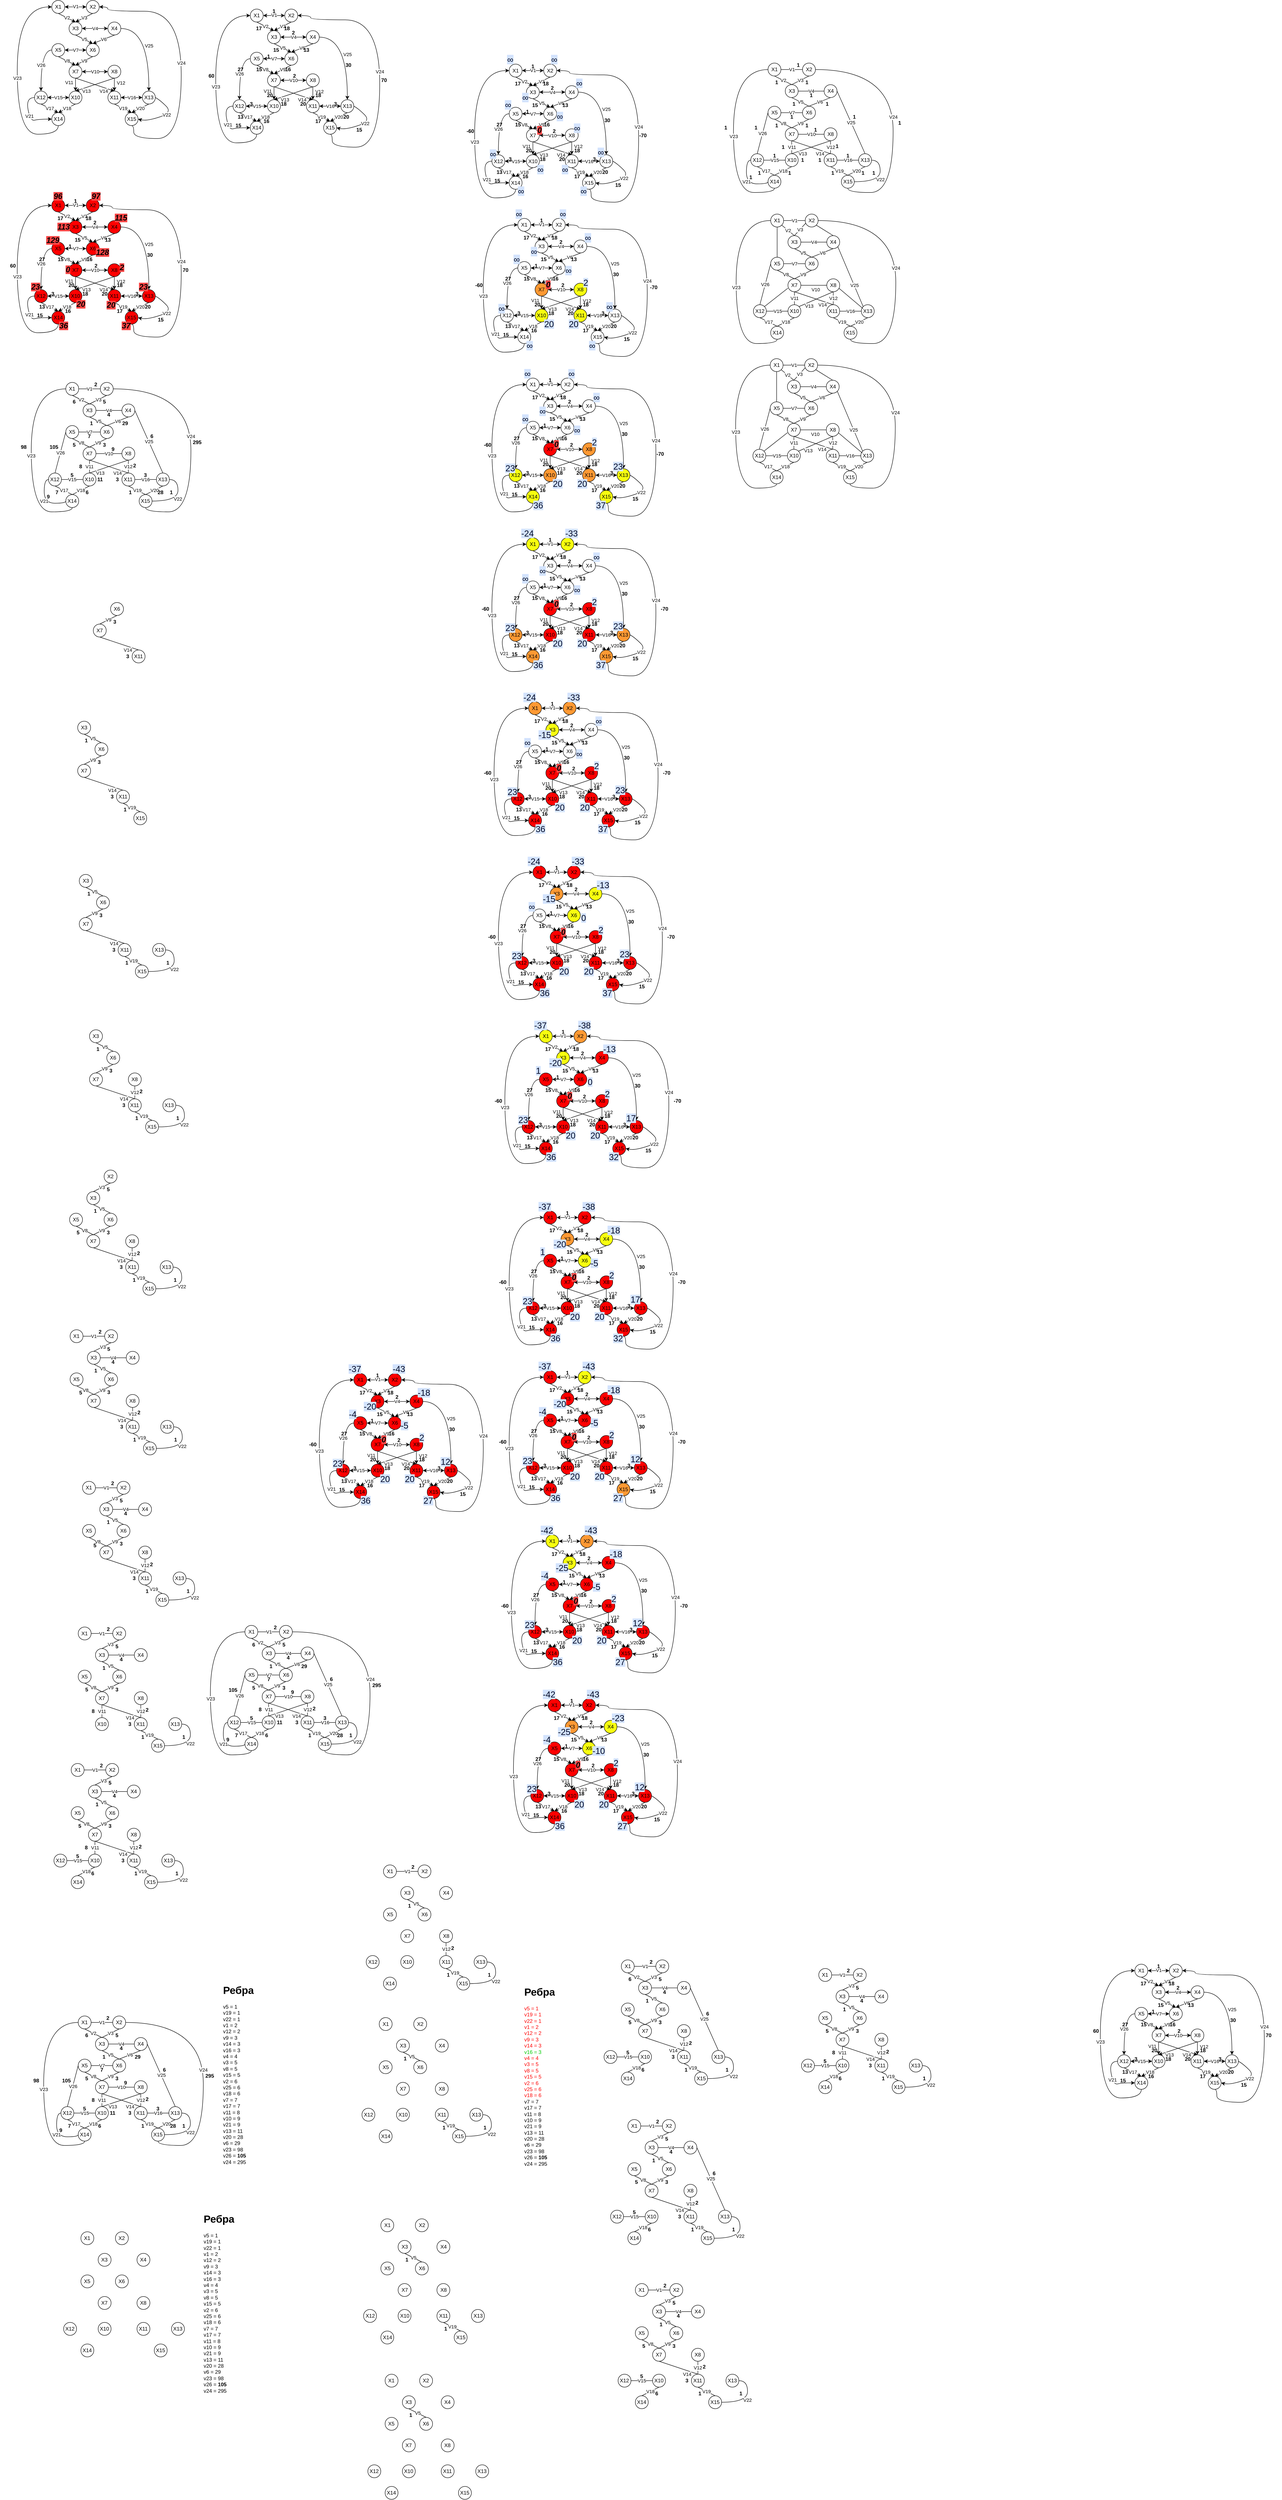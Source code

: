 <mxfile version="24.8.4">
  <diagram name="Страница — 1" id="NswS1KVfmSA2DbpRanFU">
    <mxGraphModel dx="663" dy="450" grid="1" gridSize="10" guides="1" tooltips="1" connect="1" arrows="1" fold="1" page="1" pageScale="1" pageWidth="827" pageHeight="1169" math="0" shadow="0">
      <root>
        <mxCell id="0" />
        <mxCell id="1" parent="0" />
        <mxCell id="vdaxjqXT8XuvJRHG-bB9-1" value="X1" style="ellipse;whiteSpace=wrap;html=1;aspect=fixed;" parent="1" vertex="1">
          <mxGeometry x="240" y="50" width="30" height="30" as="geometry" />
        </mxCell>
        <mxCell id="vdaxjqXT8XuvJRHG-bB9-2" value="X2" style="ellipse;whiteSpace=wrap;html=1;aspect=fixed;" parent="1" vertex="1">
          <mxGeometry x="320" y="50" width="30" height="30" as="geometry" />
        </mxCell>
        <mxCell id="vdaxjqXT8XuvJRHG-bB9-4" value="X3" style="ellipse;whiteSpace=wrap;html=1;aspect=fixed;" parent="1" vertex="1">
          <mxGeometry x="280" y="100" width="30" height="30" as="geometry" />
        </mxCell>
        <mxCell id="vdaxjqXT8XuvJRHG-bB9-46" value="V25" style="edgeStyle=orthogonalEdgeStyle;rounded=0;orthogonalLoop=1;jettySize=auto;html=1;entryX=0.5;entryY=0;entryDx=0;entryDy=0;curved=1;" parent="1" source="vdaxjqXT8XuvJRHG-bB9-5" target="vdaxjqXT8XuvJRHG-bB9-12" edge="1">
          <mxGeometry relative="1" as="geometry" />
        </mxCell>
        <mxCell id="vdaxjqXT8XuvJRHG-bB9-5" value="X4" style="ellipse;whiteSpace=wrap;html=1;aspect=fixed;" parent="1" vertex="1">
          <mxGeometry x="370" y="100" width="30" height="30" as="geometry" />
        </mxCell>
        <mxCell id="vdaxjqXT8XuvJRHG-bB9-6" value="X6" style="ellipse;whiteSpace=wrap;html=1;aspect=fixed;" parent="1" vertex="1">
          <mxGeometry x="320" y="150" width="30" height="30" as="geometry" />
        </mxCell>
        <mxCell id="vdaxjqXT8XuvJRHG-bB9-7" value="X7" style="ellipse;whiteSpace=wrap;html=1;aspect=fixed;" parent="1" vertex="1">
          <mxGeometry x="280" y="200" width="30" height="30" as="geometry" />
        </mxCell>
        <mxCell id="vdaxjqXT8XuvJRHG-bB9-45" value="V26" style="edgeStyle=orthogonalEdgeStyle;rounded=0;orthogonalLoop=1;jettySize=auto;html=1;exitX=0;exitY=0.5;exitDx=0;exitDy=0;entryX=0.5;entryY=0;entryDx=0;entryDy=0;curved=1;" parent="1" source="vdaxjqXT8XuvJRHG-bB9-8" target="vdaxjqXT8XuvJRHG-bB9-9" edge="1">
          <mxGeometry relative="1" as="geometry" />
        </mxCell>
        <mxCell id="vdaxjqXT8XuvJRHG-bB9-8" value="X5" style="ellipse;whiteSpace=wrap;html=1;aspect=fixed;" parent="1" vertex="1">
          <mxGeometry x="240" y="150" width="30" height="30" as="geometry" />
        </mxCell>
        <mxCell id="vdaxjqXT8XuvJRHG-bB9-9" value="X12" style="ellipse;whiteSpace=wrap;html=1;aspect=fixed;" parent="1" vertex="1">
          <mxGeometry x="200" y="260" width="30" height="30" as="geometry" />
        </mxCell>
        <mxCell id="vdaxjqXT8XuvJRHG-bB9-43" value="V23" style="edgeStyle=orthogonalEdgeStyle;rounded=0;orthogonalLoop=1;jettySize=auto;html=1;entryX=0;entryY=0.5;entryDx=0;entryDy=0;curved=1;exitX=0.5;exitY=1;exitDx=0;exitDy=0;" parent="1" source="vdaxjqXT8XuvJRHG-bB9-10" target="vdaxjqXT8XuvJRHG-bB9-1" edge="1">
          <mxGeometry relative="1" as="geometry">
            <Array as="points">
              <mxPoint x="255" y="360" />
              <mxPoint x="160" y="360" />
              <mxPoint x="160" y="65" />
            </Array>
          </mxGeometry>
        </mxCell>
        <mxCell id="vdaxjqXT8XuvJRHG-bB9-10" value="X14" style="ellipse;whiteSpace=wrap;html=1;aspect=fixed;" parent="1" vertex="1">
          <mxGeometry x="240" y="310" width="30" height="30" as="geometry" />
        </mxCell>
        <mxCell id="vdaxjqXT8XuvJRHG-bB9-11" value="X15" style="ellipse;whiteSpace=wrap;html=1;aspect=fixed;" parent="1" vertex="1">
          <mxGeometry x="410" y="310" width="30" height="30" as="geometry" />
        </mxCell>
        <mxCell id="vdaxjqXT8XuvJRHG-bB9-12" value="X13" style="ellipse;whiteSpace=wrap;html=1;aspect=fixed;" parent="1" vertex="1">
          <mxGeometry x="450" y="260" width="30" height="30" as="geometry" />
        </mxCell>
        <mxCell id="vdaxjqXT8XuvJRHG-bB9-13" value="X11" style="ellipse;whiteSpace=wrap;html=1;aspect=fixed;" parent="1" vertex="1">
          <mxGeometry x="370" y="260" width="30" height="30" as="geometry" />
        </mxCell>
        <mxCell id="vdaxjqXT8XuvJRHG-bB9-14" value="X10" style="ellipse;whiteSpace=wrap;html=1;aspect=fixed;" parent="1" vertex="1">
          <mxGeometry x="280" y="260" width="30" height="30" as="geometry" />
        </mxCell>
        <mxCell id="vdaxjqXT8XuvJRHG-bB9-15" value="X8" style="ellipse;whiteSpace=wrap;html=1;aspect=fixed;" parent="1" vertex="1">
          <mxGeometry x="370" y="200" width="30" height="30" as="geometry" />
        </mxCell>
        <mxCell id="vdaxjqXT8XuvJRHG-bB9-18" value="" style="endArrow=classic;startArrow=classic;html=1;rounded=0;exitX=1;exitY=0.5;exitDx=0;exitDy=0;entryX=0;entryY=0.5;entryDx=0;entryDy=0;" parent="1" source="vdaxjqXT8XuvJRHG-bB9-1" target="vdaxjqXT8XuvJRHG-bB9-2" edge="1">
          <mxGeometry width="50" height="50" relative="1" as="geometry">
            <mxPoint x="390" y="220" as="sourcePoint" />
            <mxPoint x="440" y="170" as="targetPoint" />
          </mxGeometry>
        </mxCell>
        <mxCell id="vdaxjqXT8XuvJRHG-bB9-25" value="V1" style="edgeLabel;html=1;align=center;verticalAlign=middle;resizable=0;points=[];" parent="vdaxjqXT8XuvJRHG-bB9-18" vertex="1" connectable="0">
          <mxGeometry x="-0.016" y="1" relative="1" as="geometry">
            <mxPoint as="offset" />
          </mxGeometry>
        </mxCell>
        <mxCell id="vdaxjqXT8XuvJRHG-bB9-19" value="V2" style="endArrow=classic;html=1;rounded=0;exitX=0.5;exitY=1;exitDx=0;exitDy=0;entryX=0.5;entryY=0;entryDx=0;entryDy=0;" parent="1" source="vdaxjqXT8XuvJRHG-bB9-1" target="vdaxjqXT8XuvJRHG-bB9-4" edge="1">
          <mxGeometry width="50" height="50" relative="1" as="geometry">
            <mxPoint x="350" y="220" as="sourcePoint" />
            <mxPoint x="400" y="170" as="targetPoint" />
          </mxGeometry>
        </mxCell>
        <mxCell id="vdaxjqXT8XuvJRHG-bB9-20" value="V3" style="endArrow=classic;html=1;rounded=0;exitX=0.5;exitY=1;exitDx=0;exitDy=0;entryX=0.5;entryY=0;entryDx=0;entryDy=0;" parent="1" source="vdaxjqXT8XuvJRHG-bB9-2" target="vdaxjqXT8XuvJRHG-bB9-4" edge="1">
          <mxGeometry width="50" height="50" relative="1" as="geometry">
            <mxPoint x="350" y="220" as="sourcePoint" />
            <mxPoint x="400" y="170" as="targetPoint" />
          </mxGeometry>
        </mxCell>
        <mxCell id="vdaxjqXT8XuvJRHG-bB9-21" value="V4" style="endArrow=classic;startArrow=classic;html=1;rounded=0;entryX=0;entryY=0.5;entryDx=0;entryDy=0;exitX=1;exitY=0.5;exitDx=0;exitDy=0;" parent="1" source="vdaxjqXT8XuvJRHG-bB9-4" target="vdaxjqXT8XuvJRHG-bB9-5" edge="1">
          <mxGeometry width="50" height="50" relative="1" as="geometry">
            <mxPoint x="350" y="220" as="sourcePoint" />
            <mxPoint x="400" y="170" as="targetPoint" />
          </mxGeometry>
        </mxCell>
        <mxCell id="vdaxjqXT8XuvJRHG-bB9-22" value="V5" style="endArrow=classic;html=1;rounded=0;exitX=0.5;exitY=1;exitDx=0;exitDy=0;entryX=0.5;entryY=0;entryDx=0;entryDy=0;" parent="1" source="vdaxjqXT8XuvJRHG-bB9-4" target="vdaxjqXT8XuvJRHG-bB9-6" edge="1">
          <mxGeometry width="50" height="50" relative="1" as="geometry">
            <mxPoint x="350" y="220" as="sourcePoint" />
            <mxPoint x="400" y="170" as="targetPoint" />
          </mxGeometry>
        </mxCell>
        <mxCell id="vdaxjqXT8XuvJRHG-bB9-23" value="V6" style="endArrow=classic;html=1;rounded=0;entryX=0.5;entryY=0;entryDx=0;entryDy=0;exitX=0.533;exitY=1;exitDx=0;exitDy=0;exitPerimeter=0;" parent="1" source="vdaxjqXT8XuvJRHG-bB9-5" target="vdaxjqXT8XuvJRHG-bB9-6" edge="1">
          <mxGeometry width="50" height="50" relative="1" as="geometry">
            <mxPoint x="350" y="220" as="sourcePoint" />
            <mxPoint x="400" y="170" as="targetPoint" />
          </mxGeometry>
        </mxCell>
        <mxCell id="vdaxjqXT8XuvJRHG-bB9-24" value="V7" style="endArrow=classic;startArrow=classic;html=1;rounded=0;exitX=1;exitY=0.5;exitDx=0;exitDy=0;entryX=0;entryY=0.5;entryDx=0;entryDy=0;" parent="1" source="vdaxjqXT8XuvJRHG-bB9-8" target="vdaxjqXT8XuvJRHG-bB9-6" edge="1">
          <mxGeometry width="50" height="50" relative="1" as="geometry">
            <mxPoint x="350" y="220" as="sourcePoint" />
            <mxPoint x="330" y="165" as="targetPoint" />
          </mxGeometry>
        </mxCell>
        <mxCell id="vdaxjqXT8XuvJRHG-bB9-26" value="V8" style="endArrow=classic;html=1;rounded=0;exitX=0.5;exitY=1;exitDx=0;exitDy=0;entryX=0.5;entryY=0;entryDx=0;entryDy=0;" parent="1" source="vdaxjqXT8XuvJRHG-bB9-8" target="vdaxjqXT8XuvJRHG-bB9-7" edge="1">
          <mxGeometry width="50" height="50" relative="1" as="geometry">
            <mxPoint x="350" y="220" as="sourcePoint" />
            <mxPoint x="400" y="170" as="targetPoint" />
          </mxGeometry>
        </mxCell>
        <mxCell id="vdaxjqXT8XuvJRHG-bB9-27" value="V9" style="endArrow=classic;html=1;rounded=0;exitX=0.5;exitY=1;exitDx=0;exitDy=0;entryX=0.5;entryY=0;entryDx=0;entryDy=0;" parent="1" source="vdaxjqXT8XuvJRHG-bB9-6" target="vdaxjqXT8XuvJRHG-bB9-7" edge="1">
          <mxGeometry width="50" height="50" relative="1" as="geometry">
            <mxPoint x="255" y="190" as="sourcePoint" />
            <mxPoint x="305" y="210" as="targetPoint" />
          </mxGeometry>
        </mxCell>
        <mxCell id="vdaxjqXT8XuvJRHG-bB9-28" value="V10" style="endArrow=classic;startArrow=classic;html=1;rounded=0;exitX=1;exitY=0.5;exitDx=0;exitDy=0;entryX=0;entryY=0.5;entryDx=0;entryDy=0;" parent="1" source="vdaxjqXT8XuvJRHG-bB9-7" target="vdaxjqXT8XuvJRHG-bB9-15" edge="1">
          <mxGeometry width="50" height="50" relative="1" as="geometry">
            <mxPoint x="350" y="220" as="sourcePoint" />
            <mxPoint x="400" y="170" as="targetPoint" />
          </mxGeometry>
        </mxCell>
        <mxCell id="vdaxjqXT8XuvJRHG-bB9-29" value="V16" style="endArrow=classic;startArrow=classic;html=1;rounded=0;exitX=1;exitY=0.5;exitDx=0;exitDy=0;entryX=0;entryY=0.5;entryDx=0;entryDy=0;" parent="1" source="vdaxjqXT8XuvJRHG-bB9-13" target="vdaxjqXT8XuvJRHG-bB9-12" edge="1">
          <mxGeometry width="50" height="50" relative="1" as="geometry">
            <mxPoint x="350" y="220" as="sourcePoint" />
            <mxPoint x="540" y="270" as="targetPoint" />
          </mxGeometry>
        </mxCell>
        <mxCell id="vdaxjqXT8XuvJRHG-bB9-30" value="V14" style="endArrow=classic;html=1;rounded=0;entryX=0.5;entryY=0;entryDx=0;entryDy=0;exitX=0.5;exitY=1;exitDx=0;exitDy=0;" parent="1" source="vdaxjqXT8XuvJRHG-bB9-7" target="vdaxjqXT8XuvJRHG-bB9-13" edge="1">
          <mxGeometry x="0.5" y="-8" width="50" height="50" relative="1" as="geometry">
            <mxPoint x="350" y="220" as="sourcePoint" />
            <mxPoint x="400" y="170" as="targetPoint" />
            <mxPoint as="offset" />
          </mxGeometry>
        </mxCell>
        <mxCell id="vdaxjqXT8XuvJRHG-bB9-31" value="V13" style="endArrow=classic;html=1;rounded=0;entryX=0.5;entryY=0;entryDx=0;entryDy=0;exitX=0.5;exitY=1;exitDx=0;exitDy=0;" parent="1" source="vdaxjqXT8XuvJRHG-bB9-15" target="vdaxjqXT8XuvJRHG-bB9-14" edge="1">
          <mxGeometry x="0.5" y="8" width="50" height="50" relative="1" as="geometry">
            <mxPoint x="305" y="240" as="sourcePoint" />
            <mxPoint x="395" y="270" as="targetPoint" />
            <mxPoint as="offset" />
          </mxGeometry>
        </mxCell>
        <mxCell id="vdaxjqXT8XuvJRHG-bB9-32" value="V11" style="endArrow=classic;html=1;rounded=0;entryX=0.5;entryY=0;entryDx=0;entryDy=0;exitX=0.5;exitY=1;exitDx=0;exitDy=0;" parent="1" source="vdaxjqXT8XuvJRHG-bB9-7" target="vdaxjqXT8XuvJRHG-bB9-14" edge="1">
          <mxGeometry x="-0.333" y="-15" width="50" height="50" relative="1" as="geometry">
            <mxPoint x="350" y="220" as="sourcePoint" />
            <mxPoint x="400" y="170" as="targetPoint" />
            <mxPoint as="offset" />
          </mxGeometry>
        </mxCell>
        <mxCell id="vdaxjqXT8XuvJRHG-bB9-33" value="V12" style="endArrow=classic;html=1;rounded=0;entryX=0.5;entryY=0;entryDx=0;entryDy=0;exitX=0.5;exitY=1;exitDx=0;exitDy=0;" parent="1" source="vdaxjqXT8XuvJRHG-bB9-15" target="vdaxjqXT8XuvJRHG-bB9-13" edge="1">
          <mxGeometry x="-0.31" y="15" width="50" height="50" relative="1" as="geometry">
            <mxPoint x="315" y="250" as="sourcePoint" />
            <mxPoint x="405" y="280" as="targetPoint" />
            <mxPoint as="offset" />
          </mxGeometry>
        </mxCell>
        <mxCell id="vdaxjqXT8XuvJRHG-bB9-34" value="V15" style="endArrow=classic;startArrow=classic;html=1;rounded=0;exitX=1;exitY=0.5;exitDx=0;exitDy=0;entryX=0;entryY=0.5;entryDx=0;entryDy=0;" parent="1" source="vdaxjqXT8XuvJRHG-bB9-9" target="vdaxjqXT8XuvJRHG-bB9-14" edge="1">
          <mxGeometry width="50" height="50" relative="1" as="geometry">
            <mxPoint x="350" y="220" as="sourcePoint" />
            <mxPoint x="400" y="170" as="targetPoint" />
          </mxGeometry>
        </mxCell>
        <mxCell id="vdaxjqXT8XuvJRHG-bB9-35" value="V18" style="endArrow=classic;html=1;rounded=0;entryX=0.5;entryY=0;entryDx=0;entryDy=0;exitX=0.5;exitY=1;exitDx=0;exitDy=0;" parent="1" source="vdaxjqXT8XuvJRHG-bB9-14" target="vdaxjqXT8XuvJRHG-bB9-10" edge="1">
          <mxGeometry width="50" height="50" relative="1" as="geometry">
            <mxPoint x="350" y="220" as="sourcePoint" />
            <mxPoint x="400" y="170" as="targetPoint" />
          </mxGeometry>
        </mxCell>
        <mxCell id="vdaxjqXT8XuvJRHG-bB9-36" value="V17" style="endArrow=classic;html=1;rounded=0;exitX=0.5;exitY=1;exitDx=0;exitDy=0;entryX=0.5;entryY=0;entryDx=0;entryDy=0;" parent="1" source="vdaxjqXT8XuvJRHG-bB9-9" target="vdaxjqXT8XuvJRHG-bB9-10" edge="1">
          <mxGeometry width="50" height="50" relative="1" as="geometry">
            <mxPoint x="305" y="300" as="sourcePoint" />
            <mxPoint x="255" y="310" as="targetPoint" />
          </mxGeometry>
        </mxCell>
        <mxCell id="vdaxjqXT8XuvJRHG-bB9-37" value="V20" style="endArrow=classic;html=1;rounded=0;entryX=0.5;entryY=0;entryDx=0;entryDy=0;exitX=0.5;exitY=1;exitDx=0;exitDy=0;" parent="1" source="vdaxjqXT8XuvJRHG-bB9-12" target="vdaxjqXT8XuvJRHG-bB9-11" edge="1">
          <mxGeometry width="50" height="50" relative="1" as="geometry">
            <mxPoint x="315" y="310" as="sourcePoint" />
            <mxPoint x="275" y="330" as="targetPoint" />
          </mxGeometry>
        </mxCell>
        <mxCell id="vdaxjqXT8XuvJRHG-bB9-38" value="V19" style="endArrow=classic;html=1;rounded=0;entryX=0.5;entryY=0;entryDx=0;entryDy=0;exitX=0.5;exitY=1;exitDx=0;exitDy=0;" parent="1" source="vdaxjqXT8XuvJRHG-bB9-13" target="vdaxjqXT8XuvJRHG-bB9-11" edge="1">
          <mxGeometry width="50" height="50" relative="1" as="geometry">
            <mxPoint x="325" y="320" as="sourcePoint" />
            <mxPoint x="285" y="340" as="targetPoint" />
          </mxGeometry>
        </mxCell>
        <mxCell id="vdaxjqXT8XuvJRHG-bB9-41" value="V21" style="curved=1;endArrow=classic;html=1;rounded=0;entryX=0;entryY=0.5;entryDx=0;entryDy=0;exitX=0;exitY=0.5;exitDx=0;exitDy=0;" parent="1" source="vdaxjqXT8XuvJRHG-bB9-9" target="vdaxjqXT8XuvJRHG-bB9-10" edge="1">
          <mxGeometry width="50" height="50" relative="1" as="geometry">
            <mxPoint x="130" y="360" as="sourcePoint" />
            <mxPoint x="180" y="310" as="targetPoint" />
            <Array as="points">
              <mxPoint x="180" y="275" />
              <mxPoint x="190" y="330" />
              <mxPoint x="210" y="325" />
            </Array>
          </mxGeometry>
        </mxCell>
        <mxCell id="vdaxjqXT8XuvJRHG-bB9-42" value="V22" style="curved=1;endArrow=classic;html=1;rounded=0;entryX=1;entryY=0.5;entryDx=0;entryDy=0;exitX=1;exitY=0.5;exitDx=0;exitDy=0;" parent="1" source="vdaxjqXT8XuvJRHG-bB9-12" target="vdaxjqXT8XuvJRHG-bB9-11" edge="1">
          <mxGeometry width="50" height="50" relative="1" as="geometry">
            <mxPoint x="510" y="280" as="sourcePoint" />
            <mxPoint x="550" y="330" as="targetPoint" />
            <Array as="points">
              <mxPoint x="490" y="280" />
              <mxPoint x="520" y="310" />
              <mxPoint x="460" y="330" />
            </Array>
          </mxGeometry>
        </mxCell>
        <mxCell id="vdaxjqXT8XuvJRHG-bB9-44" value="V24" style="edgeStyle=orthogonalEdgeStyle;rounded=0;orthogonalLoop=1;jettySize=auto;html=1;entryX=1;entryY=0.5;entryDx=0;entryDy=0;curved=1;exitX=0.5;exitY=1;exitDx=0;exitDy=0;" parent="1" source="vdaxjqXT8XuvJRHG-bB9-11" target="vdaxjqXT8XuvJRHG-bB9-2" edge="1">
          <mxGeometry relative="1" as="geometry">
            <mxPoint x="265" y="350" as="sourcePoint" />
            <mxPoint x="250" y="75" as="targetPoint" />
            <Array as="points">
              <mxPoint x="430" y="340" />
              <mxPoint x="430" y="370" />
              <mxPoint x="540" y="370" />
              <mxPoint x="540" y="75" />
              <mxPoint x="370" y="75" />
              <mxPoint x="370" y="65" />
            </Array>
          </mxGeometry>
        </mxCell>
        <mxCell id="vdaxjqXT8XuvJRHG-bB9-188" value="X1" style="ellipse;whiteSpace=wrap;html=1;aspect=fixed;" parent="1" vertex="1">
          <mxGeometry x="699.97" y="70" width="30" height="30" as="geometry" />
        </mxCell>
        <mxCell id="vdaxjqXT8XuvJRHG-bB9-189" value="X2" style="ellipse;whiteSpace=wrap;html=1;aspect=fixed;" parent="1" vertex="1">
          <mxGeometry x="779.97" y="70" width="30" height="30" as="geometry" />
        </mxCell>
        <mxCell id="vdaxjqXT8XuvJRHG-bB9-190" value="X3" style="ellipse;whiteSpace=wrap;html=1;aspect=fixed;" parent="1" vertex="1">
          <mxGeometry x="739.97" y="120" width="30" height="30" as="geometry" />
        </mxCell>
        <mxCell id="vdaxjqXT8XuvJRHG-bB9-191" value="V25" style="edgeStyle=orthogonalEdgeStyle;rounded=0;orthogonalLoop=1;jettySize=auto;html=1;entryX=0.5;entryY=0;entryDx=0;entryDy=0;curved=1;" parent="1" source="vdaxjqXT8XuvJRHG-bB9-192" target="vdaxjqXT8XuvJRHG-bB9-201" edge="1">
          <mxGeometry relative="1" as="geometry" />
        </mxCell>
        <mxCell id="vdaxjqXT8XuvJRHG-bB9-192" value="X4" style="ellipse;whiteSpace=wrap;html=1;aspect=fixed;" parent="1" vertex="1">
          <mxGeometry x="829.97" y="120" width="30" height="30" as="geometry" />
        </mxCell>
        <mxCell id="vdaxjqXT8XuvJRHG-bB9-193" value="X6" style="ellipse;whiteSpace=wrap;html=1;aspect=fixed;" parent="1" vertex="1">
          <mxGeometry x="779.97" y="170" width="30" height="30" as="geometry" />
        </mxCell>
        <mxCell id="vdaxjqXT8XuvJRHG-bB9-194" value="X7" style="ellipse;whiteSpace=wrap;html=1;aspect=fixed;" parent="1" vertex="1">
          <mxGeometry x="739.97" y="220" width="30" height="30" as="geometry" />
        </mxCell>
        <mxCell id="vdaxjqXT8XuvJRHG-bB9-195" value="V26" style="edgeStyle=orthogonalEdgeStyle;rounded=0;orthogonalLoop=1;jettySize=auto;html=1;exitX=0;exitY=0.5;exitDx=0;exitDy=0;entryX=0.5;entryY=0;entryDx=0;entryDy=0;curved=1;" parent="1" source="vdaxjqXT8XuvJRHG-bB9-196" target="vdaxjqXT8XuvJRHG-bB9-197" edge="1">
          <mxGeometry relative="1" as="geometry" />
        </mxCell>
        <mxCell id="vdaxjqXT8XuvJRHG-bB9-196" value="X5" style="ellipse;whiteSpace=wrap;html=1;aspect=fixed;" parent="1" vertex="1">
          <mxGeometry x="699.97" y="170" width="30" height="30" as="geometry" />
        </mxCell>
        <mxCell id="vdaxjqXT8XuvJRHG-bB9-197" value="X12" style="ellipse;whiteSpace=wrap;html=1;aspect=fixed;" parent="1" vertex="1">
          <mxGeometry x="659.97" y="280" width="30" height="30" as="geometry" />
        </mxCell>
        <mxCell id="vdaxjqXT8XuvJRHG-bB9-198" value="V23" style="edgeStyle=orthogonalEdgeStyle;rounded=0;orthogonalLoop=1;jettySize=auto;html=1;entryX=0;entryY=0.5;entryDx=0;entryDy=0;curved=1;exitX=0.5;exitY=1;exitDx=0;exitDy=0;" parent="1" source="vdaxjqXT8XuvJRHG-bB9-199" target="vdaxjqXT8XuvJRHG-bB9-188" edge="1">
          <mxGeometry relative="1" as="geometry">
            <Array as="points">
              <mxPoint x="714.97" y="380" />
              <mxPoint x="619.97" y="380" />
              <mxPoint x="619.97" y="85" />
            </Array>
          </mxGeometry>
        </mxCell>
        <mxCell id="vdaxjqXT8XuvJRHG-bB9-199" value="X14" style="ellipse;whiteSpace=wrap;html=1;aspect=fixed;" parent="1" vertex="1">
          <mxGeometry x="699.97" y="330" width="30" height="30" as="geometry" />
        </mxCell>
        <mxCell id="vdaxjqXT8XuvJRHG-bB9-200" value="X15" style="ellipse;whiteSpace=wrap;html=1;aspect=fixed;" parent="1" vertex="1">
          <mxGeometry x="869.97" y="330" width="30" height="30" as="geometry" />
        </mxCell>
        <mxCell id="vdaxjqXT8XuvJRHG-bB9-201" value="X13" style="ellipse;whiteSpace=wrap;html=1;aspect=fixed;" parent="1" vertex="1">
          <mxGeometry x="909.97" y="280" width="30" height="30" as="geometry" />
        </mxCell>
        <mxCell id="vdaxjqXT8XuvJRHG-bB9-202" value="X11" style="ellipse;whiteSpace=wrap;html=1;aspect=fixed;" parent="1" vertex="1">
          <mxGeometry x="829.97" y="280" width="30" height="30" as="geometry" />
        </mxCell>
        <mxCell id="vdaxjqXT8XuvJRHG-bB9-203" value="X10" style="ellipse;whiteSpace=wrap;html=1;aspect=fixed;" parent="1" vertex="1">
          <mxGeometry x="739.97" y="280" width="30" height="30" as="geometry" />
        </mxCell>
        <mxCell id="vdaxjqXT8XuvJRHG-bB9-204" value="X8" style="ellipse;whiteSpace=wrap;html=1;aspect=fixed;" parent="1" vertex="1">
          <mxGeometry x="829.97" y="220" width="30" height="30" as="geometry" />
        </mxCell>
        <mxCell id="vdaxjqXT8XuvJRHG-bB9-205" value="" style="endArrow=classic;startArrow=classic;html=1;rounded=0;exitX=1;exitY=0.5;exitDx=0;exitDy=0;entryX=0;entryY=0.5;entryDx=0;entryDy=0;" parent="1" source="vdaxjqXT8XuvJRHG-bB9-188" target="vdaxjqXT8XuvJRHG-bB9-189" edge="1">
          <mxGeometry width="50" height="50" relative="1" as="geometry">
            <mxPoint x="849.97" y="240" as="sourcePoint" />
            <mxPoint x="899.97" y="190" as="targetPoint" />
          </mxGeometry>
        </mxCell>
        <mxCell id="vdaxjqXT8XuvJRHG-bB9-206" value="V1" style="edgeLabel;html=1;align=center;verticalAlign=middle;resizable=0;points=[];" parent="vdaxjqXT8XuvJRHG-bB9-205" vertex="1" connectable="0">
          <mxGeometry x="-0.016" y="1" relative="1" as="geometry">
            <mxPoint as="offset" />
          </mxGeometry>
        </mxCell>
        <mxCell id="vdaxjqXT8XuvJRHG-bB9-207" value="V2" style="endArrow=classic;html=1;rounded=0;exitX=0.5;exitY=1;exitDx=0;exitDy=0;entryX=0.5;entryY=0;entryDx=0;entryDy=0;" parent="1" source="vdaxjqXT8XuvJRHG-bB9-188" target="vdaxjqXT8XuvJRHG-bB9-190" edge="1">
          <mxGeometry width="50" height="50" relative="1" as="geometry">
            <mxPoint x="809.97" y="240" as="sourcePoint" />
            <mxPoint x="859.97" y="190" as="targetPoint" />
          </mxGeometry>
        </mxCell>
        <mxCell id="vdaxjqXT8XuvJRHG-bB9-208" value="V3" style="endArrow=classic;html=1;rounded=0;exitX=0.5;exitY=1;exitDx=0;exitDy=0;entryX=0.5;entryY=0;entryDx=0;entryDy=0;" parent="1" source="vdaxjqXT8XuvJRHG-bB9-189" target="vdaxjqXT8XuvJRHG-bB9-190" edge="1">
          <mxGeometry width="50" height="50" relative="1" as="geometry">
            <mxPoint x="809.97" y="240" as="sourcePoint" />
            <mxPoint x="859.97" y="190" as="targetPoint" />
          </mxGeometry>
        </mxCell>
        <mxCell id="vdaxjqXT8XuvJRHG-bB9-209" value="V4" style="endArrow=classic;startArrow=classic;html=1;rounded=0;entryX=0;entryY=0.5;entryDx=0;entryDy=0;exitX=1;exitY=0.5;exitDx=0;exitDy=0;" parent="1" source="vdaxjqXT8XuvJRHG-bB9-190" target="vdaxjqXT8XuvJRHG-bB9-192" edge="1">
          <mxGeometry width="50" height="50" relative="1" as="geometry">
            <mxPoint x="809.97" y="240" as="sourcePoint" />
            <mxPoint x="859.97" y="190" as="targetPoint" />
          </mxGeometry>
        </mxCell>
        <mxCell id="vdaxjqXT8XuvJRHG-bB9-210" value="V5" style="endArrow=classic;html=1;rounded=0;exitX=0.5;exitY=1;exitDx=0;exitDy=0;entryX=0.5;entryY=0;entryDx=0;entryDy=0;" parent="1" source="vdaxjqXT8XuvJRHG-bB9-190" target="vdaxjqXT8XuvJRHG-bB9-193" edge="1">
          <mxGeometry width="50" height="50" relative="1" as="geometry">
            <mxPoint x="809.97" y="240" as="sourcePoint" />
            <mxPoint x="859.97" y="190" as="targetPoint" />
          </mxGeometry>
        </mxCell>
        <mxCell id="vdaxjqXT8XuvJRHG-bB9-211" value="V6" style="endArrow=classic;html=1;rounded=0;entryX=0.5;entryY=0;entryDx=0;entryDy=0;exitX=0.533;exitY=1;exitDx=0;exitDy=0;exitPerimeter=0;" parent="1" source="vdaxjqXT8XuvJRHG-bB9-192" target="vdaxjqXT8XuvJRHG-bB9-193" edge="1">
          <mxGeometry width="50" height="50" relative="1" as="geometry">
            <mxPoint x="809.97" y="240" as="sourcePoint" />
            <mxPoint x="859.97" y="190" as="targetPoint" />
          </mxGeometry>
        </mxCell>
        <mxCell id="vdaxjqXT8XuvJRHG-bB9-212" value="V7" style="endArrow=classic;startArrow=classic;html=1;rounded=0;exitX=1;exitY=0.5;exitDx=0;exitDy=0;entryX=0;entryY=0.5;entryDx=0;entryDy=0;" parent="1" source="vdaxjqXT8XuvJRHG-bB9-196" target="vdaxjqXT8XuvJRHG-bB9-193" edge="1">
          <mxGeometry width="50" height="50" relative="1" as="geometry">
            <mxPoint x="809.97" y="240" as="sourcePoint" />
            <mxPoint x="789.97" y="185" as="targetPoint" />
          </mxGeometry>
        </mxCell>
        <mxCell id="vdaxjqXT8XuvJRHG-bB9-213" value="V8" style="endArrow=classic;html=1;rounded=0;exitX=0.5;exitY=1;exitDx=0;exitDy=0;entryX=0.5;entryY=0;entryDx=0;entryDy=0;" parent="1" source="vdaxjqXT8XuvJRHG-bB9-196" target="vdaxjqXT8XuvJRHG-bB9-194" edge="1">
          <mxGeometry width="50" height="50" relative="1" as="geometry">
            <mxPoint x="809.97" y="240" as="sourcePoint" />
            <mxPoint x="859.97" y="190" as="targetPoint" />
          </mxGeometry>
        </mxCell>
        <mxCell id="vdaxjqXT8XuvJRHG-bB9-214" value="V9" style="endArrow=classic;html=1;rounded=0;exitX=0.5;exitY=1;exitDx=0;exitDy=0;entryX=0.5;entryY=0;entryDx=0;entryDy=0;" parent="1" source="vdaxjqXT8XuvJRHG-bB9-193" target="vdaxjqXT8XuvJRHG-bB9-194" edge="1">
          <mxGeometry width="50" height="50" relative="1" as="geometry">
            <mxPoint x="714.97" y="210" as="sourcePoint" />
            <mxPoint x="764.97" y="230" as="targetPoint" />
          </mxGeometry>
        </mxCell>
        <mxCell id="vdaxjqXT8XuvJRHG-bB9-215" value="V10" style="endArrow=classic;startArrow=classic;html=1;rounded=0;exitX=1;exitY=0.5;exitDx=0;exitDy=0;entryX=0;entryY=0.5;entryDx=0;entryDy=0;" parent="1" source="vdaxjqXT8XuvJRHG-bB9-194" target="vdaxjqXT8XuvJRHG-bB9-204" edge="1">
          <mxGeometry width="50" height="50" relative="1" as="geometry">
            <mxPoint x="809.97" y="240" as="sourcePoint" />
            <mxPoint x="859.97" y="190" as="targetPoint" />
          </mxGeometry>
        </mxCell>
        <mxCell id="vdaxjqXT8XuvJRHG-bB9-216" value="V16" style="endArrow=classic;startArrow=classic;html=1;rounded=0;exitX=1;exitY=0.5;exitDx=0;exitDy=0;entryX=0;entryY=0.5;entryDx=0;entryDy=0;" parent="1" source="vdaxjqXT8XuvJRHG-bB9-202" target="vdaxjqXT8XuvJRHG-bB9-201" edge="1">
          <mxGeometry width="50" height="50" relative="1" as="geometry">
            <mxPoint x="809.97" y="240" as="sourcePoint" />
            <mxPoint x="999.97" y="290" as="targetPoint" />
          </mxGeometry>
        </mxCell>
        <mxCell id="vdaxjqXT8XuvJRHG-bB9-217" value="V14" style="endArrow=classic;html=1;rounded=0;entryX=0.5;entryY=0;entryDx=0;entryDy=0;exitX=0.5;exitY=1;exitDx=0;exitDy=0;" parent="1" source="vdaxjqXT8XuvJRHG-bB9-194" target="vdaxjqXT8XuvJRHG-bB9-202" edge="1">
          <mxGeometry x="0.5" y="-8" width="50" height="50" relative="1" as="geometry">
            <mxPoint x="809.97" y="240" as="sourcePoint" />
            <mxPoint x="859.97" y="190" as="targetPoint" />
            <mxPoint as="offset" />
          </mxGeometry>
        </mxCell>
        <mxCell id="vdaxjqXT8XuvJRHG-bB9-218" value="V13" style="endArrow=classic;html=1;rounded=0;entryX=0.5;entryY=0;entryDx=0;entryDy=0;exitX=0.5;exitY=1;exitDx=0;exitDy=0;" parent="1" source="vdaxjqXT8XuvJRHG-bB9-204" target="vdaxjqXT8XuvJRHG-bB9-203" edge="1">
          <mxGeometry x="0.5" y="8" width="50" height="50" relative="1" as="geometry">
            <mxPoint x="764.97" y="260" as="sourcePoint" />
            <mxPoint x="854.97" y="290" as="targetPoint" />
            <mxPoint as="offset" />
          </mxGeometry>
        </mxCell>
        <mxCell id="vdaxjqXT8XuvJRHG-bB9-219" value="V11" style="endArrow=classic;html=1;rounded=0;entryX=0.5;entryY=0;entryDx=0;entryDy=0;exitX=0.5;exitY=1;exitDx=0;exitDy=0;" parent="1" source="vdaxjqXT8XuvJRHG-bB9-194" target="vdaxjqXT8XuvJRHG-bB9-203" edge="1">
          <mxGeometry x="-0.333" y="-15" width="50" height="50" relative="1" as="geometry">
            <mxPoint x="809.97" y="240" as="sourcePoint" />
            <mxPoint x="859.97" y="190" as="targetPoint" />
            <mxPoint as="offset" />
          </mxGeometry>
        </mxCell>
        <mxCell id="vdaxjqXT8XuvJRHG-bB9-220" value="V12" style="endArrow=classic;html=1;rounded=0;entryX=0.5;entryY=0;entryDx=0;entryDy=0;exitX=0.5;exitY=1;exitDx=0;exitDy=0;" parent="1" source="vdaxjqXT8XuvJRHG-bB9-204" target="vdaxjqXT8XuvJRHG-bB9-202" edge="1">
          <mxGeometry x="-0.31" y="15" width="50" height="50" relative="1" as="geometry">
            <mxPoint x="774.97" y="270" as="sourcePoint" />
            <mxPoint x="864.97" y="300" as="targetPoint" />
            <mxPoint as="offset" />
          </mxGeometry>
        </mxCell>
        <mxCell id="vdaxjqXT8XuvJRHG-bB9-221" value="V15" style="endArrow=classic;startArrow=classic;html=1;rounded=0;exitX=1;exitY=0.5;exitDx=0;exitDy=0;entryX=0;entryY=0.5;entryDx=0;entryDy=0;" parent="1" source="vdaxjqXT8XuvJRHG-bB9-197" target="vdaxjqXT8XuvJRHG-bB9-203" edge="1">
          <mxGeometry width="50" height="50" relative="1" as="geometry">
            <mxPoint x="809.97" y="240" as="sourcePoint" />
            <mxPoint x="859.97" y="190" as="targetPoint" />
          </mxGeometry>
        </mxCell>
        <mxCell id="vdaxjqXT8XuvJRHG-bB9-222" value="V18" style="endArrow=classic;html=1;rounded=0;entryX=0.5;entryY=0;entryDx=0;entryDy=0;exitX=0.5;exitY=1;exitDx=0;exitDy=0;" parent="1" source="vdaxjqXT8XuvJRHG-bB9-203" target="vdaxjqXT8XuvJRHG-bB9-199" edge="1">
          <mxGeometry width="50" height="50" relative="1" as="geometry">
            <mxPoint x="809.97" y="240" as="sourcePoint" />
            <mxPoint x="859.97" y="190" as="targetPoint" />
          </mxGeometry>
        </mxCell>
        <mxCell id="vdaxjqXT8XuvJRHG-bB9-223" value="V17" style="endArrow=classic;html=1;rounded=0;exitX=0.5;exitY=1;exitDx=0;exitDy=0;entryX=0.5;entryY=0;entryDx=0;entryDy=0;" parent="1" source="vdaxjqXT8XuvJRHG-bB9-197" target="vdaxjqXT8XuvJRHG-bB9-199" edge="1">
          <mxGeometry width="50" height="50" relative="1" as="geometry">
            <mxPoint x="764.97" y="320" as="sourcePoint" />
            <mxPoint x="714.97" y="330" as="targetPoint" />
          </mxGeometry>
        </mxCell>
        <mxCell id="vdaxjqXT8XuvJRHG-bB9-224" value="V20" style="endArrow=classic;html=1;rounded=0;entryX=0.5;entryY=0;entryDx=0;entryDy=0;exitX=0.5;exitY=1;exitDx=0;exitDy=0;" parent="1" source="vdaxjqXT8XuvJRHG-bB9-201" target="vdaxjqXT8XuvJRHG-bB9-200" edge="1">
          <mxGeometry width="50" height="50" relative="1" as="geometry">
            <mxPoint x="774.97" y="330" as="sourcePoint" />
            <mxPoint x="734.97" y="350" as="targetPoint" />
          </mxGeometry>
        </mxCell>
        <mxCell id="vdaxjqXT8XuvJRHG-bB9-225" value="V19" style="endArrow=classic;html=1;rounded=0;entryX=0.5;entryY=0;entryDx=0;entryDy=0;exitX=0.5;exitY=1;exitDx=0;exitDy=0;" parent="1" source="vdaxjqXT8XuvJRHG-bB9-202" target="vdaxjqXT8XuvJRHG-bB9-200" edge="1">
          <mxGeometry width="50" height="50" relative="1" as="geometry">
            <mxPoint x="784.97" y="340" as="sourcePoint" />
            <mxPoint x="744.97" y="360" as="targetPoint" />
          </mxGeometry>
        </mxCell>
        <mxCell id="vdaxjqXT8XuvJRHG-bB9-226" value="V21" style="curved=1;endArrow=classic;html=1;rounded=0;entryX=0;entryY=0.5;entryDx=0;entryDy=0;exitX=0;exitY=0.5;exitDx=0;exitDy=0;" parent="1" source="vdaxjqXT8XuvJRHG-bB9-197" target="vdaxjqXT8XuvJRHG-bB9-199" edge="1">
          <mxGeometry width="50" height="50" relative="1" as="geometry">
            <mxPoint x="589.97" y="380" as="sourcePoint" />
            <mxPoint x="639.97" y="330" as="targetPoint" />
            <Array as="points">
              <mxPoint x="639.97" y="295" />
              <mxPoint x="649.97" y="350" />
              <mxPoint x="669.97" y="345" />
            </Array>
          </mxGeometry>
        </mxCell>
        <mxCell id="vdaxjqXT8XuvJRHG-bB9-227" value="V22" style="curved=1;endArrow=classic;html=1;rounded=0;entryX=1;entryY=0.5;entryDx=0;entryDy=0;exitX=1;exitY=0.5;exitDx=0;exitDy=0;" parent="1" source="vdaxjqXT8XuvJRHG-bB9-201" target="vdaxjqXT8XuvJRHG-bB9-200" edge="1">
          <mxGeometry width="50" height="50" relative="1" as="geometry">
            <mxPoint x="969.97" y="300" as="sourcePoint" />
            <mxPoint x="1009.97" y="350" as="targetPoint" />
            <Array as="points">
              <mxPoint x="949.97" y="300" />
              <mxPoint x="979.97" y="330" />
              <mxPoint x="919.97" y="350" />
            </Array>
          </mxGeometry>
        </mxCell>
        <mxCell id="vdaxjqXT8XuvJRHG-bB9-228" value="V24" style="edgeStyle=orthogonalEdgeStyle;rounded=0;orthogonalLoop=1;jettySize=auto;html=1;entryX=1;entryY=0.5;entryDx=0;entryDy=0;curved=1;exitX=0.5;exitY=1;exitDx=0;exitDy=0;" parent="1" source="vdaxjqXT8XuvJRHG-bB9-200" target="vdaxjqXT8XuvJRHG-bB9-189" edge="1">
          <mxGeometry relative="1" as="geometry">
            <mxPoint x="724.97" y="370" as="sourcePoint" />
            <mxPoint x="709.97" y="95" as="targetPoint" />
            <Array as="points">
              <mxPoint x="890" y="360" />
              <mxPoint x="890" y="390" />
              <mxPoint x="1000" y="390" />
              <mxPoint x="1000" y="95" />
              <mxPoint x="840" y="95" />
              <mxPoint x="840" y="85" />
            </Array>
          </mxGeometry>
        </mxCell>
        <mxCell id="vdaxjqXT8XuvJRHG-bB9-229" value="1" style="text;html=1;align=center;verticalAlign=middle;whiteSpace=wrap;rounded=0;fontStyle=1" parent="1" vertex="1">
          <mxGeometry x="724.97" y="60" width="60" height="30" as="geometry" />
        </mxCell>
        <mxCell id="vdaxjqXT8XuvJRHG-bB9-230" value="17" style="text;html=1;align=center;verticalAlign=middle;whiteSpace=wrap;rounded=0;fontStyle=1" parent="1" vertex="1">
          <mxGeometry x="690" y="100" width="60" height="30" as="geometry" />
        </mxCell>
        <mxCell id="vdaxjqXT8XuvJRHG-bB9-231" value="18" style="text;html=1;align=center;verticalAlign=middle;whiteSpace=wrap;rounded=0;fontStyle=1" parent="1" vertex="1">
          <mxGeometry x="754.97" y="100" width="60" height="30" as="geometry" />
        </mxCell>
        <mxCell id="vdaxjqXT8XuvJRHG-bB9-232" value="2" style="text;html=1;align=center;verticalAlign=middle;whiteSpace=wrap;rounded=0;fontStyle=1" parent="1" vertex="1">
          <mxGeometry x="770" y="110" width="60" height="30" as="geometry" />
        </mxCell>
        <mxCell id="vdaxjqXT8XuvJRHG-bB9-233" value="13" style="text;html=1;align=center;verticalAlign=middle;whiteSpace=wrap;rounded=0;fontStyle=1" parent="1" vertex="1">
          <mxGeometry x="800" y="150" width="60" height="30" as="geometry" />
        </mxCell>
        <mxCell id="vdaxjqXT8XuvJRHG-bB9-234" value="15" style="text;html=1;align=center;verticalAlign=middle;whiteSpace=wrap;rounded=0;fontStyle=1" parent="1" vertex="1">
          <mxGeometry x="730" y="150" width="60" height="30" as="geometry" />
        </mxCell>
        <mxCell id="vdaxjqXT8XuvJRHG-bB9-235" value="70" style="text;html=1;align=center;verticalAlign=middle;whiteSpace=wrap;rounded=0;fontStyle=1" parent="1" vertex="1">
          <mxGeometry x="980" y="220" width="60" height="30" as="geometry" />
        </mxCell>
        <mxCell id="vdaxjqXT8XuvJRHG-bB9-236" value="60" style="text;html=1;align=center;verticalAlign=middle;whiteSpace=wrap;rounded=0;fontStyle=1" parent="1" vertex="1">
          <mxGeometry x="580" y="210" width="60" height="30" as="geometry" />
        </mxCell>
        <mxCell id="vdaxjqXT8XuvJRHG-bB9-237" value="30" style="text;html=1;align=center;verticalAlign=middle;whiteSpace=wrap;rounded=0;fontStyle=1" parent="1" vertex="1">
          <mxGeometry x="915" y="190" width="25" height="20" as="geometry" />
        </mxCell>
        <mxCell id="vdaxjqXT8XuvJRHG-bB9-238" value="2" style="text;html=1;align=center;verticalAlign=middle;whiteSpace=wrap;rounded=0;fontStyle=1" parent="1" vertex="1">
          <mxGeometry x="790" y="215" width="25" height="20" as="geometry" />
        </mxCell>
        <mxCell id="vdaxjqXT8XuvJRHG-bB9-239" value="1" style="text;html=1;align=center;verticalAlign=middle;whiteSpace=wrap;rounded=0;fontStyle=1" parent="1" vertex="1">
          <mxGeometry x="730" y="170" width="25" height="20" as="geometry" />
        </mxCell>
        <mxCell id="vdaxjqXT8XuvJRHG-bB9-240" value="15" style="text;html=1;align=center;verticalAlign=middle;whiteSpace=wrap;rounded=0;fontStyle=1" parent="1" vertex="1">
          <mxGeometry x="707.5" y="200" width="25" height="20" as="geometry" />
        </mxCell>
        <mxCell id="vdaxjqXT8XuvJRHG-bB9-241" value="16" style="text;html=1;align=center;verticalAlign=middle;whiteSpace=wrap;rounded=0;fontStyle=1" parent="1" vertex="1">
          <mxGeometry x="775" y="200" width="25" height="20" as="geometry" />
        </mxCell>
        <mxCell id="vdaxjqXT8XuvJRHG-bB9-242" value="27" style="text;html=1;align=center;verticalAlign=middle;whiteSpace=wrap;rounded=0;fontStyle=1" parent="1" vertex="1">
          <mxGeometry x="665" y="200" width="25" height="20" as="geometry" />
        </mxCell>
        <mxCell id="vdaxjqXT8XuvJRHG-bB9-243" value="20" style="text;html=1;align=center;verticalAlign=middle;whiteSpace=wrap;rounded=0;fontStyle=1" parent="1" vertex="1">
          <mxGeometry x="809.97" y="280" width="25" height="20" as="geometry" />
        </mxCell>
        <mxCell id="vdaxjqXT8XuvJRHG-bB9-244" value="18" style="text;html=1;align=center;verticalAlign=middle;whiteSpace=wrap;rounded=0;fontStyle=1" parent="1" vertex="1">
          <mxGeometry x="765" y="280" width="25" height="20" as="geometry" />
        </mxCell>
        <mxCell id="vdaxjqXT8XuvJRHG-bB9-245" value="18" style="text;html=1;align=center;verticalAlign=middle;whiteSpace=wrap;rounded=0;fontStyle=1" parent="1" vertex="1">
          <mxGeometry x="844.97" y="260" width="25" height="20" as="geometry" />
        </mxCell>
        <mxCell id="vdaxjqXT8XuvJRHG-bB9-246" value="20" style="text;html=1;align=center;verticalAlign=middle;whiteSpace=wrap;rounded=0;fontStyle=1" parent="1" vertex="1">
          <mxGeometry x="732.5" y="260" width="25" height="20" as="geometry" />
        </mxCell>
        <mxCell id="vdaxjqXT8XuvJRHG-bB9-247" value="15" style="text;html=1;align=center;verticalAlign=middle;whiteSpace=wrap;rounded=0;fontStyle=1" parent="1" vertex="1">
          <mxGeometry x="939.97" y="340" width="25" height="20" as="geometry" />
        </mxCell>
        <mxCell id="vdaxjqXT8XuvJRHG-bB9-248" value="20" style="text;html=1;align=center;verticalAlign=middle;whiteSpace=wrap;rounded=0;fontStyle=1" parent="1" vertex="1">
          <mxGeometry x="909.97" y="310" width="25" height="20" as="geometry" />
        </mxCell>
        <mxCell id="vdaxjqXT8XuvJRHG-bB9-249" value="17" style="text;html=1;align=center;verticalAlign=middle;whiteSpace=wrap;rounded=0;fontStyle=1" parent="1" vertex="1">
          <mxGeometry x="844.97" y="320" width="25" height="20" as="geometry" />
        </mxCell>
        <mxCell id="vdaxjqXT8XuvJRHG-bB9-250" value="3" style="text;html=1;align=center;verticalAlign=middle;whiteSpace=wrap;rounded=0;fontStyle=1" parent="1" vertex="1">
          <mxGeometry x="885" y="280" width="25" height="20" as="geometry" />
        </mxCell>
        <mxCell id="vdaxjqXT8XuvJRHG-bB9-251" value="3" style="text;html=1;align=center;verticalAlign=middle;whiteSpace=wrap;rounded=0;fontStyle=1" parent="1" vertex="1">
          <mxGeometry x="689.97" y="280" width="25" height="20" as="geometry" />
        </mxCell>
        <mxCell id="vdaxjqXT8XuvJRHG-bB9-252" value="15" style="text;html=1;align=center;verticalAlign=middle;whiteSpace=wrap;rounded=0;fontStyle=1" parent="1" vertex="1">
          <mxGeometry x="659.97" y="330" width="25" height="20" as="geometry" />
        </mxCell>
        <mxCell id="vdaxjqXT8XuvJRHG-bB9-253" value="16" style="text;html=1;align=center;verticalAlign=middle;whiteSpace=wrap;rounded=0;fontStyle=1" parent="1" vertex="1">
          <mxGeometry x="724.97" y="320" width="25" height="20" as="geometry" />
        </mxCell>
        <mxCell id="vdaxjqXT8XuvJRHG-bB9-254" value="13" style="text;html=1;align=center;verticalAlign=middle;whiteSpace=wrap;rounded=0;fontStyle=1" parent="1" vertex="1">
          <mxGeometry x="665" y="310" width="25" height="20" as="geometry" />
        </mxCell>
        <mxCell id="vdaxjqXT8XuvJRHG-bB9-461" value="X1" style="ellipse;whiteSpace=wrap;html=1;aspect=fixed;fillColor=#FF0000;" parent="1" vertex="1">
          <mxGeometry x="239.97" y="510" width="30" height="30" as="geometry" />
        </mxCell>
        <mxCell id="vdaxjqXT8XuvJRHG-bB9-462" value="X2" style="ellipse;whiteSpace=wrap;html=1;aspect=fixed;fillColor=#FF0000;" parent="1" vertex="1">
          <mxGeometry x="319.97" y="510" width="30" height="30" as="geometry" />
        </mxCell>
        <mxCell id="vdaxjqXT8XuvJRHG-bB9-463" value="X3" style="ellipse;whiteSpace=wrap;html=1;aspect=fixed;fillColor=#FF0000;" parent="1" vertex="1">
          <mxGeometry x="279.97" y="560" width="30" height="30" as="geometry" />
        </mxCell>
        <mxCell id="vdaxjqXT8XuvJRHG-bB9-464" value="V25" style="edgeStyle=orthogonalEdgeStyle;rounded=0;orthogonalLoop=1;jettySize=auto;html=1;entryX=0.5;entryY=0;entryDx=0;entryDy=0;curved=1;" parent="1" source="vdaxjqXT8XuvJRHG-bB9-465" target="vdaxjqXT8XuvJRHG-bB9-474" edge="1">
          <mxGeometry relative="1" as="geometry" />
        </mxCell>
        <mxCell id="vdaxjqXT8XuvJRHG-bB9-465" value="X4" style="ellipse;whiteSpace=wrap;html=1;aspect=fixed;fillColor=#FF0000;" parent="1" vertex="1">
          <mxGeometry x="369.97" y="560" width="30" height="30" as="geometry" />
        </mxCell>
        <mxCell id="vdaxjqXT8XuvJRHG-bB9-466" value="X6" style="ellipse;whiteSpace=wrap;html=1;aspect=fixed;fillColor=#FF0000;" parent="1" vertex="1">
          <mxGeometry x="319.97" y="610" width="30" height="30" as="geometry" />
        </mxCell>
        <mxCell id="vdaxjqXT8XuvJRHG-bB9-467" value="X7" style="ellipse;whiteSpace=wrap;html=1;aspect=fixed;fillColor=#FF0000;" parent="1" vertex="1">
          <mxGeometry x="279.97" y="660" width="30" height="30" as="geometry" />
        </mxCell>
        <mxCell id="vdaxjqXT8XuvJRHG-bB9-468" value="V26" style="edgeStyle=orthogonalEdgeStyle;rounded=0;orthogonalLoop=1;jettySize=auto;html=1;exitX=0;exitY=0.5;exitDx=0;exitDy=0;entryX=0.5;entryY=0;entryDx=0;entryDy=0;curved=1;" parent="1" source="vdaxjqXT8XuvJRHG-bB9-469" target="vdaxjqXT8XuvJRHG-bB9-470" edge="1">
          <mxGeometry relative="1" as="geometry" />
        </mxCell>
        <mxCell id="vdaxjqXT8XuvJRHG-bB9-469" value="X5" style="ellipse;whiteSpace=wrap;html=1;aspect=fixed;fillColor=#FF0000;" parent="1" vertex="1">
          <mxGeometry x="239.97" y="610" width="30" height="30" as="geometry" />
        </mxCell>
        <mxCell id="vdaxjqXT8XuvJRHG-bB9-470" value="X12" style="ellipse;whiteSpace=wrap;html=1;aspect=fixed;fillColor=#FF0000;" parent="1" vertex="1">
          <mxGeometry x="199.97" y="720" width="30" height="30" as="geometry" />
        </mxCell>
        <mxCell id="vdaxjqXT8XuvJRHG-bB9-471" value="V23" style="edgeStyle=orthogonalEdgeStyle;rounded=0;orthogonalLoop=1;jettySize=auto;html=1;entryX=0;entryY=0.5;entryDx=0;entryDy=0;curved=1;exitX=0.5;exitY=1;exitDx=0;exitDy=0;" parent="1" source="vdaxjqXT8XuvJRHG-bB9-472" target="vdaxjqXT8XuvJRHG-bB9-461" edge="1">
          <mxGeometry relative="1" as="geometry">
            <Array as="points">
              <mxPoint x="254.97" y="820" />
              <mxPoint x="159.97" y="820" />
              <mxPoint x="159.97" y="525" />
            </Array>
          </mxGeometry>
        </mxCell>
        <mxCell id="vdaxjqXT8XuvJRHG-bB9-472" value="X14" style="ellipse;whiteSpace=wrap;html=1;aspect=fixed;fillColor=#FF0000;" parent="1" vertex="1">
          <mxGeometry x="239.97" y="770" width="30" height="30" as="geometry" />
        </mxCell>
        <mxCell id="vdaxjqXT8XuvJRHG-bB9-473" value="X15" style="ellipse;whiteSpace=wrap;html=1;aspect=fixed;fillColor=#FF0000;" parent="1" vertex="1">
          <mxGeometry x="409.97" y="770" width="30" height="30" as="geometry" />
        </mxCell>
        <mxCell id="vdaxjqXT8XuvJRHG-bB9-474" value="X13" style="ellipse;whiteSpace=wrap;html=1;aspect=fixed;fillColor=#FF0000;" parent="1" vertex="1">
          <mxGeometry x="449.97" y="720" width="30" height="30" as="geometry" />
        </mxCell>
        <mxCell id="vdaxjqXT8XuvJRHG-bB9-475" value="X11" style="ellipse;whiteSpace=wrap;html=1;aspect=fixed;fillColor=#FF0000;" parent="1" vertex="1">
          <mxGeometry x="369.97" y="720" width="30" height="30" as="geometry" />
        </mxCell>
        <mxCell id="vdaxjqXT8XuvJRHG-bB9-476" value="X10" style="ellipse;whiteSpace=wrap;html=1;aspect=fixed;fillColor=#FF0000;" parent="1" vertex="1">
          <mxGeometry x="279.97" y="720" width="30" height="30" as="geometry" />
        </mxCell>
        <mxCell id="vdaxjqXT8XuvJRHG-bB9-477" value="X8" style="ellipse;whiteSpace=wrap;html=1;aspect=fixed;fillColor=#FF0000;" parent="1" vertex="1">
          <mxGeometry x="369.97" y="660" width="30" height="30" as="geometry" />
        </mxCell>
        <mxCell id="vdaxjqXT8XuvJRHG-bB9-478" value="" style="endArrow=classic;startArrow=classic;html=1;rounded=0;exitX=1;exitY=0.5;exitDx=0;exitDy=0;entryX=0;entryY=0.5;entryDx=0;entryDy=0;" parent="1" source="vdaxjqXT8XuvJRHG-bB9-461" target="vdaxjqXT8XuvJRHG-bB9-462" edge="1">
          <mxGeometry width="50" height="50" relative="1" as="geometry">
            <mxPoint x="389.97" y="680" as="sourcePoint" />
            <mxPoint x="439.97" y="630" as="targetPoint" />
          </mxGeometry>
        </mxCell>
        <mxCell id="vdaxjqXT8XuvJRHG-bB9-479" value="V1" style="edgeLabel;html=1;align=center;verticalAlign=middle;resizable=0;points=[];" parent="vdaxjqXT8XuvJRHG-bB9-478" vertex="1" connectable="0">
          <mxGeometry x="-0.016" y="1" relative="1" as="geometry">
            <mxPoint as="offset" />
          </mxGeometry>
        </mxCell>
        <mxCell id="vdaxjqXT8XuvJRHG-bB9-480" value="V2" style="endArrow=classic;html=1;rounded=0;exitX=0.5;exitY=1;exitDx=0;exitDy=0;entryX=0.5;entryY=0;entryDx=0;entryDy=0;" parent="1" source="vdaxjqXT8XuvJRHG-bB9-461" target="vdaxjqXT8XuvJRHG-bB9-463" edge="1">
          <mxGeometry width="50" height="50" relative="1" as="geometry">
            <mxPoint x="349.97" y="680" as="sourcePoint" />
            <mxPoint x="399.97" y="630" as="targetPoint" />
          </mxGeometry>
        </mxCell>
        <mxCell id="vdaxjqXT8XuvJRHG-bB9-481" value="V3" style="endArrow=classic;html=1;rounded=0;exitX=0.5;exitY=1;exitDx=0;exitDy=0;entryX=0.5;entryY=0;entryDx=0;entryDy=0;" parent="1" source="vdaxjqXT8XuvJRHG-bB9-462" target="vdaxjqXT8XuvJRHG-bB9-463" edge="1">
          <mxGeometry width="50" height="50" relative="1" as="geometry">
            <mxPoint x="349.97" y="680" as="sourcePoint" />
            <mxPoint x="399.97" y="630" as="targetPoint" />
          </mxGeometry>
        </mxCell>
        <mxCell id="vdaxjqXT8XuvJRHG-bB9-482" value="V4" style="endArrow=classic;startArrow=classic;html=1;rounded=0;entryX=0;entryY=0.5;entryDx=0;entryDy=0;exitX=1;exitY=0.5;exitDx=0;exitDy=0;" parent="1" source="vdaxjqXT8XuvJRHG-bB9-463" target="vdaxjqXT8XuvJRHG-bB9-465" edge="1">
          <mxGeometry width="50" height="50" relative="1" as="geometry">
            <mxPoint x="349.97" y="680" as="sourcePoint" />
            <mxPoint x="399.97" y="630" as="targetPoint" />
          </mxGeometry>
        </mxCell>
        <mxCell id="vdaxjqXT8XuvJRHG-bB9-483" value="V5" style="endArrow=classic;html=1;rounded=0;exitX=0.5;exitY=1;exitDx=0;exitDy=0;entryX=0.5;entryY=0;entryDx=0;entryDy=0;" parent="1" source="vdaxjqXT8XuvJRHG-bB9-463" target="vdaxjqXT8XuvJRHG-bB9-466" edge="1">
          <mxGeometry width="50" height="50" relative="1" as="geometry">
            <mxPoint x="349.97" y="680" as="sourcePoint" />
            <mxPoint x="399.97" y="630" as="targetPoint" />
          </mxGeometry>
        </mxCell>
        <mxCell id="vdaxjqXT8XuvJRHG-bB9-484" value="V6" style="endArrow=classic;html=1;rounded=0;entryX=0.5;entryY=0;entryDx=0;entryDy=0;exitX=0.533;exitY=1;exitDx=0;exitDy=0;exitPerimeter=0;" parent="1" source="vdaxjqXT8XuvJRHG-bB9-465" target="vdaxjqXT8XuvJRHG-bB9-466" edge="1">
          <mxGeometry width="50" height="50" relative="1" as="geometry">
            <mxPoint x="349.97" y="680" as="sourcePoint" />
            <mxPoint x="399.97" y="630" as="targetPoint" />
          </mxGeometry>
        </mxCell>
        <mxCell id="vdaxjqXT8XuvJRHG-bB9-485" value="V7" style="endArrow=classic;startArrow=classic;html=1;rounded=0;exitX=1;exitY=0.5;exitDx=0;exitDy=0;entryX=0;entryY=0.5;entryDx=0;entryDy=0;" parent="1" source="vdaxjqXT8XuvJRHG-bB9-469" target="vdaxjqXT8XuvJRHG-bB9-466" edge="1">
          <mxGeometry width="50" height="50" relative="1" as="geometry">
            <mxPoint x="349.97" y="680" as="sourcePoint" />
            <mxPoint x="329.97" y="625" as="targetPoint" />
          </mxGeometry>
        </mxCell>
        <mxCell id="vdaxjqXT8XuvJRHG-bB9-486" value="V8" style="endArrow=classic;html=1;rounded=0;exitX=0.5;exitY=1;exitDx=0;exitDy=0;entryX=0.5;entryY=0;entryDx=0;entryDy=0;" parent="1" source="vdaxjqXT8XuvJRHG-bB9-469" target="vdaxjqXT8XuvJRHG-bB9-467" edge="1">
          <mxGeometry width="50" height="50" relative="1" as="geometry">
            <mxPoint x="349.97" y="680" as="sourcePoint" />
            <mxPoint x="399.97" y="630" as="targetPoint" />
          </mxGeometry>
        </mxCell>
        <mxCell id="vdaxjqXT8XuvJRHG-bB9-487" value="V9" style="endArrow=classic;html=1;rounded=0;exitX=0.5;exitY=1;exitDx=0;exitDy=0;entryX=0.5;entryY=0;entryDx=0;entryDy=0;" parent="1" source="vdaxjqXT8XuvJRHG-bB9-466" target="vdaxjqXT8XuvJRHG-bB9-467" edge="1">
          <mxGeometry width="50" height="50" relative="1" as="geometry">
            <mxPoint x="254.97" y="650" as="sourcePoint" />
            <mxPoint x="304.97" y="670" as="targetPoint" />
          </mxGeometry>
        </mxCell>
        <mxCell id="vdaxjqXT8XuvJRHG-bB9-488" value="V10" style="endArrow=classic;startArrow=classic;html=1;rounded=0;exitX=1;exitY=0.5;exitDx=0;exitDy=0;entryX=0;entryY=0.5;entryDx=0;entryDy=0;" parent="1" source="vdaxjqXT8XuvJRHG-bB9-467" target="vdaxjqXT8XuvJRHG-bB9-477" edge="1">
          <mxGeometry width="50" height="50" relative="1" as="geometry">
            <mxPoint x="349.97" y="680" as="sourcePoint" />
            <mxPoint x="399.97" y="630" as="targetPoint" />
          </mxGeometry>
        </mxCell>
        <mxCell id="vdaxjqXT8XuvJRHG-bB9-489" value="V16" style="endArrow=classic;startArrow=classic;html=1;rounded=0;exitX=1;exitY=0.5;exitDx=0;exitDy=0;entryX=0;entryY=0.5;entryDx=0;entryDy=0;" parent="1" source="vdaxjqXT8XuvJRHG-bB9-475" target="vdaxjqXT8XuvJRHG-bB9-474" edge="1">
          <mxGeometry width="50" height="50" relative="1" as="geometry">
            <mxPoint x="349.97" y="680" as="sourcePoint" />
            <mxPoint x="539.97" y="730" as="targetPoint" />
          </mxGeometry>
        </mxCell>
        <mxCell id="vdaxjqXT8XuvJRHG-bB9-490" value="V14" style="endArrow=classic;html=1;rounded=0;entryX=0.5;entryY=0;entryDx=0;entryDy=0;exitX=0.5;exitY=1;exitDx=0;exitDy=0;" parent="1" source="vdaxjqXT8XuvJRHG-bB9-467" target="vdaxjqXT8XuvJRHG-bB9-475" edge="1">
          <mxGeometry x="0.5" y="-8" width="50" height="50" relative="1" as="geometry">
            <mxPoint x="349.97" y="680" as="sourcePoint" />
            <mxPoint x="399.97" y="630" as="targetPoint" />
            <mxPoint as="offset" />
          </mxGeometry>
        </mxCell>
        <mxCell id="vdaxjqXT8XuvJRHG-bB9-491" value="V13" style="endArrow=classic;html=1;rounded=0;entryX=0.5;entryY=0;entryDx=0;entryDy=0;exitX=0.5;exitY=1;exitDx=0;exitDy=0;" parent="1" source="vdaxjqXT8XuvJRHG-bB9-477" target="vdaxjqXT8XuvJRHG-bB9-476" edge="1">
          <mxGeometry x="0.5" y="8" width="50" height="50" relative="1" as="geometry">
            <mxPoint x="304.97" y="700" as="sourcePoint" />
            <mxPoint x="394.97" y="730" as="targetPoint" />
            <mxPoint as="offset" />
          </mxGeometry>
        </mxCell>
        <mxCell id="vdaxjqXT8XuvJRHG-bB9-492" value="V11" style="endArrow=classic;html=1;rounded=0;entryX=0.5;entryY=0;entryDx=0;entryDy=0;exitX=0.5;exitY=1;exitDx=0;exitDy=0;" parent="1" source="vdaxjqXT8XuvJRHG-bB9-467" target="vdaxjqXT8XuvJRHG-bB9-476" edge="1">
          <mxGeometry x="-0.333" y="-15" width="50" height="50" relative="1" as="geometry">
            <mxPoint x="349.97" y="680" as="sourcePoint" />
            <mxPoint x="399.97" y="630" as="targetPoint" />
            <mxPoint as="offset" />
          </mxGeometry>
        </mxCell>
        <mxCell id="vdaxjqXT8XuvJRHG-bB9-493" value="V12" style="endArrow=classic;html=1;rounded=0;entryX=0.5;entryY=0;entryDx=0;entryDy=0;exitX=0.5;exitY=1;exitDx=0;exitDy=0;" parent="1" source="vdaxjqXT8XuvJRHG-bB9-477" target="vdaxjqXT8XuvJRHG-bB9-475" edge="1">
          <mxGeometry x="-0.31" y="15" width="50" height="50" relative="1" as="geometry">
            <mxPoint x="314.97" y="710" as="sourcePoint" />
            <mxPoint x="404.97" y="740" as="targetPoint" />
            <mxPoint as="offset" />
          </mxGeometry>
        </mxCell>
        <mxCell id="vdaxjqXT8XuvJRHG-bB9-494" value="V15" style="endArrow=classic;startArrow=classic;html=1;rounded=0;exitX=1;exitY=0.5;exitDx=0;exitDy=0;entryX=0;entryY=0.5;entryDx=0;entryDy=0;" parent="1" source="vdaxjqXT8XuvJRHG-bB9-470" target="vdaxjqXT8XuvJRHG-bB9-476" edge="1">
          <mxGeometry width="50" height="50" relative="1" as="geometry">
            <mxPoint x="349.97" y="680" as="sourcePoint" />
            <mxPoint x="399.97" y="630" as="targetPoint" />
          </mxGeometry>
        </mxCell>
        <mxCell id="vdaxjqXT8XuvJRHG-bB9-495" value="V18" style="endArrow=classic;html=1;rounded=0;entryX=0.5;entryY=0;entryDx=0;entryDy=0;exitX=0.5;exitY=1;exitDx=0;exitDy=0;" parent="1" source="vdaxjqXT8XuvJRHG-bB9-476" target="vdaxjqXT8XuvJRHG-bB9-472" edge="1">
          <mxGeometry width="50" height="50" relative="1" as="geometry">
            <mxPoint x="349.97" y="680" as="sourcePoint" />
            <mxPoint x="399.97" y="630" as="targetPoint" />
          </mxGeometry>
        </mxCell>
        <mxCell id="vdaxjqXT8XuvJRHG-bB9-496" value="V17" style="endArrow=classic;html=1;rounded=0;exitX=0.5;exitY=1;exitDx=0;exitDy=0;entryX=0.5;entryY=0;entryDx=0;entryDy=0;" parent="1" source="vdaxjqXT8XuvJRHG-bB9-470" target="vdaxjqXT8XuvJRHG-bB9-472" edge="1">
          <mxGeometry width="50" height="50" relative="1" as="geometry">
            <mxPoint x="304.97" y="760" as="sourcePoint" />
            <mxPoint x="254.97" y="770" as="targetPoint" />
          </mxGeometry>
        </mxCell>
        <mxCell id="vdaxjqXT8XuvJRHG-bB9-497" value="V20" style="endArrow=classic;html=1;rounded=0;entryX=0.5;entryY=0;entryDx=0;entryDy=0;exitX=0.5;exitY=1;exitDx=0;exitDy=0;" parent="1" source="vdaxjqXT8XuvJRHG-bB9-474" target="vdaxjqXT8XuvJRHG-bB9-473" edge="1">
          <mxGeometry width="50" height="50" relative="1" as="geometry">
            <mxPoint x="314.97" y="770" as="sourcePoint" />
            <mxPoint x="274.97" y="790" as="targetPoint" />
          </mxGeometry>
        </mxCell>
        <mxCell id="vdaxjqXT8XuvJRHG-bB9-498" value="V19" style="endArrow=classic;html=1;rounded=0;entryX=0.5;entryY=0;entryDx=0;entryDy=0;exitX=0.5;exitY=1;exitDx=0;exitDy=0;" parent="1" source="vdaxjqXT8XuvJRHG-bB9-475" target="vdaxjqXT8XuvJRHG-bB9-473" edge="1">
          <mxGeometry width="50" height="50" relative="1" as="geometry">
            <mxPoint x="324.97" y="780" as="sourcePoint" />
            <mxPoint x="284.97" y="800" as="targetPoint" />
          </mxGeometry>
        </mxCell>
        <mxCell id="vdaxjqXT8XuvJRHG-bB9-499" value="V21" style="curved=1;endArrow=classic;html=1;rounded=0;entryX=0;entryY=0.5;entryDx=0;entryDy=0;exitX=0;exitY=0.5;exitDx=0;exitDy=0;" parent="1" source="vdaxjqXT8XuvJRHG-bB9-470" target="vdaxjqXT8XuvJRHG-bB9-472" edge="1">
          <mxGeometry width="50" height="50" relative="1" as="geometry">
            <mxPoint x="129.97" y="820" as="sourcePoint" />
            <mxPoint x="179.97" y="770" as="targetPoint" />
            <Array as="points">
              <mxPoint x="179.97" y="735" />
              <mxPoint x="189.97" y="790" />
              <mxPoint x="209.97" y="785" />
            </Array>
          </mxGeometry>
        </mxCell>
        <mxCell id="vdaxjqXT8XuvJRHG-bB9-500" value="V22" style="curved=1;endArrow=classic;html=1;rounded=0;entryX=1;entryY=0.5;entryDx=0;entryDy=0;exitX=1;exitY=0.5;exitDx=0;exitDy=0;" parent="1" source="vdaxjqXT8XuvJRHG-bB9-474" target="vdaxjqXT8XuvJRHG-bB9-473" edge="1">
          <mxGeometry width="50" height="50" relative="1" as="geometry">
            <mxPoint x="509.97" y="740" as="sourcePoint" />
            <mxPoint x="549.97" y="790" as="targetPoint" />
            <Array as="points">
              <mxPoint x="489.97" y="740" />
              <mxPoint x="519.97" y="770" />
              <mxPoint x="459.97" y="790" />
            </Array>
          </mxGeometry>
        </mxCell>
        <mxCell id="vdaxjqXT8XuvJRHG-bB9-501" value="V24" style="edgeStyle=orthogonalEdgeStyle;rounded=0;orthogonalLoop=1;jettySize=auto;html=1;entryX=1;entryY=0.5;entryDx=0;entryDy=0;curved=1;exitX=0.5;exitY=1;exitDx=0;exitDy=0;" parent="1" source="vdaxjqXT8XuvJRHG-bB9-473" target="vdaxjqXT8XuvJRHG-bB9-462" edge="1">
          <mxGeometry relative="1" as="geometry">
            <mxPoint x="264.97" y="810" as="sourcePoint" />
            <mxPoint x="249.97" y="535" as="targetPoint" />
            <Array as="points">
              <mxPoint x="430" y="800" />
              <mxPoint x="430" y="830" />
              <mxPoint x="540" y="830" />
              <mxPoint x="540" y="535" />
              <mxPoint x="380" y="535" />
              <mxPoint x="380" y="525" />
            </Array>
          </mxGeometry>
        </mxCell>
        <mxCell id="vdaxjqXT8XuvJRHG-bB9-502" value="1" style="text;html=1;align=center;verticalAlign=middle;whiteSpace=wrap;rounded=0;fontStyle=1" parent="1" vertex="1">
          <mxGeometry x="264.97" y="500" width="60" height="30" as="geometry" />
        </mxCell>
        <mxCell id="vdaxjqXT8XuvJRHG-bB9-503" value="17" style="text;html=1;align=center;verticalAlign=middle;whiteSpace=wrap;rounded=0;fontStyle=1" parent="1" vertex="1">
          <mxGeometry x="230" y="540" width="60" height="30" as="geometry" />
        </mxCell>
        <mxCell id="vdaxjqXT8XuvJRHG-bB9-504" value="18" style="text;html=1;align=center;verticalAlign=middle;whiteSpace=wrap;rounded=0;fontStyle=1" parent="1" vertex="1">
          <mxGeometry x="294.97" y="540" width="60" height="30" as="geometry" />
        </mxCell>
        <mxCell id="vdaxjqXT8XuvJRHG-bB9-505" value="2" style="text;html=1;align=center;verticalAlign=middle;whiteSpace=wrap;rounded=0;fontStyle=1" parent="1" vertex="1">
          <mxGeometry x="310" y="550" width="60" height="30" as="geometry" />
        </mxCell>
        <mxCell id="vdaxjqXT8XuvJRHG-bB9-506" value="13" style="text;html=1;align=center;verticalAlign=middle;whiteSpace=wrap;rounded=0;fontStyle=1" parent="1" vertex="1">
          <mxGeometry x="340" y="590" width="60" height="30" as="geometry" />
        </mxCell>
        <mxCell id="vdaxjqXT8XuvJRHG-bB9-507" value="15" style="text;html=1;align=center;verticalAlign=middle;whiteSpace=wrap;rounded=0;fontStyle=1" parent="1" vertex="1">
          <mxGeometry x="270" y="590" width="60" height="30" as="geometry" />
        </mxCell>
        <mxCell id="vdaxjqXT8XuvJRHG-bB9-508" value="70" style="text;html=1;align=center;verticalAlign=middle;whiteSpace=wrap;rounded=0;fontStyle=1" parent="1" vertex="1">
          <mxGeometry x="520" y="660" width="60" height="30" as="geometry" />
        </mxCell>
        <mxCell id="vdaxjqXT8XuvJRHG-bB9-509" value="60" style="text;html=1;align=center;verticalAlign=middle;whiteSpace=wrap;rounded=0;fontStyle=1" parent="1" vertex="1">
          <mxGeometry x="120" y="650" width="60" height="30" as="geometry" />
        </mxCell>
        <mxCell id="vdaxjqXT8XuvJRHG-bB9-510" value="30" style="text;html=1;align=center;verticalAlign=middle;whiteSpace=wrap;rounded=0;fontStyle=1" parent="1" vertex="1">
          <mxGeometry x="455" y="630" width="25" height="20" as="geometry" />
        </mxCell>
        <mxCell id="vdaxjqXT8XuvJRHG-bB9-511" value="2" style="text;html=1;align=center;verticalAlign=middle;whiteSpace=wrap;rounded=0;fontStyle=1" parent="1" vertex="1">
          <mxGeometry x="330" y="655" width="25" height="20" as="geometry" />
        </mxCell>
        <mxCell id="vdaxjqXT8XuvJRHG-bB9-512" value="1" style="text;html=1;align=center;verticalAlign=middle;whiteSpace=wrap;rounded=0;fontStyle=1" parent="1" vertex="1">
          <mxGeometry x="270" y="610" width="25" height="20" as="geometry" />
        </mxCell>
        <mxCell id="vdaxjqXT8XuvJRHG-bB9-513" value="15" style="text;html=1;align=center;verticalAlign=middle;whiteSpace=wrap;rounded=0;fontStyle=1" parent="1" vertex="1">
          <mxGeometry x="247.5" y="640" width="25" height="20" as="geometry" />
        </mxCell>
        <mxCell id="vdaxjqXT8XuvJRHG-bB9-514" value="16" style="text;html=1;align=center;verticalAlign=middle;whiteSpace=wrap;rounded=0;fontStyle=1" parent="1" vertex="1">
          <mxGeometry x="315" y="640" width="25" height="20" as="geometry" />
        </mxCell>
        <mxCell id="vdaxjqXT8XuvJRHG-bB9-515" value="27" style="text;html=1;align=center;verticalAlign=middle;whiteSpace=wrap;rounded=0;fontStyle=1" parent="1" vertex="1">
          <mxGeometry x="205" y="640" width="25" height="20" as="geometry" />
        </mxCell>
        <mxCell id="vdaxjqXT8XuvJRHG-bB9-516" value="20" style="text;html=1;align=center;verticalAlign=middle;whiteSpace=wrap;rounded=0;fontStyle=1" parent="1" vertex="1">
          <mxGeometry x="349.97" y="720" width="25" height="20" as="geometry" />
        </mxCell>
        <mxCell id="vdaxjqXT8XuvJRHG-bB9-517" value="18" style="text;html=1;align=center;verticalAlign=middle;whiteSpace=wrap;rounded=0;fontStyle=1" parent="1" vertex="1">
          <mxGeometry x="305" y="720" width="25" height="20" as="geometry" />
        </mxCell>
        <mxCell id="vdaxjqXT8XuvJRHG-bB9-518" value="18" style="text;html=1;align=center;verticalAlign=middle;whiteSpace=wrap;rounded=0;fontStyle=1" parent="1" vertex="1">
          <mxGeometry x="384.97" y="700" width="25" height="20" as="geometry" />
        </mxCell>
        <mxCell id="vdaxjqXT8XuvJRHG-bB9-519" value="20" style="text;html=1;align=center;verticalAlign=middle;whiteSpace=wrap;rounded=0;fontStyle=1" parent="1" vertex="1">
          <mxGeometry x="272.5" y="700" width="25" height="20" as="geometry" />
        </mxCell>
        <mxCell id="vdaxjqXT8XuvJRHG-bB9-520" value="15" style="text;html=1;align=center;verticalAlign=middle;whiteSpace=wrap;rounded=0;fontStyle=1" parent="1" vertex="1">
          <mxGeometry x="479.97" y="780" width="25" height="20" as="geometry" />
        </mxCell>
        <mxCell id="vdaxjqXT8XuvJRHG-bB9-521" value="20" style="text;html=1;align=center;verticalAlign=middle;whiteSpace=wrap;rounded=0;fontStyle=1" parent="1" vertex="1">
          <mxGeometry x="449.97" y="750" width="25" height="20" as="geometry" />
        </mxCell>
        <mxCell id="vdaxjqXT8XuvJRHG-bB9-522" value="17" style="text;html=1;align=center;verticalAlign=middle;whiteSpace=wrap;rounded=0;fontStyle=1" parent="1" vertex="1">
          <mxGeometry x="384.97" y="760" width="25" height="20" as="geometry" />
        </mxCell>
        <mxCell id="vdaxjqXT8XuvJRHG-bB9-523" value="3" style="text;html=1;align=center;verticalAlign=middle;whiteSpace=wrap;rounded=0;fontStyle=1" parent="1" vertex="1">
          <mxGeometry x="425" y="720" width="25" height="20" as="geometry" />
        </mxCell>
        <mxCell id="vdaxjqXT8XuvJRHG-bB9-524" value="3" style="text;html=1;align=center;verticalAlign=middle;whiteSpace=wrap;rounded=0;fontStyle=1" parent="1" vertex="1">
          <mxGeometry x="229.97" y="720" width="25" height="20" as="geometry" />
        </mxCell>
        <mxCell id="vdaxjqXT8XuvJRHG-bB9-525" value="15" style="text;html=1;align=center;verticalAlign=middle;whiteSpace=wrap;rounded=0;fontStyle=1" parent="1" vertex="1">
          <mxGeometry x="199.97" y="770" width="25" height="20" as="geometry" />
        </mxCell>
        <mxCell id="vdaxjqXT8XuvJRHG-bB9-526" value="16" style="text;html=1;align=center;verticalAlign=middle;whiteSpace=wrap;rounded=0;fontStyle=1" parent="1" vertex="1">
          <mxGeometry x="264.97" y="760" width="25" height="20" as="geometry" />
        </mxCell>
        <mxCell id="vdaxjqXT8XuvJRHG-bB9-527" value="13" style="text;html=1;align=center;verticalAlign=middle;whiteSpace=wrap;rounded=0;fontStyle=1" parent="1" vertex="1">
          <mxGeometry x="205" y="750" width="25" height="20" as="geometry" />
        </mxCell>
        <mxCell id="vdaxjqXT8XuvJRHG-bB9-528" value="&lt;b&gt;&lt;i&gt;&lt;font style=&quot;font-size: 18px; background-color: rgb(255, 71, 71);&quot;&gt;0&lt;/font&gt;&lt;/i&gt;&lt;/b&gt;" style="text;html=1;align=center;verticalAlign=middle;whiteSpace=wrap;rounded=0;fillColor=none;" parent="1" vertex="1">
          <mxGeometry x="264.91" y="660" width="25.06" height="27.5" as="geometry" />
        </mxCell>
        <mxCell id="vdaxjqXT8XuvJRHG-bB9-530" value="&lt;b&gt;&lt;i&gt;&lt;font style=&quot;font-size: 18px; background-color: rgb(255, 71, 71);&quot;&gt;2&lt;/font&gt;&lt;/i&gt;&lt;/b&gt;" style="text;html=1;align=center;verticalAlign=middle;whiteSpace=wrap;rounded=0;fillColor=none;" parent="1" vertex="1">
          <mxGeometry x="390" y="655" width="25.06" height="27.5" as="geometry" />
        </mxCell>
        <mxCell id="vdaxjqXT8XuvJRHG-bB9-531" value="&lt;b&gt;&lt;i&gt;&lt;font style=&quot;font-size: 18px; background-color: rgb(255, 71, 71);&quot;&gt;20&lt;/font&gt;&lt;/i&gt;&lt;/b&gt;" style="text;html=1;align=center;verticalAlign=middle;whiteSpace=wrap;rounded=0;fillColor=none;" parent="1" vertex="1">
          <mxGeometry x="294.91" y="740" width="25.06" height="27.5" as="geometry" />
        </mxCell>
        <mxCell id="vdaxjqXT8XuvJRHG-bB9-532" value="&lt;b&gt;&lt;i&gt;&lt;font style=&quot;font-size: 18px; background-color: rgb(255, 71, 71);&quot;&gt;20&lt;/font&gt;&lt;/i&gt;&lt;/b&gt;" style="text;html=1;align=center;verticalAlign=middle;whiteSpace=wrap;rounded=0;fillColor=none;" parent="1" vertex="1">
          <mxGeometry x="364.94" y="742.5" width="25.06" height="27.5" as="geometry" />
        </mxCell>
        <mxCell id="vdaxjqXT8XuvJRHG-bB9-533" value="&lt;b&gt;&lt;i&gt;&lt;font style=&quot;font-size: 18px; background-color: rgb(255, 71, 71);&quot;&gt;23&lt;/font&gt;&lt;/i&gt;&lt;/b&gt;" style="text;html=1;align=center;verticalAlign=middle;whiteSpace=wrap;rounded=0;fillColor=none;" parent="1" vertex="1">
          <mxGeometry x="439.97" y="700" width="25.06" height="27.5" as="geometry" />
        </mxCell>
        <mxCell id="vdaxjqXT8XuvJRHG-bB9-534" value="&lt;b&gt;&lt;i&gt;&lt;font style=&quot;font-size: 18px; background-color: rgb(255, 71, 71);&quot;&gt;37&lt;/font&gt;&lt;/i&gt;&lt;/b&gt;" style="text;html=1;align=center;verticalAlign=middle;whiteSpace=wrap;rounded=0;fillColor=none;" parent="1" vertex="1">
          <mxGeometry x="399.94" y="790" width="25.06" height="27.5" as="geometry" />
        </mxCell>
        <mxCell id="vdaxjqXT8XuvJRHG-bB9-535" value="&lt;b&gt;&lt;i&gt;&lt;font style=&quot;font-size: 18px; background-color: rgb(255, 71, 71);&quot;&gt;36&lt;/font&gt;&lt;/i&gt;&lt;/b&gt;" style="text;html=1;align=center;verticalAlign=middle;whiteSpace=wrap;rounded=0;fillColor=none;" parent="1" vertex="1">
          <mxGeometry x="254.97" y="790" width="25.06" height="27.5" as="geometry" />
        </mxCell>
        <mxCell id="vdaxjqXT8XuvJRHG-bB9-536" value="&lt;b&gt;&lt;i&gt;&lt;font style=&quot;font-size: 18px; background-color: rgb(255, 71, 71);&quot;&gt;23&lt;/font&gt;&lt;/i&gt;&lt;/b&gt;" style="text;html=1;align=center;verticalAlign=middle;whiteSpace=wrap;rounded=0;fillColor=none;" parent="1" vertex="1">
          <mxGeometry x="190" y="700" width="25.06" height="27.5" as="geometry" />
        </mxCell>
        <mxCell id="vdaxjqXT8XuvJRHG-bB9-537" value="&lt;b&gt;&lt;i&gt;&lt;font style=&quot;font-size: 18px; background-color: rgb(255, 71, 71);&quot;&gt;129&lt;/font&gt;&lt;/i&gt;&lt;/b&gt;" style="text;html=1;align=center;verticalAlign=middle;whiteSpace=wrap;rounded=0;fillColor=none;" parent="1" vertex="1">
          <mxGeometry x="229.91" y="592.5" width="25.06" height="27.5" as="geometry" />
        </mxCell>
        <mxCell id="vdaxjqXT8XuvJRHG-bB9-538" value="&lt;b&gt;&lt;i&gt;&lt;font style=&quot;font-size: 18px; background-color: rgb(255, 71, 71);&quot;&gt;128&lt;/font&gt;&lt;/i&gt;&lt;/b&gt;" style="text;html=1;align=center;verticalAlign=middle;whiteSpace=wrap;rounded=0;fillColor=none;" parent="1" vertex="1">
          <mxGeometry x="344.91" y="620" width="25.06" height="27.5" as="geometry" />
        </mxCell>
        <mxCell id="vdaxjqXT8XuvJRHG-bB9-539" value="&lt;b&gt;&lt;i&gt;&lt;font style=&quot;font-size: 18px; background-color: rgb(255, 71, 71);&quot;&gt;115&lt;/font&gt;&lt;/i&gt;&lt;/b&gt;" style="text;html=1;align=center;verticalAlign=middle;whiteSpace=wrap;rounded=0;fillColor=none;" parent="1" vertex="1">
          <mxGeometry x="388" y="540" width="25.06" height="27.5" as="geometry" />
        </mxCell>
        <mxCell id="vdaxjqXT8XuvJRHG-bB9-541" value="&lt;b&gt;&lt;i&gt;&lt;font style=&quot;font-size: 18px; background-color: rgb(255, 71, 71);&quot;&gt;113&lt;/font&gt;&lt;/i&gt;&lt;/b&gt;" style="text;html=1;align=center;verticalAlign=middle;whiteSpace=wrap;rounded=0;fillColor=none;" parent="1" vertex="1">
          <mxGeometry x="254.97" y="561.25" width="25.06" height="27.5" as="geometry" />
        </mxCell>
        <mxCell id="vdaxjqXT8XuvJRHG-bB9-542" value="&lt;b&gt;&lt;i&gt;&lt;font style=&quot;font-size: 18px; background-color: rgb(255, 71, 71);&quot;&gt;96&lt;/font&gt;&lt;/i&gt;&lt;/b&gt;" style="text;html=1;align=center;verticalAlign=middle;whiteSpace=wrap;rounded=0;fillColor=none;" parent="1" vertex="1">
          <mxGeometry x="242.47" y="490" width="25.06" height="27.5" as="geometry" />
        </mxCell>
        <mxCell id="vdaxjqXT8XuvJRHG-bB9-543" value="&lt;b&gt;&lt;i&gt;&lt;font style=&quot;font-size: 18px; background-color: rgb(255, 71, 71);&quot;&gt;97&lt;/font&gt;&lt;/i&gt;&lt;/b&gt;" style="text;html=1;align=center;verticalAlign=middle;whiteSpace=wrap;rounded=0;fillColor=none;" parent="1" vertex="1">
          <mxGeometry x="330" y="490" width="25.06" height="27.5" as="geometry" />
        </mxCell>
        <mxCell id="vdaxjqXT8XuvJRHG-bB9-547" value="X1" style="ellipse;whiteSpace=wrap;html=1;aspect=fixed;" parent="1" vertex="1">
          <mxGeometry x="1299.97" y="197.5" width="30" height="30" as="geometry" />
        </mxCell>
        <mxCell id="vdaxjqXT8XuvJRHG-bB9-548" value="X2" style="ellipse;whiteSpace=wrap;html=1;aspect=fixed;" parent="1" vertex="1">
          <mxGeometry x="1379.97" y="197.5" width="30" height="30" as="geometry" />
        </mxCell>
        <mxCell id="vdaxjqXT8XuvJRHG-bB9-549" value="X3" style="ellipse;whiteSpace=wrap;html=1;aspect=fixed;" parent="1" vertex="1">
          <mxGeometry x="1339.97" y="247.5" width="30" height="30" as="geometry" />
        </mxCell>
        <mxCell id="vdaxjqXT8XuvJRHG-bB9-550" value="V25" style="edgeStyle=orthogonalEdgeStyle;rounded=0;orthogonalLoop=1;jettySize=auto;html=1;entryX=0.5;entryY=0;entryDx=0;entryDy=0;curved=1;" parent="1" source="vdaxjqXT8XuvJRHG-bB9-551" target="vdaxjqXT8XuvJRHG-bB9-560" edge="1">
          <mxGeometry relative="1" as="geometry" />
        </mxCell>
        <mxCell id="vdaxjqXT8XuvJRHG-bB9-551" value="X4" style="ellipse;whiteSpace=wrap;html=1;aspect=fixed;" parent="1" vertex="1">
          <mxGeometry x="1429.97" y="247.5" width="30" height="30" as="geometry" />
        </mxCell>
        <mxCell id="vdaxjqXT8XuvJRHG-bB9-552" value="X6" style="ellipse;whiteSpace=wrap;html=1;aspect=fixed;" parent="1" vertex="1">
          <mxGeometry x="1379.97" y="297.5" width="30" height="30" as="geometry" />
        </mxCell>
        <mxCell id="vdaxjqXT8XuvJRHG-bB9-553" value="X7" style="ellipse;whiteSpace=wrap;html=1;aspect=fixed;" parent="1" vertex="1">
          <mxGeometry x="1339.97" y="347.5" width="30" height="30" as="geometry" />
        </mxCell>
        <mxCell id="vdaxjqXT8XuvJRHG-bB9-554" value="V26" style="edgeStyle=orthogonalEdgeStyle;rounded=0;orthogonalLoop=1;jettySize=auto;html=1;exitX=0;exitY=0.5;exitDx=0;exitDy=0;entryX=0.5;entryY=0;entryDx=0;entryDy=0;curved=1;" parent="1" source="vdaxjqXT8XuvJRHG-bB9-555" target="vdaxjqXT8XuvJRHG-bB9-556" edge="1">
          <mxGeometry relative="1" as="geometry" />
        </mxCell>
        <mxCell id="vdaxjqXT8XuvJRHG-bB9-555" value="X5" style="ellipse;whiteSpace=wrap;html=1;aspect=fixed;" parent="1" vertex="1">
          <mxGeometry x="1299.97" y="297.5" width="30" height="30" as="geometry" />
        </mxCell>
        <mxCell id="vdaxjqXT8XuvJRHG-bB9-556" value="X12" style="ellipse;whiteSpace=wrap;html=1;aspect=fixed;" parent="1" vertex="1">
          <mxGeometry x="1259.97" y="407.5" width="30" height="30" as="geometry" />
        </mxCell>
        <mxCell id="vdaxjqXT8XuvJRHG-bB9-557" value="V23" style="edgeStyle=orthogonalEdgeStyle;rounded=0;orthogonalLoop=1;jettySize=auto;html=1;entryX=0;entryY=0.5;entryDx=0;entryDy=0;curved=1;exitX=0.5;exitY=1;exitDx=0;exitDy=0;" parent="1" source="vdaxjqXT8XuvJRHG-bB9-558" target="vdaxjqXT8XuvJRHG-bB9-547" edge="1">
          <mxGeometry relative="1" as="geometry">
            <Array as="points">
              <mxPoint x="1314.97" y="507.5" />
              <mxPoint x="1219.97" y="507.5" />
              <mxPoint x="1219.97" y="212.5" />
            </Array>
          </mxGeometry>
        </mxCell>
        <mxCell id="vdaxjqXT8XuvJRHG-bB9-558" value="X14" style="ellipse;whiteSpace=wrap;html=1;aspect=fixed;" parent="1" vertex="1">
          <mxGeometry x="1299.97" y="457.5" width="30" height="30" as="geometry" />
        </mxCell>
        <mxCell id="vdaxjqXT8XuvJRHG-bB9-559" value="X15" style="ellipse;whiteSpace=wrap;html=1;aspect=fixed;" parent="1" vertex="1">
          <mxGeometry x="1469.97" y="457.5" width="30" height="30" as="geometry" />
        </mxCell>
        <mxCell id="vdaxjqXT8XuvJRHG-bB9-560" value="X13" style="ellipse;whiteSpace=wrap;html=1;aspect=fixed;" parent="1" vertex="1">
          <mxGeometry x="1509.97" y="407.5" width="30" height="30" as="geometry" />
        </mxCell>
        <mxCell id="vdaxjqXT8XuvJRHG-bB9-561" value="X11" style="ellipse;whiteSpace=wrap;html=1;aspect=fixed;" parent="1" vertex="1">
          <mxGeometry x="1429.97" y="407.5" width="30" height="30" as="geometry" />
        </mxCell>
        <mxCell id="vdaxjqXT8XuvJRHG-bB9-562" value="X10" style="ellipse;whiteSpace=wrap;html=1;aspect=fixed;" parent="1" vertex="1">
          <mxGeometry x="1339.97" y="407.5" width="30" height="30" as="geometry" />
        </mxCell>
        <mxCell id="vdaxjqXT8XuvJRHG-bB9-563" value="X8" style="ellipse;whiteSpace=wrap;html=1;aspect=fixed;" parent="1" vertex="1">
          <mxGeometry x="1429.97" y="347.5" width="30" height="30" as="geometry" />
        </mxCell>
        <mxCell id="vdaxjqXT8XuvJRHG-bB9-564" value="" style="endArrow=classic;startArrow=classic;html=1;rounded=0;exitX=1;exitY=0.5;exitDx=0;exitDy=0;entryX=0;entryY=0.5;entryDx=0;entryDy=0;" parent="1" source="vdaxjqXT8XuvJRHG-bB9-547" target="vdaxjqXT8XuvJRHG-bB9-548" edge="1">
          <mxGeometry width="50" height="50" relative="1" as="geometry">
            <mxPoint x="1449.97" y="367.5" as="sourcePoint" />
            <mxPoint x="1499.97" y="317.5" as="targetPoint" />
          </mxGeometry>
        </mxCell>
        <mxCell id="vdaxjqXT8XuvJRHG-bB9-565" value="V1" style="edgeLabel;html=1;align=center;verticalAlign=middle;resizable=0;points=[];" parent="vdaxjqXT8XuvJRHG-bB9-564" vertex="1" connectable="0">
          <mxGeometry x="-0.016" y="1" relative="1" as="geometry">
            <mxPoint as="offset" />
          </mxGeometry>
        </mxCell>
        <mxCell id="vdaxjqXT8XuvJRHG-bB9-566" value="V2" style="endArrow=classic;html=1;rounded=0;exitX=0.5;exitY=1;exitDx=0;exitDy=0;entryX=0.5;entryY=0;entryDx=0;entryDy=0;" parent="1" source="vdaxjqXT8XuvJRHG-bB9-547" target="vdaxjqXT8XuvJRHG-bB9-549" edge="1">
          <mxGeometry width="50" height="50" relative="1" as="geometry">
            <mxPoint x="1409.97" y="367.5" as="sourcePoint" />
            <mxPoint x="1459.97" y="317.5" as="targetPoint" />
          </mxGeometry>
        </mxCell>
        <mxCell id="vdaxjqXT8XuvJRHG-bB9-567" value="V3" style="endArrow=classic;html=1;rounded=0;exitX=0.5;exitY=1;exitDx=0;exitDy=0;entryX=0.5;entryY=0;entryDx=0;entryDy=0;" parent="1" source="vdaxjqXT8XuvJRHG-bB9-548" target="vdaxjqXT8XuvJRHG-bB9-549" edge="1">
          <mxGeometry width="50" height="50" relative="1" as="geometry">
            <mxPoint x="1409.97" y="367.5" as="sourcePoint" />
            <mxPoint x="1459.97" y="317.5" as="targetPoint" />
          </mxGeometry>
        </mxCell>
        <mxCell id="vdaxjqXT8XuvJRHG-bB9-568" value="V4" style="endArrow=classic;startArrow=classic;html=1;rounded=0;entryX=0;entryY=0.5;entryDx=0;entryDy=0;exitX=1;exitY=0.5;exitDx=0;exitDy=0;" parent="1" source="vdaxjqXT8XuvJRHG-bB9-549" target="vdaxjqXT8XuvJRHG-bB9-551" edge="1">
          <mxGeometry width="50" height="50" relative="1" as="geometry">
            <mxPoint x="1409.97" y="367.5" as="sourcePoint" />
            <mxPoint x="1459.97" y="317.5" as="targetPoint" />
          </mxGeometry>
        </mxCell>
        <mxCell id="vdaxjqXT8XuvJRHG-bB9-569" value="V5" style="endArrow=classic;html=1;rounded=0;exitX=0.5;exitY=1;exitDx=0;exitDy=0;entryX=0.5;entryY=0;entryDx=0;entryDy=0;" parent="1" source="vdaxjqXT8XuvJRHG-bB9-549" target="vdaxjqXT8XuvJRHG-bB9-552" edge="1">
          <mxGeometry width="50" height="50" relative="1" as="geometry">
            <mxPoint x="1409.97" y="367.5" as="sourcePoint" />
            <mxPoint x="1459.97" y="317.5" as="targetPoint" />
          </mxGeometry>
        </mxCell>
        <mxCell id="vdaxjqXT8XuvJRHG-bB9-570" value="V6" style="endArrow=classic;html=1;rounded=0;entryX=0.5;entryY=0;entryDx=0;entryDy=0;exitX=0.533;exitY=1;exitDx=0;exitDy=0;exitPerimeter=0;" parent="1" source="vdaxjqXT8XuvJRHG-bB9-551" target="vdaxjqXT8XuvJRHG-bB9-552" edge="1">
          <mxGeometry width="50" height="50" relative="1" as="geometry">
            <mxPoint x="1409.97" y="367.5" as="sourcePoint" />
            <mxPoint x="1459.97" y="317.5" as="targetPoint" />
          </mxGeometry>
        </mxCell>
        <mxCell id="vdaxjqXT8XuvJRHG-bB9-571" value="V7" style="endArrow=classic;startArrow=classic;html=1;rounded=0;exitX=1;exitY=0.5;exitDx=0;exitDy=0;entryX=0;entryY=0.5;entryDx=0;entryDy=0;" parent="1" source="vdaxjqXT8XuvJRHG-bB9-555" target="vdaxjqXT8XuvJRHG-bB9-552" edge="1">
          <mxGeometry width="50" height="50" relative="1" as="geometry">
            <mxPoint x="1409.97" y="367.5" as="sourcePoint" />
            <mxPoint x="1389.97" y="312.5" as="targetPoint" />
          </mxGeometry>
        </mxCell>
        <mxCell id="vdaxjqXT8XuvJRHG-bB9-572" value="V8" style="endArrow=classic;html=1;rounded=0;exitX=0.5;exitY=1;exitDx=0;exitDy=0;entryX=0.5;entryY=0;entryDx=0;entryDy=0;" parent="1" source="vdaxjqXT8XuvJRHG-bB9-555" target="vdaxjqXT8XuvJRHG-bB9-553" edge="1">
          <mxGeometry width="50" height="50" relative="1" as="geometry">
            <mxPoint x="1409.97" y="367.5" as="sourcePoint" />
            <mxPoint x="1459.97" y="317.5" as="targetPoint" />
          </mxGeometry>
        </mxCell>
        <mxCell id="vdaxjqXT8XuvJRHG-bB9-573" value="V9" style="endArrow=classic;html=1;rounded=0;exitX=0.5;exitY=1;exitDx=0;exitDy=0;entryX=0.5;entryY=0;entryDx=0;entryDy=0;" parent="1" source="vdaxjqXT8XuvJRHG-bB9-552" target="vdaxjqXT8XuvJRHG-bB9-553" edge="1">
          <mxGeometry width="50" height="50" relative="1" as="geometry">
            <mxPoint x="1314.97" y="337.5" as="sourcePoint" />
            <mxPoint x="1364.97" y="357.5" as="targetPoint" />
          </mxGeometry>
        </mxCell>
        <mxCell id="vdaxjqXT8XuvJRHG-bB9-574" value="V10" style="endArrow=classic;startArrow=classic;html=1;rounded=0;exitX=1;exitY=0.5;exitDx=0;exitDy=0;entryX=0;entryY=0.5;entryDx=0;entryDy=0;" parent="1" source="vdaxjqXT8XuvJRHG-bB9-553" target="vdaxjqXT8XuvJRHG-bB9-563" edge="1">
          <mxGeometry width="50" height="50" relative="1" as="geometry">
            <mxPoint x="1409.97" y="367.5" as="sourcePoint" />
            <mxPoint x="1459.97" y="317.5" as="targetPoint" />
          </mxGeometry>
        </mxCell>
        <mxCell id="vdaxjqXT8XuvJRHG-bB9-575" value="V16" style="endArrow=classic;startArrow=classic;html=1;rounded=0;exitX=1;exitY=0.5;exitDx=0;exitDy=0;entryX=0;entryY=0.5;entryDx=0;entryDy=0;" parent="1" source="vdaxjqXT8XuvJRHG-bB9-561" target="vdaxjqXT8XuvJRHG-bB9-560" edge="1">
          <mxGeometry width="50" height="50" relative="1" as="geometry">
            <mxPoint x="1409.97" y="367.5" as="sourcePoint" />
            <mxPoint x="1599.97" y="417.5" as="targetPoint" />
          </mxGeometry>
        </mxCell>
        <mxCell id="vdaxjqXT8XuvJRHG-bB9-576" value="V14" style="endArrow=classic;html=1;rounded=0;entryX=0.5;entryY=0;entryDx=0;entryDy=0;exitX=0.5;exitY=1;exitDx=0;exitDy=0;" parent="1" source="vdaxjqXT8XuvJRHG-bB9-553" target="vdaxjqXT8XuvJRHG-bB9-561" edge="1">
          <mxGeometry x="0.5" y="-8" width="50" height="50" relative="1" as="geometry">
            <mxPoint x="1409.97" y="367.5" as="sourcePoint" />
            <mxPoint x="1459.97" y="317.5" as="targetPoint" />
            <mxPoint as="offset" />
          </mxGeometry>
        </mxCell>
        <mxCell id="vdaxjqXT8XuvJRHG-bB9-577" value="V13" style="endArrow=classic;html=1;rounded=0;entryX=0.5;entryY=0;entryDx=0;entryDy=0;exitX=0.5;exitY=1;exitDx=0;exitDy=0;" parent="1" source="vdaxjqXT8XuvJRHG-bB9-563" target="vdaxjqXT8XuvJRHG-bB9-562" edge="1">
          <mxGeometry x="0.5" y="8" width="50" height="50" relative="1" as="geometry">
            <mxPoint x="1364.97" y="387.5" as="sourcePoint" />
            <mxPoint x="1454.97" y="417.5" as="targetPoint" />
            <mxPoint as="offset" />
          </mxGeometry>
        </mxCell>
        <mxCell id="vdaxjqXT8XuvJRHG-bB9-578" value="V11" style="endArrow=classic;html=1;rounded=0;entryX=0.5;entryY=0;entryDx=0;entryDy=0;exitX=0.5;exitY=1;exitDx=0;exitDy=0;" parent="1" source="vdaxjqXT8XuvJRHG-bB9-553" target="vdaxjqXT8XuvJRHG-bB9-562" edge="1">
          <mxGeometry x="-0.333" y="-15" width="50" height="50" relative="1" as="geometry">
            <mxPoint x="1409.97" y="367.5" as="sourcePoint" />
            <mxPoint x="1459.97" y="317.5" as="targetPoint" />
            <mxPoint as="offset" />
          </mxGeometry>
        </mxCell>
        <mxCell id="vdaxjqXT8XuvJRHG-bB9-579" value="V12" style="endArrow=classic;html=1;rounded=0;entryX=0.5;entryY=0;entryDx=0;entryDy=0;exitX=0.5;exitY=1;exitDx=0;exitDy=0;" parent="1" source="vdaxjqXT8XuvJRHG-bB9-563" target="vdaxjqXT8XuvJRHG-bB9-561" edge="1">
          <mxGeometry x="-0.31" y="15" width="50" height="50" relative="1" as="geometry">
            <mxPoint x="1374.97" y="397.5" as="sourcePoint" />
            <mxPoint x="1464.97" y="427.5" as="targetPoint" />
            <mxPoint as="offset" />
          </mxGeometry>
        </mxCell>
        <mxCell id="vdaxjqXT8XuvJRHG-bB9-580" value="V15" style="endArrow=classic;startArrow=classic;html=1;rounded=0;exitX=1;exitY=0.5;exitDx=0;exitDy=0;entryX=0;entryY=0.5;entryDx=0;entryDy=0;" parent="1" source="vdaxjqXT8XuvJRHG-bB9-556" target="vdaxjqXT8XuvJRHG-bB9-562" edge="1">
          <mxGeometry width="50" height="50" relative="1" as="geometry">
            <mxPoint x="1409.97" y="367.5" as="sourcePoint" />
            <mxPoint x="1459.97" y="317.5" as="targetPoint" />
          </mxGeometry>
        </mxCell>
        <mxCell id="vdaxjqXT8XuvJRHG-bB9-581" value="V18" style="endArrow=classic;html=1;rounded=0;entryX=0.5;entryY=0;entryDx=0;entryDy=0;exitX=0.5;exitY=1;exitDx=0;exitDy=0;" parent="1" source="vdaxjqXT8XuvJRHG-bB9-562" target="vdaxjqXT8XuvJRHG-bB9-558" edge="1">
          <mxGeometry width="50" height="50" relative="1" as="geometry">
            <mxPoint x="1409.97" y="367.5" as="sourcePoint" />
            <mxPoint x="1459.97" y="317.5" as="targetPoint" />
          </mxGeometry>
        </mxCell>
        <mxCell id="vdaxjqXT8XuvJRHG-bB9-582" value="V17" style="endArrow=classic;html=1;rounded=0;exitX=0.5;exitY=1;exitDx=0;exitDy=0;entryX=0.5;entryY=0;entryDx=0;entryDy=0;" parent="1" source="vdaxjqXT8XuvJRHG-bB9-556" target="vdaxjqXT8XuvJRHG-bB9-558" edge="1">
          <mxGeometry width="50" height="50" relative="1" as="geometry">
            <mxPoint x="1364.97" y="447.5" as="sourcePoint" />
            <mxPoint x="1314.97" y="457.5" as="targetPoint" />
          </mxGeometry>
        </mxCell>
        <mxCell id="vdaxjqXT8XuvJRHG-bB9-583" value="V20" style="endArrow=classic;html=1;rounded=0;entryX=0.5;entryY=0;entryDx=0;entryDy=0;exitX=0.5;exitY=1;exitDx=0;exitDy=0;" parent="1" source="vdaxjqXT8XuvJRHG-bB9-560" target="vdaxjqXT8XuvJRHG-bB9-559" edge="1">
          <mxGeometry width="50" height="50" relative="1" as="geometry">
            <mxPoint x="1374.97" y="457.5" as="sourcePoint" />
            <mxPoint x="1334.97" y="477.5" as="targetPoint" />
          </mxGeometry>
        </mxCell>
        <mxCell id="vdaxjqXT8XuvJRHG-bB9-584" value="V19" style="endArrow=classic;html=1;rounded=0;entryX=0.5;entryY=0;entryDx=0;entryDy=0;exitX=0.5;exitY=1;exitDx=0;exitDy=0;" parent="1" source="vdaxjqXT8XuvJRHG-bB9-561" target="vdaxjqXT8XuvJRHG-bB9-559" edge="1">
          <mxGeometry width="50" height="50" relative="1" as="geometry">
            <mxPoint x="1384.97" y="467.5" as="sourcePoint" />
            <mxPoint x="1344.97" y="487.5" as="targetPoint" />
          </mxGeometry>
        </mxCell>
        <mxCell id="vdaxjqXT8XuvJRHG-bB9-585" value="V21" style="curved=1;endArrow=classic;html=1;rounded=0;entryX=0;entryY=0.5;entryDx=0;entryDy=0;exitX=0;exitY=0.5;exitDx=0;exitDy=0;" parent="1" source="vdaxjqXT8XuvJRHG-bB9-556" target="vdaxjqXT8XuvJRHG-bB9-558" edge="1">
          <mxGeometry width="50" height="50" relative="1" as="geometry">
            <mxPoint x="1189.97" y="507.5" as="sourcePoint" />
            <mxPoint x="1239.97" y="457.5" as="targetPoint" />
            <Array as="points">
              <mxPoint x="1239.97" y="422.5" />
              <mxPoint x="1249.97" y="477.5" />
              <mxPoint x="1269.97" y="472.5" />
            </Array>
          </mxGeometry>
        </mxCell>
        <mxCell id="vdaxjqXT8XuvJRHG-bB9-586" value="V22" style="curved=1;endArrow=classic;html=1;rounded=0;entryX=1;entryY=0.5;entryDx=0;entryDy=0;exitX=1;exitY=0.5;exitDx=0;exitDy=0;" parent="1" source="vdaxjqXT8XuvJRHG-bB9-560" target="vdaxjqXT8XuvJRHG-bB9-559" edge="1">
          <mxGeometry width="50" height="50" relative="1" as="geometry">
            <mxPoint x="1569.97" y="427.5" as="sourcePoint" />
            <mxPoint x="1609.97" y="477.5" as="targetPoint" />
            <Array as="points">
              <mxPoint x="1549.97" y="427.5" />
              <mxPoint x="1579.97" y="457.5" />
              <mxPoint x="1519.97" y="477.5" />
            </Array>
          </mxGeometry>
        </mxCell>
        <mxCell id="vdaxjqXT8XuvJRHG-bB9-587" value="V24" style="edgeStyle=orthogonalEdgeStyle;rounded=0;orthogonalLoop=1;jettySize=auto;html=1;entryX=1;entryY=0.5;entryDx=0;entryDy=0;curved=1;exitX=0.5;exitY=1;exitDx=0;exitDy=0;" parent="1" source="vdaxjqXT8XuvJRHG-bB9-559" target="vdaxjqXT8XuvJRHG-bB9-548" edge="1">
          <mxGeometry relative="1" as="geometry">
            <mxPoint x="1324.97" y="497.5" as="sourcePoint" />
            <mxPoint x="1309.97" y="222.5" as="targetPoint" />
            <Array as="points">
              <mxPoint x="1490" y="487.5" />
              <mxPoint x="1490" y="517.5" />
              <mxPoint x="1600" y="517.5" />
              <mxPoint x="1600" y="222.5" />
              <mxPoint x="1440" y="222.5" />
              <mxPoint x="1440" y="212.5" />
            </Array>
          </mxGeometry>
        </mxCell>
        <mxCell id="vdaxjqXT8XuvJRHG-bB9-588" value="1" style="text;html=1;align=center;verticalAlign=middle;whiteSpace=wrap;rounded=0;fontStyle=1" parent="1" vertex="1">
          <mxGeometry x="1324.97" y="187.5" width="60" height="30" as="geometry" />
        </mxCell>
        <mxCell id="vdaxjqXT8XuvJRHG-bB9-589" value="17" style="text;html=1;align=center;verticalAlign=middle;whiteSpace=wrap;rounded=0;fontStyle=1" parent="1" vertex="1">
          <mxGeometry x="1290" y="227.5" width="60" height="30" as="geometry" />
        </mxCell>
        <mxCell id="vdaxjqXT8XuvJRHG-bB9-590" value="18" style="text;html=1;align=center;verticalAlign=middle;whiteSpace=wrap;rounded=0;fontStyle=1" parent="1" vertex="1">
          <mxGeometry x="1354.97" y="227.5" width="60" height="30" as="geometry" />
        </mxCell>
        <mxCell id="vdaxjqXT8XuvJRHG-bB9-591" value="2" style="text;html=1;align=center;verticalAlign=middle;whiteSpace=wrap;rounded=0;fontStyle=1" parent="1" vertex="1">
          <mxGeometry x="1370" y="237.5" width="60" height="30" as="geometry" />
        </mxCell>
        <mxCell id="vdaxjqXT8XuvJRHG-bB9-592" value="13" style="text;html=1;align=center;verticalAlign=middle;whiteSpace=wrap;rounded=0;fontStyle=1" parent="1" vertex="1">
          <mxGeometry x="1400" y="277.5" width="60" height="30" as="geometry" />
        </mxCell>
        <mxCell id="vdaxjqXT8XuvJRHG-bB9-593" value="15" style="text;html=1;align=center;verticalAlign=middle;whiteSpace=wrap;rounded=0;fontStyle=1" parent="1" vertex="1">
          <mxGeometry x="1330" y="277.5" width="60" height="30" as="geometry" />
        </mxCell>
        <mxCell id="vdaxjqXT8XuvJRHG-bB9-594" value="-70" style="text;html=1;align=center;verticalAlign=middle;whiteSpace=wrap;rounded=0;fontStyle=1" parent="1" vertex="1">
          <mxGeometry x="1580" y="347.5" width="60" height="30" as="geometry" />
        </mxCell>
        <mxCell id="vdaxjqXT8XuvJRHG-bB9-595" value="-60" style="text;html=1;align=center;verticalAlign=middle;whiteSpace=wrap;rounded=0;fontStyle=1" parent="1" vertex="1">
          <mxGeometry x="1180" y="337.5" width="60" height="30" as="geometry" />
        </mxCell>
        <mxCell id="vdaxjqXT8XuvJRHG-bB9-596" value="30" style="text;html=1;align=center;verticalAlign=middle;whiteSpace=wrap;rounded=0;fontStyle=1" parent="1" vertex="1">
          <mxGeometry x="1515" y="317.5" width="25" height="20" as="geometry" />
        </mxCell>
        <mxCell id="vdaxjqXT8XuvJRHG-bB9-597" value="2" style="text;html=1;align=center;verticalAlign=middle;whiteSpace=wrap;rounded=0;fontStyle=1" parent="1" vertex="1">
          <mxGeometry x="1392.41" y="342.5" width="25" height="20" as="geometry" />
        </mxCell>
        <mxCell id="vdaxjqXT8XuvJRHG-bB9-598" value="1" style="text;html=1;align=center;verticalAlign=middle;whiteSpace=wrap;rounded=0;fontStyle=1" parent="1" vertex="1">
          <mxGeometry x="1330" y="297.5" width="25" height="20" as="geometry" />
        </mxCell>
        <mxCell id="vdaxjqXT8XuvJRHG-bB9-599" value="15" style="text;html=1;align=center;verticalAlign=middle;whiteSpace=wrap;rounded=0;fontStyle=1" parent="1" vertex="1">
          <mxGeometry x="1307.5" y="327.5" width="25" height="20" as="geometry" />
        </mxCell>
        <mxCell id="vdaxjqXT8XuvJRHG-bB9-600" value="16" style="text;html=1;align=center;verticalAlign=middle;whiteSpace=wrap;rounded=0;fontStyle=1" parent="1" vertex="1">
          <mxGeometry x="1375" y="327.5" width="25" height="20" as="geometry" />
        </mxCell>
        <mxCell id="vdaxjqXT8XuvJRHG-bB9-601" value="27" style="text;html=1;align=center;verticalAlign=middle;whiteSpace=wrap;rounded=0;fontStyle=1" parent="1" vertex="1">
          <mxGeometry x="1265" y="327.5" width="25" height="20" as="geometry" />
        </mxCell>
        <mxCell id="vdaxjqXT8XuvJRHG-bB9-602" value="20" style="text;html=1;align=center;verticalAlign=middle;whiteSpace=wrap;rounded=0;fontStyle=1" parent="1" vertex="1">
          <mxGeometry x="1409.97" y="407.5" width="25" height="20" as="geometry" />
        </mxCell>
        <mxCell id="vdaxjqXT8XuvJRHG-bB9-603" value="18" style="text;html=1;align=center;verticalAlign=middle;whiteSpace=wrap;rounded=0;fontStyle=1" parent="1" vertex="1">
          <mxGeometry x="1365" y="407.5" width="25" height="20" as="geometry" />
        </mxCell>
        <mxCell id="vdaxjqXT8XuvJRHG-bB9-604" value="18" style="text;html=1;align=center;verticalAlign=middle;whiteSpace=wrap;rounded=0;fontStyle=1" parent="1" vertex="1">
          <mxGeometry x="1444.97" y="387.5" width="25" height="20" as="geometry" />
        </mxCell>
        <mxCell id="vdaxjqXT8XuvJRHG-bB9-605" value="20" style="text;html=1;align=center;verticalAlign=middle;whiteSpace=wrap;rounded=0;fontStyle=1" parent="1" vertex="1">
          <mxGeometry x="1332.5" y="387.5" width="25" height="20" as="geometry" />
        </mxCell>
        <mxCell id="vdaxjqXT8XuvJRHG-bB9-606" value="15" style="text;html=1;align=center;verticalAlign=middle;whiteSpace=wrap;rounded=0;fontStyle=1" parent="1" vertex="1">
          <mxGeometry x="1539.97" y="467.5" width="25" height="20" as="geometry" />
        </mxCell>
        <mxCell id="vdaxjqXT8XuvJRHG-bB9-607" value="20" style="text;html=1;align=center;verticalAlign=middle;whiteSpace=wrap;rounded=0;fontStyle=1" parent="1" vertex="1">
          <mxGeometry x="1509.97" y="437.5" width="25" height="20" as="geometry" />
        </mxCell>
        <mxCell id="vdaxjqXT8XuvJRHG-bB9-608" value="17" style="text;html=1;align=center;verticalAlign=middle;whiteSpace=wrap;rounded=0;fontStyle=1" parent="1" vertex="1">
          <mxGeometry x="1444.97" y="447.5" width="25" height="20" as="geometry" />
        </mxCell>
        <mxCell id="vdaxjqXT8XuvJRHG-bB9-609" value="3" style="text;html=1;align=center;verticalAlign=middle;whiteSpace=wrap;rounded=0;fontStyle=1" parent="1" vertex="1">
          <mxGeometry x="1485" y="407.5" width="25" height="20" as="geometry" />
        </mxCell>
        <mxCell id="vdaxjqXT8XuvJRHG-bB9-610" value="3" style="text;html=1;align=center;verticalAlign=middle;whiteSpace=wrap;rounded=0;fontStyle=1" parent="1" vertex="1">
          <mxGeometry x="1289.97" y="407.5" width="25" height="20" as="geometry" />
        </mxCell>
        <mxCell id="vdaxjqXT8XuvJRHG-bB9-611" value="15" style="text;html=1;align=center;verticalAlign=middle;whiteSpace=wrap;rounded=0;fontStyle=1" parent="1" vertex="1">
          <mxGeometry x="1259.97" y="457.5" width="25" height="20" as="geometry" />
        </mxCell>
        <mxCell id="vdaxjqXT8XuvJRHG-bB9-612" value="16" style="text;html=1;align=center;verticalAlign=middle;whiteSpace=wrap;rounded=0;fontStyle=1" parent="1" vertex="1">
          <mxGeometry x="1324.97" y="447.5" width="25" height="20" as="geometry" />
        </mxCell>
        <mxCell id="vdaxjqXT8XuvJRHG-bB9-613" value="13" style="text;html=1;align=center;verticalAlign=middle;whiteSpace=wrap;rounded=0;fontStyle=1" parent="1" vertex="1">
          <mxGeometry x="1265" y="437.5" width="25" height="20" as="geometry" />
        </mxCell>
        <mxCell id="J6XK2Fwa5JWRdwdzUj2H-3" value="&lt;span style=&quot;font-size: 18px; background-color: rgb(255, 71, 71);&quot;&gt;&lt;b&gt;&lt;i&gt;0&lt;/i&gt;&lt;/b&gt;&lt;/span&gt;" style="text;html=1;align=center;verticalAlign=middle;whiteSpace=wrap;rounded=0;fillColor=none;" parent="1" vertex="1">
          <mxGeometry x="1357.5" y="337.5" width="25.06" height="27.5" as="geometry" />
        </mxCell>
        <mxCell id="J6XK2Fwa5JWRdwdzUj2H-5" value="&lt;span style=&quot;background: linear-gradient(90deg, rgb(211, 227, 253) 50%, rgba(0, 0, 0, 0) 50%) 0% 0px / 200% 100% no-repeat rgb(255, 255, 255); color: rgb(4, 12, 40); animation: 0.75s cubic-bezier(0.05, 0.7, 0.1, 1) 0.25s 1 normal forwards running highlight; font-family: &amp;quot;Google Sans&amp;quot;, Arial, sans-serif; font-size: 20px; text-align: left;&quot;&gt;∞&lt;/span&gt;" style="text;html=1;align=center;verticalAlign=middle;whiteSpace=wrap;rounded=0;fillColor=none;" parent="1" vertex="1">
          <mxGeometry x="1444.97" y="331.25" width="25.06" height="27.5" as="geometry" />
        </mxCell>
        <mxCell id="J6XK2Fwa5JWRdwdzUj2H-6" value="&lt;span style=&quot;background: linear-gradient(90deg, rgb(211, 227, 253) 50%, rgba(0, 0, 0, 0) 50%) 0% 0px / 200% 100% no-repeat rgb(255, 255, 255); color: rgb(4, 12, 40); animation: 0.75s cubic-bezier(0.05, 0.7, 0.1, 1) 0.25s 1 normal forwards running highlight; font-family: &amp;quot;Google Sans&amp;quot;, Arial, sans-serif; font-size: 20px; text-align: left;&quot;&gt;∞&lt;/span&gt;" style="text;html=1;align=center;verticalAlign=middle;whiteSpace=wrap;rounded=0;fillColor=none;" parent="1" vertex="1">
          <mxGeometry x="1417.47" y="427.5" width="25.06" height="27.5" as="geometry" />
        </mxCell>
        <mxCell id="J6XK2Fwa5JWRdwdzUj2H-7" value="&lt;span style=&quot;background: linear-gradient(90deg, rgb(211, 227, 253) 50%, rgba(0, 0, 0, 0) 50%) 0% 0px / 200% 100% no-repeat rgb(255, 255, 255); color: rgb(4, 12, 40); animation: 0.75s cubic-bezier(0.05, 0.7, 0.1, 1) 0.25s 1 normal forwards running highlight; font-family: &amp;quot;Google Sans&amp;quot;, Arial, sans-serif; font-size: 20px; text-align: left;&quot;&gt;∞&lt;/span&gt;" style="text;html=1;align=center;verticalAlign=middle;whiteSpace=wrap;rounded=0;fillColor=none;" parent="1" vertex="1">
          <mxGeometry x="1359.91" y="427.5" width="25.06" height="27.5" as="geometry" />
        </mxCell>
        <mxCell id="J6XK2Fwa5JWRdwdzUj2H-8" value="&lt;span style=&quot;background: linear-gradient(90deg, rgb(211, 227, 253) 50%, rgba(0, 0, 0, 0) 50%) 0% 0px / 200% 100% no-repeat rgb(255, 255, 255); color: rgb(4, 12, 40); animation: 0.75s cubic-bezier(0.05, 0.7, 0.1, 1) 0.25s 1 normal forwards running highlight; font-family: &amp;quot;Google Sans&amp;quot;, Arial, sans-serif; font-size: 20px; text-align: left;&quot;&gt;∞&lt;/span&gt;" style="text;html=1;align=center;verticalAlign=middle;whiteSpace=wrap;rounded=0;fillColor=none;" parent="1" vertex="1">
          <mxGeometry x="1499.97" y="387.5" width="25.06" height="27.5" as="geometry" />
        </mxCell>
        <mxCell id="J6XK2Fwa5JWRdwdzUj2H-9" value="&lt;span style=&quot;background: linear-gradient(90deg, rgb(211, 227, 253) 50%, rgba(0, 0, 0, 0) 50%) 0% 0px / 200% 100% no-repeat rgb(255, 255, 255); color: rgb(4, 12, 40); animation: 0.75s cubic-bezier(0.05, 0.7, 0.1, 1) 0.25s 1 normal forwards running highlight; font-family: &amp;quot;Google Sans&amp;quot;, Arial, sans-serif; font-size: 20px; text-align: left;&quot;&gt;∞&lt;/span&gt;" style="text;html=1;align=center;verticalAlign=middle;whiteSpace=wrap;rounded=0;fillColor=none;" parent="1" vertex="1">
          <mxGeometry x="1459.94" y="477.5" width="25.06" height="27.5" as="geometry" />
        </mxCell>
        <mxCell id="J6XK2Fwa5JWRdwdzUj2H-10" value="&lt;span style=&quot;background: linear-gradient(90deg, rgb(211, 227, 253) 50%, rgba(0, 0, 0, 0) 50%) 0% 0px / 200% 100% no-repeat rgb(255, 255, 255); color: rgb(4, 12, 40); animation: 0.75s cubic-bezier(0.05, 0.7, 0.1, 1) 0.25s 1 normal forwards running highlight; font-family: &amp;quot;Google Sans&amp;quot;, Arial, sans-serif; font-size: 20px; text-align: left;&quot;&gt;∞&lt;/span&gt;" style="text;html=1;align=center;verticalAlign=middle;whiteSpace=wrap;rounded=0;fillColor=none;" parent="1" vertex="1">
          <mxGeometry x="1314.97" y="477.5" width="25.06" height="27.5" as="geometry" />
        </mxCell>
        <mxCell id="J6XK2Fwa5JWRdwdzUj2H-11" value="&lt;span style=&quot;background: linear-gradient(90deg, rgb(211, 227, 253) 50%, rgba(0, 0, 0, 0) 50%) 0% 0px / 200% 100% no-repeat rgb(255, 255, 255); color: rgb(4, 12, 40); animation: 0.75s cubic-bezier(0.05, 0.7, 0.1, 1) 0.25s 1 normal forwards running highlight; font-family: &amp;quot;Google Sans&amp;quot;, Arial, sans-serif; font-size: 20px; text-align: left;&quot;&gt;∞&lt;/span&gt;" style="text;html=1;align=center;verticalAlign=middle;whiteSpace=wrap;rounded=0;fillColor=none;" parent="1" vertex="1">
          <mxGeometry x="1250" y="391.25" width="25.06" height="27.5" as="geometry" />
        </mxCell>
        <mxCell id="J6XK2Fwa5JWRdwdzUj2H-12" value="&lt;span style=&quot;background: linear-gradient(90deg, rgb(211, 227, 253) 50%, rgba(0, 0, 0, 0) 50%) 0% 0px / 200% 100% no-repeat rgb(255, 255, 255); color: rgb(4, 12, 40); animation: 0.75s cubic-bezier(0.05, 0.7, 0.1, 1) 0.25s 1 normal forwards running highlight; font-family: &amp;quot;Google Sans&amp;quot;, Arial, sans-serif; font-size: 20px; text-align: left;&quot;&gt;∞&lt;/span&gt;" style="text;html=1;align=center;verticalAlign=middle;whiteSpace=wrap;rounded=0;fillColor=none;" parent="1" vertex="1">
          <mxGeometry x="1284.97" y="277.5" width="25.06" height="27.5" as="geometry" />
        </mxCell>
        <mxCell id="J6XK2Fwa5JWRdwdzUj2H-13" value="&lt;span style=&quot;background: linear-gradient(90deg, rgb(211, 227, 253) 50%, rgba(0, 0, 0, 0) 50%) 0% 0px / 200% 100% no-repeat rgb(255, 255, 255); color: rgb(4, 12, 40); animation: 0.75s cubic-bezier(0.05, 0.7, 0.1, 1) 0.25s 1 normal forwards running highlight; font-family: &amp;quot;Google Sans&amp;quot;, Arial, sans-serif; font-size: 20px; text-align: left;&quot;&gt;∞&lt;/span&gt;" style="text;html=1;align=center;verticalAlign=middle;whiteSpace=wrap;rounded=0;fillColor=none;" parent="1" vertex="1">
          <mxGeometry x="1404.94" y="303.75" width="25.06" height="27.5" as="geometry" />
        </mxCell>
        <mxCell id="J6XK2Fwa5JWRdwdzUj2H-14" value="&lt;span style=&quot;background: linear-gradient(90deg, rgb(211, 227, 253) 50%, rgba(0, 0, 0, 0) 50%) 0% 0px / 200% 100% no-repeat rgb(255, 255, 255); color: rgb(4, 12, 40); animation: 0.75s cubic-bezier(0.05, 0.7, 0.1, 1) 0.25s 1 normal forwards running highlight; font-family: &amp;quot;Google Sans&amp;quot;, Arial, sans-serif; font-size: 20px; text-align: left;&quot;&gt;∞&lt;/span&gt;" style="text;html=1;align=center;verticalAlign=middle;whiteSpace=wrap;rounded=0;fillColor=none;" parent="1" vertex="1">
          <mxGeometry x="1450" y="227.5" width="25.06" height="27.5" as="geometry" />
        </mxCell>
        <mxCell id="J6XK2Fwa5JWRdwdzUj2H-15" value="&lt;span style=&quot;background: linear-gradient(90deg, rgb(211, 227, 253) 50%, rgba(0, 0, 0, 0) 50%) 0% 0px / 200% 100% no-repeat rgb(255, 255, 255); color: rgb(4, 12, 40); animation: 0.75s cubic-bezier(0.05, 0.7, 0.1, 1) 0.25s 1 normal forwards running highlight; font-family: &amp;quot;Google Sans&amp;quot;, Arial, sans-serif; font-size: 20px; text-align: left;&quot;&gt;∞&lt;/span&gt;" style="text;html=1;align=center;verticalAlign=middle;whiteSpace=wrap;rounded=0;fillColor=none;" parent="1" vertex="1">
          <mxGeometry x="1324.91" y="260" width="25.06" height="27.5" as="geometry" />
        </mxCell>
        <mxCell id="J6XK2Fwa5JWRdwdzUj2H-16" value="&lt;span style=&quot;background: linear-gradient(90deg, rgb(211, 227, 253) 50%, rgba(0, 0, 0, 0) 50%) 0% 0px / 200% 100% no-repeat rgb(255, 255, 255); color: rgb(4, 12, 40); animation: 0.75s cubic-bezier(0.05, 0.7, 0.1, 1) 0.25s 1 normal forwards running highlight; font-family: &amp;quot;Google Sans&amp;quot;, Arial, sans-serif; font-size: 20px; text-align: left;&quot;&gt;∞&lt;/span&gt;" style="text;html=1;align=center;verticalAlign=middle;whiteSpace=wrap;rounded=0;fillColor=none;" parent="1" vertex="1">
          <mxGeometry x="1392.41" y="172.5" width="25.06" height="27.5" as="geometry" />
        </mxCell>
        <mxCell id="J6XK2Fwa5JWRdwdzUj2H-17" value="&lt;span style=&quot;background: linear-gradient(90deg, rgb(211, 227, 253) 50%, rgba(0, 0, 0, 0) 50%) 0% 0px / 200% 100% no-repeat rgb(255, 255, 255); color: rgb(4, 12, 40); animation: 0.75s cubic-bezier(0.05, 0.7, 0.1, 1) 0.25s 1 normal forwards running highlight; font-family: &amp;quot;Google Sans&amp;quot;, Arial, sans-serif; font-size: 20px; text-align: left;&quot;&gt;∞&lt;/span&gt;" style="text;html=1;align=center;verticalAlign=middle;whiteSpace=wrap;rounded=0;fillColor=none;" parent="1" vertex="1">
          <mxGeometry x="1289.91" y="172.5" width="25.06" height="27.5" as="geometry" />
        </mxCell>
        <mxCell id="J6XK2Fwa5JWRdwdzUj2H-18" value="X1" style="ellipse;whiteSpace=wrap;html=1;aspect=fixed;" parent="1" vertex="1">
          <mxGeometry x="1319.97" y="555" width="30" height="30" as="geometry" />
        </mxCell>
        <mxCell id="J6XK2Fwa5JWRdwdzUj2H-19" value="X2" style="ellipse;whiteSpace=wrap;html=1;aspect=fixed;" parent="1" vertex="1">
          <mxGeometry x="1399.97" y="555" width="30" height="30" as="geometry" />
        </mxCell>
        <mxCell id="J6XK2Fwa5JWRdwdzUj2H-20" value="X3" style="ellipse;whiteSpace=wrap;html=1;aspect=fixed;" parent="1" vertex="1">
          <mxGeometry x="1359.97" y="605" width="30" height="30" as="geometry" />
        </mxCell>
        <mxCell id="J6XK2Fwa5JWRdwdzUj2H-21" value="V25" style="edgeStyle=orthogonalEdgeStyle;rounded=0;orthogonalLoop=1;jettySize=auto;html=1;entryX=0.5;entryY=0;entryDx=0;entryDy=0;curved=1;" parent="1" source="J6XK2Fwa5JWRdwdzUj2H-22" target="J6XK2Fwa5JWRdwdzUj2H-31" edge="1">
          <mxGeometry relative="1" as="geometry" />
        </mxCell>
        <mxCell id="J6XK2Fwa5JWRdwdzUj2H-22" value="X4" style="ellipse;whiteSpace=wrap;html=1;aspect=fixed;" parent="1" vertex="1">
          <mxGeometry x="1449.97" y="605" width="30" height="30" as="geometry" />
        </mxCell>
        <mxCell id="J6XK2Fwa5JWRdwdzUj2H-23" value="X6" style="ellipse;whiteSpace=wrap;html=1;aspect=fixed;" parent="1" vertex="1">
          <mxGeometry x="1399.97" y="655" width="30" height="30" as="geometry" />
        </mxCell>
        <mxCell id="J6XK2Fwa5JWRdwdzUj2H-24" value="X7" style="ellipse;whiteSpace=wrap;html=1;aspect=fixed;fillColor=#FF9933;" parent="1" vertex="1">
          <mxGeometry x="1359.97" y="705" width="30" height="30" as="geometry" />
        </mxCell>
        <mxCell id="J6XK2Fwa5JWRdwdzUj2H-25" value="V26" style="edgeStyle=orthogonalEdgeStyle;rounded=0;orthogonalLoop=1;jettySize=auto;html=1;exitX=0;exitY=0.5;exitDx=0;exitDy=0;entryX=0.5;entryY=0;entryDx=0;entryDy=0;curved=1;" parent="1" source="J6XK2Fwa5JWRdwdzUj2H-26" target="J6XK2Fwa5JWRdwdzUj2H-27" edge="1">
          <mxGeometry relative="1" as="geometry" />
        </mxCell>
        <mxCell id="J6XK2Fwa5JWRdwdzUj2H-26" value="X5" style="ellipse;whiteSpace=wrap;html=1;aspect=fixed;" parent="1" vertex="1">
          <mxGeometry x="1319.97" y="655" width="30" height="30" as="geometry" />
        </mxCell>
        <mxCell id="J6XK2Fwa5JWRdwdzUj2H-27" value="X12" style="ellipse;whiteSpace=wrap;html=1;aspect=fixed;" parent="1" vertex="1">
          <mxGeometry x="1279.97" y="765" width="30" height="30" as="geometry" />
        </mxCell>
        <mxCell id="J6XK2Fwa5JWRdwdzUj2H-28" value="V23" style="edgeStyle=orthogonalEdgeStyle;rounded=0;orthogonalLoop=1;jettySize=auto;html=1;entryX=0;entryY=0.5;entryDx=0;entryDy=0;curved=1;exitX=0.5;exitY=1;exitDx=0;exitDy=0;" parent="1" source="J6XK2Fwa5JWRdwdzUj2H-29" target="J6XK2Fwa5JWRdwdzUj2H-18" edge="1">
          <mxGeometry relative="1" as="geometry">
            <Array as="points">
              <mxPoint x="1334.97" y="865" />
              <mxPoint x="1239.97" y="865" />
              <mxPoint x="1239.97" y="570" />
            </Array>
          </mxGeometry>
        </mxCell>
        <mxCell id="J6XK2Fwa5JWRdwdzUj2H-29" value="X14" style="ellipse;whiteSpace=wrap;html=1;aspect=fixed;" parent="1" vertex="1">
          <mxGeometry x="1319.97" y="815" width="30" height="30" as="geometry" />
        </mxCell>
        <mxCell id="J6XK2Fwa5JWRdwdzUj2H-30" value="X15" style="ellipse;whiteSpace=wrap;html=1;aspect=fixed;" parent="1" vertex="1">
          <mxGeometry x="1489.97" y="815" width="30" height="30" as="geometry" />
        </mxCell>
        <mxCell id="J6XK2Fwa5JWRdwdzUj2H-31" value="X13" style="ellipse;whiteSpace=wrap;html=1;aspect=fixed;" parent="1" vertex="1">
          <mxGeometry x="1529.97" y="765" width="30" height="30" as="geometry" />
        </mxCell>
        <mxCell id="J6XK2Fwa5JWRdwdzUj2H-32" value="X11" style="ellipse;whiteSpace=wrap;html=1;aspect=fixed;fillColor=#F7FF0F;" parent="1" vertex="1">
          <mxGeometry x="1449.97" y="765" width="30" height="30" as="geometry" />
        </mxCell>
        <mxCell id="J6XK2Fwa5JWRdwdzUj2H-33" value="X10" style="ellipse;whiteSpace=wrap;html=1;aspect=fixed;fillColor=#F7FF0F;" parent="1" vertex="1">
          <mxGeometry x="1359.97" y="765" width="30" height="30" as="geometry" />
        </mxCell>
        <mxCell id="J6XK2Fwa5JWRdwdzUj2H-34" value="X8" style="ellipse;whiteSpace=wrap;html=1;aspect=fixed;fillColor=#F7FF0F;" parent="1" vertex="1">
          <mxGeometry x="1449.97" y="705" width="30" height="30" as="geometry" />
        </mxCell>
        <mxCell id="J6XK2Fwa5JWRdwdzUj2H-35" value="" style="endArrow=classic;startArrow=classic;html=1;rounded=0;exitX=1;exitY=0.5;exitDx=0;exitDy=0;entryX=0;entryY=0.5;entryDx=0;entryDy=0;" parent="1" source="J6XK2Fwa5JWRdwdzUj2H-18" target="J6XK2Fwa5JWRdwdzUj2H-19" edge="1">
          <mxGeometry width="50" height="50" relative="1" as="geometry">
            <mxPoint x="1469.97" y="725" as="sourcePoint" />
            <mxPoint x="1519.97" y="675" as="targetPoint" />
          </mxGeometry>
        </mxCell>
        <mxCell id="J6XK2Fwa5JWRdwdzUj2H-36" value="V1" style="edgeLabel;html=1;align=center;verticalAlign=middle;resizable=0;points=[];" parent="J6XK2Fwa5JWRdwdzUj2H-35" vertex="1" connectable="0">
          <mxGeometry x="-0.016" y="1" relative="1" as="geometry">
            <mxPoint as="offset" />
          </mxGeometry>
        </mxCell>
        <mxCell id="J6XK2Fwa5JWRdwdzUj2H-37" value="V2" style="endArrow=classic;html=1;rounded=0;exitX=0.5;exitY=1;exitDx=0;exitDy=0;entryX=0.5;entryY=0;entryDx=0;entryDy=0;" parent="1" source="J6XK2Fwa5JWRdwdzUj2H-18" target="J6XK2Fwa5JWRdwdzUj2H-20" edge="1">
          <mxGeometry width="50" height="50" relative="1" as="geometry">
            <mxPoint x="1429.97" y="725" as="sourcePoint" />
            <mxPoint x="1479.97" y="675" as="targetPoint" />
          </mxGeometry>
        </mxCell>
        <mxCell id="J6XK2Fwa5JWRdwdzUj2H-38" value="V3" style="endArrow=classic;html=1;rounded=0;exitX=0.5;exitY=1;exitDx=0;exitDy=0;entryX=0.5;entryY=0;entryDx=0;entryDy=0;" parent="1" source="J6XK2Fwa5JWRdwdzUj2H-19" target="J6XK2Fwa5JWRdwdzUj2H-20" edge="1">
          <mxGeometry width="50" height="50" relative="1" as="geometry">
            <mxPoint x="1429.97" y="725" as="sourcePoint" />
            <mxPoint x="1479.97" y="675" as="targetPoint" />
          </mxGeometry>
        </mxCell>
        <mxCell id="J6XK2Fwa5JWRdwdzUj2H-39" value="V4" style="endArrow=classic;startArrow=classic;html=1;rounded=0;entryX=0;entryY=0.5;entryDx=0;entryDy=0;exitX=1;exitY=0.5;exitDx=0;exitDy=0;" parent="1" source="J6XK2Fwa5JWRdwdzUj2H-20" target="J6XK2Fwa5JWRdwdzUj2H-22" edge="1">
          <mxGeometry width="50" height="50" relative="1" as="geometry">
            <mxPoint x="1429.97" y="725" as="sourcePoint" />
            <mxPoint x="1479.97" y="675" as="targetPoint" />
          </mxGeometry>
        </mxCell>
        <mxCell id="J6XK2Fwa5JWRdwdzUj2H-40" value="V5" style="endArrow=classic;html=1;rounded=0;exitX=0.5;exitY=1;exitDx=0;exitDy=0;entryX=0.5;entryY=0;entryDx=0;entryDy=0;" parent="1" source="J6XK2Fwa5JWRdwdzUj2H-20" target="J6XK2Fwa5JWRdwdzUj2H-23" edge="1">
          <mxGeometry width="50" height="50" relative="1" as="geometry">
            <mxPoint x="1429.97" y="725" as="sourcePoint" />
            <mxPoint x="1479.97" y="675" as="targetPoint" />
          </mxGeometry>
        </mxCell>
        <mxCell id="J6XK2Fwa5JWRdwdzUj2H-41" value="V6" style="endArrow=classic;html=1;rounded=0;entryX=0.5;entryY=0;entryDx=0;entryDy=0;exitX=0.533;exitY=1;exitDx=0;exitDy=0;exitPerimeter=0;" parent="1" source="J6XK2Fwa5JWRdwdzUj2H-22" target="J6XK2Fwa5JWRdwdzUj2H-23" edge="1">
          <mxGeometry width="50" height="50" relative="1" as="geometry">
            <mxPoint x="1429.97" y="725" as="sourcePoint" />
            <mxPoint x="1479.97" y="675" as="targetPoint" />
          </mxGeometry>
        </mxCell>
        <mxCell id="J6XK2Fwa5JWRdwdzUj2H-42" value="V7" style="endArrow=classic;startArrow=classic;html=1;rounded=0;exitX=1;exitY=0.5;exitDx=0;exitDy=0;entryX=0;entryY=0.5;entryDx=0;entryDy=0;" parent="1" source="J6XK2Fwa5JWRdwdzUj2H-26" target="J6XK2Fwa5JWRdwdzUj2H-23" edge="1">
          <mxGeometry width="50" height="50" relative="1" as="geometry">
            <mxPoint x="1429.97" y="725" as="sourcePoint" />
            <mxPoint x="1409.97" y="670" as="targetPoint" />
          </mxGeometry>
        </mxCell>
        <mxCell id="J6XK2Fwa5JWRdwdzUj2H-43" value="V8" style="endArrow=classic;html=1;rounded=0;exitX=0.5;exitY=1;exitDx=0;exitDy=0;entryX=0.5;entryY=0;entryDx=0;entryDy=0;" parent="1" source="J6XK2Fwa5JWRdwdzUj2H-26" target="J6XK2Fwa5JWRdwdzUj2H-24" edge="1">
          <mxGeometry width="50" height="50" relative="1" as="geometry">
            <mxPoint x="1429.97" y="725" as="sourcePoint" />
            <mxPoint x="1479.97" y="675" as="targetPoint" />
          </mxGeometry>
        </mxCell>
        <mxCell id="J6XK2Fwa5JWRdwdzUj2H-44" value="V9" style="endArrow=classic;html=1;rounded=0;exitX=0.5;exitY=1;exitDx=0;exitDy=0;entryX=0.5;entryY=0;entryDx=0;entryDy=0;" parent="1" source="J6XK2Fwa5JWRdwdzUj2H-23" target="J6XK2Fwa5JWRdwdzUj2H-24" edge="1">
          <mxGeometry width="50" height="50" relative="1" as="geometry">
            <mxPoint x="1334.97" y="695" as="sourcePoint" />
            <mxPoint x="1384.97" y="715" as="targetPoint" />
          </mxGeometry>
        </mxCell>
        <mxCell id="J6XK2Fwa5JWRdwdzUj2H-45" value="V10" style="endArrow=classic;startArrow=classic;html=1;rounded=0;exitX=1;exitY=0.5;exitDx=0;exitDy=0;entryX=0;entryY=0.5;entryDx=0;entryDy=0;" parent="1" source="J6XK2Fwa5JWRdwdzUj2H-24" target="J6XK2Fwa5JWRdwdzUj2H-34" edge="1">
          <mxGeometry width="50" height="50" relative="1" as="geometry">
            <mxPoint x="1429.97" y="725" as="sourcePoint" />
            <mxPoint x="1479.97" y="675" as="targetPoint" />
          </mxGeometry>
        </mxCell>
        <mxCell id="J6XK2Fwa5JWRdwdzUj2H-46" value="V16" style="endArrow=classic;startArrow=classic;html=1;rounded=0;exitX=1;exitY=0.5;exitDx=0;exitDy=0;entryX=0;entryY=0.5;entryDx=0;entryDy=0;" parent="1" source="J6XK2Fwa5JWRdwdzUj2H-32" target="J6XK2Fwa5JWRdwdzUj2H-31" edge="1">
          <mxGeometry width="50" height="50" relative="1" as="geometry">
            <mxPoint x="1429.97" y="725" as="sourcePoint" />
            <mxPoint x="1619.97" y="775" as="targetPoint" />
          </mxGeometry>
        </mxCell>
        <mxCell id="J6XK2Fwa5JWRdwdzUj2H-47" value="V14" style="endArrow=classic;html=1;rounded=0;entryX=0.5;entryY=0;entryDx=0;entryDy=0;exitX=0.5;exitY=1;exitDx=0;exitDy=0;" parent="1" source="J6XK2Fwa5JWRdwdzUj2H-24" target="J6XK2Fwa5JWRdwdzUj2H-32" edge="1">
          <mxGeometry x="0.5" y="-8" width="50" height="50" relative="1" as="geometry">
            <mxPoint x="1429.97" y="725" as="sourcePoint" />
            <mxPoint x="1479.97" y="675" as="targetPoint" />
            <mxPoint as="offset" />
          </mxGeometry>
        </mxCell>
        <mxCell id="J6XK2Fwa5JWRdwdzUj2H-48" value="V13" style="endArrow=classic;html=1;rounded=0;entryX=0.5;entryY=0;entryDx=0;entryDy=0;exitX=0.5;exitY=1;exitDx=0;exitDy=0;" parent="1" source="J6XK2Fwa5JWRdwdzUj2H-34" target="J6XK2Fwa5JWRdwdzUj2H-33" edge="1">
          <mxGeometry x="0.5" y="8" width="50" height="50" relative="1" as="geometry">
            <mxPoint x="1384.97" y="745" as="sourcePoint" />
            <mxPoint x="1474.97" y="775" as="targetPoint" />
            <mxPoint as="offset" />
          </mxGeometry>
        </mxCell>
        <mxCell id="J6XK2Fwa5JWRdwdzUj2H-49" value="V11" style="endArrow=classic;html=1;rounded=0;entryX=0.5;entryY=0;entryDx=0;entryDy=0;exitX=0.5;exitY=1;exitDx=0;exitDy=0;" parent="1" source="J6XK2Fwa5JWRdwdzUj2H-24" target="J6XK2Fwa5JWRdwdzUj2H-33" edge="1">
          <mxGeometry x="-0.333" y="-15" width="50" height="50" relative="1" as="geometry">
            <mxPoint x="1429.97" y="725" as="sourcePoint" />
            <mxPoint x="1479.97" y="675" as="targetPoint" />
            <mxPoint as="offset" />
          </mxGeometry>
        </mxCell>
        <mxCell id="J6XK2Fwa5JWRdwdzUj2H-50" value="V12" style="endArrow=classic;html=1;rounded=0;entryX=0.5;entryY=0;entryDx=0;entryDy=0;exitX=0.5;exitY=1;exitDx=0;exitDy=0;" parent="1" source="J6XK2Fwa5JWRdwdzUj2H-34" target="J6XK2Fwa5JWRdwdzUj2H-32" edge="1">
          <mxGeometry x="-0.31" y="15" width="50" height="50" relative="1" as="geometry">
            <mxPoint x="1394.97" y="755" as="sourcePoint" />
            <mxPoint x="1484.97" y="785" as="targetPoint" />
            <mxPoint as="offset" />
          </mxGeometry>
        </mxCell>
        <mxCell id="J6XK2Fwa5JWRdwdzUj2H-51" value="V15" style="endArrow=classic;startArrow=classic;html=1;rounded=0;exitX=1;exitY=0.5;exitDx=0;exitDy=0;entryX=0;entryY=0.5;entryDx=0;entryDy=0;" parent="1" source="J6XK2Fwa5JWRdwdzUj2H-27" target="J6XK2Fwa5JWRdwdzUj2H-33" edge="1">
          <mxGeometry width="50" height="50" relative="1" as="geometry">
            <mxPoint x="1429.97" y="725" as="sourcePoint" />
            <mxPoint x="1479.97" y="675" as="targetPoint" />
          </mxGeometry>
        </mxCell>
        <mxCell id="J6XK2Fwa5JWRdwdzUj2H-52" value="V18" style="endArrow=classic;html=1;rounded=0;entryX=0.5;entryY=0;entryDx=0;entryDy=0;exitX=0.5;exitY=1;exitDx=0;exitDy=0;" parent="1" source="J6XK2Fwa5JWRdwdzUj2H-33" target="J6XK2Fwa5JWRdwdzUj2H-29" edge="1">
          <mxGeometry width="50" height="50" relative="1" as="geometry">
            <mxPoint x="1429.97" y="725" as="sourcePoint" />
            <mxPoint x="1479.97" y="675" as="targetPoint" />
          </mxGeometry>
        </mxCell>
        <mxCell id="J6XK2Fwa5JWRdwdzUj2H-53" value="V17" style="endArrow=classic;html=1;rounded=0;exitX=0.5;exitY=1;exitDx=0;exitDy=0;entryX=0.5;entryY=0;entryDx=0;entryDy=0;" parent="1" source="J6XK2Fwa5JWRdwdzUj2H-27" target="J6XK2Fwa5JWRdwdzUj2H-29" edge="1">
          <mxGeometry width="50" height="50" relative="1" as="geometry">
            <mxPoint x="1384.97" y="805" as="sourcePoint" />
            <mxPoint x="1334.97" y="815" as="targetPoint" />
          </mxGeometry>
        </mxCell>
        <mxCell id="J6XK2Fwa5JWRdwdzUj2H-54" value="V20" style="endArrow=classic;html=1;rounded=0;entryX=0.5;entryY=0;entryDx=0;entryDy=0;exitX=0.5;exitY=1;exitDx=0;exitDy=0;" parent="1" source="J6XK2Fwa5JWRdwdzUj2H-31" target="J6XK2Fwa5JWRdwdzUj2H-30" edge="1">
          <mxGeometry width="50" height="50" relative="1" as="geometry">
            <mxPoint x="1394.97" y="815" as="sourcePoint" />
            <mxPoint x="1354.97" y="835" as="targetPoint" />
          </mxGeometry>
        </mxCell>
        <mxCell id="J6XK2Fwa5JWRdwdzUj2H-55" value="V19" style="endArrow=classic;html=1;rounded=0;entryX=0.5;entryY=0;entryDx=0;entryDy=0;exitX=0.5;exitY=1;exitDx=0;exitDy=0;" parent="1" source="J6XK2Fwa5JWRdwdzUj2H-32" target="J6XK2Fwa5JWRdwdzUj2H-30" edge="1">
          <mxGeometry width="50" height="50" relative="1" as="geometry">
            <mxPoint x="1404.97" y="825" as="sourcePoint" />
            <mxPoint x="1364.97" y="845" as="targetPoint" />
          </mxGeometry>
        </mxCell>
        <mxCell id="J6XK2Fwa5JWRdwdzUj2H-56" value="V21" style="curved=1;endArrow=classic;html=1;rounded=0;entryX=0;entryY=0.5;entryDx=0;entryDy=0;exitX=0;exitY=0.5;exitDx=0;exitDy=0;" parent="1" source="J6XK2Fwa5JWRdwdzUj2H-27" target="J6XK2Fwa5JWRdwdzUj2H-29" edge="1">
          <mxGeometry width="50" height="50" relative="1" as="geometry">
            <mxPoint x="1209.97" y="865" as="sourcePoint" />
            <mxPoint x="1259.97" y="815" as="targetPoint" />
            <Array as="points">
              <mxPoint x="1259.97" y="780" />
              <mxPoint x="1269.97" y="835" />
              <mxPoint x="1289.97" y="830" />
            </Array>
          </mxGeometry>
        </mxCell>
        <mxCell id="J6XK2Fwa5JWRdwdzUj2H-57" value="V22" style="curved=1;endArrow=classic;html=1;rounded=0;entryX=1;entryY=0.5;entryDx=0;entryDy=0;exitX=1;exitY=0.5;exitDx=0;exitDy=0;" parent="1" source="J6XK2Fwa5JWRdwdzUj2H-31" target="J6XK2Fwa5JWRdwdzUj2H-30" edge="1">
          <mxGeometry width="50" height="50" relative="1" as="geometry">
            <mxPoint x="1589.97" y="785" as="sourcePoint" />
            <mxPoint x="1629.97" y="835" as="targetPoint" />
            <Array as="points">
              <mxPoint x="1569.97" y="785" />
              <mxPoint x="1599.97" y="815" />
              <mxPoint x="1539.97" y="835" />
            </Array>
          </mxGeometry>
        </mxCell>
        <mxCell id="J6XK2Fwa5JWRdwdzUj2H-58" value="V24" style="edgeStyle=orthogonalEdgeStyle;rounded=0;orthogonalLoop=1;jettySize=auto;html=1;entryX=1;entryY=0.5;entryDx=0;entryDy=0;curved=1;exitX=0.5;exitY=1;exitDx=0;exitDy=0;" parent="1" source="J6XK2Fwa5JWRdwdzUj2H-30" target="J6XK2Fwa5JWRdwdzUj2H-19" edge="1">
          <mxGeometry relative="1" as="geometry">
            <mxPoint x="1344.97" y="855" as="sourcePoint" />
            <mxPoint x="1329.97" y="580" as="targetPoint" />
            <Array as="points">
              <mxPoint x="1510" y="845" />
              <mxPoint x="1510" y="875" />
              <mxPoint x="1620" y="875" />
              <mxPoint x="1620" y="580" />
              <mxPoint x="1460" y="580" />
              <mxPoint x="1460" y="570" />
            </Array>
          </mxGeometry>
        </mxCell>
        <mxCell id="J6XK2Fwa5JWRdwdzUj2H-59" value="1" style="text;html=1;align=center;verticalAlign=middle;whiteSpace=wrap;rounded=0;fontStyle=1" parent="1" vertex="1">
          <mxGeometry x="1344.97" y="545" width="60" height="30" as="geometry" />
        </mxCell>
        <mxCell id="J6XK2Fwa5JWRdwdzUj2H-60" value="17" style="text;html=1;align=center;verticalAlign=middle;whiteSpace=wrap;rounded=0;fontStyle=1" parent="1" vertex="1">
          <mxGeometry x="1310" y="585" width="60" height="30" as="geometry" />
        </mxCell>
        <mxCell id="J6XK2Fwa5JWRdwdzUj2H-61" value="18" style="text;html=1;align=center;verticalAlign=middle;whiteSpace=wrap;rounded=0;fontStyle=1" parent="1" vertex="1">
          <mxGeometry x="1374.97" y="585" width="60" height="30" as="geometry" />
        </mxCell>
        <mxCell id="J6XK2Fwa5JWRdwdzUj2H-62" value="2" style="text;html=1;align=center;verticalAlign=middle;whiteSpace=wrap;rounded=0;fontStyle=1" parent="1" vertex="1">
          <mxGeometry x="1390" y="595" width="60" height="30" as="geometry" />
        </mxCell>
        <mxCell id="J6XK2Fwa5JWRdwdzUj2H-63" value="13" style="text;html=1;align=center;verticalAlign=middle;whiteSpace=wrap;rounded=0;fontStyle=1" parent="1" vertex="1">
          <mxGeometry x="1420" y="635" width="60" height="30" as="geometry" />
        </mxCell>
        <mxCell id="J6XK2Fwa5JWRdwdzUj2H-64" value="15" style="text;html=1;align=center;verticalAlign=middle;whiteSpace=wrap;rounded=0;fontStyle=1" parent="1" vertex="1">
          <mxGeometry x="1350" y="635" width="60" height="30" as="geometry" />
        </mxCell>
        <mxCell id="J6XK2Fwa5JWRdwdzUj2H-65" value="-60" style="text;html=1;align=center;verticalAlign=middle;whiteSpace=wrap;rounded=0;fontStyle=1" parent="1" vertex="1">
          <mxGeometry x="1200" y="695" width="60" height="30" as="geometry" />
        </mxCell>
        <mxCell id="J6XK2Fwa5JWRdwdzUj2H-66" value="30" style="text;html=1;align=center;verticalAlign=middle;whiteSpace=wrap;rounded=0;fontStyle=1" parent="1" vertex="1">
          <mxGeometry x="1535" y="675" width="25" height="20" as="geometry" />
        </mxCell>
        <mxCell id="J6XK2Fwa5JWRdwdzUj2H-67" value="2" style="text;html=1;align=center;verticalAlign=middle;whiteSpace=wrap;rounded=0;fontStyle=1" parent="1" vertex="1">
          <mxGeometry x="1412.41" y="700" width="25" height="20" as="geometry" />
        </mxCell>
        <mxCell id="J6XK2Fwa5JWRdwdzUj2H-68" value="1" style="text;html=1;align=center;verticalAlign=middle;whiteSpace=wrap;rounded=0;fontStyle=1" parent="1" vertex="1">
          <mxGeometry x="1350" y="655" width="25" height="20" as="geometry" />
        </mxCell>
        <mxCell id="J6XK2Fwa5JWRdwdzUj2H-69" value="15" style="text;html=1;align=center;verticalAlign=middle;whiteSpace=wrap;rounded=0;fontStyle=1" parent="1" vertex="1">
          <mxGeometry x="1327.5" y="685" width="25" height="20" as="geometry" />
        </mxCell>
        <mxCell id="J6XK2Fwa5JWRdwdzUj2H-70" value="16" style="text;html=1;align=center;verticalAlign=middle;whiteSpace=wrap;rounded=0;fontStyle=1" parent="1" vertex="1">
          <mxGeometry x="1395" y="685" width="25" height="20" as="geometry" />
        </mxCell>
        <mxCell id="J6XK2Fwa5JWRdwdzUj2H-71" value="27" style="text;html=1;align=center;verticalAlign=middle;whiteSpace=wrap;rounded=0;fontStyle=1" parent="1" vertex="1">
          <mxGeometry x="1285" y="685" width="25" height="20" as="geometry" />
        </mxCell>
        <mxCell id="J6XK2Fwa5JWRdwdzUj2H-72" value="20" style="text;html=1;align=center;verticalAlign=middle;whiteSpace=wrap;rounded=0;fontStyle=1" parent="1" vertex="1">
          <mxGeometry x="1429.97" y="765" width="25" height="20" as="geometry" />
        </mxCell>
        <mxCell id="J6XK2Fwa5JWRdwdzUj2H-73" value="18" style="text;html=1;align=center;verticalAlign=middle;whiteSpace=wrap;rounded=0;fontStyle=1" parent="1" vertex="1">
          <mxGeometry x="1385" y="765" width="25" height="20" as="geometry" />
        </mxCell>
        <mxCell id="J6XK2Fwa5JWRdwdzUj2H-74" value="18" style="text;html=1;align=center;verticalAlign=middle;whiteSpace=wrap;rounded=0;fontStyle=1" parent="1" vertex="1">
          <mxGeometry x="1464.97" y="745" width="25" height="20" as="geometry" />
        </mxCell>
        <mxCell id="J6XK2Fwa5JWRdwdzUj2H-75" value="20" style="text;html=1;align=center;verticalAlign=middle;whiteSpace=wrap;rounded=0;fontStyle=1" parent="1" vertex="1">
          <mxGeometry x="1352.5" y="745" width="25" height="20" as="geometry" />
        </mxCell>
        <mxCell id="J6XK2Fwa5JWRdwdzUj2H-76" value="15" style="text;html=1;align=center;verticalAlign=middle;whiteSpace=wrap;rounded=0;fontStyle=1" parent="1" vertex="1">
          <mxGeometry x="1559.97" y="825" width="25" height="20" as="geometry" />
        </mxCell>
        <mxCell id="J6XK2Fwa5JWRdwdzUj2H-77" value="20" style="text;html=1;align=center;verticalAlign=middle;whiteSpace=wrap;rounded=0;fontStyle=1" parent="1" vertex="1">
          <mxGeometry x="1529.97" y="795" width="25" height="20" as="geometry" />
        </mxCell>
        <mxCell id="J6XK2Fwa5JWRdwdzUj2H-78" value="17" style="text;html=1;align=center;verticalAlign=middle;whiteSpace=wrap;rounded=0;fontStyle=1" parent="1" vertex="1">
          <mxGeometry x="1464.97" y="805" width="25" height="20" as="geometry" />
        </mxCell>
        <mxCell id="J6XK2Fwa5JWRdwdzUj2H-79" value="3" style="text;html=1;align=center;verticalAlign=middle;whiteSpace=wrap;rounded=0;fontStyle=1" parent="1" vertex="1">
          <mxGeometry x="1505" y="765" width="25" height="20" as="geometry" />
        </mxCell>
        <mxCell id="J6XK2Fwa5JWRdwdzUj2H-80" value="3" style="text;html=1;align=center;verticalAlign=middle;whiteSpace=wrap;rounded=0;fontStyle=1" parent="1" vertex="1">
          <mxGeometry x="1309.97" y="765" width="25" height="20" as="geometry" />
        </mxCell>
        <mxCell id="J6XK2Fwa5JWRdwdzUj2H-81" value="15" style="text;html=1;align=center;verticalAlign=middle;whiteSpace=wrap;rounded=0;fontStyle=1" parent="1" vertex="1">
          <mxGeometry x="1279.97" y="815" width="25" height="20" as="geometry" />
        </mxCell>
        <mxCell id="J6XK2Fwa5JWRdwdzUj2H-82" value="16" style="text;html=1;align=center;verticalAlign=middle;whiteSpace=wrap;rounded=0;fontStyle=1" parent="1" vertex="1">
          <mxGeometry x="1344.97" y="805" width="25" height="20" as="geometry" />
        </mxCell>
        <mxCell id="J6XK2Fwa5JWRdwdzUj2H-83" value="13" style="text;html=1;align=center;verticalAlign=middle;whiteSpace=wrap;rounded=0;fontStyle=1" parent="1" vertex="1">
          <mxGeometry x="1285" y="795" width="25" height="20" as="geometry" />
        </mxCell>
        <mxCell id="J6XK2Fwa5JWRdwdzUj2H-84" value="&lt;span style=&quot;font-size: 18px; background-color: rgb(255, 71, 71);&quot;&gt;&lt;b&gt;&lt;i&gt;0&lt;/i&gt;&lt;/b&gt;&lt;/span&gt;" style="text;html=1;align=center;verticalAlign=middle;whiteSpace=wrap;rounded=0;fillColor=none;" parent="1" vertex="1">
          <mxGeometry x="1377.5" y="695" width="25.06" height="27.5" as="geometry" />
        </mxCell>
        <mxCell id="J6XK2Fwa5JWRdwdzUj2H-85" value="&lt;span style=&quot;background: linear-gradient(90deg, rgb(211, 227, 253) 50%, rgba(0, 0, 0, 0) 50%) 0% 0px / 200% 100% no-repeat rgb(255, 255, 255); color: rgb(4, 12, 40); animation: 0.75s cubic-bezier(0.05, 0.7, 0.1, 1) 0.25s 1 normal forwards running highlight; font-family: &amp;quot;Google Sans&amp;quot;, Arial, sans-serif; font-size: 20px; text-align: left;&quot;&gt;2&lt;/span&gt;" style="text;html=1;align=center;verticalAlign=middle;whiteSpace=wrap;rounded=0;fillColor=none;" parent="1" vertex="1">
          <mxGeometry x="1464.97" y="688.75" width="25.06" height="27.5" as="geometry" />
        </mxCell>
        <mxCell id="J6XK2Fwa5JWRdwdzUj2H-86" value="&lt;span style=&quot;background: linear-gradient(90deg, rgb(211, 227, 253) 50%, rgba(0, 0, 0, 0) 50%) 0% 0px / 200% 100% no-repeat rgb(255, 255, 255); color: rgb(4, 12, 40); animation: 0.75s cubic-bezier(0.05, 0.7, 0.1, 1) 0.25s 1 normal forwards running highlight; font-family: &amp;quot;Google Sans&amp;quot;, Arial, sans-serif; font-size: 20px; text-align: left;&quot;&gt;20&lt;/span&gt;" style="text;html=1;align=center;verticalAlign=middle;whiteSpace=wrap;rounded=0;fillColor=none;" parent="1" vertex="1">
          <mxGeometry x="1437.47" y="785" width="25.06" height="27.5" as="geometry" />
        </mxCell>
        <mxCell id="J6XK2Fwa5JWRdwdzUj2H-87" value="&lt;span style=&quot;background: linear-gradient(90deg, rgb(211, 227, 253) 50%, rgba(0, 0, 0, 0) 50%) 0% 0px / 200% 100% no-repeat rgb(255, 255, 255); color: rgb(4, 12, 40); animation: 0.75s cubic-bezier(0.05, 0.7, 0.1, 1) 0.25s 1 normal forwards running highlight; font-family: &amp;quot;Google Sans&amp;quot;, Arial, sans-serif; font-size: 20px; text-align: left;&quot;&gt;20&lt;/span&gt;" style="text;html=1;align=center;verticalAlign=middle;whiteSpace=wrap;rounded=0;fillColor=none;" parent="1" vertex="1">
          <mxGeometry x="1379.91" y="785" width="25.06" height="27.5" as="geometry" />
        </mxCell>
        <mxCell id="J6XK2Fwa5JWRdwdzUj2H-88" value="&lt;span style=&quot;background: linear-gradient(90deg, rgb(211, 227, 253) 50%, rgba(0, 0, 0, 0) 50%) 0% 0px / 200% 100% no-repeat rgb(255, 255, 255); color: rgb(4, 12, 40); animation: 0.75s cubic-bezier(0.05, 0.7, 0.1, 1) 0.25s 1 normal forwards running highlight; font-family: &amp;quot;Google Sans&amp;quot;, Arial, sans-serif; font-size: 20px; text-align: left;&quot;&gt;∞&lt;/span&gt;" style="text;html=1;align=center;verticalAlign=middle;whiteSpace=wrap;rounded=0;fillColor=none;" parent="1" vertex="1">
          <mxGeometry x="1519.97" y="745" width="25.06" height="27.5" as="geometry" />
        </mxCell>
        <mxCell id="J6XK2Fwa5JWRdwdzUj2H-89" value="&lt;span style=&quot;background: linear-gradient(90deg, rgb(211, 227, 253) 50%, rgba(0, 0, 0, 0) 50%) 0% 0px / 200% 100% no-repeat rgb(255, 255, 255); color: rgb(4, 12, 40); animation: 0.75s cubic-bezier(0.05, 0.7, 0.1, 1) 0.25s 1 normal forwards running highlight; font-family: &amp;quot;Google Sans&amp;quot;, Arial, sans-serif; font-size: 20px; text-align: left;&quot;&gt;∞&lt;/span&gt;" style="text;html=1;align=center;verticalAlign=middle;whiteSpace=wrap;rounded=0;fillColor=none;" parent="1" vertex="1">
          <mxGeometry x="1479.94" y="835" width="25.06" height="27.5" as="geometry" />
        </mxCell>
        <mxCell id="J6XK2Fwa5JWRdwdzUj2H-90" value="&lt;span style=&quot;background: linear-gradient(90deg, rgb(211, 227, 253) 50%, rgba(0, 0, 0, 0) 50%) 0% 0px / 200% 100% no-repeat rgb(255, 255, 255); color: rgb(4, 12, 40); animation: 0.75s cubic-bezier(0.05, 0.7, 0.1, 1) 0.25s 1 normal forwards running highlight; font-family: &amp;quot;Google Sans&amp;quot;, Arial, sans-serif; font-size: 20px; text-align: left;&quot;&gt;∞&lt;/span&gt;" style="text;html=1;align=center;verticalAlign=middle;whiteSpace=wrap;rounded=0;fillColor=none;" parent="1" vertex="1">
          <mxGeometry x="1334.97" y="835" width="25.06" height="27.5" as="geometry" />
        </mxCell>
        <mxCell id="J6XK2Fwa5JWRdwdzUj2H-91" value="&lt;span style=&quot;background: linear-gradient(90deg, rgb(211, 227, 253) 50%, rgba(0, 0, 0, 0) 50%) 0% 0px / 200% 100% no-repeat rgb(255, 255, 255); color: rgb(4, 12, 40); animation: 0.75s cubic-bezier(0.05, 0.7, 0.1, 1) 0.25s 1 normal forwards running highlight; font-family: &amp;quot;Google Sans&amp;quot;, Arial, sans-serif; font-size: 20px; text-align: left;&quot;&gt;∞&lt;/span&gt;" style="text;html=1;align=center;verticalAlign=middle;whiteSpace=wrap;rounded=0;fillColor=none;" parent="1" vertex="1">
          <mxGeometry x="1270" y="748.75" width="25.06" height="27.5" as="geometry" />
        </mxCell>
        <mxCell id="J6XK2Fwa5JWRdwdzUj2H-92" value="&lt;span style=&quot;background: linear-gradient(90deg, rgb(211, 227, 253) 50%, rgba(0, 0, 0, 0) 50%) 0% 0px / 200% 100% no-repeat rgb(255, 255, 255); color: rgb(4, 12, 40); animation: 0.75s cubic-bezier(0.05, 0.7, 0.1, 1) 0.25s 1 normal forwards running highlight; font-family: &amp;quot;Google Sans&amp;quot;, Arial, sans-serif; font-size: 20px; text-align: left;&quot;&gt;∞&lt;/span&gt;" style="text;html=1;align=center;verticalAlign=middle;whiteSpace=wrap;rounded=0;fillColor=none;" parent="1" vertex="1">
          <mxGeometry x="1304.97" y="635" width="25.06" height="27.5" as="geometry" />
        </mxCell>
        <mxCell id="J6XK2Fwa5JWRdwdzUj2H-93" value="&lt;span style=&quot;background: linear-gradient(90deg, rgb(211, 227, 253) 50%, rgba(0, 0, 0, 0) 50%) 0% 0px / 200% 100% no-repeat rgb(255, 255, 255); color: rgb(4, 12, 40); animation: 0.75s cubic-bezier(0.05, 0.7, 0.1, 1) 0.25s 1 normal forwards running highlight; font-family: &amp;quot;Google Sans&amp;quot;, Arial, sans-serif; font-size: 20px; text-align: left;&quot;&gt;∞&lt;/span&gt;" style="text;html=1;align=center;verticalAlign=middle;whiteSpace=wrap;rounded=0;fillColor=none;" parent="1" vertex="1">
          <mxGeometry x="1424.94" y="661.25" width="25.06" height="27.5" as="geometry" />
        </mxCell>
        <mxCell id="J6XK2Fwa5JWRdwdzUj2H-94" value="&lt;span style=&quot;background: linear-gradient(90deg, rgb(211, 227, 253) 50%, rgba(0, 0, 0, 0) 50%) 0% 0px / 200% 100% no-repeat rgb(255, 255, 255); color: rgb(4, 12, 40); animation: 0.75s cubic-bezier(0.05, 0.7, 0.1, 1) 0.25s 1 normal forwards running highlight; font-family: &amp;quot;Google Sans&amp;quot;, Arial, sans-serif; font-size: 20px; text-align: left;&quot;&gt;∞&lt;/span&gt;" style="text;html=1;align=center;verticalAlign=middle;whiteSpace=wrap;rounded=0;fillColor=none;" parent="1" vertex="1">
          <mxGeometry x="1470" y="585" width="25.06" height="27.5" as="geometry" />
        </mxCell>
        <mxCell id="J6XK2Fwa5JWRdwdzUj2H-95" value="&lt;span style=&quot;background: linear-gradient(90deg, rgb(211, 227, 253) 50%, rgba(0, 0, 0, 0) 50%) 0% 0px / 200% 100% no-repeat rgb(255, 255, 255); color: rgb(4, 12, 40); animation: 0.75s cubic-bezier(0.05, 0.7, 0.1, 1) 0.25s 1 normal forwards running highlight; font-family: &amp;quot;Google Sans&amp;quot;, Arial, sans-serif; font-size: 20px; text-align: left;&quot;&gt;∞&lt;/span&gt;" style="text;html=1;align=center;verticalAlign=middle;whiteSpace=wrap;rounded=0;fillColor=none;" parent="1" vertex="1">
          <mxGeometry x="1344.91" y="617.5" width="25.06" height="27.5" as="geometry" />
        </mxCell>
        <mxCell id="J6XK2Fwa5JWRdwdzUj2H-96" value="&lt;span style=&quot;background: linear-gradient(90deg, rgb(211, 227, 253) 50%, rgba(0, 0, 0, 0) 50%) 0% 0px / 200% 100% no-repeat rgb(255, 255, 255); color: rgb(4, 12, 40); animation: 0.75s cubic-bezier(0.05, 0.7, 0.1, 1) 0.25s 1 normal forwards running highlight; font-family: &amp;quot;Google Sans&amp;quot;, Arial, sans-serif; font-size: 20px; text-align: left;&quot;&gt;∞&lt;/span&gt;" style="text;html=1;align=center;verticalAlign=middle;whiteSpace=wrap;rounded=0;fillColor=none;" parent="1" vertex="1">
          <mxGeometry x="1412.41" y="530" width="25.06" height="27.5" as="geometry" />
        </mxCell>
        <mxCell id="J6XK2Fwa5JWRdwdzUj2H-97" value="&lt;span style=&quot;background: linear-gradient(90deg, rgb(211, 227, 253) 50%, rgba(0, 0, 0, 0) 50%) 0% 0px / 200% 100% no-repeat rgb(255, 255, 255); color: rgb(4, 12, 40); animation: 0.75s cubic-bezier(0.05, 0.7, 0.1, 1) 0.25s 1 normal forwards running highlight; font-family: &amp;quot;Google Sans&amp;quot;, Arial, sans-serif; font-size: 20px; text-align: left;&quot;&gt;∞&lt;/span&gt;" style="text;html=1;align=center;verticalAlign=middle;whiteSpace=wrap;rounded=0;fillColor=none;" parent="1" vertex="1">
          <mxGeometry x="1309.91" y="530" width="25.06" height="27.5" as="geometry" />
        </mxCell>
        <mxCell id="J6XK2Fwa5JWRdwdzUj2H-98" value="X1" style="ellipse;whiteSpace=wrap;html=1;aspect=fixed;" parent="1" vertex="1">
          <mxGeometry x="1339.95" y="925" width="30" height="30" as="geometry" />
        </mxCell>
        <mxCell id="J6XK2Fwa5JWRdwdzUj2H-99" value="X2" style="ellipse;whiteSpace=wrap;html=1;aspect=fixed;" parent="1" vertex="1">
          <mxGeometry x="1419.95" y="925" width="30" height="30" as="geometry" />
        </mxCell>
        <mxCell id="J6XK2Fwa5JWRdwdzUj2H-100" value="X3" style="ellipse;whiteSpace=wrap;html=1;aspect=fixed;" parent="1" vertex="1">
          <mxGeometry x="1379.95" y="975" width="30" height="30" as="geometry" />
        </mxCell>
        <mxCell id="J6XK2Fwa5JWRdwdzUj2H-101" value="V25" style="edgeStyle=orthogonalEdgeStyle;rounded=0;orthogonalLoop=1;jettySize=auto;html=1;entryX=0.5;entryY=0;entryDx=0;entryDy=0;curved=1;" parent="1" source="J6XK2Fwa5JWRdwdzUj2H-102" target="J6XK2Fwa5JWRdwdzUj2H-111" edge="1">
          <mxGeometry relative="1" as="geometry" />
        </mxCell>
        <mxCell id="J6XK2Fwa5JWRdwdzUj2H-102" value="X4" style="ellipse;whiteSpace=wrap;html=1;aspect=fixed;" parent="1" vertex="1">
          <mxGeometry x="1469.95" y="975" width="30" height="30" as="geometry" />
        </mxCell>
        <mxCell id="J6XK2Fwa5JWRdwdzUj2H-103" value="X6" style="ellipse;whiteSpace=wrap;html=1;aspect=fixed;" parent="1" vertex="1">
          <mxGeometry x="1419.95" y="1025" width="30" height="30" as="geometry" />
        </mxCell>
        <mxCell id="J6XK2Fwa5JWRdwdzUj2H-104" value="X7" style="ellipse;whiteSpace=wrap;html=1;aspect=fixed;fillColor=#FF0000;" parent="1" vertex="1">
          <mxGeometry x="1379.95" y="1075" width="30" height="30" as="geometry" />
        </mxCell>
        <mxCell id="J6XK2Fwa5JWRdwdzUj2H-105" value="V26" style="edgeStyle=orthogonalEdgeStyle;rounded=0;orthogonalLoop=1;jettySize=auto;html=1;exitX=0;exitY=0.5;exitDx=0;exitDy=0;entryX=0.5;entryY=0;entryDx=0;entryDy=0;curved=1;" parent="1" source="J6XK2Fwa5JWRdwdzUj2H-106" target="J6XK2Fwa5JWRdwdzUj2H-107" edge="1">
          <mxGeometry relative="1" as="geometry" />
        </mxCell>
        <mxCell id="J6XK2Fwa5JWRdwdzUj2H-106" value="X5" style="ellipse;whiteSpace=wrap;html=1;aspect=fixed;" parent="1" vertex="1">
          <mxGeometry x="1339.95" y="1025" width="30" height="30" as="geometry" />
        </mxCell>
        <mxCell id="J6XK2Fwa5JWRdwdzUj2H-107" value="X12" style="ellipse;whiteSpace=wrap;html=1;aspect=fixed;fillColor=#F7FF0F;" parent="1" vertex="1">
          <mxGeometry x="1299.95" y="1135" width="30" height="30" as="geometry" />
        </mxCell>
        <mxCell id="J6XK2Fwa5JWRdwdzUj2H-108" value="V23" style="edgeStyle=orthogonalEdgeStyle;rounded=0;orthogonalLoop=1;jettySize=auto;html=1;entryX=0;entryY=0.5;entryDx=0;entryDy=0;curved=1;exitX=0.5;exitY=1;exitDx=0;exitDy=0;" parent="1" source="J6XK2Fwa5JWRdwdzUj2H-109" target="J6XK2Fwa5JWRdwdzUj2H-98" edge="1">
          <mxGeometry relative="1" as="geometry">
            <Array as="points">
              <mxPoint x="1354.95" y="1235" />
              <mxPoint x="1259.95" y="1235" />
              <mxPoint x="1259.95" y="940" />
            </Array>
          </mxGeometry>
        </mxCell>
        <mxCell id="J6XK2Fwa5JWRdwdzUj2H-109" value="X14" style="ellipse;whiteSpace=wrap;html=1;aspect=fixed;fillColor=#F7FF0F;" parent="1" vertex="1">
          <mxGeometry x="1339.95" y="1185" width="30" height="30" as="geometry" />
        </mxCell>
        <mxCell id="J6XK2Fwa5JWRdwdzUj2H-110" value="X15" style="ellipse;whiteSpace=wrap;html=1;aspect=fixed;fillColor=#F7FF0F;" parent="1" vertex="1">
          <mxGeometry x="1509.95" y="1185" width="30" height="30" as="geometry" />
        </mxCell>
        <mxCell id="J6XK2Fwa5JWRdwdzUj2H-111" value="X13" style="ellipse;whiteSpace=wrap;html=1;aspect=fixed;fillColor=#F7FF0F;" parent="1" vertex="1">
          <mxGeometry x="1549.95" y="1135" width="30" height="30" as="geometry" />
        </mxCell>
        <mxCell id="J6XK2Fwa5JWRdwdzUj2H-112" value="X11" style="ellipse;whiteSpace=wrap;html=1;aspect=fixed;fillColor=#FF9933;" parent="1" vertex="1">
          <mxGeometry x="1469.95" y="1135" width="30" height="30" as="geometry" />
        </mxCell>
        <mxCell id="J6XK2Fwa5JWRdwdzUj2H-113" value="X10" style="ellipse;whiteSpace=wrap;html=1;aspect=fixed;fillColor=#FF9933;" parent="1" vertex="1">
          <mxGeometry x="1379.95" y="1135" width="30" height="30" as="geometry" />
        </mxCell>
        <mxCell id="J6XK2Fwa5JWRdwdzUj2H-114" value="X8" style="ellipse;whiteSpace=wrap;html=1;aspect=fixed;fillColor=#FF9933;" parent="1" vertex="1">
          <mxGeometry x="1469.95" y="1075" width="30" height="30" as="geometry" />
        </mxCell>
        <mxCell id="J6XK2Fwa5JWRdwdzUj2H-115" value="" style="endArrow=classic;startArrow=classic;html=1;rounded=0;exitX=1;exitY=0.5;exitDx=0;exitDy=0;entryX=0;entryY=0.5;entryDx=0;entryDy=0;" parent="1" source="J6XK2Fwa5JWRdwdzUj2H-98" target="J6XK2Fwa5JWRdwdzUj2H-99" edge="1">
          <mxGeometry width="50" height="50" relative="1" as="geometry">
            <mxPoint x="1489.95" y="1095" as="sourcePoint" />
            <mxPoint x="1539.95" y="1045" as="targetPoint" />
          </mxGeometry>
        </mxCell>
        <mxCell id="J6XK2Fwa5JWRdwdzUj2H-116" value="V1" style="edgeLabel;html=1;align=center;verticalAlign=middle;resizable=0;points=[];" parent="J6XK2Fwa5JWRdwdzUj2H-115" vertex="1" connectable="0">
          <mxGeometry x="-0.016" y="1" relative="1" as="geometry">
            <mxPoint as="offset" />
          </mxGeometry>
        </mxCell>
        <mxCell id="J6XK2Fwa5JWRdwdzUj2H-117" value="V2" style="endArrow=classic;html=1;rounded=0;exitX=0.5;exitY=1;exitDx=0;exitDy=0;entryX=0.5;entryY=0;entryDx=0;entryDy=0;" parent="1" source="J6XK2Fwa5JWRdwdzUj2H-98" target="J6XK2Fwa5JWRdwdzUj2H-100" edge="1">
          <mxGeometry width="50" height="50" relative="1" as="geometry">
            <mxPoint x="1449.95" y="1095" as="sourcePoint" />
            <mxPoint x="1499.95" y="1045" as="targetPoint" />
          </mxGeometry>
        </mxCell>
        <mxCell id="J6XK2Fwa5JWRdwdzUj2H-118" value="V3" style="endArrow=classic;html=1;rounded=0;exitX=0.5;exitY=1;exitDx=0;exitDy=0;entryX=0.5;entryY=0;entryDx=0;entryDy=0;" parent="1" source="J6XK2Fwa5JWRdwdzUj2H-99" target="J6XK2Fwa5JWRdwdzUj2H-100" edge="1">
          <mxGeometry width="50" height="50" relative="1" as="geometry">
            <mxPoint x="1449.95" y="1095" as="sourcePoint" />
            <mxPoint x="1499.95" y="1045" as="targetPoint" />
          </mxGeometry>
        </mxCell>
        <mxCell id="J6XK2Fwa5JWRdwdzUj2H-119" value="V4" style="endArrow=classic;startArrow=classic;html=1;rounded=0;entryX=0;entryY=0.5;entryDx=0;entryDy=0;exitX=1;exitY=0.5;exitDx=0;exitDy=0;" parent="1" source="J6XK2Fwa5JWRdwdzUj2H-100" target="J6XK2Fwa5JWRdwdzUj2H-102" edge="1">
          <mxGeometry width="50" height="50" relative="1" as="geometry">
            <mxPoint x="1449.95" y="1095" as="sourcePoint" />
            <mxPoint x="1499.95" y="1045" as="targetPoint" />
          </mxGeometry>
        </mxCell>
        <mxCell id="J6XK2Fwa5JWRdwdzUj2H-120" value="V5" style="endArrow=classic;html=1;rounded=0;exitX=0.5;exitY=1;exitDx=0;exitDy=0;entryX=0.5;entryY=0;entryDx=0;entryDy=0;" parent="1" source="J6XK2Fwa5JWRdwdzUj2H-100" target="J6XK2Fwa5JWRdwdzUj2H-103" edge="1">
          <mxGeometry width="50" height="50" relative="1" as="geometry">
            <mxPoint x="1449.95" y="1095" as="sourcePoint" />
            <mxPoint x="1499.95" y="1045" as="targetPoint" />
          </mxGeometry>
        </mxCell>
        <mxCell id="J6XK2Fwa5JWRdwdzUj2H-121" value="V6" style="endArrow=classic;html=1;rounded=0;entryX=0.5;entryY=0;entryDx=0;entryDy=0;exitX=0.533;exitY=1;exitDx=0;exitDy=0;exitPerimeter=0;" parent="1" source="J6XK2Fwa5JWRdwdzUj2H-102" target="J6XK2Fwa5JWRdwdzUj2H-103" edge="1">
          <mxGeometry width="50" height="50" relative="1" as="geometry">
            <mxPoint x="1449.95" y="1095" as="sourcePoint" />
            <mxPoint x="1499.95" y="1045" as="targetPoint" />
          </mxGeometry>
        </mxCell>
        <mxCell id="J6XK2Fwa5JWRdwdzUj2H-122" value="V7" style="endArrow=classic;startArrow=classic;html=1;rounded=0;exitX=1;exitY=0.5;exitDx=0;exitDy=0;entryX=0;entryY=0.5;entryDx=0;entryDy=0;" parent="1" source="J6XK2Fwa5JWRdwdzUj2H-106" target="J6XK2Fwa5JWRdwdzUj2H-103" edge="1">
          <mxGeometry width="50" height="50" relative="1" as="geometry">
            <mxPoint x="1449.95" y="1095" as="sourcePoint" />
            <mxPoint x="1429.95" y="1040" as="targetPoint" />
          </mxGeometry>
        </mxCell>
        <mxCell id="J6XK2Fwa5JWRdwdzUj2H-123" value="V8" style="endArrow=classic;html=1;rounded=0;exitX=0.5;exitY=1;exitDx=0;exitDy=0;entryX=0.5;entryY=0;entryDx=0;entryDy=0;" parent="1" source="J6XK2Fwa5JWRdwdzUj2H-106" target="J6XK2Fwa5JWRdwdzUj2H-104" edge="1">
          <mxGeometry width="50" height="50" relative="1" as="geometry">
            <mxPoint x="1449.95" y="1095" as="sourcePoint" />
            <mxPoint x="1499.95" y="1045" as="targetPoint" />
          </mxGeometry>
        </mxCell>
        <mxCell id="J6XK2Fwa5JWRdwdzUj2H-124" value="V9" style="endArrow=classic;html=1;rounded=0;exitX=0.5;exitY=1;exitDx=0;exitDy=0;entryX=0.5;entryY=0;entryDx=0;entryDy=0;" parent="1" source="J6XK2Fwa5JWRdwdzUj2H-103" target="J6XK2Fwa5JWRdwdzUj2H-104" edge="1">
          <mxGeometry width="50" height="50" relative="1" as="geometry">
            <mxPoint x="1354.95" y="1065" as="sourcePoint" />
            <mxPoint x="1404.95" y="1085" as="targetPoint" />
          </mxGeometry>
        </mxCell>
        <mxCell id="J6XK2Fwa5JWRdwdzUj2H-125" value="V10" style="endArrow=classic;startArrow=classic;html=1;rounded=0;exitX=1;exitY=0.5;exitDx=0;exitDy=0;entryX=0;entryY=0.5;entryDx=0;entryDy=0;" parent="1" source="J6XK2Fwa5JWRdwdzUj2H-104" target="J6XK2Fwa5JWRdwdzUj2H-114" edge="1">
          <mxGeometry width="50" height="50" relative="1" as="geometry">
            <mxPoint x="1449.95" y="1095" as="sourcePoint" />
            <mxPoint x="1499.95" y="1045" as="targetPoint" />
          </mxGeometry>
        </mxCell>
        <mxCell id="J6XK2Fwa5JWRdwdzUj2H-126" value="V16" style="endArrow=classic;startArrow=classic;html=1;rounded=0;exitX=1;exitY=0.5;exitDx=0;exitDy=0;entryX=0;entryY=0.5;entryDx=0;entryDy=0;" parent="1" source="J6XK2Fwa5JWRdwdzUj2H-112" target="J6XK2Fwa5JWRdwdzUj2H-111" edge="1">
          <mxGeometry width="50" height="50" relative="1" as="geometry">
            <mxPoint x="1449.95" y="1095" as="sourcePoint" />
            <mxPoint x="1639.95" y="1145" as="targetPoint" />
          </mxGeometry>
        </mxCell>
        <mxCell id="J6XK2Fwa5JWRdwdzUj2H-127" value="V14" style="endArrow=classic;html=1;rounded=0;entryX=0.5;entryY=0;entryDx=0;entryDy=0;exitX=0.5;exitY=1;exitDx=0;exitDy=0;" parent="1" source="J6XK2Fwa5JWRdwdzUj2H-104" target="J6XK2Fwa5JWRdwdzUj2H-112" edge="1">
          <mxGeometry x="0.5" y="-8" width="50" height="50" relative="1" as="geometry">
            <mxPoint x="1449.95" y="1095" as="sourcePoint" />
            <mxPoint x="1499.95" y="1045" as="targetPoint" />
            <mxPoint as="offset" />
          </mxGeometry>
        </mxCell>
        <mxCell id="J6XK2Fwa5JWRdwdzUj2H-128" value="V13" style="endArrow=classic;html=1;rounded=0;entryX=0.5;entryY=0;entryDx=0;entryDy=0;exitX=0.5;exitY=1;exitDx=0;exitDy=0;" parent="1" source="J6XK2Fwa5JWRdwdzUj2H-114" target="J6XK2Fwa5JWRdwdzUj2H-113" edge="1">
          <mxGeometry x="0.5" y="8" width="50" height="50" relative="1" as="geometry">
            <mxPoint x="1404.95" y="1115" as="sourcePoint" />
            <mxPoint x="1494.95" y="1145" as="targetPoint" />
            <mxPoint as="offset" />
          </mxGeometry>
        </mxCell>
        <mxCell id="J6XK2Fwa5JWRdwdzUj2H-129" value="V11" style="endArrow=classic;html=1;rounded=0;entryX=0.5;entryY=0;entryDx=0;entryDy=0;exitX=0.5;exitY=1;exitDx=0;exitDy=0;" parent="1" source="J6XK2Fwa5JWRdwdzUj2H-104" target="J6XK2Fwa5JWRdwdzUj2H-113" edge="1">
          <mxGeometry x="-0.333" y="-15" width="50" height="50" relative="1" as="geometry">
            <mxPoint x="1449.95" y="1095" as="sourcePoint" />
            <mxPoint x="1499.95" y="1045" as="targetPoint" />
            <mxPoint as="offset" />
          </mxGeometry>
        </mxCell>
        <mxCell id="J6XK2Fwa5JWRdwdzUj2H-130" value="V12" style="endArrow=classic;html=1;rounded=0;entryX=0.5;entryY=0;entryDx=0;entryDy=0;exitX=0.5;exitY=1;exitDx=0;exitDy=0;" parent="1" source="J6XK2Fwa5JWRdwdzUj2H-114" target="J6XK2Fwa5JWRdwdzUj2H-112" edge="1">
          <mxGeometry x="-0.31" y="15" width="50" height="50" relative="1" as="geometry">
            <mxPoint x="1414.95" y="1125" as="sourcePoint" />
            <mxPoint x="1504.95" y="1155" as="targetPoint" />
            <mxPoint as="offset" />
          </mxGeometry>
        </mxCell>
        <mxCell id="J6XK2Fwa5JWRdwdzUj2H-131" value="V15" style="endArrow=classic;startArrow=classic;html=1;rounded=0;exitX=1;exitY=0.5;exitDx=0;exitDy=0;entryX=0;entryY=0.5;entryDx=0;entryDy=0;" parent="1" source="J6XK2Fwa5JWRdwdzUj2H-107" target="J6XK2Fwa5JWRdwdzUj2H-113" edge="1">
          <mxGeometry width="50" height="50" relative="1" as="geometry">
            <mxPoint x="1449.95" y="1095" as="sourcePoint" />
            <mxPoint x="1499.95" y="1045" as="targetPoint" />
          </mxGeometry>
        </mxCell>
        <mxCell id="J6XK2Fwa5JWRdwdzUj2H-132" value="V18" style="endArrow=classic;html=1;rounded=0;entryX=0.5;entryY=0;entryDx=0;entryDy=0;exitX=0.5;exitY=1;exitDx=0;exitDy=0;" parent="1" source="J6XK2Fwa5JWRdwdzUj2H-113" target="J6XK2Fwa5JWRdwdzUj2H-109" edge="1">
          <mxGeometry width="50" height="50" relative="1" as="geometry">
            <mxPoint x="1449.95" y="1095" as="sourcePoint" />
            <mxPoint x="1499.95" y="1045" as="targetPoint" />
          </mxGeometry>
        </mxCell>
        <mxCell id="J6XK2Fwa5JWRdwdzUj2H-133" value="V17" style="endArrow=classic;html=1;rounded=0;exitX=0.5;exitY=1;exitDx=0;exitDy=0;entryX=0.5;entryY=0;entryDx=0;entryDy=0;" parent="1" source="J6XK2Fwa5JWRdwdzUj2H-107" target="J6XK2Fwa5JWRdwdzUj2H-109" edge="1">
          <mxGeometry width="50" height="50" relative="1" as="geometry">
            <mxPoint x="1404.95" y="1175" as="sourcePoint" />
            <mxPoint x="1354.95" y="1185" as="targetPoint" />
          </mxGeometry>
        </mxCell>
        <mxCell id="J6XK2Fwa5JWRdwdzUj2H-134" value="V20" style="endArrow=classic;html=1;rounded=0;entryX=0.5;entryY=0;entryDx=0;entryDy=0;exitX=0.5;exitY=1;exitDx=0;exitDy=0;" parent="1" source="J6XK2Fwa5JWRdwdzUj2H-111" target="J6XK2Fwa5JWRdwdzUj2H-110" edge="1">
          <mxGeometry width="50" height="50" relative="1" as="geometry">
            <mxPoint x="1414.95" y="1185" as="sourcePoint" />
            <mxPoint x="1374.95" y="1205" as="targetPoint" />
          </mxGeometry>
        </mxCell>
        <mxCell id="J6XK2Fwa5JWRdwdzUj2H-135" value="V19" style="endArrow=classic;html=1;rounded=0;entryX=0.5;entryY=0;entryDx=0;entryDy=0;exitX=0.5;exitY=1;exitDx=0;exitDy=0;" parent="1" source="J6XK2Fwa5JWRdwdzUj2H-112" target="J6XK2Fwa5JWRdwdzUj2H-110" edge="1">
          <mxGeometry width="50" height="50" relative="1" as="geometry">
            <mxPoint x="1424.95" y="1195" as="sourcePoint" />
            <mxPoint x="1384.95" y="1215" as="targetPoint" />
          </mxGeometry>
        </mxCell>
        <mxCell id="J6XK2Fwa5JWRdwdzUj2H-136" value="V21" style="curved=1;endArrow=classic;html=1;rounded=0;entryX=0;entryY=0.5;entryDx=0;entryDy=0;exitX=0;exitY=0.5;exitDx=0;exitDy=0;" parent="1" source="J6XK2Fwa5JWRdwdzUj2H-107" target="J6XK2Fwa5JWRdwdzUj2H-109" edge="1">
          <mxGeometry width="50" height="50" relative="1" as="geometry">
            <mxPoint x="1229.95" y="1235" as="sourcePoint" />
            <mxPoint x="1279.95" y="1185" as="targetPoint" />
            <Array as="points">
              <mxPoint x="1279.95" y="1150" />
              <mxPoint x="1289.95" y="1205" />
              <mxPoint x="1309.95" y="1200" />
            </Array>
          </mxGeometry>
        </mxCell>
        <mxCell id="J6XK2Fwa5JWRdwdzUj2H-137" value="V22" style="curved=1;endArrow=classic;html=1;rounded=0;entryX=1;entryY=0.5;entryDx=0;entryDy=0;exitX=1;exitY=0.5;exitDx=0;exitDy=0;" parent="1" source="J6XK2Fwa5JWRdwdzUj2H-111" target="J6XK2Fwa5JWRdwdzUj2H-110" edge="1">
          <mxGeometry width="50" height="50" relative="1" as="geometry">
            <mxPoint x="1609.95" y="1155" as="sourcePoint" />
            <mxPoint x="1649.95" y="1205" as="targetPoint" />
            <Array as="points">
              <mxPoint x="1589.95" y="1155" />
              <mxPoint x="1619.95" y="1185" />
              <mxPoint x="1559.95" y="1205" />
            </Array>
          </mxGeometry>
        </mxCell>
        <mxCell id="J6XK2Fwa5JWRdwdzUj2H-138" value="V24" style="edgeStyle=orthogonalEdgeStyle;rounded=0;orthogonalLoop=1;jettySize=auto;html=1;entryX=1;entryY=0.5;entryDx=0;entryDy=0;curved=1;exitX=0.5;exitY=1;exitDx=0;exitDy=0;" parent="1" source="J6XK2Fwa5JWRdwdzUj2H-110" target="J6XK2Fwa5JWRdwdzUj2H-99" edge="1">
          <mxGeometry relative="1" as="geometry">
            <mxPoint x="1364.95" y="1225" as="sourcePoint" />
            <mxPoint x="1349.95" y="950" as="targetPoint" />
            <Array as="points">
              <mxPoint x="1529.98" y="1215" />
              <mxPoint x="1529.98" y="1245" />
              <mxPoint x="1639.98" y="1245" />
              <mxPoint x="1639.98" y="950" />
              <mxPoint x="1479.98" y="950" />
              <mxPoint x="1479.98" y="940" />
            </Array>
          </mxGeometry>
        </mxCell>
        <mxCell id="J6XK2Fwa5JWRdwdzUj2H-139" value="1" style="text;html=1;align=center;verticalAlign=middle;whiteSpace=wrap;rounded=0;fontStyle=1" parent="1" vertex="1">
          <mxGeometry x="1364.95" y="915" width="60" height="30" as="geometry" />
        </mxCell>
        <mxCell id="J6XK2Fwa5JWRdwdzUj2H-140" value="17" style="text;html=1;align=center;verticalAlign=middle;whiteSpace=wrap;rounded=0;fontStyle=1" parent="1" vertex="1">
          <mxGeometry x="1329.98" y="955" width="60" height="30" as="geometry" />
        </mxCell>
        <mxCell id="J6XK2Fwa5JWRdwdzUj2H-141" value="18" style="text;html=1;align=center;verticalAlign=middle;whiteSpace=wrap;rounded=0;fontStyle=1" parent="1" vertex="1">
          <mxGeometry x="1394.95" y="955" width="60" height="30" as="geometry" />
        </mxCell>
        <mxCell id="J6XK2Fwa5JWRdwdzUj2H-142" value="2" style="text;html=1;align=center;verticalAlign=middle;whiteSpace=wrap;rounded=0;fontStyle=1" parent="1" vertex="1">
          <mxGeometry x="1409.98" y="965" width="60" height="30" as="geometry" />
        </mxCell>
        <mxCell id="J6XK2Fwa5JWRdwdzUj2H-143" value="13" style="text;html=1;align=center;verticalAlign=middle;whiteSpace=wrap;rounded=0;fontStyle=1" parent="1" vertex="1">
          <mxGeometry x="1439.98" y="1005" width="60" height="30" as="geometry" />
        </mxCell>
        <mxCell id="J6XK2Fwa5JWRdwdzUj2H-144" value="15" style="text;html=1;align=center;verticalAlign=middle;whiteSpace=wrap;rounded=0;fontStyle=1" parent="1" vertex="1">
          <mxGeometry x="1369.98" y="1005" width="60" height="30" as="geometry" />
        </mxCell>
        <mxCell id="J6XK2Fwa5JWRdwdzUj2H-145" value="-60" style="text;html=1;align=center;verticalAlign=middle;whiteSpace=wrap;rounded=0;fontStyle=1" parent="1" vertex="1">
          <mxGeometry x="1219.98" y="1065" width="60" height="30" as="geometry" />
        </mxCell>
        <mxCell id="J6XK2Fwa5JWRdwdzUj2H-146" value="30" style="text;html=1;align=center;verticalAlign=middle;whiteSpace=wrap;rounded=0;fontStyle=1" parent="1" vertex="1">
          <mxGeometry x="1554.98" y="1045" width="25" height="20" as="geometry" />
        </mxCell>
        <mxCell id="J6XK2Fwa5JWRdwdzUj2H-147" value="2" style="text;html=1;align=center;verticalAlign=middle;whiteSpace=wrap;rounded=0;fontStyle=1" parent="1" vertex="1">
          <mxGeometry x="1432.39" y="1070" width="25" height="20" as="geometry" />
        </mxCell>
        <mxCell id="J6XK2Fwa5JWRdwdzUj2H-148" value="1" style="text;html=1;align=center;verticalAlign=middle;whiteSpace=wrap;rounded=0;fontStyle=1" parent="1" vertex="1">
          <mxGeometry x="1369.98" y="1025" width="25" height="20" as="geometry" />
        </mxCell>
        <mxCell id="J6XK2Fwa5JWRdwdzUj2H-149" value="15" style="text;html=1;align=center;verticalAlign=middle;whiteSpace=wrap;rounded=0;fontStyle=1" parent="1" vertex="1">
          <mxGeometry x="1347.48" y="1055" width="25" height="20" as="geometry" />
        </mxCell>
        <mxCell id="J6XK2Fwa5JWRdwdzUj2H-150" value="16" style="text;html=1;align=center;verticalAlign=middle;whiteSpace=wrap;rounded=0;fontStyle=1" parent="1" vertex="1">
          <mxGeometry x="1414.98" y="1055" width="25" height="20" as="geometry" />
        </mxCell>
        <mxCell id="J6XK2Fwa5JWRdwdzUj2H-151" value="27" style="text;html=1;align=center;verticalAlign=middle;whiteSpace=wrap;rounded=0;fontStyle=1" parent="1" vertex="1">
          <mxGeometry x="1304.98" y="1055" width="25" height="20" as="geometry" />
        </mxCell>
        <mxCell id="J6XK2Fwa5JWRdwdzUj2H-152" value="20" style="text;html=1;align=center;verticalAlign=middle;whiteSpace=wrap;rounded=0;fontStyle=1" parent="1" vertex="1">
          <mxGeometry x="1449.95" y="1135" width="25" height="20" as="geometry" />
        </mxCell>
        <mxCell id="J6XK2Fwa5JWRdwdzUj2H-153" value="18" style="text;html=1;align=center;verticalAlign=middle;whiteSpace=wrap;rounded=0;fontStyle=1" parent="1" vertex="1">
          <mxGeometry x="1404.98" y="1135" width="25" height="20" as="geometry" />
        </mxCell>
        <mxCell id="J6XK2Fwa5JWRdwdzUj2H-154" value="18" style="text;html=1;align=center;verticalAlign=middle;whiteSpace=wrap;rounded=0;fontStyle=1" parent="1" vertex="1">
          <mxGeometry x="1484.95" y="1115" width="25" height="20" as="geometry" />
        </mxCell>
        <mxCell id="J6XK2Fwa5JWRdwdzUj2H-155" value="20" style="text;html=1;align=center;verticalAlign=middle;whiteSpace=wrap;rounded=0;fontStyle=1" parent="1" vertex="1">
          <mxGeometry x="1372.48" y="1115" width="25" height="20" as="geometry" />
        </mxCell>
        <mxCell id="J6XK2Fwa5JWRdwdzUj2H-156" value="15" style="text;html=1;align=center;verticalAlign=middle;whiteSpace=wrap;rounded=0;fontStyle=1" parent="1" vertex="1">
          <mxGeometry x="1579.95" y="1195" width="25" height="20" as="geometry" />
        </mxCell>
        <mxCell id="J6XK2Fwa5JWRdwdzUj2H-157" value="20" style="text;html=1;align=center;verticalAlign=middle;whiteSpace=wrap;rounded=0;fontStyle=1" parent="1" vertex="1">
          <mxGeometry x="1549.95" y="1165" width="25" height="20" as="geometry" />
        </mxCell>
        <mxCell id="J6XK2Fwa5JWRdwdzUj2H-158" value="17" style="text;html=1;align=center;verticalAlign=middle;whiteSpace=wrap;rounded=0;fontStyle=1" parent="1" vertex="1">
          <mxGeometry x="1484.95" y="1175" width="25" height="20" as="geometry" />
        </mxCell>
        <mxCell id="J6XK2Fwa5JWRdwdzUj2H-159" value="3" style="text;html=1;align=center;verticalAlign=middle;whiteSpace=wrap;rounded=0;fontStyle=1" parent="1" vertex="1">
          <mxGeometry x="1524.98" y="1135" width="25" height="20" as="geometry" />
        </mxCell>
        <mxCell id="J6XK2Fwa5JWRdwdzUj2H-160" value="3" style="text;html=1;align=center;verticalAlign=middle;whiteSpace=wrap;rounded=0;fontStyle=1" parent="1" vertex="1">
          <mxGeometry x="1329.95" y="1135" width="25" height="20" as="geometry" />
        </mxCell>
        <mxCell id="J6XK2Fwa5JWRdwdzUj2H-161" value="15" style="text;html=1;align=center;verticalAlign=middle;whiteSpace=wrap;rounded=0;fontStyle=1" parent="1" vertex="1">
          <mxGeometry x="1299.95" y="1185" width="25" height="20" as="geometry" />
        </mxCell>
        <mxCell id="J6XK2Fwa5JWRdwdzUj2H-162" value="16" style="text;html=1;align=center;verticalAlign=middle;whiteSpace=wrap;rounded=0;fontStyle=1" parent="1" vertex="1">
          <mxGeometry x="1364.95" y="1175" width="25" height="20" as="geometry" />
        </mxCell>
        <mxCell id="J6XK2Fwa5JWRdwdzUj2H-163" value="13" style="text;html=1;align=center;verticalAlign=middle;whiteSpace=wrap;rounded=0;fontStyle=1" parent="1" vertex="1">
          <mxGeometry x="1304.98" y="1165" width="25" height="20" as="geometry" />
        </mxCell>
        <mxCell id="J6XK2Fwa5JWRdwdzUj2H-164" value="&lt;span style=&quot;font-size: 18px; background-color: rgb(255, 71, 71);&quot;&gt;&lt;b&gt;&lt;i&gt;0&lt;/i&gt;&lt;/b&gt;&lt;/span&gt;" style="text;html=1;align=center;verticalAlign=middle;whiteSpace=wrap;rounded=0;fillColor=none;" parent="1" vertex="1">
          <mxGeometry x="1397.48" y="1065" width="25.06" height="27.5" as="geometry" />
        </mxCell>
        <mxCell id="J6XK2Fwa5JWRdwdzUj2H-165" value="&lt;span style=&quot;background: linear-gradient(90deg, rgb(211, 227, 253) 50%, rgba(0, 0, 0, 0) 50%) 0% 0px / 200% 100% no-repeat rgb(255, 255, 255); color: rgb(4, 12, 40); animation: 0.75s cubic-bezier(0.05, 0.7, 0.1, 1) 0.25s 1 normal forwards running highlight; font-family: &amp;quot;Google Sans&amp;quot;, Arial, sans-serif; font-size: 20px; text-align: left;&quot;&gt;2&lt;/span&gt;" style="text;html=1;align=center;verticalAlign=middle;whiteSpace=wrap;rounded=0;fillColor=none;" parent="1" vertex="1">
          <mxGeometry x="1484.95" y="1058.75" width="25.06" height="27.5" as="geometry" />
        </mxCell>
        <mxCell id="J6XK2Fwa5JWRdwdzUj2H-166" value="&lt;span style=&quot;background: linear-gradient(90deg, rgb(211, 227, 253) 50%, rgba(0, 0, 0, 0) 50%) 0% 0px / 200% 100% no-repeat rgb(255, 255, 255); color: rgb(4, 12, 40); animation: 0.75s cubic-bezier(0.05, 0.7, 0.1, 1) 0.25s 1 normal forwards running highlight; font-family: &amp;quot;Google Sans&amp;quot;, Arial, sans-serif; font-size: 20px; text-align: left;&quot;&gt;20&lt;/span&gt;" style="text;html=1;align=center;verticalAlign=middle;whiteSpace=wrap;rounded=0;fillColor=none;" parent="1" vertex="1">
          <mxGeometry x="1457.45" y="1155" width="25.06" height="27.5" as="geometry" />
        </mxCell>
        <mxCell id="J6XK2Fwa5JWRdwdzUj2H-167" value="&lt;span style=&quot;background: linear-gradient(90deg, rgb(211, 227, 253) 50%, rgba(0, 0, 0, 0) 50%) 0% 0px / 200% 100% no-repeat rgb(255, 255, 255); color: rgb(4, 12, 40); animation: 0.75s cubic-bezier(0.05, 0.7, 0.1, 1) 0.25s 1 normal forwards running highlight; font-family: &amp;quot;Google Sans&amp;quot;, Arial, sans-serif; font-size: 20px; text-align: left;&quot;&gt;20&lt;/span&gt;" style="text;html=1;align=center;verticalAlign=middle;whiteSpace=wrap;rounded=0;fillColor=none;" parent="1" vertex="1">
          <mxGeometry x="1399.89" y="1155" width="25.06" height="27.5" as="geometry" />
        </mxCell>
        <mxCell id="J6XK2Fwa5JWRdwdzUj2H-168" value="&lt;span style=&quot;background: linear-gradient(90deg, rgb(211, 227, 253) 50%, rgba(0, 0, 0, 0) 50%) 0% 0px / 200% 100% no-repeat rgb(255, 255, 255); color: rgb(4, 12, 40); animation: 0.75s cubic-bezier(0.05, 0.7, 0.1, 1) 0.25s 1 normal forwards running highlight; font-family: &amp;quot;Google Sans&amp;quot;, Arial, sans-serif; font-size: 20px; text-align: left;&quot;&gt;23&lt;/span&gt;" style="text;html=1;align=center;verticalAlign=middle;whiteSpace=wrap;rounded=0;fillColor=none;" parent="1" vertex="1">
          <mxGeometry x="1539.95" y="1115" width="25.06" height="27.5" as="geometry" />
        </mxCell>
        <mxCell id="J6XK2Fwa5JWRdwdzUj2H-169" value="&lt;span style=&quot;background: linear-gradient(90deg, rgb(211, 227, 253) 50%, rgba(0, 0, 0, 0) 50%) 0% 0px / 200% 100% no-repeat rgb(255, 255, 255); color: rgb(4, 12, 40); animation: 0.75s cubic-bezier(0.05, 0.7, 0.1, 1) 0.25s 1 normal forwards running highlight; font-family: &amp;quot;Google Sans&amp;quot;, Arial, sans-serif; font-size: 20px; text-align: left;&quot;&gt;37&lt;/span&gt;" style="text;html=1;align=center;verticalAlign=middle;whiteSpace=wrap;rounded=0;fillColor=none;" parent="1" vertex="1">
          <mxGeometry x="1499.92" y="1205" width="25.06" height="27.5" as="geometry" />
        </mxCell>
        <mxCell id="J6XK2Fwa5JWRdwdzUj2H-170" value="&lt;span style=&quot;background: linear-gradient(90deg, rgb(211, 227, 253) 50%, rgba(0, 0, 0, 0) 50%) 0% 0px / 200% 100% no-repeat rgb(255, 255, 255); color: rgb(4, 12, 40); animation: 0.75s cubic-bezier(0.05, 0.7, 0.1, 1) 0.25s 1 normal forwards running highlight; font-family: &amp;quot;Google Sans&amp;quot;, Arial, sans-serif; font-size: 20px; text-align: left;&quot;&gt;36&lt;/span&gt;" style="text;html=1;align=center;verticalAlign=middle;whiteSpace=wrap;rounded=0;fillColor=none;" parent="1" vertex="1">
          <mxGeometry x="1354.95" y="1205" width="25.06" height="27.5" as="geometry" />
        </mxCell>
        <mxCell id="J6XK2Fwa5JWRdwdzUj2H-171" value="&lt;span style=&quot;background: linear-gradient(90deg, rgb(211, 227, 253) 50%, rgba(0, 0, 0, 0) 50%) 0% 0px / 200% 100% no-repeat rgb(255, 255, 255); color: rgb(4, 12, 40); animation: 0.75s cubic-bezier(0.05, 0.7, 0.1, 1) 0.25s 1 normal forwards running highlight; font-family: &amp;quot;Google Sans&amp;quot;, Arial, sans-serif; font-size: 20px; text-align: left;&quot;&gt;23&lt;/span&gt;" style="text;html=1;align=center;verticalAlign=middle;whiteSpace=wrap;rounded=0;fillColor=none;" parent="1" vertex="1">
          <mxGeometry x="1289.98" y="1118.75" width="25.06" height="27.5" as="geometry" />
        </mxCell>
        <mxCell id="J6XK2Fwa5JWRdwdzUj2H-172" value="&lt;span style=&quot;background: linear-gradient(90deg, rgb(211, 227, 253) 50%, rgba(0, 0, 0, 0) 50%) 0% 0px / 200% 100% no-repeat rgb(255, 255, 255); color: rgb(4, 12, 40); animation: 0.75s cubic-bezier(0.05, 0.7, 0.1, 1) 0.25s 1 normal forwards running highlight; font-family: &amp;quot;Google Sans&amp;quot;, Arial, sans-serif; font-size: 20px; text-align: left;&quot;&gt;∞&lt;/span&gt;" style="text;html=1;align=center;verticalAlign=middle;whiteSpace=wrap;rounded=0;fillColor=none;" parent="1" vertex="1">
          <mxGeometry x="1324.95" y="1005" width="25.06" height="27.5" as="geometry" />
        </mxCell>
        <mxCell id="J6XK2Fwa5JWRdwdzUj2H-173" value="&lt;span style=&quot;background: linear-gradient(90deg, rgb(211, 227, 253) 50%, rgba(0, 0, 0, 0) 50%) 0% 0px / 200% 100% no-repeat rgb(255, 255, 255); color: rgb(4, 12, 40); animation: 0.75s cubic-bezier(0.05, 0.7, 0.1, 1) 0.25s 1 normal forwards running highlight; font-family: &amp;quot;Google Sans&amp;quot;, Arial, sans-serif; font-size: 20px; text-align: left;&quot;&gt;∞&lt;/span&gt;" style="text;html=1;align=center;verticalAlign=middle;whiteSpace=wrap;rounded=0;fillColor=none;" parent="1" vertex="1">
          <mxGeometry x="1444.92" y="1031.25" width="25.06" height="27.5" as="geometry" />
        </mxCell>
        <mxCell id="J6XK2Fwa5JWRdwdzUj2H-174" value="&lt;span style=&quot;background: linear-gradient(90deg, rgb(211, 227, 253) 50%, rgba(0, 0, 0, 0) 50%) 0% 0px / 200% 100% no-repeat rgb(255, 255, 255); color: rgb(4, 12, 40); animation: 0.75s cubic-bezier(0.05, 0.7, 0.1, 1) 0.25s 1 normal forwards running highlight; font-family: &amp;quot;Google Sans&amp;quot;, Arial, sans-serif; font-size: 20px; text-align: left;&quot;&gt;∞&lt;/span&gt;" style="text;html=1;align=center;verticalAlign=middle;whiteSpace=wrap;rounded=0;fillColor=none;" parent="1" vertex="1">
          <mxGeometry x="1489.98" y="955" width="25.06" height="27.5" as="geometry" />
        </mxCell>
        <mxCell id="J6XK2Fwa5JWRdwdzUj2H-175" value="&lt;span style=&quot;background: linear-gradient(90deg, rgb(211, 227, 253) 50%, rgba(0, 0, 0, 0) 50%) 0% 0px / 200% 100% no-repeat rgb(255, 255, 255); color: rgb(4, 12, 40); animation: 0.75s cubic-bezier(0.05, 0.7, 0.1, 1) 0.25s 1 normal forwards running highlight; font-family: &amp;quot;Google Sans&amp;quot;, Arial, sans-serif; font-size: 20px; text-align: left;&quot;&gt;∞&lt;/span&gt;" style="text;html=1;align=center;verticalAlign=middle;whiteSpace=wrap;rounded=0;fillColor=none;" parent="1" vertex="1">
          <mxGeometry x="1364.89" y="987.5" width="25.06" height="27.5" as="geometry" />
        </mxCell>
        <mxCell id="J6XK2Fwa5JWRdwdzUj2H-176" value="&lt;span style=&quot;background: linear-gradient(90deg, rgb(211, 227, 253) 50%, rgba(0, 0, 0, 0) 50%) 0% 0px / 200% 100% no-repeat rgb(255, 255, 255); color: rgb(4, 12, 40); animation: 0.75s cubic-bezier(0.05, 0.7, 0.1, 1) 0.25s 1 normal forwards running highlight; font-family: &amp;quot;Google Sans&amp;quot;, Arial, sans-serif; font-size: 20px; text-align: left;&quot;&gt;∞&lt;/span&gt;" style="text;html=1;align=center;verticalAlign=middle;whiteSpace=wrap;rounded=0;fillColor=none;" parent="1" vertex="1">
          <mxGeometry x="1432.39" y="900" width="25.06" height="27.5" as="geometry" />
        </mxCell>
        <mxCell id="J6XK2Fwa5JWRdwdzUj2H-177" value="&lt;span style=&quot;background: linear-gradient(90deg, rgb(211, 227, 253) 50%, rgba(0, 0, 0, 0) 50%) 0% 0px / 200% 100% no-repeat rgb(255, 255, 255); color: rgb(4, 12, 40); animation: 0.75s cubic-bezier(0.05, 0.7, 0.1, 1) 0.25s 1 normal forwards running highlight; font-family: &amp;quot;Google Sans&amp;quot;, Arial, sans-serif; font-size: 20px; text-align: left;&quot;&gt;∞&lt;/span&gt;" style="text;html=1;align=center;verticalAlign=middle;whiteSpace=wrap;rounded=0;fillColor=none;" parent="1" vertex="1">
          <mxGeometry x="1329.89" y="900" width="25.06" height="27.5" as="geometry" />
        </mxCell>
        <mxCell id="J6XK2Fwa5JWRdwdzUj2H-178" value="X1" style="ellipse;whiteSpace=wrap;html=1;aspect=fixed;fillColor=#F7FF0F;" parent="1" vertex="1">
          <mxGeometry x="1339.95" y="1295" width="30" height="30" as="geometry" />
        </mxCell>
        <mxCell id="J6XK2Fwa5JWRdwdzUj2H-179" value="X2" style="ellipse;whiteSpace=wrap;html=1;aspect=fixed;fillColor=#F7FF0F;" parent="1" vertex="1">
          <mxGeometry x="1419.95" y="1295" width="30" height="30" as="geometry" />
        </mxCell>
        <mxCell id="J6XK2Fwa5JWRdwdzUj2H-180" value="X3" style="ellipse;whiteSpace=wrap;html=1;aspect=fixed;" parent="1" vertex="1">
          <mxGeometry x="1379.95" y="1345" width="30" height="30" as="geometry" />
        </mxCell>
        <mxCell id="J6XK2Fwa5JWRdwdzUj2H-181" value="V25" style="edgeStyle=orthogonalEdgeStyle;rounded=0;orthogonalLoop=1;jettySize=auto;html=1;entryX=0.5;entryY=0;entryDx=0;entryDy=0;curved=1;" parent="1" source="J6XK2Fwa5JWRdwdzUj2H-182" target="J6XK2Fwa5JWRdwdzUj2H-191" edge="1">
          <mxGeometry relative="1" as="geometry" />
        </mxCell>
        <mxCell id="J6XK2Fwa5JWRdwdzUj2H-182" value="X4" style="ellipse;whiteSpace=wrap;html=1;aspect=fixed;" parent="1" vertex="1">
          <mxGeometry x="1469.95" y="1345" width="30" height="30" as="geometry" />
        </mxCell>
        <mxCell id="J6XK2Fwa5JWRdwdzUj2H-183" value="X6" style="ellipse;whiteSpace=wrap;html=1;aspect=fixed;" parent="1" vertex="1">
          <mxGeometry x="1419.95" y="1395" width="30" height="30" as="geometry" />
        </mxCell>
        <mxCell id="J6XK2Fwa5JWRdwdzUj2H-184" value="X7" style="ellipse;whiteSpace=wrap;html=1;aspect=fixed;fillColor=#FF0000;" parent="1" vertex="1">
          <mxGeometry x="1379.95" y="1445" width="30" height="30" as="geometry" />
        </mxCell>
        <mxCell id="J6XK2Fwa5JWRdwdzUj2H-185" value="V26" style="edgeStyle=orthogonalEdgeStyle;rounded=0;orthogonalLoop=1;jettySize=auto;html=1;exitX=0;exitY=0.5;exitDx=0;exitDy=0;entryX=0.5;entryY=0;entryDx=0;entryDy=0;curved=1;" parent="1" source="J6XK2Fwa5JWRdwdzUj2H-186" target="J6XK2Fwa5JWRdwdzUj2H-187" edge="1">
          <mxGeometry relative="1" as="geometry" />
        </mxCell>
        <mxCell id="J6XK2Fwa5JWRdwdzUj2H-186" value="X5" style="ellipse;whiteSpace=wrap;html=1;aspect=fixed;" parent="1" vertex="1">
          <mxGeometry x="1339.95" y="1395" width="30" height="30" as="geometry" />
        </mxCell>
        <mxCell id="J6XK2Fwa5JWRdwdzUj2H-187" value="X12" style="ellipse;whiteSpace=wrap;html=1;aspect=fixed;fillColor=#FF9933;" parent="1" vertex="1">
          <mxGeometry x="1299.95" y="1505" width="30" height="30" as="geometry" />
        </mxCell>
        <mxCell id="J6XK2Fwa5JWRdwdzUj2H-188" value="V23" style="edgeStyle=orthogonalEdgeStyle;rounded=0;orthogonalLoop=1;jettySize=auto;html=1;entryX=0;entryY=0.5;entryDx=0;entryDy=0;curved=1;exitX=0.5;exitY=1;exitDx=0;exitDy=0;" parent="1" source="J6XK2Fwa5JWRdwdzUj2H-189" target="J6XK2Fwa5JWRdwdzUj2H-178" edge="1">
          <mxGeometry relative="1" as="geometry">
            <Array as="points">
              <mxPoint x="1354.95" y="1605" />
              <mxPoint x="1259.95" y="1605" />
              <mxPoint x="1259.95" y="1310" />
            </Array>
          </mxGeometry>
        </mxCell>
        <mxCell id="J6XK2Fwa5JWRdwdzUj2H-189" value="X14" style="ellipse;whiteSpace=wrap;html=1;aspect=fixed;fillColor=#FF9933;" parent="1" vertex="1">
          <mxGeometry x="1339.95" y="1555" width="30" height="30" as="geometry" />
        </mxCell>
        <mxCell id="J6XK2Fwa5JWRdwdzUj2H-190" value="X15" style="ellipse;whiteSpace=wrap;html=1;aspect=fixed;fillColor=#FF9933;" parent="1" vertex="1">
          <mxGeometry x="1509.95" y="1555" width="30" height="30" as="geometry" />
        </mxCell>
        <mxCell id="J6XK2Fwa5JWRdwdzUj2H-191" value="X13" style="ellipse;whiteSpace=wrap;html=1;aspect=fixed;fillColor=#FF9933;" parent="1" vertex="1">
          <mxGeometry x="1549.95" y="1505" width="30" height="30" as="geometry" />
        </mxCell>
        <mxCell id="J6XK2Fwa5JWRdwdzUj2H-192" value="X11" style="ellipse;whiteSpace=wrap;html=1;aspect=fixed;fillColor=#FF0000;" parent="1" vertex="1">
          <mxGeometry x="1469.95" y="1505" width="30" height="30" as="geometry" />
        </mxCell>
        <mxCell id="J6XK2Fwa5JWRdwdzUj2H-193" value="X10" style="ellipse;whiteSpace=wrap;html=1;aspect=fixed;fillColor=#FF0000;" parent="1" vertex="1">
          <mxGeometry x="1379.95" y="1505" width="30" height="30" as="geometry" />
        </mxCell>
        <mxCell id="J6XK2Fwa5JWRdwdzUj2H-194" value="X8" style="ellipse;whiteSpace=wrap;html=1;aspect=fixed;fillColor=#FF0000;" parent="1" vertex="1">
          <mxGeometry x="1469.95" y="1445" width="30" height="30" as="geometry" />
        </mxCell>
        <mxCell id="J6XK2Fwa5JWRdwdzUj2H-195" value="" style="endArrow=classic;startArrow=classic;html=1;rounded=0;exitX=1;exitY=0.5;exitDx=0;exitDy=0;entryX=0;entryY=0.5;entryDx=0;entryDy=0;" parent="1" source="J6XK2Fwa5JWRdwdzUj2H-178" target="J6XK2Fwa5JWRdwdzUj2H-179" edge="1">
          <mxGeometry width="50" height="50" relative="1" as="geometry">
            <mxPoint x="1489.95" y="1465" as="sourcePoint" />
            <mxPoint x="1539.95" y="1415" as="targetPoint" />
          </mxGeometry>
        </mxCell>
        <mxCell id="J6XK2Fwa5JWRdwdzUj2H-196" value="V1" style="edgeLabel;html=1;align=center;verticalAlign=middle;resizable=0;points=[];" parent="J6XK2Fwa5JWRdwdzUj2H-195" vertex="1" connectable="0">
          <mxGeometry x="-0.016" y="1" relative="1" as="geometry">
            <mxPoint as="offset" />
          </mxGeometry>
        </mxCell>
        <mxCell id="J6XK2Fwa5JWRdwdzUj2H-197" value="V2" style="endArrow=classic;html=1;rounded=0;exitX=0.5;exitY=1;exitDx=0;exitDy=0;entryX=0.5;entryY=0;entryDx=0;entryDy=0;" parent="1" source="J6XK2Fwa5JWRdwdzUj2H-178" target="J6XK2Fwa5JWRdwdzUj2H-180" edge="1">
          <mxGeometry width="50" height="50" relative="1" as="geometry">
            <mxPoint x="1449.95" y="1465" as="sourcePoint" />
            <mxPoint x="1499.95" y="1415" as="targetPoint" />
          </mxGeometry>
        </mxCell>
        <mxCell id="J6XK2Fwa5JWRdwdzUj2H-198" value="V3" style="endArrow=classic;html=1;rounded=0;exitX=0.5;exitY=1;exitDx=0;exitDy=0;entryX=0.5;entryY=0;entryDx=0;entryDy=0;" parent="1" source="J6XK2Fwa5JWRdwdzUj2H-179" target="J6XK2Fwa5JWRdwdzUj2H-180" edge="1">
          <mxGeometry width="50" height="50" relative="1" as="geometry">
            <mxPoint x="1449.95" y="1465" as="sourcePoint" />
            <mxPoint x="1499.95" y="1415" as="targetPoint" />
          </mxGeometry>
        </mxCell>
        <mxCell id="J6XK2Fwa5JWRdwdzUj2H-199" value="V4" style="endArrow=classic;startArrow=classic;html=1;rounded=0;entryX=0;entryY=0.5;entryDx=0;entryDy=0;exitX=1;exitY=0.5;exitDx=0;exitDy=0;" parent="1" source="J6XK2Fwa5JWRdwdzUj2H-180" target="J6XK2Fwa5JWRdwdzUj2H-182" edge="1">
          <mxGeometry width="50" height="50" relative="1" as="geometry">
            <mxPoint x="1449.95" y="1465" as="sourcePoint" />
            <mxPoint x="1499.95" y="1415" as="targetPoint" />
          </mxGeometry>
        </mxCell>
        <mxCell id="J6XK2Fwa5JWRdwdzUj2H-200" value="V5" style="endArrow=classic;html=1;rounded=0;exitX=0.5;exitY=1;exitDx=0;exitDy=0;entryX=0.5;entryY=0;entryDx=0;entryDy=0;" parent="1" source="J6XK2Fwa5JWRdwdzUj2H-180" target="J6XK2Fwa5JWRdwdzUj2H-183" edge="1">
          <mxGeometry width="50" height="50" relative="1" as="geometry">
            <mxPoint x="1449.95" y="1465" as="sourcePoint" />
            <mxPoint x="1499.95" y="1415" as="targetPoint" />
          </mxGeometry>
        </mxCell>
        <mxCell id="J6XK2Fwa5JWRdwdzUj2H-201" value="V6" style="endArrow=classic;html=1;rounded=0;entryX=0.5;entryY=0;entryDx=0;entryDy=0;exitX=0.533;exitY=1;exitDx=0;exitDy=0;exitPerimeter=0;" parent="1" source="J6XK2Fwa5JWRdwdzUj2H-182" target="J6XK2Fwa5JWRdwdzUj2H-183" edge="1">
          <mxGeometry width="50" height="50" relative="1" as="geometry">
            <mxPoint x="1449.95" y="1465" as="sourcePoint" />
            <mxPoint x="1499.95" y="1415" as="targetPoint" />
          </mxGeometry>
        </mxCell>
        <mxCell id="J6XK2Fwa5JWRdwdzUj2H-202" value="V7" style="endArrow=classic;startArrow=classic;html=1;rounded=0;exitX=1;exitY=0.5;exitDx=0;exitDy=0;entryX=0;entryY=0.5;entryDx=0;entryDy=0;" parent="1" source="J6XK2Fwa5JWRdwdzUj2H-186" target="J6XK2Fwa5JWRdwdzUj2H-183" edge="1">
          <mxGeometry width="50" height="50" relative="1" as="geometry">
            <mxPoint x="1449.95" y="1465" as="sourcePoint" />
            <mxPoint x="1429.95" y="1410" as="targetPoint" />
          </mxGeometry>
        </mxCell>
        <mxCell id="J6XK2Fwa5JWRdwdzUj2H-203" value="V8" style="endArrow=classic;html=1;rounded=0;exitX=0.5;exitY=1;exitDx=0;exitDy=0;entryX=0.5;entryY=0;entryDx=0;entryDy=0;" parent="1" source="J6XK2Fwa5JWRdwdzUj2H-186" target="J6XK2Fwa5JWRdwdzUj2H-184" edge="1">
          <mxGeometry width="50" height="50" relative="1" as="geometry">
            <mxPoint x="1449.95" y="1465" as="sourcePoint" />
            <mxPoint x="1499.95" y="1415" as="targetPoint" />
          </mxGeometry>
        </mxCell>
        <mxCell id="J6XK2Fwa5JWRdwdzUj2H-204" value="V9" style="endArrow=classic;html=1;rounded=0;exitX=0.5;exitY=1;exitDx=0;exitDy=0;entryX=0.5;entryY=0;entryDx=0;entryDy=0;" parent="1" source="J6XK2Fwa5JWRdwdzUj2H-183" target="J6XK2Fwa5JWRdwdzUj2H-184" edge="1">
          <mxGeometry width="50" height="50" relative="1" as="geometry">
            <mxPoint x="1354.95" y="1435" as="sourcePoint" />
            <mxPoint x="1404.95" y="1455" as="targetPoint" />
          </mxGeometry>
        </mxCell>
        <mxCell id="J6XK2Fwa5JWRdwdzUj2H-205" value="V10" style="endArrow=classic;startArrow=classic;html=1;rounded=0;exitX=1;exitY=0.5;exitDx=0;exitDy=0;entryX=0;entryY=0.5;entryDx=0;entryDy=0;" parent="1" source="J6XK2Fwa5JWRdwdzUj2H-184" target="J6XK2Fwa5JWRdwdzUj2H-194" edge="1">
          <mxGeometry width="50" height="50" relative="1" as="geometry">
            <mxPoint x="1449.95" y="1465" as="sourcePoint" />
            <mxPoint x="1499.95" y="1415" as="targetPoint" />
          </mxGeometry>
        </mxCell>
        <mxCell id="J6XK2Fwa5JWRdwdzUj2H-206" value="V16" style="endArrow=classic;startArrow=classic;html=1;rounded=0;exitX=1;exitY=0.5;exitDx=0;exitDy=0;entryX=0;entryY=0.5;entryDx=0;entryDy=0;" parent="1" source="J6XK2Fwa5JWRdwdzUj2H-192" target="J6XK2Fwa5JWRdwdzUj2H-191" edge="1">
          <mxGeometry width="50" height="50" relative="1" as="geometry">
            <mxPoint x="1449.95" y="1465" as="sourcePoint" />
            <mxPoint x="1639.95" y="1515" as="targetPoint" />
          </mxGeometry>
        </mxCell>
        <mxCell id="J6XK2Fwa5JWRdwdzUj2H-207" value="V14" style="endArrow=classic;html=1;rounded=0;entryX=0.5;entryY=0;entryDx=0;entryDy=0;exitX=0.5;exitY=1;exitDx=0;exitDy=0;" parent="1" source="J6XK2Fwa5JWRdwdzUj2H-184" target="J6XK2Fwa5JWRdwdzUj2H-192" edge="1">
          <mxGeometry x="0.5" y="-8" width="50" height="50" relative="1" as="geometry">
            <mxPoint x="1449.95" y="1465" as="sourcePoint" />
            <mxPoint x="1499.95" y="1415" as="targetPoint" />
            <mxPoint as="offset" />
          </mxGeometry>
        </mxCell>
        <mxCell id="J6XK2Fwa5JWRdwdzUj2H-208" value="V13" style="endArrow=classic;html=1;rounded=0;entryX=0.5;entryY=0;entryDx=0;entryDy=0;exitX=0.5;exitY=1;exitDx=0;exitDy=0;" parent="1" source="J6XK2Fwa5JWRdwdzUj2H-194" target="J6XK2Fwa5JWRdwdzUj2H-193" edge="1">
          <mxGeometry x="0.5" y="8" width="50" height="50" relative="1" as="geometry">
            <mxPoint x="1404.95" y="1485" as="sourcePoint" />
            <mxPoint x="1494.95" y="1515" as="targetPoint" />
            <mxPoint as="offset" />
          </mxGeometry>
        </mxCell>
        <mxCell id="J6XK2Fwa5JWRdwdzUj2H-209" value="V11" style="endArrow=classic;html=1;rounded=0;entryX=0.5;entryY=0;entryDx=0;entryDy=0;exitX=0.5;exitY=1;exitDx=0;exitDy=0;" parent="1" source="J6XK2Fwa5JWRdwdzUj2H-184" target="J6XK2Fwa5JWRdwdzUj2H-193" edge="1">
          <mxGeometry x="-0.333" y="-15" width="50" height="50" relative="1" as="geometry">
            <mxPoint x="1449.95" y="1465" as="sourcePoint" />
            <mxPoint x="1499.95" y="1415" as="targetPoint" />
            <mxPoint as="offset" />
          </mxGeometry>
        </mxCell>
        <mxCell id="J6XK2Fwa5JWRdwdzUj2H-210" value="V12" style="endArrow=classic;html=1;rounded=0;entryX=0.5;entryY=0;entryDx=0;entryDy=0;exitX=0.5;exitY=1;exitDx=0;exitDy=0;" parent="1" source="J6XK2Fwa5JWRdwdzUj2H-194" target="J6XK2Fwa5JWRdwdzUj2H-192" edge="1">
          <mxGeometry x="-0.31" y="15" width="50" height="50" relative="1" as="geometry">
            <mxPoint x="1414.95" y="1495" as="sourcePoint" />
            <mxPoint x="1504.95" y="1525" as="targetPoint" />
            <mxPoint as="offset" />
          </mxGeometry>
        </mxCell>
        <mxCell id="J6XK2Fwa5JWRdwdzUj2H-211" value="V15" style="endArrow=classic;startArrow=classic;html=1;rounded=0;exitX=1;exitY=0.5;exitDx=0;exitDy=0;entryX=0;entryY=0.5;entryDx=0;entryDy=0;" parent="1" source="J6XK2Fwa5JWRdwdzUj2H-187" target="J6XK2Fwa5JWRdwdzUj2H-193" edge="1">
          <mxGeometry width="50" height="50" relative="1" as="geometry">
            <mxPoint x="1449.95" y="1465" as="sourcePoint" />
            <mxPoint x="1499.95" y="1415" as="targetPoint" />
          </mxGeometry>
        </mxCell>
        <mxCell id="J6XK2Fwa5JWRdwdzUj2H-212" value="V18" style="endArrow=classic;html=1;rounded=0;entryX=0.5;entryY=0;entryDx=0;entryDy=0;exitX=0.5;exitY=1;exitDx=0;exitDy=0;" parent="1" source="J6XK2Fwa5JWRdwdzUj2H-193" target="J6XK2Fwa5JWRdwdzUj2H-189" edge="1">
          <mxGeometry width="50" height="50" relative="1" as="geometry">
            <mxPoint x="1449.95" y="1465" as="sourcePoint" />
            <mxPoint x="1499.95" y="1415" as="targetPoint" />
          </mxGeometry>
        </mxCell>
        <mxCell id="J6XK2Fwa5JWRdwdzUj2H-213" value="V17" style="endArrow=classic;html=1;rounded=0;exitX=0.5;exitY=1;exitDx=0;exitDy=0;entryX=0.5;entryY=0;entryDx=0;entryDy=0;" parent="1" source="J6XK2Fwa5JWRdwdzUj2H-187" target="J6XK2Fwa5JWRdwdzUj2H-189" edge="1">
          <mxGeometry width="50" height="50" relative="1" as="geometry">
            <mxPoint x="1404.95" y="1545" as="sourcePoint" />
            <mxPoint x="1354.95" y="1555" as="targetPoint" />
          </mxGeometry>
        </mxCell>
        <mxCell id="J6XK2Fwa5JWRdwdzUj2H-214" value="V20" style="endArrow=classic;html=1;rounded=0;entryX=0.5;entryY=0;entryDx=0;entryDy=0;exitX=0.5;exitY=1;exitDx=0;exitDy=0;" parent="1" source="J6XK2Fwa5JWRdwdzUj2H-191" target="J6XK2Fwa5JWRdwdzUj2H-190" edge="1">
          <mxGeometry width="50" height="50" relative="1" as="geometry">
            <mxPoint x="1414.95" y="1555" as="sourcePoint" />
            <mxPoint x="1374.95" y="1575" as="targetPoint" />
          </mxGeometry>
        </mxCell>
        <mxCell id="J6XK2Fwa5JWRdwdzUj2H-215" value="V19" style="endArrow=classic;html=1;rounded=0;entryX=0.5;entryY=0;entryDx=0;entryDy=0;exitX=0.5;exitY=1;exitDx=0;exitDy=0;" parent="1" source="J6XK2Fwa5JWRdwdzUj2H-192" target="J6XK2Fwa5JWRdwdzUj2H-190" edge="1">
          <mxGeometry width="50" height="50" relative="1" as="geometry">
            <mxPoint x="1424.95" y="1565" as="sourcePoint" />
            <mxPoint x="1384.95" y="1585" as="targetPoint" />
          </mxGeometry>
        </mxCell>
        <mxCell id="J6XK2Fwa5JWRdwdzUj2H-216" value="V21" style="curved=1;endArrow=classic;html=1;rounded=0;entryX=0;entryY=0.5;entryDx=0;entryDy=0;exitX=0;exitY=0.5;exitDx=0;exitDy=0;" parent="1" source="J6XK2Fwa5JWRdwdzUj2H-187" target="J6XK2Fwa5JWRdwdzUj2H-189" edge="1">
          <mxGeometry width="50" height="50" relative="1" as="geometry">
            <mxPoint x="1229.95" y="1605" as="sourcePoint" />
            <mxPoint x="1279.95" y="1555" as="targetPoint" />
            <Array as="points">
              <mxPoint x="1279.95" y="1520" />
              <mxPoint x="1289.95" y="1575" />
              <mxPoint x="1309.95" y="1570" />
            </Array>
          </mxGeometry>
        </mxCell>
        <mxCell id="J6XK2Fwa5JWRdwdzUj2H-217" value="V22" style="curved=1;endArrow=classic;html=1;rounded=0;entryX=1;entryY=0.5;entryDx=0;entryDy=0;exitX=1;exitY=0.5;exitDx=0;exitDy=0;" parent="1" source="J6XK2Fwa5JWRdwdzUj2H-191" target="J6XK2Fwa5JWRdwdzUj2H-190" edge="1">
          <mxGeometry width="50" height="50" relative="1" as="geometry">
            <mxPoint x="1609.95" y="1525" as="sourcePoint" />
            <mxPoint x="1649.95" y="1575" as="targetPoint" />
            <Array as="points">
              <mxPoint x="1589.95" y="1525" />
              <mxPoint x="1619.95" y="1555" />
              <mxPoint x="1559.95" y="1575" />
            </Array>
          </mxGeometry>
        </mxCell>
        <mxCell id="J6XK2Fwa5JWRdwdzUj2H-218" value="V24" style="edgeStyle=orthogonalEdgeStyle;rounded=0;orthogonalLoop=1;jettySize=auto;html=1;entryX=1;entryY=0.5;entryDx=0;entryDy=0;curved=1;exitX=0.5;exitY=1;exitDx=0;exitDy=0;" parent="1" source="J6XK2Fwa5JWRdwdzUj2H-190" target="J6XK2Fwa5JWRdwdzUj2H-179" edge="1">
          <mxGeometry relative="1" as="geometry">
            <mxPoint x="1364.95" y="1595" as="sourcePoint" />
            <mxPoint x="1349.95" y="1320" as="targetPoint" />
            <Array as="points">
              <mxPoint x="1529.98" y="1585" />
              <mxPoint x="1529.98" y="1615" />
              <mxPoint x="1639.98" y="1615" />
              <mxPoint x="1639.98" y="1320" />
              <mxPoint x="1479.98" y="1320" />
              <mxPoint x="1479.98" y="1310" />
            </Array>
          </mxGeometry>
        </mxCell>
        <mxCell id="J6XK2Fwa5JWRdwdzUj2H-219" value="1" style="text;html=1;align=center;verticalAlign=middle;whiteSpace=wrap;rounded=0;fontStyle=1" parent="1" vertex="1">
          <mxGeometry x="1364.95" y="1285" width="60" height="30" as="geometry" />
        </mxCell>
        <mxCell id="J6XK2Fwa5JWRdwdzUj2H-220" value="17" style="text;html=1;align=center;verticalAlign=middle;whiteSpace=wrap;rounded=0;fontStyle=1" parent="1" vertex="1">
          <mxGeometry x="1329.98" y="1325" width="60" height="30" as="geometry" />
        </mxCell>
        <mxCell id="J6XK2Fwa5JWRdwdzUj2H-221" value="18" style="text;html=1;align=center;verticalAlign=middle;whiteSpace=wrap;rounded=0;fontStyle=1" parent="1" vertex="1">
          <mxGeometry x="1394.95" y="1325" width="60" height="30" as="geometry" />
        </mxCell>
        <mxCell id="J6XK2Fwa5JWRdwdzUj2H-222" value="2" style="text;html=1;align=center;verticalAlign=middle;whiteSpace=wrap;rounded=0;fontStyle=1" parent="1" vertex="1">
          <mxGeometry x="1409.98" y="1335" width="60" height="30" as="geometry" />
        </mxCell>
        <mxCell id="J6XK2Fwa5JWRdwdzUj2H-223" value="13" style="text;html=1;align=center;verticalAlign=middle;whiteSpace=wrap;rounded=0;fontStyle=1" parent="1" vertex="1">
          <mxGeometry x="1439.98" y="1375" width="60" height="30" as="geometry" />
        </mxCell>
        <mxCell id="J6XK2Fwa5JWRdwdzUj2H-224" value="15" style="text;html=1;align=center;verticalAlign=middle;whiteSpace=wrap;rounded=0;fontStyle=1" parent="1" vertex="1">
          <mxGeometry x="1369.98" y="1375" width="60" height="30" as="geometry" />
        </mxCell>
        <mxCell id="J6XK2Fwa5JWRdwdzUj2H-225" value="30" style="text;html=1;align=center;verticalAlign=middle;whiteSpace=wrap;rounded=0;fontStyle=1" parent="1" vertex="1">
          <mxGeometry x="1554.98" y="1415" width="25" height="20" as="geometry" />
        </mxCell>
        <mxCell id="J6XK2Fwa5JWRdwdzUj2H-226" value="2" style="text;html=1;align=center;verticalAlign=middle;whiteSpace=wrap;rounded=0;fontStyle=1" parent="1" vertex="1">
          <mxGeometry x="1432.39" y="1440" width="25" height="20" as="geometry" />
        </mxCell>
        <mxCell id="J6XK2Fwa5JWRdwdzUj2H-227" value="1" style="text;html=1;align=center;verticalAlign=middle;whiteSpace=wrap;rounded=0;fontStyle=1" parent="1" vertex="1">
          <mxGeometry x="1369.98" y="1395" width="25" height="20" as="geometry" />
        </mxCell>
        <mxCell id="J6XK2Fwa5JWRdwdzUj2H-228" value="15" style="text;html=1;align=center;verticalAlign=middle;whiteSpace=wrap;rounded=0;fontStyle=1" parent="1" vertex="1">
          <mxGeometry x="1347.48" y="1425" width="25" height="20" as="geometry" />
        </mxCell>
        <mxCell id="J6XK2Fwa5JWRdwdzUj2H-229" value="16" style="text;html=1;align=center;verticalAlign=middle;whiteSpace=wrap;rounded=0;fontStyle=1" parent="1" vertex="1">
          <mxGeometry x="1414.98" y="1425" width="25" height="20" as="geometry" />
        </mxCell>
        <mxCell id="J6XK2Fwa5JWRdwdzUj2H-230" value="27" style="text;html=1;align=center;verticalAlign=middle;whiteSpace=wrap;rounded=0;fontStyle=1" parent="1" vertex="1">
          <mxGeometry x="1304.98" y="1425" width="25" height="20" as="geometry" />
        </mxCell>
        <mxCell id="J6XK2Fwa5JWRdwdzUj2H-231" value="20" style="text;html=1;align=center;verticalAlign=middle;whiteSpace=wrap;rounded=0;fontStyle=1" parent="1" vertex="1">
          <mxGeometry x="1449.95" y="1505" width="25" height="20" as="geometry" />
        </mxCell>
        <mxCell id="J6XK2Fwa5JWRdwdzUj2H-232" value="18" style="text;html=1;align=center;verticalAlign=middle;whiteSpace=wrap;rounded=0;fontStyle=1" parent="1" vertex="1">
          <mxGeometry x="1404.98" y="1505" width="25" height="20" as="geometry" />
        </mxCell>
        <mxCell id="J6XK2Fwa5JWRdwdzUj2H-233" value="18" style="text;html=1;align=center;verticalAlign=middle;whiteSpace=wrap;rounded=0;fontStyle=1" parent="1" vertex="1">
          <mxGeometry x="1484.95" y="1485" width="25" height="20" as="geometry" />
        </mxCell>
        <mxCell id="J6XK2Fwa5JWRdwdzUj2H-234" value="20" style="text;html=1;align=center;verticalAlign=middle;whiteSpace=wrap;rounded=0;fontStyle=1" parent="1" vertex="1">
          <mxGeometry x="1372.48" y="1485" width="25" height="20" as="geometry" />
        </mxCell>
        <mxCell id="J6XK2Fwa5JWRdwdzUj2H-235" value="15" style="text;html=1;align=center;verticalAlign=middle;whiteSpace=wrap;rounded=0;fontStyle=1" parent="1" vertex="1">
          <mxGeometry x="1579.95" y="1565" width="25" height="20" as="geometry" />
        </mxCell>
        <mxCell id="J6XK2Fwa5JWRdwdzUj2H-236" value="20" style="text;html=1;align=center;verticalAlign=middle;whiteSpace=wrap;rounded=0;fontStyle=1" parent="1" vertex="1">
          <mxGeometry x="1549.95" y="1535" width="25" height="20" as="geometry" />
        </mxCell>
        <mxCell id="J6XK2Fwa5JWRdwdzUj2H-237" value="17" style="text;html=1;align=center;verticalAlign=middle;whiteSpace=wrap;rounded=0;fontStyle=1" parent="1" vertex="1">
          <mxGeometry x="1484.95" y="1545" width="25" height="20" as="geometry" />
        </mxCell>
        <mxCell id="J6XK2Fwa5JWRdwdzUj2H-238" value="3" style="text;html=1;align=center;verticalAlign=middle;whiteSpace=wrap;rounded=0;fontStyle=1" parent="1" vertex="1">
          <mxGeometry x="1524.98" y="1505" width="25" height="20" as="geometry" />
        </mxCell>
        <mxCell id="J6XK2Fwa5JWRdwdzUj2H-239" value="3" style="text;html=1;align=center;verticalAlign=middle;whiteSpace=wrap;rounded=0;fontStyle=1" parent="1" vertex="1">
          <mxGeometry x="1329.95" y="1505" width="25" height="20" as="geometry" />
        </mxCell>
        <mxCell id="J6XK2Fwa5JWRdwdzUj2H-240" value="15" style="text;html=1;align=center;verticalAlign=middle;whiteSpace=wrap;rounded=0;fontStyle=1" parent="1" vertex="1">
          <mxGeometry x="1299.95" y="1555" width="25" height="20" as="geometry" />
        </mxCell>
        <mxCell id="J6XK2Fwa5JWRdwdzUj2H-241" value="16" style="text;html=1;align=center;verticalAlign=middle;whiteSpace=wrap;rounded=0;fontStyle=1" parent="1" vertex="1">
          <mxGeometry x="1364.95" y="1545" width="25" height="20" as="geometry" />
        </mxCell>
        <mxCell id="J6XK2Fwa5JWRdwdzUj2H-242" value="13" style="text;html=1;align=center;verticalAlign=middle;whiteSpace=wrap;rounded=0;fontStyle=1" parent="1" vertex="1">
          <mxGeometry x="1304.98" y="1535" width="25" height="20" as="geometry" />
        </mxCell>
        <mxCell id="J6XK2Fwa5JWRdwdzUj2H-243" value="&lt;span style=&quot;font-size: 18px; background-color: rgb(255, 71, 71);&quot;&gt;&lt;b&gt;&lt;i&gt;0&lt;/i&gt;&lt;/b&gt;&lt;/span&gt;" style="text;html=1;align=center;verticalAlign=middle;whiteSpace=wrap;rounded=0;fillColor=none;" parent="1" vertex="1">
          <mxGeometry x="1397.48" y="1435" width="25.06" height="27.5" as="geometry" />
        </mxCell>
        <mxCell id="J6XK2Fwa5JWRdwdzUj2H-244" value="&lt;span style=&quot;background: linear-gradient(90deg, rgb(211, 227, 253) 50%, rgba(0, 0, 0, 0) 50%) 0% 0px / 200% 100% no-repeat rgb(255, 255, 255); color: rgb(4, 12, 40); animation: 0.75s cubic-bezier(0.05, 0.7, 0.1, 1) 0.25s 1 normal forwards running highlight; font-family: &amp;quot;Google Sans&amp;quot;, Arial, sans-serif; font-size: 20px; text-align: left;&quot;&gt;2&lt;/span&gt;" style="text;html=1;align=center;verticalAlign=middle;whiteSpace=wrap;rounded=0;fillColor=none;" parent="1" vertex="1">
          <mxGeometry x="1484.95" y="1428.75" width="25.06" height="27.5" as="geometry" />
        </mxCell>
        <mxCell id="J6XK2Fwa5JWRdwdzUj2H-245" value="&lt;span style=&quot;background: linear-gradient(90deg, rgb(211, 227, 253) 50%, rgba(0, 0, 0, 0) 50%) 0% 0px / 200% 100% no-repeat rgb(255, 255, 255); color: rgb(4, 12, 40); animation: 0.75s cubic-bezier(0.05, 0.7, 0.1, 1) 0.25s 1 normal forwards running highlight; font-family: &amp;quot;Google Sans&amp;quot;, Arial, sans-serif; font-size: 20px; text-align: left;&quot;&gt;20&lt;/span&gt;" style="text;html=1;align=center;verticalAlign=middle;whiteSpace=wrap;rounded=0;fillColor=none;" parent="1" vertex="1">
          <mxGeometry x="1457.45" y="1525" width="25.06" height="27.5" as="geometry" />
        </mxCell>
        <mxCell id="J6XK2Fwa5JWRdwdzUj2H-246" value="&lt;span style=&quot;background: linear-gradient(90deg, rgb(211, 227, 253) 50%, rgba(0, 0, 0, 0) 50%) 0% 0px / 200% 100% no-repeat rgb(255, 255, 255); color: rgb(4, 12, 40); animation: 0.75s cubic-bezier(0.05, 0.7, 0.1, 1) 0.25s 1 normal forwards running highlight; font-family: &amp;quot;Google Sans&amp;quot;, Arial, sans-serif; font-size: 20px; text-align: left;&quot;&gt;20&lt;/span&gt;" style="text;html=1;align=center;verticalAlign=middle;whiteSpace=wrap;rounded=0;fillColor=none;" parent="1" vertex="1">
          <mxGeometry x="1399.89" y="1525" width="25.06" height="27.5" as="geometry" />
        </mxCell>
        <mxCell id="J6XK2Fwa5JWRdwdzUj2H-247" value="&lt;span style=&quot;background: linear-gradient(90deg, rgb(211, 227, 253) 50%, rgba(0, 0, 0, 0) 50%) 0% 0px / 200% 100% no-repeat rgb(255, 255, 255); color: rgb(4, 12, 40); animation: 0.75s cubic-bezier(0.05, 0.7, 0.1, 1) 0.25s 1 normal forwards running highlight; font-family: &amp;quot;Google Sans&amp;quot;, Arial, sans-serif; font-size: 20px; text-align: left;&quot;&gt;23&lt;/span&gt;" style="text;html=1;align=center;verticalAlign=middle;whiteSpace=wrap;rounded=0;fillColor=none;" parent="1" vertex="1">
          <mxGeometry x="1539.95" y="1485" width="25.06" height="27.5" as="geometry" />
        </mxCell>
        <mxCell id="J6XK2Fwa5JWRdwdzUj2H-248" value="&lt;span style=&quot;background: linear-gradient(90deg, rgb(211, 227, 253) 50%, rgba(0, 0, 0, 0) 50%) 0% 0px / 200% 100% no-repeat rgb(255, 255, 255); color: rgb(4, 12, 40); animation: 0.75s cubic-bezier(0.05, 0.7, 0.1, 1) 0.25s 1 normal forwards running highlight; font-family: &amp;quot;Google Sans&amp;quot;, Arial, sans-serif; font-size: 20px; text-align: left;&quot;&gt;37&lt;/span&gt;" style="text;html=1;align=center;verticalAlign=middle;whiteSpace=wrap;rounded=0;fillColor=none;" parent="1" vertex="1">
          <mxGeometry x="1499.92" y="1575" width="25.06" height="27.5" as="geometry" />
        </mxCell>
        <mxCell id="J6XK2Fwa5JWRdwdzUj2H-249" value="&lt;span style=&quot;background: linear-gradient(90deg, rgb(211, 227, 253) 50%, rgba(0, 0, 0, 0) 50%) 0% 0px / 200% 100% no-repeat rgb(255, 255, 255); color: rgb(4, 12, 40); animation: 0.75s cubic-bezier(0.05, 0.7, 0.1, 1) 0.25s 1 normal forwards running highlight; font-family: &amp;quot;Google Sans&amp;quot;, Arial, sans-serif; font-size: 20px; text-align: left;&quot;&gt;36&lt;/span&gt;" style="text;html=1;align=center;verticalAlign=middle;whiteSpace=wrap;rounded=0;fillColor=none;" parent="1" vertex="1">
          <mxGeometry x="1354.95" y="1575" width="25.06" height="27.5" as="geometry" />
        </mxCell>
        <mxCell id="J6XK2Fwa5JWRdwdzUj2H-250" value="&lt;span style=&quot;background: linear-gradient(90deg, rgb(211, 227, 253) 50%, rgba(0, 0, 0, 0) 50%) 0% 0px / 200% 100% no-repeat rgb(255, 255, 255); color: rgb(4, 12, 40); animation: 0.75s cubic-bezier(0.05, 0.7, 0.1, 1) 0.25s 1 normal forwards running highlight; font-family: &amp;quot;Google Sans&amp;quot;, Arial, sans-serif; font-size: 20px; text-align: left;&quot;&gt;23&lt;/span&gt;" style="text;html=1;align=center;verticalAlign=middle;whiteSpace=wrap;rounded=0;fillColor=none;" parent="1" vertex="1">
          <mxGeometry x="1289.98" y="1488.75" width="25.06" height="27.5" as="geometry" />
        </mxCell>
        <mxCell id="J6XK2Fwa5JWRdwdzUj2H-251" value="&lt;span style=&quot;background: linear-gradient(90deg, rgb(211, 227, 253) 50%, rgba(0, 0, 0, 0) 50%) 0% 0px / 200% 100% no-repeat rgb(255, 255, 255); color: rgb(4, 12, 40); animation: 0.75s cubic-bezier(0.05, 0.7, 0.1, 1) 0.25s 1 normal forwards running highlight; font-family: &amp;quot;Google Sans&amp;quot;, Arial, sans-serif; font-size: 20px; text-align: left;&quot;&gt;∞&lt;/span&gt;" style="text;html=1;align=center;verticalAlign=middle;whiteSpace=wrap;rounded=0;fillColor=none;" parent="1" vertex="1">
          <mxGeometry x="1324.95" y="1375" width="25.06" height="27.5" as="geometry" />
        </mxCell>
        <mxCell id="J6XK2Fwa5JWRdwdzUj2H-252" value="&lt;span style=&quot;background: linear-gradient(90deg, rgb(211, 227, 253) 50%, rgba(0, 0, 0, 0) 50%) 0% 0px / 200% 100% no-repeat rgb(255, 255, 255); color: rgb(4, 12, 40); animation: 0.75s cubic-bezier(0.05, 0.7, 0.1, 1) 0.25s 1 normal forwards running highlight; font-family: &amp;quot;Google Sans&amp;quot;, Arial, sans-serif; font-size: 20px; text-align: left;&quot;&gt;∞&lt;/span&gt;" style="text;html=1;align=center;verticalAlign=middle;whiteSpace=wrap;rounded=0;fillColor=none;" parent="1" vertex="1">
          <mxGeometry x="1444.92" y="1401.25" width="25.06" height="27.5" as="geometry" />
        </mxCell>
        <mxCell id="J6XK2Fwa5JWRdwdzUj2H-253" value="&lt;span style=&quot;background: linear-gradient(90deg, rgb(211, 227, 253) 50%, rgba(0, 0, 0, 0) 50%) 0% 0px / 200% 100% no-repeat rgb(255, 255, 255); color: rgb(4, 12, 40); animation: 0.75s cubic-bezier(0.05, 0.7, 0.1, 1) 0.25s 1 normal forwards running highlight; font-family: &amp;quot;Google Sans&amp;quot;, Arial, sans-serif; font-size: 20px; text-align: left;&quot;&gt;∞&lt;/span&gt;" style="text;html=1;align=center;verticalAlign=middle;whiteSpace=wrap;rounded=0;fillColor=none;" parent="1" vertex="1">
          <mxGeometry x="1489.98" y="1325" width="25.06" height="27.5" as="geometry" />
        </mxCell>
        <mxCell id="J6XK2Fwa5JWRdwdzUj2H-254" value="&lt;span style=&quot;background: linear-gradient(90deg, rgb(211, 227, 253) 50%, rgba(0, 0, 0, 0) 50%) 0% 0px / 200% 100% no-repeat rgb(255, 255, 255); color: rgb(4, 12, 40); animation: 0.75s cubic-bezier(0.05, 0.7, 0.1, 1) 0.25s 1 normal forwards running highlight; font-family: &amp;quot;Google Sans&amp;quot;, Arial, sans-serif; font-size: 20px; text-align: left;&quot;&gt;∞&lt;/span&gt;" style="text;html=1;align=center;verticalAlign=middle;whiteSpace=wrap;rounded=0;fillColor=none;" parent="1" vertex="1">
          <mxGeometry x="1364.89" y="1357.5" width="25.06" height="27.5" as="geometry" />
        </mxCell>
        <mxCell id="J6XK2Fwa5JWRdwdzUj2H-255" value="&lt;span style=&quot;background: linear-gradient(90deg, rgb(211, 227, 253) 50%, rgba(0, 0, 0, 0) 50%) 0% 0px / 200% 100% no-repeat rgb(255, 255, 255); color: rgb(4, 12, 40); animation: 0.75s cubic-bezier(0.05, 0.7, 0.1, 1) 0.25s 1 normal forwards running highlight; font-family: &amp;quot;Google Sans&amp;quot;, Arial, sans-serif; font-size: 20px; text-align: left;&quot;&gt;-33&lt;/span&gt;" style="text;html=1;align=center;verticalAlign=middle;whiteSpace=wrap;rounded=0;fillColor=none;" parent="1" vertex="1">
          <mxGeometry x="1432.39" y="1270" width="25.06" height="27.5" as="geometry" />
        </mxCell>
        <mxCell id="J6XK2Fwa5JWRdwdzUj2H-256" value="&lt;span style=&quot;background: linear-gradient(90deg, rgb(211, 227, 253) 50%, rgba(0, 0, 0, 0) 50%) 0% 0px / 200% 100% no-repeat rgb(255, 255, 255); color: rgb(4, 12, 40); animation: 0.75s cubic-bezier(0.05, 0.7, 0.1, 1) 0.25s 1 normal forwards running highlight; font-family: &amp;quot;Google Sans&amp;quot;, Arial, sans-serif; font-size: 20px; text-align: left;&quot;&gt;-24&lt;/span&gt;" style="text;html=1;align=center;verticalAlign=middle;whiteSpace=wrap;rounded=0;fillColor=none;" parent="1" vertex="1">
          <mxGeometry x="1329.89" y="1270" width="25.06" height="27.5" as="geometry" />
        </mxCell>
        <mxCell id="J6XK2Fwa5JWRdwdzUj2H-257" value="-60" style="text;html=1;align=center;verticalAlign=middle;whiteSpace=wrap;rounded=0;fontStyle=1" parent="1" vertex="1">
          <mxGeometry x="1215.06" y="1445" width="60" height="30" as="geometry" />
        </mxCell>
        <mxCell id="J6XK2Fwa5JWRdwdzUj2H-258" value="-70" style="text;html=1;align=center;verticalAlign=middle;whiteSpace=wrap;rounded=0;fontStyle=1" parent="1" vertex="1">
          <mxGeometry x="1604.95" y="700" width="60" height="30" as="geometry" />
        </mxCell>
        <mxCell id="J6XK2Fwa5JWRdwdzUj2H-260" value="-70" style="text;html=1;align=center;verticalAlign=middle;whiteSpace=wrap;rounded=0;fontStyle=1" parent="1" vertex="1">
          <mxGeometry x="1620" y="1086.25" width="60" height="30" as="geometry" />
        </mxCell>
        <mxCell id="J6XK2Fwa5JWRdwdzUj2H-261" value="-70" style="text;html=1;align=center;verticalAlign=middle;whiteSpace=wrap;rounded=0;fontStyle=1" parent="1" vertex="1">
          <mxGeometry x="1630" y="1445" width="60" height="30" as="geometry" />
        </mxCell>
        <mxCell id="J6XK2Fwa5JWRdwdzUj2H-262" value="X1" style="ellipse;whiteSpace=wrap;html=1;aspect=fixed;fillColor=#FF9933;" parent="1" vertex="1">
          <mxGeometry x="1345" y="1675" width="30" height="30" as="geometry" />
        </mxCell>
        <mxCell id="J6XK2Fwa5JWRdwdzUj2H-263" value="X2" style="ellipse;whiteSpace=wrap;html=1;aspect=fixed;fillColor=#FF9933;" parent="1" vertex="1">
          <mxGeometry x="1425" y="1675" width="30" height="30" as="geometry" />
        </mxCell>
        <mxCell id="J6XK2Fwa5JWRdwdzUj2H-264" value="X3" style="ellipse;whiteSpace=wrap;html=1;aspect=fixed;fillColor=#F7FF0F;" parent="1" vertex="1">
          <mxGeometry x="1385" y="1725" width="30" height="30" as="geometry" />
        </mxCell>
        <mxCell id="J6XK2Fwa5JWRdwdzUj2H-265" value="V25" style="edgeStyle=orthogonalEdgeStyle;rounded=0;orthogonalLoop=1;jettySize=auto;html=1;entryX=0.5;entryY=0;entryDx=0;entryDy=0;curved=1;" parent="1" source="J6XK2Fwa5JWRdwdzUj2H-266" target="J6XK2Fwa5JWRdwdzUj2H-275" edge="1">
          <mxGeometry relative="1" as="geometry" />
        </mxCell>
        <mxCell id="J6XK2Fwa5JWRdwdzUj2H-266" value="X4" style="ellipse;whiteSpace=wrap;html=1;aspect=fixed;fillColor=#FFFFFF;" parent="1" vertex="1">
          <mxGeometry x="1475" y="1725" width="30" height="30" as="geometry" />
        </mxCell>
        <mxCell id="J6XK2Fwa5JWRdwdzUj2H-267" value="X6" style="ellipse;whiteSpace=wrap;html=1;aspect=fixed;" parent="1" vertex="1">
          <mxGeometry x="1425" y="1775" width="30" height="30" as="geometry" />
        </mxCell>
        <mxCell id="J6XK2Fwa5JWRdwdzUj2H-268" value="X7" style="ellipse;whiteSpace=wrap;html=1;aspect=fixed;fillColor=#FF0000;" parent="1" vertex="1">
          <mxGeometry x="1385" y="1825" width="30" height="30" as="geometry" />
        </mxCell>
        <mxCell id="J6XK2Fwa5JWRdwdzUj2H-269" value="V26" style="edgeStyle=orthogonalEdgeStyle;rounded=0;orthogonalLoop=1;jettySize=auto;html=1;exitX=0;exitY=0.5;exitDx=0;exitDy=0;entryX=0.5;entryY=0;entryDx=0;entryDy=0;curved=1;" parent="1" source="J6XK2Fwa5JWRdwdzUj2H-270" target="J6XK2Fwa5JWRdwdzUj2H-271" edge="1">
          <mxGeometry relative="1" as="geometry" />
        </mxCell>
        <mxCell id="J6XK2Fwa5JWRdwdzUj2H-270" value="X5" style="ellipse;whiteSpace=wrap;html=1;aspect=fixed;" parent="1" vertex="1">
          <mxGeometry x="1345" y="1775" width="30" height="30" as="geometry" />
        </mxCell>
        <mxCell id="J6XK2Fwa5JWRdwdzUj2H-271" value="X12" style="ellipse;whiteSpace=wrap;html=1;aspect=fixed;fillColor=#FF0000;" parent="1" vertex="1">
          <mxGeometry x="1305" y="1885" width="30" height="30" as="geometry" />
        </mxCell>
        <mxCell id="J6XK2Fwa5JWRdwdzUj2H-272" value="V23" style="edgeStyle=orthogonalEdgeStyle;rounded=0;orthogonalLoop=1;jettySize=auto;html=1;entryX=0;entryY=0.5;entryDx=0;entryDy=0;curved=1;exitX=0.5;exitY=1;exitDx=0;exitDy=0;" parent="1" source="J6XK2Fwa5JWRdwdzUj2H-273" target="J6XK2Fwa5JWRdwdzUj2H-262" edge="1">
          <mxGeometry relative="1" as="geometry">
            <Array as="points">
              <mxPoint x="1360" y="1985" />
              <mxPoint x="1265" y="1985" />
              <mxPoint x="1265" y="1690" />
            </Array>
          </mxGeometry>
        </mxCell>
        <mxCell id="J6XK2Fwa5JWRdwdzUj2H-273" value="X14" style="ellipse;whiteSpace=wrap;html=1;aspect=fixed;fillColor=#FF0000;" parent="1" vertex="1">
          <mxGeometry x="1345" y="1935" width="30" height="30" as="geometry" />
        </mxCell>
        <mxCell id="J6XK2Fwa5JWRdwdzUj2H-274" value="X15" style="ellipse;whiteSpace=wrap;html=1;aspect=fixed;fillColor=#FF0000;" parent="1" vertex="1">
          <mxGeometry x="1515" y="1935" width="30" height="30" as="geometry" />
        </mxCell>
        <mxCell id="J6XK2Fwa5JWRdwdzUj2H-275" value="X13" style="ellipse;whiteSpace=wrap;html=1;aspect=fixed;fillColor=#FF0000;" parent="1" vertex="1">
          <mxGeometry x="1555" y="1885" width="30" height="30" as="geometry" />
        </mxCell>
        <mxCell id="J6XK2Fwa5JWRdwdzUj2H-276" value="X11" style="ellipse;whiteSpace=wrap;html=1;aspect=fixed;fillColor=#FF0000;" parent="1" vertex="1">
          <mxGeometry x="1475" y="1885" width="30" height="30" as="geometry" />
        </mxCell>
        <mxCell id="J6XK2Fwa5JWRdwdzUj2H-277" value="X10" style="ellipse;whiteSpace=wrap;html=1;aspect=fixed;fillColor=#FF0000;" parent="1" vertex="1">
          <mxGeometry x="1385" y="1885" width="30" height="30" as="geometry" />
        </mxCell>
        <mxCell id="J6XK2Fwa5JWRdwdzUj2H-278" value="X8" style="ellipse;whiteSpace=wrap;html=1;aspect=fixed;fillColor=#FF0000;" parent="1" vertex="1">
          <mxGeometry x="1475" y="1825" width="30" height="30" as="geometry" />
        </mxCell>
        <mxCell id="J6XK2Fwa5JWRdwdzUj2H-279" value="" style="endArrow=classic;startArrow=classic;html=1;rounded=0;exitX=1;exitY=0.5;exitDx=0;exitDy=0;entryX=0;entryY=0.5;entryDx=0;entryDy=0;" parent="1" source="J6XK2Fwa5JWRdwdzUj2H-262" target="J6XK2Fwa5JWRdwdzUj2H-263" edge="1">
          <mxGeometry width="50" height="50" relative="1" as="geometry">
            <mxPoint x="1495" y="1845" as="sourcePoint" />
            <mxPoint x="1545" y="1795" as="targetPoint" />
          </mxGeometry>
        </mxCell>
        <mxCell id="J6XK2Fwa5JWRdwdzUj2H-280" value="V1" style="edgeLabel;html=1;align=center;verticalAlign=middle;resizable=0;points=[];" parent="J6XK2Fwa5JWRdwdzUj2H-279" vertex="1" connectable="0">
          <mxGeometry x="-0.016" y="1" relative="1" as="geometry">
            <mxPoint as="offset" />
          </mxGeometry>
        </mxCell>
        <mxCell id="J6XK2Fwa5JWRdwdzUj2H-281" value="V2" style="endArrow=classic;html=1;rounded=0;exitX=0.5;exitY=1;exitDx=0;exitDy=0;entryX=0.5;entryY=0;entryDx=0;entryDy=0;" parent="1" source="J6XK2Fwa5JWRdwdzUj2H-262" target="J6XK2Fwa5JWRdwdzUj2H-264" edge="1">
          <mxGeometry width="50" height="50" relative="1" as="geometry">
            <mxPoint x="1455" y="1845" as="sourcePoint" />
            <mxPoint x="1505" y="1795" as="targetPoint" />
          </mxGeometry>
        </mxCell>
        <mxCell id="J6XK2Fwa5JWRdwdzUj2H-282" value="V3" style="endArrow=classic;html=1;rounded=0;exitX=0.5;exitY=1;exitDx=0;exitDy=0;entryX=0.5;entryY=0;entryDx=0;entryDy=0;" parent="1" source="J6XK2Fwa5JWRdwdzUj2H-263" target="J6XK2Fwa5JWRdwdzUj2H-264" edge="1">
          <mxGeometry width="50" height="50" relative="1" as="geometry">
            <mxPoint x="1455" y="1845" as="sourcePoint" />
            <mxPoint x="1505" y="1795" as="targetPoint" />
          </mxGeometry>
        </mxCell>
        <mxCell id="J6XK2Fwa5JWRdwdzUj2H-283" value="V4" style="endArrow=classic;startArrow=classic;html=1;rounded=0;entryX=0;entryY=0.5;entryDx=0;entryDy=0;exitX=1;exitY=0.5;exitDx=0;exitDy=0;" parent="1" source="J6XK2Fwa5JWRdwdzUj2H-264" target="J6XK2Fwa5JWRdwdzUj2H-266" edge="1">
          <mxGeometry width="50" height="50" relative="1" as="geometry">
            <mxPoint x="1455" y="1845" as="sourcePoint" />
            <mxPoint x="1505" y="1795" as="targetPoint" />
          </mxGeometry>
        </mxCell>
        <mxCell id="J6XK2Fwa5JWRdwdzUj2H-284" value="V5" style="endArrow=classic;html=1;rounded=0;exitX=0.5;exitY=1;exitDx=0;exitDy=0;entryX=0.5;entryY=0;entryDx=0;entryDy=0;" parent="1" source="J6XK2Fwa5JWRdwdzUj2H-264" target="J6XK2Fwa5JWRdwdzUj2H-267" edge="1">
          <mxGeometry width="50" height="50" relative="1" as="geometry">
            <mxPoint x="1455" y="1845" as="sourcePoint" />
            <mxPoint x="1505" y="1795" as="targetPoint" />
          </mxGeometry>
        </mxCell>
        <mxCell id="J6XK2Fwa5JWRdwdzUj2H-285" value="V6" style="endArrow=classic;html=1;rounded=0;entryX=0.5;entryY=0;entryDx=0;entryDy=0;exitX=0.533;exitY=1;exitDx=0;exitDy=0;exitPerimeter=0;" parent="1" source="J6XK2Fwa5JWRdwdzUj2H-266" target="J6XK2Fwa5JWRdwdzUj2H-267" edge="1">
          <mxGeometry width="50" height="50" relative="1" as="geometry">
            <mxPoint x="1455" y="1845" as="sourcePoint" />
            <mxPoint x="1505" y="1795" as="targetPoint" />
          </mxGeometry>
        </mxCell>
        <mxCell id="J6XK2Fwa5JWRdwdzUj2H-286" value="V7" style="endArrow=classic;startArrow=classic;html=1;rounded=0;exitX=1;exitY=0.5;exitDx=0;exitDy=0;entryX=0;entryY=0.5;entryDx=0;entryDy=0;" parent="1" source="J6XK2Fwa5JWRdwdzUj2H-270" target="J6XK2Fwa5JWRdwdzUj2H-267" edge="1">
          <mxGeometry width="50" height="50" relative="1" as="geometry">
            <mxPoint x="1455" y="1845" as="sourcePoint" />
            <mxPoint x="1435" y="1790" as="targetPoint" />
          </mxGeometry>
        </mxCell>
        <mxCell id="J6XK2Fwa5JWRdwdzUj2H-287" value="V8" style="endArrow=classic;html=1;rounded=0;exitX=0.5;exitY=1;exitDx=0;exitDy=0;entryX=0.5;entryY=0;entryDx=0;entryDy=0;" parent="1" source="J6XK2Fwa5JWRdwdzUj2H-270" target="J6XK2Fwa5JWRdwdzUj2H-268" edge="1">
          <mxGeometry width="50" height="50" relative="1" as="geometry">
            <mxPoint x="1455" y="1845" as="sourcePoint" />
            <mxPoint x="1505" y="1795" as="targetPoint" />
          </mxGeometry>
        </mxCell>
        <mxCell id="J6XK2Fwa5JWRdwdzUj2H-288" value="V9" style="endArrow=classic;html=1;rounded=0;exitX=0.5;exitY=1;exitDx=0;exitDy=0;entryX=0.5;entryY=0;entryDx=0;entryDy=0;" parent="1" source="J6XK2Fwa5JWRdwdzUj2H-267" target="J6XK2Fwa5JWRdwdzUj2H-268" edge="1">
          <mxGeometry width="50" height="50" relative="1" as="geometry">
            <mxPoint x="1360" y="1815" as="sourcePoint" />
            <mxPoint x="1410" y="1835" as="targetPoint" />
          </mxGeometry>
        </mxCell>
        <mxCell id="J6XK2Fwa5JWRdwdzUj2H-289" value="V10" style="endArrow=classic;startArrow=classic;html=1;rounded=0;exitX=1;exitY=0.5;exitDx=0;exitDy=0;entryX=0;entryY=0.5;entryDx=0;entryDy=0;" parent="1" source="J6XK2Fwa5JWRdwdzUj2H-268" target="J6XK2Fwa5JWRdwdzUj2H-278" edge="1">
          <mxGeometry width="50" height="50" relative="1" as="geometry">
            <mxPoint x="1455" y="1845" as="sourcePoint" />
            <mxPoint x="1505" y="1795" as="targetPoint" />
          </mxGeometry>
        </mxCell>
        <mxCell id="J6XK2Fwa5JWRdwdzUj2H-290" value="V16" style="endArrow=classic;startArrow=classic;html=1;rounded=0;exitX=1;exitY=0.5;exitDx=0;exitDy=0;entryX=0;entryY=0.5;entryDx=0;entryDy=0;" parent="1" source="J6XK2Fwa5JWRdwdzUj2H-276" target="J6XK2Fwa5JWRdwdzUj2H-275" edge="1">
          <mxGeometry width="50" height="50" relative="1" as="geometry">
            <mxPoint x="1455" y="1845" as="sourcePoint" />
            <mxPoint x="1645" y="1895" as="targetPoint" />
          </mxGeometry>
        </mxCell>
        <mxCell id="J6XK2Fwa5JWRdwdzUj2H-291" value="V14" style="endArrow=classic;html=1;rounded=0;entryX=0.5;entryY=0;entryDx=0;entryDy=0;exitX=0.5;exitY=1;exitDx=0;exitDy=0;" parent="1" source="J6XK2Fwa5JWRdwdzUj2H-268" target="J6XK2Fwa5JWRdwdzUj2H-276" edge="1">
          <mxGeometry x="0.5" y="-8" width="50" height="50" relative="1" as="geometry">
            <mxPoint x="1455" y="1845" as="sourcePoint" />
            <mxPoint x="1505" y="1795" as="targetPoint" />
            <mxPoint as="offset" />
          </mxGeometry>
        </mxCell>
        <mxCell id="J6XK2Fwa5JWRdwdzUj2H-292" value="V13" style="endArrow=classic;html=1;rounded=0;entryX=0.5;entryY=0;entryDx=0;entryDy=0;exitX=0.5;exitY=1;exitDx=0;exitDy=0;" parent="1" source="J6XK2Fwa5JWRdwdzUj2H-278" target="J6XK2Fwa5JWRdwdzUj2H-277" edge="1">
          <mxGeometry x="0.5" y="8" width="50" height="50" relative="1" as="geometry">
            <mxPoint x="1410" y="1865" as="sourcePoint" />
            <mxPoint x="1500" y="1895" as="targetPoint" />
            <mxPoint as="offset" />
          </mxGeometry>
        </mxCell>
        <mxCell id="J6XK2Fwa5JWRdwdzUj2H-293" value="V11" style="endArrow=classic;html=1;rounded=0;entryX=0.5;entryY=0;entryDx=0;entryDy=0;exitX=0.5;exitY=1;exitDx=0;exitDy=0;" parent="1" source="J6XK2Fwa5JWRdwdzUj2H-268" target="J6XK2Fwa5JWRdwdzUj2H-277" edge="1">
          <mxGeometry x="-0.333" y="-15" width="50" height="50" relative="1" as="geometry">
            <mxPoint x="1455" y="1845" as="sourcePoint" />
            <mxPoint x="1505" y="1795" as="targetPoint" />
            <mxPoint as="offset" />
          </mxGeometry>
        </mxCell>
        <mxCell id="J6XK2Fwa5JWRdwdzUj2H-294" value="V12" style="endArrow=classic;html=1;rounded=0;entryX=0.5;entryY=0;entryDx=0;entryDy=0;exitX=0.5;exitY=1;exitDx=0;exitDy=0;" parent="1" source="J6XK2Fwa5JWRdwdzUj2H-278" target="J6XK2Fwa5JWRdwdzUj2H-276" edge="1">
          <mxGeometry x="-0.31" y="15" width="50" height="50" relative="1" as="geometry">
            <mxPoint x="1420" y="1875" as="sourcePoint" />
            <mxPoint x="1510" y="1905" as="targetPoint" />
            <mxPoint as="offset" />
          </mxGeometry>
        </mxCell>
        <mxCell id="J6XK2Fwa5JWRdwdzUj2H-295" value="V15" style="endArrow=classic;startArrow=classic;html=1;rounded=0;exitX=1;exitY=0.5;exitDx=0;exitDy=0;entryX=0;entryY=0.5;entryDx=0;entryDy=0;" parent="1" source="J6XK2Fwa5JWRdwdzUj2H-271" target="J6XK2Fwa5JWRdwdzUj2H-277" edge="1">
          <mxGeometry width="50" height="50" relative="1" as="geometry">
            <mxPoint x="1455" y="1845" as="sourcePoint" />
            <mxPoint x="1505" y="1795" as="targetPoint" />
          </mxGeometry>
        </mxCell>
        <mxCell id="J6XK2Fwa5JWRdwdzUj2H-296" value="V18" style="endArrow=classic;html=1;rounded=0;entryX=0.5;entryY=0;entryDx=0;entryDy=0;exitX=0.5;exitY=1;exitDx=0;exitDy=0;" parent="1" source="J6XK2Fwa5JWRdwdzUj2H-277" target="J6XK2Fwa5JWRdwdzUj2H-273" edge="1">
          <mxGeometry width="50" height="50" relative="1" as="geometry">
            <mxPoint x="1455" y="1845" as="sourcePoint" />
            <mxPoint x="1505" y="1795" as="targetPoint" />
          </mxGeometry>
        </mxCell>
        <mxCell id="J6XK2Fwa5JWRdwdzUj2H-297" value="V17" style="endArrow=classic;html=1;rounded=0;exitX=0.5;exitY=1;exitDx=0;exitDy=0;entryX=0.5;entryY=0;entryDx=0;entryDy=0;" parent="1" source="J6XK2Fwa5JWRdwdzUj2H-271" target="J6XK2Fwa5JWRdwdzUj2H-273" edge="1">
          <mxGeometry width="50" height="50" relative="1" as="geometry">
            <mxPoint x="1410" y="1925" as="sourcePoint" />
            <mxPoint x="1360" y="1935" as="targetPoint" />
          </mxGeometry>
        </mxCell>
        <mxCell id="J6XK2Fwa5JWRdwdzUj2H-298" value="V20" style="endArrow=classic;html=1;rounded=0;entryX=0.5;entryY=0;entryDx=0;entryDy=0;exitX=0.5;exitY=1;exitDx=0;exitDy=0;" parent="1" source="J6XK2Fwa5JWRdwdzUj2H-275" target="J6XK2Fwa5JWRdwdzUj2H-274" edge="1">
          <mxGeometry width="50" height="50" relative="1" as="geometry">
            <mxPoint x="1420" y="1935" as="sourcePoint" />
            <mxPoint x="1380" y="1955" as="targetPoint" />
          </mxGeometry>
        </mxCell>
        <mxCell id="J6XK2Fwa5JWRdwdzUj2H-299" value="V19" style="endArrow=classic;html=1;rounded=0;entryX=0.5;entryY=0;entryDx=0;entryDy=0;exitX=0.5;exitY=1;exitDx=0;exitDy=0;" parent="1" source="J6XK2Fwa5JWRdwdzUj2H-276" target="J6XK2Fwa5JWRdwdzUj2H-274" edge="1">
          <mxGeometry width="50" height="50" relative="1" as="geometry">
            <mxPoint x="1430" y="1945" as="sourcePoint" />
            <mxPoint x="1390" y="1965" as="targetPoint" />
          </mxGeometry>
        </mxCell>
        <mxCell id="J6XK2Fwa5JWRdwdzUj2H-300" value="V21" style="curved=1;endArrow=classic;html=1;rounded=0;entryX=0;entryY=0.5;entryDx=0;entryDy=0;exitX=0;exitY=0.5;exitDx=0;exitDy=0;" parent="1" source="J6XK2Fwa5JWRdwdzUj2H-271" target="J6XK2Fwa5JWRdwdzUj2H-273" edge="1">
          <mxGeometry width="50" height="50" relative="1" as="geometry">
            <mxPoint x="1235" y="1985" as="sourcePoint" />
            <mxPoint x="1285" y="1935" as="targetPoint" />
            <Array as="points">
              <mxPoint x="1285" y="1900" />
              <mxPoint x="1295" y="1955" />
              <mxPoint x="1315" y="1950" />
            </Array>
          </mxGeometry>
        </mxCell>
        <mxCell id="J6XK2Fwa5JWRdwdzUj2H-301" value="V22" style="curved=1;endArrow=classic;html=1;rounded=0;entryX=1;entryY=0.5;entryDx=0;entryDy=0;exitX=1;exitY=0.5;exitDx=0;exitDy=0;" parent="1" source="J6XK2Fwa5JWRdwdzUj2H-275" target="J6XK2Fwa5JWRdwdzUj2H-274" edge="1">
          <mxGeometry width="50" height="50" relative="1" as="geometry">
            <mxPoint x="1615" y="1905" as="sourcePoint" />
            <mxPoint x="1655" y="1955" as="targetPoint" />
            <Array as="points">
              <mxPoint x="1595" y="1905" />
              <mxPoint x="1625" y="1935" />
              <mxPoint x="1565" y="1955" />
            </Array>
          </mxGeometry>
        </mxCell>
        <mxCell id="J6XK2Fwa5JWRdwdzUj2H-302" value="V24" style="edgeStyle=orthogonalEdgeStyle;rounded=0;orthogonalLoop=1;jettySize=auto;html=1;entryX=1;entryY=0.5;entryDx=0;entryDy=0;curved=1;exitX=0.5;exitY=1;exitDx=0;exitDy=0;" parent="1" source="J6XK2Fwa5JWRdwdzUj2H-274" target="J6XK2Fwa5JWRdwdzUj2H-263" edge="1">
          <mxGeometry relative="1" as="geometry">
            <mxPoint x="1370" y="1975" as="sourcePoint" />
            <mxPoint x="1355" y="1700" as="targetPoint" />
            <Array as="points">
              <mxPoint x="1535.03" y="1965" />
              <mxPoint x="1535.03" y="1995" />
              <mxPoint x="1645.03" y="1995" />
              <mxPoint x="1645.03" y="1700" />
              <mxPoint x="1485.03" y="1700" />
              <mxPoint x="1485.03" y="1690" />
            </Array>
          </mxGeometry>
        </mxCell>
        <mxCell id="J6XK2Fwa5JWRdwdzUj2H-303" value="1" style="text;html=1;align=center;verticalAlign=middle;whiteSpace=wrap;rounded=0;fontStyle=1" parent="1" vertex="1">
          <mxGeometry x="1370" y="1665" width="60" height="30" as="geometry" />
        </mxCell>
        <mxCell id="J6XK2Fwa5JWRdwdzUj2H-304" value="17" style="text;html=1;align=center;verticalAlign=middle;whiteSpace=wrap;rounded=0;fontStyle=1" parent="1" vertex="1">
          <mxGeometry x="1335.03" y="1705" width="60" height="30" as="geometry" />
        </mxCell>
        <mxCell id="J6XK2Fwa5JWRdwdzUj2H-305" value="18" style="text;html=1;align=center;verticalAlign=middle;whiteSpace=wrap;rounded=0;fontStyle=1" parent="1" vertex="1">
          <mxGeometry x="1400" y="1705" width="60" height="30" as="geometry" />
        </mxCell>
        <mxCell id="J6XK2Fwa5JWRdwdzUj2H-306" value="2" style="text;html=1;align=center;verticalAlign=middle;whiteSpace=wrap;rounded=0;fontStyle=1" parent="1" vertex="1">
          <mxGeometry x="1415.03" y="1715" width="60" height="30" as="geometry" />
        </mxCell>
        <mxCell id="J6XK2Fwa5JWRdwdzUj2H-307" value="13" style="text;html=1;align=center;verticalAlign=middle;whiteSpace=wrap;rounded=0;fontStyle=1" parent="1" vertex="1">
          <mxGeometry x="1445.03" y="1755" width="60" height="30" as="geometry" />
        </mxCell>
        <mxCell id="J6XK2Fwa5JWRdwdzUj2H-308" value="15" style="text;html=1;align=center;verticalAlign=middle;whiteSpace=wrap;rounded=0;fontStyle=1" parent="1" vertex="1">
          <mxGeometry x="1375.03" y="1755" width="60" height="30" as="geometry" />
        </mxCell>
        <mxCell id="J6XK2Fwa5JWRdwdzUj2H-309" value="30" style="text;html=1;align=center;verticalAlign=middle;whiteSpace=wrap;rounded=0;fontStyle=1" parent="1" vertex="1">
          <mxGeometry x="1560.03" y="1795" width="25" height="20" as="geometry" />
        </mxCell>
        <mxCell id="J6XK2Fwa5JWRdwdzUj2H-310" value="2" style="text;html=1;align=center;verticalAlign=middle;whiteSpace=wrap;rounded=0;fontStyle=1" parent="1" vertex="1">
          <mxGeometry x="1437.44" y="1820" width="25" height="20" as="geometry" />
        </mxCell>
        <mxCell id="J6XK2Fwa5JWRdwdzUj2H-311" value="1" style="text;html=1;align=center;verticalAlign=middle;whiteSpace=wrap;rounded=0;fontStyle=1" parent="1" vertex="1">
          <mxGeometry x="1375.03" y="1775" width="25" height="20" as="geometry" />
        </mxCell>
        <mxCell id="J6XK2Fwa5JWRdwdzUj2H-312" value="15" style="text;html=1;align=center;verticalAlign=middle;whiteSpace=wrap;rounded=0;fontStyle=1" parent="1" vertex="1">
          <mxGeometry x="1352.53" y="1805" width="25" height="20" as="geometry" />
        </mxCell>
        <mxCell id="J6XK2Fwa5JWRdwdzUj2H-313" value="16" style="text;html=1;align=center;verticalAlign=middle;whiteSpace=wrap;rounded=0;fontStyle=1" parent="1" vertex="1">
          <mxGeometry x="1420.03" y="1805" width="25" height="20" as="geometry" />
        </mxCell>
        <mxCell id="J6XK2Fwa5JWRdwdzUj2H-314" value="27" style="text;html=1;align=center;verticalAlign=middle;whiteSpace=wrap;rounded=0;fontStyle=1" parent="1" vertex="1">
          <mxGeometry x="1310.03" y="1805" width="25" height="20" as="geometry" />
        </mxCell>
        <mxCell id="J6XK2Fwa5JWRdwdzUj2H-315" value="20" style="text;html=1;align=center;verticalAlign=middle;whiteSpace=wrap;rounded=0;fontStyle=1" parent="1" vertex="1">
          <mxGeometry x="1455" y="1885" width="25" height="20" as="geometry" />
        </mxCell>
        <mxCell id="J6XK2Fwa5JWRdwdzUj2H-316" value="18" style="text;html=1;align=center;verticalAlign=middle;whiteSpace=wrap;rounded=0;fontStyle=1" parent="1" vertex="1">
          <mxGeometry x="1410.03" y="1885" width="25" height="20" as="geometry" />
        </mxCell>
        <mxCell id="J6XK2Fwa5JWRdwdzUj2H-317" value="18" style="text;html=1;align=center;verticalAlign=middle;whiteSpace=wrap;rounded=0;fontStyle=1" parent="1" vertex="1">
          <mxGeometry x="1490" y="1865" width="25" height="20" as="geometry" />
        </mxCell>
        <mxCell id="J6XK2Fwa5JWRdwdzUj2H-318" value="20" style="text;html=1;align=center;verticalAlign=middle;whiteSpace=wrap;rounded=0;fontStyle=1" parent="1" vertex="1">
          <mxGeometry x="1377.53" y="1865" width="25" height="20" as="geometry" />
        </mxCell>
        <mxCell id="J6XK2Fwa5JWRdwdzUj2H-319" value="15" style="text;html=1;align=center;verticalAlign=middle;whiteSpace=wrap;rounded=0;fontStyle=1" parent="1" vertex="1">
          <mxGeometry x="1585" y="1945" width="25" height="20" as="geometry" />
        </mxCell>
        <mxCell id="J6XK2Fwa5JWRdwdzUj2H-320" value="20" style="text;html=1;align=center;verticalAlign=middle;whiteSpace=wrap;rounded=0;fontStyle=1" parent="1" vertex="1">
          <mxGeometry x="1555" y="1915" width="25" height="20" as="geometry" />
        </mxCell>
        <mxCell id="J6XK2Fwa5JWRdwdzUj2H-321" value="17" style="text;html=1;align=center;verticalAlign=middle;whiteSpace=wrap;rounded=0;fontStyle=1" parent="1" vertex="1">
          <mxGeometry x="1490" y="1925" width="25" height="20" as="geometry" />
        </mxCell>
        <mxCell id="J6XK2Fwa5JWRdwdzUj2H-322" value="3" style="text;html=1;align=center;verticalAlign=middle;whiteSpace=wrap;rounded=0;fontStyle=1" parent="1" vertex="1">
          <mxGeometry x="1530.03" y="1885" width="25" height="20" as="geometry" />
        </mxCell>
        <mxCell id="J6XK2Fwa5JWRdwdzUj2H-323" value="3" style="text;html=1;align=center;verticalAlign=middle;whiteSpace=wrap;rounded=0;fontStyle=1" parent="1" vertex="1">
          <mxGeometry x="1335" y="1885" width="25" height="20" as="geometry" />
        </mxCell>
        <mxCell id="J6XK2Fwa5JWRdwdzUj2H-324" value="15" style="text;html=1;align=center;verticalAlign=middle;whiteSpace=wrap;rounded=0;fontStyle=1" parent="1" vertex="1">
          <mxGeometry x="1305" y="1935" width="25" height="20" as="geometry" />
        </mxCell>
        <mxCell id="J6XK2Fwa5JWRdwdzUj2H-325" value="16" style="text;html=1;align=center;verticalAlign=middle;whiteSpace=wrap;rounded=0;fontStyle=1" parent="1" vertex="1">
          <mxGeometry x="1370" y="1925" width="25" height="20" as="geometry" />
        </mxCell>
        <mxCell id="J6XK2Fwa5JWRdwdzUj2H-326" value="13" style="text;html=1;align=center;verticalAlign=middle;whiteSpace=wrap;rounded=0;fontStyle=1" parent="1" vertex="1">
          <mxGeometry x="1310.03" y="1915" width="25" height="20" as="geometry" />
        </mxCell>
        <mxCell id="J6XK2Fwa5JWRdwdzUj2H-327" value="&lt;span style=&quot;font-size: 18px; background-color: rgb(255, 71, 71);&quot;&gt;&lt;b&gt;&lt;i&gt;0&lt;/i&gt;&lt;/b&gt;&lt;/span&gt;" style="text;html=1;align=center;verticalAlign=middle;whiteSpace=wrap;rounded=0;fillColor=none;" parent="1" vertex="1">
          <mxGeometry x="1402.53" y="1815" width="25.06" height="27.5" as="geometry" />
        </mxCell>
        <mxCell id="J6XK2Fwa5JWRdwdzUj2H-328" value="&lt;span style=&quot;background: linear-gradient(90deg, rgb(211, 227, 253) 50%, rgba(0, 0, 0, 0) 50%) 0% 0px / 200% 100% no-repeat rgb(255, 255, 255); color: rgb(4, 12, 40); animation: 0.75s cubic-bezier(0.05, 0.7, 0.1, 1) 0.25s 1 normal forwards running highlight; font-family: &amp;quot;Google Sans&amp;quot;, Arial, sans-serif; font-size: 20px; text-align: left;&quot;&gt;2&lt;/span&gt;" style="text;html=1;align=center;verticalAlign=middle;whiteSpace=wrap;rounded=0;fillColor=none;" parent="1" vertex="1">
          <mxGeometry x="1490" y="1808.75" width="25.06" height="27.5" as="geometry" />
        </mxCell>
        <mxCell id="J6XK2Fwa5JWRdwdzUj2H-329" value="&lt;span style=&quot;background: linear-gradient(90deg, rgb(211, 227, 253) 50%, rgba(0, 0, 0, 0) 50%) 0% 0px / 200% 100% no-repeat rgb(255, 255, 255); color: rgb(4, 12, 40); animation: 0.75s cubic-bezier(0.05, 0.7, 0.1, 1) 0.25s 1 normal forwards running highlight; font-family: &amp;quot;Google Sans&amp;quot;, Arial, sans-serif; font-size: 20px; text-align: left;&quot;&gt;20&lt;/span&gt;" style="text;html=1;align=center;verticalAlign=middle;whiteSpace=wrap;rounded=0;fillColor=none;" parent="1" vertex="1">
          <mxGeometry x="1462.5" y="1905" width="25.06" height="27.5" as="geometry" />
        </mxCell>
        <mxCell id="J6XK2Fwa5JWRdwdzUj2H-330" value="&lt;span style=&quot;background: linear-gradient(90deg, rgb(211, 227, 253) 50%, rgba(0, 0, 0, 0) 50%) 0% 0px / 200% 100% no-repeat rgb(255, 255, 255); color: rgb(4, 12, 40); animation: 0.75s cubic-bezier(0.05, 0.7, 0.1, 1) 0.25s 1 normal forwards running highlight; font-family: &amp;quot;Google Sans&amp;quot;, Arial, sans-serif; font-size: 20px; text-align: left;&quot;&gt;20&lt;/span&gt;" style="text;html=1;align=center;verticalAlign=middle;whiteSpace=wrap;rounded=0;fillColor=none;" parent="1" vertex="1">
          <mxGeometry x="1404.94" y="1905" width="25.06" height="27.5" as="geometry" />
        </mxCell>
        <mxCell id="J6XK2Fwa5JWRdwdzUj2H-331" value="&lt;span style=&quot;background: linear-gradient(90deg, rgb(211, 227, 253) 50%, rgba(0, 0, 0, 0) 50%) 0% 0px / 200% 100% no-repeat rgb(255, 255, 255); color: rgb(4, 12, 40); animation: 0.75s cubic-bezier(0.05, 0.7, 0.1, 1) 0.25s 1 normal forwards running highlight; font-family: &amp;quot;Google Sans&amp;quot;, Arial, sans-serif; font-size: 20px; text-align: left;&quot;&gt;23&lt;/span&gt;" style="text;html=1;align=center;verticalAlign=middle;whiteSpace=wrap;rounded=0;fillColor=none;" parent="1" vertex="1">
          <mxGeometry x="1545" y="1865" width="25.06" height="27.5" as="geometry" />
        </mxCell>
        <mxCell id="J6XK2Fwa5JWRdwdzUj2H-332" value="&lt;span style=&quot;background: linear-gradient(90deg, rgb(211, 227, 253) 50%, rgba(0, 0, 0, 0) 50%) 0% 0px / 200% 100% no-repeat rgb(255, 255, 255); color: rgb(4, 12, 40); animation: 0.75s cubic-bezier(0.05, 0.7, 0.1, 1) 0.25s 1 normal forwards running highlight; font-family: &amp;quot;Google Sans&amp;quot;, Arial, sans-serif; font-size: 20px; text-align: left;&quot;&gt;37&lt;/span&gt;" style="text;html=1;align=center;verticalAlign=middle;whiteSpace=wrap;rounded=0;fillColor=none;" parent="1" vertex="1">
          <mxGeometry x="1504.97" y="1955" width="25.06" height="27.5" as="geometry" />
        </mxCell>
        <mxCell id="J6XK2Fwa5JWRdwdzUj2H-333" value="&lt;span style=&quot;background: linear-gradient(90deg, rgb(211, 227, 253) 50%, rgba(0, 0, 0, 0) 50%) 0% 0px / 200% 100% no-repeat rgb(255, 255, 255); color: rgb(4, 12, 40); animation: 0.75s cubic-bezier(0.05, 0.7, 0.1, 1) 0.25s 1 normal forwards running highlight; font-family: &amp;quot;Google Sans&amp;quot;, Arial, sans-serif; font-size: 20px; text-align: left;&quot;&gt;36&lt;/span&gt;" style="text;html=1;align=center;verticalAlign=middle;whiteSpace=wrap;rounded=0;fillColor=none;" parent="1" vertex="1">
          <mxGeometry x="1360" y="1955" width="25.06" height="27.5" as="geometry" />
        </mxCell>
        <mxCell id="J6XK2Fwa5JWRdwdzUj2H-334" value="&lt;span style=&quot;background: linear-gradient(90deg, rgb(211, 227, 253) 50%, rgba(0, 0, 0, 0) 50%) 0% 0px / 200% 100% no-repeat rgb(255, 255, 255); color: rgb(4, 12, 40); animation: 0.75s cubic-bezier(0.05, 0.7, 0.1, 1) 0.25s 1 normal forwards running highlight; font-family: &amp;quot;Google Sans&amp;quot;, Arial, sans-serif; font-size: 20px; text-align: left;&quot;&gt;23&lt;/span&gt;" style="text;html=1;align=center;verticalAlign=middle;whiteSpace=wrap;rounded=0;fillColor=none;" parent="1" vertex="1">
          <mxGeometry x="1295.03" y="1868.75" width="25.06" height="27.5" as="geometry" />
        </mxCell>
        <mxCell id="J6XK2Fwa5JWRdwdzUj2H-335" value="&lt;span style=&quot;background: linear-gradient(90deg, rgb(211, 227, 253) 50%, rgba(0, 0, 0, 0) 50%) 0% 0px / 200% 100% no-repeat rgb(255, 255, 255); color: rgb(4, 12, 40); animation: 0.75s cubic-bezier(0.05, 0.7, 0.1, 1) 0.25s 1 normal forwards running highlight; font-family: &amp;quot;Google Sans&amp;quot;, Arial, sans-serif; font-size: 20px; text-align: left;&quot;&gt;∞&lt;/span&gt;" style="text;html=1;align=center;verticalAlign=middle;whiteSpace=wrap;rounded=0;fillColor=none;" parent="1" vertex="1">
          <mxGeometry x="1330" y="1755" width="25.06" height="27.5" as="geometry" />
        </mxCell>
        <mxCell id="J6XK2Fwa5JWRdwdzUj2H-336" value="&lt;span style=&quot;background: linear-gradient(90deg, rgb(211, 227, 253) 50%, rgba(0, 0, 0, 0) 50%) 0% 0px / 200% 100% no-repeat rgb(255, 255, 255); color: rgb(4, 12, 40); animation: 0.75s cubic-bezier(0.05, 0.7, 0.1, 1) 0.25s 1 normal forwards running highlight; font-family: &amp;quot;Google Sans&amp;quot;, Arial, sans-serif; font-size: 20px; text-align: left;&quot;&gt;∞&lt;/span&gt;" style="text;html=1;align=center;verticalAlign=middle;whiteSpace=wrap;rounded=0;fillColor=none;" parent="1" vertex="1">
          <mxGeometry x="1449.97" y="1781.25" width="25.06" height="27.5" as="geometry" />
        </mxCell>
        <mxCell id="J6XK2Fwa5JWRdwdzUj2H-337" value="&lt;span style=&quot;background: linear-gradient(90deg, rgb(211, 227, 253) 50%, rgba(0, 0, 0, 0) 50%) 0% 0px / 200% 100% no-repeat rgb(255, 255, 255); color: rgb(4, 12, 40); animation: 0.75s cubic-bezier(0.05, 0.7, 0.1, 1) 0.25s 1 normal forwards running highlight; font-family: &amp;quot;Google Sans&amp;quot;, Arial, sans-serif; font-size: 20px; text-align: left;&quot;&gt;∞&lt;/span&gt;" style="text;html=1;align=center;verticalAlign=middle;whiteSpace=wrap;rounded=0;fillColor=none;" parent="1" vertex="1">
          <mxGeometry x="1495.03" y="1705" width="25.06" height="27.5" as="geometry" />
        </mxCell>
        <mxCell id="J6XK2Fwa5JWRdwdzUj2H-338" value="&lt;span style=&quot;background: linear-gradient(90deg, rgb(211, 227, 253) 50%, rgba(0, 0, 0, 0) 50%) 0% 0px / 200% 100% no-repeat rgb(255, 255, 255); color: rgb(4, 12, 40); animation: 0.75s cubic-bezier(0.05, 0.7, 0.1, 1) 0.25s 1 normal forwards running highlight; font-family: &amp;quot;Google Sans&amp;quot;, Arial, sans-serif; font-size: 20px; text-align: left;&quot;&gt;-15&lt;/span&gt;" style="text;html=1;align=center;verticalAlign=middle;whiteSpace=wrap;rounded=0;fillColor=none;" parent="1" vertex="1">
          <mxGeometry x="1369.94" y="1737.5" width="25.06" height="27.5" as="geometry" />
        </mxCell>
        <mxCell id="J6XK2Fwa5JWRdwdzUj2H-339" value="&lt;span style=&quot;background: linear-gradient(90deg, rgb(211, 227, 253) 50%, rgba(0, 0, 0, 0) 50%) 0% 0px / 200% 100% no-repeat rgb(255, 255, 255); color: rgb(4, 12, 40); animation: 0.75s cubic-bezier(0.05, 0.7, 0.1, 1) 0.25s 1 normal forwards running highlight; font-family: &amp;quot;Google Sans&amp;quot;, Arial, sans-serif; font-size: 20px; text-align: left;&quot;&gt;-33&lt;/span&gt;" style="text;html=1;align=center;verticalAlign=middle;whiteSpace=wrap;rounded=0;fillColor=none;" parent="1" vertex="1">
          <mxGeometry x="1437.44" y="1650" width="25.06" height="27.5" as="geometry" />
        </mxCell>
        <mxCell id="J6XK2Fwa5JWRdwdzUj2H-340" value="&lt;span style=&quot;background: linear-gradient(90deg, rgb(211, 227, 253) 50%, rgba(0, 0, 0, 0) 50%) 0% 0px / 200% 100% no-repeat rgb(255, 255, 255); color: rgb(4, 12, 40); animation: 0.75s cubic-bezier(0.05, 0.7, 0.1, 1) 0.25s 1 normal forwards running highlight; font-family: &amp;quot;Google Sans&amp;quot;, Arial, sans-serif; font-size: 20px; text-align: left;&quot;&gt;-24&lt;/span&gt;" style="text;html=1;align=center;verticalAlign=middle;whiteSpace=wrap;rounded=0;fillColor=none;" parent="1" vertex="1">
          <mxGeometry x="1334.94" y="1650" width="25.06" height="27.5" as="geometry" />
        </mxCell>
        <mxCell id="J6XK2Fwa5JWRdwdzUj2H-341" value="-60" style="text;html=1;align=center;verticalAlign=middle;whiteSpace=wrap;rounded=0;fontStyle=1" parent="1" vertex="1">
          <mxGeometry x="1219.97" y="1825" width="60" height="30" as="geometry" />
        </mxCell>
        <mxCell id="J6XK2Fwa5JWRdwdzUj2H-342" value="-70" style="text;html=1;align=center;verticalAlign=middle;whiteSpace=wrap;rounded=0;fontStyle=1" parent="1" vertex="1">
          <mxGeometry x="1635.05" y="1825" width="60" height="30" as="geometry" />
        </mxCell>
        <mxCell id="J6XK2Fwa5JWRdwdzUj2H-343" value="X1" style="ellipse;whiteSpace=wrap;html=1;aspect=fixed;fillColor=#FF0000;" parent="1" vertex="1">
          <mxGeometry x="1354.99" y="2055" width="30" height="30" as="geometry" />
        </mxCell>
        <mxCell id="J6XK2Fwa5JWRdwdzUj2H-344" value="X2" style="ellipse;whiteSpace=wrap;html=1;aspect=fixed;fillColor=#FF0000;" parent="1" vertex="1">
          <mxGeometry x="1434.99" y="2055" width="30" height="30" as="geometry" />
        </mxCell>
        <mxCell id="J6XK2Fwa5JWRdwdzUj2H-345" value="X3" style="ellipse;whiteSpace=wrap;html=1;aspect=fixed;fillColor=#FF9933;" parent="1" vertex="1">
          <mxGeometry x="1394.99" y="2105" width="30" height="30" as="geometry" />
        </mxCell>
        <mxCell id="J6XK2Fwa5JWRdwdzUj2H-346" value="V25" style="edgeStyle=orthogonalEdgeStyle;rounded=0;orthogonalLoop=1;jettySize=auto;html=1;entryX=0.5;entryY=0;entryDx=0;entryDy=0;curved=1;" parent="1" source="J6XK2Fwa5JWRdwdzUj2H-347" target="J6XK2Fwa5JWRdwdzUj2H-356" edge="1">
          <mxGeometry relative="1" as="geometry" />
        </mxCell>
        <mxCell id="J6XK2Fwa5JWRdwdzUj2H-347" value="X4" style="ellipse;whiteSpace=wrap;html=1;aspect=fixed;fillColor=#F7FF0F;" parent="1" vertex="1">
          <mxGeometry x="1484.99" y="2105" width="30" height="30" as="geometry" />
        </mxCell>
        <mxCell id="J6XK2Fwa5JWRdwdzUj2H-348" value="X6" style="ellipse;whiteSpace=wrap;html=1;aspect=fixed;fillColor=#F7FF0F;" parent="1" vertex="1">
          <mxGeometry x="1434.99" y="2155" width="30" height="30" as="geometry" />
        </mxCell>
        <mxCell id="J6XK2Fwa5JWRdwdzUj2H-349" value="X7" style="ellipse;whiteSpace=wrap;html=1;aspect=fixed;fillColor=#FF0000;" parent="1" vertex="1">
          <mxGeometry x="1394.99" y="2205" width="30" height="30" as="geometry" />
        </mxCell>
        <mxCell id="J6XK2Fwa5JWRdwdzUj2H-350" value="V26" style="edgeStyle=orthogonalEdgeStyle;rounded=0;orthogonalLoop=1;jettySize=auto;html=1;exitX=0;exitY=0.5;exitDx=0;exitDy=0;entryX=0.5;entryY=0;entryDx=0;entryDy=0;curved=1;" parent="1" source="J6XK2Fwa5JWRdwdzUj2H-351" target="J6XK2Fwa5JWRdwdzUj2H-352" edge="1">
          <mxGeometry relative="1" as="geometry" />
        </mxCell>
        <mxCell id="J6XK2Fwa5JWRdwdzUj2H-351" value="X5" style="ellipse;whiteSpace=wrap;html=1;aspect=fixed;" parent="1" vertex="1">
          <mxGeometry x="1354.99" y="2155" width="30" height="30" as="geometry" />
        </mxCell>
        <mxCell id="J6XK2Fwa5JWRdwdzUj2H-352" value="X12" style="ellipse;whiteSpace=wrap;html=1;aspect=fixed;fillColor=#FF0000;" parent="1" vertex="1">
          <mxGeometry x="1314.99" y="2265" width="30" height="30" as="geometry" />
        </mxCell>
        <mxCell id="J6XK2Fwa5JWRdwdzUj2H-353" value="V23" style="edgeStyle=orthogonalEdgeStyle;rounded=0;orthogonalLoop=1;jettySize=auto;html=1;entryX=0;entryY=0.5;entryDx=0;entryDy=0;curved=1;exitX=0.5;exitY=1;exitDx=0;exitDy=0;" parent="1" source="J6XK2Fwa5JWRdwdzUj2H-354" target="J6XK2Fwa5JWRdwdzUj2H-343" edge="1">
          <mxGeometry relative="1" as="geometry">
            <Array as="points">
              <mxPoint x="1369.99" y="2365" />
              <mxPoint x="1274.99" y="2365" />
              <mxPoint x="1274.99" y="2070" />
            </Array>
          </mxGeometry>
        </mxCell>
        <mxCell id="J6XK2Fwa5JWRdwdzUj2H-354" value="X14" style="ellipse;whiteSpace=wrap;html=1;aspect=fixed;fillColor=#FF0000;" parent="1" vertex="1">
          <mxGeometry x="1354.99" y="2315" width="30" height="30" as="geometry" />
        </mxCell>
        <mxCell id="J6XK2Fwa5JWRdwdzUj2H-355" value="X15" style="ellipse;whiteSpace=wrap;html=1;aspect=fixed;fillColor=#FF0000;" parent="1" vertex="1">
          <mxGeometry x="1524.99" y="2315" width="30" height="30" as="geometry" />
        </mxCell>
        <mxCell id="J6XK2Fwa5JWRdwdzUj2H-356" value="X13" style="ellipse;whiteSpace=wrap;html=1;aspect=fixed;fillColor=#FF0000;" parent="1" vertex="1">
          <mxGeometry x="1564.99" y="2265" width="30" height="30" as="geometry" />
        </mxCell>
        <mxCell id="J6XK2Fwa5JWRdwdzUj2H-357" value="X11" style="ellipse;whiteSpace=wrap;html=1;aspect=fixed;fillColor=#FF0000;" parent="1" vertex="1">
          <mxGeometry x="1484.99" y="2265" width="30" height="30" as="geometry" />
        </mxCell>
        <mxCell id="J6XK2Fwa5JWRdwdzUj2H-358" value="X10" style="ellipse;whiteSpace=wrap;html=1;aspect=fixed;fillColor=#FF0000;" parent="1" vertex="1">
          <mxGeometry x="1394.99" y="2265" width="30" height="30" as="geometry" />
        </mxCell>
        <mxCell id="J6XK2Fwa5JWRdwdzUj2H-359" value="X8" style="ellipse;whiteSpace=wrap;html=1;aspect=fixed;fillColor=#FF0000;" parent="1" vertex="1">
          <mxGeometry x="1484.99" y="2205" width="30" height="30" as="geometry" />
        </mxCell>
        <mxCell id="J6XK2Fwa5JWRdwdzUj2H-360" value="" style="endArrow=classic;startArrow=classic;html=1;rounded=0;exitX=1;exitY=0.5;exitDx=0;exitDy=0;entryX=0;entryY=0.5;entryDx=0;entryDy=0;" parent="1" source="J6XK2Fwa5JWRdwdzUj2H-343" target="J6XK2Fwa5JWRdwdzUj2H-344" edge="1">
          <mxGeometry width="50" height="50" relative="1" as="geometry">
            <mxPoint x="1504.99" y="2225" as="sourcePoint" />
            <mxPoint x="1554.99" y="2175" as="targetPoint" />
          </mxGeometry>
        </mxCell>
        <mxCell id="J6XK2Fwa5JWRdwdzUj2H-361" value="V1" style="edgeLabel;html=1;align=center;verticalAlign=middle;resizable=0;points=[];" parent="J6XK2Fwa5JWRdwdzUj2H-360" vertex="1" connectable="0">
          <mxGeometry x="-0.016" y="1" relative="1" as="geometry">
            <mxPoint as="offset" />
          </mxGeometry>
        </mxCell>
        <mxCell id="J6XK2Fwa5JWRdwdzUj2H-362" value="V2" style="endArrow=classic;html=1;rounded=0;exitX=0.5;exitY=1;exitDx=0;exitDy=0;entryX=0.5;entryY=0;entryDx=0;entryDy=0;" parent="1" source="J6XK2Fwa5JWRdwdzUj2H-343" target="J6XK2Fwa5JWRdwdzUj2H-345" edge="1">
          <mxGeometry width="50" height="50" relative="1" as="geometry">
            <mxPoint x="1464.99" y="2225" as="sourcePoint" />
            <mxPoint x="1514.99" y="2175" as="targetPoint" />
          </mxGeometry>
        </mxCell>
        <mxCell id="J6XK2Fwa5JWRdwdzUj2H-363" value="V3" style="endArrow=classic;html=1;rounded=0;exitX=0.5;exitY=1;exitDx=0;exitDy=0;entryX=0.5;entryY=0;entryDx=0;entryDy=0;" parent="1" source="J6XK2Fwa5JWRdwdzUj2H-344" target="J6XK2Fwa5JWRdwdzUj2H-345" edge="1">
          <mxGeometry width="50" height="50" relative="1" as="geometry">
            <mxPoint x="1464.99" y="2225" as="sourcePoint" />
            <mxPoint x="1514.99" y="2175" as="targetPoint" />
          </mxGeometry>
        </mxCell>
        <mxCell id="J6XK2Fwa5JWRdwdzUj2H-364" value="V4" style="endArrow=classic;startArrow=classic;html=1;rounded=0;entryX=0;entryY=0.5;entryDx=0;entryDy=0;exitX=1;exitY=0.5;exitDx=0;exitDy=0;" parent="1" source="J6XK2Fwa5JWRdwdzUj2H-345" target="J6XK2Fwa5JWRdwdzUj2H-347" edge="1">
          <mxGeometry width="50" height="50" relative="1" as="geometry">
            <mxPoint x="1464.99" y="2225" as="sourcePoint" />
            <mxPoint x="1514.99" y="2175" as="targetPoint" />
          </mxGeometry>
        </mxCell>
        <mxCell id="J6XK2Fwa5JWRdwdzUj2H-365" value="V5" style="endArrow=classic;html=1;rounded=0;exitX=0.5;exitY=1;exitDx=0;exitDy=0;entryX=0.5;entryY=0;entryDx=0;entryDy=0;" parent="1" source="J6XK2Fwa5JWRdwdzUj2H-345" target="J6XK2Fwa5JWRdwdzUj2H-348" edge="1">
          <mxGeometry width="50" height="50" relative="1" as="geometry">
            <mxPoint x="1464.99" y="2225" as="sourcePoint" />
            <mxPoint x="1514.99" y="2175" as="targetPoint" />
          </mxGeometry>
        </mxCell>
        <mxCell id="J6XK2Fwa5JWRdwdzUj2H-366" value="V6" style="endArrow=classic;html=1;rounded=0;entryX=0.5;entryY=0;entryDx=0;entryDy=0;exitX=0.533;exitY=1;exitDx=0;exitDy=0;exitPerimeter=0;" parent="1" source="J6XK2Fwa5JWRdwdzUj2H-347" target="J6XK2Fwa5JWRdwdzUj2H-348" edge="1">
          <mxGeometry width="50" height="50" relative="1" as="geometry">
            <mxPoint x="1464.99" y="2225" as="sourcePoint" />
            <mxPoint x="1514.99" y="2175" as="targetPoint" />
          </mxGeometry>
        </mxCell>
        <mxCell id="J6XK2Fwa5JWRdwdzUj2H-367" value="V7" style="endArrow=classic;startArrow=classic;html=1;rounded=0;exitX=1;exitY=0.5;exitDx=0;exitDy=0;entryX=0;entryY=0.5;entryDx=0;entryDy=0;" parent="1" source="J6XK2Fwa5JWRdwdzUj2H-351" target="J6XK2Fwa5JWRdwdzUj2H-348" edge="1">
          <mxGeometry width="50" height="50" relative="1" as="geometry">
            <mxPoint x="1464.99" y="2225" as="sourcePoint" />
            <mxPoint x="1444.99" y="2170" as="targetPoint" />
          </mxGeometry>
        </mxCell>
        <mxCell id="J6XK2Fwa5JWRdwdzUj2H-368" value="V8" style="endArrow=classic;html=1;rounded=0;exitX=0.5;exitY=1;exitDx=0;exitDy=0;entryX=0.5;entryY=0;entryDx=0;entryDy=0;" parent="1" source="J6XK2Fwa5JWRdwdzUj2H-351" target="J6XK2Fwa5JWRdwdzUj2H-349" edge="1">
          <mxGeometry width="50" height="50" relative="1" as="geometry">
            <mxPoint x="1464.99" y="2225" as="sourcePoint" />
            <mxPoint x="1514.99" y="2175" as="targetPoint" />
          </mxGeometry>
        </mxCell>
        <mxCell id="J6XK2Fwa5JWRdwdzUj2H-369" value="V9" style="endArrow=classic;html=1;rounded=0;exitX=0.5;exitY=1;exitDx=0;exitDy=0;entryX=0.5;entryY=0;entryDx=0;entryDy=0;" parent="1" source="J6XK2Fwa5JWRdwdzUj2H-348" target="J6XK2Fwa5JWRdwdzUj2H-349" edge="1">
          <mxGeometry width="50" height="50" relative="1" as="geometry">
            <mxPoint x="1369.99" y="2195" as="sourcePoint" />
            <mxPoint x="1419.99" y="2215" as="targetPoint" />
          </mxGeometry>
        </mxCell>
        <mxCell id="J6XK2Fwa5JWRdwdzUj2H-370" value="V10" style="endArrow=classic;startArrow=classic;html=1;rounded=0;exitX=1;exitY=0.5;exitDx=0;exitDy=0;entryX=0;entryY=0.5;entryDx=0;entryDy=0;" parent="1" source="J6XK2Fwa5JWRdwdzUj2H-349" target="J6XK2Fwa5JWRdwdzUj2H-359" edge="1">
          <mxGeometry width="50" height="50" relative="1" as="geometry">
            <mxPoint x="1464.99" y="2225" as="sourcePoint" />
            <mxPoint x="1514.99" y="2175" as="targetPoint" />
          </mxGeometry>
        </mxCell>
        <mxCell id="J6XK2Fwa5JWRdwdzUj2H-371" value="V16" style="endArrow=classic;startArrow=classic;html=1;rounded=0;exitX=1;exitY=0.5;exitDx=0;exitDy=0;entryX=0;entryY=0.5;entryDx=0;entryDy=0;" parent="1" source="J6XK2Fwa5JWRdwdzUj2H-357" target="J6XK2Fwa5JWRdwdzUj2H-356" edge="1">
          <mxGeometry width="50" height="50" relative="1" as="geometry">
            <mxPoint x="1464.99" y="2225" as="sourcePoint" />
            <mxPoint x="1654.99" y="2275" as="targetPoint" />
          </mxGeometry>
        </mxCell>
        <mxCell id="J6XK2Fwa5JWRdwdzUj2H-372" value="V14" style="endArrow=classic;html=1;rounded=0;entryX=0.5;entryY=0;entryDx=0;entryDy=0;exitX=0.5;exitY=1;exitDx=0;exitDy=0;" parent="1" source="J6XK2Fwa5JWRdwdzUj2H-349" target="J6XK2Fwa5JWRdwdzUj2H-357" edge="1">
          <mxGeometry x="0.5" y="-8" width="50" height="50" relative="1" as="geometry">
            <mxPoint x="1464.99" y="2225" as="sourcePoint" />
            <mxPoint x="1514.99" y="2175" as="targetPoint" />
            <mxPoint as="offset" />
          </mxGeometry>
        </mxCell>
        <mxCell id="J6XK2Fwa5JWRdwdzUj2H-373" value="V13" style="endArrow=classic;html=1;rounded=0;entryX=0.5;entryY=0;entryDx=0;entryDy=0;exitX=0.5;exitY=1;exitDx=0;exitDy=0;" parent="1" source="J6XK2Fwa5JWRdwdzUj2H-359" target="J6XK2Fwa5JWRdwdzUj2H-358" edge="1">
          <mxGeometry x="0.5" y="8" width="50" height="50" relative="1" as="geometry">
            <mxPoint x="1419.99" y="2245" as="sourcePoint" />
            <mxPoint x="1509.99" y="2275" as="targetPoint" />
            <mxPoint as="offset" />
          </mxGeometry>
        </mxCell>
        <mxCell id="J6XK2Fwa5JWRdwdzUj2H-374" value="V11" style="endArrow=classic;html=1;rounded=0;entryX=0.5;entryY=0;entryDx=0;entryDy=0;exitX=0.5;exitY=1;exitDx=0;exitDy=0;" parent="1" source="J6XK2Fwa5JWRdwdzUj2H-349" target="J6XK2Fwa5JWRdwdzUj2H-358" edge="1">
          <mxGeometry x="-0.333" y="-15" width="50" height="50" relative="1" as="geometry">
            <mxPoint x="1464.99" y="2225" as="sourcePoint" />
            <mxPoint x="1514.99" y="2175" as="targetPoint" />
            <mxPoint as="offset" />
          </mxGeometry>
        </mxCell>
        <mxCell id="J6XK2Fwa5JWRdwdzUj2H-375" value="V12" style="endArrow=classic;html=1;rounded=0;entryX=0.5;entryY=0;entryDx=0;entryDy=0;exitX=0.5;exitY=1;exitDx=0;exitDy=0;" parent="1" source="J6XK2Fwa5JWRdwdzUj2H-359" target="J6XK2Fwa5JWRdwdzUj2H-357" edge="1">
          <mxGeometry x="-0.31" y="15" width="50" height="50" relative="1" as="geometry">
            <mxPoint x="1429.99" y="2255" as="sourcePoint" />
            <mxPoint x="1519.99" y="2285" as="targetPoint" />
            <mxPoint as="offset" />
          </mxGeometry>
        </mxCell>
        <mxCell id="J6XK2Fwa5JWRdwdzUj2H-376" value="V15" style="endArrow=classic;startArrow=classic;html=1;rounded=0;exitX=1;exitY=0.5;exitDx=0;exitDy=0;entryX=0;entryY=0.5;entryDx=0;entryDy=0;" parent="1" source="J6XK2Fwa5JWRdwdzUj2H-352" target="J6XK2Fwa5JWRdwdzUj2H-358" edge="1">
          <mxGeometry width="50" height="50" relative="1" as="geometry">
            <mxPoint x="1464.99" y="2225" as="sourcePoint" />
            <mxPoint x="1514.99" y="2175" as="targetPoint" />
          </mxGeometry>
        </mxCell>
        <mxCell id="J6XK2Fwa5JWRdwdzUj2H-377" value="V18" style="endArrow=classic;html=1;rounded=0;entryX=0.5;entryY=0;entryDx=0;entryDy=0;exitX=0.5;exitY=1;exitDx=0;exitDy=0;" parent="1" source="J6XK2Fwa5JWRdwdzUj2H-358" target="J6XK2Fwa5JWRdwdzUj2H-354" edge="1">
          <mxGeometry width="50" height="50" relative="1" as="geometry">
            <mxPoint x="1464.99" y="2225" as="sourcePoint" />
            <mxPoint x="1514.99" y="2175" as="targetPoint" />
          </mxGeometry>
        </mxCell>
        <mxCell id="J6XK2Fwa5JWRdwdzUj2H-378" value="V17" style="endArrow=classic;html=1;rounded=0;exitX=0.5;exitY=1;exitDx=0;exitDy=0;entryX=0.5;entryY=0;entryDx=0;entryDy=0;" parent="1" source="J6XK2Fwa5JWRdwdzUj2H-352" target="J6XK2Fwa5JWRdwdzUj2H-354" edge="1">
          <mxGeometry width="50" height="50" relative="1" as="geometry">
            <mxPoint x="1419.99" y="2305" as="sourcePoint" />
            <mxPoint x="1369.99" y="2315" as="targetPoint" />
          </mxGeometry>
        </mxCell>
        <mxCell id="J6XK2Fwa5JWRdwdzUj2H-379" value="V20" style="endArrow=classic;html=1;rounded=0;entryX=0.5;entryY=0;entryDx=0;entryDy=0;exitX=0.5;exitY=1;exitDx=0;exitDy=0;" parent="1" source="J6XK2Fwa5JWRdwdzUj2H-356" target="J6XK2Fwa5JWRdwdzUj2H-355" edge="1">
          <mxGeometry width="50" height="50" relative="1" as="geometry">
            <mxPoint x="1429.99" y="2315" as="sourcePoint" />
            <mxPoint x="1389.99" y="2335" as="targetPoint" />
          </mxGeometry>
        </mxCell>
        <mxCell id="J6XK2Fwa5JWRdwdzUj2H-380" value="V19" style="endArrow=classic;html=1;rounded=0;entryX=0.5;entryY=0;entryDx=0;entryDy=0;exitX=0.5;exitY=1;exitDx=0;exitDy=0;" parent="1" source="J6XK2Fwa5JWRdwdzUj2H-357" target="J6XK2Fwa5JWRdwdzUj2H-355" edge="1">
          <mxGeometry width="50" height="50" relative="1" as="geometry">
            <mxPoint x="1439.99" y="2325" as="sourcePoint" />
            <mxPoint x="1399.99" y="2345" as="targetPoint" />
          </mxGeometry>
        </mxCell>
        <mxCell id="J6XK2Fwa5JWRdwdzUj2H-381" value="V21" style="curved=1;endArrow=classic;html=1;rounded=0;entryX=0;entryY=0.5;entryDx=0;entryDy=0;exitX=0;exitY=0.5;exitDx=0;exitDy=0;" parent="1" source="J6XK2Fwa5JWRdwdzUj2H-352" target="J6XK2Fwa5JWRdwdzUj2H-354" edge="1">
          <mxGeometry width="50" height="50" relative="1" as="geometry">
            <mxPoint x="1244.99" y="2365" as="sourcePoint" />
            <mxPoint x="1294.99" y="2315" as="targetPoint" />
            <Array as="points">
              <mxPoint x="1294.99" y="2280" />
              <mxPoint x="1304.99" y="2335" />
              <mxPoint x="1324.99" y="2330" />
            </Array>
          </mxGeometry>
        </mxCell>
        <mxCell id="J6XK2Fwa5JWRdwdzUj2H-382" value="V22" style="curved=1;endArrow=classic;html=1;rounded=0;entryX=1;entryY=0.5;entryDx=0;entryDy=0;exitX=1;exitY=0.5;exitDx=0;exitDy=0;" parent="1" source="J6XK2Fwa5JWRdwdzUj2H-356" target="J6XK2Fwa5JWRdwdzUj2H-355" edge="1">
          <mxGeometry width="50" height="50" relative="1" as="geometry">
            <mxPoint x="1624.99" y="2285" as="sourcePoint" />
            <mxPoint x="1664.99" y="2335" as="targetPoint" />
            <Array as="points">
              <mxPoint x="1604.99" y="2285" />
              <mxPoint x="1634.99" y="2315" />
              <mxPoint x="1574.99" y="2335" />
            </Array>
          </mxGeometry>
        </mxCell>
        <mxCell id="J6XK2Fwa5JWRdwdzUj2H-383" value="V24" style="edgeStyle=orthogonalEdgeStyle;rounded=0;orthogonalLoop=1;jettySize=auto;html=1;entryX=1;entryY=0.5;entryDx=0;entryDy=0;curved=1;exitX=0.5;exitY=1;exitDx=0;exitDy=0;" parent="1" source="J6XK2Fwa5JWRdwdzUj2H-355" target="J6XK2Fwa5JWRdwdzUj2H-344" edge="1">
          <mxGeometry relative="1" as="geometry">
            <mxPoint x="1379.99" y="2355" as="sourcePoint" />
            <mxPoint x="1364.99" y="2080" as="targetPoint" />
            <Array as="points">
              <mxPoint x="1545.02" y="2345" />
              <mxPoint x="1545.02" y="2375" />
              <mxPoint x="1655.02" y="2375" />
              <mxPoint x="1655.02" y="2080" />
              <mxPoint x="1495.02" y="2080" />
              <mxPoint x="1495.02" y="2070" />
            </Array>
          </mxGeometry>
        </mxCell>
        <mxCell id="J6XK2Fwa5JWRdwdzUj2H-384" value="1" style="text;html=1;align=center;verticalAlign=middle;whiteSpace=wrap;rounded=0;fontStyle=1" parent="1" vertex="1">
          <mxGeometry x="1379.99" y="2045" width="60" height="30" as="geometry" />
        </mxCell>
        <mxCell id="J6XK2Fwa5JWRdwdzUj2H-385" value="17" style="text;html=1;align=center;verticalAlign=middle;whiteSpace=wrap;rounded=0;fontStyle=1" parent="1" vertex="1">
          <mxGeometry x="1345.02" y="2085" width="60" height="30" as="geometry" />
        </mxCell>
        <mxCell id="J6XK2Fwa5JWRdwdzUj2H-386" value="18" style="text;html=1;align=center;verticalAlign=middle;whiteSpace=wrap;rounded=0;fontStyle=1" parent="1" vertex="1">
          <mxGeometry x="1409.99" y="2085" width="60" height="30" as="geometry" />
        </mxCell>
        <mxCell id="J6XK2Fwa5JWRdwdzUj2H-387" value="2" style="text;html=1;align=center;verticalAlign=middle;whiteSpace=wrap;rounded=0;fontStyle=1" parent="1" vertex="1">
          <mxGeometry x="1425.02" y="2095" width="60" height="30" as="geometry" />
        </mxCell>
        <mxCell id="J6XK2Fwa5JWRdwdzUj2H-388" value="13" style="text;html=1;align=center;verticalAlign=middle;whiteSpace=wrap;rounded=0;fontStyle=1" parent="1" vertex="1">
          <mxGeometry x="1455.02" y="2135" width="60" height="30" as="geometry" />
        </mxCell>
        <mxCell id="J6XK2Fwa5JWRdwdzUj2H-389" value="15" style="text;html=1;align=center;verticalAlign=middle;whiteSpace=wrap;rounded=0;fontStyle=1" parent="1" vertex="1">
          <mxGeometry x="1385.02" y="2135" width="60" height="30" as="geometry" />
        </mxCell>
        <mxCell id="J6XK2Fwa5JWRdwdzUj2H-390" value="30" style="text;html=1;align=center;verticalAlign=middle;whiteSpace=wrap;rounded=0;fontStyle=1" parent="1" vertex="1">
          <mxGeometry x="1570.02" y="2175" width="25" height="20" as="geometry" />
        </mxCell>
        <mxCell id="J6XK2Fwa5JWRdwdzUj2H-391" value="2" style="text;html=1;align=center;verticalAlign=middle;whiteSpace=wrap;rounded=0;fontStyle=1" parent="1" vertex="1">
          <mxGeometry x="1447.43" y="2200" width="25" height="20" as="geometry" />
        </mxCell>
        <mxCell id="J6XK2Fwa5JWRdwdzUj2H-392" value="1" style="text;html=1;align=center;verticalAlign=middle;whiteSpace=wrap;rounded=0;fontStyle=1" parent="1" vertex="1">
          <mxGeometry x="1385.02" y="2155" width="25" height="20" as="geometry" />
        </mxCell>
        <mxCell id="J6XK2Fwa5JWRdwdzUj2H-393" value="15" style="text;html=1;align=center;verticalAlign=middle;whiteSpace=wrap;rounded=0;fontStyle=1" parent="1" vertex="1">
          <mxGeometry x="1362.52" y="2185" width="25" height="20" as="geometry" />
        </mxCell>
        <mxCell id="J6XK2Fwa5JWRdwdzUj2H-394" value="16" style="text;html=1;align=center;verticalAlign=middle;whiteSpace=wrap;rounded=0;fontStyle=1" parent="1" vertex="1">
          <mxGeometry x="1430.02" y="2185" width="25" height="20" as="geometry" />
        </mxCell>
        <mxCell id="J6XK2Fwa5JWRdwdzUj2H-395" value="27" style="text;html=1;align=center;verticalAlign=middle;whiteSpace=wrap;rounded=0;fontStyle=1" parent="1" vertex="1">
          <mxGeometry x="1320.02" y="2185" width="25" height="20" as="geometry" />
        </mxCell>
        <mxCell id="J6XK2Fwa5JWRdwdzUj2H-396" value="20" style="text;html=1;align=center;verticalAlign=middle;whiteSpace=wrap;rounded=0;fontStyle=1" parent="1" vertex="1">
          <mxGeometry x="1464.99" y="2265" width="25" height="20" as="geometry" />
        </mxCell>
        <mxCell id="J6XK2Fwa5JWRdwdzUj2H-397" value="18" style="text;html=1;align=center;verticalAlign=middle;whiteSpace=wrap;rounded=0;fontStyle=1" parent="1" vertex="1">
          <mxGeometry x="1420.02" y="2265" width="25" height="20" as="geometry" />
        </mxCell>
        <mxCell id="J6XK2Fwa5JWRdwdzUj2H-398" value="18" style="text;html=1;align=center;verticalAlign=middle;whiteSpace=wrap;rounded=0;fontStyle=1" parent="1" vertex="1">
          <mxGeometry x="1499.99" y="2245" width="25" height="20" as="geometry" />
        </mxCell>
        <mxCell id="J6XK2Fwa5JWRdwdzUj2H-399" value="20" style="text;html=1;align=center;verticalAlign=middle;whiteSpace=wrap;rounded=0;fontStyle=1" parent="1" vertex="1">
          <mxGeometry x="1387.52" y="2245" width="25" height="20" as="geometry" />
        </mxCell>
        <mxCell id="J6XK2Fwa5JWRdwdzUj2H-400" value="15" style="text;html=1;align=center;verticalAlign=middle;whiteSpace=wrap;rounded=0;fontStyle=1" parent="1" vertex="1">
          <mxGeometry x="1594.99" y="2325" width="25" height="20" as="geometry" />
        </mxCell>
        <mxCell id="J6XK2Fwa5JWRdwdzUj2H-401" value="20" style="text;html=1;align=center;verticalAlign=middle;whiteSpace=wrap;rounded=0;fontStyle=1" parent="1" vertex="1">
          <mxGeometry x="1564.99" y="2295" width="25" height="20" as="geometry" />
        </mxCell>
        <mxCell id="J6XK2Fwa5JWRdwdzUj2H-402" value="17" style="text;html=1;align=center;verticalAlign=middle;whiteSpace=wrap;rounded=0;fontStyle=1" parent="1" vertex="1">
          <mxGeometry x="1499.99" y="2305" width="25" height="20" as="geometry" />
        </mxCell>
        <mxCell id="J6XK2Fwa5JWRdwdzUj2H-403" value="3" style="text;html=1;align=center;verticalAlign=middle;whiteSpace=wrap;rounded=0;fontStyle=1" parent="1" vertex="1">
          <mxGeometry x="1540.02" y="2265" width="25" height="20" as="geometry" />
        </mxCell>
        <mxCell id="J6XK2Fwa5JWRdwdzUj2H-404" value="3" style="text;html=1;align=center;verticalAlign=middle;whiteSpace=wrap;rounded=0;fontStyle=1" parent="1" vertex="1">
          <mxGeometry x="1344.99" y="2265" width="25" height="20" as="geometry" />
        </mxCell>
        <mxCell id="J6XK2Fwa5JWRdwdzUj2H-405" value="15" style="text;html=1;align=center;verticalAlign=middle;whiteSpace=wrap;rounded=0;fontStyle=1" parent="1" vertex="1">
          <mxGeometry x="1314.99" y="2315" width="25" height="20" as="geometry" />
        </mxCell>
        <mxCell id="J6XK2Fwa5JWRdwdzUj2H-406" value="16" style="text;html=1;align=center;verticalAlign=middle;whiteSpace=wrap;rounded=0;fontStyle=1" parent="1" vertex="1">
          <mxGeometry x="1379.99" y="2305" width="25" height="20" as="geometry" />
        </mxCell>
        <mxCell id="J6XK2Fwa5JWRdwdzUj2H-407" value="13" style="text;html=1;align=center;verticalAlign=middle;whiteSpace=wrap;rounded=0;fontStyle=1" parent="1" vertex="1">
          <mxGeometry x="1320.02" y="2295" width="25" height="20" as="geometry" />
        </mxCell>
        <mxCell id="J6XK2Fwa5JWRdwdzUj2H-408" value="&lt;span style=&quot;font-size: 18px; background-color: rgb(255, 71, 71);&quot;&gt;&lt;b&gt;&lt;i&gt;0&lt;/i&gt;&lt;/b&gt;&lt;/span&gt;" style="text;html=1;align=center;verticalAlign=middle;whiteSpace=wrap;rounded=0;fillColor=none;" parent="1" vertex="1">
          <mxGeometry x="1412.52" y="2195" width="25.06" height="27.5" as="geometry" />
        </mxCell>
        <mxCell id="J6XK2Fwa5JWRdwdzUj2H-409" value="&lt;span style=&quot;background: linear-gradient(90deg, rgb(211, 227, 253) 50%, rgba(0, 0, 0, 0) 50%) 0% 0px / 200% 100% no-repeat rgb(255, 255, 255); color: rgb(4, 12, 40); animation: 0.75s cubic-bezier(0.05, 0.7, 0.1, 1) 0.25s 1 normal forwards running highlight; font-family: &amp;quot;Google Sans&amp;quot;, Arial, sans-serif; font-size: 20px; text-align: left;&quot;&gt;2&lt;/span&gt;" style="text;html=1;align=center;verticalAlign=middle;whiteSpace=wrap;rounded=0;fillColor=none;" parent="1" vertex="1">
          <mxGeometry x="1499.99" y="2188.75" width="25.06" height="27.5" as="geometry" />
        </mxCell>
        <mxCell id="J6XK2Fwa5JWRdwdzUj2H-410" value="&lt;span style=&quot;background: linear-gradient(90deg, rgb(211, 227, 253) 50%, rgba(0, 0, 0, 0) 50%) 0% 0px / 200% 100% no-repeat rgb(255, 255, 255); color: rgb(4, 12, 40); animation: 0.75s cubic-bezier(0.05, 0.7, 0.1, 1) 0.25s 1 normal forwards running highlight; font-family: &amp;quot;Google Sans&amp;quot;, Arial, sans-serif; font-size: 20px; text-align: left;&quot;&gt;20&lt;/span&gt;" style="text;html=1;align=center;verticalAlign=middle;whiteSpace=wrap;rounded=0;fillColor=none;" parent="1" vertex="1">
          <mxGeometry x="1472.49" y="2285" width="25.06" height="27.5" as="geometry" />
        </mxCell>
        <mxCell id="J6XK2Fwa5JWRdwdzUj2H-411" value="&lt;span style=&quot;background: linear-gradient(90deg, rgb(211, 227, 253) 50%, rgba(0, 0, 0, 0) 50%) 0% 0px / 200% 100% no-repeat rgb(255, 255, 255); color: rgb(4, 12, 40); animation: 0.75s cubic-bezier(0.05, 0.7, 0.1, 1) 0.25s 1 normal forwards running highlight; font-family: &amp;quot;Google Sans&amp;quot;, Arial, sans-serif; font-size: 20px; text-align: left;&quot;&gt;20&lt;/span&gt;" style="text;html=1;align=center;verticalAlign=middle;whiteSpace=wrap;rounded=0;fillColor=none;" parent="1" vertex="1">
          <mxGeometry x="1414.93" y="2285" width="25.06" height="27.5" as="geometry" />
        </mxCell>
        <mxCell id="J6XK2Fwa5JWRdwdzUj2H-412" value="&lt;span style=&quot;background: linear-gradient(90deg, rgb(211, 227, 253) 50%, rgba(0, 0, 0, 0) 50%) 0% 0px / 200% 100% no-repeat rgb(255, 255, 255); color: rgb(4, 12, 40); animation: 0.75s cubic-bezier(0.05, 0.7, 0.1, 1) 0.25s 1 normal forwards running highlight; font-family: &amp;quot;Google Sans&amp;quot;, Arial, sans-serif; font-size: 20px; text-align: left;&quot;&gt;23&lt;/span&gt;" style="text;html=1;align=center;verticalAlign=middle;whiteSpace=wrap;rounded=0;fillColor=none;" parent="1" vertex="1">
          <mxGeometry x="1554.99" y="2245" width="25.06" height="27.5" as="geometry" />
        </mxCell>
        <mxCell id="J6XK2Fwa5JWRdwdzUj2H-413" value="&lt;span style=&quot;background: linear-gradient(90deg, rgb(211, 227, 253) 50%, rgba(0, 0, 0, 0) 50%) 0% 0px / 200% 100% no-repeat rgb(255, 255, 255); color: rgb(4, 12, 40); animation: 0.75s cubic-bezier(0.05, 0.7, 0.1, 1) 0.25s 1 normal forwards running highlight; font-family: &amp;quot;Google Sans&amp;quot;, Arial, sans-serif; font-size: 20px; text-align: left;&quot;&gt;37&lt;/span&gt;" style="text;html=1;align=center;verticalAlign=middle;whiteSpace=wrap;rounded=0;fillColor=none;" parent="1" vertex="1">
          <mxGeometry x="1514.96" y="2335" width="25.06" height="27.5" as="geometry" />
        </mxCell>
        <mxCell id="J6XK2Fwa5JWRdwdzUj2H-414" value="&lt;span style=&quot;background: linear-gradient(90deg, rgb(211, 227, 253) 50%, rgba(0, 0, 0, 0) 50%) 0% 0px / 200% 100% no-repeat rgb(255, 255, 255); color: rgb(4, 12, 40); animation: 0.75s cubic-bezier(0.05, 0.7, 0.1, 1) 0.25s 1 normal forwards running highlight; font-family: &amp;quot;Google Sans&amp;quot;, Arial, sans-serif; font-size: 20px; text-align: left;&quot;&gt;36&lt;/span&gt;" style="text;html=1;align=center;verticalAlign=middle;whiteSpace=wrap;rounded=0;fillColor=none;" parent="1" vertex="1">
          <mxGeometry x="1369.99" y="2335" width="25.06" height="27.5" as="geometry" />
        </mxCell>
        <mxCell id="J6XK2Fwa5JWRdwdzUj2H-415" value="&lt;span style=&quot;background: linear-gradient(90deg, rgb(211, 227, 253) 50%, rgba(0, 0, 0, 0) 50%) 0% 0px / 200% 100% no-repeat rgb(255, 255, 255); color: rgb(4, 12, 40); animation: 0.75s cubic-bezier(0.05, 0.7, 0.1, 1) 0.25s 1 normal forwards running highlight; font-family: &amp;quot;Google Sans&amp;quot;, Arial, sans-serif; font-size: 20px; text-align: left;&quot;&gt;23&lt;/span&gt;" style="text;html=1;align=center;verticalAlign=middle;whiteSpace=wrap;rounded=0;fillColor=none;" parent="1" vertex="1">
          <mxGeometry x="1305.02" y="2248.75" width="25.06" height="27.5" as="geometry" />
        </mxCell>
        <mxCell id="J6XK2Fwa5JWRdwdzUj2H-416" value="&lt;span style=&quot;background: linear-gradient(90deg, rgb(211, 227, 253) 50%, rgba(0, 0, 0, 0) 50%) 0% 0px / 200% 100% no-repeat rgb(255, 255, 255); color: rgb(4, 12, 40); animation: 0.75s cubic-bezier(0.05, 0.7, 0.1, 1) 0.25s 1 normal forwards running highlight; font-family: &amp;quot;Google Sans&amp;quot;, Arial, sans-serif; font-size: 20px; text-align: left;&quot;&gt;∞&lt;/span&gt;" style="text;html=1;align=center;verticalAlign=middle;whiteSpace=wrap;rounded=0;fillColor=none;" parent="1" vertex="1">
          <mxGeometry x="1339.99" y="2135" width="25.06" height="27.5" as="geometry" />
        </mxCell>
        <mxCell id="J6XK2Fwa5JWRdwdzUj2H-417" value="&lt;span style=&quot;background: linear-gradient(90deg, rgb(211, 227, 253) 50%, rgba(0, 0, 0, 0) 50%) 0% 0px / 200% 100% no-repeat rgb(255, 255, 255); color: rgb(4, 12, 40); animation: 0.75s cubic-bezier(0.05, 0.7, 0.1, 1) 0.25s 1 normal forwards running highlight; font-family: &amp;quot;Google Sans&amp;quot;, Arial, sans-serif; font-size: 20px; text-align: left;&quot;&gt;0&lt;/span&gt;" style="text;html=1;align=center;verticalAlign=middle;whiteSpace=wrap;rounded=0;fillColor=none;" parent="1" vertex="1">
          <mxGeometry x="1459.96" y="2161.25" width="25.06" height="27.5" as="geometry" />
        </mxCell>
        <mxCell id="J6XK2Fwa5JWRdwdzUj2H-418" value="&lt;span style=&quot;background: linear-gradient(90deg, rgb(211, 227, 253) 50%, rgba(0, 0, 0, 0) 50%) 0% 0px / 200% 100% no-repeat rgb(255, 255, 255); color: rgb(4, 12, 40); animation: 0.75s cubic-bezier(0.05, 0.7, 0.1, 1) 0.25s 1 normal forwards running highlight; font-family: &amp;quot;Google Sans&amp;quot;, Arial, sans-serif; font-size: 20px; text-align: left;&quot;&gt;-13&lt;/span&gt;" style="text;html=1;align=center;verticalAlign=middle;whiteSpace=wrap;rounded=0;fillColor=none;" parent="1" vertex="1">
          <mxGeometry x="1505.02" y="2085" width="25.06" height="27.5" as="geometry" />
        </mxCell>
        <mxCell id="J6XK2Fwa5JWRdwdzUj2H-419" value="&lt;span style=&quot;background: linear-gradient(90deg, rgb(211, 227, 253) 50%, rgba(0, 0, 0, 0) 50%) 0% 0px / 200% 100% no-repeat rgb(255, 255, 255); color: rgb(4, 12, 40); animation: 0.75s cubic-bezier(0.05, 0.7, 0.1, 1) 0.25s 1 normal forwards running highlight; font-family: &amp;quot;Google Sans&amp;quot;, Arial, sans-serif; font-size: 20px; text-align: left;&quot;&gt;-15&lt;/span&gt;" style="text;html=1;align=center;verticalAlign=middle;whiteSpace=wrap;rounded=0;fillColor=none;" parent="1" vertex="1">
          <mxGeometry x="1379.93" y="2117.5" width="25.06" height="27.5" as="geometry" />
        </mxCell>
        <mxCell id="J6XK2Fwa5JWRdwdzUj2H-420" value="&lt;span style=&quot;background: linear-gradient(90deg, rgb(211, 227, 253) 50%, rgba(0, 0, 0, 0) 50%) 0% 0px / 200% 100% no-repeat rgb(255, 255, 255); color: rgb(4, 12, 40); animation: 0.75s cubic-bezier(0.05, 0.7, 0.1, 1) 0.25s 1 normal forwards running highlight; font-family: &amp;quot;Google Sans&amp;quot;, Arial, sans-serif; font-size: 20px; text-align: left;&quot;&gt;-33&lt;/span&gt;" style="text;html=1;align=center;verticalAlign=middle;whiteSpace=wrap;rounded=0;fillColor=none;" parent="1" vertex="1">
          <mxGeometry x="1447.43" y="2030" width="25.06" height="27.5" as="geometry" />
        </mxCell>
        <mxCell id="J6XK2Fwa5JWRdwdzUj2H-421" value="&lt;span style=&quot;background: linear-gradient(90deg, rgb(211, 227, 253) 50%, rgba(0, 0, 0, 0) 50%) 0% 0px / 200% 100% no-repeat rgb(255, 255, 255); color: rgb(4, 12, 40); animation: 0.75s cubic-bezier(0.05, 0.7, 0.1, 1) 0.25s 1 normal forwards running highlight; font-family: &amp;quot;Google Sans&amp;quot;, Arial, sans-serif; font-size: 20px; text-align: left;&quot;&gt;-24&lt;/span&gt;" style="text;html=1;align=center;verticalAlign=middle;whiteSpace=wrap;rounded=0;fillColor=none;" parent="1" vertex="1">
          <mxGeometry x="1344.93" y="2030" width="25.06" height="27.5" as="geometry" />
        </mxCell>
        <mxCell id="J6XK2Fwa5JWRdwdzUj2H-422" value="-60" style="text;html=1;align=center;verticalAlign=middle;whiteSpace=wrap;rounded=0;fontStyle=1" parent="1" vertex="1">
          <mxGeometry x="1229.96" y="2205" width="60" height="30" as="geometry" />
        </mxCell>
        <mxCell id="J6XK2Fwa5JWRdwdzUj2H-423" value="-70" style="text;html=1;align=center;verticalAlign=middle;whiteSpace=wrap;rounded=0;fontStyle=1" parent="1" vertex="1">
          <mxGeometry x="1645.04" y="2205" width="60" height="30" as="geometry" />
        </mxCell>
        <mxCell id="J6XK2Fwa5JWRdwdzUj2H-424" value="X1" style="ellipse;whiteSpace=wrap;html=1;aspect=fixed;fillColor=#F7FF0F;" parent="1" vertex="1">
          <mxGeometry x="1369.98" y="2435" width="30" height="30" as="geometry" />
        </mxCell>
        <mxCell id="J6XK2Fwa5JWRdwdzUj2H-425" value="X2" style="ellipse;whiteSpace=wrap;html=1;aspect=fixed;fillColor=#FF9933;" parent="1" vertex="1">
          <mxGeometry x="1449.98" y="2435" width="30" height="30" as="geometry" />
        </mxCell>
        <mxCell id="J6XK2Fwa5JWRdwdzUj2H-426" value="X3" style="ellipse;whiteSpace=wrap;html=1;aspect=fixed;fillColor=#F7FF0F;" parent="1" vertex="1">
          <mxGeometry x="1409.98" y="2485" width="30" height="30" as="geometry" />
        </mxCell>
        <mxCell id="J6XK2Fwa5JWRdwdzUj2H-427" value="V25" style="edgeStyle=orthogonalEdgeStyle;rounded=0;orthogonalLoop=1;jettySize=auto;html=1;entryX=0.5;entryY=0;entryDx=0;entryDy=0;curved=1;" parent="1" source="J6XK2Fwa5JWRdwdzUj2H-428" target="J6XK2Fwa5JWRdwdzUj2H-437" edge="1">
          <mxGeometry relative="1" as="geometry" />
        </mxCell>
        <mxCell id="J6XK2Fwa5JWRdwdzUj2H-428" value="X4" style="ellipse;whiteSpace=wrap;html=1;aspect=fixed;fillColor=#FF0000;" parent="1" vertex="1">
          <mxGeometry x="1499.98" y="2485" width="30" height="30" as="geometry" />
        </mxCell>
        <mxCell id="J6XK2Fwa5JWRdwdzUj2H-429" value="X6" style="ellipse;whiteSpace=wrap;html=1;aspect=fixed;fillColor=#FF0000;" parent="1" vertex="1">
          <mxGeometry x="1449.98" y="2535" width="30" height="30" as="geometry" />
        </mxCell>
        <mxCell id="J6XK2Fwa5JWRdwdzUj2H-430" value="X7" style="ellipse;whiteSpace=wrap;html=1;aspect=fixed;fillColor=#FF0000;" parent="1" vertex="1">
          <mxGeometry x="1409.98" y="2585" width="30" height="30" as="geometry" />
        </mxCell>
        <mxCell id="J6XK2Fwa5JWRdwdzUj2H-431" value="V26" style="edgeStyle=orthogonalEdgeStyle;rounded=0;orthogonalLoop=1;jettySize=auto;html=1;exitX=0;exitY=0.5;exitDx=0;exitDy=0;entryX=0.5;entryY=0;entryDx=0;entryDy=0;curved=1;" parent="1" source="J6XK2Fwa5JWRdwdzUj2H-432" target="J6XK2Fwa5JWRdwdzUj2H-433" edge="1">
          <mxGeometry relative="1" as="geometry" />
        </mxCell>
        <mxCell id="J6XK2Fwa5JWRdwdzUj2H-432" value="X5" style="ellipse;whiteSpace=wrap;html=1;aspect=fixed;fillColor=#FF0000;" parent="1" vertex="1">
          <mxGeometry x="1369.98" y="2535" width="30" height="30" as="geometry" />
        </mxCell>
        <mxCell id="J6XK2Fwa5JWRdwdzUj2H-433" value="X12" style="ellipse;whiteSpace=wrap;html=1;aspect=fixed;fillColor=#FF0000;" parent="1" vertex="1">
          <mxGeometry x="1329.98" y="2645" width="30" height="30" as="geometry" />
        </mxCell>
        <mxCell id="J6XK2Fwa5JWRdwdzUj2H-434" value="V23" style="edgeStyle=orthogonalEdgeStyle;rounded=0;orthogonalLoop=1;jettySize=auto;html=1;entryX=0;entryY=0.5;entryDx=0;entryDy=0;curved=1;exitX=0.5;exitY=1;exitDx=0;exitDy=0;" parent="1" source="J6XK2Fwa5JWRdwdzUj2H-435" target="J6XK2Fwa5JWRdwdzUj2H-424" edge="1">
          <mxGeometry relative="1" as="geometry">
            <Array as="points">
              <mxPoint x="1384.98" y="2745" />
              <mxPoint x="1289.98" y="2745" />
              <mxPoint x="1289.98" y="2450" />
            </Array>
          </mxGeometry>
        </mxCell>
        <mxCell id="J6XK2Fwa5JWRdwdzUj2H-435" value="X14" style="ellipse;whiteSpace=wrap;html=1;aspect=fixed;fillColor=#FF0000;" parent="1" vertex="1">
          <mxGeometry x="1369.98" y="2695" width="30" height="30" as="geometry" />
        </mxCell>
        <mxCell id="J6XK2Fwa5JWRdwdzUj2H-436" value="X15" style="ellipse;whiteSpace=wrap;html=1;aspect=fixed;fillColor=#FF0000;" parent="1" vertex="1">
          <mxGeometry x="1539.98" y="2695" width="30" height="30" as="geometry" />
        </mxCell>
        <mxCell id="J6XK2Fwa5JWRdwdzUj2H-437" value="X13" style="ellipse;whiteSpace=wrap;html=1;aspect=fixed;fillColor=#FF0000;" parent="1" vertex="1">
          <mxGeometry x="1579.98" y="2645" width="30" height="30" as="geometry" />
        </mxCell>
        <mxCell id="J6XK2Fwa5JWRdwdzUj2H-438" value="X11" style="ellipse;whiteSpace=wrap;html=1;aspect=fixed;fillColor=#FF0000;" parent="1" vertex="1">
          <mxGeometry x="1499.98" y="2645" width="30" height="30" as="geometry" />
        </mxCell>
        <mxCell id="J6XK2Fwa5JWRdwdzUj2H-439" value="X10" style="ellipse;whiteSpace=wrap;html=1;aspect=fixed;fillColor=#FF0000;" parent="1" vertex="1">
          <mxGeometry x="1409.98" y="2645" width="30" height="30" as="geometry" />
        </mxCell>
        <mxCell id="J6XK2Fwa5JWRdwdzUj2H-440" value="X8" style="ellipse;whiteSpace=wrap;html=1;aspect=fixed;fillColor=#FF0000;" parent="1" vertex="1">
          <mxGeometry x="1499.98" y="2585" width="30" height="30" as="geometry" />
        </mxCell>
        <mxCell id="J6XK2Fwa5JWRdwdzUj2H-441" value="" style="endArrow=classic;startArrow=classic;html=1;rounded=0;exitX=1;exitY=0.5;exitDx=0;exitDy=0;entryX=0;entryY=0.5;entryDx=0;entryDy=0;" parent="1" source="J6XK2Fwa5JWRdwdzUj2H-424" target="J6XK2Fwa5JWRdwdzUj2H-425" edge="1">
          <mxGeometry width="50" height="50" relative="1" as="geometry">
            <mxPoint x="1519.98" y="2605" as="sourcePoint" />
            <mxPoint x="1569.98" y="2555" as="targetPoint" />
          </mxGeometry>
        </mxCell>
        <mxCell id="J6XK2Fwa5JWRdwdzUj2H-442" value="V1" style="edgeLabel;html=1;align=center;verticalAlign=middle;resizable=0;points=[];" parent="J6XK2Fwa5JWRdwdzUj2H-441" vertex="1" connectable="0">
          <mxGeometry x="-0.016" y="1" relative="1" as="geometry">
            <mxPoint as="offset" />
          </mxGeometry>
        </mxCell>
        <mxCell id="J6XK2Fwa5JWRdwdzUj2H-443" value="V2" style="endArrow=classic;html=1;rounded=0;exitX=0.5;exitY=1;exitDx=0;exitDy=0;entryX=0.5;entryY=0;entryDx=0;entryDy=0;" parent="1" source="J6XK2Fwa5JWRdwdzUj2H-424" target="J6XK2Fwa5JWRdwdzUj2H-426" edge="1">
          <mxGeometry width="50" height="50" relative="1" as="geometry">
            <mxPoint x="1479.98" y="2605" as="sourcePoint" />
            <mxPoint x="1529.98" y="2555" as="targetPoint" />
          </mxGeometry>
        </mxCell>
        <mxCell id="J6XK2Fwa5JWRdwdzUj2H-444" value="V3" style="endArrow=classic;html=1;rounded=0;exitX=0.5;exitY=1;exitDx=0;exitDy=0;entryX=0.5;entryY=0;entryDx=0;entryDy=0;" parent="1" source="J6XK2Fwa5JWRdwdzUj2H-425" target="J6XK2Fwa5JWRdwdzUj2H-426" edge="1">
          <mxGeometry width="50" height="50" relative="1" as="geometry">
            <mxPoint x="1479.98" y="2605" as="sourcePoint" />
            <mxPoint x="1529.98" y="2555" as="targetPoint" />
          </mxGeometry>
        </mxCell>
        <mxCell id="J6XK2Fwa5JWRdwdzUj2H-445" value="V4" style="endArrow=classic;startArrow=classic;html=1;rounded=0;entryX=0;entryY=0.5;entryDx=0;entryDy=0;exitX=1;exitY=0.5;exitDx=0;exitDy=0;" parent="1" source="J6XK2Fwa5JWRdwdzUj2H-426" target="J6XK2Fwa5JWRdwdzUj2H-428" edge="1">
          <mxGeometry width="50" height="50" relative="1" as="geometry">
            <mxPoint x="1479.98" y="2605" as="sourcePoint" />
            <mxPoint x="1529.98" y="2555" as="targetPoint" />
          </mxGeometry>
        </mxCell>
        <mxCell id="J6XK2Fwa5JWRdwdzUj2H-446" value="V5" style="endArrow=classic;html=1;rounded=0;exitX=0.5;exitY=1;exitDx=0;exitDy=0;entryX=0.5;entryY=0;entryDx=0;entryDy=0;" parent="1" source="J6XK2Fwa5JWRdwdzUj2H-426" target="J6XK2Fwa5JWRdwdzUj2H-429" edge="1">
          <mxGeometry width="50" height="50" relative="1" as="geometry">
            <mxPoint x="1479.98" y="2605" as="sourcePoint" />
            <mxPoint x="1529.98" y="2555" as="targetPoint" />
          </mxGeometry>
        </mxCell>
        <mxCell id="J6XK2Fwa5JWRdwdzUj2H-447" value="V6" style="endArrow=classic;html=1;rounded=0;entryX=0.5;entryY=0;entryDx=0;entryDy=0;exitX=0.533;exitY=1;exitDx=0;exitDy=0;exitPerimeter=0;" parent="1" source="J6XK2Fwa5JWRdwdzUj2H-428" target="J6XK2Fwa5JWRdwdzUj2H-429" edge="1">
          <mxGeometry width="50" height="50" relative="1" as="geometry">
            <mxPoint x="1479.98" y="2605" as="sourcePoint" />
            <mxPoint x="1529.98" y="2555" as="targetPoint" />
          </mxGeometry>
        </mxCell>
        <mxCell id="J6XK2Fwa5JWRdwdzUj2H-448" value="V7" style="endArrow=classic;startArrow=classic;html=1;rounded=0;exitX=1;exitY=0.5;exitDx=0;exitDy=0;entryX=0;entryY=0.5;entryDx=0;entryDy=0;" parent="1" source="J6XK2Fwa5JWRdwdzUj2H-432" target="J6XK2Fwa5JWRdwdzUj2H-429" edge="1">
          <mxGeometry width="50" height="50" relative="1" as="geometry">
            <mxPoint x="1479.98" y="2605" as="sourcePoint" />
            <mxPoint x="1459.98" y="2550" as="targetPoint" />
          </mxGeometry>
        </mxCell>
        <mxCell id="J6XK2Fwa5JWRdwdzUj2H-449" value="V8" style="endArrow=classic;html=1;rounded=0;exitX=0.5;exitY=1;exitDx=0;exitDy=0;entryX=0.5;entryY=0;entryDx=0;entryDy=0;" parent="1" source="J6XK2Fwa5JWRdwdzUj2H-432" target="J6XK2Fwa5JWRdwdzUj2H-430" edge="1">
          <mxGeometry width="50" height="50" relative="1" as="geometry">
            <mxPoint x="1479.98" y="2605" as="sourcePoint" />
            <mxPoint x="1529.98" y="2555" as="targetPoint" />
          </mxGeometry>
        </mxCell>
        <mxCell id="J6XK2Fwa5JWRdwdzUj2H-450" value="V9" style="endArrow=classic;html=1;rounded=0;exitX=0.5;exitY=1;exitDx=0;exitDy=0;entryX=0.5;entryY=0;entryDx=0;entryDy=0;" parent="1" source="J6XK2Fwa5JWRdwdzUj2H-429" target="J6XK2Fwa5JWRdwdzUj2H-430" edge="1">
          <mxGeometry width="50" height="50" relative="1" as="geometry">
            <mxPoint x="1384.98" y="2575" as="sourcePoint" />
            <mxPoint x="1434.98" y="2595" as="targetPoint" />
          </mxGeometry>
        </mxCell>
        <mxCell id="J6XK2Fwa5JWRdwdzUj2H-451" value="V10" style="endArrow=classic;startArrow=classic;html=1;rounded=0;exitX=1;exitY=0.5;exitDx=0;exitDy=0;entryX=0;entryY=0.5;entryDx=0;entryDy=0;" parent="1" source="J6XK2Fwa5JWRdwdzUj2H-430" target="J6XK2Fwa5JWRdwdzUj2H-440" edge="1">
          <mxGeometry width="50" height="50" relative="1" as="geometry">
            <mxPoint x="1479.98" y="2605" as="sourcePoint" />
            <mxPoint x="1529.98" y="2555" as="targetPoint" />
          </mxGeometry>
        </mxCell>
        <mxCell id="J6XK2Fwa5JWRdwdzUj2H-452" value="V16" style="endArrow=classic;startArrow=classic;html=1;rounded=0;exitX=1;exitY=0.5;exitDx=0;exitDy=0;entryX=0;entryY=0.5;entryDx=0;entryDy=0;" parent="1" source="J6XK2Fwa5JWRdwdzUj2H-438" target="J6XK2Fwa5JWRdwdzUj2H-437" edge="1">
          <mxGeometry width="50" height="50" relative="1" as="geometry">
            <mxPoint x="1479.98" y="2605" as="sourcePoint" />
            <mxPoint x="1669.98" y="2655" as="targetPoint" />
          </mxGeometry>
        </mxCell>
        <mxCell id="J6XK2Fwa5JWRdwdzUj2H-453" value="V14" style="endArrow=classic;html=1;rounded=0;entryX=0.5;entryY=0;entryDx=0;entryDy=0;exitX=0.5;exitY=1;exitDx=0;exitDy=0;" parent="1" source="J6XK2Fwa5JWRdwdzUj2H-430" target="J6XK2Fwa5JWRdwdzUj2H-438" edge="1">
          <mxGeometry x="0.5" y="-8" width="50" height="50" relative="1" as="geometry">
            <mxPoint x="1479.98" y="2605" as="sourcePoint" />
            <mxPoint x="1529.98" y="2555" as="targetPoint" />
            <mxPoint as="offset" />
          </mxGeometry>
        </mxCell>
        <mxCell id="J6XK2Fwa5JWRdwdzUj2H-454" value="V13" style="endArrow=classic;html=1;rounded=0;entryX=0.5;entryY=0;entryDx=0;entryDy=0;exitX=0.5;exitY=1;exitDx=0;exitDy=0;" parent="1" source="J6XK2Fwa5JWRdwdzUj2H-440" target="J6XK2Fwa5JWRdwdzUj2H-439" edge="1">
          <mxGeometry x="0.5" y="8" width="50" height="50" relative="1" as="geometry">
            <mxPoint x="1434.98" y="2625" as="sourcePoint" />
            <mxPoint x="1524.98" y="2655" as="targetPoint" />
            <mxPoint as="offset" />
          </mxGeometry>
        </mxCell>
        <mxCell id="J6XK2Fwa5JWRdwdzUj2H-455" value="V11" style="endArrow=classic;html=1;rounded=0;entryX=0.5;entryY=0;entryDx=0;entryDy=0;exitX=0.5;exitY=1;exitDx=0;exitDy=0;" parent="1" source="J6XK2Fwa5JWRdwdzUj2H-430" target="J6XK2Fwa5JWRdwdzUj2H-439" edge="1">
          <mxGeometry x="-0.333" y="-15" width="50" height="50" relative="1" as="geometry">
            <mxPoint x="1479.98" y="2605" as="sourcePoint" />
            <mxPoint x="1529.98" y="2555" as="targetPoint" />
            <mxPoint as="offset" />
          </mxGeometry>
        </mxCell>
        <mxCell id="J6XK2Fwa5JWRdwdzUj2H-456" value="V12" style="endArrow=classic;html=1;rounded=0;entryX=0.5;entryY=0;entryDx=0;entryDy=0;exitX=0.5;exitY=1;exitDx=0;exitDy=0;" parent="1" source="J6XK2Fwa5JWRdwdzUj2H-440" target="J6XK2Fwa5JWRdwdzUj2H-438" edge="1">
          <mxGeometry x="-0.31" y="15" width="50" height="50" relative="1" as="geometry">
            <mxPoint x="1444.98" y="2635" as="sourcePoint" />
            <mxPoint x="1534.98" y="2665" as="targetPoint" />
            <mxPoint as="offset" />
          </mxGeometry>
        </mxCell>
        <mxCell id="J6XK2Fwa5JWRdwdzUj2H-457" value="V15" style="endArrow=classic;startArrow=classic;html=1;rounded=0;exitX=1;exitY=0.5;exitDx=0;exitDy=0;entryX=0;entryY=0.5;entryDx=0;entryDy=0;" parent="1" source="J6XK2Fwa5JWRdwdzUj2H-433" target="J6XK2Fwa5JWRdwdzUj2H-439" edge="1">
          <mxGeometry width="50" height="50" relative="1" as="geometry">
            <mxPoint x="1479.98" y="2605" as="sourcePoint" />
            <mxPoint x="1529.98" y="2555" as="targetPoint" />
          </mxGeometry>
        </mxCell>
        <mxCell id="J6XK2Fwa5JWRdwdzUj2H-458" value="V18" style="endArrow=classic;html=1;rounded=0;entryX=0.5;entryY=0;entryDx=0;entryDy=0;exitX=0.5;exitY=1;exitDx=0;exitDy=0;" parent="1" source="J6XK2Fwa5JWRdwdzUj2H-439" target="J6XK2Fwa5JWRdwdzUj2H-435" edge="1">
          <mxGeometry width="50" height="50" relative="1" as="geometry">
            <mxPoint x="1479.98" y="2605" as="sourcePoint" />
            <mxPoint x="1529.98" y="2555" as="targetPoint" />
          </mxGeometry>
        </mxCell>
        <mxCell id="J6XK2Fwa5JWRdwdzUj2H-459" value="V17" style="endArrow=classic;html=1;rounded=0;exitX=0.5;exitY=1;exitDx=0;exitDy=0;entryX=0.5;entryY=0;entryDx=0;entryDy=0;" parent="1" source="J6XK2Fwa5JWRdwdzUj2H-433" target="J6XK2Fwa5JWRdwdzUj2H-435" edge="1">
          <mxGeometry width="50" height="50" relative="1" as="geometry">
            <mxPoint x="1434.98" y="2685" as="sourcePoint" />
            <mxPoint x="1384.98" y="2695" as="targetPoint" />
          </mxGeometry>
        </mxCell>
        <mxCell id="J6XK2Fwa5JWRdwdzUj2H-460" value="V20" style="endArrow=classic;html=1;rounded=0;entryX=0.5;entryY=0;entryDx=0;entryDy=0;exitX=0.5;exitY=1;exitDx=0;exitDy=0;" parent="1" source="J6XK2Fwa5JWRdwdzUj2H-437" target="J6XK2Fwa5JWRdwdzUj2H-436" edge="1">
          <mxGeometry width="50" height="50" relative="1" as="geometry">
            <mxPoint x="1444.98" y="2695" as="sourcePoint" />
            <mxPoint x="1404.98" y="2715" as="targetPoint" />
          </mxGeometry>
        </mxCell>
        <mxCell id="J6XK2Fwa5JWRdwdzUj2H-461" value="V19" style="endArrow=classic;html=1;rounded=0;entryX=0.5;entryY=0;entryDx=0;entryDy=0;exitX=0.5;exitY=1;exitDx=0;exitDy=0;" parent="1" source="J6XK2Fwa5JWRdwdzUj2H-438" target="J6XK2Fwa5JWRdwdzUj2H-436" edge="1">
          <mxGeometry width="50" height="50" relative="1" as="geometry">
            <mxPoint x="1454.98" y="2705" as="sourcePoint" />
            <mxPoint x="1414.98" y="2725" as="targetPoint" />
          </mxGeometry>
        </mxCell>
        <mxCell id="J6XK2Fwa5JWRdwdzUj2H-462" value="V21" style="curved=1;endArrow=classic;html=1;rounded=0;entryX=0;entryY=0.5;entryDx=0;entryDy=0;exitX=0;exitY=0.5;exitDx=0;exitDy=0;" parent="1" source="J6XK2Fwa5JWRdwdzUj2H-433" target="J6XK2Fwa5JWRdwdzUj2H-435" edge="1">
          <mxGeometry width="50" height="50" relative="1" as="geometry">
            <mxPoint x="1259.98" y="2745" as="sourcePoint" />
            <mxPoint x="1309.98" y="2695" as="targetPoint" />
            <Array as="points">
              <mxPoint x="1309.98" y="2660" />
              <mxPoint x="1319.98" y="2715" />
              <mxPoint x="1339.98" y="2710" />
            </Array>
          </mxGeometry>
        </mxCell>
        <mxCell id="J6XK2Fwa5JWRdwdzUj2H-463" value="V22" style="curved=1;endArrow=classic;html=1;rounded=0;entryX=1;entryY=0.5;entryDx=0;entryDy=0;exitX=1;exitY=0.5;exitDx=0;exitDy=0;" parent="1" source="J6XK2Fwa5JWRdwdzUj2H-437" target="J6XK2Fwa5JWRdwdzUj2H-436" edge="1">
          <mxGeometry width="50" height="50" relative="1" as="geometry">
            <mxPoint x="1639.98" y="2665" as="sourcePoint" />
            <mxPoint x="1679.98" y="2715" as="targetPoint" />
            <Array as="points">
              <mxPoint x="1619.98" y="2665" />
              <mxPoint x="1649.98" y="2695" />
              <mxPoint x="1589.98" y="2715" />
            </Array>
          </mxGeometry>
        </mxCell>
        <mxCell id="J6XK2Fwa5JWRdwdzUj2H-464" value="V24" style="edgeStyle=orthogonalEdgeStyle;rounded=0;orthogonalLoop=1;jettySize=auto;html=1;entryX=1;entryY=0.5;entryDx=0;entryDy=0;curved=1;exitX=0.5;exitY=1;exitDx=0;exitDy=0;" parent="1" source="J6XK2Fwa5JWRdwdzUj2H-436" target="J6XK2Fwa5JWRdwdzUj2H-425" edge="1">
          <mxGeometry relative="1" as="geometry">
            <mxPoint x="1394.98" y="2735" as="sourcePoint" />
            <mxPoint x="1379.98" y="2460" as="targetPoint" />
            <Array as="points">
              <mxPoint x="1560.01" y="2725" />
              <mxPoint x="1560.01" y="2755" />
              <mxPoint x="1670.01" y="2755" />
              <mxPoint x="1670.01" y="2460" />
              <mxPoint x="1510.01" y="2460" />
              <mxPoint x="1510.01" y="2450" />
            </Array>
          </mxGeometry>
        </mxCell>
        <mxCell id="J6XK2Fwa5JWRdwdzUj2H-465" value="1" style="text;html=1;align=center;verticalAlign=middle;whiteSpace=wrap;rounded=0;fontStyle=1" parent="1" vertex="1">
          <mxGeometry x="1394.98" y="2425" width="60" height="30" as="geometry" />
        </mxCell>
        <mxCell id="J6XK2Fwa5JWRdwdzUj2H-466" value="17" style="text;html=1;align=center;verticalAlign=middle;whiteSpace=wrap;rounded=0;fontStyle=1" parent="1" vertex="1">
          <mxGeometry x="1360.01" y="2465" width="60" height="30" as="geometry" />
        </mxCell>
        <mxCell id="J6XK2Fwa5JWRdwdzUj2H-467" value="18" style="text;html=1;align=center;verticalAlign=middle;whiteSpace=wrap;rounded=0;fontStyle=1" parent="1" vertex="1">
          <mxGeometry x="1424.98" y="2465" width="60" height="30" as="geometry" />
        </mxCell>
        <mxCell id="J6XK2Fwa5JWRdwdzUj2H-468" value="2" style="text;html=1;align=center;verticalAlign=middle;whiteSpace=wrap;rounded=0;fontStyle=1" parent="1" vertex="1">
          <mxGeometry x="1440.01" y="2475" width="60" height="30" as="geometry" />
        </mxCell>
        <mxCell id="J6XK2Fwa5JWRdwdzUj2H-469" value="13" style="text;html=1;align=center;verticalAlign=middle;whiteSpace=wrap;rounded=0;fontStyle=1" parent="1" vertex="1">
          <mxGeometry x="1470.01" y="2515" width="60" height="30" as="geometry" />
        </mxCell>
        <mxCell id="J6XK2Fwa5JWRdwdzUj2H-470" value="15" style="text;html=1;align=center;verticalAlign=middle;whiteSpace=wrap;rounded=0;fontStyle=1" parent="1" vertex="1">
          <mxGeometry x="1400.01" y="2515" width="60" height="30" as="geometry" />
        </mxCell>
        <mxCell id="J6XK2Fwa5JWRdwdzUj2H-471" value="30" style="text;html=1;align=center;verticalAlign=middle;whiteSpace=wrap;rounded=0;fontStyle=1" parent="1" vertex="1">
          <mxGeometry x="1585.01" y="2555" width="25" height="20" as="geometry" />
        </mxCell>
        <mxCell id="J6XK2Fwa5JWRdwdzUj2H-472" value="2" style="text;html=1;align=center;verticalAlign=middle;whiteSpace=wrap;rounded=0;fontStyle=1" parent="1" vertex="1">
          <mxGeometry x="1462.42" y="2580" width="25" height="20" as="geometry" />
        </mxCell>
        <mxCell id="J6XK2Fwa5JWRdwdzUj2H-473" value="1" style="text;html=1;align=center;verticalAlign=middle;whiteSpace=wrap;rounded=0;fontStyle=1" parent="1" vertex="1">
          <mxGeometry x="1400.01" y="2535" width="25" height="20" as="geometry" />
        </mxCell>
        <mxCell id="J6XK2Fwa5JWRdwdzUj2H-474" value="15" style="text;html=1;align=center;verticalAlign=middle;whiteSpace=wrap;rounded=0;fontStyle=1" parent="1" vertex="1">
          <mxGeometry x="1377.51" y="2565" width="25" height="20" as="geometry" />
        </mxCell>
        <mxCell id="J6XK2Fwa5JWRdwdzUj2H-475" value="16" style="text;html=1;align=center;verticalAlign=middle;whiteSpace=wrap;rounded=0;fontStyle=1" parent="1" vertex="1">
          <mxGeometry x="1445.01" y="2565" width="25" height="20" as="geometry" />
        </mxCell>
        <mxCell id="J6XK2Fwa5JWRdwdzUj2H-476" value="27" style="text;html=1;align=center;verticalAlign=middle;whiteSpace=wrap;rounded=0;fontStyle=1" parent="1" vertex="1">
          <mxGeometry x="1335.01" y="2565" width="25" height="20" as="geometry" />
        </mxCell>
        <mxCell id="J6XK2Fwa5JWRdwdzUj2H-477" value="20" style="text;html=1;align=center;verticalAlign=middle;whiteSpace=wrap;rounded=0;fontStyle=1" parent="1" vertex="1">
          <mxGeometry x="1479.98" y="2645" width="25" height="20" as="geometry" />
        </mxCell>
        <mxCell id="J6XK2Fwa5JWRdwdzUj2H-478" value="18" style="text;html=1;align=center;verticalAlign=middle;whiteSpace=wrap;rounded=0;fontStyle=1" parent="1" vertex="1">
          <mxGeometry x="1435.01" y="2645" width="25" height="20" as="geometry" />
        </mxCell>
        <mxCell id="J6XK2Fwa5JWRdwdzUj2H-479" value="18" style="text;html=1;align=center;verticalAlign=middle;whiteSpace=wrap;rounded=0;fontStyle=1" parent="1" vertex="1">
          <mxGeometry x="1514.98" y="2625" width="25" height="20" as="geometry" />
        </mxCell>
        <mxCell id="J6XK2Fwa5JWRdwdzUj2H-480" value="20" style="text;html=1;align=center;verticalAlign=middle;whiteSpace=wrap;rounded=0;fontStyle=1" parent="1" vertex="1">
          <mxGeometry x="1402.51" y="2625" width="25" height="20" as="geometry" />
        </mxCell>
        <mxCell id="J6XK2Fwa5JWRdwdzUj2H-481" value="15" style="text;html=1;align=center;verticalAlign=middle;whiteSpace=wrap;rounded=0;fontStyle=1" parent="1" vertex="1">
          <mxGeometry x="1609.98" y="2705" width="25" height="20" as="geometry" />
        </mxCell>
        <mxCell id="J6XK2Fwa5JWRdwdzUj2H-482" value="20" style="text;html=1;align=center;verticalAlign=middle;whiteSpace=wrap;rounded=0;fontStyle=1" parent="1" vertex="1">
          <mxGeometry x="1579.98" y="2675" width="25" height="20" as="geometry" />
        </mxCell>
        <mxCell id="J6XK2Fwa5JWRdwdzUj2H-483" value="17" style="text;html=1;align=center;verticalAlign=middle;whiteSpace=wrap;rounded=0;fontStyle=1" parent="1" vertex="1">
          <mxGeometry x="1514.98" y="2685" width="25" height="20" as="geometry" />
        </mxCell>
        <mxCell id="J6XK2Fwa5JWRdwdzUj2H-484" value="3" style="text;html=1;align=center;verticalAlign=middle;whiteSpace=wrap;rounded=0;fontStyle=1" parent="1" vertex="1">
          <mxGeometry x="1555.01" y="2645" width="25" height="20" as="geometry" />
        </mxCell>
        <mxCell id="J6XK2Fwa5JWRdwdzUj2H-485" value="3" style="text;html=1;align=center;verticalAlign=middle;whiteSpace=wrap;rounded=0;fontStyle=1" parent="1" vertex="1">
          <mxGeometry x="1359.98" y="2645" width="25" height="20" as="geometry" />
        </mxCell>
        <mxCell id="J6XK2Fwa5JWRdwdzUj2H-486" value="15" style="text;html=1;align=center;verticalAlign=middle;whiteSpace=wrap;rounded=0;fontStyle=1" parent="1" vertex="1">
          <mxGeometry x="1329.98" y="2695" width="25" height="20" as="geometry" />
        </mxCell>
        <mxCell id="J6XK2Fwa5JWRdwdzUj2H-487" value="16" style="text;html=1;align=center;verticalAlign=middle;whiteSpace=wrap;rounded=0;fontStyle=1" parent="1" vertex="1">
          <mxGeometry x="1394.98" y="2685" width="25" height="20" as="geometry" />
        </mxCell>
        <mxCell id="J6XK2Fwa5JWRdwdzUj2H-488" value="13" style="text;html=1;align=center;verticalAlign=middle;whiteSpace=wrap;rounded=0;fontStyle=1" parent="1" vertex="1">
          <mxGeometry x="1335.01" y="2675" width="25" height="20" as="geometry" />
        </mxCell>
        <mxCell id="J6XK2Fwa5JWRdwdzUj2H-489" value="&lt;span style=&quot;font-size: 18px; background-color: rgb(255, 71, 71);&quot;&gt;&lt;b&gt;&lt;i&gt;0&lt;/i&gt;&lt;/b&gt;&lt;/span&gt;" style="text;html=1;align=center;verticalAlign=middle;whiteSpace=wrap;rounded=0;fillColor=none;" parent="1" vertex="1">
          <mxGeometry x="1427.51" y="2575" width="25.06" height="27.5" as="geometry" />
        </mxCell>
        <mxCell id="J6XK2Fwa5JWRdwdzUj2H-490" value="&lt;span style=&quot;background: linear-gradient(90deg, rgb(211, 227, 253) 50%, rgba(0, 0, 0, 0) 50%) 0% 0px / 200% 100% no-repeat rgb(255, 255, 255); color: rgb(4, 12, 40); animation: 0.75s cubic-bezier(0.05, 0.7, 0.1, 1) 0.25s 1 normal forwards running highlight; font-family: &amp;quot;Google Sans&amp;quot;, Arial, sans-serif; font-size: 20px; text-align: left;&quot;&gt;2&lt;/span&gt;" style="text;html=1;align=center;verticalAlign=middle;whiteSpace=wrap;rounded=0;fillColor=none;" parent="1" vertex="1">
          <mxGeometry x="1514.98" y="2568.75" width="25.06" height="27.5" as="geometry" />
        </mxCell>
        <mxCell id="J6XK2Fwa5JWRdwdzUj2H-491" value="&lt;span style=&quot;background: linear-gradient(90deg, rgb(211, 227, 253) 50%, rgba(0, 0, 0, 0) 50%) 0% 0px / 200% 100% no-repeat rgb(255, 255, 255); color: rgb(4, 12, 40); animation: 0.75s cubic-bezier(0.05, 0.7, 0.1, 1) 0.25s 1 normal forwards running highlight; font-family: &amp;quot;Google Sans&amp;quot;, Arial, sans-serif; font-size: 20px; text-align: left;&quot;&gt;20&lt;/span&gt;" style="text;html=1;align=center;verticalAlign=middle;whiteSpace=wrap;rounded=0;fillColor=none;" parent="1" vertex="1">
          <mxGeometry x="1487.48" y="2665" width="25.06" height="27.5" as="geometry" />
        </mxCell>
        <mxCell id="J6XK2Fwa5JWRdwdzUj2H-492" value="&lt;span style=&quot;background: linear-gradient(90deg, rgb(211, 227, 253) 50%, rgba(0, 0, 0, 0) 50%) 0% 0px / 200% 100% no-repeat rgb(255, 255, 255); color: rgb(4, 12, 40); animation: 0.75s cubic-bezier(0.05, 0.7, 0.1, 1) 0.25s 1 normal forwards running highlight; font-family: &amp;quot;Google Sans&amp;quot;, Arial, sans-serif; font-size: 20px; text-align: left;&quot;&gt;20&lt;/span&gt;" style="text;html=1;align=center;verticalAlign=middle;whiteSpace=wrap;rounded=0;fillColor=none;" parent="1" vertex="1">
          <mxGeometry x="1429.92" y="2665" width="25.06" height="27.5" as="geometry" />
        </mxCell>
        <mxCell id="J6XK2Fwa5JWRdwdzUj2H-493" value="&lt;span style=&quot;background: linear-gradient(90deg, rgb(211, 227, 253) 50%, rgba(0, 0, 0, 0) 50%) 0% 0px / 200% 100% no-repeat rgb(255, 255, 255); color: rgb(4, 12, 40); animation: 0.75s cubic-bezier(0.05, 0.7, 0.1, 1) 0.25s 1 normal forwards running highlight; font-family: &amp;quot;Google Sans&amp;quot;, Arial, sans-serif; font-size: 20px; text-align: left;&quot;&gt;17&lt;/span&gt;" style="text;html=1;align=center;verticalAlign=middle;whiteSpace=wrap;rounded=0;fillColor=none;" parent="1" vertex="1">
          <mxGeometry x="1569.98" y="2625" width="25.06" height="27.5" as="geometry" />
        </mxCell>
        <mxCell id="J6XK2Fwa5JWRdwdzUj2H-494" value="&lt;span style=&quot;background: linear-gradient(90deg, rgb(211, 227, 253) 50%, rgba(0, 0, 0, 0) 50%) 0% 0px / 200% 100% no-repeat rgb(255, 255, 255); color: rgb(4, 12, 40); animation: 0.75s cubic-bezier(0.05, 0.7, 0.1, 1) 0.25s 1 normal forwards running highlight; font-family: &amp;quot;Google Sans&amp;quot;, Arial, sans-serif; font-size: 20px; text-align: left;&quot;&gt;32&lt;/span&gt;" style="text;html=1;align=center;verticalAlign=middle;whiteSpace=wrap;rounded=0;fillColor=none;" parent="1" vertex="1">
          <mxGeometry x="1529.95" y="2715" width="25.06" height="27.5" as="geometry" />
        </mxCell>
        <mxCell id="J6XK2Fwa5JWRdwdzUj2H-495" value="&lt;span style=&quot;background: linear-gradient(90deg, rgb(211, 227, 253) 50%, rgba(0, 0, 0, 0) 50%) 0% 0px / 200% 100% no-repeat rgb(255, 255, 255); color: rgb(4, 12, 40); animation: 0.75s cubic-bezier(0.05, 0.7, 0.1, 1) 0.25s 1 normal forwards running highlight; font-family: &amp;quot;Google Sans&amp;quot;, Arial, sans-serif; font-size: 20px; text-align: left;&quot;&gt;36&lt;/span&gt;" style="text;html=1;align=center;verticalAlign=middle;whiteSpace=wrap;rounded=0;fillColor=none;" parent="1" vertex="1">
          <mxGeometry x="1384.98" y="2715" width="25.06" height="27.5" as="geometry" />
        </mxCell>
        <mxCell id="J6XK2Fwa5JWRdwdzUj2H-496" value="&lt;span style=&quot;background: linear-gradient(90deg, rgb(211, 227, 253) 50%, rgba(0, 0, 0, 0) 50%) 0% 0px / 200% 100% no-repeat rgb(255, 255, 255); color: rgb(4, 12, 40); animation: 0.75s cubic-bezier(0.05, 0.7, 0.1, 1) 0.25s 1 normal forwards running highlight; font-family: &amp;quot;Google Sans&amp;quot;, Arial, sans-serif; font-size: 20px; text-align: left;&quot;&gt;23&lt;/span&gt;" style="text;html=1;align=center;verticalAlign=middle;whiteSpace=wrap;rounded=0;fillColor=none;" parent="1" vertex="1">
          <mxGeometry x="1320.01" y="2628.75" width="25.06" height="27.5" as="geometry" />
        </mxCell>
        <mxCell id="J6XK2Fwa5JWRdwdzUj2H-497" value="&lt;span style=&quot;background: linear-gradient(90deg, rgb(211, 227, 253) 50%, rgba(0, 0, 0, 0) 50%) 0% 0px / 200% 100% no-repeat rgb(255, 255, 255); color: rgb(4, 12, 40); animation: 0.75s cubic-bezier(0.05, 0.7, 0.1, 1) 0.25s 1 normal forwards running highlight; font-family: &amp;quot;Google Sans&amp;quot;, Arial, sans-serif; font-size: 20px; text-align: left;&quot;&gt;1&lt;/span&gt;" style="text;html=1;align=center;verticalAlign=middle;whiteSpace=wrap;rounded=0;fillColor=none;" parent="1" vertex="1">
          <mxGeometry x="1354.98" y="2515" width="25.06" height="27.5" as="geometry" />
        </mxCell>
        <mxCell id="J6XK2Fwa5JWRdwdzUj2H-498" value="&lt;span style=&quot;background: linear-gradient(90deg, rgb(211, 227, 253) 50%, rgba(0, 0, 0, 0) 50%) 0% 0px / 200% 100% no-repeat rgb(255, 255, 255); color: rgb(4, 12, 40); animation: 0.75s cubic-bezier(0.05, 0.7, 0.1, 1) 0.25s 1 normal forwards running highlight; font-family: &amp;quot;Google Sans&amp;quot;, Arial, sans-serif; font-size: 20px; text-align: left;&quot;&gt;0&lt;/span&gt;" style="text;html=1;align=center;verticalAlign=middle;whiteSpace=wrap;rounded=0;fillColor=none;" parent="1" vertex="1">
          <mxGeometry x="1474.95" y="2541.25" width="25.06" height="27.5" as="geometry" />
        </mxCell>
        <mxCell id="J6XK2Fwa5JWRdwdzUj2H-499" value="&lt;span style=&quot;background: linear-gradient(90deg, rgb(211, 227, 253) 50%, rgba(0, 0, 0, 0) 50%) 0% 0px / 200% 100% no-repeat rgb(255, 255, 255); color: rgb(4, 12, 40); animation: 0.75s cubic-bezier(0.05, 0.7, 0.1, 1) 0.25s 1 normal forwards running highlight; font-family: &amp;quot;Google Sans&amp;quot;, Arial, sans-serif; font-size: 20px; text-align: left;&quot;&gt;-13&lt;/span&gt;" style="text;html=1;align=center;verticalAlign=middle;whiteSpace=wrap;rounded=0;fillColor=none;" parent="1" vertex="1">
          <mxGeometry x="1520.01" y="2465" width="25.06" height="27.5" as="geometry" />
        </mxCell>
        <mxCell id="J6XK2Fwa5JWRdwdzUj2H-500" value="&lt;span style=&quot;background: linear-gradient(90deg, rgb(211, 227, 253) 50%, rgba(0, 0, 0, 0) 50%) 0% 0px / 200% 100% no-repeat rgb(255, 255, 255); color: rgb(4, 12, 40); animation: 0.75s cubic-bezier(0.05, 0.7, 0.1, 1) 0.25s 1 normal forwards running highlight; font-family: &amp;quot;Google Sans&amp;quot;, Arial, sans-serif; font-size: 20px; text-align: left;&quot;&gt;-20&lt;/span&gt;" style="text;html=1;align=center;verticalAlign=middle;whiteSpace=wrap;rounded=0;fillColor=none;" parent="1" vertex="1">
          <mxGeometry x="1394.92" y="2497.5" width="25.06" height="27.5" as="geometry" />
        </mxCell>
        <mxCell id="J6XK2Fwa5JWRdwdzUj2H-501" value="&lt;span style=&quot;background: linear-gradient(90deg, rgb(211, 227, 253) 50%, rgba(0, 0, 0, 0) 50%) 0% 0px / 200% 100% no-repeat rgb(255, 255, 255); color: rgb(4, 12, 40); animation: 0.75s cubic-bezier(0.05, 0.7, 0.1, 1) 0.25s 1 normal forwards running highlight; font-family: &amp;quot;Google Sans&amp;quot;, Arial, sans-serif; font-size: 20px; text-align: left;&quot;&gt;-38&lt;/span&gt;" style="text;html=1;align=center;verticalAlign=middle;whiteSpace=wrap;rounded=0;fillColor=none;" parent="1" vertex="1">
          <mxGeometry x="1462.42" y="2410" width="25.06" height="27.5" as="geometry" />
        </mxCell>
        <mxCell id="J6XK2Fwa5JWRdwdzUj2H-502" value="&lt;span style=&quot;background: linear-gradient(90deg, rgb(211, 227, 253) 50%, rgba(0, 0, 0, 0) 50%) 0% 0px / 200% 100% no-repeat rgb(255, 255, 255); color: rgb(4, 12, 40); animation: 0.75s cubic-bezier(0.05, 0.7, 0.1, 1) 0.25s 1 normal forwards running highlight; font-family: &amp;quot;Google Sans&amp;quot;, Arial, sans-serif; font-size: 20px; text-align: left;&quot;&gt;-37&lt;/span&gt;" style="text;html=1;align=center;verticalAlign=middle;whiteSpace=wrap;rounded=0;fillColor=none;" parent="1" vertex="1">
          <mxGeometry x="1359.92" y="2410" width="25.06" height="27.5" as="geometry" />
        </mxCell>
        <mxCell id="J6XK2Fwa5JWRdwdzUj2H-503" value="-60" style="text;html=1;align=center;verticalAlign=middle;whiteSpace=wrap;rounded=0;fontStyle=1" parent="1" vertex="1">
          <mxGeometry x="1244.95" y="2585" width="60" height="30" as="geometry" />
        </mxCell>
        <mxCell id="J6XK2Fwa5JWRdwdzUj2H-504" value="-70" style="text;html=1;align=center;verticalAlign=middle;whiteSpace=wrap;rounded=0;fontStyle=1" parent="1" vertex="1">
          <mxGeometry x="1660" y="2585" width="60" height="30" as="geometry" />
        </mxCell>
        <mxCell id="J6XK2Fwa5JWRdwdzUj2H-505" value="X1" style="ellipse;whiteSpace=wrap;html=1;aspect=fixed;fillColor=#FF0000;" parent="1" vertex="1">
          <mxGeometry x="1379.99" y="2855" width="30" height="30" as="geometry" />
        </mxCell>
        <mxCell id="J6XK2Fwa5JWRdwdzUj2H-506" value="X2" style="ellipse;whiteSpace=wrap;html=1;aspect=fixed;fillColor=#FF0000;" parent="1" vertex="1">
          <mxGeometry x="1459.99" y="2855" width="30" height="30" as="geometry" />
        </mxCell>
        <mxCell id="J6XK2Fwa5JWRdwdzUj2H-507" value="X3" style="ellipse;whiteSpace=wrap;html=1;aspect=fixed;fillColor=#FF9933;" parent="1" vertex="1">
          <mxGeometry x="1419.99" y="2905" width="30" height="30" as="geometry" />
        </mxCell>
        <mxCell id="J6XK2Fwa5JWRdwdzUj2H-508" value="V25" style="edgeStyle=orthogonalEdgeStyle;rounded=0;orthogonalLoop=1;jettySize=auto;html=1;entryX=0.5;entryY=0;entryDx=0;entryDy=0;curved=1;" parent="1" source="J6XK2Fwa5JWRdwdzUj2H-509" target="J6XK2Fwa5JWRdwdzUj2H-518" edge="1">
          <mxGeometry relative="1" as="geometry" />
        </mxCell>
        <mxCell id="J6XK2Fwa5JWRdwdzUj2H-509" value="X4" style="ellipse;whiteSpace=wrap;html=1;aspect=fixed;fillColor=#F7FF0F;" parent="1" vertex="1">
          <mxGeometry x="1509.99" y="2905" width="30" height="30" as="geometry" />
        </mxCell>
        <mxCell id="J6XK2Fwa5JWRdwdzUj2H-510" value="X6" style="ellipse;whiteSpace=wrap;html=1;aspect=fixed;fillColor=#F7FF0F;" parent="1" vertex="1">
          <mxGeometry x="1459.99" y="2955" width="30" height="30" as="geometry" />
        </mxCell>
        <mxCell id="J6XK2Fwa5JWRdwdzUj2H-511" value="X7" style="ellipse;whiteSpace=wrap;html=1;aspect=fixed;fillColor=#FF0000;" parent="1" vertex="1">
          <mxGeometry x="1419.99" y="3005" width="30" height="30" as="geometry" />
        </mxCell>
        <mxCell id="J6XK2Fwa5JWRdwdzUj2H-512" value="V26" style="edgeStyle=orthogonalEdgeStyle;rounded=0;orthogonalLoop=1;jettySize=auto;html=1;exitX=0;exitY=0.5;exitDx=0;exitDy=0;entryX=0.5;entryY=0;entryDx=0;entryDy=0;curved=1;" parent="1" source="J6XK2Fwa5JWRdwdzUj2H-513" target="J6XK2Fwa5JWRdwdzUj2H-514" edge="1">
          <mxGeometry relative="1" as="geometry" />
        </mxCell>
        <mxCell id="J6XK2Fwa5JWRdwdzUj2H-513" value="X5" style="ellipse;whiteSpace=wrap;html=1;aspect=fixed;fillColor=#FF0000;" parent="1" vertex="1">
          <mxGeometry x="1379.99" y="2955" width="30" height="30" as="geometry" />
        </mxCell>
        <mxCell id="J6XK2Fwa5JWRdwdzUj2H-514" value="X12" style="ellipse;whiteSpace=wrap;html=1;aspect=fixed;fillColor=#FF0000;" parent="1" vertex="1">
          <mxGeometry x="1339.99" y="3065" width="30" height="30" as="geometry" />
        </mxCell>
        <mxCell id="J6XK2Fwa5JWRdwdzUj2H-515" value="V23" style="edgeStyle=orthogonalEdgeStyle;rounded=0;orthogonalLoop=1;jettySize=auto;html=1;entryX=0;entryY=0.5;entryDx=0;entryDy=0;curved=1;exitX=0.5;exitY=1;exitDx=0;exitDy=0;" parent="1" source="J6XK2Fwa5JWRdwdzUj2H-516" target="J6XK2Fwa5JWRdwdzUj2H-505" edge="1">
          <mxGeometry relative="1" as="geometry">
            <Array as="points">
              <mxPoint x="1394.99" y="3165" />
              <mxPoint x="1299.99" y="3165" />
              <mxPoint x="1299.99" y="2870" />
            </Array>
          </mxGeometry>
        </mxCell>
        <mxCell id="J6XK2Fwa5JWRdwdzUj2H-516" value="X14" style="ellipse;whiteSpace=wrap;html=1;aspect=fixed;fillColor=#FF0000;" parent="1" vertex="1">
          <mxGeometry x="1379.99" y="3115" width="30" height="30" as="geometry" />
        </mxCell>
        <mxCell id="J6XK2Fwa5JWRdwdzUj2H-517" value="X15" style="ellipse;whiteSpace=wrap;html=1;aspect=fixed;fillColor=#FF0000;" parent="1" vertex="1">
          <mxGeometry x="1549.99" y="3115" width="30" height="30" as="geometry" />
        </mxCell>
        <mxCell id="J6XK2Fwa5JWRdwdzUj2H-518" value="X13" style="ellipse;whiteSpace=wrap;html=1;aspect=fixed;fillColor=#FF0000;" parent="1" vertex="1">
          <mxGeometry x="1589.99" y="3065" width="30" height="30" as="geometry" />
        </mxCell>
        <mxCell id="J6XK2Fwa5JWRdwdzUj2H-519" value="X11" style="ellipse;whiteSpace=wrap;html=1;aspect=fixed;fillColor=#FF0000;" parent="1" vertex="1">
          <mxGeometry x="1509.99" y="3065" width="30" height="30" as="geometry" />
        </mxCell>
        <mxCell id="J6XK2Fwa5JWRdwdzUj2H-520" value="X10" style="ellipse;whiteSpace=wrap;html=1;aspect=fixed;fillColor=#FF0000;" parent="1" vertex="1">
          <mxGeometry x="1419.99" y="3065" width="30" height="30" as="geometry" />
        </mxCell>
        <mxCell id="J6XK2Fwa5JWRdwdzUj2H-521" value="X8" style="ellipse;whiteSpace=wrap;html=1;aspect=fixed;fillColor=#FF0000;" parent="1" vertex="1">
          <mxGeometry x="1509.99" y="3005" width="30" height="30" as="geometry" />
        </mxCell>
        <mxCell id="J6XK2Fwa5JWRdwdzUj2H-522" value="" style="endArrow=classic;startArrow=classic;html=1;rounded=0;exitX=1;exitY=0.5;exitDx=0;exitDy=0;entryX=0;entryY=0.5;entryDx=0;entryDy=0;" parent="1" source="J6XK2Fwa5JWRdwdzUj2H-505" target="J6XK2Fwa5JWRdwdzUj2H-506" edge="1">
          <mxGeometry width="50" height="50" relative="1" as="geometry">
            <mxPoint x="1529.99" y="3025" as="sourcePoint" />
            <mxPoint x="1579.99" y="2975" as="targetPoint" />
          </mxGeometry>
        </mxCell>
        <mxCell id="J6XK2Fwa5JWRdwdzUj2H-523" value="V1" style="edgeLabel;html=1;align=center;verticalAlign=middle;resizable=0;points=[];" parent="J6XK2Fwa5JWRdwdzUj2H-522" vertex="1" connectable="0">
          <mxGeometry x="-0.016" y="1" relative="1" as="geometry">
            <mxPoint as="offset" />
          </mxGeometry>
        </mxCell>
        <mxCell id="J6XK2Fwa5JWRdwdzUj2H-524" value="V2" style="endArrow=classic;html=1;rounded=0;exitX=0.5;exitY=1;exitDx=0;exitDy=0;entryX=0.5;entryY=0;entryDx=0;entryDy=0;" parent="1" source="J6XK2Fwa5JWRdwdzUj2H-505" target="J6XK2Fwa5JWRdwdzUj2H-507" edge="1">
          <mxGeometry width="50" height="50" relative="1" as="geometry">
            <mxPoint x="1489.99" y="3025" as="sourcePoint" />
            <mxPoint x="1539.99" y="2975" as="targetPoint" />
          </mxGeometry>
        </mxCell>
        <mxCell id="J6XK2Fwa5JWRdwdzUj2H-525" value="V3" style="endArrow=classic;html=1;rounded=0;exitX=0.5;exitY=1;exitDx=0;exitDy=0;entryX=0.5;entryY=0;entryDx=0;entryDy=0;" parent="1" source="J6XK2Fwa5JWRdwdzUj2H-506" target="J6XK2Fwa5JWRdwdzUj2H-507" edge="1">
          <mxGeometry width="50" height="50" relative="1" as="geometry">
            <mxPoint x="1489.99" y="3025" as="sourcePoint" />
            <mxPoint x="1539.99" y="2975" as="targetPoint" />
          </mxGeometry>
        </mxCell>
        <mxCell id="J6XK2Fwa5JWRdwdzUj2H-526" value="V4" style="endArrow=classic;startArrow=classic;html=1;rounded=0;entryX=0;entryY=0.5;entryDx=0;entryDy=0;exitX=1;exitY=0.5;exitDx=0;exitDy=0;" parent="1" source="J6XK2Fwa5JWRdwdzUj2H-507" target="J6XK2Fwa5JWRdwdzUj2H-509" edge="1">
          <mxGeometry width="50" height="50" relative="1" as="geometry">
            <mxPoint x="1489.99" y="3025" as="sourcePoint" />
            <mxPoint x="1539.99" y="2975" as="targetPoint" />
          </mxGeometry>
        </mxCell>
        <mxCell id="J6XK2Fwa5JWRdwdzUj2H-527" value="V5" style="endArrow=classic;html=1;rounded=0;exitX=0.5;exitY=1;exitDx=0;exitDy=0;entryX=0.5;entryY=0;entryDx=0;entryDy=0;" parent="1" source="J6XK2Fwa5JWRdwdzUj2H-507" target="J6XK2Fwa5JWRdwdzUj2H-510" edge="1">
          <mxGeometry width="50" height="50" relative="1" as="geometry">
            <mxPoint x="1489.99" y="3025" as="sourcePoint" />
            <mxPoint x="1539.99" y="2975" as="targetPoint" />
          </mxGeometry>
        </mxCell>
        <mxCell id="J6XK2Fwa5JWRdwdzUj2H-528" value="V6" style="endArrow=classic;html=1;rounded=0;entryX=0.5;entryY=0;entryDx=0;entryDy=0;exitX=0.533;exitY=1;exitDx=0;exitDy=0;exitPerimeter=0;" parent="1" source="J6XK2Fwa5JWRdwdzUj2H-509" target="J6XK2Fwa5JWRdwdzUj2H-510" edge="1">
          <mxGeometry width="50" height="50" relative="1" as="geometry">
            <mxPoint x="1489.99" y="3025" as="sourcePoint" />
            <mxPoint x="1539.99" y="2975" as="targetPoint" />
          </mxGeometry>
        </mxCell>
        <mxCell id="J6XK2Fwa5JWRdwdzUj2H-529" value="V7" style="endArrow=classic;startArrow=classic;html=1;rounded=0;exitX=1;exitY=0.5;exitDx=0;exitDy=0;entryX=0;entryY=0.5;entryDx=0;entryDy=0;" parent="1" source="J6XK2Fwa5JWRdwdzUj2H-513" target="J6XK2Fwa5JWRdwdzUj2H-510" edge="1">
          <mxGeometry width="50" height="50" relative="1" as="geometry">
            <mxPoint x="1489.99" y="3025" as="sourcePoint" />
            <mxPoint x="1469.99" y="2970" as="targetPoint" />
          </mxGeometry>
        </mxCell>
        <mxCell id="J6XK2Fwa5JWRdwdzUj2H-530" value="V8" style="endArrow=classic;html=1;rounded=0;exitX=0.5;exitY=1;exitDx=0;exitDy=0;entryX=0.5;entryY=0;entryDx=0;entryDy=0;" parent="1" source="J6XK2Fwa5JWRdwdzUj2H-513" target="J6XK2Fwa5JWRdwdzUj2H-511" edge="1">
          <mxGeometry width="50" height="50" relative="1" as="geometry">
            <mxPoint x="1489.99" y="3025" as="sourcePoint" />
            <mxPoint x="1539.99" y="2975" as="targetPoint" />
          </mxGeometry>
        </mxCell>
        <mxCell id="J6XK2Fwa5JWRdwdzUj2H-531" value="V9" style="endArrow=classic;html=1;rounded=0;exitX=0.5;exitY=1;exitDx=0;exitDy=0;entryX=0.5;entryY=0;entryDx=0;entryDy=0;" parent="1" source="J6XK2Fwa5JWRdwdzUj2H-510" target="J6XK2Fwa5JWRdwdzUj2H-511" edge="1">
          <mxGeometry width="50" height="50" relative="1" as="geometry">
            <mxPoint x="1394.99" y="2995" as="sourcePoint" />
            <mxPoint x="1444.99" y="3015" as="targetPoint" />
          </mxGeometry>
        </mxCell>
        <mxCell id="J6XK2Fwa5JWRdwdzUj2H-532" value="V10" style="endArrow=classic;startArrow=classic;html=1;rounded=0;exitX=1;exitY=0.5;exitDx=0;exitDy=0;entryX=0;entryY=0.5;entryDx=0;entryDy=0;" parent="1" source="J6XK2Fwa5JWRdwdzUj2H-511" target="J6XK2Fwa5JWRdwdzUj2H-521" edge="1">
          <mxGeometry width="50" height="50" relative="1" as="geometry">
            <mxPoint x="1489.99" y="3025" as="sourcePoint" />
            <mxPoint x="1539.99" y="2975" as="targetPoint" />
          </mxGeometry>
        </mxCell>
        <mxCell id="J6XK2Fwa5JWRdwdzUj2H-533" value="V16" style="endArrow=classic;startArrow=classic;html=1;rounded=0;exitX=1;exitY=0.5;exitDx=0;exitDy=0;entryX=0;entryY=0.5;entryDx=0;entryDy=0;" parent="1" source="J6XK2Fwa5JWRdwdzUj2H-519" target="J6XK2Fwa5JWRdwdzUj2H-518" edge="1">
          <mxGeometry width="50" height="50" relative="1" as="geometry">
            <mxPoint x="1489.99" y="3025" as="sourcePoint" />
            <mxPoint x="1679.99" y="3075" as="targetPoint" />
          </mxGeometry>
        </mxCell>
        <mxCell id="J6XK2Fwa5JWRdwdzUj2H-534" value="V14" style="endArrow=classic;html=1;rounded=0;entryX=0.5;entryY=0;entryDx=0;entryDy=0;exitX=0.5;exitY=1;exitDx=0;exitDy=0;" parent="1" source="J6XK2Fwa5JWRdwdzUj2H-511" target="J6XK2Fwa5JWRdwdzUj2H-519" edge="1">
          <mxGeometry x="0.5" y="-8" width="50" height="50" relative="1" as="geometry">
            <mxPoint x="1489.99" y="3025" as="sourcePoint" />
            <mxPoint x="1539.99" y="2975" as="targetPoint" />
            <mxPoint as="offset" />
          </mxGeometry>
        </mxCell>
        <mxCell id="J6XK2Fwa5JWRdwdzUj2H-535" value="V13" style="endArrow=classic;html=1;rounded=0;entryX=0.5;entryY=0;entryDx=0;entryDy=0;exitX=0.5;exitY=1;exitDx=0;exitDy=0;" parent="1" source="J6XK2Fwa5JWRdwdzUj2H-521" target="J6XK2Fwa5JWRdwdzUj2H-520" edge="1">
          <mxGeometry x="0.5" y="8" width="50" height="50" relative="1" as="geometry">
            <mxPoint x="1444.99" y="3045" as="sourcePoint" />
            <mxPoint x="1534.99" y="3075" as="targetPoint" />
            <mxPoint as="offset" />
          </mxGeometry>
        </mxCell>
        <mxCell id="J6XK2Fwa5JWRdwdzUj2H-536" value="V11" style="endArrow=classic;html=1;rounded=0;entryX=0.5;entryY=0;entryDx=0;entryDy=0;exitX=0.5;exitY=1;exitDx=0;exitDy=0;" parent="1" source="J6XK2Fwa5JWRdwdzUj2H-511" target="J6XK2Fwa5JWRdwdzUj2H-520" edge="1">
          <mxGeometry x="-0.333" y="-15" width="50" height="50" relative="1" as="geometry">
            <mxPoint x="1489.99" y="3025" as="sourcePoint" />
            <mxPoint x="1539.99" y="2975" as="targetPoint" />
            <mxPoint as="offset" />
          </mxGeometry>
        </mxCell>
        <mxCell id="J6XK2Fwa5JWRdwdzUj2H-537" value="V12" style="endArrow=classic;html=1;rounded=0;entryX=0.5;entryY=0;entryDx=0;entryDy=0;exitX=0.5;exitY=1;exitDx=0;exitDy=0;" parent="1" source="J6XK2Fwa5JWRdwdzUj2H-521" target="J6XK2Fwa5JWRdwdzUj2H-519" edge="1">
          <mxGeometry x="-0.31" y="15" width="50" height="50" relative="1" as="geometry">
            <mxPoint x="1454.99" y="3055" as="sourcePoint" />
            <mxPoint x="1544.99" y="3085" as="targetPoint" />
            <mxPoint as="offset" />
          </mxGeometry>
        </mxCell>
        <mxCell id="J6XK2Fwa5JWRdwdzUj2H-538" value="V15" style="endArrow=classic;startArrow=classic;html=1;rounded=0;exitX=1;exitY=0.5;exitDx=0;exitDy=0;entryX=0;entryY=0.5;entryDx=0;entryDy=0;" parent="1" source="J6XK2Fwa5JWRdwdzUj2H-514" target="J6XK2Fwa5JWRdwdzUj2H-520" edge="1">
          <mxGeometry width="50" height="50" relative="1" as="geometry">
            <mxPoint x="1489.99" y="3025" as="sourcePoint" />
            <mxPoint x="1539.99" y="2975" as="targetPoint" />
          </mxGeometry>
        </mxCell>
        <mxCell id="J6XK2Fwa5JWRdwdzUj2H-539" value="V18" style="endArrow=classic;html=1;rounded=0;entryX=0.5;entryY=0;entryDx=0;entryDy=0;exitX=0.5;exitY=1;exitDx=0;exitDy=0;" parent="1" source="J6XK2Fwa5JWRdwdzUj2H-520" target="J6XK2Fwa5JWRdwdzUj2H-516" edge="1">
          <mxGeometry width="50" height="50" relative="1" as="geometry">
            <mxPoint x="1489.99" y="3025" as="sourcePoint" />
            <mxPoint x="1539.99" y="2975" as="targetPoint" />
          </mxGeometry>
        </mxCell>
        <mxCell id="J6XK2Fwa5JWRdwdzUj2H-540" value="V17" style="endArrow=classic;html=1;rounded=0;exitX=0.5;exitY=1;exitDx=0;exitDy=0;entryX=0.5;entryY=0;entryDx=0;entryDy=0;" parent="1" source="J6XK2Fwa5JWRdwdzUj2H-514" target="J6XK2Fwa5JWRdwdzUj2H-516" edge="1">
          <mxGeometry width="50" height="50" relative="1" as="geometry">
            <mxPoint x="1444.99" y="3105" as="sourcePoint" />
            <mxPoint x="1394.99" y="3115" as="targetPoint" />
          </mxGeometry>
        </mxCell>
        <mxCell id="J6XK2Fwa5JWRdwdzUj2H-541" value="V20" style="endArrow=classic;html=1;rounded=0;entryX=0.5;entryY=0;entryDx=0;entryDy=0;exitX=0.5;exitY=1;exitDx=0;exitDy=0;" parent="1" source="J6XK2Fwa5JWRdwdzUj2H-518" target="J6XK2Fwa5JWRdwdzUj2H-517" edge="1">
          <mxGeometry width="50" height="50" relative="1" as="geometry">
            <mxPoint x="1454.99" y="3115" as="sourcePoint" />
            <mxPoint x="1414.99" y="3135" as="targetPoint" />
          </mxGeometry>
        </mxCell>
        <mxCell id="J6XK2Fwa5JWRdwdzUj2H-542" value="V19" style="endArrow=classic;html=1;rounded=0;entryX=0.5;entryY=0;entryDx=0;entryDy=0;exitX=0.5;exitY=1;exitDx=0;exitDy=0;" parent="1" source="J6XK2Fwa5JWRdwdzUj2H-519" target="J6XK2Fwa5JWRdwdzUj2H-517" edge="1">
          <mxGeometry width="50" height="50" relative="1" as="geometry">
            <mxPoint x="1464.99" y="3125" as="sourcePoint" />
            <mxPoint x="1424.99" y="3145" as="targetPoint" />
          </mxGeometry>
        </mxCell>
        <mxCell id="J6XK2Fwa5JWRdwdzUj2H-543" value="V21" style="curved=1;endArrow=classic;html=1;rounded=0;entryX=0;entryY=0.5;entryDx=0;entryDy=0;exitX=0;exitY=0.5;exitDx=0;exitDy=0;" parent="1" source="J6XK2Fwa5JWRdwdzUj2H-514" target="J6XK2Fwa5JWRdwdzUj2H-516" edge="1">
          <mxGeometry width="50" height="50" relative="1" as="geometry">
            <mxPoint x="1269.99" y="3165" as="sourcePoint" />
            <mxPoint x="1319.99" y="3115" as="targetPoint" />
            <Array as="points">
              <mxPoint x="1319.99" y="3080" />
              <mxPoint x="1329.99" y="3135" />
              <mxPoint x="1349.99" y="3130" />
            </Array>
          </mxGeometry>
        </mxCell>
        <mxCell id="J6XK2Fwa5JWRdwdzUj2H-544" value="V22" style="curved=1;endArrow=classic;html=1;rounded=0;entryX=1;entryY=0.5;entryDx=0;entryDy=0;exitX=1;exitY=0.5;exitDx=0;exitDy=0;" parent="1" source="J6XK2Fwa5JWRdwdzUj2H-518" target="J6XK2Fwa5JWRdwdzUj2H-517" edge="1">
          <mxGeometry width="50" height="50" relative="1" as="geometry">
            <mxPoint x="1649.99" y="3085" as="sourcePoint" />
            <mxPoint x="1689.99" y="3135" as="targetPoint" />
            <Array as="points">
              <mxPoint x="1629.99" y="3085" />
              <mxPoint x="1659.99" y="3115" />
              <mxPoint x="1599.99" y="3135" />
            </Array>
          </mxGeometry>
        </mxCell>
        <mxCell id="J6XK2Fwa5JWRdwdzUj2H-545" value="V24" style="edgeStyle=orthogonalEdgeStyle;rounded=0;orthogonalLoop=1;jettySize=auto;html=1;entryX=1;entryY=0.5;entryDx=0;entryDy=0;curved=1;exitX=0.5;exitY=1;exitDx=0;exitDy=0;" parent="1" source="J6XK2Fwa5JWRdwdzUj2H-517" target="J6XK2Fwa5JWRdwdzUj2H-506" edge="1">
          <mxGeometry relative="1" as="geometry">
            <mxPoint x="1404.99" y="3155" as="sourcePoint" />
            <mxPoint x="1389.99" y="2880" as="targetPoint" />
            <Array as="points">
              <mxPoint x="1570.02" y="3145" />
              <mxPoint x="1570.02" y="3175" />
              <mxPoint x="1680.02" y="3175" />
              <mxPoint x="1680.02" y="2880" />
              <mxPoint x="1520.02" y="2880" />
              <mxPoint x="1520.02" y="2870" />
            </Array>
          </mxGeometry>
        </mxCell>
        <mxCell id="J6XK2Fwa5JWRdwdzUj2H-546" value="1" style="text;html=1;align=center;verticalAlign=middle;whiteSpace=wrap;rounded=0;fontStyle=1" parent="1" vertex="1">
          <mxGeometry x="1404.99" y="2845" width="60" height="30" as="geometry" />
        </mxCell>
        <mxCell id="J6XK2Fwa5JWRdwdzUj2H-547" value="17" style="text;html=1;align=center;verticalAlign=middle;whiteSpace=wrap;rounded=0;fontStyle=1" parent="1" vertex="1">
          <mxGeometry x="1370.02" y="2885" width="60" height="30" as="geometry" />
        </mxCell>
        <mxCell id="J6XK2Fwa5JWRdwdzUj2H-548" value="18" style="text;html=1;align=center;verticalAlign=middle;whiteSpace=wrap;rounded=0;fontStyle=1" parent="1" vertex="1">
          <mxGeometry x="1434.99" y="2885" width="60" height="30" as="geometry" />
        </mxCell>
        <mxCell id="J6XK2Fwa5JWRdwdzUj2H-549" value="2" style="text;html=1;align=center;verticalAlign=middle;whiteSpace=wrap;rounded=0;fontStyle=1" parent="1" vertex="1">
          <mxGeometry x="1450.02" y="2895" width="60" height="30" as="geometry" />
        </mxCell>
        <mxCell id="J6XK2Fwa5JWRdwdzUj2H-550" value="13" style="text;html=1;align=center;verticalAlign=middle;whiteSpace=wrap;rounded=0;fontStyle=1" parent="1" vertex="1">
          <mxGeometry x="1480.02" y="2935" width="60" height="30" as="geometry" />
        </mxCell>
        <mxCell id="J6XK2Fwa5JWRdwdzUj2H-551" value="15" style="text;html=1;align=center;verticalAlign=middle;whiteSpace=wrap;rounded=0;fontStyle=1" parent="1" vertex="1">
          <mxGeometry x="1410.02" y="2935" width="60" height="30" as="geometry" />
        </mxCell>
        <mxCell id="J6XK2Fwa5JWRdwdzUj2H-552" value="30" style="text;html=1;align=center;verticalAlign=middle;whiteSpace=wrap;rounded=0;fontStyle=1" parent="1" vertex="1">
          <mxGeometry x="1595.02" y="2975" width="25" height="20" as="geometry" />
        </mxCell>
        <mxCell id="J6XK2Fwa5JWRdwdzUj2H-553" value="2" style="text;html=1;align=center;verticalAlign=middle;whiteSpace=wrap;rounded=0;fontStyle=1" parent="1" vertex="1">
          <mxGeometry x="1472.43" y="3000" width="25" height="20" as="geometry" />
        </mxCell>
        <mxCell id="J6XK2Fwa5JWRdwdzUj2H-554" value="1" style="text;html=1;align=center;verticalAlign=middle;whiteSpace=wrap;rounded=0;fontStyle=1" parent="1" vertex="1">
          <mxGeometry x="1410.02" y="2955" width="25" height="20" as="geometry" />
        </mxCell>
        <mxCell id="J6XK2Fwa5JWRdwdzUj2H-555" value="15" style="text;html=1;align=center;verticalAlign=middle;whiteSpace=wrap;rounded=0;fontStyle=1" parent="1" vertex="1">
          <mxGeometry x="1387.52" y="2985" width="25" height="20" as="geometry" />
        </mxCell>
        <mxCell id="J6XK2Fwa5JWRdwdzUj2H-556" value="16" style="text;html=1;align=center;verticalAlign=middle;whiteSpace=wrap;rounded=0;fontStyle=1" parent="1" vertex="1">
          <mxGeometry x="1455.02" y="2985" width="25" height="20" as="geometry" />
        </mxCell>
        <mxCell id="J6XK2Fwa5JWRdwdzUj2H-557" value="27" style="text;html=1;align=center;verticalAlign=middle;whiteSpace=wrap;rounded=0;fontStyle=1" parent="1" vertex="1">
          <mxGeometry x="1345.02" y="2985" width="25" height="20" as="geometry" />
        </mxCell>
        <mxCell id="J6XK2Fwa5JWRdwdzUj2H-558" value="20" style="text;html=1;align=center;verticalAlign=middle;whiteSpace=wrap;rounded=0;fontStyle=1" parent="1" vertex="1">
          <mxGeometry x="1489.99" y="3065" width="25" height="20" as="geometry" />
        </mxCell>
        <mxCell id="J6XK2Fwa5JWRdwdzUj2H-559" value="18" style="text;html=1;align=center;verticalAlign=middle;whiteSpace=wrap;rounded=0;fontStyle=1" parent="1" vertex="1">
          <mxGeometry x="1445.02" y="3065" width="25" height="20" as="geometry" />
        </mxCell>
        <mxCell id="J6XK2Fwa5JWRdwdzUj2H-560" value="18" style="text;html=1;align=center;verticalAlign=middle;whiteSpace=wrap;rounded=0;fontStyle=1" parent="1" vertex="1">
          <mxGeometry x="1524.99" y="3045" width="25" height="20" as="geometry" />
        </mxCell>
        <mxCell id="J6XK2Fwa5JWRdwdzUj2H-561" value="20" style="text;html=1;align=center;verticalAlign=middle;whiteSpace=wrap;rounded=0;fontStyle=1" parent="1" vertex="1">
          <mxGeometry x="1412.52" y="3045" width="25" height="20" as="geometry" />
        </mxCell>
        <mxCell id="J6XK2Fwa5JWRdwdzUj2H-562" value="15" style="text;html=1;align=center;verticalAlign=middle;whiteSpace=wrap;rounded=0;fontStyle=1" parent="1" vertex="1">
          <mxGeometry x="1619.99" y="3125" width="25" height="20" as="geometry" />
        </mxCell>
        <mxCell id="J6XK2Fwa5JWRdwdzUj2H-563" value="20" style="text;html=1;align=center;verticalAlign=middle;whiteSpace=wrap;rounded=0;fontStyle=1" parent="1" vertex="1">
          <mxGeometry x="1589.99" y="3095" width="25" height="20" as="geometry" />
        </mxCell>
        <mxCell id="J6XK2Fwa5JWRdwdzUj2H-564" value="17" style="text;html=1;align=center;verticalAlign=middle;whiteSpace=wrap;rounded=0;fontStyle=1" parent="1" vertex="1">
          <mxGeometry x="1524.99" y="3105" width="25" height="20" as="geometry" />
        </mxCell>
        <mxCell id="J6XK2Fwa5JWRdwdzUj2H-565" value="3" style="text;html=1;align=center;verticalAlign=middle;whiteSpace=wrap;rounded=0;fontStyle=1" parent="1" vertex="1">
          <mxGeometry x="1565.02" y="3065" width="25" height="20" as="geometry" />
        </mxCell>
        <mxCell id="J6XK2Fwa5JWRdwdzUj2H-566" value="3" style="text;html=1;align=center;verticalAlign=middle;whiteSpace=wrap;rounded=0;fontStyle=1" parent="1" vertex="1">
          <mxGeometry x="1369.99" y="3065" width="25" height="20" as="geometry" />
        </mxCell>
        <mxCell id="J6XK2Fwa5JWRdwdzUj2H-567" value="15" style="text;html=1;align=center;verticalAlign=middle;whiteSpace=wrap;rounded=0;fontStyle=1" parent="1" vertex="1">
          <mxGeometry x="1339.99" y="3115" width="25" height="20" as="geometry" />
        </mxCell>
        <mxCell id="J6XK2Fwa5JWRdwdzUj2H-568" value="16" style="text;html=1;align=center;verticalAlign=middle;whiteSpace=wrap;rounded=0;fontStyle=1" parent="1" vertex="1">
          <mxGeometry x="1404.99" y="3105" width="25" height="20" as="geometry" />
        </mxCell>
        <mxCell id="J6XK2Fwa5JWRdwdzUj2H-569" value="13" style="text;html=1;align=center;verticalAlign=middle;whiteSpace=wrap;rounded=0;fontStyle=1" parent="1" vertex="1">
          <mxGeometry x="1345.02" y="3095" width="25" height="20" as="geometry" />
        </mxCell>
        <mxCell id="J6XK2Fwa5JWRdwdzUj2H-570" value="&lt;span style=&quot;font-size: 18px; background-color: rgb(255, 71, 71);&quot;&gt;&lt;b&gt;&lt;i&gt;0&lt;/i&gt;&lt;/b&gt;&lt;/span&gt;" style="text;html=1;align=center;verticalAlign=middle;whiteSpace=wrap;rounded=0;fillColor=none;" parent="1" vertex="1">
          <mxGeometry x="1437.52" y="2995" width="25.06" height="27.5" as="geometry" />
        </mxCell>
        <mxCell id="J6XK2Fwa5JWRdwdzUj2H-571" value="&lt;span style=&quot;background: linear-gradient(90deg, rgb(211, 227, 253) 50%, rgba(0, 0, 0, 0) 50%) 0% 0px / 200% 100% no-repeat rgb(255, 255, 255); color: rgb(4, 12, 40); animation: 0.75s cubic-bezier(0.05, 0.7, 0.1, 1) 0.25s 1 normal forwards running highlight; font-family: &amp;quot;Google Sans&amp;quot;, Arial, sans-serif; font-size: 20px; text-align: left;&quot;&gt;2&lt;/span&gt;" style="text;html=1;align=center;verticalAlign=middle;whiteSpace=wrap;rounded=0;fillColor=none;" parent="1" vertex="1">
          <mxGeometry x="1524.99" y="2988.75" width="25.06" height="27.5" as="geometry" />
        </mxCell>
        <mxCell id="J6XK2Fwa5JWRdwdzUj2H-572" value="&lt;span style=&quot;background: linear-gradient(90deg, rgb(211, 227, 253) 50%, rgba(0, 0, 0, 0) 50%) 0% 0px / 200% 100% no-repeat rgb(255, 255, 255); color: rgb(4, 12, 40); animation: 0.75s cubic-bezier(0.05, 0.7, 0.1, 1) 0.25s 1 normal forwards running highlight; font-family: &amp;quot;Google Sans&amp;quot;, Arial, sans-serif; font-size: 20px; text-align: left;&quot;&gt;20&lt;/span&gt;" style="text;html=1;align=center;verticalAlign=middle;whiteSpace=wrap;rounded=0;fillColor=none;" parent="1" vertex="1">
          <mxGeometry x="1497.49" y="3085" width="25.06" height="27.5" as="geometry" />
        </mxCell>
        <mxCell id="J6XK2Fwa5JWRdwdzUj2H-573" value="&lt;span style=&quot;background: linear-gradient(90deg, rgb(211, 227, 253) 50%, rgba(0, 0, 0, 0) 50%) 0% 0px / 200% 100% no-repeat rgb(255, 255, 255); color: rgb(4, 12, 40); animation: 0.75s cubic-bezier(0.05, 0.7, 0.1, 1) 0.25s 1 normal forwards running highlight; font-family: &amp;quot;Google Sans&amp;quot;, Arial, sans-serif; font-size: 20px; text-align: left;&quot;&gt;20&lt;/span&gt;" style="text;html=1;align=center;verticalAlign=middle;whiteSpace=wrap;rounded=0;fillColor=none;" parent="1" vertex="1">
          <mxGeometry x="1439.93" y="3085" width="25.06" height="27.5" as="geometry" />
        </mxCell>
        <mxCell id="J6XK2Fwa5JWRdwdzUj2H-574" value="&lt;span style=&quot;background: linear-gradient(90deg, rgb(211, 227, 253) 50%, rgba(0, 0, 0, 0) 50%) 0% 0px / 200% 100% no-repeat rgb(255, 255, 255); color: rgb(4, 12, 40); animation: 0.75s cubic-bezier(0.05, 0.7, 0.1, 1) 0.25s 1 normal forwards running highlight; font-family: &amp;quot;Google Sans&amp;quot;, Arial, sans-serif; font-size: 20px; text-align: left;&quot;&gt;17&lt;/span&gt;" style="text;html=1;align=center;verticalAlign=middle;whiteSpace=wrap;rounded=0;fillColor=none;" parent="1" vertex="1">
          <mxGeometry x="1579.99" y="3045" width="25.06" height="27.5" as="geometry" />
        </mxCell>
        <mxCell id="J6XK2Fwa5JWRdwdzUj2H-575" value="&lt;span style=&quot;background: linear-gradient(90deg, rgb(211, 227, 253) 50%, rgba(0, 0, 0, 0) 50%) 0% 0px / 200% 100% no-repeat rgb(255, 255, 255); color: rgb(4, 12, 40); animation: 0.75s cubic-bezier(0.05, 0.7, 0.1, 1) 0.25s 1 normal forwards running highlight; font-family: &amp;quot;Google Sans&amp;quot;, Arial, sans-serif; font-size: 20px; text-align: left;&quot;&gt;32&lt;/span&gt;" style="text;html=1;align=center;verticalAlign=middle;whiteSpace=wrap;rounded=0;fillColor=none;" parent="1" vertex="1">
          <mxGeometry x="1539.96" y="3135" width="25.06" height="27.5" as="geometry" />
        </mxCell>
        <mxCell id="J6XK2Fwa5JWRdwdzUj2H-576" value="&lt;span style=&quot;background: linear-gradient(90deg, rgb(211, 227, 253) 50%, rgba(0, 0, 0, 0) 50%) 0% 0px / 200% 100% no-repeat rgb(255, 255, 255); color: rgb(4, 12, 40); animation: 0.75s cubic-bezier(0.05, 0.7, 0.1, 1) 0.25s 1 normal forwards running highlight; font-family: &amp;quot;Google Sans&amp;quot;, Arial, sans-serif; font-size: 20px; text-align: left;&quot;&gt;36&lt;/span&gt;" style="text;html=1;align=center;verticalAlign=middle;whiteSpace=wrap;rounded=0;fillColor=none;" parent="1" vertex="1">
          <mxGeometry x="1394.99" y="3135" width="25.06" height="27.5" as="geometry" />
        </mxCell>
        <mxCell id="J6XK2Fwa5JWRdwdzUj2H-577" value="&lt;span style=&quot;background: linear-gradient(90deg, rgb(211, 227, 253) 50%, rgba(0, 0, 0, 0) 50%) 0% 0px / 200% 100% no-repeat rgb(255, 255, 255); color: rgb(4, 12, 40); animation: 0.75s cubic-bezier(0.05, 0.7, 0.1, 1) 0.25s 1 normal forwards running highlight; font-family: &amp;quot;Google Sans&amp;quot;, Arial, sans-serif; font-size: 20px; text-align: left;&quot;&gt;23&lt;/span&gt;" style="text;html=1;align=center;verticalAlign=middle;whiteSpace=wrap;rounded=0;fillColor=none;" parent="1" vertex="1">
          <mxGeometry x="1330.02" y="3048.75" width="25.06" height="27.5" as="geometry" />
        </mxCell>
        <mxCell id="J6XK2Fwa5JWRdwdzUj2H-578" value="&lt;span style=&quot;background: linear-gradient(90deg, rgb(211, 227, 253) 50%, rgba(0, 0, 0, 0) 50%) 0% 0px / 200% 100% no-repeat rgb(255, 255, 255); color: rgb(4, 12, 40); animation: 0.75s cubic-bezier(0.05, 0.7, 0.1, 1) 0.25s 1 normal forwards running highlight; font-family: &amp;quot;Google Sans&amp;quot;, Arial, sans-serif; font-size: 20px; text-align: left;&quot;&gt;1&lt;/span&gt;" style="text;html=1;align=center;verticalAlign=middle;whiteSpace=wrap;rounded=0;fillColor=none;" parent="1" vertex="1">
          <mxGeometry x="1364.99" y="2935" width="25.06" height="27.5" as="geometry" />
        </mxCell>
        <mxCell id="J6XK2Fwa5JWRdwdzUj2H-579" value="&lt;span style=&quot;background: linear-gradient(90deg, rgb(211, 227, 253) 50%, rgba(0, 0, 0, 0) 50%) 0% 0px / 200% 100% no-repeat rgb(255, 255, 255); color: rgb(4, 12, 40); animation: 0.75s cubic-bezier(0.05, 0.7, 0.1, 1) 0.25s 1 normal forwards running highlight; font-family: &amp;quot;Google Sans&amp;quot;, Arial, sans-serif; font-size: 20px; text-align: left;&quot;&gt;-5&lt;/span&gt;" style="text;html=1;align=center;verticalAlign=middle;whiteSpace=wrap;rounded=0;fillColor=none;" parent="1" vertex="1">
          <mxGeometry x="1484.96" y="2961.25" width="25.06" height="27.5" as="geometry" />
        </mxCell>
        <mxCell id="J6XK2Fwa5JWRdwdzUj2H-580" value="&lt;span style=&quot;background: linear-gradient(90deg, rgb(211, 227, 253) 50%, rgba(0, 0, 0, 0) 50%) 0% 0px / 200% 100% no-repeat rgb(255, 255, 255); color: rgb(4, 12, 40); animation: 0.75s cubic-bezier(0.05, 0.7, 0.1, 1) 0.25s 1 normal forwards running highlight; font-family: &amp;quot;Google Sans&amp;quot;, Arial, sans-serif; font-size: 20px; text-align: left;&quot;&gt;-18&lt;/span&gt;" style="text;html=1;align=center;verticalAlign=middle;whiteSpace=wrap;rounded=0;fillColor=none;" parent="1" vertex="1">
          <mxGeometry x="1530.02" y="2885" width="25.06" height="27.5" as="geometry" />
        </mxCell>
        <mxCell id="J6XK2Fwa5JWRdwdzUj2H-581" value="&lt;span style=&quot;background: linear-gradient(90deg, rgb(211, 227, 253) 50%, rgba(0, 0, 0, 0) 50%) 0% 0px / 200% 100% no-repeat rgb(255, 255, 255); color: rgb(4, 12, 40); animation: 0.75s cubic-bezier(0.05, 0.7, 0.1, 1) 0.25s 1 normal forwards running highlight; font-family: &amp;quot;Google Sans&amp;quot;, Arial, sans-serif; font-size: 20px; text-align: left;&quot;&gt;-20&lt;/span&gt;" style="text;html=1;align=center;verticalAlign=middle;whiteSpace=wrap;rounded=0;fillColor=none;" parent="1" vertex="1">
          <mxGeometry x="1404.93" y="2917.5" width="25.06" height="27.5" as="geometry" />
        </mxCell>
        <mxCell id="J6XK2Fwa5JWRdwdzUj2H-582" value="&lt;span style=&quot;background: linear-gradient(90deg, rgb(211, 227, 253) 50%, rgba(0, 0, 0, 0) 50%) 0% 0px / 200% 100% no-repeat rgb(255, 255, 255); color: rgb(4, 12, 40); animation: 0.75s cubic-bezier(0.05, 0.7, 0.1, 1) 0.25s 1 normal forwards running highlight; font-family: &amp;quot;Google Sans&amp;quot;, Arial, sans-serif; font-size: 20px; text-align: left;&quot;&gt;-38&lt;/span&gt;" style="text;html=1;align=center;verticalAlign=middle;whiteSpace=wrap;rounded=0;fillColor=none;" parent="1" vertex="1">
          <mxGeometry x="1472.43" y="2830" width="25.06" height="27.5" as="geometry" />
        </mxCell>
        <mxCell id="J6XK2Fwa5JWRdwdzUj2H-583" value="&lt;span style=&quot;background: linear-gradient(90deg, rgb(211, 227, 253) 50%, rgba(0, 0, 0, 0) 50%) 0% 0px / 200% 100% no-repeat rgb(255, 255, 255); color: rgb(4, 12, 40); animation: 0.75s cubic-bezier(0.05, 0.7, 0.1, 1) 0.25s 1 normal forwards running highlight; font-family: &amp;quot;Google Sans&amp;quot;, Arial, sans-serif; font-size: 20px; text-align: left;&quot;&gt;-37&lt;/span&gt;" style="text;html=1;align=center;verticalAlign=middle;whiteSpace=wrap;rounded=0;fillColor=none;" parent="1" vertex="1">
          <mxGeometry x="1369.93" y="2830" width="25.06" height="27.5" as="geometry" />
        </mxCell>
        <mxCell id="J6XK2Fwa5JWRdwdzUj2H-584" value="-60" style="text;html=1;align=center;verticalAlign=middle;whiteSpace=wrap;rounded=0;fontStyle=1" parent="1" vertex="1">
          <mxGeometry x="1254.96" y="3005" width="60" height="30" as="geometry" />
        </mxCell>
        <mxCell id="J6XK2Fwa5JWRdwdzUj2H-585" value="-70" style="text;html=1;align=center;verticalAlign=middle;whiteSpace=wrap;rounded=0;fontStyle=1" parent="1" vertex="1">
          <mxGeometry x="1670.01" y="3005" width="60" height="30" as="geometry" />
        </mxCell>
        <mxCell id="J6XK2Fwa5JWRdwdzUj2H-586" value="X1" style="ellipse;whiteSpace=wrap;html=1;aspect=fixed;fillColor=#FF0000;" parent="1" vertex="1">
          <mxGeometry x="1379.99" y="3225" width="30" height="30" as="geometry" />
        </mxCell>
        <mxCell id="J6XK2Fwa5JWRdwdzUj2H-587" value="X2" style="ellipse;whiteSpace=wrap;html=1;aspect=fixed;fillColor=#F7FF0F;" parent="1" vertex="1">
          <mxGeometry x="1459.99" y="3225" width="30" height="30" as="geometry" />
        </mxCell>
        <mxCell id="J6XK2Fwa5JWRdwdzUj2H-588" value="X3" style="ellipse;whiteSpace=wrap;html=1;aspect=fixed;fillColor=#FF0000;" parent="1" vertex="1">
          <mxGeometry x="1419.99" y="3275" width="30" height="30" as="geometry" />
        </mxCell>
        <mxCell id="J6XK2Fwa5JWRdwdzUj2H-589" value="V25" style="edgeStyle=orthogonalEdgeStyle;rounded=0;orthogonalLoop=1;jettySize=auto;html=1;entryX=0.5;entryY=0;entryDx=0;entryDy=0;curved=1;" parent="1" source="J6XK2Fwa5JWRdwdzUj2H-590" target="J6XK2Fwa5JWRdwdzUj2H-599" edge="1">
          <mxGeometry relative="1" as="geometry" />
        </mxCell>
        <mxCell id="J6XK2Fwa5JWRdwdzUj2H-590" value="X4" style="ellipse;whiteSpace=wrap;html=1;aspect=fixed;fillColor=#FF0000;" parent="1" vertex="1">
          <mxGeometry x="1509.99" y="3275" width="30" height="30" as="geometry" />
        </mxCell>
        <mxCell id="J6XK2Fwa5JWRdwdzUj2H-591" value="X6" style="ellipse;whiteSpace=wrap;html=1;aspect=fixed;fillColor=#FF0000;" parent="1" vertex="1">
          <mxGeometry x="1459.99" y="3325" width="30" height="30" as="geometry" />
        </mxCell>
        <mxCell id="J6XK2Fwa5JWRdwdzUj2H-592" value="X7" style="ellipse;whiteSpace=wrap;html=1;aspect=fixed;fillColor=#FF0000;" parent="1" vertex="1">
          <mxGeometry x="1419.99" y="3375" width="30" height="30" as="geometry" />
        </mxCell>
        <mxCell id="J6XK2Fwa5JWRdwdzUj2H-593" value="V26" style="edgeStyle=orthogonalEdgeStyle;rounded=0;orthogonalLoop=1;jettySize=auto;html=1;exitX=0;exitY=0.5;exitDx=0;exitDy=0;entryX=0.5;entryY=0;entryDx=0;entryDy=0;curved=1;" parent="1" source="J6XK2Fwa5JWRdwdzUj2H-594" target="J6XK2Fwa5JWRdwdzUj2H-595" edge="1">
          <mxGeometry relative="1" as="geometry" />
        </mxCell>
        <mxCell id="J6XK2Fwa5JWRdwdzUj2H-594" value="X5" style="ellipse;whiteSpace=wrap;html=1;aspect=fixed;fillColor=#FF0000;" parent="1" vertex="1">
          <mxGeometry x="1379.99" y="3325" width="30" height="30" as="geometry" />
        </mxCell>
        <mxCell id="J6XK2Fwa5JWRdwdzUj2H-595" value="X12" style="ellipse;whiteSpace=wrap;html=1;aspect=fixed;fillColor=#FF0000;" parent="1" vertex="1">
          <mxGeometry x="1339.99" y="3435" width="30" height="30" as="geometry" />
        </mxCell>
        <mxCell id="J6XK2Fwa5JWRdwdzUj2H-596" value="V23" style="edgeStyle=orthogonalEdgeStyle;rounded=0;orthogonalLoop=1;jettySize=auto;html=1;entryX=0;entryY=0.5;entryDx=0;entryDy=0;curved=1;exitX=0.5;exitY=1;exitDx=0;exitDy=0;" parent="1" source="J6XK2Fwa5JWRdwdzUj2H-597" target="J6XK2Fwa5JWRdwdzUj2H-586" edge="1">
          <mxGeometry relative="1" as="geometry">
            <Array as="points">
              <mxPoint x="1394.99" y="3535" />
              <mxPoint x="1299.99" y="3535" />
              <mxPoint x="1299.99" y="3240" />
            </Array>
          </mxGeometry>
        </mxCell>
        <mxCell id="J6XK2Fwa5JWRdwdzUj2H-597" value="X14" style="ellipse;whiteSpace=wrap;html=1;aspect=fixed;fillColor=#FF0000;" parent="1" vertex="1">
          <mxGeometry x="1379.99" y="3485" width="30" height="30" as="geometry" />
        </mxCell>
        <mxCell id="J6XK2Fwa5JWRdwdzUj2H-598" value="X15" style="ellipse;whiteSpace=wrap;html=1;aspect=fixed;fillColor=#FF9933;" parent="1" vertex="1">
          <mxGeometry x="1549.99" y="3485" width="30" height="30" as="geometry" />
        </mxCell>
        <mxCell id="J6XK2Fwa5JWRdwdzUj2H-599" value="X13" style="ellipse;whiteSpace=wrap;html=1;aspect=fixed;fillColor=#FF0000;" parent="1" vertex="1">
          <mxGeometry x="1589.99" y="3435" width="30" height="30" as="geometry" />
        </mxCell>
        <mxCell id="J6XK2Fwa5JWRdwdzUj2H-600" value="X11" style="ellipse;whiteSpace=wrap;html=1;aspect=fixed;fillColor=#FF0000;" parent="1" vertex="1">
          <mxGeometry x="1509.99" y="3435" width="30" height="30" as="geometry" />
        </mxCell>
        <mxCell id="J6XK2Fwa5JWRdwdzUj2H-601" value="X10" style="ellipse;whiteSpace=wrap;html=1;aspect=fixed;fillColor=#FF0000;" parent="1" vertex="1">
          <mxGeometry x="1419.99" y="3435" width="30" height="30" as="geometry" />
        </mxCell>
        <mxCell id="J6XK2Fwa5JWRdwdzUj2H-602" value="X8" style="ellipse;whiteSpace=wrap;html=1;aspect=fixed;fillColor=#FF0000;" parent="1" vertex="1">
          <mxGeometry x="1509.99" y="3375" width="30" height="30" as="geometry" />
        </mxCell>
        <mxCell id="J6XK2Fwa5JWRdwdzUj2H-603" value="" style="endArrow=classic;startArrow=classic;html=1;rounded=0;exitX=1;exitY=0.5;exitDx=0;exitDy=0;entryX=0;entryY=0.5;entryDx=0;entryDy=0;" parent="1" source="J6XK2Fwa5JWRdwdzUj2H-586" target="J6XK2Fwa5JWRdwdzUj2H-587" edge="1">
          <mxGeometry width="50" height="50" relative="1" as="geometry">
            <mxPoint x="1529.99" y="3395" as="sourcePoint" />
            <mxPoint x="1579.99" y="3345" as="targetPoint" />
          </mxGeometry>
        </mxCell>
        <mxCell id="J6XK2Fwa5JWRdwdzUj2H-604" value="V1" style="edgeLabel;html=1;align=center;verticalAlign=middle;resizable=0;points=[];" parent="J6XK2Fwa5JWRdwdzUj2H-603" vertex="1" connectable="0">
          <mxGeometry x="-0.016" y="1" relative="1" as="geometry">
            <mxPoint as="offset" />
          </mxGeometry>
        </mxCell>
        <mxCell id="J6XK2Fwa5JWRdwdzUj2H-605" value="V2" style="endArrow=classic;html=1;rounded=0;exitX=0.5;exitY=1;exitDx=0;exitDy=0;entryX=0.5;entryY=0;entryDx=0;entryDy=0;" parent="1" source="J6XK2Fwa5JWRdwdzUj2H-586" target="J6XK2Fwa5JWRdwdzUj2H-588" edge="1">
          <mxGeometry width="50" height="50" relative="1" as="geometry">
            <mxPoint x="1489.99" y="3395" as="sourcePoint" />
            <mxPoint x="1539.99" y="3345" as="targetPoint" />
          </mxGeometry>
        </mxCell>
        <mxCell id="J6XK2Fwa5JWRdwdzUj2H-606" value="V3" style="endArrow=classic;html=1;rounded=0;exitX=0.5;exitY=1;exitDx=0;exitDy=0;entryX=0.5;entryY=0;entryDx=0;entryDy=0;" parent="1" source="J6XK2Fwa5JWRdwdzUj2H-587" target="J6XK2Fwa5JWRdwdzUj2H-588" edge="1">
          <mxGeometry width="50" height="50" relative="1" as="geometry">
            <mxPoint x="1489.99" y="3395" as="sourcePoint" />
            <mxPoint x="1539.99" y="3345" as="targetPoint" />
          </mxGeometry>
        </mxCell>
        <mxCell id="J6XK2Fwa5JWRdwdzUj2H-607" value="V4" style="endArrow=classic;startArrow=classic;html=1;rounded=0;entryX=0;entryY=0.5;entryDx=0;entryDy=0;exitX=1;exitY=0.5;exitDx=0;exitDy=0;" parent="1" source="J6XK2Fwa5JWRdwdzUj2H-588" target="J6XK2Fwa5JWRdwdzUj2H-590" edge="1">
          <mxGeometry width="50" height="50" relative="1" as="geometry">
            <mxPoint x="1489.99" y="3395" as="sourcePoint" />
            <mxPoint x="1539.99" y="3345" as="targetPoint" />
          </mxGeometry>
        </mxCell>
        <mxCell id="J6XK2Fwa5JWRdwdzUj2H-608" value="V5" style="endArrow=classic;html=1;rounded=0;exitX=0.5;exitY=1;exitDx=0;exitDy=0;entryX=0.5;entryY=0;entryDx=0;entryDy=0;" parent="1" source="J6XK2Fwa5JWRdwdzUj2H-588" target="J6XK2Fwa5JWRdwdzUj2H-591" edge="1">
          <mxGeometry width="50" height="50" relative="1" as="geometry">
            <mxPoint x="1489.99" y="3395" as="sourcePoint" />
            <mxPoint x="1539.99" y="3345" as="targetPoint" />
          </mxGeometry>
        </mxCell>
        <mxCell id="J6XK2Fwa5JWRdwdzUj2H-609" value="V6" style="endArrow=classic;html=1;rounded=0;entryX=0.5;entryY=0;entryDx=0;entryDy=0;exitX=0.533;exitY=1;exitDx=0;exitDy=0;exitPerimeter=0;" parent="1" source="J6XK2Fwa5JWRdwdzUj2H-590" target="J6XK2Fwa5JWRdwdzUj2H-591" edge="1">
          <mxGeometry width="50" height="50" relative="1" as="geometry">
            <mxPoint x="1489.99" y="3395" as="sourcePoint" />
            <mxPoint x="1539.99" y="3345" as="targetPoint" />
          </mxGeometry>
        </mxCell>
        <mxCell id="J6XK2Fwa5JWRdwdzUj2H-610" value="V7" style="endArrow=classic;startArrow=classic;html=1;rounded=0;exitX=1;exitY=0.5;exitDx=0;exitDy=0;entryX=0;entryY=0.5;entryDx=0;entryDy=0;" parent="1" source="J6XK2Fwa5JWRdwdzUj2H-594" target="J6XK2Fwa5JWRdwdzUj2H-591" edge="1">
          <mxGeometry width="50" height="50" relative="1" as="geometry">
            <mxPoint x="1489.99" y="3395" as="sourcePoint" />
            <mxPoint x="1469.99" y="3340" as="targetPoint" />
          </mxGeometry>
        </mxCell>
        <mxCell id="J6XK2Fwa5JWRdwdzUj2H-611" value="V8" style="endArrow=classic;html=1;rounded=0;exitX=0.5;exitY=1;exitDx=0;exitDy=0;entryX=0.5;entryY=0;entryDx=0;entryDy=0;" parent="1" source="J6XK2Fwa5JWRdwdzUj2H-594" target="J6XK2Fwa5JWRdwdzUj2H-592" edge="1">
          <mxGeometry width="50" height="50" relative="1" as="geometry">
            <mxPoint x="1489.99" y="3395" as="sourcePoint" />
            <mxPoint x="1539.99" y="3345" as="targetPoint" />
          </mxGeometry>
        </mxCell>
        <mxCell id="J6XK2Fwa5JWRdwdzUj2H-612" value="V9" style="endArrow=classic;html=1;rounded=0;exitX=0.5;exitY=1;exitDx=0;exitDy=0;entryX=0.5;entryY=0;entryDx=0;entryDy=0;" parent="1" source="J6XK2Fwa5JWRdwdzUj2H-591" target="J6XK2Fwa5JWRdwdzUj2H-592" edge="1">
          <mxGeometry width="50" height="50" relative="1" as="geometry">
            <mxPoint x="1394.99" y="3365" as="sourcePoint" />
            <mxPoint x="1444.99" y="3385" as="targetPoint" />
          </mxGeometry>
        </mxCell>
        <mxCell id="J6XK2Fwa5JWRdwdzUj2H-613" value="V10" style="endArrow=classic;startArrow=classic;html=1;rounded=0;exitX=1;exitY=0.5;exitDx=0;exitDy=0;entryX=0;entryY=0.5;entryDx=0;entryDy=0;" parent="1" source="J6XK2Fwa5JWRdwdzUj2H-592" target="J6XK2Fwa5JWRdwdzUj2H-602" edge="1">
          <mxGeometry width="50" height="50" relative="1" as="geometry">
            <mxPoint x="1489.99" y="3395" as="sourcePoint" />
            <mxPoint x="1539.99" y="3345" as="targetPoint" />
          </mxGeometry>
        </mxCell>
        <mxCell id="J6XK2Fwa5JWRdwdzUj2H-614" value="V16" style="endArrow=classic;startArrow=classic;html=1;rounded=0;exitX=1;exitY=0.5;exitDx=0;exitDy=0;entryX=0;entryY=0.5;entryDx=0;entryDy=0;" parent="1" source="J6XK2Fwa5JWRdwdzUj2H-600" target="J6XK2Fwa5JWRdwdzUj2H-599" edge="1">
          <mxGeometry width="50" height="50" relative="1" as="geometry">
            <mxPoint x="1489.99" y="3395" as="sourcePoint" />
            <mxPoint x="1679.99" y="3445" as="targetPoint" />
          </mxGeometry>
        </mxCell>
        <mxCell id="J6XK2Fwa5JWRdwdzUj2H-615" value="V14" style="endArrow=classic;html=1;rounded=0;entryX=0.5;entryY=0;entryDx=0;entryDy=0;exitX=0.5;exitY=1;exitDx=0;exitDy=0;" parent="1" source="J6XK2Fwa5JWRdwdzUj2H-592" target="J6XK2Fwa5JWRdwdzUj2H-600" edge="1">
          <mxGeometry x="0.5" y="-8" width="50" height="50" relative="1" as="geometry">
            <mxPoint x="1489.99" y="3395" as="sourcePoint" />
            <mxPoint x="1539.99" y="3345" as="targetPoint" />
            <mxPoint as="offset" />
          </mxGeometry>
        </mxCell>
        <mxCell id="J6XK2Fwa5JWRdwdzUj2H-616" value="V13" style="endArrow=classic;html=1;rounded=0;entryX=0.5;entryY=0;entryDx=0;entryDy=0;exitX=0.5;exitY=1;exitDx=0;exitDy=0;" parent="1" source="J6XK2Fwa5JWRdwdzUj2H-602" target="J6XK2Fwa5JWRdwdzUj2H-601" edge="1">
          <mxGeometry x="0.5" y="8" width="50" height="50" relative="1" as="geometry">
            <mxPoint x="1444.99" y="3415" as="sourcePoint" />
            <mxPoint x="1534.99" y="3445" as="targetPoint" />
            <mxPoint as="offset" />
          </mxGeometry>
        </mxCell>
        <mxCell id="J6XK2Fwa5JWRdwdzUj2H-617" value="V11" style="endArrow=classic;html=1;rounded=0;entryX=0.5;entryY=0;entryDx=0;entryDy=0;exitX=0.5;exitY=1;exitDx=0;exitDy=0;" parent="1" source="J6XK2Fwa5JWRdwdzUj2H-592" target="J6XK2Fwa5JWRdwdzUj2H-601" edge="1">
          <mxGeometry x="-0.333" y="-15" width="50" height="50" relative="1" as="geometry">
            <mxPoint x="1489.99" y="3395" as="sourcePoint" />
            <mxPoint x="1539.99" y="3345" as="targetPoint" />
            <mxPoint as="offset" />
          </mxGeometry>
        </mxCell>
        <mxCell id="J6XK2Fwa5JWRdwdzUj2H-618" value="V12" style="endArrow=classic;html=1;rounded=0;entryX=0.5;entryY=0;entryDx=0;entryDy=0;exitX=0.5;exitY=1;exitDx=0;exitDy=0;" parent="1" source="J6XK2Fwa5JWRdwdzUj2H-602" target="J6XK2Fwa5JWRdwdzUj2H-600" edge="1">
          <mxGeometry x="-0.31" y="15" width="50" height="50" relative="1" as="geometry">
            <mxPoint x="1454.99" y="3425" as="sourcePoint" />
            <mxPoint x="1544.99" y="3455" as="targetPoint" />
            <mxPoint as="offset" />
          </mxGeometry>
        </mxCell>
        <mxCell id="J6XK2Fwa5JWRdwdzUj2H-619" value="V15" style="endArrow=classic;startArrow=classic;html=1;rounded=0;exitX=1;exitY=0.5;exitDx=0;exitDy=0;entryX=0;entryY=0.5;entryDx=0;entryDy=0;" parent="1" source="J6XK2Fwa5JWRdwdzUj2H-595" target="J6XK2Fwa5JWRdwdzUj2H-601" edge="1">
          <mxGeometry width="50" height="50" relative="1" as="geometry">
            <mxPoint x="1489.99" y="3395" as="sourcePoint" />
            <mxPoint x="1539.99" y="3345" as="targetPoint" />
          </mxGeometry>
        </mxCell>
        <mxCell id="J6XK2Fwa5JWRdwdzUj2H-620" value="V18" style="endArrow=classic;html=1;rounded=0;entryX=0.5;entryY=0;entryDx=0;entryDy=0;exitX=0.5;exitY=1;exitDx=0;exitDy=0;" parent="1" source="J6XK2Fwa5JWRdwdzUj2H-601" target="J6XK2Fwa5JWRdwdzUj2H-597" edge="1">
          <mxGeometry width="50" height="50" relative="1" as="geometry">
            <mxPoint x="1489.99" y="3395" as="sourcePoint" />
            <mxPoint x="1539.99" y="3345" as="targetPoint" />
          </mxGeometry>
        </mxCell>
        <mxCell id="J6XK2Fwa5JWRdwdzUj2H-621" value="V17" style="endArrow=classic;html=1;rounded=0;exitX=0.5;exitY=1;exitDx=0;exitDy=0;entryX=0.5;entryY=0;entryDx=0;entryDy=0;" parent="1" source="J6XK2Fwa5JWRdwdzUj2H-595" target="J6XK2Fwa5JWRdwdzUj2H-597" edge="1">
          <mxGeometry width="50" height="50" relative="1" as="geometry">
            <mxPoint x="1444.99" y="3475" as="sourcePoint" />
            <mxPoint x="1394.99" y="3485" as="targetPoint" />
          </mxGeometry>
        </mxCell>
        <mxCell id="J6XK2Fwa5JWRdwdzUj2H-622" value="V20" style="endArrow=classic;html=1;rounded=0;entryX=0.5;entryY=0;entryDx=0;entryDy=0;exitX=0.5;exitY=1;exitDx=0;exitDy=0;" parent="1" source="J6XK2Fwa5JWRdwdzUj2H-599" target="J6XK2Fwa5JWRdwdzUj2H-598" edge="1">
          <mxGeometry width="50" height="50" relative="1" as="geometry">
            <mxPoint x="1454.99" y="3485" as="sourcePoint" />
            <mxPoint x="1414.99" y="3505" as="targetPoint" />
          </mxGeometry>
        </mxCell>
        <mxCell id="J6XK2Fwa5JWRdwdzUj2H-623" value="V19" style="endArrow=classic;html=1;rounded=0;entryX=0.5;entryY=0;entryDx=0;entryDy=0;exitX=0.5;exitY=1;exitDx=0;exitDy=0;" parent="1" source="J6XK2Fwa5JWRdwdzUj2H-600" target="J6XK2Fwa5JWRdwdzUj2H-598" edge="1">
          <mxGeometry width="50" height="50" relative="1" as="geometry">
            <mxPoint x="1464.99" y="3495" as="sourcePoint" />
            <mxPoint x="1424.99" y="3515" as="targetPoint" />
          </mxGeometry>
        </mxCell>
        <mxCell id="J6XK2Fwa5JWRdwdzUj2H-624" value="V21" style="curved=1;endArrow=classic;html=1;rounded=0;entryX=0;entryY=0.5;entryDx=0;entryDy=0;exitX=0;exitY=0.5;exitDx=0;exitDy=0;" parent="1" source="J6XK2Fwa5JWRdwdzUj2H-595" target="J6XK2Fwa5JWRdwdzUj2H-597" edge="1">
          <mxGeometry width="50" height="50" relative="1" as="geometry">
            <mxPoint x="1269.99" y="3535" as="sourcePoint" />
            <mxPoint x="1319.99" y="3485" as="targetPoint" />
            <Array as="points">
              <mxPoint x="1319.99" y="3450" />
              <mxPoint x="1329.99" y="3505" />
              <mxPoint x="1349.99" y="3500" />
            </Array>
          </mxGeometry>
        </mxCell>
        <mxCell id="J6XK2Fwa5JWRdwdzUj2H-625" value="V22" style="curved=1;endArrow=classic;html=1;rounded=0;entryX=1;entryY=0.5;entryDx=0;entryDy=0;exitX=1;exitY=0.5;exitDx=0;exitDy=0;" parent="1" source="J6XK2Fwa5JWRdwdzUj2H-599" target="J6XK2Fwa5JWRdwdzUj2H-598" edge="1">
          <mxGeometry width="50" height="50" relative="1" as="geometry">
            <mxPoint x="1649.99" y="3455" as="sourcePoint" />
            <mxPoint x="1689.99" y="3505" as="targetPoint" />
            <Array as="points">
              <mxPoint x="1629.99" y="3455" />
              <mxPoint x="1659.99" y="3485" />
              <mxPoint x="1599.99" y="3505" />
            </Array>
          </mxGeometry>
        </mxCell>
        <mxCell id="J6XK2Fwa5JWRdwdzUj2H-626" value="V24" style="edgeStyle=orthogonalEdgeStyle;rounded=0;orthogonalLoop=1;jettySize=auto;html=1;entryX=1;entryY=0.5;entryDx=0;entryDy=0;curved=1;exitX=0.5;exitY=1;exitDx=0;exitDy=0;" parent="1" source="J6XK2Fwa5JWRdwdzUj2H-598" target="J6XK2Fwa5JWRdwdzUj2H-587" edge="1">
          <mxGeometry relative="1" as="geometry">
            <mxPoint x="1404.99" y="3525" as="sourcePoint" />
            <mxPoint x="1389.99" y="3250" as="targetPoint" />
            <Array as="points">
              <mxPoint x="1570.02" y="3515" />
              <mxPoint x="1570.02" y="3545" />
              <mxPoint x="1680.02" y="3545" />
              <mxPoint x="1680.02" y="3250" />
              <mxPoint x="1520.02" y="3250" />
              <mxPoint x="1520.02" y="3240" />
            </Array>
          </mxGeometry>
        </mxCell>
        <mxCell id="J6XK2Fwa5JWRdwdzUj2H-627" value="1" style="text;html=1;align=center;verticalAlign=middle;whiteSpace=wrap;rounded=0;fontStyle=1" parent="1" vertex="1">
          <mxGeometry x="1404.99" y="3215" width="60" height="30" as="geometry" />
        </mxCell>
        <mxCell id="J6XK2Fwa5JWRdwdzUj2H-628" value="17" style="text;html=1;align=center;verticalAlign=middle;whiteSpace=wrap;rounded=0;fontStyle=1" parent="1" vertex="1">
          <mxGeometry x="1370.02" y="3255" width="60" height="30" as="geometry" />
        </mxCell>
        <mxCell id="J6XK2Fwa5JWRdwdzUj2H-629" value="18" style="text;html=1;align=center;verticalAlign=middle;whiteSpace=wrap;rounded=0;fontStyle=1" parent="1" vertex="1">
          <mxGeometry x="1434.99" y="3255" width="60" height="30" as="geometry" />
        </mxCell>
        <mxCell id="J6XK2Fwa5JWRdwdzUj2H-630" value="2" style="text;html=1;align=center;verticalAlign=middle;whiteSpace=wrap;rounded=0;fontStyle=1" parent="1" vertex="1">
          <mxGeometry x="1450.02" y="3265" width="60" height="30" as="geometry" />
        </mxCell>
        <mxCell id="J6XK2Fwa5JWRdwdzUj2H-631" value="13" style="text;html=1;align=center;verticalAlign=middle;whiteSpace=wrap;rounded=0;fontStyle=1" parent="1" vertex="1">
          <mxGeometry x="1480.02" y="3305" width="60" height="30" as="geometry" />
        </mxCell>
        <mxCell id="J6XK2Fwa5JWRdwdzUj2H-632" value="15" style="text;html=1;align=center;verticalAlign=middle;whiteSpace=wrap;rounded=0;fontStyle=1" parent="1" vertex="1">
          <mxGeometry x="1410.02" y="3305" width="60" height="30" as="geometry" />
        </mxCell>
        <mxCell id="J6XK2Fwa5JWRdwdzUj2H-633" value="30" style="text;html=1;align=center;verticalAlign=middle;whiteSpace=wrap;rounded=0;fontStyle=1" parent="1" vertex="1">
          <mxGeometry x="1595.02" y="3345" width="25" height="20" as="geometry" />
        </mxCell>
        <mxCell id="J6XK2Fwa5JWRdwdzUj2H-634" value="2" style="text;html=1;align=center;verticalAlign=middle;whiteSpace=wrap;rounded=0;fontStyle=1" parent="1" vertex="1">
          <mxGeometry x="1472.43" y="3370" width="25" height="20" as="geometry" />
        </mxCell>
        <mxCell id="J6XK2Fwa5JWRdwdzUj2H-635" value="1" style="text;html=1;align=center;verticalAlign=middle;whiteSpace=wrap;rounded=0;fontStyle=1" parent="1" vertex="1">
          <mxGeometry x="1410.02" y="3325" width="25" height="20" as="geometry" />
        </mxCell>
        <mxCell id="J6XK2Fwa5JWRdwdzUj2H-636" value="15" style="text;html=1;align=center;verticalAlign=middle;whiteSpace=wrap;rounded=0;fontStyle=1" parent="1" vertex="1">
          <mxGeometry x="1387.52" y="3355" width="25" height="20" as="geometry" />
        </mxCell>
        <mxCell id="J6XK2Fwa5JWRdwdzUj2H-637" value="16" style="text;html=1;align=center;verticalAlign=middle;whiteSpace=wrap;rounded=0;fontStyle=1" parent="1" vertex="1">
          <mxGeometry x="1455.02" y="3355" width="25" height="20" as="geometry" />
        </mxCell>
        <mxCell id="J6XK2Fwa5JWRdwdzUj2H-638" value="27" style="text;html=1;align=center;verticalAlign=middle;whiteSpace=wrap;rounded=0;fontStyle=1" parent="1" vertex="1">
          <mxGeometry x="1345.02" y="3355" width="25" height="20" as="geometry" />
        </mxCell>
        <mxCell id="J6XK2Fwa5JWRdwdzUj2H-639" value="20" style="text;html=1;align=center;verticalAlign=middle;whiteSpace=wrap;rounded=0;fontStyle=1" parent="1" vertex="1">
          <mxGeometry x="1489.99" y="3435" width="25" height="20" as="geometry" />
        </mxCell>
        <mxCell id="J6XK2Fwa5JWRdwdzUj2H-640" value="18" style="text;html=1;align=center;verticalAlign=middle;whiteSpace=wrap;rounded=0;fontStyle=1" parent="1" vertex="1">
          <mxGeometry x="1445.02" y="3435" width="25" height="20" as="geometry" />
        </mxCell>
        <mxCell id="J6XK2Fwa5JWRdwdzUj2H-641" value="18" style="text;html=1;align=center;verticalAlign=middle;whiteSpace=wrap;rounded=0;fontStyle=1" parent="1" vertex="1">
          <mxGeometry x="1524.99" y="3415" width="25" height="20" as="geometry" />
        </mxCell>
        <mxCell id="J6XK2Fwa5JWRdwdzUj2H-642" value="20" style="text;html=1;align=center;verticalAlign=middle;whiteSpace=wrap;rounded=0;fontStyle=1" parent="1" vertex="1">
          <mxGeometry x="1412.52" y="3415" width="25" height="20" as="geometry" />
        </mxCell>
        <mxCell id="J6XK2Fwa5JWRdwdzUj2H-643" value="15" style="text;html=1;align=center;verticalAlign=middle;whiteSpace=wrap;rounded=0;fontStyle=1" parent="1" vertex="1">
          <mxGeometry x="1619.99" y="3495" width="25" height="20" as="geometry" />
        </mxCell>
        <mxCell id="J6XK2Fwa5JWRdwdzUj2H-644" value="20" style="text;html=1;align=center;verticalAlign=middle;whiteSpace=wrap;rounded=0;fontStyle=1" parent="1" vertex="1">
          <mxGeometry x="1589.99" y="3465" width="25" height="20" as="geometry" />
        </mxCell>
        <mxCell id="J6XK2Fwa5JWRdwdzUj2H-645" value="17" style="text;html=1;align=center;verticalAlign=middle;whiteSpace=wrap;rounded=0;fontStyle=1" parent="1" vertex="1">
          <mxGeometry x="1524.99" y="3475" width="25" height="20" as="geometry" />
        </mxCell>
        <mxCell id="J6XK2Fwa5JWRdwdzUj2H-646" value="3" style="text;html=1;align=center;verticalAlign=middle;whiteSpace=wrap;rounded=0;fontStyle=1" parent="1" vertex="1">
          <mxGeometry x="1565.02" y="3435" width="25" height="20" as="geometry" />
        </mxCell>
        <mxCell id="J6XK2Fwa5JWRdwdzUj2H-647" value="3" style="text;html=1;align=center;verticalAlign=middle;whiteSpace=wrap;rounded=0;fontStyle=1" parent="1" vertex="1">
          <mxGeometry x="1369.99" y="3435" width="25" height="20" as="geometry" />
        </mxCell>
        <mxCell id="J6XK2Fwa5JWRdwdzUj2H-648" value="15" style="text;html=1;align=center;verticalAlign=middle;whiteSpace=wrap;rounded=0;fontStyle=1" parent="1" vertex="1">
          <mxGeometry x="1339.99" y="3485" width="25" height="20" as="geometry" />
        </mxCell>
        <mxCell id="J6XK2Fwa5JWRdwdzUj2H-649" value="16" style="text;html=1;align=center;verticalAlign=middle;whiteSpace=wrap;rounded=0;fontStyle=1" parent="1" vertex="1">
          <mxGeometry x="1404.99" y="3475" width="25" height="20" as="geometry" />
        </mxCell>
        <mxCell id="J6XK2Fwa5JWRdwdzUj2H-650" value="13" style="text;html=1;align=center;verticalAlign=middle;whiteSpace=wrap;rounded=0;fontStyle=1" parent="1" vertex="1">
          <mxGeometry x="1345.02" y="3465" width="25" height="20" as="geometry" />
        </mxCell>
        <mxCell id="J6XK2Fwa5JWRdwdzUj2H-651" value="&lt;span style=&quot;font-size: 18px; background-color: rgb(255, 71, 71);&quot;&gt;&lt;b&gt;&lt;i&gt;0&lt;/i&gt;&lt;/b&gt;&lt;/span&gt;" style="text;html=1;align=center;verticalAlign=middle;whiteSpace=wrap;rounded=0;fillColor=none;" parent="1" vertex="1">
          <mxGeometry x="1437.52" y="3365" width="25.06" height="27.5" as="geometry" />
        </mxCell>
        <mxCell id="J6XK2Fwa5JWRdwdzUj2H-652" value="&lt;span style=&quot;background: linear-gradient(90deg, rgb(211, 227, 253) 50%, rgba(0, 0, 0, 0) 50%) 0% 0px / 200% 100% no-repeat rgb(255, 255, 255); color: rgb(4, 12, 40); animation: 0.75s cubic-bezier(0.05, 0.7, 0.1, 1) 0.25s 1 normal forwards running highlight; font-family: &amp;quot;Google Sans&amp;quot;, Arial, sans-serif; font-size: 20px; text-align: left;&quot;&gt;2&lt;/span&gt;" style="text;html=1;align=center;verticalAlign=middle;whiteSpace=wrap;rounded=0;fillColor=none;" parent="1" vertex="1">
          <mxGeometry x="1524.99" y="3358.75" width="25.06" height="27.5" as="geometry" />
        </mxCell>
        <mxCell id="J6XK2Fwa5JWRdwdzUj2H-653" value="&lt;span style=&quot;background: linear-gradient(90deg, rgb(211, 227, 253) 50%, rgba(0, 0, 0, 0) 50%) 0% 0px / 200% 100% no-repeat rgb(255, 255, 255); color: rgb(4, 12, 40); animation: 0.75s cubic-bezier(0.05, 0.7, 0.1, 1) 0.25s 1 normal forwards running highlight; font-family: &amp;quot;Google Sans&amp;quot;, Arial, sans-serif; font-size: 20px; text-align: left;&quot;&gt;20&lt;/span&gt;" style="text;html=1;align=center;verticalAlign=middle;whiteSpace=wrap;rounded=0;fillColor=none;" parent="1" vertex="1">
          <mxGeometry x="1497.49" y="3455" width="25.06" height="27.5" as="geometry" />
        </mxCell>
        <mxCell id="J6XK2Fwa5JWRdwdzUj2H-654" value="&lt;span style=&quot;background: linear-gradient(90deg, rgb(211, 227, 253) 50%, rgba(0, 0, 0, 0) 50%) 0% 0px / 200% 100% no-repeat rgb(255, 255, 255); color: rgb(4, 12, 40); animation: 0.75s cubic-bezier(0.05, 0.7, 0.1, 1) 0.25s 1 normal forwards running highlight; font-family: &amp;quot;Google Sans&amp;quot;, Arial, sans-serif; font-size: 20px; text-align: left;&quot;&gt;20&lt;/span&gt;" style="text;html=1;align=center;verticalAlign=middle;whiteSpace=wrap;rounded=0;fillColor=none;" parent="1" vertex="1">
          <mxGeometry x="1439.93" y="3455" width="25.06" height="27.5" as="geometry" />
        </mxCell>
        <mxCell id="J6XK2Fwa5JWRdwdzUj2H-655" value="&lt;span style=&quot;background: linear-gradient(90deg, rgb(211, 227, 253) 50%, rgba(0, 0, 0, 0) 50%) 0% 0px / 200% 100% no-repeat rgb(255, 255, 255); color: rgb(4, 12, 40); animation: 0.75s cubic-bezier(0.05, 0.7, 0.1, 1) 0.25s 1 normal forwards running highlight; font-family: &amp;quot;Google Sans&amp;quot;, Arial, sans-serif; font-size: 20px; text-align: left;&quot;&gt;12&lt;/span&gt;" style="text;html=1;align=center;verticalAlign=middle;whiteSpace=wrap;rounded=0;fillColor=none;" parent="1" vertex="1">
          <mxGeometry x="1579.99" y="3415" width="25.06" height="27.5" as="geometry" />
        </mxCell>
        <mxCell id="J6XK2Fwa5JWRdwdzUj2H-656" value="&lt;span style=&quot;background: linear-gradient(90deg, rgb(211, 227, 253) 50%, rgba(0, 0, 0, 0) 50%) 0% 0px / 200% 100% no-repeat rgb(255, 255, 255); color: rgb(4, 12, 40); animation: 0.75s cubic-bezier(0.05, 0.7, 0.1, 1) 0.25s 1 normal forwards running highlight; font-family: &amp;quot;Google Sans&amp;quot;, Arial, sans-serif; font-size: 20px; text-align: left;&quot;&gt;27&lt;/span&gt;" style="text;html=1;align=center;verticalAlign=middle;whiteSpace=wrap;rounded=0;fillColor=none;" parent="1" vertex="1">
          <mxGeometry x="1539.96" y="3505" width="25.06" height="27.5" as="geometry" />
        </mxCell>
        <mxCell id="J6XK2Fwa5JWRdwdzUj2H-657" value="&lt;span style=&quot;background: linear-gradient(90deg, rgb(211, 227, 253) 50%, rgba(0, 0, 0, 0) 50%) 0% 0px / 200% 100% no-repeat rgb(255, 255, 255); color: rgb(4, 12, 40); animation: 0.75s cubic-bezier(0.05, 0.7, 0.1, 1) 0.25s 1 normal forwards running highlight; font-family: &amp;quot;Google Sans&amp;quot;, Arial, sans-serif; font-size: 20px; text-align: left;&quot;&gt;36&lt;/span&gt;" style="text;html=1;align=center;verticalAlign=middle;whiteSpace=wrap;rounded=0;fillColor=none;" parent="1" vertex="1">
          <mxGeometry x="1394.99" y="3505" width="25.06" height="27.5" as="geometry" />
        </mxCell>
        <mxCell id="J6XK2Fwa5JWRdwdzUj2H-658" value="&lt;span style=&quot;background: linear-gradient(90deg, rgb(211, 227, 253) 50%, rgba(0, 0, 0, 0) 50%) 0% 0px / 200% 100% no-repeat rgb(255, 255, 255); color: rgb(4, 12, 40); animation: 0.75s cubic-bezier(0.05, 0.7, 0.1, 1) 0.25s 1 normal forwards running highlight; font-family: &amp;quot;Google Sans&amp;quot;, Arial, sans-serif; font-size: 20px; text-align: left;&quot;&gt;23&lt;/span&gt;" style="text;html=1;align=center;verticalAlign=middle;whiteSpace=wrap;rounded=0;fillColor=none;" parent="1" vertex="1">
          <mxGeometry x="1330.02" y="3418.75" width="25.06" height="27.5" as="geometry" />
        </mxCell>
        <mxCell id="J6XK2Fwa5JWRdwdzUj2H-659" value="&lt;span style=&quot;background: linear-gradient(90deg, rgb(211, 227, 253) 50%, rgba(0, 0, 0, 0) 50%) 0% 0px / 200% 100% no-repeat rgb(255, 255, 255); color: rgb(4, 12, 40); animation: 0.75s cubic-bezier(0.05, 0.7, 0.1, 1) 0.25s 1 normal forwards running highlight; font-family: &amp;quot;Google Sans&amp;quot;, Arial, sans-serif; font-size: 20px; text-align: left;&quot;&gt;-4&lt;/span&gt;" style="text;html=1;align=center;verticalAlign=middle;whiteSpace=wrap;rounded=0;fillColor=none;" parent="1" vertex="1">
          <mxGeometry x="1364.99" y="3305" width="25.06" height="27.5" as="geometry" />
        </mxCell>
        <mxCell id="J6XK2Fwa5JWRdwdzUj2H-660" value="&lt;span style=&quot;background: linear-gradient(90deg, rgb(211, 227, 253) 50%, rgba(0, 0, 0, 0) 50%) 0% 0px / 200% 100% no-repeat rgb(255, 255, 255); color: rgb(4, 12, 40); animation: 0.75s cubic-bezier(0.05, 0.7, 0.1, 1) 0.25s 1 normal forwards running highlight; font-family: &amp;quot;Google Sans&amp;quot;, Arial, sans-serif; font-size: 20px; text-align: left;&quot;&gt;-5&lt;/span&gt;" style="text;html=1;align=center;verticalAlign=middle;whiteSpace=wrap;rounded=0;fillColor=none;" parent="1" vertex="1">
          <mxGeometry x="1484.96" y="3331.25" width="25.06" height="27.5" as="geometry" />
        </mxCell>
        <mxCell id="J6XK2Fwa5JWRdwdzUj2H-661" value="&lt;span style=&quot;background: linear-gradient(90deg, rgb(211, 227, 253) 50%, rgba(0, 0, 0, 0) 50%) 0% 0px / 200% 100% no-repeat rgb(255, 255, 255); color: rgb(4, 12, 40); animation: 0.75s cubic-bezier(0.05, 0.7, 0.1, 1) 0.25s 1 normal forwards running highlight; font-family: &amp;quot;Google Sans&amp;quot;, Arial, sans-serif; font-size: 20px; text-align: left;&quot;&gt;-18&lt;/span&gt;" style="text;html=1;align=center;verticalAlign=middle;whiteSpace=wrap;rounded=0;fillColor=none;" parent="1" vertex="1">
          <mxGeometry x="1530.02" y="3255" width="25.06" height="27.5" as="geometry" />
        </mxCell>
        <mxCell id="J6XK2Fwa5JWRdwdzUj2H-662" value="&lt;span style=&quot;background: linear-gradient(90deg, rgb(211, 227, 253) 50%, rgba(0, 0, 0, 0) 50%) 0% 0px / 200% 100% no-repeat rgb(255, 255, 255); color: rgb(4, 12, 40); animation: 0.75s cubic-bezier(0.05, 0.7, 0.1, 1) 0.25s 1 normal forwards running highlight; font-family: &amp;quot;Google Sans&amp;quot;, Arial, sans-serif; font-size: 20px; text-align: left;&quot;&gt;-20&lt;/span&gt;" style="text;html=1;align=center;verticalAlign=middle;whiteSpace=wrap;rounded=0;fillColor=none;" parent="1" vertex="1">
          <mxGeometry x="1404.93" y="3287.5" width="25.06" height="27.5" as="geometry" />
        </mxCell>
        <mxCell id="J6XK2Fwa5JWRdwdzUj2H-663" value="&lt;span style=&quot;background: linear-gradient(90deg, rgb(211, 227, 253) 50%, rgba(0, 0, 0, 0) 50%) 0% 0px / 200% 100% no-repeat rgb(255, 255, 255); color: rgb(4, 12, 40); animation: 0.75s cubic-bezier(0.05, 0.7, 0.1, 1) 0.25s 1 normal forwards running highlight; font-family: &amp;quot;Google Sans&amp;quot;, Arial, sans-serif; font-size: 20px; text-align: left;&quot;&gt;-43&lt;/span&gt;" style="text;html=1;align=center;verticalAlign=middle;whiteSpace=wrap;rounded=0;fillColor=none;" parent="1" vertex="1">
          <mxGeometry x="1472.43" y="3200" width="25.06" height="27.5" as="geometry" />
        </mxCell>
        <mxCell id="J6XK2Fwa5JWRdwdzUj2H-664" value="&lt;span style=&quot;background: linear-gradient(90deg, rgb(211, 227, 253) 50%, rgba(0, 0, 0, 0) 50%) 0% 0px / 200% 100% no-repeat rgb(255, 255, 255); color: rgb(4, 12, 40); animation: 0.75s cubic-bezier(0.05, 0.7, 0.1, 1) 0.25s 1 normal forwards running highlight; font-family: &amp;quot;Google Sans&amp;quot;, Arial, sans-serif; font-size: 20px; text-align: left;&quot;&gt;-37&lt;/span&gt;" style="text;html=1;align=center;verticalAlign=middle;whiteSpace=wrap;rounded=0;fillColor=none;" parent="1" vertex="1">
          <mxGeometry x="1369.93" y="3200" width="25.06" height="27.5" as="geometry" />
        </mxCell>
        <mxCell id="J6XK2Fwa5JWRdwdzUj2H-665" value="-60" style="text;html=1;align=center;verticalAlign=middle;whiteSpace=wrap;rounded=0;fontStyle=1" parent="1" vertex="1">
          <mxGeometry x="1254.96" y="3375" width="60" height="30" as="geometry" />
        </mxCell>
        <mxCell id="J6XK2Fwa5JWRdwdzUj2H-666" value="-70" style="text;html=1;align=center;verticalAlign=middle;whiteSpace=wrap;rounded=0;fontStyle=1" parent="1" vertex="1">
          <mxGeometry x="1670.01" y="3375" width="60" height="30" as="geometry" />
        </mxCell>
        <mxCell id="J6XK2Fwa5JWRdwdzUj2H-667" value="X1" style="ellipse;whiteSpace=wrap;html=1;aspect=fixed;fillColor=#F7FF0F;" parent="1" vertex="1">
          <mxGeometry x="1384.95" y="3605" width="30" height="30" as="geometry" />
        </mxCell>
        <mxCell id="J6XK2Fwa5JWRdwdzUj2H-668" value="X2" style="ellipse;whiteSpace=wrap;html=1;aspect=fixed;fillColor=#FF9933;" parent="1" vertex="1">
          <mxGeometry x="1464.95" y="3605" width="30" height="30" as="geometry" />
        </mxCell>
        <mxCell id="J6XK2Fwa5JWRdwdzUj2H-669" value="X3" style="ellipse;whiteSpace=wrap;html=1;aspect=fixed;fillColor=#F7FF0F;" parent="1" vertex="1">
          <mxGeometry x="1424.95" y="3655" width="30" height="30" as="geometry" />
        </mxCell>
        <mxCell id="J6XK2Fwa5JWRdwdzUj2H-670" value="V25" style="edgeStyle=orthogonalEdgeStyle;rounded=0;orthogonalLoop=1;jettySize=auto;html=1;entryX=0.5;entryY=0;entryDx=0;entryDy=0;curved=1;" parent="1" source="J6XK2Fwa5JWRdwdzUj2H-671" target="J6XK2Fwa5JWRdwdzUj2H-680" edge="1">
          <mxGeometry relative="1" as="geometry" />
        </mxCell>
        <mxCell id="J6XK2Fwa5JWRdwdzUj2H-671" value="X4" style="ellipse;whiteSpace=wrap;html=1;aspect=fixed;fillColor=#FF0000;" parent="1" vertex="1">
          <mxGeometry x="1514.95" y="3655" width="30" height="30" as="geometry" />
        </mxCell>
        <mxCell id="J6XK2Fwa5JWRdwdzUj2H-672" value="X6" style="ellipse;whiteSpace=wrap;html=1;aspect=fixed;fillColor=#FF0000;" parent="1" vertex="1">
          <mxGeometry x="1464.95" y="3705" width="30" height="30" as="geometry" />
        </mxCell>
        <mxCell id="J6XK2Fwa5JWRdwdzUj2H-673" value="X7" style="ellipse;whiteSpace=wrap;html=1;aspect=fixed;fillColor=#FF0000;" parent="1" vertex="1">
          <mxGeometry x="1424.95" y="3755" width="30" height="30" as="geometry" />
        </mxCell>
        <mxCell id="J6XK2Fwa5JWRdwdzUj2H-674" value="V26" style="edgeStyle=orthogonalEdgeStyle;rounded=0;orthogonalLoop=1;jettySize=auto;html=1;exitX=0;exitY=0.5;exitDx=0;exitDy=0;entryX=0.5;entryY=0;entryDx=0;entryDy=0;curved=1;" parent="1" source="J6XK2Fwa5JWRdwdzUj2H-675" target="J6XK2Fwa5JWRdwdzUj2H-676" edge="1">
          <mxGeometry relative="1" as="geometry" />
        </mxCell>
        <mxCell id="J6XK2Fwa5JWRdwdzUj2H-675" value="X5" style="ellipse;whiteSpace=wrap;html=1;aspect=fixed;fillColor=#FF0000;" parent="1" vertex="1">
          <mxGeometry x="1384.95" y="3705" width="30" height="30" as="geometry" />
        </mxCell>
        <mxCell id="J6XK2Fwa5JWRdwdzUj2H-676" value="X12" style="ellipse;whiteSpace=wrap;html=1;aspect=fixed;fillColor=#FF0000;" parent="1" vertex="1">
          <mxGeometry x="1344.95" y="3815" width="30" height="30" as="geometry" />
        </mxCell>
        <mxCell id="J6XK2Fwa5JWRdwdzUj2H-677" value="V23" style="edgeStyle=orthogonalEdgeStyle;rounded=0;orthogonalLoop=1;jettySize=auto;html=1;entryX=0;entryY=0.5;entryDx=0;entryDy=0;curved=1;exitX=0.5;exitY=1;exitDx=0;exitDy=0;" parent="1" source="J6XK2Fwa5JWRdwdzUj2H-678" target="J6XK2Fwa5JWRdwdzUj2H-667" edge="1">
          <mxGeometry relative="1" as="geometry">
            <Array as="points">
              <mxPoint x="1399.95" y="3915" />
              <mxPoint x="1304.95" y="3915" />
              <mxPoint x="1304.95" y="3620" />
            </Array>
          </mxGeometry>
        </mxCell>
        <mxCell id="J6XK2Fwa5JWRdwdzUj2H-678" value="X14" style="ellipse;whiteSpace=wrap;html=1;aspect=fixed;fillColor=#FF0000;" parent="1" vertex="1">
          <mxGeometry x="1384.95" y="3865" width="30" height="30" as="geometry" />
        </mxCell>
        <mxCell id="J6XK2Fwa5JWRdwdzUj2H-679" value="X15" style="ellipse;whiteSpace=wrap;html=1;aspect=fixed;fillColor=#FF0000;" parent="1" vertex="1">
          <mxGeometry x="1554.95" y="3865" width="30" height="30" as="geometry" />
        </mxCell>
        <mxCell id="J6XK2Fwa5JWRdwdzUj2H-680" value="X13" style="ellipse;whiteSpace=wrap;html=1;aspect=fixed;fillColor=#FF0000;" parent="1" vertex="1">
          <mxGeometry x="1594.95" y="3815" width="30" height="30" as="geometry" />
        </mxCell>
        <mxCell id="J6XK2Fwa5JWRdwdzUj2H-681" value="X11" style="ellipse;whiteSpace=wrap;html=1;aspect=fixed;fillColor=#FF0000;" parent="1" vertex="1">
          <mxGeometry x="1514.95" y="3815" width="30" height="30" as="geometry" />
        </mxCell>
        <mxCell id="J6XK2Fwa5JWRdwdzUj2H-682" value="X10" style="ellipse;whiteSpace=wrap;html=1;aspect=fixed;fillColor=#FF0000;" parent="1" vertex="1">
          <mxGeometry x="1424.95" y="3815" width="30" height="30" as="geometry" />
        </mxCell>
        <mxCell id="J6XK2Fwa5JWRdwdzUj2H-683" value="X8" style="ellipse;whiteSpace=wrap;html=1;aspect=fixed;fillColor=#FF0000;" parent="1" vertex="1">
          <mxGeometry x="1514.95" y="3755" width="30" height="30" as="geometry" />
        </mxCell>
        <mxCell id="J6XK2Fwa5JWRdwdzUj2H-684" value="" style="endArrow=classic;startArrow=classic;html=1;rounded=0;exitX=1;exitY=0.5;exitDx=0;exitDy=0;entryX=0;entryY=0.5;entryDx=0;entryDy=0;" parent="1" source="J6XK2Fwa5JWRdwdzUj2H-667" target="J6XK2Fwa5JWRdwdzUj2H-668" edge="1">
          <mxGeometry width="50" height="50" relative="1" as="geometry">
            <mxPoint x="1534.95" y="3775" as="sourcePoint" />
            <mxPoint x="1584.95" y="3725" as="targetPoint" />
          </mxGeometry>
        </mxCell>
        <mxCell id="J6XK2Fwa5JWRdwdzUj2H-685" value="V1" style="edgeLabel;html=1;align=center;verticalAlign=middle;resizable=0;points=[];" parent="J6XK2Fwa5JWRdwdzUj2H-684" vertex="1" connectable="0">
          <mxGeometry x="-0.016" y="1" relative="1" as="geometry">
            <mxPoint as="offset" />
          </mxGeometry>
        </mxCell>
        <mxCell id="J6XK2Fwa5JWRdwdzUj2H-686" value="V2" style="endArrow=classic;html=1;rounded=0;exitX=0.5;exitY=1;exitDx=0;exitDy=0;entryX=0.5;entryY=0;entryDx=0;entryDy=0;" parent="1" source="J6XK2Fwa5JWRdwdzUj2H-667" target="J6XK2Fwa5JWRdwdzUj2H-669" edge="1">
          <mxGeometry width="50" height="50" relative="1" as="geometry">
            <mxPoint x="1494.95" y="3775" as="sourcePoint" />
            <mxPoint x="1544.95" y="3725" as="targetPoint" />
          </mxGeometry>
        </mxCell>
        <mxCell id="J6XK2Fwa5JWRdwdzUj2H-687" value="V3" style="endArrow=classic;html=1;rounded=0;exitX=0.5;exitY=1;exitDx=0;exitDy=0;entryX=0.5;entryY=0;entryDx=0;entryDy=0;" parent="1" source="J6XK2Fwa5JWRdwdzUj2H-668" target="J6XK2Fwa5JWRdwdzUj2H-669" edge="1">
          <mxGeometry width="50" height="50" relative="1" as="geometry">
            <mxPoint x="1494.95" y="3775" as="sourcePoint" />
            <mxPoint x="1544.95" y="3725" as="targetPoint" />
          </mxGeometry>
        </mxCell>
        <mxCell id="J6XK2Fwa5JWRdwdzUj2H-688" value="V4" style="endArrow=classic;startArrow=classic;html=1;rounded=0;entryX=0;entryY=0.5;entryDx=0;entryDy=0;exitX=1;exitY=0.5;exitDx=0;exitDy=0;" parent="1" source="J6XK2Fwa5JWRdwdzUj2H-669" target="J6XK2Fwa5JWRdwdzUj2H-671" edge="1">
          <mxGeometry width="50" height="50" relative="1" as="geometry">
            <mxPoint x="1494.95" y="3775" as="sourcePoint" />
            <mxPoint x="1544.95" y="3725" as="targetPoint" />
          </mxGeometry>
        </mxCell>
        <mxCell id="J6XK2Fwa5JWRdwdzUj2H-689" value="V5" style="endArrow=classic;html=1;rounded=0;exitX=0.5;exitY=1;exitDx=0;exitDy=0;entryX=0.5;entryY=0;entryDx=0;entryDy=0;" parent="1" source="J6XK2Fwa5JWRdwdzUj2H-669" target="J6XK2Fwa5JWRdwdzUj2H-672" edge="1">
          <mxGeometry width="50" height="50" relative="1" as="geometry">
            <mxPoint x="1494.95" y="3775" as="sourcePoint" />
            <mxPoint x="1544.95" y="3725" as="targetPoint" />
          </mxGeometry>
        </mxCell>
        <mxCell id="J6XK2Fwa5JWRdwdzUj2H-690" value="V6" style="endArrow=classic;html=1;rounded=0;entryX=0.5;entryY=0;entryDx=0;entryDy=0;exitX=0.533;exitY=1;exitDx=0;exitDy=0;exitPerimeter=0;" parent="1" source="J6XK2Fwa5JWRdwdzUj2H-671" target="J6XK2Fwa5JWRdwdzUj2H-672" edge="1">
          <mxGeometry width="50" height="50" relative="1" as="geometry">
            <mxPoint x="1494.95" y="3775" as="sourcePoint" />
            <mxPoint x="1544.95" y="3725" as="targetPoint" />
          </mxGeometry>
        </mxCell>
        <mxCell id="J6XK2Fwa5JWRdwdzUj2H-691" value="V7" style="endArrow=classic;startArrow=classic;html=1;rounded=0;exitX=1;exitY=0.5;exitDx=0;exitDy=0;entryX=0;entryY=0.5;entryDx=0;entryDy=0;" parent="1" source="J6XK2Fwa5JWRdwdzUj2H-675" target="J6XK2Fwa5JWRdwdzUj2H-672" edge="1">
          <mxGeometry width="50" height="50" relative="1" as="geometry">
            <mxPoint x="1494.95" y="3775" as="sourcePoint" />
            <mxPoint x="1474.95" y="3720" as="targetPoint" />
          </mxGeometry>
        </mxCell>
        <mxCell id="J6XK2Fwa5JWRdwdzUj2H-692" value="V8" style="endArrow=classic;html=1;rounded=0;exitX=0.5;exitY=1;exitDx=0;exitDy=0;entryX=0.5;entryY=0;entryDx=0;entryDy=0;" parent="1" source="J6XK2Fwa5JWRdwdzUj2H-675" target="J6XK2Fwa5JWRdwdzUj2H-673" edge="1">
          <mxGeometry width="50" height="50" relative="1" as="geometry">
            <mxPoint x="1494.95" y="3775" as="sourcePoint" />
            <mxPoint x="1544.95" y="3725" as="targetPoint" />
          </mxGeometry>
        </mxCell>
        <mxCell id="J6XK2Fwa5JWRdwdzUj2H-693" value="V9" style="endArrow=classic;html=1;rounded=0;exitX=0.5;exitY=1;exitDx=0;exitDy=0;entryX=0.5;entryY=0;entryDx=0;entryDy=0;" parent="1" source="J6XK2Fwa5JWRdwdzUj2H-672" target="J6XK2Fwa5JWRdwdzUj2H-673" edge="1">
          <mxGeometry width="50" height="50" relative="1" as="geometry">
            <mxPoint x="1399.95" y="3745" as="sourcePoint" />
            <mxPoint x="1449.95" y="3765" as="targetPoint" />
          </mxGeometry>
        </mxCell>
        <mxCell id="J6XK2Fwa5JWRdwdzUj2H-694" value="V10" style="endArrow=classic;startArrow=classic;html=1;rounded=0;exitX=1;exitY=0.5;exitDx=0;exitDy=0;entryX=0;entryY=0.5;entryDx=0;entryDy=0;" parent="1" source="J6XK2Fwa5JWRdwdzUj2H-673" target="J6XK2Fwa5JWRdwdzUj2H-683" edge="1">
          <mxGeometry width="50" height="50" relative="1" as="geometry">
            <mxPoint x="1494.95" y="3775" as="sourcePoint" />
            <mxPoint x="1544.95" y="3725" as="targetPoint" />
          </mxGeometry>
        </mxCell>
        <mxCell id="J6XK2Fwa5JWRdwdzUj2H-695" value="V16" style="endArrow=classic;startArrow=classic;html=1;rounded=0;exitX=1;exitY=0.5;exitDx=0;exitDy=0;entryX=0;entryY=0.5;entryDx=0;entryDy=0;" parent="1" source="J6XK2Fwa5JWRdwdzUj2H-681" target="J6XK2Fwa5JWRdwdzUj2H-680" edge="1">
          <mxGeometry width="50" height="50" relative="1" as="geometry">
            <mxPoint x="1494.95" y="3775" as="sourcePoint" />
            <mxPoint x="1684.95" y="3825" as="targetPoint" />
          </mxGeometry>
        </mxCell>
        <mxCell id="J6XK2Fwa5JWRdwdzUj2H-696" value="V14" style="endArrow=classic;html=1;rounded=0;entryX=0.5;entryY=0;entryDx=0;entryDy=0;exitX=0.5;exitY=1;exitDx=0;exitDy=0;" parent="1" source="J6XK2Fwa5JWRdwdzUj2H-673" target="J6XK2Fwa5JWRdwdzUj2H-681" edge="1">
          <mxGeometry x="0.5" y="-8" width="50" height="50" relative="1" as="geometry">
            <mxPoint x="1494.95" y="3775" as="sourcePoint" />
            <mxPoint x="1544.95" y="3725" as="targetPoint" />
            <mxPoint as="offset" />
          </mxGeometry>
        </mxCell>
        <mxCell id="J6XK2Fwa5JWRdwdzUj2H-697" value="V13" style="endArrow=classic;html=1;rounded=0;entryX=0.5;entryY=0;entryDx=0;entryDy=0;exitX=0.5;exitY=1;exitDx=0;exitDy=0;" parent="1" source="J6XK2Fwa5JWRdwdzUj2H-683" target="J6XK2Fwa5JWRdwdzUj2H-682" edge="1">
          <mxGeometry x="0.5" y="8" width="50" height="50" relative="1" as="geometry">
            <mxPoint x="1449.95" y="3795" as="sourcePoint" />
            <mxPoint x="1539.95" y="3825" as="targetPoint" />
            <mxPoint as="offset" />
          </mxGeometry>
        </mxCell>
        <mxCell id="J6XK2Fwa5JWRdwdzUj2H-698" value="V11" style="endArrow=classic;html=1;rounded=0;entryX=0.5;entryY=0;entryDx=0;entryDy=0;exitX=0.5;exitY=1;exitDx=0;exitDy=0;" parent="1" source="J6XK2Fwa5JWRdwdzUj2H-673" target="J6XK2Fwa5JWRdwdzUj2H-682" edge="1">
          <mxGeometry x="-0.333" y="-15" width="50" height="50" relative="1" as="geometry">
            <mxPoint x="1494.95" y="3775" as="sourcePoint" />
            <mxPoint x="1544.95" y="3725" as="targetPoint" />
            <mxPoint as="offset" />
          </mxGeometry>
        </mxCell>
        <mxCell id="J6XK2Fwa5JWRdwdzUj2H-699" value="V12" style="endArrow=classic;html=1;rounded=0;entryX=0.5;entryY=0;entryDx=0;entryDy=0;exitX=0.5;exitY=1;exitDx=0;exitDy=0;" parent="1" source="J6XK2Fwa5JWRdwdzUj2H-683" target="J6XK2Fwa5JWRdwdzUj2H-681" edge="1">
          <mxGeometry x="-0.31" y="15" width="50" height="50" relative="1" as="geometry">
            <mxPoint x="1459.95" y="3805" as="sourcePoint" />
            <mxPoint x="1549.95" y="3835" as="targetPoint" />
            <mxPoint as="offset" />
          </mxGeometry>
        </mxCell>
        <mxCell id="J6XK2Fwa5JWRdwdzUj2H-700" value="V15" style="endArrow=classic;startArrow=classic;html=1;rounded=0;exitX=1;exitY=0.5;exitDx=0;exitDy=0;entryX=0;entryY=0.5;entryDx=0;entryDy=0;" parent="1" source="J6XK2Fwa5JWRdwdzUj2H-676" target="J6XK2Fwa5JWRdwdzUj2H-682" edge="1">
          <mxGeometry width="50" height="50" relative="1" as="geometry">
            <mxPoint x="1494.95" y="3775" as="sourcePoint" />
            <mxPoint x="1544.95" y="3725" as="targetPoint" />
          </mxGeometry>
        </mxCell>
        <mxCell id="J6XK2Fwa5JWRdwdzUj2H-701" value="V18" style="endArrow=classic;html=1;rounded=0;entryX=0.5;entryY=0;entryDx=0;entryDy=0;exitX=0.5;exitY=1;exitDx=0;exitDy=0;" parent="1" source="J6XK2Fwa5JWRdwdzUj2H-682" target="J6XK2Fwa5JWRdwdzUj2H-678" edge="1">
          <mxGeometry width="50" height="50" relative="1" as="geometry">
            <mxPoint x="1494.95" y="3775" as="sourcePoint" />
            <mxPoint x="1544.95" y="3725" as="targetPoint" />
          </mxGeometry>
        </mxCell>
        <mxCell id="J6XK2Fwa5JWRdwdzUj2H-702" value="V17" style="endArrow=classic;html=1;rounded=0;exitX=0.5;exitY=1;exitDx=0;exitDy=0;entryX=0.5;entryY=0;entryDx=0;entryDy=0;" parent="1" source="J6XK2Fwa5JWRdwdzUj2H-676" target="J6XK2Fwa5JWRdwdzUj2H-678" edge="1">
          <mxGeometry width="50" height="50" relative="1" as="geometry">
            <mxPoint x="1449.95" y="3855" as="sourcePoint" />
            <mxPoint x="1399.95" y="3865" as="targetPoint" />
          </mxGeometry>
        </mxCell>
        <mxCell id="J6XK2Fwa5JWRdwdzUj2H-703" value="V20" style="endArrow=classic;html=1;rounded=0;entryX=0.5;entryY=0;entryDx=0;entryDy=0;exitX=0.5;exitY=1;exitDx=0;exitDy=0;" parent="1" source="J6XK2Fwa5JWRdwdzUj2H-680" target="J6XK2Fwa5JWRdwdzUj2H-679" edge="1">
          <mxGeometry width="50" height="50" relative="1" as="geometry">
            <mxPoint x="1459.95" y="3865" as="sourcePoint" />
            <mxPoint x="1419.95" y="3885" as="targetPoint" />
          </mxGeometry>
        </mxCell>
        <mxCell id="J6XK2Fwa5JWRdwdzUj2H-704" value="V19" style="endArrow=classic;html=1;rounded=0;entryX=0.5;entryY=0;entryDx=0;entryDy=0;exitX=0.5;exitY=1;exitDx=0;exitDy=0;" parent="1" source="J6XK2Fwa5JWRdwdzUj2H-681" target="J6XK2Fwa5JWRdwdzUj2H-679" edge="1">
          <mxGeometry width="50" height="50" relative="1" as="geometry">
            <mxPoint x="1469.95" y="3875" as="sourcePoint" />
            <mxPoint x="1429.95" y="3895" as="targetPoint" />
          </mxGeometry>
        </mxCell>
        <mxCell id="J6XK2Fwa5JWRdwdzUj2H-705" value="V21" style="curved=1;endArrow=classic;html=1;rounded=0;entryX=0;entryY=0.5;entryDx=0;entryDy=0;exitX=0;exitY=0.5;exitDx=0;exitDy=0;" parent="1" source="J6XK2Fwa5JWRdwdzUj2H-676" target="J6XK2Fwa5JWRdwdzUj2H-678" edge="1">
          <mxGeometry width="50" height="50" relative="1" as="geometry">
            <mxPoint x="1274.95" y="3915" as="sourcePoint" />
            <mxPoint x="1324.95" y="3865" as="targetPoint" />
            <Array as="points">
              <mxPoint x="1324.95" y="3830" />
              <mxPoint x="1334.95" y="3885" />
              <mxPoint x="1354.95" y="3880" />
            </Array>
          </mxGeometry>
        </mxCell>
        <mxCell id="J6XK2Fwa5JWRdwdzUj2H-706" value="V22" style="curved=1;endArrow=classic;html=1;rounded=0;entryX=1;entryY=0.5;entryDx=0;entryDy=0;exitX=1;exitY=0.5;exitDx=0;exitDy=0;" parent="1" source="J6XK2Fwa5JWRdwdzUj2H-680" target="J6XK2Fwa5JWRdwdzUj2H-679" edge="1">
          <mxGeometry width="50" height="50" relative="1" as="geometry">
            <mxPoint x="1654.95" y="3835" as="sourcePoint" />
            <mxPoint x="1694.95" y="3885" as="targetPoint" />
            <Array as="points">
              <mxPoint x="1634.95" y="3835" />
              <mxPoint x="1664.95" y="3865" />
              <mxPoint x="1604.95" y="3885" />
            </Array>
          </mxGeometry>
        </mxCell>
        <mxCell id="J6XK2Fwa5JWRdwdzUj2H-707" value="V24" style="edgeStyle=orthogonalEdgeStyle;rounded=0;orthogonalLoop=1;jettySize=auto;html=1;entryX=1;entryY=0.5;entryDx=0;entryDy=0;curved=1;exitX=0.5;exitY=1;exitDx=0;exitDy=0;" parent="1" source="J6XK2Fwa5JWRdwdzUj2H-679" target="J6XK2Fwa5JWRdwdzUj2H-668" edge="1">
          <mxGeometry relative="1" as="geometry">
            <mxPoint x="1409.95" y="3905" as="sourcePoint" />
            <mxPoint x="1394.95" y="3630" as="targetPoint" />
            <Array as="points">
              <mxPoint x="1574.98" y="3895" />
              <mxPoint x="1574.98" y="3925" />
              <mxPoint x="1684.98" y="3925" />
              <mxPoint x="1684.98" y="3630" />
              <mxPoint x="1524.98" y="3630" />
              <mxPoint x="1524.98" y="3620" />
            </Array>
          </mxGeometry>
        </mxCell>
        <mxCell id="J6XK2Fwa5JWRdwdzUj2H-708" value="1" style="text;html=1;align=center;verticalAlign=middle;whiteSpace=wrap;rounded=0;fontStyle=1" parent="1" vertex="1">
          <mxGeometry x="1409.95" y="3595" width="60" height="30" as="geometry" />
        </mxCell>
        <mxCell id="J6XK2Fwa5JWRdwdzUj2H-709" value="17" style="text;html=1;align=center;verticalAlign=middle;whiteSpace=wrap;rounded=0;fontStyle=1" parent="1" vertex="1">
          <mxGeometry x="1374.98" y="3635" width="60" height="30" as="geometry" />
        </mxCell>
        <mxCell id="J6XK2Fwa5JWRdwdzUj2H-710" value="18" style="text;html=1;align=center;verticalAlign=middle;whiteSpace=wrap;rounded=0;fontStyle=1" parent="1" vertex="1">
          <mxGeometry x="1439.95" y="3635" width="60" height="30" as="geometry" />
        </mxCell>
        <mxCell id="J6XK2Fwa5JWRdwdzUj2H-711" value="2" style="text;html=1;align=center;verticalAlign=middle;whiteSpace=wrap;rounded=0;fontStyle=1" parent="1" vertex="1">
          <mxGeometry x="1454.98" y="3645" width="60" height="30" as="geometry" />
        </mxCell>
        <mxCell id="J6XK2Fwa5JWRdwdzUj2H-712" value="13" style="text;html=1;align=center;verticalAlign=middle;whiteSpace=wrap;rounded=0;fontStyle=1" parent="1" vertex="1">
          <mxGeometry x="1484.98" y="3685" width="60" height="30" as="geometry" />
        </mxCell>
        <mxCell id="J6XK2Fwa5JWRdwdzUj2H-713" value="15" style="text;html=1;align=center;verticalAlign=middle;whiteSpace=wrap;rounded=0;fontStyle=1" parent="1" vertex="1">
          <mxGeometry x="1414.98" y="3685" width="60" height="30" as="geometry" />
        </mxCell>
        <mxCell id="J6XK2Fwa5JWRdwdzUj2H-714" value="30" style="text;html=1;align=center;verticalAlign=middle;whiteSpace=wrap;rounded=0;fontStyle=1" parent="1" vertex="1">
          <mxGeometry x="1599.98" y="3725" width="25" height="20" as="geometry" />
        </mxCell>
        <mxCell id="J6XK2Fwa5JWRdwdzUj2H-715" value="2" style="text;html=1;align=center;verticalAlign=middle;whiteSpace=wrap;rounded=0;fontStyle=1" parent="1" vertex="1">
          <mxGeometry x="1477.39" y="3750" width="25" height="20" as="geometry" />
        </mxCell>
        <mxCell id="J6XK2Fwa5JWRdwdzUj2H-716" value="1" style="text;html=1;align=center;verticalAlign=middle;whiteSpace=wrap;rounded=0;fontStyle=1" parent="1" vertex="1">
          <mxGeometry x="1414.98" y="3705" width="25" height="20" as="geometry" />
        </mxCell>
        <mxCell id="J6XK2Fwa5JWRdwdzUj2H-717" value="15" style="text;html=1;align=center;verticalAlign=middle;whiteSpace=wrap;rounded=0;fontStyle=1" parent="1" vertex="1">
          <mxGeometry x="1392.48" y="3735" width="25" height="20" as="geometry" />
        </mxCell>
        <mxCell id="J6XK2Fwa5JWRdwdzUj2H-718" value="16" style="text;html=1;align=center;verticalAlign=middle;whiteSpace=wrap;rounded=0;fontStyle=1" parent="1" vertex="1">
          <mxGeometry x="1459.98" y="3735" width="25" height="20" as="geometry" />
        </mxCell>
        <mxCell id="J6XK2Fwa5JWRdwdzUj2H-719" value="27" style="text;html=1;align=center;verticalAlign=middle;whiteSpace=wrap;rounded=0;fontStyle=1" parent="1" vertex="1">
          <mxGeometry x="1349.98" y="3735" width="25" height="20" as="geometry" />
        </mxCell>
        <mxCell id="J6XK2Fwa5JWRdwdzUj2H-720" value="20" style="text;html=1;align=center;verticalAlign=middle;whiteSpace=wrap;rounded=0;fontStyle=1" parent="1" vertex="1">
          <mxGeometry x="1494.95" y="3815" width="25" height="20" as="geometry" />
        </mxCell>
        <mxCell id="J6XK2Fwa5JWRdwdzUj2H-721" value="18" style="text;html=1;align=center;verticalAlign=middle;whiteSpace=wrap;rounded=0;fontStyle=1" parent="1" vertex="1">
          <mxGeometry x="1449.98" y="3815" width="25" height="20" as="geometry" />
        </mxCell>
        <mxCell id="J6XK2Fwa5JWRdwdzUj2H-722" value="18" style="text;html=1;align=center;verticalAlign=middle;whiteSpace=wrap;rounded=0;fontStyle=1" parent="1" vertex="1">
          <mxGeometry x="1529.95" y="3795" width="25" height="20" as="geometry" />
        </mxCell>
        <mxCell id="J6XK2Fwa5JWRdwdzUj2H-723" value="20" style="text;html=1;align=center;verticalAlign=middle;whiteSpace=wrap;rounded=0;fontStyle=1" parent="1" vertex="1">
          <mxGeometry x="1417.48" y="3795" width="25" height="20" as="geometry" />
        </mxCell>
        <mxCell id="J6XK2Fwa5JWRdwdzUj2H-724" value="15" style="text;html=1;align=center;verticalAlign=middle;whiteSpace=wrap;rounded=0;fontStyle=1" parent="1" vertex="1">
          <mxGeometry x="1624.95" y="3875" width="25" height="20" as="geometry" />
        </mxCell>
        <mxCell id="J6XK2Fwa5JWRdwdzUj2H-725" value="20" style="text;html=1;align=center;verticalAlign=middle;whiteSpace=wrap;rounded=0;fontStyle=1" parent="1" vertex="1">
          <mxGeometry x="1594.95" y="3845" width="25" height="20" as="geometry" />
        </mxCell>
        <mxCell id="J6XK2Fwa5JWRdwdzUj2H-726" value="17" style="text;html=1;align=center;verticalAlign=middle;whiteSpace=wrap;rounded=0;fontStyle=1" parent="1" vertex="1">
          <mxGeometry x="1529.95" y="3855" width="25" height="20" as="geometry" />
        </mxCell>
        <mxCell id="J6XK2Fwa5JWRdwdzUj2H-727" value="3" style="text;html=1;align=center;verticalAlign=middle;whiteSpace=wrap;rounded=0;fontStyle=1" parent="1" vertex="1">
          <mxGeometry x="1569.98" y="3815" width="25" height="20" as="geometry" />
        </mxCell>
        <mxCell id="J6XK2Fwa5JWRdwdzUj2H-728" value="3" style="text;html=1;align=center;verticalAlign=middle;whiteSpace=wrap;rounded=0;fontStyle=1" parent="1" vertex="1">
          <mxGeometry x="1374.95" y="3815" width="25" height="20" as="geometry" />
        </mxCell>
        <mxCell id="J6XK2Fwa5JWRdwdzUj2H-729" value="15" style="text;html=1;align=center;verticalAlign=middle;whiteSpace=wrap;rounded=0;fontStyle=1" parent="1" vertex="1">
          <mxGeometry x="1344.95" y="3865" width="25" height="20" as="geometry" />
        </mxCell>
        <mxCell id="J6XK2Fwa5JWRdwdzUj2H-730" value="16" style="text;html=1;align=center;verticalAlign=middle;whiteSpace=wrap;rounded=0;fontStyle=1" parent="1" vertex="1">
          <mxGeometry x="1409.95" y="3855" width="25" height="20" as="geometry" />
        </mxCell>
        <mxCell id="J6XK2Fwa5JWRdwdzUj2H-731" value="13" style="text;html=1;align=center;verticalAlign=middle;whiteSpace=wrap;rounded=0;fontStyle=1" parent="1" vertex="1">
          <mxGeometry x="1349.98" y="3845" width="25" height="20" as="geometry" />
        </mxCell>
        <mxCell id="J6XK2Fwa5JWRdwdzUj2H-732" value="&lt;span style=&quot;font-size: 18px; background-color: rgb(255, 71, 71);&quot;&gt;&lt;b&gt;&lt;i&gt;0&lt;/i&gt;&lt;/b&gt;&lt;/span&gt;" style="text;html=1;align=center;verticalAlign=middle;whiteSpace=wrap;rounded=0;fillColor=none;" parent="1" vertex="1">
          <mxGeometry x="1442.48" y="3745" width="25.06" height="27.5" as="geometry" />
        </mxCell>
        <mxCell id="J6XK2Fwa5JWRdwdzUj2H-733" value="&lt;span style=&quot;background: linear-gradient(90deg, rgb(211, 227, 253) 50%, rgba(0, 0, 0, 0) 50%) 0% 0px / 200% 100% no-repeat rgb(255, 255, 255); color: rgb(4, 12, 40); animation: 0.75s cubic-bezier(0.05, 0.7, 0.1, 1) 0.25s 1 normal forwards running highlight; font-family: &amp;quot;Google Sans&amp;quot;, Arial, sans-serif; font-size: 20px; text-align: left;&quot;&gt;2&lt;/span&gt;" style="text;html=1;align=center;verticalAlign=middle;whiteSpace=wrap;rounded=0;fillColor=none;" parent="1" vertex="1">
          <mxGeometry x="1529.95" y="3738.75" width="25.06" height="27.5" as="geometry" />
        </mxCell>
        <mxCell id="J6XK2Fwa5JWRdwdzUj2H-734" value="&lt;span style=&quot;background: linear-gradient(90deg, rgb(211, 227, 253) 50%, rgba(0, 0, 0, 0) 50%) 0% 0px / 200% 100% no-repeat rgb(255, 255, 255); color: rgb(4, 12, 40); animation: 0.75s cubic-bezier(0.05, 0.7, 0.1, 1) 0.25s 1 normal forwards running highlight; font-family: &amp;quot;Google Sans&amp;quot;, Arial, sans-serif; font-size: 20px; text-align: left;&quot;&gt;20&lt;/span&gt;" style="text;html=1;align=center;verticalAlign=middle;whiteSpace=wrap;rounded=0;fillColor=none;" parent="1" vertex="1">
          <mxGeometry x="1502.45" y="3835" width="25.06" height="27.5" as="geometry" />
        </mxCell>
        <mxCell id="J6XK2Fwa5JWRdwdzUj2H-735" value="&lt;span style=&quot;background: linear-gradient(90deg, rgb(211, 227, 253) 50%, rgba(0, 0, 0, 0) 50%) 0% 0px / 200% 100% no-repeat rgb(255, 255, 255); color: rgb(4, 12, 40); animation: 0.75s cubic-bezier(0.05, 0.7, 0.1, 1) 0.25s 1 normal forwards running highlight; font-family: &amp;quot;Google Sans&amp;quot;, Arial, sans-serif; font-size: 20px; text-align: left;&quot;&gt;20&lt;/span&gt;" style="text;html=1;align=center;verticalAlign=middle;whiteSpace=wrap;rounded=0;fillColor=none;" parent="1" vertex="1">
          <mxGeometry x="1444.89" y="3835" width="25.06" height="27.5" as="geometry" />
        </mxCell>
        <mxCell id="J6XK2Fwa5JWRdwdzUj2H-736" value="&lt;span style=&quot;background: linear-gradient(90deg, rgb(211, 227, 253) 50%, rgba(0, 0, 0, 0) 50%) 0% 0px / 200% 100% no-repeat rgb(255, 255, 255); color: rgb(4, 12, 40); animation: 0.75s cubic-bezier(0.05, 0.7, 0.1, 1) 0.25s 1 normal forwards running highlight; font-family: &amp;quot;Google Sans&amp;quot;, Arial, sans-serif; font-size: 20px; text-align: left;&quot;&gt;12&lt;/span&gt;" style="text;html=1;align=center;verticalAlign=middle;whiteSpace=wrap;rounded=0;fillColor=none;" parent="1" vertex="1">
          <mxGeometry x="1584.95" y="3795" width="25.06" height="27.5" as="geometry" />
        </mxCell>
        <mxCell id="J6XK2Fwa5JWRdwdzUj2H-737" value="&lt;span style=&quot;background: linear-gradient(90deg, rgb(211, 227, 253) 50%, rgba(0, 0, 0, 0) 50%) 0% 0px / 200% 100% no-repeat rgb(255, 255, 255); color: rgb(4, 12, 40); animation: 0.75s cubic-bezier(0.05, 0.7, 0.1, 1) 0.25s 1 normal forwards running highlight; font-family: &amp;quot;Google Sans&amp;quot;, Arial, sans-serif; font-size: 20px; text-align: left;&quot;&gt;27&lt;/span&gt;" style="text;html=1;align=center;verticalAlign=middle;whiteSpace=wrap;rounded=0;fillColor=none;" parent="1" vertex="1">
          <mxGeometry x="1544.92" y="3885" width="25.06" height="27.5" as="geometry" />
        </mxCell>
        <mxCell id="J6XK2Fwa5JWRdwdzUj2H-738" value="&lt;span style=&quot;background: linear-gradient(90deg, rgb(211, 227, 253) 50%, rgba(0, 0, 0, 0) 50%) 0% 0px / 200% 100% no-repeat rgb(255, 255, 255); color: rgb(4, 12, 40); animation: 0.75s cubic-bezier(0.05, 0.7, 0.1, 1) 0.25s 1 normal forwards running highlight; font-family: &amp;quot;Google Sans&amp;quot;, Arial, sans-serif; font-size: 20px; text-align: left;&quot;&gt;36&lt;/span&gt;" style="text;html=1;align=center;verticalAlign=middle;whiteSpace=wrap;rounded=0;fillColor=none;" parent="1" vertex="1">
          <mxGeometry x="1399.95" y="3885" width="25.06" height="27.5" as="geometry" />
        </mxCell>
        <mxCell id="J6XK2Fwa5JWRdwdzUj2H-739" value="&lt;span style=&quot;background: linear-gradient(90deg, rgb(211, 227, 253) 50%, rgba(0, 0, 0, 0) 50%) 0% 0px / 200% 100% no-repeat rgb(255, 255, 255); color: rgb(4, 12, 40); animation: 0.75s cubic-bezier(0.05, 0.7, 0.1, 1) 0.25s 1 normal forwards running highlight; font-family: &amp;quot;Google Sans&amp;quot;, Arial, sans-serif; font-size: 20px; text-align: left;&quot;&gt;23&lt;/span&gt;" style="text;html=1;align=center;verticalAlign=middle;whiteSpace=wrap;rounded=0;fillColor=none;" parent="1" vertex="1">
          <mxGeometry x="1334.98" y="3798.75" width="25.06" height="27.5" as="geometry" />
        </mxCell>
        <mxCell id="J6XK2Fwa5JWRdwdzUj2H-740" value="&lt;span style=&quot;background: linear-gradient(90deg, rgb(211, 227, 253) 50%, rgba(0, 0, 0, 0) 50%) 0% 0px / 200% 100% no-repeat rgb(255, 255, 255); color: rgb(4, 12, 40); animation: 0.75s cubic-bezier(0.05, 0.7, 0.1, 1) 0.25s 1 normal forwards running highlight; font-family: &amp;quot;Google Sans&amp;quot;, Arial, sans-serif; font-size: 20px; text-align: left;&quot;&gt;-4&lt;/span&gt;" style="text;html=1;align=center;verticalAlign=middle;whiteSpace=wrap;rounded=0;fillColor=none;" parent="1" vertex="1">
          <mxGeometry x="1369.95" y="3685" width="25.06" height="27.5" as="geometry" />
        </mxCell>
        <mxCell id="J6XK2Fwa5JWRdwdzUj2H-741" value="&lt;span style=&quot;background: linear-gradient(90deg, rgb(211, 227, 253) 50%, rgba(0, 0, 0, 0) 50%) 0% 0px / 200% 100% no-repeat rgb(255, 255, 255); color: rgb(4, 12, 40); animation: 0.75s cubic-bezier(0.05, 0.7, 0.1, 1) 0.25s 1 normal forwards running highlight; font-family: &amp;quot;Google Sans&amp;quot;, Arial, sans-serif; font-size: 20px; text-align: left;&quot;&gt;-5&lt;/span&gt;" style="text;html=1;align=center;verticalAlign=middle;whiteSpace=wrap;rounded=0;fillColor=none;" parent="1" vertex="1">
          <mxGeometry x="1489.92" y="3711.25" width="25.06" height="27.5" as="geometry" />
        </mxCell>
        <mxCell id="J6XK2Fwa5JWRdwdzUj2H-742" value="&lt;span style=&quot;background: linear-gradient(90deg, rgb(211, 227, 253) 50%, rgba(0, 0, 0, 0) 50%) 0% 0px / 200% 100% no-repeat rgb(255, 255, 255); color: rgb(4, 12, 40); animation: 0.75s cubic-bezier(0.05, 0.7, 0.1, 1) 0.25s 1 normal forwards running highlight; font-family: &amp;quot;Google Sans&amp;quot;, Arial, sans-serif; font-size: 20px; text-align: left;&quot;&gt;-18&lt;/span&gt;" style="text;html=1;align=center;verticalAlign=middle;whiteSpace=wrap;rounded=0;fillColor=none;" parent="1" vertex="1">
          <mxGeometry x="1534.98" y="3635" width="25.06" height="27.5" as="geometry" />
        </mxCell>
        <mxCell id="J6XK2Fwa5JWRdwdzUj2H-743" value="&lt;span style=&quot;background: linear-gradient(90deg, rgb(211, 227, 253) 50%, rgba(0, 0, 0, 0) 50%) 0% 0px / 200% 100% no-repeat rgb(255, 255, 255); color: rgb(4, 12, 40); animation: 0.75s cubic-bezier(0.05, 0.7, 0.1, 1) 0.25s 1 normal forwards running highlight; font-family: &amp;quot;Google Sans&amp;quot;, Arial, sans-serif; font-size: 20px; text-align: left;&quot;&gt;-25&lt;/span&gt;" style="text;html=1;align=center;verticalAlign=middle;whiteSpace=wrap;rounded=0;fillColor=none;" parent="1" vertex="1">
          <mxGeometry x="1409.89" y="3667.5" width="25.06" height="27.5" as="geometry" />
        </mxCell>
        <mxCell id="J6XK2Fwa5JWRdwdzUj2H-744" value="&lt;span style=&quot;background: linear-gradient(90deg, rgb(211, 227, 253) 50%, rgba(0, 0, 0, 0) 50%) 0% 0px / 200% 100% no-repeat rgb(255, 255, 255); color: rgb(4, 12, 40); animation: 0.75s cubic-bezier(0.05, 0.7, 0.1, 1) 0.25s 1 normal forwards running highlight; font-family: &amp;quot;Google Sans&amp;quot;, Arial, sans-serif; font-size: 20px; text-align: left;&quot;&gt;-43&lt;/span&gt;" style="text;html=1;align=center;verticalAlign=middle;whiteSpace=wrap;rounded=0;fillColor=none;" parent="1" vertex="1">
          <mxGeometry x="1477.39" y="3580" width="25.06" height="27.5" as="geometry" />
        </mxCell>
        <mxCell id="J6XK2Fwa5JWRdwdzUj2H-745" value="&lt;span style=&quot;background: linear-gradient(90deg, rgb(211, 227, 253) 50%, rgba(0, 0, 0, 0) 50%) 0% 0px / 200% 100% no-repeat rgb(255, 255, 255); color: rgb(4, 12, 40); animation: 0.75s cubic-bezier(0.05, 0.7, 0.1, 1) 0.25s 1 normal forwards running highlight; font-family: &amp;quot;Google Sans&amp;quot;, Arial, sans-serif; font-size: 20px; text-align: left;&quot;&gt;-42&lt;/span&gt;" style="text;html=1;align=center;verticalAlign=middle;whiteSpace=wrap;rounded=0;fillColor=none;" parent="1" vertex="1">
          <mxGeometry x="1374.89" y="3580" width="25.06" height="27.5" as="geometry" />
        </mxCell>
        <mxCell id="J6XK2Fwa5JWRdwdzUj2H-746" value="-60" style="text;html=1;align=center;verticalAlign=middle;whiteSpace=wrap;rounded=0;fontStyle=1" parent="1" vertex="1">
          <mxGeometry x="1259.92" y="3755" width="60" height="30" as="geometry" />
        </mxCell>
        <mxCell id="J6XK2Fwa5JWRdwdzUj2H-747" value="-70" style="text;html=1;align=center;verticalAlign=middle;whiteSpace=wrap;rounded=0;fontStyle=1" parent="1" vertex="1">
          <mxGeometry x="1674.97" y="3755" width="60" height="30" as="geometry" />
        </mxCell>
        <mxCell id="J6XK2Fwa5JWRdwdzUj2H-748" value="X1" style="ellipse;whiteSpace=wrap;html=1;aspect=fixed;fillColor=#FF0000;" parent="1" vertex="1">
          <mxGeometry x="1389.95" y="3985" width="30" height="30" as="geometry" />
        </mxCell>
        <mxCell id="J6XK2Fwa5JWRdwdzUj2H-749" value="X2" style="ellipse;whiteSpace=wrap;html=1;aspect=fixed;fillColor=#FF0000;" parent="1" vertex="1">
          <mxGeometry x="1469.95" y="3985" width="30" height="30" as="geometry" />
        </mxCell>
        <mxCell id="J6XK2Fwa5JWRdwdzUj2H-750" value="X3" style="ellipse;whiteSpace=wrap;html=1;aspect=fixed;fillColor=#FF9933;" parent="1" vertex="1">
          <mxGeometry x="1429.95" y="4035" width="30" height="30" as="geometry" />
        </mxCell>
        <mxCell id="J6XK2Fwa5JWRdwdzUj2H-751" value="V25" style="edgeStyle=orthogonalEdgeStyle;rounded=0;orthogonalLoop=1;jettySize=auto;html=1;entryX=0.5;entryY=0;entryDx=0;entryDy=0;curved=1;" parent="1" source="J6XK2Fwa5JWRdwdzUj2H-752" target="J6XK2Fwa5JWRdwdzUj2H-761" edge="1">
          <mxGeometry relative="1" as="geometry" />
        </mxCell>
        <mxCell id="J6XK2Fwa5JWRdwdzUj2H-752" value="X4" style="ellipse;whiteSpace=wrap;html=1;aspect=fixed;fillColor=#F7FF0F;" parent="1" vertex="1">
          <mxGeometry x="1519.95" y="4035" width="30" height="30" as="geometry" />
        </mxCell>
        <mxCell id="J6XK2Fwa5JWRdwdzUj2H-753" value="X6" style="ellipse;whiteSpace=wrap;html=1;aspect=fixed;fillColor=#F7FF0F;" parent="1" vertex="1">
          <mxGeometry x="1469.95" y="4085" width="30" height="30" as="geometry" />
        </mxCell>
        <mxCell id="J6XK2Fwa5JWRdwdzUj2H-754" value="X7" style="ellipse;whiteSpace=wrap;html=1;aspect=fixed;fillColor=#FF0000;" parent="1" vertex="1">
          <mxGeometry x="1429.95" y="4135" width="30" height="30" as="geometry" />
        </mxCell>
        <mxCell id="J6XK2Fwa5JWRdwdzUj2H-755" value="V26" style="edgeStyle=orthogonalEdgeStyle;rounded=0;orthogonalLoop=1;jettySize=auto;html=1;exitX=0;exitY=0.5;exitDx=0;exitDy=0;entryX=0.5;entryY=0;entryDx=0;entryDy=0;curved=1;" parent="1" source="J6XK2Fwa5JWRdwdzUj2H-756" target="J6XK2Fwa5JWRdwdzUj2H-757" edge="1">
          <mxGeometry relative="1" as="geometry" />
        </mxCell>
        <mxCell id="J6XK2Fwa5JWRdwdzUj2H-756" value="X5" style="ellipse;whiteSpace=wrap;html=1;aspect=fixed;fillColor=#FF0000;" parent="1" vertex="1">
          <mxGeometry x="1389.95" y="4085" width="30" height="30" as="geometry" />
        </mxCell>
        <mxCell id="J6XK2Fwa5JWRdwdzUj2H-757" value="X12" style="ellipse;whiteSpace=wrap;html=1;aspect=fixed;fillColor=#FF0000;" parent="1" vertex="1">
          <mxGeometry x="1349.95" y="4195" width="30" height="30" as="geometry" />
        </mxCell>
        <mxCell id="J6XK2Fwa5JWRdwdzUj2H-758" value="V23" style="edgeStyle=orthogonalEdgeStyle;rounded=0;orthogonalLoop=1;jettySize=auto;html=1;entryX=0;entryY=0.5;entryDx=0;entryDy=0;curved=1;exitX=0.5;exitY=1;exitDx=0;exitDy=0;" parent="1" source="J6XK2Fwa5JWRdwdzUj2H-759" target="J6XK2Fwa5JWRdwdzUj2H-748" edge="1">
          <mxGeometry relative="1" as="geometry">
            <Array as="points">
              <mxPoint x="1404.95" y="4295" />
              <mxPoint x="1309.95" y="4295" />
              <mxPoint x="1309.95" y="4000" />
            </Array>
          </mxGeometry>
        </mxCell>
        <mxCell id="J6XK2Fwa5JWRdwdzUj2H-759" value="X14" style="ellipse;whiteSpace=wrap;html=1;aspect=fixed;fillColor=#FF0000;" parent="1" vertex="1">
          <mxGeometry x="1389.95" y="4245" width="30" height="30" as="geometry" />
        </mxCell>
        <mxCell id="J6XK2Fwa5JWRdwdzUj2H-760" value="X15" style="ellipse;whiteSpace=wrap;html=1;aspect=fixed;fillColor=#FF0000;" parent="1" vertex="1">
          <mxGeometry x="1559.95" y="4245" width="30" height="30" as="geometry" />
        </mxCell>
        <mxCell id="J6XK2Fwa5JWRdwdzUj2H-761" value="X13" style="ellipse;whiteSpace=wrap;html=1;aspect=fixed;fillColor=#FF0000;" parent="1" vertex="1">
          <mxGeometry x="1599.95" y="4195" width="30" height="30" as="geometry" />
        </mxCell>
        <mxCell id="J6XK2Fwa5JWRdwdzUj2H-762" value="X11" style="ellipse;whiteSpace=wrap;html=1;aspect=fixed;fillColor=#FF0000;" parent="1" vertex="1">
          <mxGeometry x="1519.95" y="4195" width="30" height="30" as="geometry" />
        </mxCell>
        <mxCell id="J6XK2Fwa5JWRdwdzUj2H-763" value="X10" style="ellipse;whiteSpace=wrap;html=1;aspect=fixed;fillColor=#FF0000;" parent="1" vertex="1">
          <mxGeometry x="1429.95" y="4195" width="30" height="30" as="geometry" />
        </mxCell>
        <mxCell id="J6XK2Fwa5JWRdwdzUj2H-764" value="X8" style="ellipse;whiteSpace=wrap;html=1;aspect=fixed;fillColor=#FF0000;" parent="1" vertex="1">
          <mxGeometry x="1519.95" y="4135" width="30" height="30" as="geometry" />
        </mxCell>
        <mxCell id="J6XK2Fwa5JWRdwdzUj2H-765" value="" style="endArrow=classic;startArrow=classic;html=1;rounded=0;exitX=1;exitY=0.5;exitDx=0;exitDy=0;entryX=0;entryY=0.5;entryDx=0;entryDy=0;" parent="1" source="J6XK2Fwa5JWRdwdzUj2H-748" target="J6XK2Fwa5JWRdwdzUj2H-749" edge="1">
          <mxGeometry width="50" height="50" relative="1" as="geometry">
            <mxPoint x="1539.95" y="4155" as="sourcePoint" />
            <mxPoint x="1589.95" y="4105" as="targetPoint" />
          </mxGeometry>
        </mxCell>
        <mxCell id="J6XK2Fwa5JWRdwdzUj2H-766" value="V1" style="edgeLabel;html=1;align=center;verticalAlign=middle;resizable=0;points=[];" parent="J6XK2Fwa5JWRdwdzUj2H-765" vertex="1" connectable="0">
          <mxGeometry x="-0.016" y="1" relative="1" as="geometry">
            <mxPoint as="offset" />
          </mxGeometry>
        </mxCell>
        <mxCell id="J6XK2Fwa5JWRdwdzUj2H-767" value="V2" style="endArrow=classic;html=1;rounded=0;exitX=0.5;exitY=1;exitDx=0;exitDy=0;entryX=0.5;entryY=0;entryDx=0;entryDy=0;" parent="1" source="J6XK2Fwa5JWRdwdzUj2H-748" target="J6XK2Fwa5JWRdwdzUj2H-750" edge="1">
          <mxGeometry width="50" height="50" relative="1" as="geometry">
            <mxPoint x="1499.95" y="4155" as="sourcePoint" />
            <mxPoint x="1549.95" y="4105" as="targetPoint" />
          </mxGeometry>
        </mxCell>
        <mxCell id="J6XK2Fwa5JWRdwdzUj2H-768" value="V3" style="endArrow=classic;html=1;rounded=0;exitX=0.5;exitY=1;exitDx=0;exitDy=0;entryX=0.5;entryY=0;entryDx=0;entryDy=0;" parent="1" source="J6XK2Fwa5JWRdwdzUj2H-749" target="J6XK2Fwa5JWRdwdzUj2H-750" edge="1">
          <mxGeometry width="50" height="50" relative="1" as="geometry">
            <mxPoint x="1499.95" y="4155" as="sourcePoint" />
            <mxPoint x="1549.95" y="4105" as="targetPoint" />
          </mxGeometry>
        </mxCell>
        <mxCell id="J6XK2Fwa5JWRdwdzUj2H-769" value="V4" style="endArrow=classic;startArrow=classic;html=1;rounded=0;entryX=0;entryY=0.5;entryDx=0;entryDy=0;exitX=1;exitY=0.5;exitDx=0;exitDy=0;" parent="1" source="J6XK2Fwa5JWRdwdzUj2H-750" target="J6XK2Fwa5JWRdwdzUj2H-752" edge="1">
          <mxGeometry width="50" height="50" relative="1" as="geometry">
            <mxPoint x="1499.95" y="4155" as="sourcePoint" />
            <mxPoint x="1549.95" y="4105" as="targetPoint" />
          </mxGeometry>
        </mxCell>
        <mxCell id="J6XK2Fwa5JWRdwdzUj2H-770" value="V5" style="endArrow=classic;html=1;rounded=0;exitX=0.5;exitY=1;exitDx=0;exitDy=0;entryX=0.5;entryY=0;entryDx=0;entryDy=0;" parent="1" source="J6XK2Fwa5JWRdwdzUj2H-750" target="J6XK2Fwa5JWRdwdzUj2H-753" edge="1">
          <mxGeometry width="50" height="50" relative="1" as="geometry">
            <mxPoint x="1499.95" y="4155" as="sourcePoint" />
            <mxPoint x="1549.95" y="4105" as="targetPoint" />
          </mxGeometry>
        </mxCell>
        <mxCell id="J6XK2Fwa5JWRdwdzUj2H-771" value="V6" style="endArrow=classic;html=1;rounded=0;entryX=0.5;entryY=0;entryDx=0;entryDy=0;exitX=0.533;exitY=1;exitDx=0;exitDy=0;exitPerimeter=0;" parent="1" source="J6XK2Fwa5JWRdwdzUj2H-752" target="J6XK2Fwa5JWRdwdzUj2H-753" edge="1">
          <mxGeometry width="50" height="50" relative="1" as="geometry">
            <mxPoint x="1499.95" y="4155" as="sourcePoint" />
            <mxPoint x="1549.95" y="4105" as="targetPoint" />
          </mxGeometry>
        </mxCell>
        <mxCell id="J6XK2Fwa5JWRdwdzUj2H-772" value="V7" style="endArrow=classic;startArrow=classic;html=1;rounded=0;exitX=1;exitY=0.5;exitDx=0;exitDy=0;entryX=0;entryY=0.5;entryDx=0;entryDy=0;" parent="1" source="J6XK2Fwa5JWRdwdzUj2H-756" target="J6XK2Fwa5JWRdwdzUj2H-753" edge="1">
          <mxGeometry width="50" height="50" relative="1" as="geometry">
            <mxPoint x="1499.95" y="4155" as="sourcePoint" />
            <mxPoint x="1479.95" y="4100" as="targetPoint" />
          </mxGeometry>
        </mxCell>
        <mxCell id="J6XK2Fwa5JWRdwdzUj2H-773" value="V8" style="endArrow=classic;html=1;rounded=0;exitX=0.5;exitY=1;exitDx=0;exitDy=0;entryX=0.5;entryY=0;entryDx=0;entryDy=0;" parent="1" source="J6XK2Fwa5JWRdwdzUj2H-756" target="J6XK2Fwa5JWRdwdzUj2H-754" edge="1">
          <mxGeometry width="50" height="50" relative="1" as="geometry">
            <mxPoint x="1499.95" y="4155" as="sourcePoint" />
            <mxPoint x="1549.95" y="4105" as="targetPoint" />
          </mxGeometry>
        </mxCell>
        <mxCell id="J6XK2Fwa5JWRdwdzUj2H-774" value="V9" style="endArrow=classic;html=1;rounded=0;exitX=0.5;exitY=1;exitDx=0;exitDy=0;entryX=0.5;entryY=0;entryDx=0;entryDy=0;" parent="1" source="J6XK2Fwa5JWRdwdzUj2H-753" target="J6XK2Fwa5JWRdwdzUj2H-754" edge="1">
          <mxGeometry width="50" height="50" relative="1" as="geometry">
            <mxPoint x="1404.95" y="4125" as="sourcePoint" />
            <mxPoint x="1454.95" y="4145" as="targetPoint" />
          </mxGeometry>
        </mxCell>
        <mxCell id="J6XK2Fwa5JWRdwdzUj2H-775" value="V10" style="endArrow=classic;startArrow=classic;html=1;rounded=0;exitX=1;exitY=0.5;exitDx=0;exitDy=0;entryX=0;entryY=0.5;entryDx=0;entryDy=0;" parent="1" source="J6XK2Fwa5JWRdwdzUj2H-754" target="J6XK2Fwa5JWRdwdzUj2H-764" edge="1">
          <mxGeometry width="50" height="50" relative="1" as="geometry">
            <mxPoint x="1499.95" y="4155" as="sourcePoint" />
            <mxPoint x="1549.95" y="4105" as="targetPoint" />
          </mxGeometry>
        </mxCell>
        <mxCell id="J6XK2Fwa5JWRdwdzUj2H-776" value="V16" style="endArrow=classic;startArrow=classic;html=1;rounded=0;exitX=1;exitY=0.5;exitDx=0;exitDy=0;entryX=0;entryY=0.5;entryDx=0;entryDy=0;" parent="1" source="J6XK2Fwa5JWRdwdzUj2H-762" target="J6XK2Fwa5JWRdwdzUj2H-761" edge="1">
          <mxGeometry width="50" height="50" relative="1" as="geometry">
            <mxPoint x="1499.95" y="4155" as="sourcePoint" />
            <mxPoint x="1689.95" y="4205" as="targetPoint" />
          </mxGeometry>
        </mxCell>
        <mxCell id="J6XK2Fwa5JWRdwdzUj2H-777" value="V14" style="endArrow=classic;html=1;rounded=0;entryX=0.5;entryY=0;entryDx=0;entryDy=0;exitX=0.5;exitY=1;exitDx=0;exitDy=0;" parent="1" source="J6XK2Fwa5JWRdwdzUj2H-754" target="J6XK2Fwa5JWRdwdzUj2H-762" edge="1">
          <mxGeometry x="0.5" y="-8" width="50" height="50" relative="1" as="geometry">
            <mxPoint x="1499.95" y="4155" as="sourcePoint" />
            <mxPoint x="1549.95" y="4105" as="targetPoint" />
            <mxPoint as="offset" />
          </mxGeometry>
        </mxCell>
        <mxCell id="J6XK2Fwa5JWRdwdzUj2H-778" value="V13" style="endArrow=classic;html=1;rounded=0;entryX=0.5;entryY=0;entryDx=0;entryDy=0;exitX=0.5;exitY=1;exitDx=0;exitDy=0;" parent="1" source="J6XK2Fwa5JWRdwdzUj2H-764" target="J6XK2Fwa5JWRdwdzUj2H-763" edge="1">
          <mxGeometry x="0.5" y="8" width="50" height="50" relative="1" as="geometry">
            <mxPoint x="1454.95" y="4175" as="sourcePoint" />
            <mxPoint x="1544.95" y="4205" as="targetPoint" />
            <mxPoint as="offset" />
          </mxGeometry>
        </mxCell>
        <mxCell id="J6XK2Fwa5JWRdwdzUj2H-779" value="V11" style="endArrow=classic;html=1;rounded=0;entryX=0.5;entryY=0;entryDx=0;entryDy=0;exitX=0.5;exitY=1;exitDx=0;exitDy=0;" parent="1" source="J6XK2Fwa5JWRdwdzUj2H-754" target="J6XK2Fwa5JWRdwdzUj2H-763" edge="1">
          <mxGeometry x="-0.333" y="-15" width="50" height="50" relative="1" as="geometry">
            <mxPoint x="1499.95" y="4155" as="sourcePoint" />
            <mxPoint x="1549.95" y="4105" as="targetPoint" />
            <mxPoint as="offset" />
          </mxGeometry>
        </mxCell>
        <mxCell id="J6XK2Fwa5JWRdwdzUj2H-780" value="V12" style="endArrow=classic;html=1;rounded=0;entryX=0.5;entryY=0;entryDx=0;entryDy=0;exitX=0.5;exitY=1;exitDx=0;exitDy=0;" parent="1" source="J6XK2Fwa5JWRdwdzUj2H-764" target="J6XK2Fwa5JWRdwdzUj2H-762" edge="1">
          <mxGeometry x="-0.31" y="15" width="50" height="50" relative="1" as="geometry">
            <mxPoint x="1464.95" y="4185" as="sourcePoint" />
            <mxPoint x="1554.95" y="4215" as="targetPoint" />
            <mxPoint as="offset" />
          </mxGeometry>
        </mxCell>
        <mxCell id="J6XK2Fwa5JWRdwdzUj2H-781" value="V15" style="endArrow=classic;startArrow=classic;html=1;rounded=0;exitX=1;exitY=0.5;exitDx=0;exitDy=0;entryX=0;entryY=0.5;entryDx=0;entryDy=0;" parent="1" source="J6XK2Fwa5JWRdwdzUj2H-757" target="J6XK2Fwa5JWRdwdzUj2H-763" edge="1">
          <mxGeometry width="50" height="50" relative="1" as="geometry">
            <mxPoint x="1499.95" y="4155" as="sourcePoint" />
            <mxPoint x="1549.95" y="4105" as="targetPoint" />
          </mxGeometry>
        </mxCell>
        <mxCell id="J6XK2Fwa5JWRdwdzUj2H-782" value="V18" style="endArrow=classic;html=1;rounded=0;entryX=0.5;entryY=0;entryDx=0;entryDy=0;exitX=0.5;exitY=1;exitDx=0;exitDy=0;" parent="1" source="J6XK2Fwa5JWRdwdzUj2H-763" target="J6XK2Fwa5JWRdwdzUj2H-759" edge="1">
          <mxGeometry width="50" height="50" relative="1" as="geometry">
            <mxPoint x="1499.95" y="4155" as="sourcePoint" />
            <mxPoint x="1549.95" y="4105" as="targetPoint" />
          </mxGeometry>
        </mxCell>
        <mxCell id="J6XK2Fwa5JWRdwdzUj2H-783" value="V17" style="endArrow=classic;html=1;rounded=0;exitX=0.5;exitY=1;exitDx=0;exitDy=0;entryX=0.5;entryY=0;entryDx=0;entryDy=0;" parent="1" source="J6XK2Fwa5JWRdwdzUj2H-757" target="J6XK2Fwa5JWRdwdzUj2H-759" edge="1">
          <mxGeometry width="50" height="50" relative="1" as="geometry">
            <mxPoint x="1454.95" y="4235" as="sourcePoint" />
            <mxPoint x="1404.95" y="4245" as="targetPoint" />
          </mxGeometry>
        </mxCell>
        <mxCell id="J6XK2Fwa5JWRdwdzUj2H-784" value="V20" style="endArrow=classic;html=1;rounded=0;entryX=0.5;entryY=0;entryDx=0;entryDy=0;exitX=0.5;exitY=1;exitDx=0;exitDy=0;" parent="1" source="J6XK2Fwa5JWRdwdzUj2H-761" target="J6XK2Fwa5JWRdwdzUj2H-760" edge="1">
          <mxGeometry width="50" height="50" relative="1" as="geometry">
            <mxPoint x="1464.95" y="4245" as="sourcePoint" />
            <mxPoint x="1424.95" y="4265" as="targetPoint" />
          </mxGeometry>
        </mxCell>
        <mxCell id="J6XK2Fwa5JWRdwdzUj2H-785" value="V19" style="endArrow=classic;html=1;rounded=0;entryX=0.5;entryY=0;entryDx=0;entryDy=0;exitX=0.5;exitY=1;exitDx=0;exitDy=0;" parent="1" source="J6XK2Fwa5JWRdwdzUj2H-762" target="J6XK2Fwa5JWRdwdzUj2H-760" edge="1">
          <mxGeometry width="50" height="50" relative="1" as="geometry">
            <mxPoint x="1474.95" y="4255" as="sourcePoint" />
            <mxPoint x="1434.95" y="4275" as="targetPoint" />
          </mxGeometry>
        </mxCell>
        <mxCell id="J6XK2Fwa5JWRdwdzUj2H-786" value="V21" style="curved=1;endArrow=classic;html=1;rounded=0;entryX=0;entryY=0.5;entryDx=0;entryDy=0;exitX=0;exitY=0.5;exitDx=0;exitDy=0;" parent="1" source="J6XK2Fwa5JWRdwdzUj2H-757" target="J6XK2Fwa5JWRdwdzUj2H-759" edge="1">
          <mxGeometry width="50" height="50" relative="1" as="geometry">
            <mxPoint x="1279.95" y="4295" as="sourcePoint" />
            <mxPoint x="1329.95" y="4245" as="targetPoint" />
            <Array as="points">
              <mxPoint x="1329.95" y="4210" />
              <mxPoint x="1339.95" y="4265" />
              <mxPoint x="1359.95" y="4260" />
            </Array>
          </mxGeometry>
        </mxCell>
        <mxCell id="J6XK2Fwa5JWRdwdzUj2H-787" value="V22" style="curved=1;endArrow=classic;html=1;rounded=0;entryX=1;entryY=0.5;entryDx=0;entryDy=0;exitX=1;exitY=0.5;exitDx=0;exitDy=0;" parent="1" source="J6XK2Fwa5JWRdwdzUj2H-761" target="J6XK2Fwa5JWRdwdzUj2H-760" edge="1">
          <mxGeometry width="50" height="50" relative="1" as="geometry">
            <mxPoint x="1659.95" y="4215" as="sourcePoint" />
            <mxPoint x="1699.95" y="4265" as="targetPoint" />
            <Array as="points">
              <mxPoint x="1639.95" y="4215" />
              <mxPoint x="1669.95" y="4245" />
              <mxPoint x="1609.95" y="4265" />
            </Array>
          </mxGeometry>
        </mxCell>
        <mxCell id="J6XK2Fwa5JWRdwdzUj2H-788" value="V24" style="edgeStyle=orthogonalEdgeStyle;rounded=0;orthogonalLoop=1;jettySize=auto;html=1;entryX=1;entryY=0.5;entryDx=0;entryDy=0;curved=1;exitX=0.5;exitY=1;exitDx=0;exitDy=0;" parent="1" source="J6XK2Fwa5JWRdwdzUj2H-760" target="J6XK2Fwa5JWRdwdzUj2H-749" edge="1">
          <mxGeometry relative="1" as="geometry">
            <mxPoint x="1414.95" y="4285" as="sourcePoint" />
            <mxPoint x="1399.95" y="4010" as="targetPoint" />
            <Array as="points">
              <mxPoint x="1579.98" y="4275" />
              <mxPoint x="1579.98" y="4305" />
              <mxPoint x="1689.98" y="4305" />
              <mxPoint x="1689.98" y="4010" />
              <mxPoint x="1529.98" y="4010" />
              <mxPoint x="1529.98" y="4000" />
            </Array>
          </mxGeometry>
        </mxCell>
        <mxCell id="J6XK2Fwa5JWRdwdzUj2H-789" value="1" style="text;html=1;align=center;verticalAlign=middle;whiteSpace=wrap;rounded=0;fontStyle=1" parent="1" vertex="1">
          <mxGeometry x="1414.95" y="3975" width="60" height="30" as="geometry" />
        </mxCell>
        <mxCell id="J6XK2Fwa5JWRdwdzUj2H-790" value="17" style="text;html=1;align=center;verticalAlign=middle;whiteSpace=wrap;rounded=0;fontStyle=1" parent="1" vertex="1">
          <mxGeometry x="1379.98" y="4015" width="60" height="30" as="geometry" />
        </mxCell>
        <mxCell id="J6XK2Fwa5JWRdwdzUj2H-791" value="18" style="text;html=1;align=center;verticalAlign=middle;whiteSpace=wrap;rounded=0;fontStyle=1" parent="1" vertex="1">
          <mxGeometry x="1444.95" y="4015" width="60" height="30" as="geometry" />
        </mxCell>
        <mxCell id="J6XK2Fwa5JWRdwdzUj2H-792" value="2" style="text;html=1;align=center;verticalAlign=middle;whiteSpace=wrap;rounded=0;fontStyle=1" parent="1" vertex="1">
          <mxGeometry x="1459.98" y="4025" width="60" height="30" as="geometry" />
        </mxCell>
        <mxCell id="J6XK2Fwa5JWRdwdzUj2H-793" value="13" style="text;html=1;align=center;verticalAlign=middle;whiteSpace=wrap;rounded=0;fontStyle=1" parent="1" vertex="1">
          <mxGeometry x="1489.98" y="4065" width="60" height="30" as="geometry" />
        </mxCell>
        <mxCell id="J6XK2Fwa5JWRdwdzUj2H-794" value="15" style="text;html=1;align=center;verticalAlign=middle;whiteSpace=wrap;rounded=0;fontStyle=1" parent="1" vertex="1">
          <mxGeometry x="1419.98" y="4065" width="60" height="30" as="geometry" />
        </mxCell>
        <mxCell id="J6XK2Fwa5JWRdwdzUj2H-795" value="30" style="text;html=1;align=center;verticalAlign=middle;whiteSpace=wrap;rounded=0;fontStyle=1" parent="1" vertex="1">
          <mxGeometry x="1604.98" y="4105" width="25" height="20" as="geometry" />
        </mxCell>
        <mxCell id="J6XK2Fwa5JWRdwdzUj2H-796" value="2" style="text;html=1;align=center;verticalAlign=middle;whiteSpace=wrap;rounded=0;fontStyle=1" parent="1" vertex="1">
          <mxGeometry x="1482.39" y="4130" width="25" height="20" as="geometry" />
        </mxCell>
        <mxCell id="J6XK2Fwa5JWRdwdzUj2H-797" value="1" style="text;html=1;align=center;verticalAlign=middle;whiteSpace=wrap;rounded=0;fontStyle=1" parent="1" vertex="1">
          <mxGeometry x="1419.98" y="4085" width="25" height="20" as="geometry" />
        </mxCell>
        <mxCell id="J6XK2Fwa5JWRdwdzUj2H-798" value="15" style="text;html=1;align=center;verticalAlign=middle;whiteSpace=wrap;rounded=0;fontStyle=1" parent="1" vertex="1">
          <mxGeometry x="1397.48" y="4115" width="25" height="20" as="geometry" />
        </mxCell>
        <mxCell id="J6XK2Fwa5JWRdwdzUj2H-799" value="16" style="text;html=1;align=center;verticalAlign=middle;whiteSpace=wrap;rounded=0;fontStyle=1" parent="1" vertex="1">
          <mxGeometry x="1464.98" y="4115" width="25" height="20" as="geometry" />
        </mxCell>
        <mxCell id="J6XK2Fwa5JWRdwdzUj2H-800" value="27" style="text;html=1;align=center;verticalAlign=middle;whiteSpace=wrap;rounded=0;fontStyle=1" parent="1" vertex="1">
          <mxGeometry x="1354.98" y="4115" width="25" height="20" as="geometry" />
        </mxCell>
        <mxCell id="J6XK2Fwa5JWRdwdzUj2H-801" value="20" style="text;html=1;align=center;verticalAlign=middle;whiteSpace=wrap;rounded=0;fontStyle=1" parent="1" vertex="1">
          <mxGeometry x="1499.95" y="4195" width="25" height="20" as="geometry" />
        </mxCell>
        <mxCell id="J6XK2Fwa5JWRdwdzUj2H-802" value="18" style="text;html=1;align=center;verticalAlign=middle;whiteSpace=wrap;rounded=0;fontStyle=1" parent="1" vertex="1">
          <mxGeometry x="1454.98" y="4195" width="25" height="20" as="geometry" />
        </mxCell>
        <mxCell id="J6XK2Fwa5JWRdwdzUj2H-803" value="18" style="text;html=1;align=center;verticalAlign=middle;whiteSpace=wrap;rounded=0;fontStyle=1" parent="1" vertex="1">
          <mxGeometry x="1534.95" y="4175" width="25" height="20" as="geometry" />
        </mxCell>
        <mxCell id="J6XK2Fwa5JWRdwdzUj2H-804" value="20" style="text;html=1;align=center;verticalAlign=middle;whiteSpace=wrap;rounded=0;fontStyle=1" parent="1" vertex="1">
          <mxGeometry x="1422.48" y="4175" width="25" height="20" as="geometry" />
        </mxCell>
        <mxCell id="J6XK2Fwa5JWRdwdzUj2H-805" value="15" style="text;html=1;align=center;verticalAlign=middle;whiteSpace=wrap;rounded=0;fontStyle=1" parent="1" vertex="1">
          <mxGeometry x="1629.95" y="4255" width="25" height="20" as="geometry" />
        </mxCell>
        <mxCell id="J6XK2Fwa5JWRdwdzUj2H-806" value="20" style="text;html=1;align=center;verticalAlign=middle;whiteSpace=wrap;rounded=0;fontStyle=1" parent="1" vertex="1">
          <mxGeometry x="1599.95" y="4225" width="25" height="20" as="geometry" />
        </mxCell>
        <mxCell id="J6XK2Fwa5JWRdwdzUj2H-807" value="17" style="text;html=1;align=center;verticalAlign=middle;whiteSpace=wrap;rounded=0;fontStyle=1" parent="1" vertex="1">
          <mxGeometry x="1534.95" y="4235" width="25" height="20" as="geometry" />
        </mxCell>
        <mxCell id="J6XK2Fwa5JWRdwdzUj2H-808" value="3" style="text;html=1;align=center;verticalAlign=middle;whiteSpace=wrap;rounded=0;fontStyle=1" parent="1" vertex="1">
          <mxGeometry x="1574.98" y="4195" width="25" height="20" as="geometry" />
        </mxCell>
        <mxCell id="J6XK2Fwa5JWRdwdzUj2H-809" value="3" style="text;html=1;align=center;verticalAlign=middle;whiteSpace=wrap;rounded=0;fontStyle=1" parent="1" vertex="1">
          <mxGeometry x="1379.95" y="4195" width="25" height="20" as="geometry" />
        </mxCell>
        <mxCell id="J6XK2Fwa5JWRdwdzUj2H-810" value="15" style="text;html=1;align=center;verticalAlign=middle;whiteSpace=wrap;rounded=0;fontStyle=1" parent="1" vertex="1">
          <mxGeometry x="1349.95" y="4245" width="25" height="20" as="geometry" />
        </mxCell>
        <mxCell id="J6XK2Fwa5JWRdwdzUj2H-811" value="16" style="text;html=1;align=center;verticalAlign=middle;whiteSpace=wrap;rounded=0;fontStyle=1" parent="1" vertex="1">
          <mxGeometry x="1414.95" y="4235" width="25" height="20" as="geometry" />
        </mxCell>
        <mxCell id="J6XK2Fwa5JWRdwdzUj2H-812" value="13" style="text;html=1;align=center;verticalAlign=middle;whiteSpace=wrap;rounded=0;fontStyle=1" parent="1" vertex="1">
          <mxGeometry x="1354.98" y="4225" width="25" height="20" as="geometry" />
        </mxCell>
        <mxCell id="J6XK2Fwa5JWRdwdzUj2H-813" value="&lt;span style=&quot;font-size: 18px; background-color: rgb(255, 71, 71);&quot;&gt;&lt;b&gt;&lt;i&gt;0&lt;/i&gt;&lt;/b&gt;&lt;/span&gt;" style="text;html=1;align=center;verticalAlign=middle;whiteSpace=wrap;rounded=0;fillColor=none;" parent="1" vertex="1">
          <mxGeometry x="1447.48" y="4125" width="25.06" height="27.5" as="geometry" />
        </mxCell>
        <mxCell id="J6XK2Fwa5JWRdwdzUj2H-814" value="&lt;span style=&quot;background: linear-gradient(90deg, rgb(211, 227, 253) 50%, rgba(0, 0, 0, 0) 50%) 0% 0px / 200% 100% no-repeat rgb(255, 255, 255); color: rgb(4, 12, 40); animation: 0.75s cubic-bezier(0.05, 0.7, 0.1, 1) 0.25s 1 normal forwards running highlight; font-family: &amp;quot;Google Sans&amp;quot;, Arial, sans-serif; font-size: 20px; text-align: left;&quot;&gt;2&lt;/span&gt;" style="text;html=1;align=center;verticalAlign=middle;whiteSpace=wrap;rounded=0;fillColor=none;" parent="1" vertex="1">
          <mxGeometry x="1534.95" y="4118.75" width="25.06" height="27.5" as="geometry" />
        </mxCell>
        <mxCell id="J6XK2Fwa5JWRdwdzUj2H-815" value="&lt;span style=&quot;background: linear-gradient(90deg, rgb(211, 227, 253) 50%, rgba(0, 0, 0, 0) 50%) 0% 0px / 200% 100% no-repeat rgb(255, 255, 255); color: rgb(4, 12, 40); animation: 0.75s cubic-bezier(0.05, 0.7, 0.1, 1) 0.25s 1 normal forwards running highlight; font-family: &amp;quot;Google Sans&amp;quot;, Arial, sans-serif; font-size: 20px; text-align: left;&quot;&gt;20&lt;/span&gt;" style="text;html=1;align=center;verticalAlign=middle;whiteSpace=wrap;rounded=0;fillColor=none;" parent="1" vertex="1">
          <mxGeometry x="1507.45" y="4215" width="25.06" height="27.5" as="geometry" />
        </mxCell>
        <mxCell id="J6XK2Fwa5JWRdwdzUj2H-816" value="&lt;span style=&quot;background: linear-gradient(90deg, rgb(211, 227, 253) 50%, rgba(0, 0, 0, 0) 50%) 0% 0px / 200% 100% no-repeat rgb(255, 255, 255); color: rgb(4, 12, 40); animation: 0.75s cubic-bezier(0.05, 0.7, 0.1, 1) 0.25s 1 normal forwards running highlight; font-family: &amp;quot;Google Sans&amp;quot;, Arial, sans-serif; font-size: 20px; text-align: left;&quot;&gt;20&lt;/span&gt;" style="text;html=1;align=center;verticalAlign=middle;whiteSpace=wrap;rounded=0;fillColor=none;" parent="1" vertex="1">
          <mxGeometry x="1449.89" y="4215" width="25.06" height="27.5" as="geometry" />
        </mxCell>
        <mxCell id="J6XK2Fwa5JWRdwdzUj2H-817" value="&lt;span style=&quot;background: linear-gradient(90deg, rgb(211, 227, 253) 50%, rgba(0, 0, 0, 0) 50%) 0% 0px / 200% 100% no-repeat rgb(255, 255, 255); color: rgb(4, 12, 40); animation: 0.75s cubic-bezier(0.05, 0.7, 0.1, 1) 0.25s 1 normal forwards running highlight; font-family: &amp;quot;Google Sans&amp;quot;, Arial, sans-serif; font-size: 20px; text-align: left;&quot;&gt;12&lt;/span&gt;" style="text;html=1;align=center;verticalAlign=middle;whiteSpace=wrap;rounded=0;fillColor=none;" parent="1" vertex="1">
          <mxGeometry x="1589.95" y="4175" width="25.06" height="27.5" as="geometry" />
        </mxCell>
        <mxCell id="J6XK2Fwa5JWRdwdzUj2H-818" value="&lt;span style=&quot;background: linear-gradient(90deg, rgb(211, 227, 253) 50%, rgba(0, 0, 0, 0) 50%) 0% 0px / 200% 100% no-repeat rgb(255, 255, 255); color: rgb(4, 12, 40); animation: 0.75s cubic-bezier(0.05, 0.7, 0.1, 1) 0.25s 1 normal forwards running highlight; font-family: &amp;quot;Google Sans&amp;quot;, Arial, sans-serif; font-size: 20px; text-align: left;&quot;&gt;27&lt;/span&gt;" style="text;html=1;align=center;verticalAlign=middle;whiteSpace=wrap;rounded=0;fillColor=none;" parent="1" vertex="1">
          <mxGeometry x="1549.92" y="4265" width="25.06" height="27.5" as="geometry" />
        </mxCell>
        <mxCell id="J6XK2Fwa5JWRdwdzUj2H-819" value="&lt;span style=&quot;background: linear-gradient(90deg, rgb(211, 227, 253) 50%, rgba(0, 0, 0, 0) 50%) 0% 0px / 200% 100% no-repeat rgb(255, 255, 255); color: rgb(4, 12, 40); animation: 0.75s cubic-bezier(0.05, 0.7, 0.1, 1) 0.25s 1 normal forwards running highlight; font-family: &amp;quot;Google Sans&amp;quot;, Arial, sans-serif; font-size: 20px; text-align: left;&quot;&gt;36&lt;/span&gt;" style="text;html=1;align=center;verticalAlign=middle;whiteSpace=wrap;rounded=0;fillColor=none;" parent="1" vertex="1">
          <mxGeometry x="1404.95" y="4265" width="25.06" height="27.5" as="geometry" />
        </mxCell>
        <mxCell id="J6XK2Fwa5JWRdwdzUj2H-820" value="&lt;span style=&quot;background: linear-gradient(90deg, rgb(211, 227, 253) 50%, rgba(0, 0, 0, 0) 50%) 0% 0px / 200% 100% no-repeat rgb(255, 255, 255); color: rgb(4, 12, 40); animation: 0.75s cubic-bezier(0.05, 0.7, 0.1, 1) 0.25s 1 normal forwards running highlight; font-family: &amp;quot;Google Sans&amp;quot;, Arial, sans-serif; font-size: 20px; text-align: left;&quot;&gt;23&lt;/span&gt;" style="text;html=1;align=center;verticalAlign=middle;whiteSpace=wrap;rounded=0;fillColor=none;" parent="1" vertex="1">
          <mxGeometry x="1339.98" y="4178.75" width="25.06" height="27.5" as="geometry" />
        </mxCell>
        <mxCell id="J6XK2Fwa5JWRdwdzUj2H-821" value="&lt;span style=&quot;background: linear-gradient(90deg, rgb(211, 227, 253) 50%, rgba(0, 0, 0, 0) 50%) 0% 0px / 200% 100% no-repeat rgb(255, 255, 255); color: rgb(4, 12, 40); animation: 0.75s cubic-bezier(0.05, 0.7, 0.1, 1) 0.25s 1 normal forwards running highlight; font-family: &amp;quot;Google Sans&amp;quot;, Arial, sans-serif; font-size: 20px; text-align: left;&quot;&gt;-4&lt;/span&gt;" style="text;html=1;align=center;verticalAlign=middle;whiteSpace=wrap;rounded=0;fillColor=none;" parent="1" vertex="1">
          <mxGeometry x="1374.95" y="4065" width="25.06" height="27.5" as="geometry" />
        </mxCell>
        <mxCell id="J6XK2Fwa5JWRdwdzUj2H-822" value="&lt;span style=&quot;background: linear-gradient(90deg, rgb(211, 227, 253) 50%, rgba(0, 0, 0, 0) 50%) 0% 0px / 200% 100% no-repeat rgb(255, 255, 255); color: rgb(4, 12, 40); animation: 0.75s cubic-bezier(0.05, 0.7, 0.1, 1) 0.25s 1 normal forwards running highlight; font-family: &amp;quot;Google Sans&amp;quot;, Arial, sans-serif; font-size: 20px; text-align: left;&quot;&gt;-10&lt;/span&gt;" style="text;html=1;align=center;verticalAlign=middle;whiteSpace=wrap;rounded=0;fillColor=none;" parent="1" vertex="1">
          <mxGeometry x="1494.92" y="4091.25" width="25.06" height="27.5" as="geometry" />
        </mxCell>
        <mxCell id="J6XK2Fwa5JWRdwdzUj2H-823" value="&lt;span style=&quot;background: linear-gradient(90deg, rgb(211, 227, 253) 50%, rgba(0, 0, 0, 0) 50%) 0% 0px / 200% 100% no-repeat rgb(255, 255, 255); color: rgb(4, 12, 40); animation: 0.75s cubic-bezier(0.05, 0.7, 0.1, 1) 0.25s 1 normal forwards running highlight; font-family: &amp;quot;Google Sans&amp;quot;, Arial, sans-serif; font-size: 20px; text-align: left;&quot;&gt;-23&lt;/span&gt;" style="text;html=1;align=center;verticalAlign=middle;whiteSpace=wrap;rounded=0;fillColor=none;" parent="1" vertex="1">
          <mxGeometry x="1539.98" y="4015" width="25.06" height="27.5" as="geometry" />
        </mxCell>
        <mxCell id="J6XK2Fwa5JWRdwdzUj2H-824" value="&lt;span style=&quot;background: linear-gradient(90deg, rgb(211, 227, 253) 50%, rgba(0, 0, 0, 0) 50%) 0% 0px / 200% 100% no-repeat rgb(255, 255, 255); color: rgb(4, 12, 40); animation: 0.75s cubic-bezier(0.05, 0.7, 0.1, 1) 0.25s 1 normal forwards running highlight; font-family: &amp;quot;Google Sans&amp;quot;, Arial, sans-serif; font-size: 20px; text-align: left;&quot;&gt;-25&lt;/span&gt;" style="text;html=1;align=center;verticalAlign=middle;whiteSpace=wrap;rounded=0;fillColor=none;" parent="1" vertex="1">
          <mxGeometry x="1414.89" y="4047.5" width="25.06" height="27.5" as="geometry" />
        </mxCell>
        <mxCell id="J6XK2Fwa5JWRdwdzUj2H-825" value="&lt;span style=&quot;background: linear-gradient(90deg, rgb(211, 227, 253) 50%, rgba(0, 0, 0, 0) 50%) 0% 0px / 200% 100% no-repeat rgb(255, 255, 255); color: rgb(4, 12, 40); animation: 0.75s cubic-bezier(0.05, 0.7, 0.1, 1) 0.25s 1 normal forwards running highlight; font-family: &amp;quot;Google Sans&amp;quot;, Arial, sans-serif; font-size: 20px; text-align: left;&quot;&gt;-43&lt;/span&gt;" style="text;html=1;align=center;verticalAlign=middle;whiteSpace=wrap;rounded=0;fillColor=none;" parent="1" vertex="1">
          <mxGeometry x="1482.39" y="3960" width="25.06" height="27.5" as="geometry" />
        </mxCell>
        <mxCell id="J6XK2Fwa5JWRdwdzUj2H-826" value="&lt;span style=&quot;background: linear-gradient(90deg, rgb(211, 227, 253) 50%, rgba(0, 0, 0, 0) 50%) 0% 0px / 200% 100% no-repeat rgb(255, 255, 255); color: rgb(4, 12, 40); animation: 0.75s cubic-bezier(0.05, 0.7, 0.1, 1) 0.25s 1 normal forwards running highlight; font-family: &amp;quot;Google Sans&amp;quot;, Arial, sans-serif; font-size: 20px; text-align: left;&quot;&gt;-42&lt;/span&gt;" style="text;html=1;align=center;verticalAlign=middle;whiteSpace=wrap;rounded=0;fillColor=none;" parent="1" vertex="1">
          <mxGeometry x="1379.89" y="3960" width="25.06" height="27.5" as="geometry" />
        </mxCell>
        <mxCell id="Sjficocww5PtfruYi15x-1" value="X1" style="ellipse;whiteSpace=wrap;html=1;aspect=fixed;fillColor=#FF0000;" parent="1" vertex="1">
          <mxGeometry x="939.96" y="3231.23" width="30" height="30" as="geometry" />
        </mxCell>
        <mxCell id="Sjficocww5PtfruYi15x-2" value="X2" style="ellipse;whiteSpace=wrap;html=1;aspect=fixed;fillColor=#FF0000;" parent="1" vertex="1">
          <mxGeometry x="1019.96" y="3231.23" width="30" height="30" as="geometry" />
        </mxCell>
        <mxCell id="Sjficocww5PtfruYi15x-3" value="X3" style="ellipse;whiteSpace=wrap;html=1;aspect=fixed;fillColor=#FF0000;" parent="1" vertex="1">
          <mxGeometry x="979.96" y="3281.23" width="30" height="30" as="geometry" />
        </mxCell>
        <mxCell id="Sjficocww5PtfruYi15x-4" value="V25" style="edgeStyle=orthogonalEdgeStyle;rounded=0;orthogonalLoop=1;jettySize=auto;html=1;entryX=0.5;entryY=0;entryDx=0;entryDy=0;curved=1;" parent="1" source="Sjficocww5PtfruYi15x-5" target="Sjficocww5PtfruYi15x-14" edge="1">
          <mxGeometry relative="1" as="geometry" />
        </mxCell>
        <mxCell id="Sjficocww5PtfruYi15x-5" value="X4" style="ellipse;whiteSpace=wrap;html=1;aspect=fixed;fillColor=#FF0000;" parent="1" vertex="1">
          <mxGeometry x="1069.96" y="3281.23" width="30" height="30" as="geometry" />
        </mxCell>
        <mxCell id="Sjficocww5PtfruYi15x-6" value="X6" style="ellipse;whiteSpace=wrap;html=1;aspect=fixed;fillColor=#FF0000;" parent="1" vertex="1">
          <mxGeometry x="1019.96" y="3331.23" width="30" height="30" as="geometry" />
        </mxCell>
        <mxCell id="Sjficocww5PtfruYi15x-7" value="X7" style="ellipse;whiteSpace=wrap;html=1;aspect=fixed;fillColor=#FF0000;" parent="1" vertex="1">
          <mxGeometry x="979.96" y="3381.23" width="30" height="30" as="geometry" />
        </mxCell>
        <mxCell id="Sjficocww5PtfruYi15x-8" value="V26" style="edgeStyle=orthogonalEdgeStyle;rounded=0;orthogonalLoop=1;jettySize=auto;html=1;exitX=0;exitY=0.5;exitDx=0;exitDy=0;entryX=0.5;entryY=0;entryDx=0;entryDy=0;curved=1;" parent="1" source="Sjficocww5PtfruYi15x-9" target="Sjficocww5PtfruYi15x-10" edge="1">
          <mxGeometry relative="1" as="geometry" />
        </mxCell>
        <mxCell id="Sjficocww5PtfruYi15x-9" value="X5" style="ellipse;whiteSpace=wrap;html=1;aspect=fixed;fillColor=#FF0000;" parent="1" vertex="1">
          <mxGeometry x="939.96" y="3331.23" width="30" height="30" as="geometry" />
        </mxCell>
        <mxCell id="Sjficocww5PtfruYi15x-10" value="X12" style="ellipse;whiteSpace=wrap;html=1;aspect=fixed;fillColor=#FF0000;" parent="1" vertex="1">
          <mxGeometry x="899.96" y="3441.23" width="30" height="30" as="geometry" />
        </mxCell>
        <mxCell id="Sjficocww5PtfruYi15x-11" value="V23" style="edgeStyle=orthogonalEdgeStyle;rounded=0;orthogonalLoop=1;jettySize=auto;html=1;entryX=0;entryY=0.5;entryDx=0;entryDy=0;curved=1;exitX=0.5;exitY=1;exitDx=0;exitDy=0;" parent="1" source="Sjficocww5PtfruYi15x-12" target="Sjficocww5PtfruYi15x-1" edge="1">
          <mxGeometry relative="1" as="geometry">
            <Array as="points">
              <mxPoint x="954.96" y="3541.23" />
              <mxPoint x="859.96" y="3541.23" />
              <mxPoint x="859.96" y="3246.23" />
            </Array>
          </mxGeometry>
        </mxCell>
        <mxCell id="Sjficocww5PtfruYi15x-12" value="X14" style="ellipse;whiteSpace=wrap;html=1;aspect=fixed;fillColor=#FF0000;" parent="1" vertex="1">
          <mxGeometry x="939.96" y="3491.23" width="30" height="30" as="geometry" />
        </mxCell>
        <mxCell id="Sjficocww5PtfruYi15x-13" value="X15" style="ellipse;whiteSpace=wrap;html=1;aspect=fixed;fillColor=#FF0000;" parent="1" vertex="1">
          <mxGeometry x="1109.96" y="3491.23" width="30" height="30" as="geometry" />
        </mxCell>
        <mxCell id="Sjficocww5PtfruYi15x-14" value="X13" style="ellipse;whiteSpace=wrap;html=1;aspect=fixed;fillColor=#FF0000;" parent="1" vertex="1">
          <mxGeometry x="1149.96" y="3441.23" width="30" height="30" as="geometry" />
        </mxCell>
        <mxCell id="Sjficocww5PtfruYi15x-15" value="X11" style="ellipse;whiteSpace=wrap;html=1;aspect=fixed;fillColor=#FF0000;" parent="1" vertex="1">
          <mxGeometry x="1069.96" y="3441.23" width="30" height="30" as="geometry" />
        </mxCell>
        <mxCell id="Sjficocww5PtfruYi15x-16" value="X10" style="ellipse;whiteSpace=wrap;html=1;aspect=fixed;fillColor=#FF0000;" parent="1" vertex="1">
          <mxGeometry x="979.96" y="3441.23" width="30" height="30" as="geometry" />
        </mxCell>
        <mxCell id="Sjficocww5PtfruYi15x-17" value="X8" style="ellipse;whiteSpace=wrap;html=1;aspect=fixed;fillColor=#FF0000;" parent="1" vertex="1">
          <mxGeometry x="1069.96" y="3381.23" width="30" height="30" as="geometry" />
        </mxCell>
        <mxCell id="Sjficocww5PtfruYi15x-18" value="" style="endArrow=classic;startArrow=classic;html=1;rounded=0;exitX=1;exitY=0.5;exitDx=0;exitDy=0;entryX=0;entryY=0.5;entryDx=0;entryDy=0;" parent="1" source="Sjficocww5PtfruYi15x-1" target="Sjficocww5PtfruYi15x-2" edge="1">
          <mxGeometry width="50" height="50" relative="1" as="geometry">
            <mxPoint x="1089.96" y="3401.23" as="sourcePoint" />
            <mxPoint x="1139.96" y="3351.23" as="targetPoint" />
          </mxGeometry>
        </mxCell>
        <mxCell id="Sjficocww5PtfruYi15x-19" value="V1" style="edgeLabel;html=1;align=center;verticalAlign=middle;resizable=0;points=[];" parent="Sjficocww5PtfruYi15x-18" vertex="1" connectable="0">
          <mxGeometry x="-0.016" y="1" relative="1" as="geometry">
            <mxPoint as="offset" />
          </mxGeometry>
        </mxCell>
        <mxCell id="Sjficocww5PtfruYi15x-20" value="V2" style="endArrow=classic;html=1;rounded=0;exitX=0.5;exitY=1;exitDx=0;exitDy=0;entryX=0.5;entryY=0;entryDx=0;entryDy=0;" parent="1" source="Sjficocww5PtfruYi15x-1" target="Sjficocww5PtfruYi15x-3" edge="1">
          <mxGeometry width="50" height="50" relative="1" as="geometry">
            <mxPoint x="1049.96" y="3401.23" as="sourcePoint" />
            <mxPoint x="1099.96" y="3351.23" as="targetPoint" />
          </mxGeometry>
        </mxCell>
        <mxCell id="Sjficocww5PtfruYi15x-21" value="V3" style="endArrow=classic;html=1;rounded=0;exitX=0.5;exitY=1;exitDx=0;exitDy=0;entryX=0.5;entryY=0;entryDx=0;entryDy=0;" parent="1" source="Sjficocww5PtfruYi15x-2" target="Sjficocww5PtfruYi15x-3" edge="1">
          <mxGeometry width="50" height="50" relative="1" as="geometry">
            <mxPoint x="1049.96" y="3401.23" as="sourcePoint" />
            <mxPoint x="1099.96" y="3351.23" as="targetPoint" />
          </mxGeometry>
        </mxCell>
        <mxCell id="Sjficocww5PtfruYi15x-22" value="V4" style="endArrow=classic;startArrow=classic;html=1;rounded=0;entryX=0;entryY=0.5;entryDx=0;entryDy=0;exitX=1;exitY=0.5;exitDx=0;exitDy=0;" parent="1" source="Sjficocww5PtfruYi15x-3" target="Sjficocww5PtfruYi15x-5" edge="1">
          <mxGeometry width="50" height="50" relative="1" as="geometry">
            <mxPoint x="1049.96" y="3401.23" as="sourcePoint" />
            <mxPoint x="1099.96" y="3351.23" as="targetPoint" />
          </mxGeometry>
        </mxCell>
        <mxCell id="Sjficocww5PtfruYi15x-23" value="V5" style="endArrow=classic;html=1;rounded=0;exitX=0.5;exitY=1;exitDx=0;exitDy=0;entryX=0.5;entryY=0;entryDx=0;entryDy=0;" parent="1" source="Sjficocww5PtfruYi15x-3" target="Sjficocww5PtfruYi15x-6" edge="1">
          <mxGeometry width="50" height="50" relative="1" as="geometry">
            <mxPoint x="1049.96" y="3401.23" as="sourcePoint" />
            <mxPoint x="1099.96" y="3351.23" as="targetPoint" />
          </mxGeometry>
        </mxCell>
        <mxCell id="Sjficocww5PtfruYi15x-24" value="V6" style="endArrow=classic;html=1;rounded=0;entryX=0.5;entryY=0;entryDx=0;entryDy=0;exitX=0.533;exitY=1;exitDx=0;exitDy=0;exitPerimeter=0;" parent="1" source="Sjficocww5PtfruYi15x-5" target="Sjficocww5PtfruYi15x-6" edge="1">
          <mxGeometry width="50" height="50" relative="1" as="geometry">
            <mxPoint x="1049.96" y="3401.23" as="sourcePoint" />
            <mxPoint x="1099.96" y="3351.23" as="targetPoint" />
          </mxGeometry>
        </mxCell>
        <mxCell id="Sjficocww5PtfruYi15x-25" value="V7" style="endArrow=classic;startArrow=classic;html=1;rounded=0;exitX=1;exitY=0.5;exitDx=0;exitDy=0;entryX=0;entryY=0.5;entryDx=0;entryDy=0;" parent="1" source="Sjficocww5PtfruYi15x-9" target="Sjficocww5PtfruYi15x-6" edge="1">
          <mxGeometry width="50" height="50" relative="1" as="geometry">
            <mxPoint x="1049.96" y="3401.23" as="sourcePoint" />
            <mxPoint x="1029.96" y="3346.23" as="targetPoint" />
          </mxGeometry>
        </mxCell>
        <mxCell id="Sjficocww5PtfruYi15x-26" value="V8" style="endArrow=classic;html=1;rounded=0;exitX=0.5;exitY=1;exitDx=0;exitDy=0;entryX=0.5;entryY=0;entryDx=0;entryDy=0;" parent="1" source="Sjficocww5PtfruYi15x-9" target="Sjficocww5PtfruYi15x-7" edge="1">
          <mxGeometry width="50" height="50" relative="1" as="geometry">
            <mxPoint x="1049.96" y="3401.23" as="sourcePoint" />
            <mxPoint x="1099.96" y="3351.23" as="targetPoint" />
          </mxGeometry>
        </mxCell>
        <mxCell id="Sjficocww5PtfruYi15x-27" value="V9" style="endArrow=classic;html=1;rounded=0;exitX=0.5;exitY=1;exitDx=0;exitDy=0;entryX=0.5;entryY=0;entryDx=0;entryDy=0;" parent="1" source="Sjficocww5PtfruYi15x-6" target="Sjficocww5PtfruYi15x-7" edge="1">
          <mxGeometry width="50" height="50" relative="1" as="geometry">
            <mxPoint x="954.96" y="3371.23" as="sourcePoint" />
            <mxPoint x="1004.96" y="3391.23" as="targetPoint" />
          </mxGeometry>
        </mxCell>
        <mxCell id="Sjficocww5PtfruYi15x-28" value="V10" style="endArrow=classic;startArrow=classic;html=1;rounded=0;exitX=1;exitY=0.5;exitDx=0;exitDy=0;entryX=0;entryY=0.5;entryDx=0;entryDy=0;" parent="1" source="Sjficocww5PtfruYi15x-7" target="Sjficocww5PtfruYi15x-17" edge="1">
          <mxGeometry width="50" height="50" relative="1" as="geometry">
            <mxPoint x="1049.96" y="3401.23" as="sourcePoint" />
            <mxPoint x="1099.96" y="3351.23" as="targetPoint" />
          </mxGeometry>
        </mxCell>
        <mxCell id="Sjficocww5PtfruYi15x-29" value="V16" style="endArrow=classic;startArrow=classic;html=1;rounded=0;exitX=1;exitY=0.5;exitDx=0;exitDy=0;entryX=0;entryY=0.5;entryDx=0;entryDy=0;" parent="1" source="Sjficocww5PtfruYi15x-15" target="Sjficocww5PtfruYi15x-14" edge="1">
          <mxGeometry width="50" height="50" relative="1" as="geometry">
            <mxPoint x="1049.96" y="3401.23" as="sourcePoint" />
            <mxPoint x="1239.96" y="3451.23" as="targetPoint" />
          </mxGeometry>
        </mxCell>
        <mxCell id="Sjficocww5PtfruYi15x-30" value="V14" style="endArrow=classic;html=1;rounded=0;entryX=0.5;entryY=0;entryDx=0;entryDy=0;exitX=0.5;exitY=1;exitDx=0;exitDy=0;" parent="1" source="Sjficocww5PtfruYi15x-7" target="Sjficocww5PtfruYi15x-15" edge="1">
          <mxGeometry x="0.5" y="-8" width="50" height="50" relative="1" as="geometry">
            <mxPoint x="1049.96" y="3401.23" as="sourcePoint" />
            <mxPoint x="1099.96" y="3351.23" as="targetPoint" />
            <mxPoint as="offset" />
          </mxGeometry>
        </mxCell>
        <mxCell id="Sjficocww5PtfruYi15x-31" value="V13" style="endArrow=classic;html=1;rounded=0;entryX=0.5;entryY=0;entryDx=0;entryDy=0;exitX=0.5;exitY=1;exitDx=0;exitDy=0;" parent="1" source="Sjficocww5PtfruYi15x-17" target="Sjficocww5PtfruYi15x-16" edge="1">
          <mxGeometry x="0.5" y="8" width="50" height="50" relative="1" as="geometry">
            <mxPoint x="1004.96" y="3421.23" as="sourcePoint" />
            <mxPoint x="1094.96" y="3451.23" as="targetPoint" />
            <mxPoint as="offset" />
          </mxGeometry>
        </mxCell>
        <mxCell id="Sjficocww5PtfruYi15x-32" value="V11" style="endArrow=classic;html=1;rounded=0;entryX=0.5;entryY=0;entryDx=0;entryDy=0;exitX=0.5;exitY=1;exitDx=0;exitDy=0;" parent="1" source="Sjficocww5PtfruYi15x-7" target="Sjficocww5PtfruYi15x-16" edge="1">
          <mxGeometry x="-0.333" y="-15" width="50" height="50" relative="1" as="geometry">
            <mxPoint x="1049.96" y="3401.23" as="sourcePoint" />
            <mxPoint x="1099.96" y="3351.23" as="targetPoint" />
            <mxPoint as="offset" />
          </mxGeometry>
        </mxCell>
        <mxCell id="Sjficocww5PtfruYi15x-33" value="V12" style="endArrow=classic;html=1;rounded=0;entryX=0.5;entryY=0;entryDx=0;entryDy=0;exitX=0.5;exitY=1;exitDx=0;exitDy=0;" parent="1" source="Sjficocww5PtfruYi15x-17" target="Sjficocww5PtfruYi15x-15" edge="1">
          <mxGeometry x="-0.31" y="15" width="50" height="50" relative="1" as="geometry">
            <mxPoint x="1014.96" y="3431.23" as="sourcePoint" />
            <mxPoint x="1104.96" y="3461.23" as="targetPoint" />
            <mxPoint as="offset" />
          </mxGeometry>
        </mxCell>
        <mxCell id="Sjficocww5PtfruYi15x-34" value="V15" style="endArrow=classic;startArrow=classic;html=1;rounded=0;exitX=1;exitY=0.5;exitDx=0;exitDy=0;entryX=0;entryY=0.5;entryDx=0;entryDy=0;" parent="1" source="Sjficocww5PtfruYi15x-10" target="Sjficocww5PtfruYi15x-16" edge="1">
          <mxGeometry width="50" height="50" relative="1" as="geometry">
            <mxPoint x="1049.96" y="3401.23" as="sourcePoint" />
            <mxPoint x="1099.96" y="3351.23" as="targetPoint" />
          </mxGeometry>
        </mxCell>
        <mxCell id="Sjficocww5PtfruYi15x-35" value="V18" style="endArrow=classic;html=1;rounded=0;entryX=0.5;entryY=0;entryDx=0;entryDy=0;exitX=0.5;exitY=1;exitDx=0;exitDy=0;" parent="1" source="Sjficocww5PtfruYi15x-16" target="Sjficocww5PtfruYi15x-12" edge="1">
          <mxGeometry width="50" height="50" relative="1" as="geometry">
            <mxPoint x="1049.96" y="3401.23" as="sourcePoint" />
            <mxPoint x="1099.96" y="3351.23" as="targetPoint" />
          </mxGeometry>
        </mxCell>
        <mxCell id="Sjficocww5PtfruYi15x-36" value="V17" style="endArrow=classic;html=1;rounded=0;exitX=0.5;exitY=1;exitDx=0;exitDy=0;entryX=0.5;entryY=0;entryDx=0;entryDy=0;" parent="1" source="Sjficocww5PtfruYi15x-10" target="Sjficocww5PtfruYi15x-12" edge="1">
          <mxGeometry width="50" height="50" relative="1" as="geometry">
            <mxPoint x="1004.96" y="3481.23" as="sourcePoint" />
            <mxPoint x="954.96" y="3491.23" as="targetPoint" />
          </mxGeometry>
        </mxCell>
        <mxCell id="Sjficocww5PtfruYi15x-37" value="V20" style="endArrow=classic;html=1;rounded=0;entryX=0.5;entryY=0;entryDx=0;entryDy=0;exitX=0.5;exitY=1;exitDx=0;exitDy=0;" parent="1" source="Sjficocww5PtfruYi15x-14" target="Sjficocww5PtfruYi15x-13" edge="1">
          <mxGeometry width="50" height="50" relative="1" as="geometry">
            <mxPoint x="1014.96" y="3491.23" as="sourcePoint" />
            <mxPoint x="974.96" y="3511.23" as="targetPoint" />
          </mxGeometry>
        </mxCell>
        <mxCell id="Sjficocww5PtfruYi15x-38" value="V19" style="endArrow=classic;html=1;rounded=0;entryX=0.5;entryY=0;entryDx=0;entryDy=0;exitX=0.5;exitY=1;exitDx=0;exitDy=0;" parent="1" source="Sjficocww5PtfruYi15x-15" target="Sjficocww5PtfruYi15x-13" edge="1">
          <mxGeometry width="50" height="50" relative="1" as="geometry">
            <mxPoint x="1024.96" y="3501.23" as="sourcePoint" />
            <mxPoint x="984.96" y="3521.23" as="targetPoint" />
          </mxGeometry>
        </mxCell>
        <mxCell id="Sjficocww5PtfruYi15x-39" value="V21" style="curved=1;endArrow=classic;html=1;rounded=0;entryX=0;entryY=0.5;entryDx=0;entryDy=0;exitX=0;exitY=0.5;exitDx=0;exitDy=0;" parent="1" source="Sjficocww5PtfruYi15x-10" target="Sjficocww5PtfruYi15x-12" edge="1">
          <mxGeometry width="50" height="50" relative="1" as="geometry">
            <mxPoint x="829.96" y="3541.23" as="sourcePoint" />
            <mxPoint x="879.96" y="3491.23" as="targetPoint" />
            <Array as="points">
              <mxPoint x="879.96" y="3456.23" />
              <mxPoint x="889.96" y="3511.23" />
              <mxPoint x="909.96" y="3506.23" />
            </Array>
          </mxGeometry>
        </mxCell>
        <mxCell id="Sjficocww5PtfruYi15x-40" value="V22" style="curved=1;endArrow=classic;html=1;rounded=0;entryX=1;entryY=0.5;entryDx=0;entryDy=0;exitX=1;exitY=0.5;exitDx=0;exitDy=0;" parent="1" source="Sjficocww5PtfruYi15x-14" target="Sjficocww5PtfruYi15x-13" edge="1">
          <mxGeometry width="50" height="50" relative="1" as="geometry">
            <mxPoint x="1209.96" y="3461.23" as="sourcePoint" />
            <mxPoint x="1249.96" y="3511.23" as="targetPoint" />
            <Array as="points">
              <mxPoint x="1189.96" y="3461.23" />
              <mxPoint x="1219.96" y="3491.23" />
              <mxPoint x="1159.96" y="3511.23" />
            </Array>
          </mxGeometry>
        </mxCell>
        <mxCell id="Sjficocww5PtfruYi15x-41" value="V24" style="edgeStyle=orthogonalEdgeStyle;rounded=0;orthogonalLoop=1;jettySize=auto;html=1;entryX=1;entryY=0.5;entryDx=0;entryDy=0;curved=1;exitX=0.5;exitY=1;exitDx=0;exitDy=0;" parent="1" source="Sjficocww5PtfruYi15x-13" target="Sjficocww5PtfruYi15x-2" edge="1">
          <mxGeometry relative="1" as="geometry">
            <mxPoint x="964.96" y="3531.23" as="sourcePoint" />
            <mxPoint x="949.96" y="3256.23" as="targetPoint" />
            <Array as="points">
              <mxPoint x="1129.99" y="3521.23" />
              <mxPoint x="1129.99" y="3551.23" />
              <mxPoint x="1239.99" y="3551.23" />
              <mxPoint x="1239.99" y="3256.23" />
              <mxPoint x="1079.99" y="3256.23" />
              <mxPoint x="1079.99" y="3246.23" />
            </Array>
          </mxGeometry>
        </mxCell>
        <mxCell id="Sjficocww5PtfruYi15x-42" value="1" style="text;html=1;align=center;verticalAlign=middle;whiteSpace=wrap;rounded=0;fontStyle=1" parent="1" vertex="1">
          <mxGeometry x="964.96" y="3221.23" width="60" height="30" as="geometry" />
        </mxCell>
        <mxCell id="Sjficocww5PtfruYi15x-43" value="17" style="text;html=1;align=center;verticalAlign=middle;whiteSpace=wrap;rounded=0;fontStyle=1" parent="1" vertex="1">
          <mxGeometry x="929.99" y="3261.23" width="60" height="30" as="geometry" />
        </mxCell>
        <mxCell id="Sjficocww5PtfruYi15x-44" value="18" style="text;html=1;align=center;verticalAlign=middle;whiteSpace=wrap;rounded=0;fontStyle=1" parent="1" vertex="1">
          <mxGeometry x="994.96" y="3261.23" width="60" height="30" as="geometry" />
        </mxCell>
        <mxCell id="Sjficocww5PtfruYi15x-45" value="2" style="text;html=1;align=center;verticalAlign=middle;whiteSpace=wrap;rounded=0;fontStyle=1" parent="1" vertex="1">
          <mxGeometry x="1009.99" y="3271.23" width="60" height="30" as="geometry" />
        </mxCell>
        <mxCell id="Sjficocww5PtfruYi15x-46" value="13" style="text;html=1;align=center;verticalAlign=middle;whiteSpace=wrap;rounded=0;fontStyle=1" parent="1" vertex="1">
          <mxGeometry x="1039.99" y="3311.23" width="60" height="30" as="geometry" />
        </mxCell>
        <mxCell id="Sjficocww5PtfruYi15x-47" value="15" style="text;html=1;align=center;verticalAlign=middle;whiteSpace=wrap;rounded=0;fontStyle=1" parent="1" vertex="1">
          <mxGeometry x="969.99" y="3311.23" width="60" height="30" as="geometry" />
        </mxCell>
        <mxCell id="Sjficocww5PtfruYi15x-48" value="30" style="text;html=1;align=center;verticalAlign=middle;whiteSpace=wrap;rounded=0;fontStyle=1" parent="1" vertex="1">
          <mxGeometry x="1154.99" y="3351.23" width="25" height="20" as="geometry" />
        </mxCell>
        <mxCell id="Sjficocww5PtfruYi15x-49" value="2" style="text;html=1;align=center;verticalAlign=middle;whiteSpace=wrap;rounded=0;fontStyle=1" parent="1" vertex="1">
          <mxGeometry x="1032.4" y="3376.23" width="25" height="20" as="geometry" />
        </mxCell>
        <mxCell id="Sjficocww5PtfruYi15x-50" value="1" style="text;html=1;align=center;verticalAlign=middle;whiteSpace=wrap;rounded=0;fontStyle=1" parent="1" vertex="1">
          <mxGeometry x="969.99" y="3331.23" width="25" height="20" as="geometry" />
        </mxCell>
        <mxCell id="Sjficocww5PtfruYi15x-51" value="15" style="text;html=1;align=center;verticalAlign=middle;whiteSpace=wrap;rounded=0;fontStyle=1" parent="1" vertex="1">
          <mxGeometry x="947.49" y="3361.23" width="25" height="20" as="geometry" />
        </mxCell>
        <mxCell id="Sjficocww5PtfruYi15x-52" value="16" style="text;html=1;align=center;verticalAlign=middle;whiteSpace=wrap;rounded=0;fontStyle=1" parent="1" vertex="1">
          <mxGeometry x="1014.99" y="3361.23" width="25" height="20" as="geometry" />
        </mxCell>
        <mxCell id="Sjficocww5PtfruYi15x-53" value="27" style="text;html=1;align=center;verticalAlign=middle;whiteSpace=wrap;rounded=0;fontStyle=1" parent="1" vertex="1">
          <mxGeometry x="904.99" y="3361.23" width="25" height="20" as="geometry" />
        </mxCell>
        <mxCell id="Sjficocww5PtfruYi15x-54" value="20" style="text;html=1;align=center;verticalAlign=middle;whiteSpace=wrap;rounded=0;fontStyle=1" parent="1" vertex="1">
          <mxGeometry x="1049.96" y="3441.23" width="25" height="20" as="geometry" />
        </mxCell>
        <mxCell id="Sjficocww5PtfruYi15x-55" value="18" style="text;html=1;align=center;verticalAlign=middle;whiteSpace=wrap;rounded=0;fontStyle=1" parent="1" vertex="1">
          <mxGeometry x="1004.99" y="3441.23" width="25" height="20" as="geometry" />
        </mxCell>
        <mxCell id="Sjficocww5PtfruYi15x-56" value="18" style="text;html=1;align=center;verticalAlign=middle;whiteSpace=wrap;rounded=0;fontStyle=1" parent="1" vertex="1">
          <mxGeometry x="1084.96" y="3421.23" width="25" height="20" as="geometry" />
        </mxCell>
        <mxCell id="Sjficocww5PtfruYi15x-57" value="20" style="text;html=1;align=center;verticalAlign=middle;whiteSpace=wrap;rounded=0;fontStyle=1" parent="1" vertex="1">
          <mxGeometry x="972.49" y="3421.23" width="25" height="20" as="geometry" />
        </mxCell>
        <mxCell id="Sjficocww5PtfruYi15x-58" value="15" style="text;html=1;align=center;verticalAlign=middle;whiteSpace=wrap;rounded=0;fontStyle=1" parent="1" vertex="1">
          <mxGeometry x="1179.96" y="3501.23" width="25" height="20" as="geometry" />
        </mxCell>
        <mxCell id="Sjficocww5PtfruYi15x-59" value="20" style="text;html=1;align=center;verticalAlign=middle;whiteSpace=wrap;rounded=0;fontStyle=1" parent="1" vertex="1">
          <mxGeometry x="1149.96" y="3471.23" width="25" height="20" as="geometry" />
        </mxCell>
        <mxCell id="Sjficocww5PtfruYi15x-60" value="17" style="text;html=1;align=center;verticalAlign=middle;whiteSpace=wrap;rounded=0;fontStyle=1" parent="1" vertex="1">
          <mxGeometry x="1084.96" y="3481.23" width="25" height="20" as="geometry" />
        </mxCell>
        <mxCell id="Sjficocww5PtfruYi15x-61" value="3" style="text;html=1;align=center;verticalAlign=middle;whiteSpace=wrap;rounded=0;fontStyle=1" parent="1" vertex="1">
          <mxGeometry x="1124.99" y="3441.23" width="25" height="20" as="geometry" />
        </mxCell>
        <mxCell id="Sjficocww5PtfruYi15x-62" value="3" style="text;html=1;align=center;verticalAlign=middle;whiteSpace=wrap;rounded=0;fontStyle=1" parent="1" vertex="1">
          <mxGeometry x="929.96" y="3441.23" width="25" height="20" as="geometry" />
        </mxCell>
        <mxCell id="Sjficocww5PtfruYi15x-63" value="15" style="text;html=1;align=center;verticalAlign=middle;whiteSpace=wrap;rounded=0;fontStyle=1" parent="1" vertex="1">
          <mxGeometry x="899.96" y="3491.23" width="25" height="20" as="geometry" />
        </mxCell>
        <mxCell id="Sjficocww5PtfruYi15x-64" value="16" style="text;html=1;align=center;verticalAlign=middle;whiteSpace=wrap;rounded=0;fontStyle=1" parent="1" vertex="1">
          <mxGeometry x="964.96" y="3481.23" width="25" height="20" as="geometry" />
        </mxCell>
        <mxCell id="Sjficocww5PtfruYi15x-65" value="13" style="text;html=1;align=center;verticalAlign=middle;whiteSpace=wrap;rounded=0;fontStyle=1" parent="1" vertex="1">
          <mxGeometry x="904.99" y="3471.23" width="25" height="20" as="geometry" />
        </mxCell>
        <mxCell id="Sjficocww5PtfruYi15x-66" value="&lt;span style=&quot;font-size: 18px; background-color: rgb(255, 71, 71);&quot;&gt;&lt;b&gt;&lt;i&gt;0&lt;/i&gt;&lt;/b&gt;&lt;/span&gt;" style="text;html=1;align=center;verticalAlign=middle;whiteSpace=wrap;rounded=0;fillColor=none;" parent="1" vertex="1">
          <mxGeometry x="997.49" y="3371.23" width="25.06" height="27.5" as="geometry" />
        </mxCell>
        <mxCell id="Sjficocww5PtfruYi15x-67" value="&lt;span style=&quot;background: linear-gradient(90deg, rgb(211, 227, 253) 50%, rgba(0, 0, 0, 0) 50%) 0% 0px / 200% 100% no-repeat rgb(255, 255, 255); color: rgb(4, 12, 40); animation: 0.75s cubic-bezier(0.05, 0.7, 0.1, 1) 0.25s 1 normal forwards running highlight; font-family: &amp;quot;Google Sans&amp;quot;, Arial, sans-serif; font-size: 20px; text-align: left;&quot;&gt;2&lt;/span&gt;" style="text;html=1;align=center;verticalAlign=middle;whiteSpace=wrap;rounded=0;fillColor=none;" parent="1" vertex="1">
          <mxGeometry x="1084.96" y="3364.98" width="25.06" height="27.5" as="geometry" />
        </mxCell>
        <mxCell id="Sjficocww5PtfruYi15x-68" value="&lt;span style=&quot;background: linear-gradient(90deg, rgb(211, 227, 253) 50%, rgba(0, 0, 0, 0) 50%) 0% 0px / 200% 100% no-repeat rgb(255, 255, 255); color: rgb(4, 12, 40); animation: 0.75s cubic-bezier(0.05, 0.7, 0.1, 1) 0.25s 1 normal forwards running highlight; font-family: &amp;quot;Google Sans&amp;quot;, Arial, sans-serif; font-size: 20px; text-align: left;&quot;&gt;20&lt;/span&gt;" style="text;html=1;align=center;verticalAlign=middle;whiteSpace=wrap;rounded=0;fillColor=none;" parent="1" vertex="1">
          <mxGeometry x="1057.46" y="3461.23" width="25.06" height="27.5" as="geometry" />
        </mxCell>
        <mxCell id="Sjficocww5PtfruYi15x-69" value="&lt;span style=&quot;background: linear-gradient(90deg, rgb(211, 227, 253) 50%, rgba(0, 0, 0, 0) 50%) 0% 0px / 200% 100% no-repeat rgb(255, 255, 255); color: rgb(4, 12, 40); animation: 0.75s cubic-bezier(0.05, 0.7, 0.1, 1) 0.25s 1 normal forwards running highlight; font-family: &amp;quot;Google Sans&amp;quot;, Arial, sans-serif; font-size: 20px; text-align: left;&quot;&gt;20&lt;/span&gt;" style="text;html=1;align=center;verticalAlign=middle;whiteSpace=wrap;rounded=0;fillColor=none;" parent="1" vertex="1">
          <mxGeometry x="999.9" y="3461.23" width="25.06" height="27.5" as="geometry" />
        </mxCell>
        <mxCell id="Sjficocww5PtfruYi15x-70" value="&lt;span style=&quot;background: linear-gradient(90deg, rgb(211, 227, 253) 50%, rgba(0, 0, 0, 0) 50%) 0% 0px / 200% 100% no-repeat rgb(255, 255, 255); color: rgb(4, 12, 40); animation: 0.75s cubic-bezier(0.05, 0.7, 0.1, 1) 0.25s 1 normal forwards running highlight; font-family: &amp;quot;Google Sans&amp;quot;, Arial, sans-serif; font-size: 20px; text-align: left;&quot;&gt;12&lt;/span&gt;" style="text;html=1;align=center;verticalAlign=middle;whiteSpace=wrap;rounded=0;fillColor=none;" parent="1" vertex="1">
          <mxGeometry x="1139.96" y="3421.23" width="25.06" height="27.5" as="geometry" />
        </mxCell>
        <mxCell id="Sjficocww5PtfruYi15x-71" value="&lt;span style=&quot;background: linear-gradient(90deg, rgb(211, 227, 253) 50%, rgba(0, 0, 0, 0) 50%) 0% 0px / 200% 100% no-repeat rgb(255, 255, 255); color: rgb(4, 12, 40); animation: 0.75s cubic-bezier(0.05, 0.7, 0.1, 1) 0.25s 1 normal forwards running highlight; font-family: &amp;quot;Google Sans&amp;quot;, Arial, sans-serif; font-size: 20px; text-align: left;&quot;&gt;27&lt;/span&gt;" style="text;html=1;align=center;verticalAlign=middle;whiteSpace=wrap;rounded=0;fillColor=none;" parent="1" vertex="1">
          <mxGeometry x="1099.93" y="3511.23" width="25.06" height="27.5" as="geometry" />
        </mxCell>
        <mxCell id="Sjficocww5PtfruYi15x-72" value="&lt;span style=&quot;background: linear-gradient(90deg, rgb(211, 227, 253) 50%, rgba(0, 0, 0, 0) 50%) 0% 0px / 200% 100% no-repeat rgb(255, 255, 255); color: rgb(4, 12, 40); animation: 0.75s cubic-bezier(0.05, 0.7, 0.1, 1) 0.25s 1 normal forwards running highlight; font-family: &amp;quot;Google Sans&amp;quot;, Arial, sans-serif; font-size: 20px; text-align: left;&quot;&gt;36&lt;/span&gt;" style="text;html=1;align=center;verticalAlign=middle;whiteSpace=wrap;rounded=0;fillColor=none;" parent="1" vertex="1">
          <mxGeometry x="954.96" y="3511.23" width="25.06" height="27.5" as="geometry" />
        </mxCell>
        <mxCell id="Sjficocww5PtfruYi15x-73" value="&lt;span style=&quot;background: linear-gradient(90deg, rgb(211, 227, 253) 50%, rgba(0, 0, 0, 0) 50%) 0% 0px / 200% 100% no-repeat rgb(255, 255, 255); color: rgb(4, 12, 40); animation: 0.75s cubic-bezier(0.05, 0.7, 0.1, 1) 0.25s 1 normal forwards running highlight; font-family: &amp;quot;Google Sans&amp;quot;, Arial, sans-serif; font-size: 20px; text-align: left;&quot;&gt;23&lt;/span&gt;" style="text;html=1;align=center;verticalAlign=middle;whiteSpace=wrap;rounded=0;fillColor=none;" parent="1" vertex="1">
          <mxGeometry x="889.99" y="3424.98" width="25.06" height="27.5" as="geometry" />
        </mxCell>
        <mxCell id="Sjficocww5PtfruYi15x-74" value="&lt;span style=&quot;background: linear-gradient(90deg, rgb(211, 227, 253) 50%, rgba(0, 0, 0, 0) 50%) 0% 0px / 200% 100% no-repeat rgb(255, 255, 255); color: rgb(4, 12, 40); animation: 0.75s cubic-bezier(0.05, 0.7, 0.1, 1) 0.25s 1 normal forwards running highlight; font-family: &amp;quot;Google Sans&amp;quot;, Arial, sans-serif; font-size: 20px; text-align: left;&quot;&gt;-4&lt;/span&gt;" style="text;html=1;align=center;verticalAlign=middle;whiteSpace=wrap;rounded=0;fillColor=none;" parent="1" vertex="1">
          <mxGeometry x="924.96" y="3311.23" width="25.06" height="27.5" as="geometry" />
        </mxCell>
        <mxCell id="Sjficocww5PtfruYi15x-75" value="&lt;span style=&quot;background: linear-gradient(90deg, rgb(211, 227, 253) 50%, rgba(0, 0, 0, 0) 50%) 0% 0px / 200% 100% no-repeat rgb(255, 255, 255); color: rgb(4, 12, 40); animation: 0.75s cubic-bezier(0.05, 0.7, 0.1, 1) 0.25s 1 normal forwards running highlight; font-family: &amp;quot;Google Sans&amp;quot;, Arial, sans-serif; font-size: 20px; text-align: left;&quot;&gt;-5&lt;/span&gt;" style="text;html=1;align=center;verticalAlign=middle;whiteSpace=wrap;rounded=0;fillColor=none;" parent="1" vertex="1">
          <mxGeometry x="1044.93" y="3337.48" width="25.06" height="27.5" as="geometry" />
        </mxCell>
        <mxCell id="Sjficocww5PtfruYi15x-76" value="&lt;span style=&quot;background: linear-gradient(90deg, rgb(211, 227, 253) 50%, rgba(0, 0, 0, 0) 50%) 0% 0px / 200% 100% no-repeat rgb(255, 255, 255); color: rgb(4, 12, 40); animation: 0.75s cubic-bezier(0.05, 0.7, 0.1, 1) 0.25s 1 normal forwards running highlight; font-family: &amp;quot;Google Sans&amp;quot;, Arial, sans-serif; font-size: 20px; text-align: left;&quot;&gt;-18&lt;/span&gt;" style="text;html=1;align=center;verticalAlign=middle;whiteSpace=wrap;rounded=0;fillColor=none;" parent="1" vertex="1">
          <mxGeometry x="1089.99" y="3261.23" width="25.06" height="27.5" as="geometry" />
        </mxCell>
        <mxCell id="Sjficocww5PtfruYi15x-77" value="&lt;span style=&quot;background: linear-gradient(90deg, rgb(211, 227, 253) 50%, rgba(0, 0, 0, 0) 50%) 0% 0px / 200% 100% no-repeat rgb(255, 255, 255); color: rgb(4, 12, 40); animation: 0.75s cubic-bezier(0.05, 0.7, 0.1, 1) 0.25s 1 normal forwards running highlight; font-family: &amp;quot;Google Sans&amp;quot;, Arial, sans-serif; font-size: 20px; text-align: left;&quot;&gt;-20&lt;/span&gt;" style="text;html=1;align=center;verticalAlign=middle;whiteSpace=wrap;rounded=0;fillColor=none;" parent="1" vertex="1">
          <mxGeometry x="964.9" y="3293.73" width="25.06" height="27.5" as="geometry" />
        </mxCell>
        <mxCell id="Sjficocww5PtfruYi15x-78" value="&lt;span style=&quot;background: linear-gradient(90deg, rgb(211, 227, 253) 50%, rgba(0, 0, 0, 0) 50%) 0% 0px / 200% 100% no-repeat rgb(255, 255, 255); color: rgb(4, 12, 40); animation: 0.75s cubic-bezier(0.05, 0.7, 0.1, 1) 0.25s 1 normal forwards running highlight; font-family: &amp;quot;Google Sans&amp;quot;, Arial, sans-serif; font-size: 20px; text-align: left;&quot;&gt;-43&lt;/span&gt;" style="text;html=1;align=center;verticalAlign=middle;whiteSpace=wrap;rounded=0;fillColor=none;" parent="1" vertex="1">
          <mxGeometry x="1032.4" y="3206.23" width="25.06" height="27.5" as="geometry" />
        </mxCell>
        <mxCell id="Sjficocww5PtfruYi15x-79" value="&lt;span style=&quot;background: linear-gradient(90deg, rgb(211, 227, 253) 50%, rgba(0, 0, 0, 0) 50%) 0% 0px / 200% 100% no-repeat rgb(255, 255, 255); color: rgb(4, 12, 40); animation: 0.75s cubic-bezier(0.05, 0.7, 0.1, 1) 0.25s 1 normal forwards running highlight; font-family: &amp;quot;Google Sans&amp;quot;, Arial, sans-serif; font-size: 20px; text-align: left;&quot;&gt;-37&lt;/span&gt;" style="text;html=1;align=center;verticalAlign=middle;whiteSpace=wrap;rounded=0;fillColor=none;" parent="1" vertex="1">
          <mxGeometry x="929.9" y="3206.23" width="25.06" height="27.5" as="geometry" />
        </mxCell>
        <mxCell id="Sjficocww5PtfruYi15x-80" value="-60" style="text;html=1;align=center;verticalAlign=middle;whiteSpace=wrap;rounded=0;fontStyle=1" parent="1" vertex="1">
          <mxGeometry x="814.93" y="3381.23" width="60" height="30" as="geometry" />
        </mxCell>
        <mxCell id="7kTd83QYN7wq8X9nmn66-1" value="X1" style="ellipse;whiteSpace=wrap;html=1;aspect=fixed;" vertex="1" parent="1">
          <mxGeometry x="272.45" y="935" width="30" height="30" as="geometry" />
        </mxCell>
        <mxCell id="7kTd83QYN7wq8X9nmn66-2" value="X2" style="ellipse;whiteSpace=wrap;html=1;aspect=fixed;" vertex="1" parent="1">
          <mxGeometry x="352.45" y="935" width="30" height="30" as="geometry" />
        </mxCell>
        <mxCell id="7kTd83QYN7wq8X9nmn66-3" value="X3" style="ellipse;whiteSpace=wrap;html=1;aspect=fixed;" vertex="1" parent="1">
          <mxGeometry x="312.45" y="985" width="30" height="30" as="geometry" />
        </mxCell>
        <mxCell id="7kTd83QYN7wq8X9nmn66-4" value="X4" style="ellipse;whiteSpace=wrap;html=1;aspect=fixed;" vertex="1" parent="1">
          <mxGeometry x="402.45" y="985" width="30" height="30" as="geometry" />
        </mxCell>
        <mxCell id="7kTd83QYN7wq8X9nmn66-5" value="X6" style="ellipse;whiteSpace=wrap;html=1;aspect=fixed;" vertex="1" parent="1">
          <mxGeometry x="352.45" y="1035" width="30" height="30" as="geometry" />
        </mxCell>
        <mxCell id="7kTd83QYN7wq8X9nmn66-6" value="X7" style="ellipse;whiteSpace=wrap;html=1;aspect=fixed;" vertex="1" parent="1">
          <mxGeometry x="312.45" y="1085" width="30" height="30" as="geometry" />
        </mxCell>
        <mxCell id="7kTd83QYN7wq8X9nmn66-7" value="X5" style="ellipse;whiteSpace=wrap;html=1;aspect=fixed;" vertex="1" parent="1">
          <mxGeometry x="272.45" y="1035" width="30" height="30" as="geometry" />
        </mxCell>
        <mxCell id="7kTd83QYN7wq8X9nmn66-8" value="X12" style="ellipse;whiteSpace=wrap;html=1;aspect=fixed;" vertex="1" parent="1">
          <mxGeometry x="232.45" y="1145" width="30" height="30" as="geometry" />
        </mxCell>
        <mxCell id="7kTd83QYN7wq8X9nmn66-9" value="X14" style="ellipse;whiteSpace=wrap;html=1;aspect=fixed;" vertex="1" parent="1">
          <mxGeometry x="272.45" y="1195" width="30" height="30" as="geometry" />
        </mxCell>
        <mxCell id="7kTd83QYN7wq8X9nmn66-10" value="X15" style="ellipse;whiteSpace=wrap;html=1;aspect=fixed;" vertex="1" parent="1">
          <mxGeometry x="442.45" y="1195" width="30" height="30" as="geometry" />
        </mxCell>
        <mxCell id="7kTd83QYN7wq8X9nmn66-11" value="X13" style="ellipse;whiteSpace=wrap;html=1;aspect=fixed;" vertex="1" parent="1">
          <mxGeometry x="482.45" y="1145" width="30" height="30" as="geometry" />
        </mxCell>
        <mxCell id="7kTd83QYN7wq8X9nmn66-12" value="X11" style="ellipse;whiteSpace=wrap;html=1;aspect=fixed;" vertex="1" parent="1">
          <mxGeometry x="402.45" y="1145" width="30" height="30" as="geometry" />
        </mxCell>
        <mxCell id="7kTd83QYN7wq8X9nmn66-13" value="X10" style="ellipse;whiteSpace=wrap;html=1;aspect=fixed;" vertex="1" parent="1">
          <mxGeometry x="312.45" y="1145" width="30" height="30" as="geometry" />
        </mxCell>
        <mxCell id="7kTd83QYN7wq8X9nmn66-14" value="X8" style="ellipse;whiteSpace=wrap;html=1;aspect=fixed;" vertex="1" parent="1">
          <mxGeometry x="402.45" y="1085" width="30" height="30" as="geometry" />
        </mxCell>
        <mxCell id="7kTd83QYN7wq8X9nmn66-15" value="V1" style="endArrow=none;html=1;rounded=0;exitX=1;exitY=0.5;exitDx=0;exitDy=0;entryX=0;entryY=0.5;entryDx=0;entryDy=0;" edge="1" parent="1" source="7kTd83QYN7wq8X9nmn66-1" target="7kTd83QYN7wq8X9nmn66-2">
          <mxGeometry width="50" height="50" relative="1" as="geometry">
            <mxPoint x="372.45" y="1075" as="sourcePoint" />
            <mxPoint x="422.45" y="1025" as="targetPoint" />
          </mxGeometry>
        </mxCell>
        <mxCell id="7kTd83QYN7wq8X9nmn66-16" value="V2" style="endArrow=none;html=1;rounded=0;exitX=0.5;exitY=1;exitDx=0;exitDy=0;entryX=0.5;entryY=0;entryDx=0;entryDy=0;" edge="1" parent="1" source="7kTd83QYN7wq8X9nmn66-1" target="7kTd83QYN7wq8X9nmn66-3">
          <mxGeometry width="50" height="50" relative="1" as="geometry">
            <mxPoint x="312.45" y="960" as="sourcePoint" />
            <mxPoint x="362.45" y="960" as="targetPoint" />
          </mxGeometry>
        </mxCell>
        <mxCell id="7kTd83QYN7wq8X9nmn66-17" value="V3" style="endArrow=none;html=1;rounded=0;exitX=0.5;exitY=0;exitDx=0;exitDy=0;entryX=0.5;entryY=1;entryDx=0;entryDy=0;" edge="1" parent="1" source="7kTd83QYN7wq8X9nmn66-3" target="7kTd83QYN7wq8X9nmn66-2">
          <mxGeometry width="50" height="50" relative="1" as="geometry">
            <mxPoint x="322.45" y="970" as="sourcePoint" />
            <mxPoint x="372.45" y="970" as="targetPoint" />
          </mxGeometry>
        </mxCell>
        <mxCell id="7kTd83QYN7wq8X9nmn66-18" value="V4" style="endArrow=none;html=1;rounded=0;exitX=1;exitY=0.5;exitDx=0;exitDy=0;entryX=0;entryY=0.5;entryDx=0;entryDy=0;" edge="1" parent="1" source="7kTd83QYN7wq8X9nmn66-3" target="7kTd83QYN7wq8X9nmn66-4">
          <mxGeometry width="50" height="50" relative="1" as="geometry">
            <mxPoint x="332.45" y="980" as="sourcePoint" />
            <mxPoint x="382.45" y="980" as="targetPoint" />
          </mxGeometry>
        </mxCell>
        <mxCell id="7kTd83QYN7wq8X9nmn66-19" value="V5" style="endArrow=none;html=1;rounded=0;exitX=0.5;exitY=1;exitDx=0;exitDy=0;entryX=0.5;entryY=0;entryDx=0;entryDy=0;" edge="1" parent="1" source="7kTd83QYN7wq8X9nmn66-3" target="7kTd83QYN7wq8X9nmn66-5">
          <mxGeometry width="50" height="50" relative="1" as="geometry">
            <mxPoint x="352.45" y="1010" as="sourcePoint" />
            <mxPoint x="412.45" y="1010" as="targetPoint" />
          </mxGeometry>
        </mxCell>
        <mxCell id="7kTd83QYN7wq8X9nmn66-20" value="V6" style="endArrow=none;html=1;rounded=0;exitX=0.5;exitY=0;exitDx=0;exitDy=0;entryX=0.5;entryY=1;entryDx=0;entryDy=0;" edge="1" parent="1" source="7kTd83QYN7wq8X9nmn66-5" target="7kTd83QYN7wq8X9nmn66-4">
          <mxGeometry width="50" height="50" relative="1" as="geometry">
            <mxPoint x="362.45" y="1020" as="sourcePoint" />
            <mxPoint x="422.45" y="1020" as="targetPoint" />
          </mxGeometry>
        </mxCell>
        <mxCell id="7kTd83QYN7wq8X9nmn66-21" value="V7" style="endArrow=none;html=1;rounded=0;exitX=1;exitY=0.5;exitDx=0;exitDy=0;entryX=0;entryY=0.5;entryDx=0;entryDy=0;" edge="1" parent="1" source="7kTd83QYN7wq8X9nmn66-7" target="7kTd83QYN7wq8X9nmn66-5">
          <mxGeometry width="50" height="50" relative="1" as="geometry">
            <mxPoint x="372.45" y="1030" as="sourcePoint" />
            <mxPoint x="432.45" y="1030" as="targetPoint" />
          </mxGeometry>
        </mxCell>
        <mxCell id="7kTd83QYN7wq8X9nmn66-22" value="V8" style="endArrow=none;html=1;rounded=0;exitX=0.5;exitY=1;exitDx=0;exitDy=0;entryX=0.5;entryY=0;entryDx=0;entryDy=0;" edge="1" parent="1" source="7kTd83QYN7wq8X9nmn66-7" target="7kTd83QYN7wq8X9nmn66-6">
          <mxGeometry width="50" height="50" relative="1" as="geometry">
            <mxPoint x="382.45" y="1040" as="sourcePoint" />
            <mxPoint x="442.45" y="1040" as="targetPoint" />
          </mxGeometry>
        </mxCell>
        <mxCell id="7kTd83QYN7wq8X9nmn66-23" value="V9" style="endArrow=none;html=1;rounded=0;exitX=0.5;exitY=1;exitDx=0;exitDy=0;entryX=0.5;entryY=0;entryDx=0;entryDy=0;" edge="1" parent="1" source="7kTd83QYN7wq8X9nmn66-5" target="7kTd83QYN7wq8X9nmn66-6">
          <mxGeometry width="50" height="50" relative="1" as="geometry">
            <mxPoint x="392.45" y="1050" as="sourcePoint" />
            <mxPoint x="452.45" y="1050" as="targetPoint" />
          </mxGeometry>
        </mxCell>
        <mxCell id="7kTd83QYN7wq8X9nmn66-24" value="V10" style="endArrow=none;html=1;rounded=0;exitX=1;exitY=0.5;exitDx=0;exitDy=0;entryX=0;entryY=0.5;entryDx=0;entryDy=0;" edge="1" parent="1" source="7kTd83QYN7wq8X9nmn66-6" target="7kTd83QYN7wq8X9nmn66-14">
          <mxGeometry width="50" height="50" relative="1" as="geometry">
            <mxPoint x="402.45" y="1060" as="sourcePoint" />
            <mxPoint x="462.45" y="1060" as="targetPoint" />
          </mxGeometry>
        </mxCell>
        <mxCell id="7kTd83QYN7wq8X9nmn66-25" value="V13" style="endArrow=none;html=1;rounded=0;exitX=0.5;exitY=0;exitDx=0;exitDy=0;entryX=0.5;entryY=1;entryDx=0;entryDy=0;" edge="1" parent="1" source="7kTd83QYN7wq8X9nmn66-13" target="7kTd83QYN7wq8X9nmn66-14">
          <mxGeometry x="-0.508" y="-8" width="50" height="50" relative="1" as="geometry">
            <mxPoint x="412.45" y="1070" as="sourcePoint" />
            <mxPoint x="472.45" y="1070" as="targetPoint" />
            <mxPoint as="offset" />
          </mxGeometry>
        </mxCell>
        <mxCell id="7kTd83QYN7wq8X9nmn66-26" value="V14" style="endArrow=none;html=1;rounded=0;exitX=0.5;exitY=1;exitDx=0;exitDy=0;entryX=0.5;entryY=0;entryDx=0;entryDy=0;" edge="1" parent="1" source="7kTd83QYN7wq8X9nmn66-6" target="7kTd83QYN7wq8X9nmn66-12">
          <mxGeometry x="0.5" y="-8" width="50" height="50" relative="1" as="geometry">
            <mxPoint x="422.45" y="1080" as="sourcePoint" />
            <mxPoint x="482.45" y="1080" as="targetPoint" />
            <mxPoint as="offset" />
          </mxGeometry>
        </mxCell>
        <mxCell id="7kTd83QYN7wq8X9nmn66-27" value="V15" style="endArrow=none;html=1;rounded=0;exitX=1;exitY=0.5;exitDx=0;exitDy=0;entryX=0;entryY=0.5;entryDx=0;entryDy=0;" edge="1" parent="1" source="7kTd83QYN7wq8X9nmn66-8" target="7kTd83QYN7wq8X9nmn66-13">
          <mxGeometry width="50" height="50" relative="1" as="geometry">
            <mxPoint x="337.45" y="1125" as="sourcePoint" />
            <mxPoint x="427.45" y="1155" as="targetPoint" />
          </mxGeometry>
        </mxCell>
        <mxCell id="7kTd83QYN7wq8X9nmn66-28" value="V11" style="endArrow=none;html=1;rounded=0;exitX=0.5;exitY=1;exitDx=0;exitDy=0;entryX=0.5;entryY=0;entryDx=0;entryDy=0;" edge="1" parent="1" source="7kTd83QYN7wq8X9nmn66-6" target="7kTd83QYN7wq8X9nmn66-13">
          <mxGeometry width="50" height="50" relative="1" as="geometry">
            <mxPoint x="347.45" y="1135" as="sourcePoint" />
            <mxPoint x="437.45" y="1165" as="targetPoint" />
          </mxGeometry>
        </mxCell>
        <mxCell id="7kTd83QYN7wq8X9nmn66-29" value="V12" style="endArrow=none;html=1;rounded=0;exitX=0.5;exitY=1;exitDx=0;exitDy=0;entryX=0.5;entryY=0;entryDx=0;entryDy=0;" edge="1" parent="1" source="7kTd83QYN7wq8X9nmn66-14" target="7kTd83QYN7wq8X9nmn66-12">
          <mxGeometry width="50" height="50" relative="1" as="geometry">
            <mxPoint x="357.45" y="1145" as="sourcePoint" />
            <mxPoint x="447.45" y="1175" as="targetPoint" />
          </mxGeometry>
        </mxCell>
        <mxCell id="7kTd83QYN7wq8X9nmn66-30" value="V16" style="endArrow=none;html=1;rounded=0;exitX=0;exitY=0.5;exitDx=0;exitDy=0;entryX=1;entryY=0.5;entryDx=0;entryDy=0;" edge="1" parent="1" source="7kTd83QYN7wq8X9nmn66-11" target="7kTd83QYN7wq8X9nmn66-12">
          <mxGeometry width="50" height="50" relative="1" as="geometry">
            <mxPoint x="367.45" y="1155" as="sourcePoint" />
            <mxPoint x="457.45" y="1185" as="targetPoint" />
          </mxGeometry>
        </mxCell>
        <mxCell id="7kTd83QYN7wq8X9nmn66-31" value="V19" style="endArrow=none;html=1;rounded=0;exitX=0.5;exitY=1;exitDx=0;exitDy=0;entryX=0.5;entryY=0;entryDx=0;entryDy=0;" edge="1" parent="1" source="7kTd83QYN7wq8X9nmn66-12" target="7kTd83QYN7wq8X9nmn66-10">
          <mxGeometry width="50" height="50" relative="1" as="geometry">
            <mxPoint x="377.45" y="1165" as="sourcePoint" />
            <mxPoint x="462.45" y="1195" as="targetPoint" />
          </mxGeometry>
        </mxCell>
        <mxCell id="7kTd83QYN7wq8X9nmn66-32" value="V17" style="endArrow=none;html=1;rounded=0;exitX=0.5;exitY=1;exitDx=0;exitDy=0;entryX=0.5;entryY=0;entryDx=0;entryDy=0;" edge="1" parent="1" source="7kTd83QYN7wq8X9nmn66-8" target="7kTd83QYN7wq8X9nmn66-9">
          <mxGeometry width="50" height="50" relative="1" as="geometry">
            <mxPoint x="352.45" y="1110" as="sourcePoint" />
            <mxPoint x="412.45" y="1110" as="targetPoint" />
          </mxGeometry>
        </mxCell>
        <mxCell id="7kTd83QYN7wq8X9nmn66-33" value="V18" style="endArrow=none;html=1;rounded=0;exitX=0.5;exitY=1;exitDx=0;exitDy=0;entryX=0.5;entryY=0;entryDx=0;entryDy=0;" edge="1" parent="1" source="7kTd83QYN7wq8X9nmn66-13" target="7kTd83QYN7wq8X9nmn66-9">
          <mxGeometry width="50" height="50" relative="1" as="geometry">
            <mxPoint x="362.45" y="1120" as="sourcePoint" />
            <mxPoint x="422.45" y="1120" as="targetPoint" />
          </mxGeometry>
        </mxCell>
        <mxCell id="7kTd83QYN7wq8X9nmn66-34" value="V20" style="endArrow=none;html=1;rounded=0;exitX=0.5;exitY=0;exitDx=0;exitDy=0;entryX=0.5;entryY=1;entryDx=0;entryDy=0;" edge="1" parent="1" source="7kTd83QYN7wq8X9nmn66-10" target="7kTd83QYN7wq8X9nmn66-11">
          <mxGeometry width="50" height="50" relative="1" as="geometry">
            <mxPoint x="372.45" y="1130" as="sourcePoint" />
            <mxPoint x="432.45" y="1130" as="targetPoint" />
          </mxGeometry>
        </mxCell>
        <mxCell id="7kTd83QYN7wq8X9nmn66-35" value="V21" style="endArrow=none;html=1;rounded=0;exitX=0;exitY=0.5;exitDx=0;exitDy=0;entryX=0;entryY=0.5;entryDx=0;entryDy=0;edgeStyle=orthogonalEdgeStyle;curved=1;" edge="1" parent="1" source="7kTd83QYN7wq8X9nmn66-8" target="7kTd83QYN7wq8X9nmn66-9">
          <mxGeometry width="50" height="50" relative="1" as="geometry">
            <mxPoint x="372.45" y="1075" as="sourcePoint" />
            <mxPoint x="422.45" y="1025" as="targetPoint" />
            <Array as="points">
              <mxPoint x="222.45" y="1160" />
              <mxPoint x="222.45" y="1215" />
              <mxPoint x="272.45" y="1215" />
            </Array>
          </mxGeometry>
        </mxCell>
        <mxCell id="7kTd83QYN7wq8X9nmn66-36" value="V22" style="endArrow=none;html=1;rounded=0;exitX=1;exitY=0.5;exitDx=0;exitDy=0;entryX=1;entryY=0.5;entryDx=0;entryDy=0;edgeStyle=orthogonalEdgeStyle;curved=1;" edge="1" parent="1" source="7kTd83QYN7wq8X9nmn66-11" target="7kTd83QYN7wq8X9nmn66-10">
          <mxGeometry width="50" height="50" relative="1" as="geometry">
            <mxPoint x="592.45" y="1145" as="sourcePoint" />
            <mxPoint x="632.45" y="1195" as="targetPoint" />
            <Array as="points">
              <mxPoint x="532.45" y="1160" />
              <mxPoint x="532.45" y="1210" />
            </Array>
          </mxGeometry>
        </mxCell>
        <mxCell id="7kTd83QYN7wq8X9nmn66-37" value="V23" style="endArrow=none;html=1;rounded=0;entryX=0;entryY=0.5;entryDx=0;entryDy=0;exitX=0.5;exitY=1;exitDx=0;exitDy=0;edgeStyle=orthogonalEdgeStyle;curved=1;" edge="1" parent="1" source="7kTd83QYN7wq8X9nmn66-9" target="7kTd83QYN7wq8X9nmn66-1">
          <mxGeometry width="50" height="50" relative="1" as="geometry">
            <mxPoint x="372.45" y="1075" as="sourcePoint" />
            <mxPoint x="422.45" y="1025" as="targetPoint" />
            <Array as="points">
              <mxPoint x="287.45" y="1235" />
              <mxPoint x="192.45" y="1235" />
              <mxPoint x="192.45" y="950" />
            </Array>
          </mxGeometry>
        </mxCell>
        <mxCell id="7kTd83QYN7wq8X9nmn66-38" value="V26" style="endArrow=none;html=1;rounded=0;exitX=0.5;exitY=0;exitDx=0;exitDy=0;entryX=0;entryY=0.5;entryDx=0;entryDy=0;" edge="1" parent="1" source="7kTd83QYN7wq8X9nmn66-8" target="7kTd83QYN7wq8X9nmn66-7">
          <mxGeometry width="50" height="50" relative="1" as="geometry">
            <mxPoint x="372.45" y="1075" as="sourcePoint" />
            <mxPoint x="422.45" y="1025" as="targetPoint" />
          </mxGeometry>
        </mxCell>
        <mxCell id="7kTd83QYN7wq8X9nmn66-39" value="V24" style="endArrow=none;html=1;rounded=0;entryX=1;entryY=0.5;entryDx=0;entryDy=0;exitX=0.5;exitY=1;exitDx=0;exitDy=0;edgeStyle=orthogonalEdgeStyle;curved=1;" edge="1" parent="1" source="7kTd83QYN7wq8X9nmn66-10" target="7kTd83QYN7wq8X9nmn66-2">
          <mxGeometry width="50" height="50" relative="1" as="geometry">
            <mxPoint x="372.45" y="1075" as="sourcePoint" />
            <mxPoint x="422.45" y="1025" as="targetPoint" />
            <Array as="points">
              <mxPoint x="457.45" y="1235" />
              <mxPoint x="562.45" y="1235" />
              <mxPoint x="562.45" y="950" />
            </Array>
          </mxGeometry>
        </mxCell>
        <mxCell id="7kTd83QYN7wq8X9nmn66-40" value="V25" style="endArrow=none;html=1;rounded=0;entryX=1;entryY=0.5;entryDx=0;entryDy=0;exitX=0.5;exitY=0;exitDx=0;exitDy=0;" edge="1" parent="1" source="7kTd83QYN7wq8X9nmn66-11" target="7kTd83QYN7wq8X9nmn66-4">
          <mxGeometry width="50" height="50" relative="1" as="geometry">
            <mxPoint x="452.45" y="1065" as="sourcePoint" />
            <mxPoint x="502.45" y="1015" as="targetPoint" />
          </mxGeometry>
        </mxCell>
        <mxCell id="7kTd83QYN7wq8X9nmn66-41" value="2" style="text;html=1;align=center;verticalAlign=middle;whiteSpace=wrap;rounded=0;fontStyle=1" vertex="1" parent="1">
          <mxGeometry x="312.45" y="925" width="60" height="30" as="geometry" />
        </mxCell>
        <mxCell id="7kTd83QYN7wq8X9nmn66-42" value="6" style="text;html=1;align=center;verticalAlign=middle;whiteSpace=wrap;rounded=0;fontStyle=1" vertex="1" parent="1">
          <mxGeometry x="262.45" y="965" width="60" height="30" as="geometry" />
        </mxCell>
        <mxCell id="7kTd83QYN7wq8X9nmn66-43" value="5" style="text;html=1;align=center;verticalAlign=middle;whiteSpace=wrap;rounded=0;fontStyle=1" vertex="1" parent="1">
          <mxGeometry x="332.45" y="965" width="60" height="30" as="geometry" />
        </mxCell>
        <mxCell id="7kTd83QYN7wq8X9nmn66-44" value="4" style="text;html=1;align=center;verticalAlign=middle;whiteSpace=wrap;rounded=0;fontStyle=1" vertex="1" parent="1">
          <mxGeometry x="342.45" y="995" width="60" height="30" as="geometry" />
        </mxCell>
        <mxCell id="7kTd83QYN7wq8X9nmn66-45" value="29" style="text;html=1;align=center;verticalAlign=middle;whiteSpace=wrap;rounded=0;fontStyle=1" vertex="1" parent="1">
          <mxGeometry x="379.97" y="1015" width="60" height="30" as="geometry" />
        </mxCell>
        <mxCell id="7kTd83QYN7wq8X9nmn66-46" value="&lt;b&gt;1&lt;/b&gt;" style="text;html=1;align=center;verticalAlign=middle;whiteSpace=wrap;rounded=0;" vertex="1" parent="1">
          <mxGeometry x="302.45" y="1015" width="60" height="30" as="geometry" />
        </mxCell>
        <mxCell id="7kTd83QYN7wq8X9nmn66-47" value="7" style="text;html=1;align=center;verticalAlign=middle;whiteSpace=wrap;rounded=0;fontStyle=1" vertex="1" parent="1">
          <mxGeometry x="297.45" y="1045" width="60" height="30" as="geometry" />
        </mxCell>
        <mxCell id="7kTd83QYN7wq8X9nmn66-48" value="5" style="text;html=1;align=center;verticalAlign=middle;whiteSpace=wrap;rounded=0;fontStyle=1" vertex="1" parent="1">
          <mxGeometry x="262.45" y="1065" width="60" height="30" as="geometry" />
        </mxCell>
        <mxCell id="7kTd83QYN7wq8X9nmn66-49" value="3" style="text;html=1;align=center;verticalAlign=middle;whiteSpace=wrap;rounded=0;fontStyle=1" vertex="1" parent="1">
          <mxGeometry x="332.45" y="1065" width="60" height="30" as="geometry" />
        </mxCell>
        <mxCell id="7kTd83QYN7wq8X9nmn66-50" value="9" style="text;html=1;align=center;verticalAlign=middle;whiteSpace=wrap;rounded=0;fontStyle=1" vertex="1" parent="1">
          <mxGeometry x="352.45" y="1075" width="60" height="30" as="geometry" />
        </mxCell>
        <mxCell id="7kTd83QYN7wq8X9nmn66-51" value="6" style="text;html=1;align=center;verticalAlign=middle;whiteSpace=wrap;rounded=0;fontStyle=1" vertex="1" parent="1">
          <mxGeometry x="442.45" y="1045" width="60" height="30" as="geometry" />
        </mxCell>
        <mxCell id="7kTd83QYN7wq8X9nmn66-52" value="295" style="text;html=1;align=center;verticalAlign=middle;whiteSpace=wrap;rounded=0;fontStyle=1" vertex="1" parent="1">
          <mxGeometry x="547.45" y="1058.75" width="60" height="30" as="geometry" />
        </mxCell>
        <mxCell id="7kTd83QYN7wq8X9nmn66-53" value="105" style="text;html=1;align=center;verticalAlign=middle;whiteSpace=wrap;rounded=0;fontStyle=1" vertex="1" parent="1">
          <mxGeometry x="215.06" y="1070" width="60" height="30" as="geometry" />
        </mxCell>
        <mxCell id="7kTd83QYN7wq8X9nmn66-54" value="3" style="text;html=1;align=center;verticalAlign=middle;whiteSpace=wrap;rounded=0;fontStyle=1" vertex="1" parent="1">
          <mxGeometry x="362.45" y="1145" width="60" height="30" as="geometry" />
        </mxCell>
        <mxCell id="7kTd83QYN7wq8X9nmn66-55" value="11" style="text;html=1;align=center;verticalAlign=middle;whiteSpace=wrap;rounded=0;fontStyle=1" vertex="1" parent="1">
          <mxGeometry x="322.45" y="1145" width="60" height="30" as="geometry" />
        </mxCell>
        <mxCell id="7kTd83QYN7wq8X9nmn66-57" value="8" style="text;html=1;align=center;verticalAlign=middle;whiteSpace=wrap;rounded=0;fontStyle=1" vertex="1" parent="1">
          <mxGeometry x="277.45" y="1115" width="60" height="30" as="geometry" />
        </mxCell>
        <mxCell id="7kTd83QYN7wq8X9nmn66-58" value="3" style="text;html=1;align=center;verticalAlign=middle;whiteSpace=wrap;rounded=0;fontStyle=1" vertex="1" parent="1">
          <mxGeometry x="427.45" y="1135" width="60" height="30" as="geometry" />
        </mxCell>
        <mxCell id="7kTd83QYN7wq8X9nmn66-59" value="5" style="text;html=1;align=center;verticalAlign=middle;whiteSpace=wrap;rounded=0;fontStyle=1" vertex="1" parent="1">
          <mxGeometry x="257.45" y="1135" width="60" height="30" as="geometry" />
        </mxCell>
        <mxCell id="7kTd83QYN7wq8X9nmn66-60" value="&lt;b&gt;1&lt;/b&gt;" style="text;html=1;align=center;verticalAlign=middle;whiteSpace=wrap;rounded=0;" vertex="1" parent="1">
          <mxGeometry x="487.45" y="1175" width="60" height="30" as="geometry" />
        </mxCell>
        <mxCell id="7kTd83QYN7wq8X9nmn66-61" value="28" style="text;html=1;align=center;verticalAlign=middle;whiteSpace=wrap;rounded=0;fontStyle=1" vertex="1" parent="1">
          <mxGeometry x="462.45" y="1175" width="60" height="30" as="geometry" />
        </mxCell>
        <mxCell id="7kTd83QYN7wq8X9nmn66-62" value="&lt;b&gt;1&lt;/b&gt;" style="text;html=1;align=center;verticalAlign=middle;whiteSpace=wrap;rounded=0;" vertex="1" parent="1">
          <mxGeometry x="392.45" y="1175" width="60" height="30" as="geometry" />
        </mxCell>
        <mxCell id="7kTd83QYN7wq8X9nmn66-63" value="6" style="text;html=1;align=center;verticalAlign=middle;whiteSpace=wrap;rounded=0;fontStyle=1" vertex="1" parent="1">
          <mxGeometry x="292.45" y="1175" width="60" height="30" as="geometry" />
        </mxCell>
        <mxCell id="7kTd83QYN7wq8X9nmn66-64" value="7" style="text;html=1;align=center;verticalAlign=middle;whiteSpace=wrap;rounded=0;fontStyle=1" vertex="1" parent="1">
          <mxGeometry x="222.45" y="1175" width="60" height="30" as="geometry" />
        </mxCell>
        <mxCell id="7kTd83QYN7wq8X9nmn66-65" value="9" style="text;html=1;align=center;verticalAlign=middle;whiteSpace=wrap;rounded=0;fontStyle=1" vertex="1" parent="1">
          <mxGeometry x="202.45" y="1185" width="60" height="30" as="geometry" />
        </mxCell>
        <mxCell id="7kTd83QYN7wq8X9nmn66-66" value="98" style="text;html=1;align=center;verticalAlign=middle;whiteSpace=wrap;rounded=0;fontStyle=1" vertex="1" parent="1">
          <mxGeometry x="145" y="1070" width="60" height="30" as="geometry" />
        </mxCell>
        <mxCell id="7kTd83QYN7wq8X9nmn66-67" value="2" style="text;html=1;align=center;verticalAlign=middle;whiteSpace=wrap;rounded=0;fontStyle=1" vertex="1" parent="1">
          <mxGeometry x="402.45" y="1112.5" width="60" height="30" as="geometry" />
        </mxCell>
        <mxCell id="7kTd83QYN7wq8X9nmn66-138" value="X6" style="ellipse;whiteSpace=wrap;html=1;aspect=fixed;" vertex="1" parent="1">
          <mxGeometry x="376.2" y="1445" width="30" height="30" as="geometry" />
        </mxCell>
        <mxCell id="7kTd83QYN7wq8X9nmn66-139" value="X7" style="ellipse;whiteSpace=wrap;html=1;aspect=fixed;" vertex="1" parent="1">
          <mxGeometry x="336.2" y="1495" width="30" height="30" as="geometry" />
        </mxCell>
        <mxCell id="7kTd83QYN7wq8X9nmn66-145" value="X11" style="ellipse;whiteSpace=wrap;html=1;aspect=fixed;" vertex="1" parent="1">
          <mxGeometry x="426.2" y="1555" width="30" height="30" as="geometry" />
        </mxCell>
        <mxCell id="7kTd83QYN7wq8X9nmn66-156" value="V9" style="endArrow=none;html=1;rounded=0;exitX=0.5;exitY=1;exitDx=0;exitDy=0;entryX=0.5;entryY=0;entryDx=0;entryDy=0;" edge="1" parent="1" source="7kTd83QYN7wq8X9nmn66-138" target="7kTd83QYN7wq8X9nmn66-139">
          <mxGeometry width="50" height="50" relative="1" as="geometry">
            <mxPoint x="416.2" y="1460" as="sourcePoint" />
            <mxPoint x="476.2" y="1460" as="targetPoint" />
          </mxGeometry>
        </mxCell>
        <mxCell id="7kTd83QYN7wq8X9nmn66-159" value="V14" style="endArrow=none;html=1;rounded=0;exitX=0.5;exitY=1;exitDx=0;exitDy=0;entryX=0.5;entryY=0;entryDx=0;entryDy=0;" edge="1" parent="1" source="7kTd83QYN7wq8X9nmn66-139" target="7kTd83QYN7wq8X9nmn66-145">
          <mxGeometry x="0.5" y="-8" width="50" height="50" relative="1" as="geometry">
            <mxPoint x="446.2" y="1490" as="sourcePoint" />
            <mxPoint x="506.2" y="1490" as="targetPoint" />
            <mxPoint as="offset" />
          </mxGeometry>
        </mxCell>
        <mxCell id="7kTd83QYN7wq8X9nmn66-181" value="3" style="text;html=1;align=center;verticalAlign=middle;whiteSpace=wrap;rounded=0;fontStyle=1" vertex="1" parent="1">
          <mxGeometry x="356.2" y="1475" width="60" height="30" as="geometry" />
        </mxCell>
        <mxCell id="7kTd83QYN7wq8X9nmn66-185" value="3" style="text;html=1;align=center;verticalAlign=middle;whiteSpace=wrap;rounded=0;fontStyle=1" vertex="1" parent="1">
          <mxGeometry x="386.2" y="1555" width="60" height="30" as="geometry" />
        </mxCell>
        <mxCell id="7kTd83QYN7wq8X9nmn66-201" value="X3" style="ellipse;whiteSpace=wrap;html=1;aspect=fixed;" vertex="1" parent="1">
          <mxGeometry x="300.02" y="1720" width="30" height="30" as="geometry" />
        </mxCell>
        <mxCell id="7kTd83QYN7wq8X9nmn66-203" value="X6" style="ellipse;whiteSpace=wrap;html=1;aspect=fixed;" vertex="1" parent="1">
          <mxGeometry x="340.02" y="1770" width="30" height="30" as="geometry" />
        </mxCell>
        <mxCell id="7kTd83QYN7wq8X9nmn66-204" value="X7" style="ellipse;whiteSpace=wrap;html=1;aspect=fixed;" vertex="1" parent="1">
          <mxGeometry x="300.02" y="1820" width="30" height="30" as="geometry" />
        </mxCell>
        <mxCell id="7kTd83QYN7wq8X9nmn66-208" value="X15" style="ellipse;whiteSpace=wrap;html=1;aspect=fixed;" vertex="1" parent="1">
          <mxGeometry x="430.02" y="1930" width="30" height="30" as="geometry" />
        </mxCell>
        <mxCell id="7kTd83QYN7wq8X9nmn66-210" value="X11" style="ellipse;whiteSpace=wrap;html=1;aspect=fixed;" vertex="1" parent="1">
          <mxGeometry x="390.02" y="1880" width="30" height="30" as="geometry" />
        </mxCell>
        <mxCell id="7kTd83QYN7wq8X9nmn66-217" value="V5" style="endArrow=none;html=1;rounded=0;exitX=0.5;exitY=1;exitDx=0;exitDy=0;entryX=0.5;entryY=0;entryDx=0;entryDy=0;" edge="1" parent="1" source="7kTd83QYN7wq8X9nmn66-201" target="7kTd83QYN7wq8X9nmn66-203">
          <mxGeometry width="50" height="50" relative="1" as="geometry">
            <mxPoint x="340.02" y="1745" as="sourcePoint" />
            <mxPoint x="400.02" y="1745" as="targetPoint" />
          </mxGeometry>
        </mxCell>
        <mxCell id="7kTd83QYN7wq8X9nmn66-221" value="V9" style="endArrow=none;html=1;rounded=0;exitX=0.5;exitY=1;exitDx=0;exitDy=0;entryX=0.5;entryY=0;entryDx=0;entryDy=0;" edge="1" parent="1" source="7kTd83QYN7wq8X9nmn66-203" target="7kTd83QYN7wq8X9nmn66-204">
          <mxGeometry width="50" height="50" relative="1" as="geometry">
            <mxPoint x="380.02" y="1785" as="sourcePoint" />
            <mxPoint x="440.02" y="1785" as="targetPoint" />
          </mxGeometry>
        </mxCell>
        <mxCell id="7kTd83QYN7wq8X9nmn66-224" value="V14" style="endArrow=none;html=1;rounded=0;exitX=0.5;exitY=1;exitDx=0;exitDy=0;entryX=0.5;entryY=0;entryDx=0;entryDy=0;" edge="1" parent="1" source="7kTd83QYN7wq8X9nmn66-204" target="7kTd83QYN7wq8X9nmn66-210">
          <mxGeometry x="0.5" y="-8" width="50" height="50" relative="1" as="geometry">
            <mxPoint x="410.02" y="1815" as="sourcePoint" />
            <mxPoint x="470.02" y="1815" as="targetPoint" />
            <mxPoint as="offset" />
          </mxGeometry>
        </mxCell>
        <mxCell id="7kTd83QYN7wq8X9nmn66-229" value="V19" style="endArrow=none;html=1;rounded=0;exitX=0.5;exitY=1;exitDx=0;exitDy=0;entryX=0.5;entryY=0;entryDx=0;entryDy=0;" edge="1" parent="1" source="7kTd83QYN7wq8X9nmn66-210" target="7kTd83QYN7wq8X9nmn66-208">
          <mxGeometry width="50" height="50" relative="1" as="geometry">
            <mxPoint x="365.02" y="1900" as="sourcePoint" />
            <mxPoint x="450.02" y="1930" as="targetPoint" />
          </mxGeometry>
        </mxCell>
        <mxCell id="7kTd83QYN7wq8X9nmn66-244" value="&lt;b&gt;1&lt;/b&gt;" style="text;html=1;align=center;verticalAlign=middle;whiteSpace=wrap;rounded=0;" vertex="1" parent="1">
          <mxGeometry x="290.02" y="1750" width="60" height="30" as="geometry" />
        </mxCell>
        <mxCell id="7kTd83QYN7wq8X9nmn66-247" value="3" style="text;html=1;align=center;verticalAlign=middle;whiteSpace=wrap;rounded=0;fontStyle=1" vertex="1" parent="1">
          <mxGeometry x="320.02" y="1800" width="60" height="30" as="geometry" />
        </mxCell>
        <mxCell id="7kTd83QYN7wq8X9nmn66-252" value="3" style="text;html=1;align=center;verticalAlign=middle;whiteSpace=wrap;rounded=0;fontStyle=1" vertex="1" parent="1">
          <mxGeometry x="350.02" y="1880" width="60" height="30" as="geometry" />
        </mxCell>
        <mxCell id="7kTd83QYN7wq8X9nmn66-259" value="&lt;b&gt;1&lt;/b&gt;" style="text;html=1;align=center;verticalAlign=middle;whiteSpace=wrap;rounded=0;" vertex="1" parent="1">
          <mxGeometry x="380.02" y="1910" width="60" height="30" as="geometry" />
        </mxCell>
        <mxCell id="7kTd83QYN7wq8X9nmn66-266" value="X3" style="ellipse;whiteSpace=wrap;html=1;aspect=fixed;" vertex="1" parent="1">
          <mxGeometry x="303.68" y="2075" width="30" height="30" as="geometry" />
        </mxCell>
        <mxCell id="7kTd83QYN7wq8X9nmn66-268" value="X6" style="ellipse;whiteSpace=wrap;html=1;aspect=fixed;" vertex="1" parent="1">
          <mxGeometry x="343.68" y="2125" width="30" height="30" as="geometry" />
        </mxCell>
        <mxCell id="7kTd83QYN7wq8X9nmn66-269" value="X7" style="ellipse;whiteSpace=wrap;html=1;aspect=fixed;" vertex="1" parent="1">
          <mxGeometry x="303.68" y="2175" width="30" height="30" as="geometry" />
        </mxCell>
        <mxCell id="7kTd83QYN7wq8X9nmn66-273" value="X15" style="ellipse;whiteSpace=wrap;html=1;aspect=fixed;" vertex="1" parent="1">
          <mxGeometry x="433.68" y="2285" width="30" height="30" as="geometry" />
        </mxCell>
        <mxCell id="7kTd83QYN7wq8X9nmn66-274" value="X13" style="ellipse;whiteSpace=wrap;html=1;aspect=fixed;" vertex="1" parent="1">
          <mxGeometry x="473.68" y="2235" width="30" height="30" as="geometry" />
        </mxCell>
        <mxCell id="7kTd83QYN7wq8X9nmn66-275" value="X11" style="ellipse;whiteSpace=wrap;html=1;aspect=fixed;" vertex="1" parent="1">
          <mxGeometry x="393.68" y="2235" width="30" height="30" as="geometry" />
        </mxCell>
        <mxCell id="7kTd83QYN7wq8X9nmn66-282" value="V5" style="endArrow=none;html=1;rounded=0;exitX=0.5;exitY=1;exitDx=0;exitDy=0;entryX=0.5;entryY=0;entryDx=0;entryDy=0;" edge="1" parent="1" source="7kTd83QYN7wq8X9nmn66-266" target="7kTd83QYN7wq8X9nmn66-268">
          <mxGeometry width="50" height="50" relative="1" as="geometry">
            <mxPoint x="343.68" y="2100" as="sourcePoint" />
            <mxPoint x="403.68" y="2100" as="targetPoint" />
          </mxGeometry>
        </mxCell>
        <mxCell id="7kTd83QYN7wq8X9nmn66-286" value="V9" style="endArrow=none;html=1;rounded=0;exitX=0.5;exitY=1;exitDx=0;exitDy=0;entryX=0.5;entryY=0;entryDx=0;entryDy=0;" edge="1" parent="1" source="7kTd83QYN7wq8X9nmn66-268" target="7kTd83QYN7wq8X9nmn66-269">
          <mxGeometry width="50" height="50" relative="1" as="geometry">
            <mxPoint x="383.68" y="2140" as="sourcePoint" />
            <mxPoint x="443.68" y="2140" as="targetPoint" />
          </mxGeometry>
        </mxCell>
        <mxCell id="7kTd83QYN7wq8X9nmn66-289" value="V14" style="endArrow=none;html=1;rounded=0;exitX=0.5;exitY=1;exitDx=0;exitDy=0;entryX=0.5;entryY=0;entryDx=0;entryDy=0;" edge="1" parent="1" source="7kTd83QYN7wq8X9nmn66-269" target="7kTd83QYN7wq8X9nmn66-275">
          <mxGeometry x="0.5" y="-8" width="50" height="50" relative="1" as="geometry">
            <mxPoint x="413.68" y="2170" as="sourcePoint" />
            <mxPoint x="473.68" y="2170" as="targetPoint" />
            <mxPoint as="offset" />
          </mxGeometry>
        </mxCell>
        <mxCell id="7kTd83QYN7wq8X9nmn66-294" value="V19" style="endArrow=none;html=1;rounded=0;exitX=0.5;exitY=1;exitDx=0;exitDy=0;entryX=0.5;entryY=0;entryDx=0;entryDy=0;" edge="1" parent="1" source="7kTd83QYN7wq8X9nmn66-275" target="7kTd83QYN7wq8X9nmn66-273">
          <mxGeometry width="50" height="50" relative="1" as="geometry">
            <mxPoint x="368.68" y="2255" as="sourcePoint" />
            <mxPoint x="453.68" y="2285" as="targetPoint" />
          </mxGeometry>
        </mxCell>
        <mxCell id="7kTd83QYN7wq8X9nmn66-299" value="V22" style="endArrow=none;html=1;rounded=0;exitX=1;exitY=0.5;exitDx=0;exitDy=0;entryX=1;entryY=0.5;entryDx=0;entryDy=0;edgeStyle=orthogonalEdgeStyle;curved=1;" edge="1" parent="1" source="7kTd83QYN7wq8X9nmn66-274" target="7kTd83QYN7wq8X9nmn66-273">
          <mxGeometry width="50" height="50" relative="1" as="geometry">
            <mxPoint x="583.68" y="2235" as="sourcePoint" />
            <mxPoint x="623.68" y="2285" as="targetPoint" />
            <Array as="points">
              <mxPoint x="523.68" y="2250" />
              <mxPoint x="523.68" y="2300" />
            </Array>
          </mxGeometry>
        </mxCell>
        <mxCell id="7kTd83QYN7wq8X9nmn66-312" value="3" style="text;html=1;align=center;verticalAlign=middle;whiteSpace=wrap;rounded=0;fontStyle=1" vertex="1" parent="1">
          <mxGeometry x="323.68" y="2155" width="60" height="30" as="geometry" />
        </mxCell>
        <mxCell id="7kTd83QYN7wq8X9nmn66-317" value="3" style="text;html=1;align=center;verticalAlign=middle;whiteSpace=wrap;rounded=0;fontStyle=1" vertex="1" parent="1">
          <mxGeometry x="353.68" y="2235" width="60" height="30" as="geometry" />
        </mxCell>
        <mxCell id="7kTd83QYN7wq8X9nmn66-322" value="&lt;b&gt;1&lt;/b&gt;" style="text;html=1;align=center;verticalAlign=middle;whiteSpace=wrap;rounded=0;" vertex="1" parent="1">
          <mxGeometry x="478.68" y="2265" width="60" height="30" as="geometry" />
        </mxCell>
        <mxCell id="7kTd83QYN7wq8X9nmn66-324" value="&lt;b&gt;1&lt;/b&gt;" style="text;html=1;align=center;verticalAlign=middle;whiteSpace=wrap;rounded=0;" vertex="1" parent="1">
          <mxGeometry x="383.68" y="2265" width="60" height="30" as="geometry" />
        </mxCell>
        <mxCell id="7kTd83QYN7wq8X9nmn66-330" value="&lt;b&gt;1&lt;/b&gt;" style="text;html=1;align=center;verticalAlign=middle;whiteSpace=wrap;rounded=0;" vertex="1" parent="1">
          <mxGeometry x="296.2" y="2105" width="60" height="30" as="geometry" />
        </mxCell>
        <mxCell id="7kTd83QYN7wq8X9nmn66-333" value="X3" style="ellipse;whiteSpace=wrap;html=1;aspect=fixed;" vertex="1" parent="1">
          <mxGeometry x="327.43" y="2435" width="30" height="30" as="geometry" />
        </mxCell>
        <mxCell id="7kTd83QYN7wq8X9nmn66-335" value="X6" style="ellipse;whiteSpace=wrap;html=1;aspect=fixed;" vertex="1" parent="1">
          <mxGeometry x="367.43" y="2485" width="30" height="30" as="geometry" />
        </mxCell>
        <mxCell id="7kTd83QYN7wq8X9nmn66-336" value="X7" style="ellipse;whiteSpace=wrap;html=1;aspect=fixed;" vertex="1" parent="1">
          <mxGeometry x="327.43" y="2535" width="30" height="30" as="geometry" />
        </mxCell>
        <mxCell id="7kTd83QYN7wq8X9nmn66-340" value="X15" style="ellipse;whiteSpace=wrap;html=1;aspect=fixed;" vertex="1" parent="1">
          <mxGeometry x="457.43" y="2645" width="30" height="30" as="geometry" />
        </mxCell>
        <mxCell id="7kTd83QYN7wq8X9nmn66-341" value="X13" style="ellipse;whiteSpace=wrap;html=1;aspect=fixed;" vertex="1" parent="1">
          <mxGeometry x="497.43" y="2595" width="30" height="30" as="geometry" />
        </mxCell>
        <mxCell id="7kTd83QYN7wq8X9nmn66-342" value="X11" style="ellipse;whiteSpace=wrap;html=1;aspect=fixed;" vertex="1" parent="1">
          <mxGeometry x="417.43" y="2595" width="30" height="30" as="geometry" />
        </mxCell>
        <mxCell id="7kTd83QYN7wq8X9nmn66-344" value="X8" style="ellipse;whiteSpace=wrap;html=1;aspect=fixed;" vertex="1" parent="1">
          <mxGeometry x="417.43" y="2535" width="30" height="30" as="geometry" />
        </mxCell>
        <mxCell id="7kTd83QYN7wq8X9nmn66-349" value="V5" style="endArrow=none;html=1;rounded=0;exitX=0.5;exitY=1;exitDx=0;exitDy=0;entryX=0.5;entryY=0;entryDx=0;entryDy=0;" edge="1" parent="1" source="7kTd83QYN7wq8X9nmn66-333" target="7kTd83QYN7wq8X9nmn66-335">
          <mxGeometry width="50" height="50" relative="1" as="geometry">
            <mxPoint x="367.43" y="2460" as="sourcePoint" />
            <mxPoint x="427.43" y="2460" as="targetPoint" />
          </mxGeometry>
        </mxCell>
        <mxCell id="7kTd83QYN7wq8X9nmn66-353" value="V9" style="endArrow=none;html=1;rounded=0;exitX=0.5;exitY=1;exitDx=0;exitDy=0;entryX=0.5;entryY=0;entryDx=0;entryDy=0;" edge="1" parent="1" source="7kTd83QYN7wq8X9nmn66-335" target="7kTd83QYN7wq8X9nmn66-336">
          <mxGeometry width="50" height="50" relative="1" as="geometry">
            <mxPoint x="407.43" y="2500" as="sourcePoint" />
            <mxPoint x="467.43" y="2500" as="targetPoint" />
          </mxGeometry>
        </mxCell>
        <mxCell id="7kTd83QYN7wq8X9nmn66-356" value="V14" style="endArrow=none;html=1;rounded=0;exitX=0.5;exitY=1;exitDx=0;exitDy=0;entryX=0.5;entryY=0;entryDx=0;entryDy=0;" edge="1" parent="1" source="7kTd83QYN7wq8X9nmn66-336" target="7kTd83QYN7wq8X9nmn66-342">
          <mxGeometry x="0.5" y="-8" width="50" height="50" relative="1" as="geometry">
            <mxPoint x="437.43" y="2530" as="sourcePoint" />
            <mxPoint x="497.43" y="2530" as="targetPoint" />
            <mxPoint as="offset" />
          </mxGeometry>
        </mxCell>
        <mxCell id="7kTd83QYN7wq8X9nmn66-359" value="V12" style="endArrow=none;html=1;rounded=0;exitX=0.5;exitY=1;exitDx=0;exitDy=0;entryX=0.5;entryY=0;entryDx=0;entryDy=0;" edge="1" parent="1" source="7kTd83QYN7wq8X9nmn66-344" target="7kTd83QYN7wq8X9nmn66-342">
          <mxGeometry width="50" height="50" relative="1" as="geometry">
            <mxPoint x="372.43" y="2595" as="sourcePoint" />
            <mxPoint x="462.43" y="2625" as="targetPoint" />
          </mxGeometry>
        </mxCell>
        <mxCell id="7kTd83QYN7wq8X9nmn66-361" value="V19" style="endArrow=none;html=1;rounded=0;exitX=0.5;exitY=1;exitDx=0;exitDy=0;entryX=0.5;entryY=0;entryDx=0;entryDy=0;" edge="1" parent="1" source="7kTd83QYN7wq8X9nmn66-342" target="7kTd83QYN7wq8X9nmn66-340">
          <mxGeometry width="50" height="50" relative="1" as="geometry">
            <mxPoint x="392.43" y="2615" as="sourcePoint" />
            <mxPoint x="477.43" y="2645" as="targetPoint" />
          </mxGeometry>
        </mxCell>
        <mxCell id="7kTd83QYN7wq8X9nmn66-366" value="V22" style="endArrow=none;html=1;rounded=0;exitX=1;exitY=0.5;exitDx=0;exitDy=0;entryX=1;entryY=0.5;entryDx=0;entryDy=0;edgeStyle=orthogonalEdgeStyle;curved=1;" edge="1" parent="1" source="7kTd83QYN7wq8X9nmn66-341" target="7kTd83QYN7wq8X9nmn66-340">
          <mxGeometry width="50" height="50" relative="1" as="geometry">
            <mxPoint x="607.43" y="2595" as="sourcePoint" />
            <mxPoint x="647.43" y="2645" as="targetPoint" />
            <Array as="points">
              <mxPoint x="547.43" y="2610" />
              <mxPoint x="547.43" y="2660" />
            </Array>
          </mxGeometry>
        </mxCell>
        <mxCell id="7kTd83QYN7wq8X9nmn66-376" value="&lt;b&gt;1&lt;/b&gt;" style="text;html=1;align=center;verticalAlign=middle;whiteSpace=wrap;rounded=0;" vertex="1" parent="1">
          <mxGeometry x="317.43" y="2465" width="60" height="30" as="geometry" />
        </mxCell>
        <mxCell id="7kTd83QYN7wq8X9nmn66-379" value="3" style="text;html=1;align=center;verticalAlign=middle;whiteSpace=wrap;rounded=0;fontStyle=1" vertex="1" parent="1">
          <mxGeometry x="347.43" y="2515" width="60" height="30" as="geometry" />
        </mxCell>
        <mxCell id="7kTd83QYN7wq8X9nmn66-384" value="3" style="text;html=1;align=center;verticalAlign=middle;whiteSpace=wrap;rounded=0;fontStyle=1" vertex="1" parent="1">
          <mxGeometry x="377.43" y="2595" width="60" height="30" as="geometry" />
        </mxCell>
        <mxCell id="7kTd83QYN7wq8X9nmn66-389" value="&lt;b&gt;1&lt;/b&gt;" style="text;html=1;align=center;verticalAlign=middle;whiteSpace=wrap;rounded=0;" vertex="1" parent="1">
          <mxGeometry x="502.43" y="2625" width="60" height="30" as="geometry" />
        </mxCell>
        <mxCell id="7kTd83QYN7wq8X9nmn66-391" value="&lt;b&gt;1&lt;/b&gt;" style="text;html=1;align=center;verticalAlign=middle;whiteSpace=wrap;rounded=0;" vertex="1" parent="1">
          <mxGeometry x="407.43" y="2625" width="60" height="30" as="geometry" />
        </mxCell>
        <mxCell id="7kTd83QYN7wq8X9nmn66-396" value="2" style="text;html=1;align=center;verticalAlign=middle;whiteSpace=wrap;rounded=0;fontStyle=1" vertex="1" parent="1">
          <mxGeometry x="417.43" y="2562.5" width="60" height="30" as="geometry" />
        </mxCell>
        <mxCell id="7kTd83QYN7wq8X9nmn66-398" value="X2" style="ellipse;whiteSpace=wrap;html=1;aspect=fixed;" vertex="1" parent="1">
          <mxGeometry x="361.22" y="2760" width="30" height="30" as="geometry" />
        </mxCell>
        <mxCell id="7kTd83QYN7wq8X9nmn66-399" value="X3" style="ellipse;whiteSpace=wrap;html=1;aspect=fixed;" vertex="1" parent="1">
          <mxGeometry x="321.22" y="2810" width="30" height="30" as="geometry" />
        </mxCell>
        <mxCell id="7kTd83QYN7wq8X9nmn66-401" value="X6" style="ellipse;whiteSpace=wrap;html=1;aspect=fixed;" vertex="1" parent="1">
          <mxGeometry x="361.22" y="2860" width="30" height="30" as="geometry" />
        </mxCell>
        <mxCell id="7kTd83QYN7wq8X9nmn66-402" value="X7" style="ellipse;whiteSpace=wrap;html=1;aspect=fixed;" vertex="1" parent="1">
          <mxGeometry x="321.22" y="2910" width="30" height="30" as="geometry" />
        </mxCell>
        <mxCell id="7kTd83QYN7wq8X9nmn66-403" value="X5" style="ellipse;whiteSpace=wrap;html=1;aspect=fixed;" vertex="1" parent="1">
          <mxGeometry x="281.22" y="2860" width="30" height="30" as="geometry" />
        </mxCell>
        <mxCell id="7kTd83QYN7wq8X9nmn66-406" value="X15" style="ellipse;whiteSpace=wrap;html=1;aspect=fixed;" vertex="1" parent="1">
          <mxGeometry x="451.22" y="3020" width="30" height="30" as="geometry" />
        </mxCell>
        <mxCell id="7kTd83QYN7wq8X9nmn66-407" value="X13" style="ellipse;whiteSpace=wrap;html=1;aspect=fixed;" vertex="1" parent="1">
          <mxGeometry x="491.22" y="2970" width="30" height="30" as="geometry" />
        </mxCell>
        <mxCell id="7kTd83QYN7wq8X9nmn66-408" value="X11" style="ellipse;whiteSpace=wrap;html=1;aspect=fixed;" vertex="1" parent="1">
          <mxGeometry x="411.22" y="2970" width="30" height="30" as="geometry" />
        </mxCell>
        <mxCell id="7kTd83QYN7wq8X9nmn66-410" value="X8" style="ellipse;whiteSpace=wrap;html=1;aspect=fixed;" vertex="1" parent="1">
          <mxGeometry x="411.22" y="2910" width="30" height="30" as="geometry" />
        </mxCell>
        <mxCell id="7kTd83QYN7wq8X9nmn66-413" value="V3" style="endArrow=none;html=1;rounded=0;exitX=0.5;exitY=0;exitDx=0;exitDy=0;entryX=0.5;entryY=1;entryDx=0;entryDy=0;" edge="1" parent="1" source="7kTd83QYN7wq8X9nmn66-399" target="7kTd83QYN7wq8X9nmn66-398">
          <mxGeometry width="50" height="50" relative="1" as="geometry">
            <mxPoint x="331.22" y="2795" as="sourcePoint" />
            <mxPoint x="381.22" y="2795" as="targetPoint" />
          </mxGeometry>
        </mxCell>
        <mxCell id="7kTd83QYN7wq8X9nmn66-415" value="V5" style="endArrow=none;html=1;rounded=0;exitX=0.5;exitY=1;exitDx=0;exitDy=0;entryX=0.5;entryY=0;entryDx=0;entryDy=0;" edge="1" parent="1" source="7kTd83QYN7wq8X9nmn66-399" target="7kTd83QYN7wq8X9nmn66-401">
          <mxGeometry width="50" height="50" relative="1" as="geometry">
            <mxPoint x="361.22" y="2835" as="sourcePoint" />
            <mxPoint x="421.22" y="2835" as="targetPoint" />
          </mxGeometry>
        </mxCell>
        <mxCell id="7kTd83QYN7wq8X9nmn66-418" value="V8" style="endArrow=none;html=1;rounded=0;exitX=0.5;exitY=1;exitDx=0;exitDy=0;entryX=0.5;entryY=0;entryDx=0;entryDy=0;" edge="1" parent="1" source="7kTd83QYN7wq8X9nmn66-403" target="7kTd83QYN7wq8X9nmn66-402">
          <mxGeometry width="50" height="50" relative="1" as="geometry">
            <mxPoint x="391.22" y="2865" as="sourcePoint" />
            <mxPoint x="451.22" y="2865" as="targetPoint" />
          </mxGeometry>
        </mxCell>
        <mxCell id="7kTd83QYN7wq8X9nmn66-419" value="V9" style="endArrow=none;html=1;rounded=0;exitX=0.5;exitY=1;exitDx=0;exitDy=0;entryX=0.5;entryY=0;entryDx=0;entryDy=0;" edge="1" parent="1" source="7kTd83QYN7wq8X9nmn66-401" target="7kTd83QYN7wq8X9nmn66-402">
          <mxGeometry width="50" height="50" relative="1" as="geometry">
            <mxPoint x="401.22" y="2875" as="sourcePoint" />
            <mxPoint x="461.22" y="2875" as="targetPoint" />
          </mxGeometry>
        </mxCell>
        <mxCell id="7kTd83QYN7wq8X9nmn66-422" value="V14" style="endArrow=none;html=1;rounded=0;exitX=0.5;exitY=1;exitDx=0;exitDy=0;entryX=0.5;entryY=0;entryDx=0;entryDy=0;" edge="1" parent="1" source="7kTd83QYN7wq8X9nmn66-402" target="7kTd83QYN7wq8X9nmn66-408">
          <mxGeometry x="0.5" y="-8" width="50" height="50" relative="1" as="geometry">
            <mxPoint x="431.22" y="2905" as="sourcePoint" />
            <mxPoint x="491.22" y="2905" as="targetPoint" />
            <mxPoint as="offset" />
          </mxGeometry>
        </mxCell>
        <mxCell id="7kTd83QYN7wq8X9nmn66-425" value="V12" style="endArrow=none;html=1;rounded=0;exitX=0.5;exitY=1;exitDx=0;exitDy=0;entryX=0.5;entryY=0;entryDx=0;entryDy=0;" edge="1" parent="1" source="7kTd83QYN7wq8X9nmn66-410" target="7kTd83QYN7wq8X9nmn66-408">
          <mxGeometry width="50" height="50" relative="1" as="geometry">
            <mxPoint x="366.22" y="2970" as="sourcePoint" />
            <mxPoint x="456.22" y="3000" as="targetPoint" />
          </mxGeometry>
        </mxCell>
        <mxCell id="7kTd83QYN7wq8X9nmn66-427" value="V19" style="endArrow=none;html=1;rounded=0;exitX=0.5;exitY=1;exitDx=0;exitDy=0;entryX=0.5;entryY=0;entryDx=0;entryDy=0;" edge="1" parent="1" source="7kTd83QYN7wq8X9nmn66-408" target="7kTd83QYN7wq8X9nmn66-406">
          <mxGeometry width="50" height="50" relative="1" as="geometry">
            <mxPoint x="386.22" y="2990" as="sourcePoint" />
            <mxPoint x="471.22" y="3020" as="targetPoint" />
          </mxGeometry>
        </mxCell>
        <mxCell id="7kTd83QYN7wq8X9nmn66-432" value="V22" style="endArrow=none;html=1;rounded=0;exitX=1;exitY=0.5;exitDx=0;exitDy=0;entryX=1;entryY=0.5;entryDx=0;entryDy=0;edgeStyle=orthogonalEdgeStyle;curved=1;" edge="1" parent="1" source="7kTd83QYN7wq8X9nmn66-407" target="7kTd83QYN7wq8X9nmn66-406">
          <mxGeometry width="50" height="50" relative="1" as="geometry">
            <mxPoint x="601.22" y="2970" as="sourcePoint" />
            <mxPoint x="641.22" y="3020" as="targetPoint" />
            <Array as="points">
              <mxPoint x="541.22" y="2985" />
              <mxPoint x="541.22" y="3035" />
            </Array>
          </mxGeometry>
        </mxCell>
        <mxCell id="7kTd83QYN7wq8X9nmn66-437" value="5" style="text;html=1;align=center;verticalAlign=middle;whiteSpace=wrap;rounded=0;fontStyle=1" vertex="1" parent="1">
          <mxGeometry x="341.22" y="2790" width="60" height="30" as="geometry" />
        </mxCell>
        <mxCell id="7kTd83QYN7wq8X9nmn66-440" value="&lt;b&gt;1&lt;/b&gt;" style="text;html=1;align=center;verticalAlign=middle;whiteSpace=wrap;rounded=0;" vertex="1" parent="1">
          <mxGeometry x="311.22" y="2840" width="60" height="30" as="geometry" />
        </mxCell>
        <mxCell id="7kTd83QYN7wq8X9nmn66-442" value="5" style="text;html=1;align=center;verticalAlign=middle;whiteSpace=wrap;rounded=0;fontStyle=1" vertex="1" parent="1">
          <mxGeometry x="271.22" y="2890" width="60" height="30" as="geometry" />
        </mxCell>
        <mxCell id="7kTd83QYN7wq8X9nmn66-443" value="3" style="text;html=1;align=center;verticalAlign=middle;whiteSpace=wrap;rounded=0;fontStyle=1" vertex="1" parent="1">
          <mxGeometry x="341.22" y="2890" width="60" height="30" as="geometry" />
        </mxCell>
        <mxCell id="7kTd83QYN7wq8X9nmn66-448" value="3" style="text;html=1;align=center;verticalAlign=middle;whiteSpace=wrap;rounded=0;fontStyle=1" vertex="1" parent="1">
          <mxGeometry x="371.22" y="2970" width="60" height="30" as="geometry" />
        </mxCell>
        <mxCell id="7kTd83QYN7wq8X9nmn66-453" value="&lt;b&gt;1&lt;/b&gt;" style="text;html=1;align=center;verticalAlign=middle;whiteSpace=wrap;rounded=0;" vertex="1" parent="1">
          <mxGeometry x="496.22" y="3000" width="60" height="30" as="geometry" />
        </mxCell>
        <mxCell id="7kTd83QYN7wq8X9nmn66-455" value="&lt;b&gt;1&lt;/b&gt;" style="text;html=1;align=center;verticalAlign=middle;whiteSpace=wrap;rounded=0;" vertex="1" parent="1">
          <mxGeometry x="401.22" y="3000" width="60" height="30" as="geometry" />
        </mxCell>
        <mxCell id="7kTd83QYN7wq8X9nmn66-460" value="2" style="text;html=1;align=center;verticalAlign=middle;whiteSpace=wrap;rounded=0;fontStyle=1" vertex="1" parent="1">
          <mxGeometry x="411.22" y="2937.5" width="60" height="30" as="geometry" />
        </mxCell>
        <mxCell id="7kTd83QYN7wq8X9nmn66-462" value="X1" style="ellipse;whiteSpace=wrap;html=1;aspect=fixed;" vertex="1" parent="1">
          <mxGeometry x="282.43" y="3129.98" width="30" height="30" as="geometry" />
        </mxCell>
        <mxCell id="7kTd83QYN7wq8X9nmn66-463" value="X2" style="ellipse;whiteSpace=wrap;html=1;aspect=fixed;" vertex="1" parent="1">
          <mxGeometry x="362.43" y="3129.98" width="30" height="30" as="geometry" />
        </mxCell>
        <mxCell id="7kTd83QYN7wq8X9nmn66-464" value="X3" style="ellipse;whiteSpace=wrap;html=1;aspect=fixed;" vertex="1" parent="1">
          <mxGeometry x="322.43" y="3179.98" width="30" height="30" as="geometry" />
        </mxCell>
        <mxCell id="7kTd83QYN7wq8X9nmn66-465" value="X4" style="ellipse;whiteSpace=wrap;html=1;aspect=fixed;" vertex="1" parent="1">
          <mxGeometry x="412.43" y="3179.98" width="30" height="30" as="geometry" />
        </mxCell>
        <mxCell id="7kTd83QYN7wq8X9nmn66-466" value="X6" style="ellipse;whiteSpace=wrap;html=1;aspect=fixed;" vertex="1" parent="1">
          <mxGeometry x="362.43" y="3229.98" width="30" height="30" as="geometry" />
        </mxCell>
        <mxCell id="7kTd83QYN7wq8X9nmn66-467" value="X7" style="ellipse;whiteSpace=wrap;html=1;aspect=fixed;" vertex="1" parent="1">
          <mxGeometry x="322.43" y="3279.98" width="30" height="30" as="geometry" />
        </mxCell>
        <mxCell id="7kTd83QYN7wq8X9nmn66-468" value="X5" style="ellipse;whiteSpace=wrap;html=1;aspect=fixed;" vertex="1" parent="1">
          <mxGeometry x="282.43" y="3229.98" width="30" height="30" as="geometry" />
        </mxCell>
        <mxCell id="7kTd83QYN7wq8X9nmn66-471" value="X15" style="ellipse;whiteSpace=wrap;html=1;aspect=fixed;" vertex="1" parent="1">
          <mxGeometry x="452.43" y="3389.98" width="30" height="30" as="geometry" />
        </mxCell>
        <mxCell id="7kTd83QYN7wq8X9nmn66-472" value="X13" style="ellipse;whiteSpace=wrap;html=1;aspect=fixed;" vertex="1" parent="1">
          <mxGeometry x="492.43" y="3339.98" width="30" height="30" as="geometry" />
        </mxCell>
        <mxCell id="7kTd83QYN7wq8X9nmn66-473" value="X11" style="ellipse;whiteSpace=wrap;html=1;aspect=fixed;" vertex="1" parent="1">
          <mxGeometry x="412.43" y="3339.98" width="30" height="30" as="geometry" />
        </mxCell>
        <mxCell id="7kTd83QYN7wq8X9nmn66-475" value="X8" style="ellipse;whiteSpace=wrap;html=1;aspect=fixed;" vertex="1" parent="1">
          <mxGeometry x="412.43" y="3279.98" width="30" height="30" as="geometry" />
        </mxCell>
        <mxCell id="7kTd83QYN7wq8X9nmn66-476" value="V1" style="endArrow=none;html=1;rounded=0;exitX=1;exitY=0.5;exitDx=0;exitDy=0;entryX=0;entryY=0.5;entryDx=0;entryDy=0;" edge="1" parent="1" source="7kTd83QYN7wq8X9nmn66-462" target="7kTd83QYN7wq8X9nmn66-463">
          <mxGeometry width="50" height="50" relative="1" as="geometry">
            <mxPoint x="382.43" y="3269.98" as="sourcePoint" />
            <mxPoint x="432.43" y="3219.98" as="targetPoint" />
          </mxGeometry>
        </mxCell>
        <mxCell id="7kTd83QYN7wq8X9nmn66-478" value="V3" style="endArrow=none;html=1;rounded=0;exitX=0.5;exitY=0;exitDx=0;exitDy=0;entryX=0.5;entryY=1;entryDx=0;entryDy=0;" edge="1" parent="1" source="7kTd83QYN7wq8X9nmn66-464" target="7kTd83QYN7wq8X9nmn66-463">
          <mxGeometry width="50" height="50" relative="1" as="geometry">
            <mxPoint x="332.43" y="3164.98" as="sourcePoint" />
            <mxPoint x="382.43" y="3164.98" as="targetPoint" />
          </mxGeometry>
        </mxCell>
        <mxCell id="7kTd83QYN7wq8X9nmn66-479" value="V4" style="endArrow=none;html=1;rounded=0;exitX=1;exitY=0.5;exitDx=0;exitDy=0;entryX=0;entryY=0.5;entryDx=0;entryDy=0;" edge="1" parent="1" source="7kTd83QYN7wq8X9nmn66-464" target="7kTd83QYN7wq8X9nmn66-465">
          <mxGeometry width="50" height="50" relative="1" as="geometry">
            <mxPoint x="342.43" y="3174.98" as="sourcePoint" />
            <mxPoint x="392.43" y="3174.98" as="targetPoint" />
          </mxGeometry>
        </mxCell>
        <mxCell id="7kTd83QYN7wq8X9nmn66-480" value="V5" style="endArrow=none;html=1;rounded=0;exitX=0.5;exitY=1;exitDx=0;exitDy=0;entryX=0.5;entryY=0;entryDx=0;entryDy=0;" edge="1" parent="1" source="7kTd83QYN7wq8X9nmn66-464" target="7kTd83QYN7wq8X9nmn66-466">
          <mxGeometry width="50" height="50" relative="1" as="geometry">
            <mxPoint x="362.43" y="3204.98" as="sourcePoint" />
            <mxPoint x="422.43" y="3204.98" as="targetPoint" />
          </mxGeometry>
        </mxCell>
        <mxCell id="7kTd83QYN7wq8X9nmn66-483" value="V8" style="endArrow=none;html=1;rounded=0;exitX=0.5;exitY=1;exitDx=0;exitDy=0;entryX=0.5;entryY=0;entryDx=0;entryDy=0;" edge="1" parent="1" source="7kTd83QYN7wq8X9nmn66-468" target="7kTd83QYN7wq8X9nmn66-467">
          <mxGeometry width="50" height="50" relative="1" as="geometry">
            <mxPoint x="392.43" y="3234.98" as="sourcePoint" />
            <mxPoint x="452.43" y="3234.98" as="targetPoint" />
          </mxGeometry>
        </mxCell>
        <mxCell id="7kTd83QYN7wq8X9nmn66-484" value="V9" style="endArrow=none;html=1;rounded=0;exitX=0.5;exitY=1;exitDx=0;exitDy=0;entryX=0.5;entryY=0;entryDx=0;entryDy=0;" edge="1" parent="1" source="7kTd83QYN7wq8X9nmn66-466" target="7kTd83QYN7wq8X9nmn66-467">
          <mxGeometry width="50" height="50" relative="1" as="geometry">
            <mxPoint x="402.43" y="3244.98" as="sourcePoint" />
            <mxPoint x="462.43" y="3244.98" as="targetPoint" />
          </mxGeometry>
        </mxCell>
        <mxCell id="7kTd83QYN7wq8X9nmn66-487" value="V14" style="endArrow=none;html=1;rounded=0;exitX=0.5;exitY=1;exitDx=0;exitDy=0;entryX=0.5;entryY=0;entryDx=0;entryDy=0;" edge="1" parent="1" source="7kTd83QYN7wq8X9nmn66-467" target="7kTd83QYN7wq8X9nmn66-473">
          <mxGeometry x="0.5" y="-8" width="50" height="50" relative="1" as="geometry">
            <mxPoint x="432.43" y="3274.98" as="sourcePoint" />
            <mxPoint x="492.43" y="3274.98" as="targetPoint" />
            <mxPoint as="offset" />
          </mxGeometry>
        </mxCell>
        <mxCell id="7kTd83QYN7wq8X9nmn66-490" value="V12" style="endArrow=none;html=1;rounded=0;exitX=0.5;exitY=1;exitDx=0;exitDy=0;entryX=0.5;entryY=0;entryDx=0;entryDy=0;" edge="1" parent="1" source="7kTd83QYN7wq8X9nmn66-475" target="7kTd83QYN7wq8X9nmn66-473">
          <mxGeometry width="50" height="50" relative="1" as="geometry">
            <mxPoint x="367.43" y="3339.98" as="sourcePoint" />
            <mxPoint x="457.43" y="3369.98" as="targetPoint" />
          </mxGeometry>
        </mxCell>
        <mxCell id="7kTd83QYN7wq8X9nmn66-492" value="V19" style="endArrow=none;html=1;rounded=0;exitX=0.5;exitY=1;exitDx=0;exitDy=0;entryX=0.5;entryY=0;entryDx=0;entryDy=0;" edge="1" parent="1" source="7kTd83QYN7wq8X9nmn66-473" target="7kTd83QYN7wq8X9nmn66-471">
          <mxGeometry width="50" height="50" relative="1" as="geometry">
            <mxPoint x="387.43" y="3359.98" as="sourcePoint" />
            <mxPoint x="472.43" y="3389.98" as="targetPoint" />
          </mxGeometry>
        </mxCell>
        <mxCell id="7kTd83QYN7wq8X9nmn66-497" value="V22" style="endArrow=none;html=1;rounded=0;exitX=1;exitY=0.5;exitDx=0;exitDy=0;entryX=1;entryY=0.5;entryDx=0;entryDy=0;edgeStyle=orthogonalEdgeStyle;curved=1;" edge="1" parent="1" source="7kTd83QYN7wq8X9nmn66-472" target="7kTd83QYN7wq8X9nmn66-471">
          <mxGeometry width="50" height="50" relative="1" as="geometry">
            <mxPoint x="602.43" y="3339.98" as="sourcePoint" />
            <mxPoint x="642.43" y="3389.98" as="targetPoint" />
            <Array as="points">
              <mxPoint x="542.43" y="3354.98" />
              <mxPoint x="542.43" y="3404.98" />
            </Array>
          </mxGeometry>
        </mxCell>
        <mxCell id="7kTd83QYN7wq8X9nmn66-502" value="2" style="text;html=1;align=center;verticalAlign=middle;whiteSpace=wrap;rounded=0;fontStyle=1" vertex="1" parent="1">
          <mxGeometry x="322.43" y="3119.98" width="60" height="30" as="geometry" />
        </mxCell>
        <mxCell id="7kTd83QYN7wq8X9nmn66-504" value="5" style="text;html=1;align=center;verticalAlign=middle;whiteSpace=wrap;rounded=0;fontStyle=1" vertex="1" parent="1">
          <mxGeometry x="342.43" y="3159.98" width="60" height="30" as="geometry" />
        </mxCell>
        <mxCell id="7kTd83QYN7wq8X9nmn66-505" value="4" style="text;html=1;align=center;verticalAlign=middle;whiteSpace=wrap;rounded=0;fontStyle=1" vertex="1" parent="1">
          <mxGeometry x="352.43" y="3189.98" width="60" height="30" as="geometry" />
        </mxCell>
        <mxCell id="7kTd83QYN7wq8X9nmn66-507" value="&lt;b&gt;1&lt;/b&gt;" style="text;html=1;align=center;verticalAlign=middle;whiteSpace=wrap;rounded=0;" vertex="1" parent="1">
          <mxGeometry x="312.43" y="3209.98" width="60" height="30" as="geometry" />
        </mxCell>
        <mxCell id="7kTd83QYN7wq8X9nmn66-509" value="5" style="text;html=1;align=center;verticalAlign=middle;whiteSpace=wrap;rounded=0;fontStyle=1" vertex="1" parent="1">
          <mxGeometry x="277.44" y="3261.23" width="60" height="30" as="geometry" />
        </mxCell>
        <mxCell id="7kTd83QYN7wq8X9nmn66-510" value="3" style="text;html=1;align=center;verticalAlign=middle;whiteSpace=wrap;rounded=0;fontStyle=1" vertex="1" parent="1">
          <mxGeometry x="342.43" y="3259.98" width="60" height="30" as="geometry" />
        </mxCell>
        <mxCell id="7kTd83QYN7wq8X9nmn66-515" value="3" style="text;html=1;align=center;verticalAlign=middle;whiteSpace=wrap;rounded=0;fontStyle=1" vertex="1" parent="1">
          <mxGeometry x="372.43" y="3339.98" width="60" height="30" as="geometry" />
        </mxCell>
        <mxCell id="7kTd83QYN7wq8X9nmn66-520" value="&lt;b&gt;1&lt;/b&gt;" style="text;html=1;align=center;verticalAlign=middle;whiteSpace=wrap;rounded=0;" vertex="1" parent="1">
          <mxGeometry x="497.43" y="3369.98" width="60" height="30" as="geometry" />
        </mxCell>
        <mxCell id="7kTd83QYN7wq8X9nmn66-522" value="&lt;b&gt;1&lt;/b&gt;" style="text;html=1;align=center;verticalAlign=middle;whiteSpace=wrap;rounded=0;" vertex="1" parent="1">
          <mxGeometry x="402.43" y="3369.98" width="60" height="30" as="geometry" />
        </mxCell>
        <mxCell id="7kTd83QYN7wq8X9nmn66-527" value="2" style="text;html=1;align=center;verticalAlign=middle;whiteSpace=wrap;rounded=0;fontStyle=1" vertex="1" parent="1">
          <mxGeometry x="412.43" y="3307.48" width="60" height="30" as="geometry" />
        </mxCell>
        <mxCell id="7kTd83QYN7wq8X9nmn66-528" value="X1" style="ellipse;whiteSpace=wrap;html=1;aspect=fixed;" vertex="1" parent="1">
          <mxGeometry x="311.19" y="3481.23" width="30" height="30" as="geometry" />
        </mxCell>
        <mxCell id="7kTd83QYN7wq8X9nmn66-529" value="X2" style="ellipse;whiteSpace=wrap;html=1;aspect=fixed;" vertex="1" parent="1">
          <mxGeometry x="391.19" y="3481.23" width="30" height="30" as="geometry" />
        </mxCell>
        <mxCell id="7kTd83QYN7wq8X9nmn66-530" value="X3" style="ellipse;whiteSpace=wrap;html=1;aspect=fixed;" vertex="1" parent="1">
          <mxGeometry x="351.19" y="3531.23" width="30" height="30" as="geometry" />
        </mxCell>
        <mxCell id="7kTd83QYN7wq8X9nmn66-531" value="X4" style="ellipse;whiteSpace=wrap;html=1;aspect=fixed;" vertex="1" parent="1">
          <mxGeometry x="441.19" y="3531.23" width="30" height="30" as="geometry" />
        </mxCell>
        <mxCell id="7kTd83QYN7wq8X9nmn66-532" value="X6" style="ellipse;whiteSpace=wrap;html=1;aspect=fixed;" vertex="1" parent="1">
          <mxGeometry x="391.19" y="3581.23" width="30" height="30" as="geometry" />
        </mxCell>
        <mxCell id="7kTd83QYN7wq8X9nmn66-533" value="X7" style="ellipse;whiteSpace=wrap;html=1;aspect=fixed;" vertex="1" parent="1">
          <mxGeometry x="351.19" y="3631.23" width="30" height="30" as="geometry" />
        </mxCell>
        <mxCell id="7kTd83QYN7wq8X9nmn66-534" value="X5" style="ellipse;whiteSpace=wrap;html=1;aspect=fixed;" vertex="1" parent="1">
          <mxGeometry x="311.19" y="3581.23" width="30" height="30" as="geometry" />
        </mxCell>
        <mxCell id="7kTd83QYN7wq8X9nmn66-537" value="X15" style="ellipse;whiteSpace=wrap;html=1;aspect=fixed;" vertex="1" parent="1">
          <mxGeometry x="481.19" y="3741.23" width="30" height="30" as="geometry" />
        </mxCell>
        <mxCell id="7kTd83QYN7wq8X9nmn66-538" value="X13" style="ellipse;whiteSpace=wrap;html=1;aspect=fixed;" vertex="1" parent="1">
          <mxGeometry x="521.19" y="3691.23" width="30" height="30" as="geometry" />
        </mxCell>
        <mxCell id="7kTd83QYN7wq8X9nmn66-539" value="X11" style="ellipse;whiteSpace=wrap;html=1;aspect=fixed;" vertex="1" parent="1">
          <mxGeometry x="441.19" y="3691.23" width="30" height="30" as="geometry" />
        </mxCell>
        <mxCell id="7kTd83QYN7wq8X9nmn66-541" value="X8" style="ellipse;whiteSpace=wrap;html=1;aspect=fixed;" vertex="1" parent="1">
          <mxGeometry x="441.19" y="3631.23" width="30" height="30" as="geometry" />
        </mxCell>
        <mxCell id="7kTd83QYN7wq8X9nmn66-542" value="V1" style="endArrow=none;html=1;rounded=0;exitX=1;exitY=0.5;exitDx=0;exitDy=0;entryX=0;entryY=0.5;entryDx=0;entryDy=0;" edge="1" parent="1" source="7kTd83QYN7wq8X9nmn66-528" target="7kTd83QYN7wq8X9nmn66-529">
          <mxGeometry width="50" height="50" relative="1" as="geometry">
            <mxPoint x="411.19" y="3621.23" as="sourcePoint" />
            <mxPoint x="461.19" y="3571.23" as="targetPoint" />
          </mxGeometry>
        </mxCell>
        <mxCell id="7kTd83QYN7wq8X9nmn66-544" value="V3" style="endArrow=none;html=1;rounded=0;exitX=0.5;exitY=0;exitDx=0;exitDy=0;entryX=0.5;entryY=1;entryDx=0;entryDy=0;" edge="1" parent="1" source="7kTd83QYN7wq8X9nmn66-530" target="7kTd83QYN7wq8X9nmn66-529">
          <mxGeometry width="50" height="50" relative="1" as="geometry">
            <mxPoint x="361.19" y="3516.23" as="sourcePoint" />
            <mxPoint x="411.19" y="3516.23" as="targetPoint" />
          </mxGeometry>
        </mxCell>
        <mxCell id="7kTd83QYN7wq8X9nmn66-545" value="V4" style="endArrow=none;html=1;rounded=0;exitX=1;exitY=0.5;exitDx=0;exitDy=0;entryX=0;entryY=0.5;entryDx=0;entryDy=0;" edge="1" parent="1" source="7kTd83QYN7wq8X9nmn66-530" target="7kTd83QYN7wq8X9nmn66-531">
          <mxGeometry width="50" height="50" relative="1" as="geometry">
            <mxPoint x="371.19" y="3526.23" as="sourcePoint" />
            <mxPoint x="421.19" y="3526.23" as="targetPoint" />
          </mxGeometry>
        </mxCell>
        <mxCell id="7kTd83QYN7wq8X9nmn66-546" value="V5" style="endArrow=none;html=1;rounded=0;exitX=0.5;exitY=1;exitDx=0;exitDy=0;entryX=0.5;entryY=0;entryDx=0;entryDy=0;" edge="1" parent="1" source="7kTd83QYN7wq8X9nmn66-530" target="7kTd83QYN7wq8X9nmn66-532">
          <mxGeometry width="50" height="50" relative="1" as="geometry">
            <mxPoint x="391.19" y="3556.23" as="sourcePoint" />
            <mxPoint x="451.19" y="3556.23" as="targetPoint" />
          </mxGeometry>
        </mxCell>
        <mxCell id="7kTd83QYN7wq8X9nmn66-550" value="V9" style="endArrow=none;html=1;rounded=0;exitX=0.5;exitY=1;exitDx=0;exitDy=0;entryX=0.5;entryY=0;entryDx=0;entryDy=0;" edge="1" parent="1" source="7kTd83QYN7wq8X9nmn66-532" target="7kTd83QYN7wq8X9nmn66-533">
          <mxGeometry width="50" height="50" relative="1" as="geometry">
            <mxPoint x="431.19" y="3596.23" as="sourcePoint" />
            <mxPoint x="491.19" y="3596.23" as="targetPoint" />
          </mxGeometry>
        </mxCell>
        <mxCell id="7kTd83QYN7wq8X9nmn66-553" value="V14" style="endArrow=none;html=1;rounded=0;exitX=0.5;exitY=1;exitDx=0;exitDy=0;entryX=0.5;entryY=0;entryDx=0;entryDy=0;" edge="1" parent="1" source="7kTd83QYN7wq8X9nmn66-533" target="7kTd83QYN7wq8X9nmn66-539">
          <mxGeometry x="0.5" y="-8" width="50" height="50" relative="1" as="geometry">
            <mxPoint x="461.19" y="3626.23" as="sourcePoint" />
            <mxPoint x="521.19" y="3626.23" as="targetPoint" />
            <mxPoint as="offset" />
          </mxGeometry>
        </mxCell>
        <mxCell id="7kTd83QYN7wq8X9nmn66-556" value="V12" style="endArrow=none;html=1;rounded=0;exitX=0.5;exitY=1;exitDx=0;exitDy=0;entryX=0.5;entryY=0;entryDx=0;entryDy=0;" edge="1" parent="1" source="7kTd83QYN7wq8X9nmn66-541" target="7kTd83QYN7wq8X9nmn66-539">
          <mxGeometry width="50" height="50" relative="1" as="geometry">
            <mxPoint x="396.19" y="3691.23" as="sourcePoint" />
            <mxPoint x="486.19" y="3721.23" as="targetPoint" />
          </mxGeometry>
        </mxCell>
        <mxCell id="7kTd83QYN7wq8X9nmn66-558" value="V19" style="endArrow=none;html=1;rounded=0;exitX=0.5;exitY=1;exitDx=0;exitDy=0;entryX=0.5;entryY=0;entryDx=0;entryDy=0;" edge="1" parent="1" source="7kTd83QYN7wq8X9nmn66-539" target="7kTd83QYN7wq8X9nmn66-537">
          <mxGeometry width="50" height="50" relative="1" as="geometry">
            <mxPoint x="416.19" y="3711.23" as="sourcePoint" />
            <mxPoint x="501.19" y="3741.23" as="targetPoint" />
          </mxGeometry>
        </mxCell>
        <mxCell id="7kTd83QYN7wq8X9nmn66-563" value="V22" style="endArrow=none;html=1;rounded=0;exitX=1;exitY=0.5;exitDx=0;exitDy=0;entryX=1;entryY=0.5;entryDx=0;entryDy=0;edgeStyle=orthogonalEdgeStyle;curved=1;" edge="1" parent="1" source="7kTd83QYN7wq8X9nmn66-538" target="7kTd83QYN7wq8X9nmn66-537">
          <mxGeometry width="50" height="50" relative="1" as="geometry">
            <mxPoint x="631.19" y="3691.23" as="sourcePoint" />
            <mxPoint x="671.19" y="3741.23" as="targetPoint" />
            <Array as="points">
              <mxPoint x="571.19" y="3706.23" />
              <mxPoint x="571.19" y="3756.23" />
            </Array>
          </mxGeometry>
        </mxCell>
        <mxCell id="7kTd83QYN7wq8X9nmn66-568" value="2" style="text;html=1;align=center;verticalAlign=middle;whiteSpace=wrap;rounded=0;fontStyle=1" vertex="1" parent="1">
          <mxGeometry x="351.19" y="3471.23" width="60" height="30" as="geometry" />
        </mxCell>
        <mxCell id="7kTd83QYN7wq8X9nmn66-570" value="5" style="text;html=1;align=center;verticalAlign=middle;whiteSpace=wrap;rounded=0;fontStyle=1" vertex="1" parent="1">
          <mxGeometry x="371.19" y="3511.23" width="60" height="30" as="geometry" />
        </mxCell>
        <mxCell id="7kTd83QYN7wq8X9nmn66-571" value="4" style="text;html=1;align=center;verticalAlign=middle;whiteSpace=wrap;rounded=0;fontStyle=1" vertex="1" parent="1">
          <mxGeometry x="381.19" y="3541.23" width="60" height="30" as="geometry" />
        </mxCell>
        <mxCell id="7kTd83QYN7wq8X9nmn66-573" value="&lt;b&gt;1&lt;/b&gt;" style="text;html=1;align=center;verticalAlign=middle;whiteSpace=wrap;rounded=0;" vertex="1" parent="1">
          <mxGeometry x="341.19" y="3561.23" width="60" height="30" as="geometry" />
        </mxCell>
        <mxCell id="7kTd83QYN7wq8X9nmn66-576" value="3" style="text;html=1;align=center;verticalAlign=middle;whiteSpace=wrap;rounded=0;fontStyle=1" vertex="1" parent="1">
          <mxGeometry x="371.19" y="3611.23" width="60" height="30" as="geometry" />
        </mxCell>
        <mxCell id="7kTd83QYN7wq8X9nmn66-580" value="3" style="text;html=1;align=center;verticalAlign=middle;whiteSpace=wrap;rounded=0;fontStyle=1" vertex="1" parent="1">
          <mxGeometry x="401.19" y="3691.23" width="60" height="30" as="geometry" />
        </mxCell>
        <mxCell id="7kTd83QYN7wq8X9nmn66-585" value="&lt;b&gt;1&lt;/b&gt;" style="text;html=1;align=center;verticalAlign=middle;whiteSpace=wrap;rounded=0;" vertex="1" parent="1">
          <mxGeometry x="526.19" y="3721.23" width="60" height="30" as="geometry" />
        </mxCell>
        <mxCell id="7kTd83QYN7wq8X9nmn66-587" value="&lt;b&gt;1&lt;/b&gt;" style="text;html=1;align=center;verticalAlign=middle;whiteSpace=wrap;rounded=0;" vertex="1" parent="1">
          <mxGeometry x="431.19" y="3721.23" width="60" height="30" as="geometry" />
        </mxCell>
        <mxCell id="7kTd83QYN7wq8X9nmn66-592" value="2" style="text;html=1;align=center;verticalAlign=middle;whiteSpace=wrap;rounded=0;fontStyle=1" vertex="1" parent="1">
          <mxGeometry x="441.19" y="3658.73" width="60" height="30" as="geometry" />
        </mxCell>
        <mxCell id="7kTd83QYN7wq8X9nmn66-594" value="V8" style="endArrow=none;html=1;rounded=0;exitX=0.5;exitY=1;exitDx=0;exitDy=0;entryX=0.5;entryY=0;entryDx=0;entryDy=0;" edge="1" parent="1">
          <mxGeometry width="50" height="50" relative="1" as="geometry">
            <mxPoint x="326.2" y="3611.23" as="sourcePoint" />
            <mxPoint x="366.2" y="3631.23" as="targetPoint" />
          </mxGeometry>
        </mxCell>
        <mxCell id="7kTd83QYN7wq8X9nmn66-595" value="5" style="text;html=1;align=center;verticalAlign=middle;whiteSpace=wrap;rounded=0;fontStyle=1" vertex="1" parent="1">
          <mxGeometry x="309.97" y="3615" width="60" height="30" as="geometry" />
        </mxCell>
        <mxCell id="7kTd83QYN7wq8X9nmn66-597" value="X1" style="ellipse;whiteSpace=wrap;html=1;aspect=fixed;" vertex="1" parent="1">
          <mxGeometry x="301.24" y="3818.75" width="30" height="30" as="geometry" />
        </mxCell>
        <mxCell id="7kTd83QYN7wq8X9nmn66-598" value="X2" style="ellipse;whiteSpace=wrap;html=1;aspect=fixed;" vertex="1" parent="1">
          <mxGeometry x="381.24" y="3818.75" width="30" height="30" as="geometry" />
        </mxCell>
        <mxCell id="7kTd83QYN7wq8X9nmn66-599" value="X3" style="ellipse;whiteSpace=wrap;html=1;aspect=fixed;" vertex="1" parent="1">
          <mxGeometry x="341.24" y="3868.75" width="30" height="30" as="geometry" />
        </mxCell>
        <mxCell id="7kTd83QYN7wq8X9nmn66-600" value="X4" style="ellipse;whiteSpace=wrap;html=1;aspect=fixed;" vertex="1" parent="1">
          <mxGeometry x="431.24" y="3868.75" width="30" height="30" as="geometry" />
        </mxCell>
        <mxCell id="7kTd83QYN7wq8X9nmn66-601" value="X6" style="ellipse;whiteSpace=wrap;html=1;aspect=fixed;" vertex="1" parent="1">
          <mxGeometry x="381.24" y="3918.75" width="30" height="30" as="geometry" />
        </mxCell>
        <mxCell id="7kTd83QYN7wq8X9nmn66-602" value="X7" style="ellipse;whiteSpace=wrap;html=1;aspect=fixed;" vertex="1" parent="1">
          <mxGeometry x="341.24" y="3968.75" width="30" height="30" as="geometry" />
        </mxCell>
        <mxCell id="7kTd83QYN7wq8X9nmn66-603" value="X5" style="ellipse;whiteSpace=wrap;html=1;aspect=fixed;" vertex="1" parent="1">
          <mxGeometry x="301.24" y="3918.75" width="30" height="30" as="geometry" />
        </mxCell>
        <mxCell id="7kTd83QYN7wq8X9nmn66-606" value="X15" style="ellipse;whiteSpace=wrap;html=1;aspect=fixed;" vertex="1" parent="1">
          <mxGeometry x="471.24" y="4078.75" width="30" height="30" as="geometry" />
        </mxCell>
        <mxCell id="7kTd83QYN7wq8X9nmn66-607" value="X13" style="ellipse;whiteSpace=wrap;html=1;aspect=fixed;" vertex="1" parent="1">
          <mxGeometry x="511.24" y="4028.75" width="30" height="30" as="geometry" />
        </mxCell>
        <mxCell id="7kTd83QYN7wq8X9nmn66-608" value="X11" style="ellipse;whiteSpace=wrap;html=1;aspect=fixed;" vertex="1" parent="1">
          <mxGeometry x="431.24" y="4028.75" width="30" height="30" as="geometry" />
        </mxCell>
        <mxCell id="7kTd83QYN7wq8X9nmn66-609" value="X10" style="ellipse;whiteSpace=wrap;html=1;aspect=fixed;" vertex="1" parent="1">
          <mxGeometry x="341.24" y="4028.75" width="30" height="30" as="geometry" />
        </mxCell>
        <mxCell id="7kTd83QYN7wq8X9nmn66-610" value="X8" style="ellipse;whiteSpace=wrap;html=1;aspect=fixed;" vertex="1" parent="1">
          <mxGeometry x="431.24" y="3968.75" width="30" height="30" as="geometry" />
        </mxCell>
        <mxCell id="7kTd83QYN7wq8X9nmn66-611" value="V1" style="endArrow=none;html=1;rounded=0;exitX=1;exitY=0.5;exitDx=0;exitDy=0;entryX=0;entryY=0.5;entryDx=0;entryDy=0;" edge="1" parent="1" source="7kTd83QYN7wq8X9nmn66-597" target="7kTd83QYN7wq8X9nmn66-598">
          <mxGeometry width="50" height="50" relative="1" as="geometry">
            <mxPoint x="401.24" y="3958.75" as="sourcePoint" />
            <mxPoint x="451.24" y="3908.75" as="targetPoint" />
          </mxGeometry>
        </mxCell>
        <mxCell id="7kTd83QYN7wq8X9nmn66-613" value="V3" style="endArrow=none;html=1;rounded=0;exitX=0.5;exitY=0;exitDx=0;exitDy=0;entryX=0.5;entryY=1;entryDx=0;entryDy=0;" edge="1" parent="1" source="7kTd83QYN7wq8X9nmn66-599" target="7kTd83QYN7wq8X9nmn66-598">
          <mxGeometry width="50" height="50" relative="1" as="geometry">
            <mxPoint x="351.24" y="3853.75" as="sourcePoint" />
            <mxPoint x="401.24" y="3853.75" as="targetPoint" />
          </mxGeometry>
        </mxCell>
        <mxCell id="7kTd83QYN7wq8X9nmn66-614" value="V4" style="endArrow=none;html=1;rounded=0;exitX=1;exitY=0.5;exitDx=0;exitDy=0;entryX=0;entryY=0.5;entryDx=0;entryDy=0;" edge="1" parent="1" source="7kTd83QYN7wq8X9nmn66-599" target="7kTd83QYN7wq8X9nmn66-600">
          <mxGeometry width="50" height="50" relative="1" as="geometry">
            <mxPoint x="361.24" y="3863.75" as="sourcePoint" />
            <mxPoint x="411.24" y="3863.75" as="targetPoint" />
          </mxGeometry>
        </mxCell>
        <mxCell id="7kTd83QYN7wq8X9nmn66-615" value="V5" style="endArrow=none;html=1;rounded=0;exitX=0.5;exitY=1;exitDx=0;exitDy=0;entryX=0.5;entryY=0;entryDx=0;entryDy=0;" edge="1" parent="1" source="7kTd83QYN7wq8X9nmn66-599" target="7kTd83QYN7wq8X9nmn66-601">
          <mxGeometry width="50" height="50" relative="1" as="geometry">
            <mxPoint x="381.24" y="3893.75" as="sourcePoint" />
            <mxPoint x="441.24" y="3893.75" as="targetPoint" />
          </mxGeometry>
        </mxCell>
        <mxCell id="7kTd83QYN7wq8X9nmn66-618" value="V8" style="endArrow=none;html=1;rounded=0;exitX=0.5;exitY=1;exitDx=0;exitDy=0;entryX=0.5;entryY=0;entryDx=0;entryDy=0;" edge="1" parent="1" source="7kTd83QYN7wq8X9nmn66-603" target="7kTd83QYN7wq8X9nmn66-602">
          <mxGeometry width="50" height="50" relative="1" as="geometry">
            <mxPoint x="411.24" y="3923.75" as="sourcePoint" />
            <mxPoint x="471.24" y="3923.75" as="targetPoint" />
          </mxGeometry>
        </mxCell>
        <mxCell id="7kTd83QYN7wq8X9nmn66-619" value="V9" style="endArrow=none;html=1;rounded=0;exitX=0.5;exitY=1;exitDx=0;exitDy=0;entryX=0.5;entryY=0;entryDx=0;entryDy=0;" edge="1" parent="1" source="7kTd83QYN7wq8X9nmn66-601" target="7kTd83QYN7wq8X9nmn66-602">
          <mxGeometry width="50" height="50" relative="1" as="geometry">
            <mxPoint x="421.24" y="3933.75" as="sourcePoint" />
            <mxPoint x="481.24" y="3933.75" as="targetPoint" />
          </mxGeometry>
        </mxCell>
        <mxCell id="7kTd83QYN7wq8X9nmn66-622" value="V14" style="endArrow=none;html=1;rounded=0;exitX=0.5;exitY=1;exitDx=0;exitDy=0;entryX=0.5;entryY=0;entryDx=0;entryDy=0;" edge="1" parent="1" source="7kTd83QYN7wq8X9nmn66-602" target="7kTd83QYN7wq8X9nmn66-608">
          <mxGeometry x="0.5" y="-8" width="50" height="50" relative="1" as="geometry">
            <mxPoint x="451.24" y="3963.75" as="sourcePoint" />
            <mxPoint x="511.24" y="3963.75" as="targetPoint" />
            <mxPoint as="offset" />
          </mxGeometry>
        </mxCell>
        <mxCell id="7kTd83QYN7wq8X9nmn66-624" value="V11" style="endArrow=none;html=1;rounded=0;exitX=0.5;exitY=1;exitDx=0;exitDy=0;entryX=0.5;entryY=0;entryDx=0;entryDy=0;" edge="1" parent="1" source="7kTd83QYN7wq8X9nmn66-602" target="7kTd83QYN7wq8X9nmn66-609">
          <mxGeometry width="50" height="50" relative="1" as="geometry">
            <mxPoint x="376.24" y="4018.75" as="sourcePoint" />
            <mxPoint x="466.24" y="4048.75" as="targetPoint" />
          </mxGeometry>
        </mxCell>
        <mxCell id="7kTd83QYN7wq8X9nmn66-625" value="V12" style="endArrow=none;html=1;rounded=0;exitX=0.5;exitY=1;exitDx=0;exitDy=0;entryX=0.5;entryY=0;entryDx=0;entryDy=0;" edge="1" parent="1" source="7kTd83QYN7wq8X9nmn66-610" target="7kTd83QYN7wq8X9nmn66-608">
          <mxGeometry width="50" height="50" relative="1" as="geometry">
            <mxPoint x="386.24" y="4028.75" as="sourcePoint" />
            <mxPoint x="476.24" y="4058.75" as="targetPoint" />
          </mxGeometry>
        </mxCell>
        <mxCell id="7kTd83QYN7wq8X9nmn66-627" value="V19" style="endArrow=none;html=1;rounded=0;exitX=0.5;exitY=1;exitDx=0;exitDy=0;entryX=0.5;entryY=0;entryDx=0;entryDy=0;" edge="1" parent="1" source="7kTd83QYN7wq8X9nmn66-608" target="7kTd83QYN7wq8X9nmn66-606">
          <mxGeometry width="50" height="50" relative="1" as="geometry">
            <mxPoint x="406.24" y="4048.75" as="sourcePoint" />
            <mxPoint x="491.24" y="4078.75" as="targetPoint" />
          </mxGeometry>
        </mxCell>
        <mxCell id="7kTd83QYN7wq8X9nmn66-632" value="V22" style="endArrow=none;html=1;rounded=0;exitX=1;exitY=0.5;exitDx=0;exitDy=0;entryX=1;entryY=0.5;entryDx=0;entryDy=0;edgeStyle=orthogonalEdgeStyle;curved=1;" edge="1" parent="1" source="7kTd83QYN7wq8X9nmn66-607" target="7kTd83QYN7wq8X9nmn66-606">
          <mxGeometry width="50" height="50" relative="1" as="geometry">
            <mxPoint x="621.24" y="4028.75" as="sourcePoint" />
            <mxPoint x="661.24" y="4078.75" as="targetPoint" />
            <Array as="points">
              <mxPoint x="561.24" y="4043.75" />
              <mxPoint x="561.24" y="4093.75" />
            </Array>
          </mxGeometry>
        </mxCell>
        <mxCell id="7kTd83QYN7wq8X9nmn66-637" value="2" style="text;html=1;align=center;verticalAlign=middle;whiteSpace=wrap;rounded=0;fontStyle=1" vertex="1" parent="1">
          <mxGeometry x="341.24" y="3808.75" width="60" height="30" as="geometry" />
        </mxCell>
        <mxCell id="7kTd83QYN7wq8X9nmn66-639" value="5" style="text;html=1;align=center;verticalAlign=middle;whiteSpace=wrap;rounded=0;fontStyle=1" vertex="1" parent="1">
          <mxGeometry x="361.24" y="3848.75" width="60" height="30" as="geometry" />
        </mxCell>
        <mxCell id="7kTd83QYN7wq8X9nmn66-640" value="4" style="text;html=1;align=center;verticalAlign=middle;whiteSpace=wrap;rounded=0;fontStyle=1" vertex="1" parent="1">
          <mxGeometry x="371.24" y="3878.75" width="60" height="30" as="geometry" />
        </mxCell>
        <mxCell id="7kTd83QYN7wq8X9nmn66-642" value="&lt;b&gt;1&lt;/b&gt;" style="text;html=1;align=center;verticalAlign=middle;whiteSpace=wrap;rounded=0;" vertex="1" parent="1">
          <mxGeometry x="331.24" y="3898.75" width="60" height="30" as="geometry" />
        </mxCell>
        <mxCell id="7kTd83QYN7wq8X9nmn66-644" value="5" style="text;html=1;align=center;verticalAlign=middle;whiteSpace=wrap;rounded=0;fontStyle=1" vertex="1" parent="1">
          <mxGeometry x="291.24" y="3948.75" width="60" height="30" as="geometry" />
        </mxCell>
        <mxCell id="7kTd83QYN7wq8X9nmn66-645" value="3" style="text;html=1;align=center;verticalAlign=middle;whiteSpace=wrap;rounded=0;fontStyle=1" vertex="1" parent="1">
          <mxGeometry x="361.24" y="3948.75" width="60" height="30" as="geometry" />
        </mxCell>
        <mxCell id="7kTd83QYN7wq8X9nmn66-650" value="3" style="text;html=1;align=center;verticalAlign=middle;whiteSpace=wrap;rounded=0;fontStyle=1" vertex="1" parent="1">
          <mxGeometry x="391.24" y="4028.75" width="60" height="30" as="geometry" />
        </mxCell>
        <mxCell id="7kTd83QYN7wq8X9nmn66-652" value="8" style="text;html=1;align=center;verticalAlign=middle;whiteSpace=wrap;rounded=0;fontStyle=1" vertex="1" parent="1">
          <mxGeometry x="306.24" y="3998.75" width="60" height="30" as="geometry" />
        </mxCell>
        <mxCell id="7kTd83QYN7wq8X9nmn66-655" value="&lt;b&gt;1&lt;/b&gt;" style="text;html=1;align=center;verticalAlign=middle;whiteSpace=wrap;rounded=0;" vertex="1" parent="1">
          <mxGeometry x="516.24" y="4058.75" width="60" height="30" as="geometry" />
        </mxCell>
        <mxCell id="7kTd83QYN7wq8X9nmn66-657" value="&lt;b&gt;1&lt;/b&gt;" style="text;html=1;align=center;verticalAlign=middle;whiteSpace=wrap;rounded=0;" vertex="1" parent="1">
          <mxGeometry x="421.24" y="4058.75" width="60" height="30" as="geometry" />
        </mxCell>
        <mxCell id="7kTd83QYN7wq8X9nmn66-662" value="2" style="text;html=1;align=center;verticalAlign=middle;whiteSpace=wrap;rounded=0;fontStyle=1" vertex="1" parent="1">
          <mxGeometry x="431.24" y="3996.25" width="60" height="30" as="geometry" />
        </mxCell>
        <mxCell id="7kTd83QYN7wq8X9nmn66-665" value="X1" style="ellipse;whiteSpace=wrap;html=1;aspect=fixed;" vertex="1" parent="1">
          <mxGeometry x="687.55" y="3815" width="30" height="30" as="geometry" />
        </mxCell>
        <mxCell id="7kTd83QYN7wq8X9nmn66-666" value="X2" style="ellipse;whiteSpace=wrap;html=1;aspect=fixed;" vertex="1" parent="1">
          <mxGeometry x="767.55" y="3815" width="30" height="30" as="geometry" />
        </mxCell>
        <mxCell id="7kTd83QYN7wq8X9nmn66-667" value="X3" style="ellipse;whiteSpace=wrap;html=1;aspect=fixed;" vertex="1" parent="1">
          <mxGeometry x="727.55" y="3865" width="30" height="30" as="geometry" />
        </mxCell>
        <mxCell id="7kTd83QYN7wq8X9nmn66-668" value="X4" style="ellipse;whiteSpace=wrap;html=1;aspect=fixed;" vertex="1" parent="1">
          <mxGeometry x="817.55" y="3865" width="30" height="30" as="geometry" />
        </mxCell>
        <mxCell id="7kTd83QYN7wq8X9nmn66-669" value="X6" style="ellipse;whiteSpace=wrap;html=1;aspect=fixed;" vertex="1" parent="1">
          <mxGeometry x="767.55" y="3915" width="30" height="30" as="geometry" />
        </mxCell>
        <mxCell id="7kTd83QYN7wq8X9nmn66-670" value="X7" style="ellipse;whiteSpace=wrap;html=1;aspect=fixed;" vertex="1" parent="1">
          <mxGeometry x="727.55" y="3965" width="30" height="30" as="geometry" />
        </mxCell>
        <mxCell id="7kTd83QYN7wq8X9nmn66-671" value="X5" style="ellipse;whiteSpace=wrap;html=1;aspect=fixed;" vertex="1" parent="1">
          <mxGeometry x="687.55" y="3915" width="30" height="30" as="geometry" />
        </mxCell>
        <mxCell id="7kTd83QYN7wq8X9nmn66-672" value="X12" style="ellipse;whiteSpace=wrap;html=1;aspect=fixed;" vertex="1" parent="1">
          <mxGeometry x="647.55" y="4025" width="30" height="30" as="geometry" />
        </mxCell>
        <mxCell id="7kTd83QYN7wq8X9nmn66-673" value="X14" style="ellipse;whiteSpace=wrap;html=1;aspect=fixed;" vertex="1" parent="1">
          <mxGeometry x="687.55" y="4075" width="30" height="30" as="geometry" />
        </mxCell>
        <mxCell id="7kTd83QYN7wq8X9nmn66-674" value="X15" style="ellipse;whiteSpace=wrap;html=1;aspect=fixed;" vertex="1" parent="1">
          <mxGeometry x="857.55" y="4075" width="30" height="30" as="geometry" />
        </mxCell>
        <mxCell id="7kTd83QYN7wq8X9nmn66-675" value="X13" style="ellipse;whiteSpace=wrap;html=1;aspect=fixed;" vertex="1" parent="1">
          <mxGeometry x="897.55" y="4025" width="30" height="30" as="geometry" />
        </mxCell>
        <mxCell id="7kTd83QYN7wq8X9nmn66-676" value="X11" style="ellipse;whiteSpace=wrap;html=1;aspect=fixed;" vertex="1" parent="1">
          <mxGeometry x="817.55" y="4025" width="30" height="30" as="geometry" />
        </mxCell>
        <mxCell id="7kTd83QYN7wq8X9nmn66-677" value="X10" style="ellipse;whiteSpace=wrap;html=1;aspect=fixed;" vertex="1" parent="1">
          <mxGeometry x="727.55" y="4025" width="30" height="30" as="geometry" />
        </mxCell>
        <mxCell id="7kTd83QYN7wq8X9nmn66-678" value="X8" style="ellipse;whiteSpace=wrap;html=1;aspect=fixed;" vertex="1" parent="1">
          <mxGeometry x="817.55" y="3965" width="30" height="30" as="geometry" />
        </mxCell>
        <mxCell id="7kTd83QYN7wq8X9nmn66-679" value="V1" style="endArrow=none;html=1;rounded=0;exitX=1;exitY=0.5;exitDx=0;exitDy=0;entryX=0;entryY=0.5;entryDx=0;entryDy=0;" edge="1" parent="1" source="7kTd83QYN7wq8X9nmn66-665" target="7kTd83QYN7wq8X9nmn66-666">
          <mxGeometry width="50" height="50" relative="1" as="geometry">
            <mxPoint x="787.55" y="3955" as="sourcePoint" />
            <mxPoint x="837.55" y="3905" as="targetPoint" />
          </mxGeometry>
        </mxCell>
        <mxCell id="7kTd83QYN7wq8X9nmn66-680" value="V2" style="endArrow=none;html=1;rounded=0;exitX=0.5;exitY=1;exitDx=0;exitDy=0;entryX=0.5;entryY=0;entryDx=0;entryDy=0;" edge="1" parent="1" source="7kTd83QYN7wq8X9nmn66-665" target="7kTd83QYN7wq8X9nmn66-667">
          <mxGeometry width="50" height="50" relative="1" as="geometry">
            <mxPoint x="727.55" y="3840" as="sourcePoint" />
            <mxPoint x="777.55" y="3840" as="targetPoint" />
          </mxGeometry>
        </mxCell>
        <mxCell id="7kTd83QYN7wq8X9nmn66-681" value="V3" style="endArrow=none;html=1;rounded=0;exitX=0.5;exitY=0;exitDx=0;exitDy=0;entryX=0.5;entryY=1;entryDx=0;entryDy=0;" edge="1" parent="1" source="7kTd83QYN7wq8X9nmn66-667" target="7kTd83QYN7wq8X9nmn66-666">
          <mxGeometry width="50" height="50" relative="1" as="geometry">
            <mxPoint x="737.55" y="3850" as="sourcePoint" />
            <mxPoint x="787.55" y="3850" as="targetPoint" />
          </mxGeometry>
        </mxCell>
        <mxCell id="7kTd83QYN7wq8X9nmn66-682" value="V4" style="endArrow=none;html=1;rounded=0;exitX=1;exitY=0.5;exitDx=0;exitDy=0;entryX=0;entryY=0.5;entryDx=0;entryDy=0;" edge="1" parent="1" source="7kTd83QYN7wq8X9nmn66-667" target="7kTd83QYN7wq8X9nmn66-668">
          <mxGeometry width="50" height="50" relative="1" as="geometry">
            <mxPoint x="747.55" y="3860" as="sourcePoint" />
            <mxPoint x="797.55" y="3860" as="targetPoint" />
          </mxGeometry>
        </mxCell>
        <mxCell id="7kTd83QYN7wq8X9nmn66-683" value="V5" style="endArrow=none;html=1;rounded=0;exitX=0.5;exitY=1;exitDx=0;exitDy=0;entryX=0.5;entryY=0;entryDx=0;entryDy=0;" edge="1" parent="1" source="7kTd83QYN7wq8X9nmn66-667" target="7kTd83QYN7wq8X9nmn66-669">
          <mxGeometry width="50" height="50" relative="1" as="geometry">
            <mxPoint x="767.55" y="3890" as="sourcePoint" />
            <mxPoint x="827.55" y="3890" as="targetPoint" />
          </mxGeometry>
        </mxCell>
        <mxCell id="7kTd83QYN7wq8X9nmn66-684" value="V6" style="endArrow=none;html=1;rounded=0;exitX=0.5;exitY=0;exitDx=0;exitDy=0;entryX=0.5;entryY=1;entryDx=0;entryDy=0;" edge="1" parent="1" source="7kTd83QYN7wq8X9nmn66-669" target="7kTd83QYN7wq8X9nmn66-668">
          <mxGeometry width="50" height="50" relative="1" as="geometry">
            <mxPoint x="777.55" y="3900" as="sourcePoint" />
            <mxPoint x="837.55" y="3900" as="targetPoint" />
          </mxGeometry>
        </mxCell>
        <mxCell id="7kTd83QYN7wq8X9nmn66-685" value="V7" style="endArrow=none;html=1;rounded=0;exitX=1;exitY=0.5;exitDx=0;exitDy=0;entryX=0;entryY=0.5;entryDx=0;entryDy=0;" edge="1" parent="1" source="7kTd83QYN7wq8X9nmn66-671" target="7kTd83QYN7wq8X9nmn66-669">
          <mxGeometry width="50" height="50" relative="1" as="geometry">
            <mxPoint x="787.55" y="3910" as="sourcePoint" />
            <mxPoint x="847.55" y="3910" as="targetPoint" />
          </mxGeometry>
        </mxCell>
        <mxCell id="7kTd83QYN7wq8X9nmn66-686" value="V8" style="endArrow=none;html=1;rounded=0;exitX=0.5;exitY=1;exitDx=0;exitDy=0;entryX=0.5;entryY=0;entryDx=0;entryDy=0;" edge="1" parent="1" source="7kTd83QYN7wq8X9nmn66-671" target="7kTd83QYN7wq8X9nmn66-670">
          <mxGeometry width="50" height="50" relative="1" as="geometry">
            <mxPoint x="797.55" y="3920" as="sourcePoint" />
            <mxPoint x="857.55" y="3920" as="targetPoint" />
          </mxGeometry>
        </mxCell>
        <mxCell id="7kTd83QYN7wq8X9nmn66-687" value="V9" style="endArrow=none;html=1;rounded=0;exitX=0.5;exitY=1;exitDx=0;exitDy=0;entryX=0.5;entryY=0;entryDx=0;entryDy=0;" edge="1" parent="1" source="7kTd83QYN7wq8X9nmn66-669" target="7kTd83QYN7wq8X9nmn66-670">
          <mxGeometry width="50" height="50" relative="1" as="geometry">
            <mxPoint x="807.55" y="3930" as="sourcePoint" />
            <mxPoint x="867.55" y="3930" as="targetPoint" />
          </mxGeometry>
        </mxCell>
        <mxCell id="7kTd83QYN7wq8X9nmn66-688" value="V10" style="endArrow=none;html=1;rounded=0;exitX=1;exitY=0.5;exitDx=0;exitDy=0;entryX=0;entryY=0.5;entryDx=0;entryDy=0;" edge="1" parent="1" source="7kTd83QYN7wq8X9nmn66-670" target="7kTd83QYN7wq8X9nmn66-678">
          <mxGeometry width="50" height="50" relative="1" as="geometry">
            <mxPoint x="817.55" y="3940" as="sourcePoint" />
            <mxPoint x="877.55" y="3940" as="targetPoint" />
          </mxGeometry>
        </mxCell>
        <mxCell id="7kTd83QYN7wq8X9nmn66-689" value="V13" style="endArrow=none;html=1;rounded=0;exitX=0.5;exitY=0;exitDx=0;exitDy=0;entryX=0.5;entryY=1;entryDx=0;entryDy=0;" edge="1" parent="1" source="7kTd83QYN7wq8X9nmn66-677" target="7kTd83QYN7wq8X9nmn66-678">
          <mxGeometry x="-0.508" y="-8" width="50" height="50" relative="1" as="geometry">
            <mxPoint x="827.55" y="3950" as="sourcePoint" />
            <mxPoint x="887.55" y="3950" as="targetPoint" />
            <mxPoint as="offset" />
          </mxGeometry>
        </mxCell>
        <mxCell id="7kTd83QYN7wq8X9nmn66-690" value="V14" style="endArrow=none;html=1;rounded=0;exitX=0.5;exitY=1;exitDx=0;exitDy=0;entryX=0.5;entryY=0;entryDx=0;entryDy=0;" edge="1" parent="1" source="7kTd83QYN7wq8X9nmn66-670" target="7kTd83QYN7wq8X9nmn66-676">
          <mxGeometry x="0.5" y="-8" width="50" height="50" relative="1" as="geometry">
            <mxPoint x="837.55" y="3960" as="sourcePoint" />
            <mxPoint x="897.55" y="3960" as="targetPoint" />
            <mxPoint as="offset" />
          </mxGeometry>
        </mxCell>
        <mxCell id="7kTd83QYN7wq8X9nmn66-691" value="V15" style="endArrow=none;html=1;rounded=0;exitX=1;exitY=0.5;exitDx=0;exitDy=0;entryX=0;entryY=0.5;entryDx=0;entryDy=0;" edge="1" parent="1" source="7kTd83QYN7wq8X9nmn66-672" target="7kTd83QYN7wq8X9nmn66-677">
          <mxGeometry width="50" height="50" relative="1" as="geometry">
            <mxPoint x="752.55" y="4005" as="sourcePoint" />
            <mxPoint x="842.55" y="4035" as="targetPoint" />
          </mxGeometry>
        </mxCell>
        <mxCell id="7kTd83QYN7wq8X9nmn66-692" value="V11" style="endArrow=none;html=1;rounded=0;exitX=0.5;exitY=1;exitDx=0;exitDy=0;entryX=0.5;entryY=0;entryDx=0;entryDy=0;" edge="1" parent="1" source="7kTd83QYN7wq8X9nmn66-670" target="7kTd83QYN7wq8X9nmn66-677">
          <mxGeometry width="50" height="50" relative="1" as="geometry">
            <mxPoint x="762.55" y="4015" as="sourcePoint" />
            <mxPoint x="852.55" y="4045" as="targetPoint" />
          </mxGeometry>
        </mxCell>
        <mxCell id="7kTd83QYN7wq8X9nmn66-693" value="V12" style="endArrow=none;html=1;rounded=0;exitX=0.5;exitY=1;exitDx=0;exitDy=0;entryX=0.5;entryY=0;entryDx=0;entryDy=0;" edge="1" parent="1" source="7kTd83QYN7wq8X9nmn66-678" target="7kTd83QYN7wq8X9nmn66-676">
          <mxGeometry width="50" height="50" relative="1" as="geometry">
            <mxPoint x="772.55" y="4025" as="sourcePoint" />
            <mxPoint x="862.55" y="4055" as="targetPoint" />
          </mxGeometry>
        </mxCell>
        <mxCell id="7kTd83QYN7wq8X9nmn66-694" value="V16" style="endArrow=none;html=1;rounded=0;exitX=0;exitY=0.5;exitDx=0;exitDy=0;entryX=1;entryY=0.5;entryDx=0;entryDy=0;" edge="1" parent="1" source="7kTd83QYN7wq8X9nmn66-675" target="7kTd83QYN7wq8X9nmn66-676">
          <mxGeometry width="50" height="50" relative="1" as="geometry">
            <mxPoint x="782.55" y="4035" as="sourcePoint" />
            <mxPoint x="872.55" y="4065" as="targetPoint" />
          </mxGeometry>
        </mxCell>
        <mxCell id="7kTd83QYN7wq8X9nmn66-695" value="V19" style="endArrow=none;html=1;rounded=0;exitX=0.5;exitY=1;exitDx=0;exitDy=0;entryX=0.5;entryY=0;entryDx=0;entryDy=0;" edge="1" parent="1" source="7kTd83QYN7wq8X9nmn66-676" target="7kTd83QYN7wq8X9nmn66-674">
          <mxGeometry width="50" height="50" relative="1" as="geometry">
            <mxPoint x="792.55" y="4045" as="sourcePoint" />
            <mxPoint x="877.55" y="4075" as="targetPoint" />
          </mxGeometry>
        </mxCell>
        <mxCell id="7kTd83QYN7wq8X9nmn66-696" value="V17" style="endArrow=none;html=1;rounded=0;exitX=0.5;exitY=1;exitDx=0;exitDy=0;entryX=0.5;entryY=0;entryDx=0;entryDy=0;" edge="1" parent="1" source="7kTd83QYN7wq8X9nmn66-672" target="7kTd83QYN7wq8X9nmn66-673">
          <mxGeometry width="50" height="50" relative="1" as="geometry">
            <mxPoint x="767.55" y="3990" as="sourcePoint" />
            <mxPoint x="827.55" y="3990" as="targetPoint" />
          </mxGeometry>
        </mxCell>
        <mxCell id="7kTd83QYN7wq8X9nmn66-697" value="V18" style="endArrow=none;html=1;rounded=0;exitX=0.5;exitY=1;exitDx=0;exitDy=0;entryX=0.5;entryY=0;entryDx=0;entryDy=0;" edge="1" parent="1" source="7kTd83QYN7wq8X9nmn66-677" target="7kTd83QYN7wq8X9nmn66-673">
          <mxGeometry width="50" height="50" relative="1" as="geometry">
            <mxPoint x="777.55" y="4000" as="sourcePoint" />
            <mxPoint x="837.55" y="4000" as="targetPoint" />
          </mxGeometry>
        </mxCell>
        <mxCell id="7kTd83QYN7wq8X9nmn66-698" value="V20" style="endArrow=none;html=1;rounded=0;exitX=0.5;exitY=0;exitDx=0;exitDy=0;entryX=0.5;entryY=1;entryDx=0;entryDy=0;" edge="1" parent="1" source="7kTd83QYN7wq8X9nmn66-674" target="7kTd83QYN7wq8X9nmn66-675">
          <mxGeometry width="50" height="50" relative="1" as="geometry">
            <mxPoint x="787.55" y="4010" as="sourcePoint" />
            <mxPoint x="847.55" y="4010" as="targetPoint" />
          </mxGeometry>
        </mxCell>
        <mxCell id="7kTd83QYN7wq8X9nmn66-699" value="V21" style="endArrow=none;html=1;rounded=0;exitX=0;exitY=0.5;exitDx=0;exitDy=0;entryX=0;entryY=0.5;entryDx=0;entryDy=0;edgeStyle=orthogonalEdgeStyle;curved=1;" edge="1" parent="1" source="7kTd83QYN7wq8X9nmn66-672" target="7kTd83QYN7wq8X9nmn66-673">
          <mxGeometry width="50" height="50" relative="1" as="geometry">
            <mxPoint x="787.55" y="3955" as="sourcePoint" />
            <mxPoint x="837.55" y="3905" as="targetPoint" />
            <Array as="points">
              <mxPoint x="637.55" y="4040" />
              <mxPoint x="637.55" y="4095" />
              <mxPoint x="687.55" y="4095" />
            </Array>
          </mxGeometry>
        </mxCell>
        <mxCell id="7kTd83QYN7wq8X9nmn66-700" value="V22" style="endArrow=none;html=1;rounded=0;exitX=1;exitY=0.5;exitDx=0;exitDy=0;entryX=1;entryY=0.5;entryDx=0;entryDy=0;edgeStyle=orthogonalEdgeStyle;curved=1;" edge="1" parent="1" source="7kTd83QYN7wq8X9nmn66-675" target="7kTd83QYN7wq8X9nmn66-674">
          <mxGeometry width="50" height="50" relative="1" as="geometry">
            <mxPoint x="1007.55" y="4025" as="sourcePoint" />
            <mxPoint x="1047.55" y="4075" as="targetPoint" />
            <Array as="points">
              <mxPoint x="947.55" y="4040" />
              <mxPoint x="947.55" y="4090" />
            </Array>
          </mxGeometry>
        </mxCell>
        <mxCell id="7kTd83QYN7wq8X9nmn66-701" value="V23" style="endArrow=none;html=1;rounded=0;entryX=0;entryY=0.5;entryDx=0;entryDy=0;exitX=0.5;exitY=1;exitDx=0;exitDy=0;edgeStyle=orthogonalEdgeStyle;curved=1;" edge="1" parent="1" source="7kTd83QYN7wq8X9nmn66-673" target="7kTd83QYN7wq8X9nmn66-665">
          <mxGeometry width="50" height="50" relative="1" as="geometry">
            <mxPoint x="787.55" y="3955" as="sourcePoint" />
            <mxPoint x="837.55" y="3905" as="targetPoint" />
            <Array as="points">
              <mxPoint x="702.55" y="4115" />
              <mxPoint x="607.55" y="4115" />
              <mxPoint x="607.55" y="3830" />
            </Array>
          </mxGeometry>
        </mxCell>
        <mxCell id="7kTd83QYN7wq8X9nmn66-702" value="V26" style="endArrow=none;html=1;rounded=0;exitX=0.5;exitY=0;exitDx=0;exitDy=0;entryX=0;entryY=0.5;entryDx=0;entryDy=0;" edge="1" parent="1" source="7kTd83QYN7wq8X9nmn66-672" target="7kTd83QYN7wq8X9nmn66-671">
          <mxGeometry width="50" height="50" relative="1" as="geometry">
            <mxPoint x="787.55" y="3955" as="sourcePoint" />
            <mxPoint x="837.55" y="3905" as="targetPoint" />
          </mxGeometry>
        </mxCell>
        <mxCell id="7kTd83QYN7wq8X9nmn66-703" value="V24" style="endArrow=none;html=1;rounded=0;entryX=1;entryY=0.5;entryDx=0;entryDy=0;exitX=0.5;exitY=1;exitDx=0;exitDy=0;edgeStyle=orthogonalEdgeStyle;curved=1;" edge="1" parent="1" source="7kTd83QYN7wq8X9nmn66-674" target="7kTd83QYN7wq8X9nmn66-666">
          <mxGeometry width="50" height="50" relative="1" as="geometry">
            <mxPoint x="787.55" y="3955" as="sourcePoint" />
            <mxPoint x="837.55" y="3905" as="targetPoint" />
            <Array as="points">
              <mxPoint x="872.55" y="4115" />
              <mxPoint x="977.55" y="4115" />
              <mxPoint x="977.55" y="3830" />
            </Array>
          </mxGeometry>
        </mxCell>
        <mxCell id="7kTd83QYN7wq8X9nmn66-704" value="V25" style="endArrow=none;html=1;rounded=0;entryX=1;entryY=0.5;entryDx=0;entryDy=0;exitX=0.5;exitY=0;exitDx=0;exitDy=0;" edge="1" parent="1" source="7kTd83QYN7wq8X9nmn66-675" target="7kTd83QYN7wq8X9nmn66-668">
          <mxGeometry width="50" height="50" relative="1" as="geometry">
            <mxPoint x="867.55" y="3945" as="sourcePoint" />
            <mxPoint x="917.55" y="3895" as="targetPoint" />
          </mxGeometry>
        </mxCell>
        <mxCell id="7kTd83QYN7wq8X9nmn66-705" value="2" style="text;html=1;align=center;verticalAlign=middle;whiteSpace=wrap;rounded=0;fontStyle=1" vertex="1" parent="1">
          <mxGeometry x="727.55" y="3805" width="60" height="30" as="geometry" />
        </mxCell>
        <mxCell id="7kTd83QYN7wq8X9nmn66-706" value="6" style="text;html=1;align=center;verticalAlign=middle;whiteSpace=wrap;rounded=0;fontStyle=1" vertex="1" parent="1">
          <mxGeometry x="677.55" y="3845" width="60" height="30" as="geometry" />
        </mxCell>
        <mxCell id="7kTd83QYN7wq8X9nmn66-707" value="5" style="text;html=1;align=center;verticalAlign=middle;whiteSpace=wrap;rounded=0;fontStyle=1" vertex="1" parent="1">
          <mxGeometry x="747.55" y="3845" width="60" height="30" as="geometry" />
        </mxCell>
        <mxCell id="7kTd83QYN7wq8X9nmn66-708" value="4" style="text;html=1;align=center;verticalAlign=middle;whiteSpace=wrap;rounded=0;fontStyle=1" vertex="1" parent="1">
          <mxGeometry x="757.55" y="3875" width="60" height="30" as="geometry" />
        </mxCell>
        <mxCell id="7kTd83QYN7wq8X9nmn66-709" value="29" style="text;html=1;align=center;verticalAlign=middle;whiteSpace=wrap;rounded=0;fontStyle=1" vertex="1" parent="1">
          <mxGeometry x="795.07" y="3895" width="60" height="30" as="geometry" />
        </mxCell>
        <mxCell id="7kTd83QYN7wq8X9nmn66-710" value="&lt;b&gt;1&lt;/b&gt;" style="text;html=1;align=center;verticalAlign=middle;whiteSpace=wrap;rounded=0;" vertex="1" parent="1">
          <mxGeometry x="717.55" y="3895" width="60" height="30" as="geometry" />
        </mxCell>
        <mxCell id="7kTd83QYN7wq8X9nmn66-711" value="7" style="text;html=1;align=center;verticalAlign=middle;whiteSpace=wrap;rounded=0;fontStyle=1" vertex="1" parent="1">
          <mxGeometry x="712.55" y="3925" width="60" height="30" as="geometry" />
        </mxCell>
        <mxCell id="7kTd83QYN7wq8X9nmn66-712" value="5" style="text;html=1;align=center;verticalAlign=middle;whiteSpace=wrap;rounded=0;fontStyle=1" vertex="1" parent="1">
          <mxGeometry x="677.55" y="3945" width="60" height="30" as="geometry" />
        </mxCell>
        <mxCell id="7kTd83QYN7wq8X9nmn66-713" value="3" style="text;html=1;align=center;verticalAlign=middle;whiteSpace=wrap;rounded=0;fontStyle=1" vertex="1" parent="1">
          <mxGeometry x="747.55" y="3945" width="60" height="30" as="geometry" />
        </mxCell>
        <mxCell id="7kTd83QYN7wq8X9nmn66-714" value="9" style="text;html=1;align=center;verticalAlign=middle;whiteSpace=wrap;rounded=0;fontStyle=1" vertex="1" parent="1">
          <mxGeometry x="767.55" y="3955" width="60" height="30" as="geometry" />
        </mxCell>
        <mxCell id="7kTd83QYN7wq8X9nmn66-715" value="6" style="text;html=1;align=center;verticalAlign=middle;whiteSpace=wrap;rounded=0;fontStyle=1" vertex="1" parent="1">
          <mxGeometry x="857.55" y="3925" width="60" height="30" as="geometry" />
        </mxCell>
        <mxCell id="7kTd83QYN7wq8X9nmn66-716" value="295" style="text;html=1;align=center;verticalAlign=middle;whiteSpace=wrap;rounded=0;fontStyle=1" vertex="1" parent="1">
          <mxGeometry x="962.55" y="3938.75" width="60" height="30" as="geometry" />
        </mxCell>
        <mxCell id="7kTd83QYN7wq8X9nmn66-717" value="105" style="text;html=1;align=center;verticalAlign=middle;whiteSpace=wrap;rounded=0;fontStyle=1" vertex="1" parent="1">
          <mxGeometry x="630.16" y="3950" width="60" height="30" as="geometry" />
        </mxCell>
        <mxCell id="7kTd83QYN7wq8X9nmn66-718" value="3" style="text;html=1;align=center;verticalAlign=middle;whiteSpace=wrap;rounded=0;fontStyle=1" vertex="1" parent="1">
          <mxGeometry x="777.55" y="4025" width="60" height="30" as="geometry" />
        </mxCell>
        <mxCell id="7kTd83QYN7wq8X9nmn66-719" value="11" style="text;html=1;align=center;verticalAlign=middle;whiteSpace=wrap;rounded=0;fontStyle=1" vertex="1" parent="1">
          <mxGeometry x="737.55" y="4025" width="60" height="30" as="geometry" />
        </mxCell>
        <mxCell id="7kTd83QYN7wq8X9nmn66-720" value="8" style="text;html=1;align=center;verticalAlign=middle;whiteSpace=wrap;rounded=0;fontStyle=1" vertex="1" parent="1">
          <mxGeometry x="692.55" y="3995" width="60" height="30" as="geometry" />
        </mxCell>
        <mxCell id="7kTd83QYN7wq8X9nmn66-721" value="3" style="text;html=1;align=center;verticalAlign=middle;whiteSpace=wrap;rounded=0;fontStyle=1" vertex="1" parent="1">
          <mxGeometry x="842.55" y="4015" width="60" height="30" as="geometry" />
        </mxCell>
        <mxCell id="7kTd83QYN7wq8X9nmn66-722" value="5" style="text;html=1;align=center;verticalAlign=middle;whiteSpace=wrap;rounded=0;fontStyle=1" vertex="1" parent="1">
          <mxGeometry x="672.55" y="4015" width="60" height="30" as="geometry" />
        </mxCell>
        <mxCell id="7kTd83QYN7wq8X9nmn66-723" value="&lt;b&gt;1&lt;/b&gt;" style="text;html=1;align=center;verticalAlign=middle;whiteSpace=wrap;rounded=0;" vertex="1" parent="1">
          <mxGeometry x="902.55" y="4055" width="60" height="30" as="geometry" />
        </mxCell>
        <mxCell id="7kTd83QYN7wq8X9nmn66-724" value="28" style="text;html=1;align=center;verticalAlign=middle;whiteSpace=wrap;rounded=0;fontStyle=1" vertex="1" parent="1">
          <mxGeometry x="877.55" y="4055" width="60" height="30" as="geometry" />
        </mxCell>
        <mxCell id="7kTd83QYN7wq8X9nmn66-725" value="&lt;b&gt;1&lt;/b&gt;" style="text;html=1;align=center;verticalAlign=middle;whiteSpace=wrap;rounded=0;" vertex="1" parent="1">
          <mxGeometry x="807.55" y="4055" width="60" height="30" as="geometry" />
        </mxCell>
        <mxCell id="7kTd83QYN7wq8X9nmn66-726" value="6" style="text;html=1;align=center;verticalAlign=middle;whiteSpace=wrap;rounded=0;fontStyle=1" vertex="1" parent="1">
          <mxGeometry x="707.55" y="4055" width="60" height="30" as="geometry" />
        </mxCell>
        <mxCell id="7kTd83QYN7wq8X9nmn66-727" value="7" style="text;html=1;align=center;verticalAlign=middle;whiteSpace=wrap;rounded=0;fontStyle=1" vertex="1" parent="1">
          <mxGeometry x="637.55" y="4055" width="60" height="30" as="geometry" />
        </mxCell>
        <mxCell id="7kTd83QYN7wq8X9nmn66-728" value="9" style="text;html=1;align=center;verticalAlign=middle;whiteSpace=wrap;rounded=0;fontStyle=1" vertex="1" parent="1">
          <mxGeometry x="617.55" y="4065" width="60" height="30" as="geometry" />
        </mxCell>
        <mxCell id="7kTd83QYN7wq8X9nmn66-729" value="2" style="text;html=1;align=center;verticalAlign=middle;whiteSpace=wrap;rounded=0;fontStyle=1" vertex="1" parent="1">
          <mxGeometry x="817.55" y="3992.5" width="60" height="30" as="geometry" />
        </mxCell>
        <mxCell id="7kTd83QYN7wq8X9nmn66-730" value="X1" style="ellipse;whiteSpace=wrap;html=1;aspect=fixed;" vertex="1" parent="1">
          <mxGeometry x="284.97" y="4135" width="30" height="30" as="geometry" />
        </mxCell>
        <mxCell id="7kTd83QYN7wq8X9nmn66-731" value="X2" style="ellipse;whiteSpace=wrap;html=1;aspect=fixed;" vertex="1" parent="1">
          <mxGeometry x="364.97" y="4135" width="30" height="30" as="geometry" />
        </mxCell>
        <mxCell id="7kTd83QYN7wq8X9nmn66-732" value="X3" style="ellipse;whiteSpace=wrap;html=1;aspect=fixed;" vertex="1" parent="1">
          <mxGeometry x="324.97" y="4185" width="30" height="30" as="geometry" />
        </mxCell>
        <mxCell id="7kTd83QYN7wq8X9nmn66-733" value="X4" style="ellipse;whiteSpace=wrap;html=1;aspect=fixed;" vertex="1" parent="1">
          <mxGeometry x="414.97" y="4185" width="30" height="30" as="geometry" />
        </mxCell>
        <mxCell id="7kTd83QYN7wq8X9nmn66-734" value="X6" style="ellipse;whiteSpace=wrap;html=1;aspect=fixed;" vertex="1" parent="1">
          <mxGeometry x="364.97" y="4235" width="30" height="30" as="geometry" />
        </mxCell>
        <mxCell id="7kTd83QYN7wq8X9nmn66-735" value="X7" style="ellipse;whiteSpace=wrap;html=1;aspect=fixed;" vertex="1" parent="1">
          <mxGeometry x="324.97" y="4285" width="30" height="30" as="geometry" />
        </mxCell>
        <mxCell id="7kTd83QYN7wq8X9nmn66-736" value="X5" style="ellipse;whiteSpace=wrap;html=1;aspect=fixed;" vertex="1" parent="1">
          <mxGeometry x="284.97" y="4235" width="30" height="30" as="geometry" />
        </mxCell>
        <mxCell id="7kTd83QYN7wq8X9nmn66-737" value="X12" style="ellipse;whiteSpace=wrap;html=1;aspect=fixed;" vertex="1" parent="1">
          <mxGeometry x="244.97" y="4345" width="30" height="30" as="geometry" />
        </mxCell>
        <mxCell id="7kTd83QYN7wq8X9nmn66-738" value="X14" style="ellipse;whiteSpace=wrap;html=1;aspect=fixed;" vertex="1" parent="1">
          <mxGeometry x="284.97" y="4395" width="30" height="30" as="geometry" />
        </mxCell>
        <mxCell id="7kTd83QYN7wq8X9nmn66-739" value="X15" style="ellipse;whiteSpace=wrap;html=1;aspect=fixed;" vertex="1" parent="1">
          <mxGeometry x="454.97" y="4395" width="30" height="30" as="geometry" />
        </mxCell>
        <mxCell id="7kTd83QYN7wq8X9nmn66-740" value="X13" style="ellipse;whiteSpace=wrap;html=1;aspect=fixed;" vertex="1" parent="1">
          <mxGeometry x="494.97" y="4345" width="30" height="30" as="geometry" />
        </mxCell>
        <mxCell id="7kTd83QYN7wq8X9nmn66-741" value="X11" style="ellipse;whiteSpace=wrap;html=1;aspect=fixed;" vertex="1" parent="1">
          <mxGeometry x="414.97" y="4345" width="30" height="30" as="geometry" />
        </mxCell>
        <mxCell id="7kTd83QYN7wq8X9nmn66-742" value="X10" style="ellipse;whiteSpace=wrap;html=1;aspect=fixed;" vertex="1" parent="1">
          <mxGeometry x="324.97" y="4345" width="30" height="30" as="geometry" />
        </mxCell>
        <mxCell id="7kTd83QYN7wq8X9nmn66-743" value="X8" style="ellipse;whiteSpace=wrap;html=1;aspect=fixed;" vertex="1" parent="1">
          <mxGeometry x="414.97" y="4285" width="30" height="30" as="geometry" />
        </mxCell>
        <mxCell id="7kTd83QYN7wq8X9nmn66-744" value="V1" style="endArrow=none;html=1;rounded=0;exitX=1;exitY=0.5;exitDx=0;exitDy=0;entryX=0;entryY=0.5;entryDx=0;entryDy=0;" edge="1" parent="1" source="7kTd83QYN7wq8X9nmn66-730" target="7kTd83QYN7wq8X9nmn66-731">
          <mxGeometry width="50" height="50" relative="1" as="geometry">
            <mxPoint x="384.97" y="4275" as="sourcePoint" />
            <mxPoint x="434.97" y="4225" as="targetPoint" />
          </mxGeometry>
        </mxCell>
        <mxCell id="7kTd83QYN7wq8X9nmn66-746" value="V3" style="endArrow=none;html=1;rounded=0;exitX=0.5;exitY=0;exitDx=0;exitDy=0;entryX=0.5;entryY=1;entryDx=0;entryDy=0;" edge="1" parent="1" source="7kTd83QYN7wq8X9nmn66-732" target="7kTd83QYN7wq8X9nmn66-731">
          <mxGeometry width="50" height="50" relative="1" as="geometry">
            <mxPoint x="334.97" y="4170" as="sourcePoint" />
            <mxPoint x="384.97" y="4170" as="targetPoint" />
          </mxGeometry>
        </mxCell>
        <mxCell id="7kTd83QYN7wq8X9nmn66-747" value="V4" style="endArrow=none;html=1;rounded=0;exitX=1;exitY=0.5;exitDx=0;exitDy=0;entryX=0;entryY=0.5;entryDx=0;entryDy=0;" edge="1" parent="1" source="7kTd83QYN7wq8X9nmn66-732" target="7kTd83QYN7wq8X9nmn66-733">
          <mxGeometry width="50" height="50" relative="1" as="geometry">
            <mxPoint x="344.97" y="4180" as="sourcePoint" />
            <mxPoint x="394.97" y="4180" as="targetPoint" />
          </mxGeometry>
        </mxCell>
        <mxCell id="7kTd83QYN7wq8X9nmn66-748" value="V5" style="endArrow=none;html=1;rounded=0;exitX=0.5;exitY=1;exitDx=0;exitDy=0;entryX=0.5;entryY=0;entryDx=0;entryDy=0;" edge="1" parent="1" source="7kTd83QYN7wq8X9nmn66-732" target="7kTd83QYN7wq8X9nmn66-734">
          <mxGeometry width="50" height="50" relative="1" as="geometry">
            <mxPoint x="364.97" y="4210" as="sourcePoint" />
            <mxPoint x="424.97" y="4210" as="targetPoint" />
          </mxGeometry>
        </mxCell>
        <mxCell id="7kTd83QYN7wq8X9nmn66-751" value="V8" style="endArrow=none;html=1;rounded=0;exitX=0.5;exitY=1;exitDx=0;exitDy=0;entryX=0.5;entryY=0;entryDx=0;entryDy=0;" edge="1" parent="1" source="7kTd83QYN7wq8X9nmn66-736" target="7kTd83QYN7wq8X9nmn66-735">
          <mxGeometry width="50" height="50" relative="1" as="geometry">
            <mxPoint x="394.97" y="4240" as="sourcePoint" />
            <mxPoint x="454.97" y="4240" as="targetPoint" />
          </mxGeometry>
        </mxCell>
        <mxCell id="7kTd83QYN7wq8X9nmn66-752" value="V9" style="endArrow=none;html=1;rounded=0;exitX=0.5;exitY=1;exitDx=0;exitDy=0;entryX=0.5;entryY=0;entryDx=0;entryDy=0;" edge="1" parent="1" source="7kTd83QYN7wq8X9nmn66-734" target="7kTd83QYN7wq8X9nmn66-735">
          <mxGeometry width="50" height="50" relative="1" as="geometry">
            <mxPoint x="404.97" y="4250" as="sourcePoint" />
            <mxPoint x="464.97" y="4250" as="targetPoint" />
          </mxGeometry>
        </mxCell>
        <mxCell id="7kTd83QYN7wq8X9nmn66-755" value="V14" style="endArrow=none;html=1;rounded=0;exitX=0.5;exitY=1;exitDx=0;exitDy=0;entryX=0.5;entryY=0;entryDx=0;entryDy=0;" edge="1" parent="1" source="7kTd83QYN7wq8X9nmn66-735" target="7kTd83QYN7wq8X9nmn66-741">
          <mxGeometry x="0.5" y="-8" width="50" height="50" relative="1" as="geometry">
            <mxPoint x="434.97" y="4280" as="sourcePoint" />
            <mxPoint x="494.97" y="4280" as="targetPoint" />
            <mxPoint as="offset" />
          </mxGeometry>
        </mxCell>
        <mxCell id="7kTd83QYN7wq8X9nmn66-756" value="V15" style="endArrow=none;html=1;rounded=0;exitX=1;exitY=0.5;exitDx=0;exitDy=0;entryX=0;entryY=0.5;entryDx=0;entryDy=0;" edge="1" parent="1" source="7kTd83QYN7wq8X9nmn66-737" target="7kTd83QYN7wq8X9nmn66-742">
          <mxGeometry width="50" height="50" relative="1" as="geometry">
            <mxPoint x="349.97" y="4325" as="sourcePoint" />
            <mxPoint x="439.97" y="4355" as="targetPoint" />
          </mxGeometry>
        </mxCell>
        <mxCell id="7kTd83QYN7wq8X9nmn66-757" value="V11" style="endArrow=none;html=1;rounded=0;exitX=0.5;exitY=1;exitDx=0;exitDy=0;entryX=0.5;entryY=0;entryDx=0;entryDy=0;" edge="1" parent="1" source="7kTd83QYN7wq8X9nmn66-735" target="7kTd83QYN7wq8X9nmn66-742">
          <mxGeometry width="50" height="50" relative="1" as="geometry">
            <mxPoint x="359.97" y="4335" as="sourcePoint" />
            <mxPoint x="449.97" y="4365" as="targetPoint" />
          </mxGeometry>
        </mxCell>
        <mxCell id="7kTd83QYN7wq8X9nmn66-758" value="V12" style="endArrow=none;html=1;rounded=0;exitX=0.5;exitY=1;exitDx=0;exitDy=0;entryX=0.5;entryY=0;entryDx=0;entryDy=0;" edge="1" parent="1" source="7kTd83QYN7wq8X9nmn66-743" target="7kTd83QYN7wq8X9nmn66-741">
          <mxGeometry width="50" height="50" relative="1" as="geometry">
            <mxPoint x="369.97" y="4345" as="sourcePoint" />
            <mxPoint x="459.97" y="4375" as="targetPoint" />
          </mxGeometry>
        </mxCell>
        <mxCell id="7kTd83QYN7wq8X9nmn66-760" value="V19" style="endArrow=none;html=1;rounded=0;exitX=0.5;exitY=1;exitDx=0;exitDy=0;entryX=0.5;entryY=0;entryDx=0;entryDy=0;" edge="1" parent="1" source="7kTd83QYN7wq8X9nmn66-741" target="7kTd83QYN7wq8X9nmn66-739">
          <mxGeometry width="50" height="50" relative="1" as="geometry">
            <mxPoint x="389.97" y="4365" as="sourcePoint" />
            <mxPoint x="474.97" y="4395" as="targetPoint" />
          </mxGeometry>
        </mxCell>
        <mxCell id="7kTd83QYN7wq8X9nmn66-762" value="V18" style="endArrow=none;html=1;rounded=0;exitX=0.5;exitY=1;exitDx=0;exitDy=0;entryX=0.5;entryY=0;entryDx=0;entryDy=0;" edge="1" parent="1" source="7kTd83QYN7wq8X9nmn66-742" target="7kTd83QYN7wq8X9nmn66-738">
          <mxGeometry width="50" height="50" relative="1" as="geometry">
            <mxPoint x="374.97" y="4320" as="sourcePoint" />
            <mxPoint x="434.97" y="4320" as="targetPoint" />
          </mxGeometry>
        </mxCell>
        <mxCell id="7kTd83QYN7wq8X9nmn66-765" value="V22" style="endArrow=none;html=1;rounded=0;exitX=1;exitY=0.5;exitDx=0;exitDy=0;entryX=1;entryY=0.5;entryDx=0;entryDy=0;edgeStyle=orthogonalEdgeStyle;curved=1;" edge="1" parent="1" source="7kTd83QYN7wq8X9nmn66-740" target="7kTd83QYN7wq8X9nmn66-739">
          <mxGeometry width="50" height="50" relative="1" as="geometry">
            <mxPoint x="604.97" y="4345" as="sourcePoint" />
            <mxPoint x="644.97" y="4395" as="targetPoint" />
            <Array as="points">
              <mxPoint x="544.97" y="4360" />
              <mxPoint x="544.97" y="4410" />
            </Array>
          </mxGeometry>
        </mxCell>
        <mxCell id="7kTd83QYN7wq8X9nmn66-770" value="2" style="text;html=1;align=center;verticalAlign=middle;whiteSpace=wrap;rounded=0;fontStyle=1" vertex="1" parent="1">
          <mxGeometry x="324.97" y="4125" width="60" height="30" as="geometry" />
        </mxCell>
        <mxCell id="7kTd83QYN7wq8X9nmn66-772" value="5" style="text;html=1;align=center;verticalAlign=middle;whiteSpace=wrap;rounded=0;fontStyle=1" vertex="1" parent="1">
          <mxGeometry x="344.97" y="4165" width="60" height="30" as="geometry" />
        </mxCell>
        <mxCell id="7kTd83QYN7wq8X9nmn66-773" value="4" style="text;html=1;align=center;verticalAlign=middle;whiteSpace=wrap;rounded=0;fontStyle=1" vertex="1" parent="1">
          <mxGeometry x="354.97" y="4195" width="60" height="30" as="geometry" />
        </mxCell>
        <mxCell id="7kTd83QYN7wq8X9nmn66-775" value="&lt;b&gt;1&lt;/b&gt;" style="text;html=1;align=center;verticalAlign=middle;whiteSpace=wrap;rounded=0;" vertex="1" parent="1">
          <mxGeometry x="314.97" y="4215" width="60" height="30" as="geometry" />
        </mxCell>
        <mxCell id="7kTd83QYN7wq8X9nmn66-777" value="5" style="text;html=1;align=center;verticalAlign=middle;whiteSpace=wrap;rounded=0;fontStyle=1" vertex="1" parent="1">
          <mxGeometry x="274.97" y="4265" width="60" height="30" as="geometry" />
        </mxCell>
        <mxCell id="7kTd83QYN7wq8X9nmn66-778" value="3" style="text;html=1;align=center;verticalAlign=middle;whiteSpace=wrap;rounded=0;fontStyle=1" vertex="1" parent="1">
          <mxGeometry x="344.97" y="4265" width="60" height="30" as="geometry" />
        </mxCell>
        <mxCell id="7kTd83QYN7wq8X9nmn66-782" value="3" style="text;html=1;align=center;verticalAlign=middle;whiteSpace=wrap;rounded=0;fontStyle=1" vertex="1" parent="1">
          <mxGeometry x="374.97" y="4345" width="60" height="30" as="geometry" />
        </mxCell>
        <mxCell id="7kTd83QYN7wq8X9nmn66-784" value="8" style="text;html=1;align=center;verticalAlign=middle;whiteSpace=wrap;rounded=0;fontStyle=1" vertex="1" parent="1">
          <mxGeometry x="289.97" y="4315" width="60" height="30" as="geometry" />
        </mxCell>
        <mxCell id="7kTd83QYN7wq8X9nmn66-786" value="5" style="text;html=1;align=center;verticalAlign=middle;whiteSpace=wrap;rounded=0;fontStyle=1" vertex="1" parent="1">
          <mxGeometry x="269.97" y="4335" width="60" height="30" as="geometry" />
        </mxCell>
        <mxCell id="7kTd83QYN7wq8X9nmn66-787" value="&lt;b&gt;1&lt;/b&gt;" style="text;html=1;align=center;verticalAlign=middle;whiteSpace=wrap;rounded=0;" vertex="1" parent="1">
          <mxGeometry x="499.97" y="4375" width="60" height="30" as="geometry" />
        </mxCell>
        <mxCell id="7kTd83QYN7wq8X9nmn66-789" value="&lt;b&gt;1&lt;/b&gt;" style="text;html=1;align=center;verticalAlign=middle;whiteSpace=wrap;rounded=0;" vertex="1" parent="1">
          <mxGeometry x="404.97" y="4375" width="60" height="30" as="geometry" />
        </mxCell>
        <mxCell id="7kTd83QYN7wq8X9nmn66-790" value="6" style="text;html=1;align=center;verticalAlign=middle;whiteSpace=wrap;rounded=0;fontStyle=1" vertex="1" parent="1">
          <mxGeometry x="304.97" y="4375" width="60" height="30" as="geometry" />
        </mxCell>
        <mxCell id="7kTd83QYN7wq8X9nmn66-793" value="2" style="text;html=1;align=center;verticalAlign=middle;whiteSpace=wrap;rounded=0;fontStyle=1" vertex="1" parent="1">
          <mxGeometry x="414.97" y="4312.5" width="60" height="30" as="geometry" />
        </mxCell>
        <mxCell id="7kTd83QYN7wq8X9nmn66-794" value="X1" style="ellipse;whiteSpace=wrap;html=1;aspect=fixed;" vertex="1" parent="1">
          <mxGeometry x="301.19" y="4720" width="30" height="30" as="geometry" />
        </mxCell>
        <mxCell id="7kTd83QYN7wq8X9nmn66-795" value="X2" style="ellipse;whiteSpace=wrap;html=1;aspect=fixed;" vertex="1" parent="1">
          <mxGeometry x="381.19" y="4720" width="30" height="30" as="geometry" />
        </mxCell>
        <mxCell id="7kTd83QYN7wq8X9nmn66-796" value="X3" style="ellipse;whiteSpace=wrap;html=1;aspect=fixed;" vertex="1" parent="1">
          <mxGeometry x="341.19" y="4770" width="30" height="30" as="geometry" />
        </mxCell>
        <mxCell id="7kTd83QYN7wq8X9nmn66-797" value="X4" style="ellipse;whiteSpace=wrap;html=1;aspect=fixed;" vertex="1" parent="1">
          <mxGeometry x="431.19" y="4770" width="30" height="30" as="geometry" />
        </mxCell>
        <mxCell id="7kTd83QYN7wq8X9nmn66-798" value="X6" style="ellipse;whiteSpace=wrap;html=1;aspect=fixed;" vertex="1" parent="1">
          <mxGeometry x="381.19" y="4820" width="30" height="30" as="geometry" />
        </mxCell>
        <mxCell id="7kTd83QYN7wq8X9nmn66-799" value="X7" style="ellipse;whiteSpace=wrap;html=1;aspect=fixed;" vertex="1" parent="1">
          <mxGeometry x="341.19" y="4870" width="30" height="30" as="geometry" />
        </mxCell>
        <mxCell id="7kTd83QYN7wq8X9nmn66-800" value="X5" style="ellipse;whiteSpace=wrap;html=1;aspect=fixed;" vertex="1" parent="1">
          <mxGeometry x="301.19" y="4820" width="30" height="30" as="geometry" />
        </mxCell>
        <mxCell id="7kTd83QYN7wq8X9nmn66-801" value="X12" style="ellipse;whiteSpace=wrap;html=1;aspect=fixed;" vertex="1" parent="1">
          <mxGeometry x="261.19" y="4930" width="30" height="30" as="geometry" />
        </mxCell>
        <mxCell id="7kTd83QYN7wq8X9nmn66-802" value="X14" style="ellipse;whiteSpace=wrap;html=1;aspect=fixed;" vertex="1" parent="1">
          <mxGeometry x="301.19" y="4980" width="30" height="30" as="geometry" />
        </mxCell>
        <mxCell id="7kTd83QYN7wq8X9nmn66-803" value="X15" style="ellipse;whiteSpace=wrap;html=1;aspect=fixed;" vertex="1" parent="1">
          <mxGeometry x="471.19" y="4980" width="30" height="30" as="geometry" />
        </mxCell>
        <mxCell id="7kTd83QYN7wq8X9nmn66-804" value="X13" style="ellipse;whiteSpace=wrap;html=1;aspect=fixed;" vertex="1" parent="1">
          <mxGeometry x="511.19" y="4930" width="30" height="30" as="geometry" />
        </mxCell>
        <mxCell id="7kTd83QYN7wq8X9nmn66-805" value="X11" style="ellipse;whiteSpace=wrap;html=1;aspect=fixed;" vertex="1" parent="1">
          <mxGeometry x="431.19" y="4930" width="30" height="30" as="geometry" />
        </mxCell>
        <mxCell id="7kTd83QYN7wq8X9nmn66-806" value="X10" style="ellipse;whiteSpace=wrap;html=1;aspect=fixed;" vertex="1" parent="1">
          <mxGeometry x="341.19" y="4930" width="30" height="30" as="geometry" />
        </mxCell>
        <mxCell id="7kTd83QYN7wq8X9nmn66-807" value="X8" style="ellipse;whiteSpace=wrap;html=1;aspect=fixed;" vertex="1" parent="1">
          <mxGeometry x="431.19" y="4870" width="30" height="30" as="geometry" />
        </mxCell>
        <mxCell id="7kTd83QYN7wq8X9nmn66-808" value="V1" style="endArrow=none;html=1;rounded=0;exitX=1;exitY=0.5;exitDx=0;exitDy=0;entryX=0;entryY=0.5;entryDx=0;entryDy=0;" edge="1" parent="1" source="7kTd83QYN7wq8X9nmn66-794" target="7kTd83QYN7wq8X9nmn66-795">
          <mxGeometry width="50" height="50" relative="1" as="geometry">
            <mxPoint x="401.19" y="4860" as="sourcePoint" />
            <mxPoint x="451.19" y="4810" as="targetPoint" />
          </mxGeometry>
        </mxCell>
        <mxCell id="7kTd83QYN7wq8X9nmn66-809" value="V2" style="endArrow=none;html=1;rounded=0;exitX=0.5;exitY=1;exitDx=0;exitDy=0;entryX=0.5;entryY=0;entryDx=0;entryDy=0;" edge="1" parent="1" source="7kTd83QYN7wq8X9nmn66-794" target="7kTd83QYN7wq8X9nmn66-796">
          <mxGeometry width="50" height="50" relative="1" as="geometry">
            <mxPoint x="341.19" y="4745" as="sourcePoint" />
            <mxPoint x="391.19" y="4745" as="targetPoint" />
          </mxGeometry>
        </mxCell>
        <mxCell id="7kTd83QYN7wq8X9nmn66-810" value="V3" style="endArrow=none;html=1;rounded=0;exitX=0.5;exitY=0;exitDx=0;exitDy=0;entryX=0.5;entryY=1;entryDx=0;entryDy=0;" edge="1" parent="1" source="7kTd83QYN7wq8X9nmn66-796" target="7kTd83QYN7wq8X9nmn66-795">
          <mxGeometry width="50" height="50" relative="1" as="geometry">
            <mxPoint x="351.19" y="4755" as="sourcePoint" />
            <mxPoint x="401.19" y="4755" as="targetPoint" />
          </mxGeometry>
        </mxCell>
        <mxCell id="7kTd83QYN7wq8X9nmn66-811" value="V4" style="endArrow=none;html=1;rounded=0;exitX=1;exitY=0.5;exitDx=0;exitDy=0;entryX=0;entryY=0.5;entryDx=0;entryDy=0;" edge="1" parent="1" source="7kTd83QYN7wq8X9nmn66-796" target="7kTd83QYN7wq8X9nmn66-797">
          <mxGeometry width="50" height="50" relative="1" as="geometry">
            <mxPoint x="361.19" y="4765" as="sourcePoint" />
            <mxPoint x="411.19" y="4765" as="targetPoint" />
          </mxGeometry>
        </mxCell>
        <mxCell id="7kTd83QYN7wq8X9nmn66-812" value="V5" style="endArrow=none;html=1;rounded=0;exitX=0.5;exitY=1;exitDx=0;exitDy=0;entryX=0.5;entryY=0;entryDx=0;entryDy=0;" edge="1" parent="1" source="7kTd83QYN7wq8X9nmn66-796" target="7kTd83QYN7wq8X9nmn66-798">
          <mxGeometry width="50" height="50" relative="1" as="geometry">
            <mxPoint x="381.19" y="4795" as="sourcePoint" />
            <mxPoint x="441.19" y="4795" as="targetPoint" />
          </mxGeometry>
        </mxCell>
        <mxCell id="7kTd83QYN7wq8X9nmn66-813" value="V6" style="endArrow=none;html=1;rounded=0;exitX=0.5;exitY=0;exitDx=0;exitDy=0;entryX=0.5;entryY=1;entryDx=0;entryDy=0;" edge="1" parent="1" source="7kTd83QYN7wq8X9nmn66-798" target="7kTd83QYN7wq8X9nmn66-797">
          <mxGeometry width="50" height="50" relative="1" as="geometry">
            <mxPoint x="391.19" y="4805" as="sourcePoint" />
            <mxPoint x="451.19" y="4805" as="targetPoint" />
          </mxGeometry>
        </mxCell>
        <mxCell id="7kTd83QYN7wq8X9nmn66-814" value="V7" style="endArrow=none;html=1;rounded=0;exitX=1;exitY=0.5;exitDx=0;exitDy=0;entryX=0;entryY=0.5;entryDx=0;entryDy=0;" edge="1" parent="1" source="7kTd83QYN7wq8X9nmn66-800" target="7kTd83QYN7wq8X9nmn66-798">
          <mxGeometry width="50" height="50" relative="1" as="geometry">
            <mxPoint x="401.19" y="4815" as="sourcePoint" />
            <mxPoint x="461.19" y="4815" as="targetPoint" />
          </mxGeometry>
        </mxCell>
        <mxCell id="7kTd83QYN7wq8X9nmn66-815" value="V8" style="endArrow=none;html=1;rounded=0;exitX=0.5;exitY=1;exitDx=0;exitDy=0;entryX=0.5;entryY=0;entryDx=0;entryDy=0;" edge="1" parent="1" source="7kTd83QYN7wq8X9nmn66-800" target="7kTd83QYN7wq8X9nmn66-799">
          <mxGeometry width="50" height="50" relative="1" as="geometry">
            <mxPoint x="411.19" y="4825" as="sourcePoint" />
            <mxPoint x="471.19" y="4825" as="targetPoint" />
          </mxGeometry>
        </mxCell>
        <mxCell id="7kTd83QYN7wq8X9nmn66-816" value="V9" style="endArrow=none;html=1;rounded=0;exitX=0.5;exitY=1;exitDx=0;exitDy=0;entryX=0.5;entryY=0;entryDx=0;entryDy=0;" edge="1" parent="1" source="7kTd83QYN7wq8X9nmn66-798" target="7kTd83QYN7wq8X9nmn66-799">
          <mxGeometry width="50" height="50" relative="1" as="geometry">
            <mxPoint x="421.19" y="4835" as="sourcePoint" />
            <mxPoint x="481.19" y="4835" as="targetPoint" />
          </mxGeometry>
        </mxCell>
        <mxCell id="7kTd83QYN7wq8X9nmn66-817" value="V10" style="endArrow=none;html=1;rounded=0;exitX=1;exitY=0.5;exitDx=0;exitDy=0;entryX=0;entryY=0.5;entryDx=0;entryDy=0;" edge="1" parent="1" source="7kTd83QYN7wq8X9nmn66-799" target="7kTd83QYN7wq8X9nmn66-807">
          <mxGeometry width="50" height="50" relative="1" as="geometry">
            <mxPoint x="431.19" y="4845" as="sourcePoint" />
            <mxPoint x="491.19" y="4845" as="targetPoint" />
          </mxGeometry>
        </mxCell>
        <mxCell id="7kTd83QYN7wq8X9nmn66-818" value="V13" style="endArrow=none;html=1;rounded=0;exitX=0.5;exitY=0;exitDx=0;exitDy=0;entryX=0.5;entryY=1;entryDx=0;entryDy=0;" edge="1" parent="1" source="7kTd83QYN7wq8X9nmn66-806" target="7kTd83QYN7wq8X9nmn66-807">
          <mxGeometry x="-0.508" y="-8" width="50" height="50" relative="1" as="geometry">
            <mxPoint x="441.19" y="4855" as="sourcePoint" />
            <mxPoint x="501.19" y="4855" as="targetPoint" />
            <mxPoint as="offset" />
          </mxGeometry>
        </mxCell>
        <mxCell id="7kTd83QYN7wq8X9nmn66-819" value="V14" style="endArrow=none;html=1;rounded=0;exitX=0.5;exitY=1;exitDx=0;exitDy=0;entryX=0.5;entryY=0;entryDx=0;entryDy=0;" edge="1" parent="1" source="7kTd83QYN7wq8X9nmn66-799" target="7kTd83QYN7wq8X9nmn66-805">
          <mxGeometry x="0.5" y="-8" width="50" height="50" relative="1" as="geometry">
            <mxPoint x="451.19" y="4865" as="sourcePoint" />
            <mxPoint x="511.19" y="4865" as="targetPoint" />
            <mxPoint as="offset" />
          </mxGeometry>
        </mxCell>
        <mxCell id="7kTd83QYN7wq8X9nmn66-820" value="V15" style="endArrow=none;html=1;rounded=0;exitX=1;exitY=0.5;exitDx=0;exitDy=0;entryX=0;entryY=0.5;entryDx=0;entryDy=0;" edge="1" parent="1" source="7kTd83QYN7wq8X9nmn66-801" target="7kTd83QYN7wq8X9nmn66-806">
          <mxGeometry width="50" height="50" relative="1" as="geometry">
            <mxPoint x="366.19" y="4910" as="sourcePoint" />
            <mxPoint x="456.19" y="4940" as="targetPoint" />
          </mxGeometry>
        </mxCell>
        <mxCell id="7kTd83QYN7wq8X9nmn66-821" value="V11" style="endArrow=none;html=1;rounded=0;exitX=0.5;exitY=1;exitDx=0;exitDy=0;entryX=0.5;entryY=0;entryDx=0;entryDy=0;" edge="1" parent="1" source="7kTd83QYN7wq8X9nmn66-799" target="7kTd83QYN7wq8X9nmn66-806">
          <mxGeometry width="50" height="50" relative="1" as="geometry">
            <mxPoint x="376.19" y="4920" as="sourcePoint" />
            <mxPoint x="466.19" y="4950" as="targetPoint" />
          </mxGeometry>
        </mxCell>
        <mxCell id="7kTd83QYN7wq8X9nmn66-822" value="V12" style="endArrow=none;html=1;rounded=0;exitX=0.5;exitY=1;exitDx=0;exitDy=0;entryX=0.5;entryY=0;entryDx=0;entryDy=0;" edge="1" parent="1" source="7kTd83QYN7wq8X9nmn66-807" target="7kTd83QYN7wq8X9nmn66-805">
          <mxGeometry width="50" height="50" relative="1" as="geometry">
            <mxPoint x="386.19" y="4930" as="sourcePoint" />
            <mxPoint x="476.19" y="4960" as="targetPoint" />
          </mxGeometry>
        </mxCell>
        <mxCell id="7kTd83QYN7wq8X9nmn66-823" value="V16" style="endArrow=none;html=1;rounded=0;exitX=0;exitY=0.5;exitDx=0;exitDy=0;entryX=1;entryY=0.5;entryDx=0;entryDy=0;" edge="1" parent="1" source="7kTd83QYN7wq8X9nmn66-804" target="7kTd83QYN7wq8X9nmn66-805">
          <mxGeometry width="50" height="50" relative="1" as="geometry">
            <mxPoint x="396.19" y="4940" as="sourcePoint" />
            <mxPoint x="486.19" y="4970" as="targetPoint" />
          </mxGeometry>
        </mxCell>
        <mxCell id="7kTd83QYN7wq8X9nmn66-824" value="V19" style="endArrow=none;html=1;rounded=0;exitX=0.5;exitY=1;exitDx=0;exitDy=0;entryX=0.5;entryY=0;entryDx=0;entryDy=0;" edge="1" parent="1" source="7kTd83QYN7wq8X9nmn66-805" target="7kTd83QYN7wq8X9nmn66-803">
          <mxGeometry width="50" height="50" relative="1" as="geometry">
            <mxPoint x="406.19" y="4950" as="sourcePoint" />
            <mxPoint x="491.19" y="4980" as="targetPoint" />
          </mxGeometry>
        </mxCell>
        <mxCell id="7kTd83QYN7wq8X9nmn66-825" value="V17" style="endArrow=none;html=1;rounded=0;exitX=0.5;exitY=1;exitDx=0;exitDy=0;entryX=0.5;entryY=0;entryDx=0;entryDy=0;" edge="1" parent="1" source="7kTd83QYN7wq8X9nmn66-801" target="7kTd83QYN7wq8X9nmn66-802">
          <mxGeometry width="50" height="50" relative="1" as="geometry">
            <mxPoint x="381.19" y="4895" as="sourcePoint" />
            <mxPoint x="441.19" y="4895" as="targetPoint" />
          </mxGeometry>
        </mxCell>
        <mxCell id="7kTd83QYN7wq8X9nmn66-826" value="V18" style="endArrow=none;html=1;rounded=0;exitX=0.5;exitY=1;exitDx=0;exitDy=0;entryX=0.5;entryY=0;entryDx=0;entryDy=0;" edge="1" parent="1" source="7kTd83QYN7wq8X9nmn66-806" target="7kTd83QYN7wq8X9nmn66-802">
          <mxGeometry width="50" height="50" relative="1" as="geometry">
            <mxPoint x="391.19" y="4905" as="sourcePoint" />
            <mxPoint x="451.19" y="4905" as="targetPoint" />
          </mxGeometry>
        </mxCell>
        <mxCell id="7kTd83QYN7wq8X9nmn66-827" value="V20" style="endArrow=none;html=1;rounded=0;exitX=0.5;exitY=0;exitDx=0;exitDy=0;entryX=0.5;entryY=1;entryDx=0;entryDy=0;" edge="1" parent="1" source="7kTd83QYN7wq8X9nmn66-803" target="7kTd83QYN7wq8X9nmn66-804">
          <mxGeometry width="50" height="50" relative="1" as="geometry">
            <mxPoint x="401.19" y="4915" as="sourcePoint" />
            <mxPoint x="461.19" y="4915" as="targetPoint" />
          </mxGeometry>
        </mxCell>
        <mxCell id="7kTd83QYN7wq8X9nmn66-828" value="V21" style="endArrow=none;html=1;rounded=0;exitX=0;exitY=0.5;exitDx=0;exitDy=0;entryX=0;entryY=0.5;entryDx=0;entryDy=0;edgeStyle=orthogonalEdgeStyle;curved=1;" edge="1" parent="1" source="7kTd83QYN7wq8X9nmn66-801" target="7kTd83QYN7wq8X9nmn66-802">
          <mxGeometry width="50" height="50" relative="1" as="geometry">
            <mxPoint x="401.19" y="4860" as="sourcePoint" />
            <mxPoint x="451.19" y="4810" as="targetPoint" />
            <Array as="points">
              <mxPoint x="251.19" y="4945" />
              <mxPoint x="251.19" y="5000" />
              <mxPoint x="301.19" y="5000" />
            </Array>
          </mxGeometry>
        </mxCell>
        <mxCell id="7kTd83QYN7wq8X9nmn66-829" value="V22" style="endArrow=none;html=1;rounded=0;exitX=1;exitY=0.5;exitDx=0;exitDy=0;entryX=1;entryY=0.5;entryDx=0;entryDy=0;edgeStyle=orthogonalEdgeStyle;curved=1;" edge="1" parent="1" source="7kTd83QYN7wq8X9nmn66-804" target="7kTd83QYN7wq8X9nmn66-803">
          <mxGeometry width="50" height="50" relative="1" as="geometry">
            <mxPoint x="621.19" y="4930" as="sourcePoint" />
            <mxPoint x="661.19" y="4980" as="targetPoint" />
            <Array as="points">
              <mxPoint x="561.19" y="4945" />
              <mxPoint x="561.19" y="4995" />
            </Array>
          </mxGeometry>
        </mxCell>
        <mxCell id="7kTd83QYN7wq8X9nmn66-830" value="V23" style="endArrow=none;html=1;rounded=0;entryX=0;entryY=0.5;entryDx=0;entryDy=0;exitX=0.5;exitY=1;exitDx=0;exitDy=0;edgeStyle=orthogonalEdgeStyle;curved=1;" edge="1" parent="1" source="7kTd83QYN7wq8X9nmn66-802" target="7kTd83QYN7wq8X9nmn66-794">
          <mxGeometry width="50" height="50" relative="1" as="geometry">
            <mxPoint x="401.19" y="4860" as="sourcePoint" />
            <mxPoint x="451.19" y="4810" as="targetPoint" />
            <Array as="points">
              <mxPoint x="316.19" y="5020" />
              <mxPoint x="221.19" y="5020" />
              <mxPoint x="221.19" y="4735" />
            </Array>
          </mxGeometry>
        </mxCell>
        <mxCell id="7kTd83QYN7wq8X9nmn66-831" value="V26" style="endArrow=none;html=1;rounded=0;exitX=0.5;exitY=0;exitDx=0;exitDy=0;entryX=0;entryY=0.5;entryDx=0;entryDy=0;" edge="1" parent="1" source="7kTd83QYN7wq8X9nmn66-801" target="7kTd83QYN7wq8X9nmn66-800">
          <mxGeometry width="50" height="50" relative="1" as="geometry">
            <mxPoint x="401.19" y="4860" as="sourcePoint" />
            <mxPoint x="451.19" y="4810" as="targetPoint" />
          </mxGeometry>
        </mxCell>
        <mxCell id="7kTd83QYN7wq8X9nmn66-832" value="V24" style="endArrow=none;html=1;rounded=0;entryX=1;entryY=0.5;entryDx=0;entryDy=0;exitX=0.5;exitY=1;exitDx=0;exitDy=0;edgeStyle=orthogonalEdgeStyle;curved=1;" edge="1" parent="1" source="7kTd83QYN7wq8X9nmn66-803" target="7kTd83QYN7wq8X9nmn66-795">
          <mxGeometry width="50" height="50" relative="1" as="geometry">
            <mxPoint x="401.19" y="4860" as="sourcePoint" />
            <mxPoint x="451.19" y="4810" as="targetPoint" />
            <Array as="points">
              <mxPoint x="486.19" y="5020" />
              <mxPoint x="591.19" y="5020" />
              <mxPoint x="591.19" y="4735" />
            </Array>
          </mxGeometry>
        </mxCell>
        <mxCell id="7kTd83QYN7wq8X9nmn66-833" value="V25" style="endArrow=none;html=1;rounded=0;entryX=1;entryY=0.5;entryDx=0;entryDy=0;exitX=0.5;exitY=0;exitDx=0;exitDy=0;" edge="1" parent="1" source="7kTd83QYN7wq8X9nmn66-804" target="7kTd83QYN7wq8X9nmn66-797">
          <mxGeometry width="50" height="50" relative="1" as="geometry">
            <mxPoint x="481.19" y="4850" as="sourcePoint" />
            <mxPoint x="531.19" y="4800" as="targetPoint" />
          </mxGeometry>
        </mxCell>
        <mxCell id="7kTd83QYN7wq8X9nmn66-834" value="6" style="text;html=1;align=center;verticalAlign=middle;whiteSpace=wrap;rounded=0;fontStyle=1" vertex="1" parent="1">
          <mxGeometry x="291.19" y="4750" width="60" height="30" as="geometry" />
        </mxCell>
        <mxCell id="7kTd83QYN7wq8X9nmn66-835" value="5" style="text;html=1;align=center;verticalAlign=middle;whiteSpace=wrap;rounded=0;fontStyle=1" vertex="1" parent="1">
          <mxGeometry x="361.19" y="4750" width="60" height="30" as="geometry" />
        </mxCell>
        <mxCell id="7kTd83QYN7wq8X9nmn66-836" value="4" style="text;html=1;align=center;verticalAlign=middle;whiteSpace=wrap;rounded=0;fontStyle=1" vertex="1" parent="1">
          <mxGeometry x="371.19" y="4780" width="60" height="30" as="geometry" />
        </mxCell>
        <mxCell id="7kTd83QYN7wq8X9nmn66-837" value="29" style="text;html=1;align=center;verticalAlign=middle;whiteSpace=wrap;rounded=0;fontStyle=1" vertex="1" parent="1">
          <mxGeometry x="408.71" y="4800" width="60" height="30" as="geometry" />
        </mxCell>
        <mxCell id="7kTd83QYN7wq8X9nmn66-838" value="&lt;b&gt;1&lt;/b&gt;" style="text;html=1;align=center;verticalAlign=middle;whiteSpace=wrap;rounded=0;" vertex="1" parent="1">
          <mxGeometry x="331.19" y="4800" width="60" height="30" as="geometry" />
        </mxCell>
        <mxCell id="7kTd83QYN7wq8X9nmn66-839" value="7" style="text;html=1;align=center;verticalAlign=middle;whiteSpace=wrap;rounded=0;fontStyle=1" vertex="1" parent="1">
          <mxGeometry x="326.19" y="4830" width="60" height="30" as="geometry" />
        </mxCell>
        <mxCell id="7kTd83QYN7wq8X9nmn66-840" value="5" style="text;html=1;align=center;verticalAlign=middle;whiteSpace=wrap;rounded=0;fontStyle=1" vertex="1" parent="1">
          <mxGeometry x="291.19" y="4850" width="60" height="30" as="geometry" />
        </mxCell>
        <mxCell id="7kTd83QYN7wq8X9nmn66-841" value="3" style="text;html=1;align=center;verticalAlign=middle;whiteSpace=wrap;rounded=0;fontStyle=1" vertex="1" parent="1">
          <mxGeometry x="361.19" y="4850" width="60" height="30" as="geometry" />
        </mxCell>
        <mxCell id="7kTd83QYN7wq8X9nmn66-842" value="9" style="text;html=1;align=center;verticalAlign=middle;whiteSpace=wrap;rounded=0;fontStyle=1" vertex="1" parent="1">
          <mxGeometry x="381.19" y="4860" width="60" height="30" as="geometry" />
        </mxCell>
        <mxCell id="7kTd83QYN7wq8X9nmn66-843" value="6" style="text;html=1;align=center;verticalAlign=middle;whiteSpace=wrap;rounded=0;fontStyle=1" vertex="1" parent="1">
          <mxGeometry x="471.19" y="4830" width="60" height="30" as="geometry" />
        </mxCell>
        <mxCell id="7kTd83QYN7wq8X9nmn66-844" value="295" style="text;html=1;align=center;verticalAlign=middle;whiteSpace=wrap;rounded=0;fontStyle=1" vertex="1" parent="1">
          <mxGeometry x="576.19" y="4843.75" width="60" height="30" as="geometry" />
        </mxCell>
        <mxCell id="7kTd83QYN7wq8X9nmn66-845" value="105" style="text;html=1;align=center;verticalAlign=middle;whiteSpace=wrap;rounded=0;fontStyle=1" vertex="1" parent="1">
          <mxGeometry x="243.8" y="4855" width="60" height="30" as="geometry" />
        </mxCell>
        <mxCell id="7kTd83QYN7wq8X9nmn66-846" value="3" style="text;html=1;align=center;verticalAlign=middle;whiteSpace=wrap;rounded=0;fontStyle=1" vertex="1" parent="1">
          <mxGeometry x="391.19" y="4930" width="60" height="30" as="geometry" />
        </mxCell>
        <mxCell id="7kTd83QYN7wq8X9nmn66-847" value="11" style="text;html=1;align=center;verticalAlign=middle;whiteSpace=wrap;rounded=0;fontStyle=1" vertex="1" parent="1">
          <mxGeometry x="351.19" y="4930" width="60" height="30" as="geometry" />
        </mxCell>
        <mxCell id="7kTd83QYN7wq8X9nmn66-848" value="8" style="text;html=1;align=center;verticalAlign=middle;whiteSpace=wrap;rounded=0;fontStyle=1" vertex="1" parent="1">
          <mxGeometry x="306.19" y="4900" width="60" height="30" as="geometry" />
        </mxCell>
        <mxCell id="7kTd83QYN7wq8X9nmn66-849" value="3" style="text;html=1;align=center;verticalAlign=middle;whiteSpace=wrap;rounded=0;fontStyle=1" vertex="1" parent="1">
          <mxGeometry x="456.19" y="4920" width="60" height="30" as="geometry" />
        </mxCell>
        <mxCell id="7kTd83QYN7wq8X9nmn66-850" value="5" style="text;html=1;align=center;verticalAlign=middle;whiteSpace=wrap;rounded=0;fontStyle=1" vertex="1" parent="1">
          <mxGeometry x="286.19" y="4920" width="60" height="30" as="geometry" />
        </mxCell>
        <mxCell id="7kTd83QYN7wq8X9nmn66-851" value="&lt;b&gt;1&lt;/b&gt;" style="text;html=1;align=center;verticalAlign=middle;whiteSpace=wrap;rounded=0;" vertex="1" parent="1">
          <mxGeometry x="516.19" y="4960" width="60" height="30" as="geometry" />
        </mxCell>
        <mxCell id="7kTd83QYN7wq8X9nmn66-852" value="28" style="text;html=1;align=center;verticalAlign=middle;whiteSpace=wrap;rounded=0;fontStyle=1" vertex="1" parent="1">
          <mxGeometry x="491.19" y="4960" width="60" height="30" as="geometry" />
        </mxCell>
        <mxCell id="7kTd83QYN7wq8X9nmn66-853" value="&lt;b&gt;1&lt;/b&gt;" style="text;html=1;align=center;verticalAlign=middle;whiteSpace=wrap;rounded=0;" vertex="1" parent="1">
          <mxGeometry x="421.19" y="4960" width="60" height="30" as="geometry" />
        </mxCell>
        <mxCell id="7kTd83QYN7wq8X9nmn66-854" value="6" style="text;html=1;align=center;verticalAlign=middle;whiteSpace=wrap;rounded=0;fontStyle=1" vertex="1" parent="1">
          <mxGeometry x="321.19" y="4960" width="60" height="30" as="geometry" />
        </mxCell>
        <mxCell id="7kTd83QYN7wq8X9nmn66-855" value="7" style="text;html=1;align=center;verticalAlign=middle;whiteSpace=wrap;rounded=0;fontStyle=1" vertex="1" parent="1">
          <mxGeometry x="251.19" y="4960" width="60" height="30" as="geometry" />
        </mxCell>
        <mxCell id="7kTd83QYN7wq8X9nmn66-856" value="9" style="text;html=1;align=center;verticalAlign=middle;whiteSpace=wrap;rounded=0;fontStyle=1" vertex="1" parent="1">
          <mxGeometry x="231.19" y="4970" width="60" height="30" as="geometry" />
        </mxCell>
        <mxCell id="7kTd83QYN7wq8X9nmn66-857" value="98" style="text;html=1;align=center;verticalAlign=middle;whiteSpace=wrap;rounded=0;fontStyle=1" vertex="1" parent="1">
          <mxGeometry x="173.74" y="4855" width="60" height="30" as="geometry" />
        </mxCell>
        <mxCell id="7kTd83QYN7wq8X9nmn66-858" value="2" style="text;html=1;align=center;verticalAlign=middle;whiteSpace=wrap;rounded=0;fontStyle=1" vertex="1" parent="1">
          <mxGeometry x="431.19" y="4897.5" width="60" height="30" as="geometry" />
        </mxCell>
        <mxCell id="7kTd83QYN7wq8X9nmn66-859" value="2" style="text;html=1;align=center;verticalAlign=middle;whiteSpace=wrap;rounded=0;fontStyle=1" vertex="1" parent="1">
          <mxGeometry x="339.94" y="4710" width="60" height="30" as="geometry" />
        </mxCell>
        <mxCell id="7kTd83QYN7wq8X9nmn66-860" value="&lt;h1 style=&quot;margin-top: 0px;&quot;&gt;Ребра&lt;/h1&gt;&lt;div&gt;v5 = 1&lt;/div&gt;&lt;div&gt;v19 = 1&lt;/div&gt;&lt;div&gt;v22 = 1&lt;/div&gt;&lt;div&gt;v1 = 2&lt;/div&gt;&lt;div&gt;v12 = 2&lt;/div&gt;&lt;div&gt;v9 = 3&lt;/div&gt;&lt;div&gt;v14 = 3&lt;/div&gt;&lt;div&gt;v16 = 3&lt;/div&gt;&lt;div&gt;v4 = 4&lt;/div&gt;&lt;div&gt;v3 = 5&lt;/div&gt;&lt;div&gt;v8 = 5&lt;/div&gt;&lt;div&gt;v15 = 5&lt;/div&gt;&lt;div&gt;v2 = 6&lt;/div&gt;&lt;div&gt;v25 = 6&lt;/div&gt;&lt;div&gt;v18 = 6&lt;/div&gt;&lt;div&gt;v7 = 7&lt;/div&gt;&lt;div&gt;v17 = 7&lt;/div&gt;&lt;div&gt;v11 = 8&lt;/div&gt;&lt;div&gt;v10 = 9&lt;/div&gt;&lt;div&gt;v21 = 9&lt;/div&gt;&lt;div&gt;v13 = 11&lt;/div&gt;&lt;div&gt;v20 = 28&lt;/div&gt;&lt;div&gt;v6 = 29&lt;/div&gt;&lt;div&gt;v23 = 98&lt;/div&gt;&lt;div&gt;v26 = &lt;b&gt;105&lt;/b&gt;&lt;/div&gt;&lt;div&gt;v24 = 295&lt;/div&gt;" style="text;html=1;whiteSpace=wrap;overflow=hidden;rounded=0;" vertex="1" parent="1">
          <mxGeometry x="634.93" y="4640" width="180" height="430" as="geometry" />
        </mxCell>
        <mxCell id="7kTd83QYN7wq8X9nmn66-926" value="X1" style="ellipse;whiteSpace=wrap;html=1;aspect=fixed;" vertex="1" parent="1">
          <mxGeometry x="307.45" y="5220" width="30" height="30" as="geometry" />
        </mxCell>
        <mxCell id="7kTd83QYN7wq8X9nmn66-927" value="X2" style="ellipse;whiteSpace=wrap;html=1;aspect=fixed;" vertex="1" parent="1">
          <mxGeometry x="387.45" y="5220" width="30" height="30" as="geometry" />
        </mxCell>
        <mxCell id="7kTd83QYN7wq8X9nmn66-928" value="X3" style="ellipse;whiteSpace=wrap;html=1;aspect=fixed;" vertex="1" parent="1">
          <mxGeometry x="347.45" y="5270" width="30" height="30" as="geometry" />
        </mxCell>
        <mxCell id="7kTd83QYN7wq8X9nmn66-929" value="X4" style="ellipse;whiteSpace=wrap;html=1;aspect=fixed;" vertex="1" parent="1">
          <mxGeometry x="437.45" y="5270" width="30" height="30" as="geometry" />
        </mxCell>
        <mxCell id="7kTd83QYN7wq8X9nmn66-930" value="X6" style="ellipse;whiteSpace=wrap;html=1;aspect=fixed;" vertex="1" parent="1">
          <mxGeometry x="387.45" y="5320" width="30" height="30" as="geometry" />
        </mxCell>
        <mxCell id="7kTd83QYN7wq8X9nmn66-931" value="X7" style="ellipse;whiteSpace=wrap;html=1;aspect=fixed;" vertex="1" parent="1">
          <mxGeometry x="347.45" y="5370" width="30" height="30" as="geometry" />
        </mxCell>
        <mxCell id="7kTd83QYN7wq8X9nmn66-932" value="X5" style="ellipse;whiteSpace=wrap;html=1;aspect=fixed;" vertex="1" parent="1">
          <mxGeometry x="307.45" y="5320" width="30" height="30" as="geometry" />
        </mxCell>
        <mxCell id="7kTd83QYN7wq8X9nmn66-933" value="X12" style="ellipse;whiteSpace=wrap;html=1;aspect=fixed;" vertex="1" parent="1">
          <mxGeometry x="267.45" y="5430" width="30" height="30" as="geometry" />
        </mxCell>
        <mxCell id="7kTd83QYN7wq8X9nmn66-934" value="X14" style="ellipse;whiteSpace=wrap;html=1;aspect=fixed;" vertex="1" parent="1">
          <mxGeometry x="307.45" y="5480" width="30" height="30" as="geometry" />
        </mxCell>
        <mxCell id="7kTd83QYN7wq8X9nmn66-935" value="X15" style="ellipse;whiteSpace=wrap;html=1;aspect=fixed;" vertex="1" parent="1">
          <mxGeometry x="477.45" y="5480" width="30" height="30" as="geometry" />
        </mxCell>
        <mxCell id="7kTd83QYN7wq8X9nmn66-936" value="X13" style="ellipse;whiteSpace=wrap;html=1;aspect=fixed;" vertex="1" parent="1">
          <mxGeometry x="517.45" y="5430" width="30" height="30" as="geometry" />
        </mxCell>
        <mxCell id="7kTd83QYN7wq8X9nmn66-937" value="X11" style="ellipse;whiteSpace=wrap;html=1;aspect=fixed;" vertex="1" parent="1">
          <mxGeometry x="437.45" y="5430" width="30" height="30" as="geometry" />
        </mxCell>
        <mxCell id="7kTd83QYN7wq8X9nmn66-938" value="X10" style="ellipse;whiteSpace=wrap;html=1;aspect=fixed;" vertex="1" parent="1">
          <mxGeometry x="347.45" y="5430" width="30" height="30" as="geometry" />
        </mxCell>
        <mxCell id="7kTd83QYN7wq8X9nmn66-939" value="X8" style="ellipse;whiteSpace=wrap;html=1;aspect=fixed;" vertex="1" parent="1">
          <mxGeometry x="437.45" y="5370" width="30" height="30" as="geometry" />
        </mxCell>
        <mxCell id="7kTd83QYN7wq8X9nmn66-992" value="&lt;h1 style=&quot;margin-top: 0px;&quot;&gt;Ребра&lt;/h1&gt;&lt;div&gt;v5 = 1&lt;/div&gt;&lt;div&gt;v19 = 1&lt;/div&gt;&lt;div&gt;v22 = 1&lt;/div&gt;&lt;div&gt;v1 = 2&lt;/div&gt;&lt;div&gt;v12 = 2&lt;/div&gt;&lt;div&gt;v9 = 3&lt;/div&gt;&lt;div&gt;v14 = 3&lt;/div&gt;&lt;div&gt;v16 = 3&lt;/div&gt;&lt;div&gt;v4 = 4&lt;/div&gt;&lt;div&gt;v3 = 5&lt;/div&gt;&lt;div&gt;v8 = 5&lt;/div&gt;&lt;div&gt;v15 = 5&lt;/div&gt;&lt;div&gt;v2 = 6&lt;/div&gt;&lt;div&gt;v25 = 6&lt;/div&gt;&lt;div&gt;v18 = 6&lt;/div&gt;&lt;div&gt;v7 = 7&lt;/div&gt;&lt;div&gt;v17 = 7&lt;/div&gt;&lt;div&gt;v11 = 8&lt;/div&gt;&lt;div&gt;v10 = 9&lt;/div&gt;&lt;div&gt;v21 = 9&lt;/div&gt;&lt;div&gt;v13 = 11&lt;/div&gt;&lt;div&gt;v20 = 28&lt;/div&gt;&lt;div&gt;v6 = 29&lt;/div&gt;&lt;div&gt;v23 = 98&lt;/div&gt;&lt;div&gt;v26 = &lt;b&gt;105&lt;/b&gt;&lt;/div&gt;&lt;div&gt;v24 = 295&lt;/div&gt;" style="text;html=1;whiteSpace=wrap;overflow=hidden;rounded=0;" vertex="1" parent="1">
          <mxGeometry x="589.97" y="5170" width="180" height="430" as="geometry" />
        </mxCell>
        <mxCell id="7kTd83QYN7wq8X9nmn66-1058" value="X1" style="ellipse;whiteSpace=wrap;html=1;aspect=fixed;" vertex="1" parent="1">
          <mxGeometry x="998.8" y="4723.75" width="30" height="30" as="geometry" />
        </mxCell>
        <mxCell id="7kTd83QYN7wq8X9nmn66-1059" value="X2" style="ellipse;whiteSpace=wrap;html=1;aspect=fixed;" vertex="1" parent="1">
          <mxGeometry x="1078.8" y="4723.75" width="30" height="30" as="geometry" />
        </mxCell>
        <mxCell id="7kTd83QYN7wq8X9nmn66-1060" value="X3" style="ellipse;whiteSpace=wrap;html=1;aspect=fixed;" vertex="1" parent="1">
          <mxGeometry x="1038.8" y="4773.75" width="30" height="30" as="geometry" />
        </mxCell>
        <mxCell id="7kTd83QYN7wq8X9nmn66-1061" value="X4" style="ellipse;whiteSpace=wrap;html=1;aspect=fixed;" vertex="1" parent="1">
          <mxGeometry x="1128.8" y="4773.75" width="30" height="30" as="geometry" />
        </mxCell>
        <mxCell id="7kTd83QYN7wq8X9nmn66-1062" value="X6" style="ellipse;whiteSpace=wrap;html=1;aspect=fixed;" vertex="1" parent="1">
          <mxGeometry x="1078.8" y="4823.75" width="30" height="30" as="geometry" />
        </mxCell>
        <mxCell id="7kTd83QYN7wq8X9nmn66-1063" value="X7" style="ellipse;whiteSpace=wrap;html=1;aspect=fixed;" vertex="1" parent="1">
          <mxGeometry x="1038.8" y="4873.75" width="30" height="30" as="geometry" />
        </mxCell>
        <mxCell id="7kTd83QYN7wq8X9nmn66-1064" value="X5" style="ellipse;whiteSpace=wrap;html=1;aspect=fixed;" vertex="1" parent="1">
          <mxGeometry x="998.8" y="4823.75" width="30" height="30" as="geometry" />
        </mxCell>
        <mxCell id="7kTd83QYN7wq8X9nmn66-1065" value="X12" style="ellipse;whiteSpace=wrap;html=1;aspect=fixed;" vertex="1" parent="1">
          <mxGeometry x="958.8" y="4933.75" width="30" height="30" as="geometry" />
        </mxCell>
        <mxCell id="7kTd83QYN7wq8X9nmn66-1066" value="X14" style="ellipse;whiteSpace=wrap;html=1;aspect=fixed;" vertex="1" parent="1">
          <mxGeometry x="998.8" y="4983.75" width="30" height="30" as="geometry" />
        </mxCell>
        <mxCell id="7kTd83QYN7wq8X9nmn66-1067" value="X15" style="ellipse;whiteSpace=wrap;html=1;aspect=fixed;" vertex="1" parent="1">
          <mxGeometry x="1168.8" y="4983.75" width="30" height="30" as="geometry" />
        </mxCell>
        <mxCell id="7kTd83QYN7wq8X9nmn66-1068" value="X13" style="ellipse;whiteSpace=wrap;html=1;aspect=fixed;" vertex="1" parent="1">
          <mxGeometry x="1208.8" y="4933.75" width="30" height="30" as="geometry" />
        </mxCell>
        <mxCell id="7kTd83QYN7wq8X9nmn66-1069" value="X11" style="ellipse;whiteSpace=wrap;html=1;aspect=fixed;" vertex="1" parent="1">
          <mxGeometry x="1128.8" y="4933.75" width="30" height="30" as="geometry" />
        </mxCell>
        <mxCell id="7kTd83QYN7wq8X9nmn66-1070" value="X10" style="ellipse;whiteSpace=wrap;html=1;aspect=fixed;" vertex="1" parent="1">
          <mxGeometry x="1038.8" y="4933.75" width="30" height="30" as="geometry" />
        </mxCell>
        <mxCell id="7kTd83QYN7wq8X9nmn66-1071" value="X8" style="ellipse;whiteSpace=wrap;html=1;aspect=fixed;" vertex="1" parent="1">
          <mxGeometry x="1128.8" y="4873.75" width="30" height="30" as="geometry" />
        </mxCell>
        <mxCell id="7kTd83QYN7wq8X9nmn66-1076" value="V5" style="endArrow=none;html=1;rounded=0;exitX=0.5;exitY=1;exitDx=0;exitDy=0;entryX=0.5;entryY=0;entryDx=0;entryDy=0;" edge="1" parent="1" source="7kTd83QYN7wq8X9nmn66-1060" target="7kTd83QYN7wq8X9nmn66-1062">
          <mxGeometry width="50" height="50" relative="1" as="geometry">
            <mxPoint x="1078.8" y="4798.75" as="sourcePoint" />
            <mxPoint x="1138.8" y="4798.75" as="targetPoint" />
          </mxGeometry>
        </mxCell>
        <mxCell id="7kTd83QYN7wq8X9nmn66-1088" value="V19" style="endArrow=none;html=1;rounded=0;exitX=0.5;exitY=1;exitDx=0;exitDy=0;entryX=0.5;entryY=0;entryDx=0;entryDy=0;" edge="1" parent="1" source="7kTd83QYN7wq8X9nmn66-1069" target="7kTd83QYN7wq8X9nmn66-1067">
          <mxGeometry width="50" height="50" relative="1" as="geometry">
            <mxPoint x="1103.8" y="4953.75" as="sourcePoint" />
            <mxPoint x="1188.8" y="4983.75" as="targetPoint" />
          </mxGeometry>
        </mxCell>
        <mxCell id="7kTd83QYN7wq8X9nmn66-1093" value="V22" style="endArrow=none;html=1;rounded=0;exitX=1;exitY=0.5;exitDx=0;exitDy=0;entryX=1;entryY=0.5;entryDx=0;entryDy=0;edgeStyle=orthogonalEdgeStyle;curved=1;" edge="1" parent="1" source="7kTd83QYN7wq8X9nmn66-1068" target="7kTd83QYN7wq8X9nmn66-1067">
          <mxGeometry width="50" height="50" relative="1" as="geometry">
            <mxPoint x="1318.8" y="4933.75" as="sourcePoint" />
            <mxPoint x="1358.8" y="4983.75" as="targetPoint" />
            <Array as="points">
              <mxPoint x="1258.8" y="4948.75" />
              <mxPoint x="1258.8" y="4998.75" />
            </Array>
          </mxGeometry>
        </mxCell>
        <mxCell id="7kTd83QYN7wq8X9nmn66-1102" value="&lt;b&gt;1&lt;/b&gt;" style="text;html=1;align=center;verticalAlign=middle;whiteSpace=wrap;rounded=0;" vertex="1" parent="1">
          <mxGeometry x="1028.8" y="4803.75" width="60" height="30" as="geometry" />
        </mxCell>
        <mxCell id="7kTd83QYN7wq8X9nmn66-1115" value="&lt;b&gt;1&lt;/b&gt;" style="text;html=1;align=center;verticalAlign=middle;whiteSpace=wrap;rounded=0;" vertex="1" parent="1">
          <mxGeometry x="1213.8" y="4963.75" width="60" height="30" as="geometry" />
        </mxCell>
        <mxCell id="7kTd83QYN7wq8X9nmn66-1117" value="&lt;b&gt;1&lt;/b&gt;" style="text;html=1;align=center;verticalAlign=middle;whiteSpace=wrap;rounded=0;" vertex="1" parent="1">
          <mxGeometry x="1118.8" y="4963.75" width="60" height="30" as="geometry" />
        </mxCell>
        <mxCell id="7kTd83QYN7wq8X9nmn66-1124" value="&lt;h1 style=&quot;margin-top: 0px;&quot;&gt;Ребра&lt;/h1&gt;&lt;div&gt;&lt;font color=&quot;#ff0000&quot;&gt;v5 = 1&lt;/font&gt;&lt;/div&gt;&lt;div&gt;&lt;font color=&quot;#ff0000&quot;&gt;v19 = 1&lt;/font&gt;&lt;/div&gt;&lt;div&gt;&lt;font color=&quot;#ff0000&quot;&gt;v22 = 1&lt;/font&gt;&lt;/div&gt;&lt;div&gt;&lt;font color=&quot;#ff0000&quot;&gt;v1 = 2&lt;/font&gt;&lt;/div&gt;&lt;div&gt;&lt;font color=&quot;#ff0000&quot;&gt;v12 = 2&lt;/font&gt;&lt;/div&gt;&lt;div&gt;&lt;font color=&quot;#ff0000&quot;&gt;v9 = 3&lt;/font&gt;&lt;/div&gt;&lt;div&gt;&lt;font color=&quot;#ff0000&quot;&gt;v14 = 3&lt;/font&gt;&lt;/div&gt;&lt;div&gt;&lt;font color=&quot;#00cc00&quot;&gt;v16 = 3&lt;/font&gt;&lt;/div&gt;&lt;div&gt;&lt;font color=&quot;#ff0000&quot;&gt;v4 = 4&lt;/font&gt;&lt;/div&gt;&lt;div&gt;&lt;font color=&quot;#ff0000&quot;&gt;v3 = 5&lt;/font&gt;&lt;/div&gt;&lt;div&gt;&lt;font color=&quot;#ff0000&quot;&gt;v8 = 5&lt;/font&gt;&lt;/div&gt;&lt;div&gt;&lt;font color=&quot;#ff0000&quot;&gt;v15 = 5&lt;/font&gt;&lt;/div&gt;&lt;div&gt;&lt;font color=&quot;#ff0000&quot;&gt;v2 = 6&lt;/font&gt;&lt;/div&gt;&lt;div&gt;&lt;font color=&quot;#ff0000&quot;&gt;v25 = 6&lt;/font&gt;&lt;/div&gt;&lt;div&gt;&lt;font color=&quot;#ff0000&quot;&gt;v18 = 6&lt;/font&gt;&lt;/div&gt;&lt;div&gt;v7 = 7&lt;/div&gt;&lt;div&gt;v17 = 7&lt;/div&gt;&lt;div&gt;v11 = 8&lt;/div&gt;&lt;div&gt;v10 = 9&lt;/div&gt;&lt;div&gt;v21 = 9&lt;/div&gt;&lt;div&gt;v13 = 11&lt;/div&gt;&lt;div&gt;v20 = 28&lt;/div&gt;&lt;div&gt;v6 = 29&lt;/div&gt;&lt;div&gt;v23 = 98&lt;/div&gt;&lt;div&gt;v26 = &lt;b&gt;105&lt;/b&gt;&lt;/div&gt;&lt;div&gt;v24 = 295&lt;/div&gt;" style="text;html=1;whiteSpace=wrap;overflow=hidden;rounded=0;" vertex="1" parent="1">
          <mxGeometry x="1332.54" y="4643.75" width="180" height="430" as="geometry" />
        </mxCell>
        <mxCell id="7kTd83QYN7wq8X9nmn66-1125" value="X1" style="ellipse;whiteSpace=wrap;html=1;aspect=fixed;" vertex="1" parent="1">
          <mxGeometry x="1002.55" y="5190" width="30" height="30" as="geometry" />
        </mxCell>
        <mxCell id="7kTd83QYN7wq8X9nmn66-1126" value="X2" style="ellipse;whiteSpace=wrap;html=1;aspect=fixed;" vertex="1" parent="1">
          <mxGeometry x="1082.55" y="5190" width="30" height="30" as="geometry" />
        </mxCell>
        <mxCell id="7kTd83QYN7wq8X9nmn66-1127" value="X3" style="ellipse;whiteSpace=wrap;html=1;aspect=fixed;" vertex="1" parent="1">
          <mxGeometry x="1042.55" y="5240" width="30" height="30" as="geometry" />
        </mxCell>
        <mxCell id="7kTd83QYN7wq8X9nmn66-1128" value="X4" style="ellipse;whiteSpace=wrap;html=1;aspect=fixed;" vertex="1" parent="1">
          <mxGeometry x="1132.55" y="5240" width="30" height="30" as="geometry" />
        </mxCell>
        <mxCell id="7kTd83QYN7wq8X9nmn66-1129" value="X6" style="ellipse;whiteSpace=wrap;html=1;aspect=fixed;" vertex="1" parent="1">
          <mxGeometry x="1082.55" y="5290" width="30" height="30" as="geometry" />
        </mxCell>
        <mxCell id="7kTd83QYN7wq8X9nmn66-1130" value="X7" style="ellipse;whiteSpace=wrap;html=1;aspect=fixed;" vertex="1" parent="1">
          <mxGeometry x="1042.55" y="5340" width="30" height="30" as="geometry" />
        </mxCell>
        <mxCell id="7kTd83QYN7wq8X9nmn66-1131" value="X5" style="ellipse;whiteSpace=wrap;html=1;aspect=fixed;" vertex="1" parent="1">
          <mxGeometry x="1002.55" y="5290" width="30" height="30" as="geometry" />
        </mxCell>
        <mxCell id="7kTd83QYN7wq8X9nmn66-1132" value="X12" style="ellipse;whiteSpace=wrap;html=1;aspect=fixed;" vertex="1" parent="1">
          <mxGeometry x="962.55" y="5400" width="30" height="30" as="geometry" />
        </mxCell>
        <mxCell id="7kTd83QYN7wq8X9nmn66-1133" value="X14" style="ellipse;whiteSpace=wrap;html=1;aspect=fixed;" vertex="1" parent="1">
          <mxGeometry x="1002.55" y="5450" width="30" height="30" as="geometry" />
        </mxCell>
        <mxCell id="7kTd83QYN7wq8X9nmn66-1134" value="X15" style="ellipse;whiteSpace=wrap;html=1;aspect=fixed;" vertex="1" parent="1">
          <mxGeometry x="1172.55" y="5450" width="30" height="30" as="geometry" />
        </mxCell>
        <mxCell id="7kTd83QYN7wq8X9nmn66-1135" value="X13" style="ellipse;whiteSpace=wrap;html=1;aspect=fixed;" vertex="1" parent="1">
          <mxGeometry x="1212.55" y="5400" width="30" height="30" as="geometry" />
        </mxCell>
        <mxCell id="7kTd83QYN7wq8X9nmn66-1136" value="X11" style="ellipse;whiteSpace=wrap;html=1;aspect=fixed;" vertex="1" parent="1">
          <mxGeometry x="1132.55" y="5400" width="30" height="30" as="geometry" />
        </mxCell>
        <mxCell id="7kTd83QYN7wq8X9nmn66-1137" value="X10" style="ellipse;whiteSpace=wrap;html=1;aspect=fixed;" vertex="1" parent="1">
          <mxGeometry x="1042.55" y="5400" width="30" height="30" as="geometry" />
        </mxCell>
        <mxCell id="7kTd83QYN7wq8X9nmn66-1138" value="X8" style="ellipse;whiteSpace=wrap;html=1;aspect=fixed;" vertex="1" parent="1">
          <mxGeometry x="1132.55" y="5340" width="30" height="30" as="geometry" />
        </mxCell>
        <mxCell id="7kTd83QYN7wq8X9nmn66-1139" value="V5" style="endArrow=none;html=1;rounded=0;exitX=0.5;exitY=1;exitDx=0;exitDy=0;entryX=0.5;entryY=0;entryDx=0;entryDy=0;" edge="1" parent="1" source="7kTd83QYN7wq8X9nmn66-1127" target="7kTd83QYN7wq8X9nmn66-1129">
          <mxGeometry width="50" height="50" relative="1" as="geometry">
            <mxPoint x="1082.55" y="5265" as="sourcePoint" />
            <mxPoint x="1142.55" y="5265" as="targetPoint" />
          </mxGeometry>
        </mxCell>
        <mxCell id="7kTd83QYN7wq8X9nmn66-1140" value="V19" style="endArrow=none;html=1;rounded=0;exitX=0.5;exitY=1;exitDx=0;exitDy=0;entryX=0.5;entryY=0;entryDx=0;entryDy=0;" edge="1" parent="1" source="7kTd83QYN7wq8X9nmn66-1136" target="7kTd83QYN7wq8X9nmn66-1134">
          <mxGeometry width="50" height="50" relative="1" as="geometry">
            <mxPoint x="1107.55" y="5420" as="sourcePoint" />
            <mxPoint x="1192.55" y="5450" as="targetPoint" />
          </mxGeometry>
        </mxCell>
        <mxCell id="7kTd83QYN7wq8X9nmn66-1142" value="&lt;b&gt;1&lt;/b&gt;" style="text;html=1;align=center;verticalAlign=middle;whiteSpace=wrap;rounded=0;" vertex="1" parent="1">
          <mxGeometry x="1032.55" y="5270" width="60" height="30" as="geometry" />
        </mxCell>
        <mxCell id="7kTd83QYN7wq8X9nmn66-1144" value="&lt;b&gt;1&lt;/b&gt;" style="text;html=1;align=center;verticalAlign=middle;whiteSpace=wrap;rounded=0;" vertex="1" parent="1">
          <mxGeometry x="1122.55" y="5430" width="60" height="30" as="geometry" />
        </mxCell>
        <mxCell id="7kTd83QYN7wq8X9nmn66-1163" value="X1" style="ellipse;whiteSpace=wrap;html=1;aspect=fixed;" vertex="1" parent="1">
          <mxGeometry x="1012.46" y="5550" width="30" height="30" as="geometry" />
        </mxCell>
        <mxCell id="7kTd83QYN7wq8X9nmn66-1164" value="X2" style="ellipse;whiteSpace=wrap;html=1;aspect=fixed;" vertex="1" parent="1">
          <mxGeometry x="1092.46" y="5550" width="30" height="30" as="geometry" />
        </mxCell>
        <mxCell id="7kTd83QYN7wq8X9nmn66-1165" value="X3" style="ellipse;whiteSpace=wrap;html=1;aspect=fixed;" vertex="1" parent="1">
          <mxGeometry x="1052.46" y="5600" width="30" height="30" as="geometry" />
        </mxCell>
        <mxCell id="7kTd83QYN7wq8X9nmn66-1166" value="X4" style="ellipse;whiteSpace=wrap;html=1;aspect=fixed;" vertex="1" parent="1">
          <mxGeometry x="1142.46" y="5600" width="30" height="30" as="geometry" />
        </mxCell>
        <mxCell id="7kTd83QYN7wq8X9nmn66-1167" value="X6" style="ellipse;whiteSpace=wrap;html=1;aspect=fixed;" vertex="1" parent="1">
          <mxGeometry x="1092.46" y="5650" width="30" height="30" as="geometry" />
        </mxCell>
        <mxCell id="7kTd83QYN7wq8X9nmn66-1168" value="X7" style="ellipse;whiteSpace=wrap;html=1;aspect=fixed;" vertex="1" parent="1">
          <mxGeometry x="1052.46" y="5700" width="30" height="30" as="geometry" />
        </mxCell>
        <mxCell id="7kTd83QYN7wq8X9nmn66-1169" value="X5" style="ellipse;whiteSpace=wrap;html=1;aspect=fixed;" vertex="1" parent="1">
          <mxGeometry x="1012.46" y="5650" width="30" height="30" as="geometry" />
        </mxCell>
        <mxCell id="7kTd83QYN7wq8X9nmn66-1170" value="X12" style="ellipse;whiteSpace=wrap;html=1;aspect=fixed;" vertex="1" parent="1">
          <mxGeometry x="972.46" y="5760" width="30" height="30" as="geometry" />
        </mxCell>
        <mxCell id="7kTd83QYN7wq8X9nmn66-1171" value="X14" style="ellipse;whiteSpace=wrap;html=1;aspect=fixed;" vertex="1" parent="1">
          <mxGeometry x="1012.46" y="5810" width="30" height="30" as="geometry" />
        </mxCell>
        <mxCell id="7kTd83QYN7wq8X9nmn66-1172" value="X15" style="ellipse;whiteSpace=wrap;html=1;aspect=fixed;" vertex="1" parent="1">
          <mxGeometry x="1182.46" y="5810" width="30" height="30" as="geometry" />
        </mxCell>
        <mxCell id="7kTd83QYN7wq8X9nmn66-1173" value="X13" style="ellipse;whiteSpace=wrap;html=1;aspect=fixed;" vertex="1" parent="1">
          <mxGeometry x="1222.46" y="5760" width="30" height="30" as="geometry" />
        </mxCell>
        <mxCell id="7kTd83QYN7wq8X9nmn66-1174" value="X11" style="ellipse;whiteSpace=wrap;html=1;aspect=fixed;" vertex="1" parent="1">
          <mxGeometry x="1142.46" y="5760" width="30" height="30" as="geometry" />
        </mxCell>
        <mxCell id="7kTd83QYN7wq8X9nmn66-1175" value="X10" style="ellipse;whiteSpace=wrap;html=1;aspect=fixed;" vertex="1" parent="1">
          <mxGeometry x="1052.46" y="5760" width="30" height="30" as="geometry" />
        </mxCell>
        <mxCell id="7kTd83QYN7wq8X9nmn66-1176" value="X8" style="ellipse;whiteSpace=wrap;html=1;aspect=fixed;" vertex="1" parent="1">
          <mxGeometry x="1142.46" y="5700" width="30" height="30" as="geometry" />
        </mxCell>
        <mxCell id="7kTd83QYN7wq8X9nmn66-1177" value="V5" style="endArrow=none;html=1;rounded=0;exitX=0.5;exitY=1;exitDx=0;exitDy=0;entryX=0.5;entryY=0;entryDx=0;entryDy=0;" edge="1" parent="1" source="7kTd83QYN7wq8X9nmn66-1165" target="7kTd83QYN7wq8X9nmn66-1167">
          <mxGeometry width="50" height="50" relative="1" as="geometry">
            <mxPoint x="1092.46" y="5625" as="sourcePoint" />
            <mxPoint x="1152.46" y="5625" as="targetPoint" />
          </mxGeometry>
        </mxCell>
        <mxCell id="7kTd83QYN7wq8X9nmn66-1179" value="&lt;b&gt;1&lt;/b&gt;" style="text;html=1;align=center;verticalAlign=middle;whiteSpace=wrap;rounded=0;" vertex="1" parent="1">
          <mxGeometry x="1042.46" y="5630" width="60" height="30" as="geometry" />
        </mxCell>
        <mxCell id="7kTd83QYN7wq8X9nmn66-1181" value="X1" style="ellipse;whiteSpace=wrap;html=1;aspect=fixed;" vertex="1" parent="1">
          <mxGeometry x="1008.69" y="4370" width="30" height="30" as="geometry" />
        </mxCell>
        <mxCell id="7kTd83QYN7wq8X9nmn66-1182" value="X2" style="ellipse;whiteSpace=wrap;html=1;aspect=fixed;" vertex="1" parent="1">
          <mxGeometry x="1088.69" y="4370" width="30" height="30" as="geometry" />
        </mxCell>
        <mxCell id="7kTd83QYN7wq8X9nmn66-1183" value="X3" style="ellipse;whiteSpace=wrap;html=1;aspect=fixed;" vertex="1" parent="1">
          <mxGeometry x="1048.69" y="4420" width="30" height="30" as="geometry" />
        </mxCell>
        <mxCell id="7kTd83QYN7wq8X9nmn66-1184" value="X4" style="ellipse;whiteSpace=wrap;html=1;aspect=fixed;" vertex="1" parent="1">
          <mxGeometry x="1138.69" y="4420" width="30" height="30" as="geometry" />
        </mxCell>
        <mxCell id="7kTd83QYN7wq8X9nmn66-1185" value="X6" style="ellipse;whiteSpace=wrap;html=1;aspect=fixed;" vertex="1" parent="1">
          <mxGeometry x="1088.69" y="4470" width="30" height="30" as="geometry" />
        </mxCell>
        <mxCell id="7kTd83QYN7wq8X9nmn66-1186" value="X7" style="ellipse;whiteSpace=wrap;html=1;aspect=fixed;" vertex="1" parent="1">
          <mxGeometry x="1048.69" y="4520" width="30" height="30" as="geometry" />
        </mxCell>
        <mxCell id="7kTd83QYN7wq8X9nmn66-1187" value="X5" style="ellipse;whiteSpace=wrap;html=1;aspect=fixed;" vertex="1" parent="1">
          <mxGeometry x="1008.69" y="4470" width="30" height="30" as="geometry" />
        </mxCell>
        <mxCell id="7kTd83QYN7wq8X9nmn66-1188" value="X12" style="ellipse;whiteSpace=wrap;html=1;aspect=fixed;" vertex="1" parent="1">
          <mxGeometry x="968.69" y="4580" width="30" height="30" as="geometry" />
        </mxCell>
        <mxCell id="7kTd83QYN7wq8X9nmn66-1189" value="X14" style="ellipse;whiteSpace=wrap;html=1;aspect=fixed;" vertex="1" parent="1">
          <mxGeometry x="1008.69" y="4630" width="30" height="30" as="geometry" />
        </mxCell>
        <mxCell id="7kTd83QYN7wq8X9nmn66-1190" value="X15" style="ellipse;whiteSpace=wrap;html=1;aspect=fixed;" vertex="1" parent="1">
          <mxGeometry x="1178.69" y="4630" width="30" height="30" as="geometry" />
        </mxCell>
        <mxCell id="7kTd83QYN7wq8X9nmn66-1191" value="X13" style="ellipse;whiteSpace=wrap;html=1;aspect=fixed;" vertex="1" parent="1">
          <mxGeometry x="1218.69" y="4580" width="30" height="30" as="geometry" />
        </mxCell>
        <mxCell id="7kTd83QYN7wq8X9nmn66-1192" value="X11" style="ellipse;whiteSpace=wrap;html=1;aspect=fixed;" vertex="1" parent="1">
          <mxGeometry x="1138.69" y="4580" width="30" height="30" as="geometry" />
        </mxCell>
        <mxCell id="7kTd83QYN7wq8X9nmn66-1193" value="X10" style="ellipse;whiteSpace=wrap;html=1;aspect=fixed;" vertex="1" parent="1">
          <mxGeometry x="1048.69" y="4580" width="30" height="30" as="geometry" />
        </mxCell>
        <mxCell id="7kTd83QYN7wq8X9nmn66-1194" value="X8" style="ellipse;whiteSpace=wrap;html=1;aspect=fixed;" vertex="1" parent="1">
          <mxGeometry x="1138.69" y="4520" width="30" height="30" as="geometry" />
        </mxCell>
        <mxCell id="7kTd83QYN7wq8X9nmn66-1195" value="V1" style="endArrow=none;html=1;rounded=0;exitX=1;exitY=0.5;exitDx=0;exitDy=0;entryX=0;entryY=0.5;entryDx=0;entryDy=0;" edge="1" parent="1" source="7kTd83QYN7wq8X9nmn66-1181" target="7kTd83QYN7wq8X9nmn66-1182">
          <mxGeometry width="50" height="50" relative="1" as="geometry">
            <mxPoint x="1108.69" y="4510" as="sourcePoint" />
            <mxPoint x="1158.69" y="4460" as="targetPoint" />
          </mxGeometry>
        </mxCell>
        <mxCell id="7kTd83QYN7wq8X9nmn66-1199" value="V5" style="endArrow=none;html=1;rounded=0;exitX=0.5;exitY=1;exitDx=0;exitDy=0;entryX=0.5;entryY=0;entryDx=0;entryDy=0;" edge="1" parent="1" source="7kTd83QYN7wq8X9nmn66-1183" target="7kTd83QYN7wq8X9nmn66-1185">
          <mxGeometry width="50" height="50" relative="1" as="geometry">
            <mxPoint x="1088.69" y="4445" as="sourcePoint" />
            <mxPoint x="1148.69" y="4445" as="targetPoint" />
          </mxGeometry>
        </mxCell>
        <mxCell id="7kTd83QYN7wq8X9nmn66-1209" value="V12" style="endArrow=none;html=1;rounded=0;exitX=0.5;exitY=1;exitDx=0;exitDy=0;entryX=0.5;entryY=0;entryDx=0;entryDy=0;" edge="1" parent="1" source="7kTd83QYN7wq8X9nmn66-1194" target="7kTd83QYN7wq8X9nmn66-1192">
          <mxGeometry width="50" height="50" relative="1" as="geometry">
            <mxPoint x="1093.69" y="4580" as="sourcePoint" />
            <mxPoint x="1183.69" y="4610" as="targetPoint" />
          </mxGeometry>
        </mxCell>
        <mxCell id="7kTd83QYN7wq8X9nmn66-1211" value="V19" style="endArrow=none;html=1;rounded=0;exitX=0.5;exitY=1;exitDx=0;exitDy=0;entryX=0.5;entryY=0;entryDx=0;entryDy=0;" edge="1" parent="1" source="7kTd83QYN7wq8X9nmn66-1192" target="7kTd83QYN7wq8X9nmn66-1190">
          <mxGeometry width="50" height="50" relative="1" as="geometry">
            <mxPoint x="1113.69" y="4600" as="sourcePoint" />
            <mxPoint x="1198.69" y="4630" as="targetPoint" />
          </mxGeometry>
        </mxCell>
        <mxCell id="7kTd83QYN7wq8X9nmn66-1216" value="V22" style="endArrow=none;html=1;rounded=0;exitX=1;exitY=0.5;exitDx=0;exitDy=0;entryX=1;entryY=0.5;entryDx=0;entryDy=0;edgeStyle=orthogonalEdgeStyle;curved=1;" edge="1" parent="1" source="7kTd83QYN7wq8X9nmn66-1191" target="7kTd83QYN7wq8X9nmn66-1190">
          <mxGeometry width="50" height="50" relative="1" as="geometry">
            <mxPoint x="1328.69" y="4580" as="sourcePoint" />
            <mxPoint x="1368.69" y="4630" as="targetPoint" />
            <Array as="points">
              <mxPoint x="1268.69" y="4595" />
              <mxPoint x="1268.69" y="4645" />
            </Array>
          </mxGeometry>
        </mxCell>
        <mxCell id="7kTd83QYN7wq8X9nmn66-1225" value="&lt;b&gt;1&lt;/b&gt;" style="text;html=1;align=center;verticalAlign=middle;whiteSpace=wrap;rounded=0;" vertex="1" parent="1">
          <mxGeometry x="1038.69" y="4450" width="60" height="30" as="geometry" />
        </mxCell>
        <mxCell id="7kTd83QYN7wq8X9nmn66-1238" value="&lt;b&gt;1&lt;/b&gt;" style="text;html=1;align=center;verticalAlign=middle;whiteSpace=wrap;rounded=0;" vertex="1" parent="1">
          <mxGeometry x="1223.69" y="4610" width="60" height="30" as="geometry" />
        </mxCell>
        <mxCell id="7kTd83QYN7wq8X9nmn66-1240" value="&lt;b&gt;1&lt;/b&gt;" style="text;html=1;align=center;verticalAlign=middle;whiteSpace=wrap;rounded=0;" vertex="1" parent="1">
          <mxGeometry x="1128.69" y="4610" width="60" height="30" as="geometry" />
        </mxCell>
        <mxCell id="7kTd83QYN7wq8X9nmn66-1245" value="2" style="text;html=1;align=center;verticalAlign=middle;whiteSpace=wrap;rounded=0;fontStyle=1" vertex="1" parent="1">
          <mxGeometry x="1138.69" y="4547.5" width="60" height="30" as="geometry" />
        </mxCell>
        <mxCell id="7kTd83QYN7wq8X9nmn66-1246" value="2" style="text;html=1;align=center;verticalAlign=middle;whiteSpace=wrap;rounded=0;fontStyle=1" vertex="1" parent="1">
          <mxGeometry x="1047.44" y="4360" width="60" height="30" as="geometry" />
        </mxCell>
        <mxCell id="7kTd83QYN7wq8X9nmn66-1384" value="X1" style="ellipse;whiteSpace=wrap;html=1;aspect=fixed;" vertex="1" parent="1">
          <mxGeometry x="1559.84" y="4590" width="30" height="30" as="geometry" />
        </mxCell>
        <mxCell id="7kTd83QYN7wq8X9nmn66-1385" value="X2" style="ellipse;whiteSpace=wrap;html=1;aspect=fixed;" vertex="1" parent="1">
          <mxGeometry x="1639.84" y="4590" width="30" height="30" as="geometry" />
        </mxCell>
        <mxCell id="7kTd83QYN7wq8X9nmn66-1386" value="X3" style="ellipse;whiteSpace=wrap;html=1;aspect=fixed;" vertex="1" parent="1">
          <mxGeometry x="1599.84" y="4640" width="30" height="30" as="geometry" />
        </mxCell>
        <mxCell id="7kTd83QYN7wq8X9nmn66-1387" value="X4" style="ellipse;whiteSpace=wrap;html=1;aspect=fixed;" vertex="1" parent="1">
          <mxGeometry x="1689.84" y="4640" width="30" height="30" as="geometry" />
        </mxCell>
        <mxCell id="7kTd83QYN7wq8X9nmn66-1388" value="X6" style="ellipse;whiteSpace=wrap;html=1;aspect=fixed;" vertex="1" parent="1">
          <mxGeometry x="1639.84" y="4690" width="30" height="30" as="geometry" />
        </mxCell>
        <mxCell id="7kTd83QYN7wq8X9nmn66-1389" value="X7" style="ellipse;whiteSpace=wrap;html=1;aspect=fixed;" vertex="1" parent="1">
          <mxGeometry x="1599.84" y="4740" width="30" height="30" as="geometry" />
        </mxCell>
        <mxCell id="7kTd83QYN7wq8X9nmn66-1390" value="X5" style="ellipse;whiteSpace=wrap;html=1;aspect=fixed;" vertex="1" parent="1">
          <mxGeometry x="1559.84" y="4690" width="30" height="30" as="geometry" />
        </mxCell>
        <mxCell id="7kTd83QYN7wq8X9nmn66-1391" value="X12" style="ellipse;whiteSpace=wrap;html=1;aspect=fixed;" vertex="1" parent="1">
          <mxGeometry x="1519.84" y="4800" width="30" height="30" as="geometry" />
        </mxCell>
        <mxCell id="7kTd83QYN7wq8X9nmn66-1392" value="X14" style="ellipse;whiteSpace=wrap;html=1;aspect=fixed;" vertex="1" parent="1">
          <mxGeometry x="1559.84" y="4850" width="30" height="30" as="geometry" />
        </mxCell>
        <mxCell id="7kTd83QYN7wq8X9nmn66-1393" value="X15" style="ellipse;whiteSpace=wrap;html=1;aspect=fixed;" vertex="1" parent="1">
          <mxGeometry x="1729.84" y="4850" width="30" height="30" as="geometry" />
        </mxCell>
        <mxCell id="7kTd83QYN7wq8X9nmn66-1394" value="X13" style="ellipse;whiteSpace=wrap;html=1;aspect=fixed;" vertex="1" parent="1">
          <mxGeometry x="1769.84" y="4800" width="30" height="30" as="geometry" />
        </mxCell>
        <mxCell id="7kTd83QYN7wq8X9nmn66-1395" value="X11" style="ellipse;whiteSpace=wrap;html=1;aspect=fixed;" vertex="1" parent="1">
          <mxGeometry x="1689.84" y="4800" width="30" height="30" as="geometry" />
        </mxCell>
        <mxCell id="7kTd83QYN7wq8X9nmn66-1396" value="X10" style="ellipse;whiteSpace=wrap;html=1;aspect=fixed;" vertex="1" parent="1">
          <mxGeometry x="1599.84" y="4800" width="30" height="30" as="geometry" />
        </mxCell>
        <mxCell id="7kTd83QYN7wq8X9nmn66-1397" value="X8" style="ellipse;whiteSpace=wrap;html=1;aspect=fixed;" vertex="1" parent="1">
          <mxGeometry x="1689.84" y="4740" width="30" height="30" as="geometry" />
        </mxCell>
        <mxCell id="7kTd83QYN7wq8X9nmn66-1398" value="V1" style="endArrow=none;html=1;rounded=0;exitX=1;exitY=0.5;exitDx=0;exitDy=0;entryX=0;entryY=0.5;entryDx=0;entryDy=0;" edge="1" parent="1" source="7kTd83QYN7wq8X9nmn66-1384" target="7kTd83QYN7wq8X9nmn66-1385">
          <mxGeometry width="50" height="50" relative="1" as="geometry">
            <mxPoint x="1659.84" y="4730" as="sourcePoint" />
            <mxPoint x="1709.84" y="4680" as="targetPoint" />
          </mxGeometry>
        </mxCell>
        <mxCell id="7kTd83QYN7wq8X9nmn66-1399" value="V2" style="endArrow=none;html=1;rounded=0;exitX=0.5;exitY=1;exitDx=0;exitDy=0;entryX=0.5;entryY=0;entryDx=0;entryDy=0;" edge="1" parent="1" source="7kTd83QYN7wq8X9nmn66-1384" target="7kTd83QYN7wq8X9nmn66-1386">
          <mxGeometry width="50" height="50" relative="1" as="geometry">
            <mxPoint x="1599.84" y="4615" as="sourcePoint" />
            <mxPoint x="1649.84" y="4615" as="targetPoint" />
          </mxGeometry>
        </mxCell>
        <mxCell id="7kTd83QYN7wq8X9nmn66-1400" value="V3" style="endArrow=none;html=1;rounded=0;exitX=0.5;exitY=0;exitDx=0;exitDy=0;entryX=0.5;entryY=1;entryDx=0;entryDy=0;" edge="1" parent="1" source="7kTd83QYN7wq8X9nmn66-1386" target="7kTd83QYN7wq8X9nmn66-1385">
          <mxGeometry width="50" height="50" relative="1" as="geometry">
            <mxPoint x="1609.84" y="4625" as="sourcePoint" />
            <mxPoint x="1659.84" y="4625" as="targetPoint" />
          </mxGeometry>
        </mxCell>
        <mxCell id="7kTd83QYN7wq8X9nmn66-1401" value="V4" style="endArrow=none;html=1;rounded=0;exitX=1;exitY=0.5;exitDx=0;exitDy=0;entryX=0;entryY=0.5;entryDx=0;entryDy=0;" edge="1" parent="1" source="7kTd83QYN7wq8X9nmn66-1386" target="7kTd83QYN7wq8X9nmn66-1387">
          <mxGeometry width="50" height="50" relative="1" as="geometry">
            <mxPoint x="1619.84" y="4635" as="sourcePoint" />
            <mxPoint x="1669.84" y="4635" as="targetPoint" />
          </mxGeometry>
        </mxCell>
        <mxCell id="7kTd83QYN7wq8X9nmn66-1402" value="V5" style="endArrow=none;html=1;rounded=0;exitX=0.5;exitY=1;exitDx=0;exitDy=0;entryX=0.5;entryY=0;entryDx=0;entryDy=0;" edge="1" parent="1" source="7kTd83QYN7wq8X9nmn66-1386" target="7kTd83QYN7wq8X9nmn66-1388">
          <mxGeometry width="50" height="50" relative="1" as="geometry">
            <mxPoint x="1639.84" y="4665" as="sourcePoint" />
            <mxPoint x="1699.84" y="4665" as="targetPoint" />
          </mxGeometry>
        </mxCell>
        <mxCell id="7kTd83QYN7wq8X9nmn66-1405" value="V8" style="endArrow=none;html=1;rounded=0;exitX=0.5;exitY=1;exitDx=0;exitDy=0;entryX=0.5;entryY=0;entryDx=0;entryDy=0;" edge="1" parent="1" source="7kTd83QYN7wq8X9nmn66-1390" target="7kTd83QYN7wq8X9nmn66-1389">
          <mxGeometry width="50" height="50" relative="1" as="geometry">
            <mxPoint x="1669.84" y="4695" as="sourcePoint" />
            <mxPoint x="1729.84" y="4695" as="targetPoint" />
          </mxGeometry>
        </mxCell>
        <mxCell id="7kTd83QYN7wq8X9nmn66-1406" value="V9" style="endArrow=none;html=1;rounded=0;exitX=0.5;exitY=1;exitDx=0;exitDy=0;entryX=0.5;entryY=0;entryDx=0;entryDy=0;" edge="1" parent="1" source="7kTd83QYN7wq8X9nmn66-1388" target="7kTd83QYN7wq8X9nmn66-1389">
          <mxGeometry width="50" height="50" relative="1" as="geometry">
            <mxPoint x="1679.84" y="4705" as="sourcePoint" />
            <mxPoint x="1739.84" y="4705" as="targetPoint" />
          </mxGeometry>
        </mxCell>
        <mxCell id="7kTd83QYN7wq8X9nmn66-1409" value="V14" style="endArrow=none;html=1;rounded=0;exitX=0.5;exitY=1;exitDx=0;exitDy=0;entryX=0.5;entryY=0;entryDx=0;entryDy=0;" edge="1" parent="1" source="7kTd83QYN7wq8X9nmn66-1389" target="7kTd83QYN7wq8X9nmn66-1395">
          <mxGeometry x="0.5" y="-8" width="50" height="50" relative="1" as="geometry">
            <mxPoint x="1709.84" y="4735" as="sourcePoint" />
            <mxPoint x="1769.84" y="4735" as="targetPoint" />
            <mxPoint as="offset" />
          </mxGeometry>
        </mxCell>
        <mxCell id="7kTd83QYN7wq8X9nmn66-1410" value="V15" style="endArrow=none;html=1;rounded=0;exitX=1;exitY=0.5;exitDx=0;exitDy=0;entryX=0;entryY=0.5;entryDx=0;entryDy=0;" edge="1" parent="1" source="7kTd83QYN7wq8X9nmn66-1391" target="7kTd83QYN7wq8X9nmn66-1396">
          <mxGeometry width="50" height="50" relative="1" as="geometry">
            <mxPoint x="1624.84" y="4780" as="sourcePoint" />
            <mxPoint x="1714.84" y="4810" as="targetPoint" />
          </mxGeometry>
        </mxCell>
        <mxCell id="7kTd83QYN7wq8X9nmn66-1412" value="V12" style="endArrow=none;html=1;rounded=0;exitX=0.5;exitY=1;exitDx=0;exitDy=0;entryX=0.5;entryY=0;entryDx=0;entryDy=0;" edge="1" parent="1" source="7kTd83QYN7wq8X9nmn66-1397" target="7kTd83QYN7wq8X9nmn66-1395">
          <mxGeometry width="50" height="50" relative="1" as="geometry">
            <mxPoint x="1644.84" y="4800" as="sourcePoint" />
            <mxPoint x="1734.84" y="4830" as="targetPoint" />
          </mxGeometry>
        </mxCell>
        <mxCell id="7kTd83QYN7wq8X9nmn66-1414" value="V19" style="endArrow=none;html=1;rounded=0;exitX=0.5;exitY=1;exitDx=0;exitDy=0;entryX=0.5;entryY=0;entryDx=0;entryDy=0;" edge="1" parent="1" source="7kTd83QYN7wq8X9nmn66-1395" target="7kTd83QYN7wq8X9nmn66-1393">
          <mxGeometry width="50" height="50" relative="1" as="geometry">
            <mxPoint x="1664.84" y="4820" as="sourcePoint" />
            <mxPoint x="1749.84" y="4850" as="targetPoint" />
          </mxGeometry>
        </mxCell>
        <mxCell id="7kTd83QYN7wq8X9nmn66-1416" value="V18" style="endArrow=none;html=1;rounded=0;exitX=0.5;exitY=1;exitDx=0;exitDy=0;entryX=0.5;entryY=0;entryDx=0;entryDy=0;" edge="1" parent="1" source="7kTd83QYN7wq8X9nmn66-1396" target="7kTd83QYN7wq8X9nmn66-1392">
          <mxGeometry width="50" height="50" relative="1" as="geometry">
            <mxPoint x="1649.84" y="4775" as="sourcePoint" />
            <mxPoint x="1709.84" y="4775" as="targetPoint" />
          </mxGeometry>
        </mxCell>
        <mxCell id="7kTd83QYN7wq8X9nmn66-1419" value="V22" style="endArrow=none;html=1;rounded=0;exitX=1;exitY=0.5;exitDx=0;exitDy=0;entryX=1;entryY=0.5;entryDx=0;entryDy=0;edgeStyle=orthogonalEdgeStyle;curved=1;" edge="1" parent="1" source="7kTd83QYN7wq8X9nmn66-1394" target="7kTd83QYN7wq8X9nmn66-1393">
          <mxGeometry width="50" height="50" relative="1" as="geometry">
            <mxPoint x="1879.84" y="4800" as="sourcePoint" />
            <mxPoint x="1919.84" y="4850" as="targetPoint" />
            <Array as="points">
              <mxPoint x="1819.84" y="4815" />
              <mxPoint x="1819.84" y="4865" />
            </Array>
          </mxGeometry>
        </mxCell>
        <mxCell id="7kTd83QYN7wq8X9nmn66-1423" value="V25" style="endArrow=none;html=1;rounded=0;entryX=1;entryY=0.5;entryDx=0;entryDy=0;exitX=0.5;exitY=0;exitDx=0;exitDy=0;" edge="1" parent="1" source="7kTd83QYN7wq8X9nmn66-1394" target="7kTd83QYN7wq8X9nmn66-1387">
          <mxGeometry width="50" height="50" relative="1" as="geometry">
            <mxPoint x="1739.84" y="4720" as="sourcePoint" />
            <mxPoint x="1789.84" y="4670" as="targetPoint" />
          </mxGeometry>
        </mxCell>
        <mxCell id="7kTd83QYN7wq8X9nmn66-1424" value="6" style="text;html=1;align=center;verticalAlign=middle;whiteSpace=wrap;rounded=0;fontStyle=1" vertex="1" parent="1">
          <mxGeometry x="1549.84" y="4620" width="60" height="30" as="geometry" />
        </mxCell>
        <mxCell id="7kTd83QYN7wq8X9nmn66-1425" value="5" style="text;html=1;align=center;verticalAlign=middle;whiteSpace=wrap;rounded=0;fontStyle=1" vertex="1" parent="1">
          <mxGeometry x="1619.84" y="4620" width="60" height="30" as="geometry" />
        </mxCell>
        <mxCell id="7kTd83QYN7wq8X9nmn66-1426" value="4" style="text;html=1;align=center;verticalAlign=middle;whiteSpace=wrap;rounded=0;fontStyle=1" vertex="1" parent="1">
          <mxGeometry x="1629.84" y="4650" width="60" height="30" as="geometry" />
        </mxCell>
        <mxCell id="7kTd83QYN7wq8X9nmn66-1428" value="&lt;b&gt;1&lt;/b&gt;" style="text;html=1;align=center;verticalAlign=middle;whiteSpace=wrap;rounded=0;" vertex="1" parent="1">
          <mxGeometry x="1589.84" y="4670" width="60" height="30" as="geometry" />
        </mxCell>
        <mxCell id="7kTd83QYN7wq8X9nmn66-1430" value="5" style="text;html=1;align=center;verticalAlign=middle;whiteSpace=wrap;rounded=0;fontStyle=1" vertex="1" parent="1">
          <mxGeometry x="1549.84" y="4720" width="60" height="30" as="geometry" />
        </mxCell>
        <mxCell id="7kTd83QYN7wq8X9nmn66-1431" value="3" style="text;html=1;align=center;verticalAlign=middle;whiteSpace=wrap;rounded=0;fontStyle=1" vertex="1" parent="1">
          <mxGeometry x="1619.84" y="4720" width="60" height="30" as="geometry" />
        </mxCell>
        <mxCell id="7kTd83QYN7wq8X9nmn66-1433" value="6" style="text;html=1;align=center;verticalAlign=middle;whiteSpace=wrap;rounded=0;fontStyle=1" vertex="1" parent="1">
          <mxGeometry x="1729.84" y="4700" width="60" height="30" as="geometry" />
        </mxCell>
        <mxCell id="7kTd83QYN7wq8X9nmn66-1436" value="3" style="text;html=1;align=center;verticalAlign=middle;whiteSpace=wrap;rounded=0;fontStyle=1" vertex="1" parent="1">
          <mxGeometry x="1649.84" y="4800" width="60" height="30" as="geometry" />
        </mxCell>
        <mxCell id="7kTd83QYN7wq8X9nmn66-1440" value="5" style="text;html=1;align=center;verticalAlign=middle;whiteSpace=wrap;rounded=0;fontStyle=1" vertex="1" parent="1">
          <mxGeometry x="1544.84" y="4790" width="60" height="30" as="geometry" />
        </mxCell>
        <mxCell id="7kTd83QYN7wq8X9nmn66-1441" value="&lt;b&gt;1&lt;/b&gt;" style="text;html=1;align=center;verticalAlign=middle;whiteSpace=wrap;rounded=0;" vertex="1" parent="1">
          <mxGeometry x="1774.84" y="4830" width="60" height="30" as="geometry" />
        </mxCell>
        <mxCell id="7kTd83QYN7wq8X9nmn66-1443" value="&lt;b&gt;1&lt;/b&gt;" style="text;html=1;align=center;verticalAlign=middle;whiteSpace=wrap;rounded=0;" vertex="1" parent="1">
          <mxGeometry x="1679.84" y="4830" width="60" height="30" as="geometry" />
        </mxCell>
        <mxCell id="7kTd83QYN7wq8X9nmn66-1444" value="6" style="text;html=1;align=center;verticalAlign=middle;whiteSpace=wrap;rounded=0;fontStyle=1" vertex="1" parent="1">
          <mxGeometry x="1579.84" y="4830" width="60" height="30" as="geometry" />
        </mxCell>
        <mxCell id="7kTd83QYN7wq8X9nmn66-1448" value="2" style="text;html=1;align=center;verticalAlign=middle;whiteSpace=wrap;rounded=0;fontStyle=1" vertex="1" parent="1">
          <mxGeometry x="1689.84" y="4767.5" width="60" height="30" as="geometry" />
        </mxCell>
        <mxCell id="7kTd83QYN7wq8X9nmn66-1449" value="2" style="text;html=1;align=center;verticalAlign=middle;whiteSpace=wrap;rounded=0;fontStyle=1" vertex="1" parent="1">
          <mxGeometry x="1598.59" y="4580" width="60" height="30" as="geometry" />
        </mxCell>
        <mxCell id="7kTd83QYN7wq8X9nmn66-1493" value="X1" style="ellipse;whiteSpace=wrap;html=1;aspect=fixed;" vertex="1" parent="1">
          <mxGeometry x="1575.0" y="4960" width="30" height="30" as="geometry" />
        </mxCell>
        <mxCell id="7kTd83QYN7wq8X9nmn66-1494" value="X2" style="ellipse;whiteSpace=wrap;html=1;aspect=fixed;" vertex="1" parent="1">
          <mxGeometry x="1655.0" y="4960" width="30" height="30" as="geometry" />
        </mxCell>
        <mxCell id="7kTd83QYN7wq8X9nmn66-1495" value="X3" style="ellipse;whiteSpace=wrap;html=1;aspect=fixed;" vertex="1" parent="1">
          <mxGeometry x="1615.0" y="5010" width="30" height="30" as="geometry" />
        </mxCell>
        <mxCell id="7kTd83QYN7wq8X9nmn66-1496" value="X4" style="ellipse;whiteSpace=wrap;html=1;aspect=fixed;" vertex="1" parent="1">
          <mxGeometry x="1705.0" y="5010" width="30" height="30" as="geometry" />
        </mxCell>
        <mxCell id="7kTd83QYN7wq8X9nmn66-1497" value="X6" style="ellipse;whiteSpace=wrap;html=1;aspect=fixed;" vertex="1" parent="1">
          <mxGeometry x="1655.0" y="5060" width="30" height="30" as="geometry" />
        </mxCell>
        <mxCell id="7kTd83QYN7wq8X9nmn66-1498" value="X7" style="ellipse;whiteSpace=wrap;html=1;aspect=fixed;" vertex="1" parent="1">
          <mxGeometry x="1615.0" y="5110" width="30" height="30" as="geometry" />
        </mxCell>
        <mxCell id="7kTd83QYN7wq8X9nmn66-1499" value="X5" style="ellipse;whiteSpace=wrap;html=1;aspect=fixed;" vertex="1" parent="1">
          <mxGeometry x="1575.0" y="5060" width="30" height="30" as="geometry" />
        </mxCell>
        <mxCell id="7kTd83QYN7wq8X9nmn66-1500" value="X12" style="ellipse;whiteSpace=wrap;html=1;aspect=fixed;" vertex="1" parent="1">
          <mxGeometry x="1535.0" y="5170" width="30" height="30" as="geometry" />
        </mxCell>
        <mxCell id="7kTd83QYN7wq8X9nmn66-1501" value="X14" style="ellipse;whiteSpace=wrap;html=1;aspect=fixed;" vertex="1" parent="1">
          <mxGeometry x="1575.0" y="5220" width="30" height="30" as="geometry" />
        </mxCell>
        <mxCell id="7kTd83QYN7wq8X9nmn66-1502" value="X15" style="ellipse;whiteSpace=wrap;html=1;aspect=fixed;" vertex="1" parent="1">
          <mxGeometry x="1745.0" y="5220" width="30" height="30" as="geometry" />
        </mxCell>
        <mxCell id="7kTd83QYN7wq8X9nmn66-1503" value="X13" style="ellipse;whiteSpace=wrap;html=1;aspect=fixed;" vertex="1" parent="1">
          <mxGeometry x="1785.0" y="5170" width="30" height="30" as="geometry" />
        </mxCell>
        <mxCell id="7kTd83QYN7wq8X9nmn66-1504" value="X11" style="ellipse;whiteSpace=wrap;html=1;aspect=fixed;" vertex="1" parent="1">
          <mxGeometry x="1705.0" y="5170" width="30" height="30" as="geometry" />
        </mxCell>
        <mxCell id="7kTd83QYN7wq8X9nmn66-1505" value="X10" style="ellipse;whiteSpace=wrap;html=1;aspect=fixed;" vertex="1" parent="1">
          <mxGeometry x="1615.0" y="5170" width="30" height="30" as="geometry" />
        </mxCell>
        <mxCell id="7kTd83QYN7wq8X9nmn66-1506" value="X8" style="ellipse;whiteSpace=wrap;html=1;aspect=fixed;" vertex="1" parent="1">
          <mxGeometry x="1705.0" y="5110" width="30" height="30" as="geometry" />
        </mxCell>
        <mxCell id="7kTd83QYN7wq8X9nmn66-1507" value="V1" style="endArrow=none;html=1;rounded=0;exitX=1;exitY=0.5;exitDx=0;exitDy=0;entryX=0;entryY=0.5;entryDx=0;entryDy=0;" edge="1" parent="1" source="7kTd83QYN7wq8X9nmn66-1493" target="7kTd83QYN7wq8X9nmn66-1494">
          <mxGeometry width="50" height="50" relative="1" as="geometry">
            <mxPoint x="1675.0" y="5100" as="sourcePoint" />
            <mxPoint x="1725.0" y="5050" as="targetPoint" />
          </mxGeometry>
        </mxCell>
        <mxCell id="7kTd83QYN7wq8X9nmn66-1509" value="V3" style="endArrow=none;html=1;rounded=0;exitX=0.5;exitY=0;exitDx=0;exitDy=0;entryX=0.5;entryY=1;entryDx=0;entryDy=0;" edge="1" parent="1" source="7kTd83QYN7wq8X9nmn66-1495" target="7kTd83QYN7wq8X9nmn66-1494">
          <mxGeometry width="50" height="50" relative="1" as="geometry">
            <mxPoint x="1625.0" y="4995" as="sourcePoint" />
            <mxPoint x="1675.0" y="4995" as="targetPoint" />
          </mxGeometry>
        </mxCell>
        <mxCell id="7kTd83QYN7wq8X9nmn66-1510" value="V4" style="endArrow=none;html=1;rounded=0;exitX=1;exitY=0.5;exitDx=0;exitDy=0;entryX=0;entryY=0.5;entryDx=0;entryDy=0;" edge="1" parent="1" source="7kTd83QYN7wq8X9nmn66-1495" target="7kTd83QYN7wq8X9nmn66-1496">
          <mxGeometry width="50" height="50" relative="1" as="geometry">
            <mxPoint x="1635.0" y="5005" as="sourcePoint" />
            <mxPoint x="1685.0" y="5005" as="targetPoint" />
          </mxGeometry>
        </mxCell>
        <mxCell id="7kTd83QYN7wq8X9nmn66-1511" value="V5" style="endArrow=none;html=1;rounded=0;exitX=0.5;exitY=1;exitDx=0;exitDy=0;entryX=0.5;entryY=0;entryDx=0;entryDy=0;" edge="1" parent="1" source="7kTd83QYN7wq8X9nmn66-1495" target="7kTd83QYN7wq8X9nmn66-1497">
          <mxGeometry width="50" height="50" relative="1" as="geometry">
            <mxPoint x="1655.0" y="5035" as="sourcePoint" />
            <mxPoint x="1715.0" y="5035" as="targetPoint" />
          </mxGeometry>
        </mxCell>
        <mxCell id="7kTd83QYN7wq8X9nmn66-1512" value="V8" style="endArrow=none;html=1;rounded=0;exitX=0.5;exitY=1;exitDx=0;exitDy=0;entryX=0.5;entryY=0;entryDx=0;entryDy=0;" edge="1" parent="1" source="7kTd83QYN7wq8X9nmn66-1499" target="7kTd83QYN7wq8X9nmn66-1498">
          <mxGeometry width="50" height="50" relative="1" as="geometry">
            <mxPoint x="1685.0" y="5065" as="sourcePoint" />
            <mxPoint x="1745.0" y="5065" as="targetPoint" />
          </mxGeometry>
        </mxCell>
        <mxCell id="7kTd83QYN7wq8X9nmn66-1513" value="V9" style="endArrow=none;html=1;rounded=0;exitX=0.5;exitY=1;exitDx=0;exitDy=0;entryX=0.5;entryY=0;entryDx=0;entryDy=0;" edge="1" parent="1" source="7kTd83QYN7wq8X9nmn66-1497" target="7kTd83QYN7wq8X9nmn66-1498">
          <mxGeometry width="50" height="50" relative="1" as="geometry">
            <mxPoint x="1695.0" y="5075" as="sourcePoint" />
            <mxPoint x="1755.0" y="5075" as="targetPoint" />
          </mxGeometry>
        </mxCell>
        <mxCell id="7kTd83QYN7wq8X9nmn66-1514" value="V14" style="endArrow=none;html=1;rounded=0;exitX=0.5;exitY=1;exitDx=0;exitDy=0;entryX=0.5;entryY=0;entryDx=0;entryDy=0;" edge="1" parent="1" source="7kTd83QYN7wq8X9nmn66-1498" target="7kTd83QYN7wq8X9nmn66-1504">
          <mxGeometry x="0.5" y="-8" width="50" height="50" relative="1" as="geometry">
            <mxPoint x="1725.0" y="5105" as="sourcePoint" />
            <mxPoint x="1785.0" y="5105" as="targetPoint" />
            <mxPoint as="offset" />
          </mxGeometry>
        </mxCell>
        <mxCell id="7kTd83QYN7wq8X9nmn66-1515" value="V15" style="endArrow=none;html=1;rounded=0;exitX=1;exitY=0.5;exitDx=0;exitDy=0;entryX=0;entryY=0.5;entryDx=0;entryDy=0;" edge="1" parent="1" source="7kTd83QYN7wq8X9nmn66-1500" target="7kTd83QYN7wq8X9nmn66-1505">
          <mxGeometry width="50" height="50" relative="1" as="geometry">
            <mxPoint x="1640.0" y="5150" as="sourcePoint" />
            <mxPoint x="1730.0" y="5180" as="targetPoint" />
          </mxGeometry>
        </mxCell>
        <mxCell id="7kTd83QYN7wq8X9nmn66-1516" value="V12" style="endArrow=none;html=1;rounded=0;exitX=0.5;exitY=1;exitDx=0;exitDy=0;entryX=0.5;entryY=0;entryDx=0;entryDy=0;" edge="1" parent="1" source="7kTd83QYN7wq8X9nmn66-1506" target="7kTd83QYN7wq8X9nmn66-1504">
          <mxGeometry width="50" height="50" relative="1" as="geometry">
            <mxPoint x="1660.0" y="5170" as="sourcePoint" />
            <mxPoint x="1750.0" y="5200" as="targetPoint" />
          </mxGeometry>
        </mxCell>
        <mxCell id="7kTd83QYN7wq8X9nmn66-1517" value="V19" style="endArrow=none;html=1;rounded=0;exitX=0.5;exitY=1;exitDx=0;exitDy=0;entryX=0.5;entryY=0;entryDx=0;entryDy=0;" edge="1" parent="1" source="7kTd83QYN7wq8X9nmn66-1504" target="7kTd83QYN7wq8X9nmn66-1502">
          <mxGeometry width="50" height="50" relative="1" as="geometry">
            <mxPoint x="1680.0" y="5190" as="sourcePoint" />
            <mxPoint x="1765.0" y="5220" as="targetPoint" />
          </mxGeometry>
        </mxCell>
        <mxCell id="7kTd83QYN7wq8X9nmn66-1518" value="V18" style="endArrow=none;html=1;rounded=0;exitX=0.5;exitY=1;exitDx=0;exitDy=0;entryX=0.5;entryY=0;entryDx=0;entryDy=0;" edge="1" parent="1" source="7kTd83QYN7wq8X9nmn66-1505" target="7kTd83QYN7wq8X9nmn66-1501">
          <mxGeometry width="50" height="50" relative="1" as="geometry">
            <mxPoint x="1665.0" y="5145" as="sourcePoint" />
            <mxPoint x="1725.0" y="5145" as="targetPoint" />
          </mxGeometry>
        </mxCell>
        <mxCell id="7kTd83QYN7wq8X9nmn66-1519" value="V22" style="endArrow=none;html=1;rounded=0;exitX=1;exitY=0.5;exitDx=0;exitDy=0;entryX=1;entryY=0.5;entryDx=0;entryDy=0;edgeStyle=orthogonalEdgeStyle;curved=1;" edge="1" parent="1" source="7kTd83QYN7wq8X9nmn66-1503" target="7kTd83QYN7wq8X9nmn66-1502">
          <mxGeometry width="50" height="50" relative="1" as="geometry">
            <mxPoint x="1895.0" y="5170" as="sourcePoint" />
            <mxPoint x="1935.0" y="5220" as="targetPoint" />
            <Array as="points">
              <mxPoint x="1835.0" y="5185" />
              <mxPoint x="1835.0" y="5235" />
            </Array>
          </mxGeometry>
        </mxCell>
        <mxCell id="7kTd83QYN7wq8X9nmn66-1520" value="V25" style="endArrow=none;html=1;rounded=0;entryX=1;entryY=0.5;entryDx=0;entryDy=0;exitX=0.5;exitY=0;exitDx=0;exitDy=0;" edge="1" parent="1" source="7kTd83QYN7wq8X9nmn66-1503" target="7kTd83QYN7wq8X9nmn66-1496">
          <mxGeometry width="50" height="50" relative="1" as="geometry">
            <mxPoint x="1755.0" y="5090" as="sourcePoint" />
            <mxPoint x="1805.0" y="5040" as="targetPoint" />
          </mxGeometry>
        </mxCell>
        <mxCell id="7kTd83QYN7wq8X9nmn66-1522" value="5" style="text;html=1;align=center;verticalAlign=middle;whiteSpace=wrap;rounded=0;fontStyle=1" vertex="1" parent="1">
          <mxGeometry x="1635.0" y="4990" width="60" height="30" as="geometry" />
        </mxCell>
        <mxCell id="7kTd83QYN7wq8X9nmn66-1523" value="4" style="text;html=1;align=center;verticalAlign=middle;whiteSpace=wrap;rounded=0;fontStyle=1" vertex="1" parent="1">
          <mxGeometry x="1645.0" y="5020" width="60" height="30" as="geometry" />
        </mxCell>
        <mxCell id="7kTd83QYN7wq8X9nmn66-1524" value="&lt;b&gt;1&lt;/b&gt;" style="text;html=1;align=center;verticalAlign=middle;whiteSpace=wrap;rounded=0;" vertex="1" parent="1">
          <mxGeometry x="1605.0" y="5040" width="60" height="30" as="geometry" />
        </mxCell>
        <mxCell id="7kTd83QYN7wq8X9nmn66-1525" value="5" style="text;html=1;align=center;verticalAlign=middle;whiteSpace=wrap;rounded=0;fontStyle=1" vertex="1" parent="1">
          <mxGeometry x="1565.0" y="5090" width="60" height="30" as="geometry" />
        </mxCell>
        <mxCell id="7kTd83QYN7wq8X9nmn66-1526" value="3" style="text;html=1;align=center;verticalAlign=middle;whiteSpace=wrap;rounded=0;fontStyle=1" vertex="1" parent="1">
          <mxGeometry x="1635.0" y="5090" width="60" height="30" as="geometry" />
        </mxCell>
        <mxCell id="7kTd83QYN7wq8X9nmn66-1527" value="6" style="text;html=1;align=center;verticalAlign=middle;whiteSpace=wrap;rounded=0;fontStyle=1" vertex="1" parent="1">
          <mxGeometry x="1745.0" y="5070" width="60" height="30" as="geometry" />
        </mxCell>
        <mxCell id="7kTd83QYN7wq8X9nmn66-1528" value="3" style="text;html=1;align=center;verticalAlign=middle;whiteSpace=wrap;rounded=0;fontStyle=1" vertex="1" parent="1">
          <mxGeometry x="1665.0" y="5170" width="60" height="30" as="geometry" />
        </mxCell>
        <mxCell id="7kTd83QYN7wq8X9nmn66-1529" value="5" style="text;html=1;align=center;verticalAlign=middle;whiteSpace=wrap;rounded=0;fontStyle=1" vertex="1" parent="1">
          <mxGeometry x="1560.0" y="5160" width="60" height="30" as="geometry" />
        </mxCell>
        <mxCell id="7kTd83QYN7wq8X9nmn66-1530" value="&lt;b&gt;1&lt;/b&gt;" style="text;html=1;align=center;verticalAlign=middle;whiteSpace=wrap;rounded=0;" vertex="1" parent="1">
          <mxGeometry x="1790.0" y="5200" width="60" height="30" as="geometry" />
        </mxCell>
        <mxCell id="7kTd83QYN7wq8X9nmn66-1531" value="&lt;b&gt;1&lt;/b&gt;" style="text;html=1;align=center;verticalAlign=middle;whiteSpace=wrap;rounded=0;" vertex="1" parent="1">
          <mxGeometry x="1695.0" y="5200" width="60" height="30" as="geometry" />
        </mxCell>
        <mxCell id="7kTd83QYN7wq8X9nmn66-1532" value="6" style="text;html=1;align=center;verticalAlign=middle;whiteSpace=wrap;rounded=0;fontStyle=1" vertex="1" parent="1">
          <mxGeometry x="1595.0" y="5200" width="60" height="30" as="geometry" />
        </mxCell>
        <mxCell id="7kTd83QYN7wq8X9nmn66-1533" value="2" style="text;html=1;align=center;verticalAlign=middle;whiteSpace=wrap;rounded=0;fontStyle=1" vertex="1" parent="1">
          <mxGeometry x="1705.0" y="5137.5" width="60" height="30" as="geometry" />
        </mxCell>
        <mxCell id="7kTd83QYN7wq8X9nmn66-1534" value="2" style="text;html=1;align=center;verticalAlign=middle;whiteSpace=wrap;rounded=0;fontStyle=1" vertex="1" parent="1">
          <mxGeometry x="1613.75" y="4950" width="60" height="30" as="geometry" />
        </mxCell>
        <mxCell id="7kTd83QYN7wq8X9nmn66-1575" value="X1" style="ellipse;whiteSpace=wrap;html=1;aspect=fixed;" vertex="1" parent="1">
          <mxGeometry x="1592.34" y="5340" width="30" height="30" as="geometry" />
        </mxCell>
        <mxCell id="7kTd83QYN7wq8X9nmn66-1576" value="X2" style="ellipse;whiteSpace=wrap;html=1;aspect=fixed;" vertex="1" parent="1">
          <mxGeometry x="1672.34" y="5340" width="30" height="30" as="geometry" />
        </mxCell>
        <mxCell id="7kTd83QYN7wq8X9nmn66-1577" value="X3" style="ellipse;whiteSpace=wrap;html=1;aspect=fixed;" vertex="1" parent="1">
          <mxGeometry x="1632.34" y="5390" width="30" height="30" as="geometry" />
        </mxCell>
        <mxCell id="7kTd83QYN7wq8X9nmn66-1578" value="X4" style="ellipse;whiteSpace=wrap;html=1;aspect=fixed;" vertex="1" parent="1">
          <mxGeometry x="1722.34" y="5390" width="30" height="30" as="geometry" />
        </mxCell>
        <mxCell id="7kTd83QYN7wq8X9nmn66-1579" value="X6" style="ellipse;whiteSpace=wrap;html=1;aspect=fixed;" vertex="1" parent="1">
          <mxGeometry x="1672.34" y="5440" width="30" height="30" as="geometry" />
        </mxCell>
        <mxCell id="7kTd83QYN7wq8X9nmn66-1580" value="X7" style="ellipse;whiteSpace=wrap;html=1;aspect=fixed;" vertex="1" parent="1">
          <mxGeometry x="1632.34" y="5490" width="30" height="30" as="geometry" />
        </mxCell>
        <mxCell id="7kTd83QYN7wq8X9nmn66-1581" value="X5" style="ellipse;whiteSpace=wrap;html=1;aspect=fixed;" vertex="1" parent="1">
          <mxGeometry x="1592.34" y="5440" width="30" height="30" as="geometry" />
        </mxCell>
        <mxCell id="7kTd83QYN7wq8X9nmn66-1582" value="X12" style="ellipse;whiteSpace=wrap;html=1;aspect=fixed;" vertex="1" parent="1">
          <mxGeometry x="1552.34" y="5550" width="30" height="30" as="geometry" />
        </mxCell>
        <mxCell id="7kTd83QYN7wq8X9nmn66-1583" value="X14" style="ellipse;whiteSpace=wrap;html=1;aspect=fixed;" vertex="1" parent="1">
          <mxGeometry x="1592.34" y="5600" width="30" height="30" as="geometry" />
        </mxCell>
        <mxCell id="7kTd83QYN7wq8X9nmn66-1584" value="X15" style="ellipse;whiteSpace=wrap;html=1;aspect=fixed;" vertex="1" parent="1">
          <mxGeometry x="1762.34" y="5600" width="30" height="30" as="geometry" />
        </mxCell>
        <mxCell id="7kTd83QYN7wq8X9nmn66-1585" value="X13" style="ellipse;whiteSpace=wrap;html=1;aspect=fixed;" vertex="1" parent="1">
          <mxGeometry x="1802.34" y="5550" width="30" height="30" as="geometry" />
        </mxCell>
        <mxCell id="7kTd83QYN7wq8X9nmn66-1586" value="X11" style="ellipse;whiteSpace=wrap;html=1;aspect=fixed;" vertex="1" parent="1">
          <mxGeometry x="1722.34" y="5550" width="30" height="30" as="geometry" />
        </mxCell>
        <mxCell id="7kTd83QYN7wq8X9nmn66-1587" value="X10" style="ellipse;whiteSpace=wrap;html=1;aspect=fixed;" vertex="1" parent="1">
          <mxGeometry x="1632.34" y="5550" width="30" height="30" as="geometry" />
        </mxCell>
        <mxCell id="7kTd83QYN7wq8X9nmn66-1588" value="X8" style="ellipse;whiteSpace=wrap;html=1;aspect=fixed;" vertex="1" parent="1">
          <mxGeometry x="1722.34" y="5490" width="30" height="30" as="geometry" />
        </mxCell>
        <mxCell id="7kTd83QYN7wq8X9nmn66-1589" value="V1" style="endArrow=none;html=1;rounded=0;exitX=1;exitY=0.5;exitDx=0;exitDy=0;entryX=0;entryY=0.5;entryDx=0;entryDy=0;" edge="1" parent="1" source="7kTd83QYN7wq8X9nmn66-1575" target="7kTd83QYN7wq8X9nmn66-1576">
          <mxGeometry width="50" height="50" relative="1" as="geometry">
            <mxPoint x="1692.34" y="5480" as="sourcePoint" />
            <mxPoint x="1742.34" y="5430" as="targetPoint" />
          </mxGeometry>
        </mxCell>
        <mxCell id="7kTd83QYN7wq8X9nmn66-1590" value="V3" style="endArrow=none;html=1;rounded=0;exitX=0.5;exitY=0;exitDx=0;exitDy=0;entryX=0.5;entryY=1;entryDx=0;entryDy=0;" edge="1" parent="1" source="7kTd83QYN7wq8X9nmn66-1577" target="7kTd83QYN7wq8X9nmn66-1576">
          <mxGeometry width="50" height="50" relative="1" as="geometry">
            <mxPoint x="1642.34" y="5375" as="sourcePoint" />
            <mxPoint x="1692.34" y="5375" as="targetPoint" />
          </mxGeometry>
        </mxCell>
        <mxCell id="7kTd83QYN7wq8X9nmn66-1591" value="V4" style="endArrow=none;html=1;rounded=0;exitX=1;exitY=0.5;exitDx=0;exitDy=0;entryX=0;entryY=0.5;entryDx=0;entryDy=0;" edge="1" parent="1" source="7kTd83QYN7wq8X9nmn66-1577" target="7kTd83QYN7wq8X9nmn66-1578">
          <mxGeometry width="50" height="50" relative="1" as="geometry">
            <mxPoint x="1652.34" y="5385" as="sourcePoint" />
            <mxPoint x="1702.34" y="5385" as="targetPoint" />
          </mxGeometry>
        </mxCell>
        <mxCell id="7kTd83QYN7wq8X9nmn66-1592" value="V5" style="endArrow=none;html=1;rounded=0;exitX=0.5;exitY=1;exitDx=0;exitDy=0;entryX=0.5;entryY=0;entryDx=0;entryDy=0;" edge="1" parent="1" source="7kTd83QYN7wq8X9nmn66-1577" target="7kTd83QYN7wq8X9nmn66-1579">
          <mxGeometry width="50" height="50" relative="1" as="geometry">
            <mxPoint x="1672.34" y="5415" as="sourcePoint" />
            <mxPoint x="1732.34" y="5415" as="targetPoint" />
          </mxGeometry>
        </mxCell>
        <mxCell id="7kTd83QYN7wq8X9nmn66-1593" value="V8" style="endArrow=none;html=1;rounded=0;exitX=0.5;exitY=1;exitDx=0;exitDy=0;entryX=0.5;entryY=0;entryDx=0;entryDy=0;" edge="1" parent="1" source="7kTd83QYN7wq8X9nmn66-1581" target="7kTd83QYN7wq8X9nmn66-1580">
          <mxGeometry width="50" height="50" relative="1" as="geometry">
            <mxPoint x="1702.34" y="5445" as="sourcePoint" />
            <mxPoint x="1762.34" y="5445" as="targetPoint" />
          </mxGeometry>
        </mxCell>
        <mxCell id="7kTd83QYN7wq8X9nmn66-1594" value="V9" style="endArrow=none;html=1;rounded=0;exitX=0.5;exitY=1;exitDx=0;exitDy=0;entryX=0.5;entryY=0;entryDx=0;entryDy=0;" edge="1" parent="1" source="7kTd83QYN7wq8X9nmn66-1579" target="7kTd83QYN7wq8X9nmn66-1580">
          <mxGeometry width="50" height="50" relative="1" as="geometry">
            <mxPoint x="1712.34" y="5455" as="sourcePoint" />
            <mxPoint x="1772.34" y="5455" as="targetPoint" />
          </mxGeometry>
        </mxCell>
        <mxCell id="7kTd83QYN7wq8X9nmn66-1595" value="V14" style="endArrow=none;html=1;rounded=0;exitX=0.5;exitY=1;exitDx=0;exitDy=0;entryX=0.5;entryY=0;entryDx=0;entryDy=0;" edge="1" parent="1" source="7kTd83QYN7wq8X9nmn66-1580" target="7kTd83QYN7wq8X9nmn66-1586">
          <mxGeometry x="0.5" y="-8" width="50" height="50" relative="1" as="geometry">
            <mxPoint x="1742.34" y="5485" as="sourcePoint" />
            <mxPoint x="1802.34" y="5485" as="targetPoint" />
            <mxPoint as="offset" />
          </mxGeometry>
        </mxCell>
        <mxCell id="7kTd83QYN7wq8X9nmn66-1596" value="V15" style="endArrow=none;html=1;rounded=0;exitX=1;exitY=0.5;exitDx=0;exitDy=0;entryX=0;entryY=0.5;entryDx=0;entryDy=0;" edge="1" parent="1" source="7kTd83QYN7wq8X9nmn66-1582" target="7kTd83QYN7wq8X9nmn66-1587">
          <mxGeometry width="50" height="50" relative="1" as="geometry">
            <mxPoint x="1657.34" y="5530" as="sourcePoint" />
            <mxPoint x="1747.34" y="5560" as="targetPoint" />
          </mxGeometry>
        </mxCell>
        <mxCell id="7kTd83QYN7wq8X9nmn66-1597" value="V12" style="endArrow=none;html=1;rounded=0;exitX=0.5;exitY=1;exitDx=0;exitDy=0;entryX=0.5;entryY=0;entryDx=0;entryDy=0;" edge="1" parent="1" source="7kTd83QYN7wq8X9nmn66-1588" target="7kTd83QYN7wq8X9nmn66-1586">
          <mxGeometry width="50" height="50" relative="1" as="geometry">
            <mxPoint x="1677.34" y="5550" as="sourcePoint" />
            <mxPoint x="1767.34" y="5580" as="targetPoint" />
          </mxGeometry>
        </mxCell>
        <mxCell id="7kTd83QYN7wq8X9nmn66-1598" value="V19" style="endArrow=none;html=1;rounded=0;exitX=0.5;exitY=1;exitDx=0;exitDy=0;entryX=0.5;entryY=0;entryDx=0;entryDy=0;" edge="1" parent="1" source="7kTd83QYN7wq8X9nmn66-1586" target="7kTd83QYN7wq8X9nmn66-1584">
          <mxGeometry width="50" height="50" relative="1" as="geometry">
            <mxPoint x="1697.34" y="5570" as="sourcePoint" />
            <mxPoint x="1782.34" y="5600" as="targetPoint" />
          </mxGeometry>
        </mxCell>
        <mxCell id="7kTd83QYN7wq8X9nmn66-1599" value="V18" style="endArrow=none;html=1;rounded=0;exitX=0.5;exitY=1;exitDx=0;exitDy=0;entryX=0.5;entryY=0;entryDx=0;entryDy=0;" edge="1" parent="1" source="7kTd83QYN7wq8X9nmn66-1587" target="7kTd83QYN7wq8X9nmn66-1583">
          <mxGeometry width="50" height="50" relative="1" as="geometry">
            <mxPoint x="1682.34" y="5525" as="sourcePoint" />
            <mxPoint x="1742.34" y="5525" as="targetPoint" />
          </mxGeometry>
        </mxCell>
        <mxCell id="7kTd83QYN7wq8X9nmn66-1600" value="V22" style="endArrow=none;html=1;rounded=0;exitX=1;exitY=0.5;exitDx=0;exitDy=0;entryX=1;entryY=0.5;entryDx=0;entryDy=0;edgeStyle=orthogonalEdgeStyle;curved=1;" edge="1" parent="1" source="7kTd83QYN7wq8X9nmn66-1585" target="7kTd83QYN7wq8X9nmn66-1584">
          <mxGeometry width="50" height="50" relative="1" as="geometry">
            <mxPoint x="1912.34" y="5550" as="sourcePoint" />
            <mxPoint x="1952.34" y="5600" as="targetPoint" />
            <Array as="points">
              <mxPoint x="1852.34" y="5565" />
              <mxPoint x="1852.34" y="5615" />
            </Array>
          </mxGeometry>
        </mxCell>
        <mxCell id="7kTd83QYN7wq8X9nmn66-1602" value="5" style="text;html=1;align=center;verticalAlign=middle;whiteSpace=wrap;rounded=0;fontStyle=1" vertex="1" parent="1">
          <mxGeometry x="1652.34" y="5370" width="60" height="30" as="geometry" />
        </mxCell>
        <mxCell id="7kTd83QYN7wq8X9nmn66-1603" value="4" style="text;html=1;align=center;verticalAlign=middle;whiteSpace=wrap;rounded=0;fontStyle=1" vertex="1" parent="1">
          <mxGeometry x="1662.34" y="5400" width="60" height="30" as="geometry" />
        </mxCell>
        <mxCell id="7kTd83QYN7wq8X9nmn66-1604" value="&lt;b&gt;1&lt;/b&gt;" style="text;html=1;align=center;verticalAlign=middle;whiteSpace=wrap;rounded=0;" vertex="1" parent="1">
          <mxGeometry x="1622.34" y="5420" width="60" height="30" as="geometry" />
        </mxCell>
        <mxCell id="7kTd83QYN7wq8X9nmn66-1605" value="5" style="text;html=1;align=center;verticalAlign=middle;whiteSpace=wrap;rounded=0;fontStyle=1" vertex="1" parent="1">
          <mxGeometry x="1582.34" y="5470" width="60" height="30" as="geometry" />
        </mxCell>
        <mxCell id="7kTd83QYN7wq8X9nmn66-1606" value="3" style="text;html=1;align=center;verticalAlign=middle;whiteSpace=wrap;rounded=0;fontStyle=1" vertex="1" parent="1">
          <mxGeometry x="1652.34" y="5470" width="60" height="30" as="geometry" />
        </mxCell>
        <mxCell id="7kTd83QYN7wq8X9nmn66-1608" value="3" style="text;html=1;align=center;verticalAlign=middle;whiteSpace=wrap;rounded=0;fontStyle=1" vertex="1" parent="1">
          <mxGeometry x="1682.34" y="5550" width="60" height="30" as="geometry" />
        </mxCell>
        <mxCell id="7kTd83QYN7wq8X9nmn66-1609" value="5" style="text;html=1;align=center;verticalAlign=middle;whiteSpace=wrap;rounded=0;fontStyle=1" vertex="1" parent="1">
          <mxGeometry x="1577.34" y="5540" width="60" height="30" as="geometry" />
        </mxCell>
        <mxCell id="7kTd83QYN7wq8X9nmn66-1610" value="&lt;b&gt;1&lt;/b&gt;" style="text;html=1;align=center;verticalAlign=middle;whiteSpace=wrap;rounded=0;" vertex="1" parent="1">
          <mxGeometry x="1807.34" y="5580" width="60" height="30" as="geometry" />
        </mxCell>
        <mxCell id="7kTd83QYN7wq8X9nmn66-1611" value="&lt;b&gt;1&lt;/b&gt;" style="text;html=1;align=center;verticalAlign=middle;whiteSpace=wrap;rounded=0;" vertex="1" parent="1">
          <mxGeometry x="1712.34" y="5580" width="60" height="30" as="geometry" />
        </mxCell>
        <mxCell id="7kTd83QYN7wq8X9nmn66-1612" value="6" style="text;html=1;align=center;verticalAlign=middle;whiteSpace=wrap;rounded=0;fontStyle=1" vertex="1" parent="1">
          <mxGeometry x="1612.34" y="5580" width="60" height="30" as="geometry" />
        </mxCell>
        <mxCell id="7kTd83QYN7wq8X9nmn66-1613" value="2" style="text;html=1;align=center;verticalAlign=middle;whiteSpace=wrap;rounded=0;fontStyle=1" vertex="1" parent="1">
          <mxGeometry x="1722.34" y="5517.5" width="60" height="30" as="geometry" />
        </mxCell>
        <mxCell id="7kTd83QYN7wq8X9nmn66-1614" value="2" style="text;html=1;align=center;verticalAlign=middle;whiteSpace=wrap;rounded=0;fontStyle=1" vertex="1" parent="1">
          <mxGeometry x="1631.09" y="5330" width="60" height="30" as="geometry" />
        </mxCell>
        <mxCell id="7kTd83QYN7wq8X9nmn66-1615" value="X1" style="ellipse;whiteSpace=wrap;html=1;aspect=fixed;" vertex="1" parent="1">
          <mxGeometry x="2017.45" y="4610" width="30" height="30" as="geometry" />
        </mxCell>
        <mxCell id="7kTd83QYN7wq8X9nmn66-1616" value="X2" style="ellipse;whiteSpace=wrap;html=1;aspect=fixed;" vertex="1" parent="1">
          <mxGeometry x="2097.45" y="4610" width="30" height="30" as="geometry" />
        </mxCell>
        <mxCell id="7kTd83QYN7wq8X9nmn66-1617" value="X3" style="ellipse;whiteSpace=wrap;html=1;aspect=fixed;" vertex="1" parent="1">
          <mxGeometry x="2057.45" y="4660" width="30" height="30" as="geometry" />
        </mxCell>
        <mxCell id="7kTd83QYN7wq8X9nmn66-1618" value="X4" style="ellipse;whiteSpace=wrap;html=1;aspect=fixed;" vertex="1" parent="1">
          <mxGeometry x="2147.45" y="4660" width="30" height="30" as="geometry" />
        </mxCell>
        <mxCell id="7kTd83QYN7wq8X9nmn66-1619" value="X6" style="ellipse;whiteSpace=wrap;html=1;aspect=fixed;" vertex="1" parent="1">
          <mxGeometry x="2097.45" y="4710" width="30" height="30" as="geometry" />
        </mxCell>
        <mxCell id="7kTd83QYN7wq8X9nmn66-1620" value="X7" style="ellipse;whiteSpace=wrap;html=1;aspect=fixed;" vertex="1" parent="1">
          <mxGeometry x="2057.45" y="4760" width="30" height="30" as="geometry" />
        </mxCell>
        <mxCell id="7kTd83QYN7wq8X9nmn66-1621" value="X5" style="ellipse;whiteSpace=wrap;html=1;aspect=fixed;" vertex="1" parent="1">
          <mxGeometry x="2017.45" y="4710" width="30" height="30" as="geometry" />
        </mxCell>
        <mxCell id="7kTd83QYN7wq8X9nmn66-1622" value="X12" style="ellipse;whiteSpace=wrap;html=1;aspect=fixed;" vertex="1" parent="1">
          <mxGeometry x="1977.45" y="4820" width="30" height="30" as="geometry" />
        </mxCell>
        <mxCell id="7kTd83QYN7wq8X9nmn66-1623" value="X14" style="ellipse;whiteSpace=wrap;html=1;aspect=fixed;" vertex="1" parent="1">
          <mxGeometry x="2017.45" y="4870" width="30" height="30" as="geometry" />
        </mxCell>
        <mxCell id="7kTd83QYN7wq8X9nmn66-1624" value="X15" style="ellipse;whiteSpace=wrap;html=1;aspect=fixed;" vertex="1" parent="1">
          <mxGeometry x="2187.45" y="4870" width="30" height="30" as="geometry" />
        </mxCell>
        <mxCell id="7kTd83QYN7wq8X9nmn66-1625" value="X13" style="ellipse;whiteSpace=wrap;html=1;aspect=fixed;" vertex="1" parent="1">
          <mxGeometry x="2227.45" y="4820" width="30" height="30" as="geometry" />
        </mxCell>
        <mxCell id="7kTd83QYN7wq8X9nmn66-1626" value="X11" style="ellipse;whiteSpace=wrap;html=1;aspect=fixed;" vertex="1" parent="1">
          <mxGeometry x="2147.45" y="4820" width="30" height="30" as="geometry" />
        </mxCell>
        <mxCell id="7kTd83QYN7wq8X9nmn66-1627" value="X10" style="ellipse;whiteSpace=wrap;html=1;aspect=fixed;" vertex="1" parent="1">
          <mxGeometry x="2057.45" y="4820" width="30" height="30" as="geometry" />
        </mxCell>
        <mxCell id="7kTd83QYN7wq8X9nmn66-1628" value="X8" style="ellipse;whiteSpace=wrap;html=1;aspect=fixed;" vertex="1" parent="1">
          <mxGeometry x="2147.45" y="4760" width="30" height="30" as="geometry" />
        </mxCell>
        <mxCell id="7kTd83QYN7wq8X9nmn66-1629" value="V1" style="endArrow=none;html=1;rounded=0;exitX=1;exitY=0.5;exitDx=0;exitDy=0;entryX=0;entryY=0.5;entryDx=0;entryDy=0;" edge="1" parent="1" source="7kTd83QYN7wq8X9nmn66-1615" target="7kTd83QYN7wq8X9nmn66-1616">
          <mxGeometry width="50" height="50" relative="1" as="geometry">
            <mxPoint x="2117.45" y="4750" as="sourcePoint" />
            <mxPoint x="2167.45" y="4700" as="targetPoint" />
          </mxGeometry>
        </mxCell>
        <mxCell id="7kTd83QYN7wq8X9nmn66-1631" value="V3" style="endArrow=none;html=1;rounded=0;exitX=0.5;exitY=0;exitDx=0;exitDy=0;entryX=0.5;entryY=1;entryDx=0;entryDy=0;" edge="1" parent="1" source="7kTd83QYN7wq8X9nmn66-1617" target="7kTd83QYN7wq8X9nmn66-1616">
          <mxGeometry width="50" height="50" relative="1" as="geometry">
            <mxPoint x="2067.45" y="4645" as="sourcePoint" />
            <mxPoint x="2117.45" y="4645" as="targetPoint" />
          </mxGeometry>
        </mxCell>
        <mxCell id="7kTd83QYN7wq8X9nmn66-1632" value="V4" style="endArrow=none;html=1;rounded=0;exitX=1;exitY=0.5;exitDx=0;exitDy=0;entryX=0;entryY=0.5;entryDx=0;entryDy=0;" edge="1" parent="1" source="7kTd83QYN7wq8X9nmn66-1617" target="7kTd83QYN7wq8X9nmn66-1618">
          <mxGeometry width="50" height="50" relative="1" as="geometry">
            <mxPoint x="2077.45" y="4655" as="sourcePoint" />
            <mxPoint x="2127.45" y="4655" as="targetPoint" />
          </mxGeometry>
        </mxCell>
        <mxCell id="7kTd83QYN7wq8X9nmn66-1633" value="V5" style="endArrow=none;html=1;rounded=0;exitX=0.5;exitY=1;exitDx=0;exitDy=0;entryX=0.5;entryY=0;entryDx=0;entryDy=0;" edge="1" parent="1" source="7kTd83QYN7wq8X9nmn66-1617" target="7kTd83QYN7wq8X9nmn66-1619">
          <mxGeometry width="50" height="50" relative="1" as="geometry">
            <mxPoint x="2097.45" y="4685" as="sourcePoint" />
            <mxPoint x="2157.45" y="4685" as="targetPoint" />
          </mxGeometry>
        </mxCell>
        <mxCell id="7kTd83QYN7wq8X9nmn66-1636" value="V8" style="endArrow=none;html=1;rounded=0;exitX=0.5;exitY=1;exitDx=0;exitDy=0;entryX=0.5;entryY=0;entryDx=0;entryDy=0;" edge="1" parent="1" source="7kTd83QYN7wq8X9nmn66-1621" target="7kTd83QYN7wq8X9nmn66-1620">
          <mxGeometry width="50" height="50" relative="1" as="geometry">
            <mxPoint x="2127.45" y="4715" as="sourcePoint" />
            <mxPoint x="2187.45" y="4715" as="targetPoint" />
          </mxGeometry>
        </mxCell>
        <mxCell id="7kTd83QYN7wq8X9nmn66-1637" value="V9" style="endArrow=none;html=1;rounded=0;exitX=0.5;exitY=1;exitDx=0;exitDy=0;entryX=0.5;entryY=0;entryDx=0;entryDy=0;" edge="1" parent="1" source="7kTd83QYN7wq8X9nmn66-1619" target="7kTd83QYN7wq8X9nmn66-1620">
          <mxGeometry width="50" height="50" relative="1" as="geometry">
            <mxPoint x="2137.45" y="4725" as="sourcePoint" />
            <mxPoint x="2197.45" y="4725" as="targetPoint" />
          </mxGeometry>
        </mxCell>
        <mxCell id="7kTd83QYN7wq8X9nmn66-1640" value="V14" style="endArrow=none;html=1;rounded=0;exitX=0.5;exitY=1;exitDx=0;exitDy=0;entryX=0.5;entryY=0;entryDx=0;entryDy=0;" edge="1" parent="1" source="7kTd83QYN7wq8X9nmn66-1620" target="7kTd83QYN7wq8X9nmn66-1626">
          <mxGeometry x="0.5" y="-8" width="50" height="50" relative="1" as="geometry">
            <mxPoint x="2167.45" y="4755" as="sourcePoint" />
            <mxPoint x="2227.45" y="4755" as="targetPoint" />
            <mxPoint as="offset" />
          </mxGeometry>
        </mxCell>
        <mxCell id="7kTd83QYN7wq8X9nmn66-1641" value="V15" style="endArrow=none;html=1;rounded=0;exitX=1;exitY=0.5;exitDx=0;exitDy=0;entryX=0;entryY=0.5;entryDx=0;entryDy=0;" edge="1" parent="1" source="7kTd83QYN7wq8X9nmn66-1622" target="7kTd83QYN7wq8X9nmn66-1627">
          <mxGeometry width="50" height="50" relative="1" as="geometry">
            <mxPoint x="2082.45" y="4800" as="sourcePoint" />
            <mxPoint x="2172.45" y="4830" as="targetPoint" />
          </mxGeometry>
        </mxCell>
        <mxCell id="7kTd83QYN7wq8X9nmn66-1642" value="V11" style="endArrow=none;html=1;rounded=0;exitX=0.5;exitY=1;exitDx=0;exitDy=0;entryX=0.5;entryY=0;entryDx=0;entryDy=0;" edge="1" parent="1" source="7kTd83QYN7wq8X9nmn66-1620" target="7kTd83QYN7wq8X9nmn66-1627">
          <mxGeometry width="50" height="50" relative="1" as="geometry">
            <mxPoint x="2092.45" y="4810" as="sourcePoint" />
            <mxPoint x="2182.45" y="4840" as="targetPoint" />
          </mxGeometry>
        </mxCell>
        <mxCell id="7kTd83QYN7wq8X9nmn66-1643" value="V12" style="endArrow=none;html=1;rounded=0;exitX=0.5;exitY=1;exitDx=0;exitDy=0;entryX=0.5;entryY=0;entryDx=0;entryDy=0;" edge="1" parent="1" source="7kTd83QYN7wq8X9nmn66-1628" target="7kTd83QYN7wq8X9nmn66-1626">
          <mxGeometry width="50" height="50" relative="1" as="geometry">
            <mxPoint x="2102.45" y="4820" as="sourcePoint" />
            <mxPoint x="2192.45" y="4850" as="targetPoint" />
          </mxGeometry>
        </mxCell>
        <mxCell id="7kTd83QYN7wq8X9nmn66-1645" value="V19" style="endArrow=none;html=1;rounded=0;exitX=0.5;exitY=1;exitDx=0;exitDy=0;entryX=0.5;entryY=0;entryDx=0;entryDy=0;" edge="1" parent="1" source="7kTd83QYN7wq8X9nmn66-1626" target="7kTd83QYN7wq8X9nmn66-1624">
          <mxGeometry width="50" height="50" relative="1" as="geometry">
            <mxPoint x="2122.45" y="4840" as="sourcePoint" />
            <mxPoint x="2207.45" y="4870" as="targetPoint" />
          </mxGeometry>
        </mxCell>
        <mxCell id="7kTd83QYN7wq8X9nmn66-1647" value="V18" style="endArrow=none;html=1;rounded=0;exitX=0.5;exitY=1;exitDx=0;exitDy=0;entryX=0.5;entryY=0;entryDx=0;entryDy=0;" edge="1" parent="1" source="7kTd83QYN7wq8X9nmn66-1627" target="7kTd83QYN7wq8X9nmn66-1623">
          <mxGeometry width="50" height="50" relative="1" as="geometry">
            <mxPoint x="2107.45" y="4795" as="sourcePoint" />
            <mxPoint x="2167.45" y="4795" as="targetPoint" />
          </mxGeometry>
        </mxCell>
        <mxCell id="7kTd83QYN7wq8X9nmn66-1650" value="V22" style="endArrow=none;html=1;rounded=0;exitX=1;exitY=0.5;exitDx=0;exitDy=0;entryX=1;entryY=0.5;entryDx=0;entryDy=0;edgeStyle=orthogonalEdgeStyle;curved=1;" edge="1" parent="1" source="7kTd83QYN7wq8X9nmn66-1625" target="7kTd83QYN7wq8X9nmn66-1624">
          <mxGeometry width="50" height="50" relative="1" as="geometry">
            <mxPoint x="2337.45" y="4820" as="sourcePoint" />
            <mxPoint x="2377.45" y="4870" as="targetPoint" />
            <Array as="points">
              <mxPoint x="2277.45" y="4835" />
              <mxPoint x="2277.45" y="4885" />
            </Array>
          </mxGeometry>
        </mxCell>
        <mxCell id="7kTd83QYN7wq8X9nmn66-1656" value="5" style="text;html=1;align=center;verticalAlign=middle;whiteSpace=wrap;rounded=0;fontStyle=1" vertex="1" parent="1">
          <mxGeometry x="2077.45" y="4640" width="60" height="30" as="geometry" />
        </mxCell>
        <mxCell id="7kTd83QYN7wq8X9nmn66-1657" value="4" style="text;html=1;align=center;verticalAlign=middle;whiteSpace=wrap;rounded=0;fontStyle=1" vertex="1" parent="1">
          <mxGeometry x="2087.45" y="4670" width="60" height="30" as="geometry" />
        </mxCell>
        <mxCell id="7kTd83QYN7wq8X9nmn66-1659" value="&lt;b&gt;1&lt;/b&gt;" style="text;html=1;align=center;verticalAlign=middle;whiteSpace=wrap;rounded=0;" vertex="1" parent="1">
          <mxGeometry x="2047.45" y="4690" width="60" height="30" as="geometry" />
        </mxCell>
        <mxCell id="7kTd83QYN7wq8X9nmn66-1661" value="5" style="text;html=1;align=center;verticalAlign=middle;whiteSpace=wrap;rounded=0;fontStyle=1" vertex="1" parent="1">
          <mxGeometry x="2007.45" y="4740" width="60" height="30" as="geometry" />
        </mxCell>
        <mxCell id="7kTd83QYN7wq8X9nmn66-1662" value="3" style="text;html=1;align=center;verticalAlign=middle;whiteSpace=wrap;rounded=0;fontStyle=1" vertex="1" parent="1">
          <mxGeometry x="2077.45" y="4740" width="60" height="30" as="geometry" />
        </mxCell>
        <mxCell id="7kTd83QYN7wq8X9nmn66-1667" value="3" style="text;html=1;align=center;verticalAlign=middle;whiteSpace=wrap;rounded=0;fontStyle=1" vertex="1" parent="1">
          <mxGeometry x="2107.45" y="4820" width="60" height="30" as="geometry" />
        </mxCell>
        <mxCell id="7kTd83QYN7wq8X9nmn66-1669" value="8" style="text;html=1;align=center;verticalAlign=middle;whiteSpace=wrap;rounded=0;fontStyle=1" vertex="1" parent="1">
          <mxGeometry x="2022.45" y="4790" width="60" height="30" as="geometry" />
        </mxCell>
        <mxCell id="7kTd83QYN7wq8X9nmn66-1671" value="5" style="text;html=1;align=center;verticalAlign=middle;whiteSpace=wrap;rounded=0;fontStyle=1" vertex="1" parent="1">
          <mxGeometry x="2002.45" y="4810" width="60" height="30" as="geometry" />
        </mxCell>
        <mxCell id="7kTd83QYN7wq8X9nmn66-1672" value="&lt;b&gt;1&lt;/b&gt;" style="text;html=1;align=center;verticalAlign=middle;whiteSpace=wrap;rounded=0;" vertex="1" parent="1">
          <mxGeometry x="2232.45" y="4850" width="60" height="30" as="geometry" />
        </mxCell>
        <mxCell id="7kTd83QYN7wq8X9nmn66-1674" value="&lt;b&gt;1&lt;/b&gt;" style="text;html=1;align=center;verticalAlign=middle;whiteSpace=wrap;rounded=0;" vertex="1" parent="1">
          <mxGeometry x="2137.45" y="4850" width="60" height="30" as="geometry" />
        </mxCell>
        <mxCell id="7kTd83QYN7wq8X9nmn66-1675" value="6" style="text;html=1;align=center;verticalAlign=middle;whiteSpace=wrap;rounded=0;fontStyle=1" vertex="1" parent="1">
          <mxGeometry x="2037.45" y="4850" width="60" height="30" as="geometry" />
        </mxCell>
        <mxCell id="7kTd83QYN7wq8X9nmn66-1679" value="2" style="text;html=1;align=center;verticalAlign=middle;whiteSpace=wrap;rounded=0;fontStyle=1" vertex="1" parent="1">
          <mxGeometry x="2147.45" y="4787.5" width="60" height="30" as="geometry" />
        </mxCell>
        <mxCell id="7kTd83QYN7wq8X9nmn66-1680" value="2" style="text;html=1;align=center;verticalAlign=middle;whiteSpace=wrap;rounded=0;fontStyle=1" vertex="1" parent="1">
          <mxGeometry x="2056.2" y="4600" width="60" height="30" as="geometry" />
        </mxCell>
        <mxCell id="7kTd83QYN7wq8X9nmn66-1681" value="X1" style="ellipse;whiteSpace=wrap;html=1;aspect=fixed;" vertex="1" parent="1">
          <mxGeometry x="1899.79" y="195.07" width="30" height="30" as="geometry" />
        </mxCell>
        <mxCell id="7kTd83QYN7wq8X9nmn66-1682" value="X2" style="ellipse;whiteSpace=wrap;html=1;aspect=fixed;" vertex="1" parent="1">
          <mxGeometry x="1979.79" y="195.07" width="30" height="30" as="geometry" />
        </mxCell>
        <mxCell id="7kTd83QYN7wq8X9nmn66-1683" value="X3" style="ellipse;whiteSpace=wrap;html=1;aspect=fixed;" vertex="1" parent="1">
          <mxGeometry x="1939.79" y="245.07" width="30" height="30" as="geometry" />
        </mxCell>
        <mxCell id="7kTd83QYN7wq8X9nmn66-1684" value="X4" style="ellipse;whiteSpace=wrap;html=1;aspect=fixed;" vertex="1" parent="1">
          <mxGeometry x="2029.79" y="245.07" width="30" height="30" as="geometry" />
        </mxCell>
        <mxCell id="7kTd83QYN7wq8X9nmn66-1685" value="X6" style="ellipse;whiteSpace=wrap;html=1;aspect=fixed;" vertex="1" parent="1">
          <mxGeometry x="1979.79" y="295.07" width="30" height="30" as="geometry" />
        </mxCell>
        <mxCell id="7kTd83QYN7wq8X9nmn66-1686" value="X7" style="ellipse;whiteSpace=wrap;html=1;aspect=fixed;" vertex="1" parent="1">
          <mxGeometry x="1939.79" y="345.07" width="30" height="30" as="geometry" />
        </mxCell>
        <mxCell id="7kTd83QYN7wq8X9nmn66-1687" value="X5" style="ellipse;whiteSpace=wrap;html=1;aspect=fixed;" vertex="1" parent="1">
          <mxGeometry x="1899.79" y="295.07" width="30" height="30" as="geometry" />
        </mxCell>
        <mxCell id="7kTd83QYN7wq8X9nmn66-1688" value="X12" style="ellipse;whiteSpace=wrap;html=1;aspect=fixed;" vertex="1" parent="1">
          <mxGeometry x="1859.79" y="405.07" width="30" height="30" as="geometry" />
        </mxCell>
        <mxCell id="7kTd83QYN7wq8X9nmn66-1689" value="X14" style="ellipse;whiteSpace=wrap;html=1;aspect=fixed;" vertex="1" parent="1">
          <mxGeometry x="1899.79" y="455.07" width="30" height="30" as="geometry" />
        </mxCell>
        <mxCell id="7kTd83QYN7wq8X9nmn66-1690" value="X15" style="ellipse;whiteSpace=wrap;html=1;aspect=fixed;" vertex="1" parent="1">
          <mxGeometry x="2069.79" y="455.07" width="30" height="30" as="geometry" />
        </mxCell>
        <mxCell id="7kTd83QYN7wq8X9nmn66-1691" value="X13" style="ellipse;whiteSpace=wrap;html=1;aspect=fixed;" vertex="1" parent="1">
          <mxGeometry x="2109.79" y="405.07" width="30" height="30" as="geometry" />
        </mxCell>
        <mxCell id="7kTd83QYN7wq8X9nmn66-1692" value="X11" style="ellipse;whiteSpace=wrap;html=1;aspect=fixed;" vertex="1" parent="1">
          <mxGeometry x="2029.79" y="405.07" width="30" height="30" as="geometry" />
        </mxCell>
        <mxCell id="7kTd83QYN7wq8X9nmn66-1693" value="X10" style="ellipse;whiteSpace=wrap;html=1;aspect=fixed;" vertex="1" parent="1">
          <mxGeometry x="1939.79" y="405.07" width="30" height="30" as="geometry" />
        </mxCell>
        <mxCell id="7kTd83QYN7wq8X9nmn66-1694" value="X8" style="ellipse;whiteSpace=wrap;html=1;aspect=fixed;" vertex="1" parent="1">
          <mxGeometry x="2029.79" y="345.07" width="30" height="30" as="geometry" />
        </mxCell>
        <mxCell id="7kTd83QYN7wq8X9nmn66-1695" value="V1" style="endArrow=none;html=1;rounded=0;exitX=1;exitY=0.5;exitDx=0;exitDy=0;entryX=0;entryY=0.5;entryDx=0;entryDy=0;" edge="1" parent="1" source="7kTd83QYN7wq8X9nmn66-1681" target="7kTd83QYN7wq8X9nmn66-1682">
          <mxGeometry width="50" height="50" relative="1" as="geometry">
            <mxPoint x="1999.79" y="335.07" as="sourcePoint" />
            <mxPoint x="2049.79" y="285.07" as="targetPoint" />
          </mxGeometry>
        </mxCell>
        <mxCell id="7kTd83QYN7wq8X9nmn66-1696" value="V2" style="endArrow=none;html=1;rounded=0;exitX=0.5;exitY=1;exitDx=0;exitDy=0;entryX=0.5;entryY=0;entryDx=0;entryDy=0;" edge="1" parent="1" source="7kTd83QYN7wq8X9nmn66-1681" target="7kTd83QYN7wq8X9nmn66-1683">
          <mxGeometry width="50" height="50" relative="1" as="geometry">
            <mxPoint x="1939.79" y="220.07" as="sourcePoint" />
            <mxPoint x="1989.79" y="220.07" as="targetPoint" />
          </mxGeometry>
        </mxCell>
        <mxCell id="7kTd83QYN7wq8X9nmn66-1697" value="V3" style="endArrow=none;html=1;rounded=0;exitX=0.5;exitY=0;exitDx=0;exitDy=0;entryX=0.5;entryY=1;entryDx=0;entryDy=0;" edge="1" parent="1" source="7kTd83QYN7wq8X9nmn66-1683" target="7kTd83QYN7wq8X9nmn66-1682">
          <mxGeometry width="50" height="50" relative="1" as="geometry">
            <mxPoint x="1949.79" y="230.07" as="sourcePoint" />
            <mxPoint x="1999.79" y="230.07" as="targetPoint" />
          </mxGeometry>
        </mxCell>
        <mxCell id="7kTd83QYN7wq8X9nmn66-1698" value="V4" style="endArrow=none;html=1;rounded=0;exitX=1;exitY=0.5;exitDx=0;exitDy=0;entryX=0;entryY=0.5;entryDx=0;entryDy=0;" edge="1" parent="1" source="7kTd83QYN7wq8X9nmn66-1683" target="7kTd83QYN7wq8X9nmn66-1684">
          <mxGeometry width="50" height="50" relative="1" as="geometry">
            <mxPoint x="1959.79" y="240.07" as="sourcePoint" />
            <mxPoint x="2009.79" y="240.07" as="targetPoint" />
          </mxGeometry>
        </mxCell>
        <mxCell id="7kTd83QYN7wq8X9nmn66-1699" value="V5" style="endArrow=none;html=1;rounded=0;exitX=0.5;exitY=1;exitDx=0;exitDy=0;entryX=0.5;entryY=0;entryDx=0;entryDy=0;" edge="1" parent="1" source="7kTd83QYN7wq8X9nmn66-1683" target="7kTd83QYN7wq8X9nmn66-1685">
          <mxGeometry width="50" height="50" relative="1" as="geometry">
            <mxPoint x="1979.79" y="270.07" as="sourcePoint" />
            <mxPoint x="2039.79" y="270.07" as="targetPoint" />
          </mxGeometry>
        </mxCell>
        <mxCell id="7kTd83QYN7wq8X9nmn66-1700" value="V6" style="endArrow=none;html=1;rounded=0;exitX=0.5;exitY=0;exitDx=0;exitDy=0;entryX=0.5;entryY=1;entryDx=0;entryDy=0;" edge="1" parent="1" source="7kTd83QYN7wq8X9nmn66-1685" target="7kTd83QYN7wq8X9nmn66-1684">
          <mxGeometry width="50" height="50" relative="1" as="geometry">
            <mxPoint x="1989.79" y="280.07" as="sourcePoint" />
            <mxPoint x="2049.79" y="280.07" as="targetPoint" />
          </mxGeometry>
        </mxCell>
        <mxCell id="7kTd83QYN7wq8X9nmn66-1701" value="V7" style="endArrow=none;html=1;rounded=0;exitX=1;exitY=0.5;exitDx=0;exitDy=0;entryX=0;entryY=0.5;entryDx=0;entryDy=0;" edge="1" parent="1" source="7kTd83QYN7wq8X9nmn66-1687" target="7kTd83QYN7wq8X9nmn66-1685">
          <mxGeometry width="50" height="50" relative="1" as="geometry">
            <mxPoint x="1999.79" y="290.07" as="sourcePoint" />
            <mxPoint x="2059.79" y="290.07" as="targetPoint" />
          </mxGeometry>
        </mxCell>
        <mxCell id="7kTd83QYN7wq8X9nmn66-1702" value="V8" style="endArrow=none;html=1;rounded=0;exitX=0.5;exitY=1;exitDx=0;exitDy=0;entryX=0.5;entryY=0;entryDx=0;entryDy=0;" edge="1" parent="1" source="7kTd83QYN7wq8X9nmn66-1687" target="7kTd83QYN7wq8X9nmn66-1686">
          <mxGeometry width="50" height="50" relative="1" as="geometry">
            <mxPoint x="2009.79" y="300.07" as="sourcePoint" />
            <mxPoint x="2069.79" y="300.07" as="targetPoint" />
          </mxGeometry>
        </mxCell>
        <mxCell id="7kTd83QYN7wq8X9nmn66-1703" value="V9" style="endArrow=none;html=1;rounded=0;exitX=0.5;exitY=1;exitDx=0;exitDy=0;entryX=0.5;entryY=0;entryDx=0;entryDy=0;" edge="1" parent="1" source="7kTd83QYN7wq8X9nmn66-1685" target="7kTd83QYN7wq8X9nmn66-1686">
          <mxGeometry width="50" height="50" relative="1" as="geometry">
            <mxPoint x="2019.79" y="310.07" as="sourcePoint" />
            <mxPoint x="2079.79" y="310.07" as="targetPoint" />
          </mxGeometry>
        </mxCell>
        <mxCell id="7kTd83QYN7wq8X9nmn66-1704" value="V10" style="endArrow=none;html=1;rounded=0;exitX=1;exitY=0.5;exitDx=0;exitDy=0;entryX=0;entryY=0.5;entryDx=0;entryDy=0;" edge="1" parent="1" source="7kTd83QYN7wq8X9nmn66-1686" target="7kTd83QYN7wq8X9nmn66-1694">
          <mxGeometry width="50" height="50" relative="1" as="geometry">
            <mxPoint x="2029.79" y="320.07" as="sourcePoint" />
            <mxPoint x="2089.79" y="320.07" as="targetPoint" />
          </mxGeometry>
        </mxCell>
        <mxCell id="7kTd83QYN7wq8X9nmn66-1705" value="V13" style="endArrow=none;html=1;rounded=0;exitX=0.5;exitY=0;exitDx=0;exitDy=0;entryX=0.5;entryY=1;entryDx=0;entryDy=0;" edge="1" parent="1" source="7kTd83QYN7wq8X9nmn66-1693" target="7kTd83QYN7wq8X9nmn66-1694">
          <mxGeometry x="-0.508" y="-8" width="50" height="50" relative="1" as="geometry">
            <mxPoint x="2039.79" y="330.07" as="sourcePoint" />
            <mxPoint x="2099.79" y="330.07" as="targetPoint" />
            <mxPoint as="offset" />
          </mxGeometry>
        </mxCell>
        <mxCell id="7kTd83QYN7wq8X9nmn66-1706" value="V14" style="endArrow=none;html=1;rounded=0;exitX=0.5;exitY=1;exitDx=0;exitDy=0;entryX=0.5;entryY=0;entryDx=0;entryDy=0;" edge="1" parent="1" source="7kTd83QYN7wq8X9nmn66-1686" target="7kTd83QYN7wq8X9nmn66-1692">
          <mxGeometry x="0.5" y="-8" width="50" height="50" relative="1" as="geometry">
            <mxPoint x="2049.79" y="340.07" as="sourcePoint" />
            <mxPoint x="2109.79" y="340.07" as="targetPoint" />
            <mxPoint as="offset" />
          </mxGeometry>
        </mxCell>
        <mxCell id="7kTd83QYN7wq8X9nmn66-1707" value="V15" style="endArrow=none;html=1;rounded=0;exitX=1;exitY=0.5;exitDx=0;exitDy=0;entryX=0;entryY=0.5;entryDx=0;entryDy=0;" edge="1" parent="1" source="7kTd83QYN7wq8X9nmn66-1688" target="7kTd83QYN7wq8X9nmn66-1693">
          <mxGeometry width="50" height="50" relative="1" as="geometry">
            <mxPoint x="1964.79" y="385.07" as="sourcePoint" />
            <mxPoint x="2054.79" y="415.07" as="targetPoint" />
          </mxGeometry>
        </mxCell>
        <mxCell id="7kTd83QYN7wq8X9nmn66-1708" value="V11" style="endArrow=none;html=1;rounded=0;exitX=0.5;exitY=1;exitDx=0;exitDy=0;entryX=0.5;entryY=0;entryDx=0;entryDy=0;" edge="1" parent="1" source="7kTd83QYN7wq8X9nmn66-1686" target="7kTd83QYN7wq8X9nmn66-1693">
          <mxGeometry width="50" height="50" relative="1" as="geometry">
            <mxPoint x="1974.79" y="395.07" as="sourcePoint" />
            <mxPoint x="2064.79" y="425.07" as="targetPoint" />
          </mxGeometry>
        </mxCell>
        <mxCell id="7kTd83QYN7wq8X9nmn66-1709" value="V12" style="endArrow=none;html=1;rounded=0;exitX=0.5;exitY=1;exitDx=0;exitDy=0;entryX=0.5;entryY=0;entryDx=0;entryDy=0;" edge="1" parent="1" source="7kTd83QYN7wq8X9nmn66-1694" target="7kTd83QYN7wq8X9nmn66-1692">
          <mxGeometry width="50" height="50" relative="1" as="geometry">
            <mxPoint x="1984.79" y="405.07" as="sourcePoint" />
            <mxPoint x="2074.79" y="435.07" as="targetPoint" />
          </mxGeometry>
        </mxCell>
        <mxCell id="7kTd83QYN7wq8X9nmn66-1710" value="V16" style="endArrow=none;html=1;rounded=0;exitX=0;exitY=0.5;exitDx=0;exitDy=0;entryX=1;entryY=0.5;entryDx=0;entryDy=0;" edge="1" parent="1" source="7kTd83QYN7wq8X9nmn66-1691" target="7kTd83QYN7wq8X9nmn66-1692">
          <mxGeometry width="50" height="50" relative="1" as="geometry">
            <mxPoint x="1994.79" y="415.07" as="sourcePoint" />
            <mxPoint x="2084.79" y="445.07" as="targetPoint" />
          </mxGeometry>
        </mxCell>
        <mxCell id="7kTd83QYN7wq8X9nmn66-1711" value="V19" style="endArrow=none;html=1;rounded=0;exitX=0.5;exitY=1;exitDx=0;exitDy=0;entryX=0.5;entryY=0;entryDx=0;entryDy=0;" edge="1" parent="1" source="7kTd83QYN7wq8X9nmn66-1692" target="7kTd83QYN7wq8X9nmn66-1690">
          <mxGeometry width="50" height="50" relative="1" as="geometry">
            <mxPoint x="2004.79" y="425.07" as="sourcePoint" />
            <mxPoint x="2089.79" y="455.07" as="targetPoint" />
          </mxGeometry>
        </mxCell>
        <mxCell id="7kTd83QYN7wq8X9nmn66-1712" value="V17" style="endArrow=none;html=1;rounded=0;exitX=0.5;exitY=1;exitDx=0;exitDy=0;entryX=0.5;entryY=0;entryDx=0;entryDy=0;" edge="1" parent="1" source="7kTd83QYN7wq8X9nmn66-1688" target="7kTd83QYN7wq8X9nmn66-1689">
          <mxGeometry width="50" height="50" relative="1" as="geometry">
            <mxPoint x="1979.79" y="370.07" as="sourcePoint" />
            <mxPoint x="2039.79" y="370.07" as="targetPoint" />
          </mxGeometry>
        </mxCell>
        <mxCell id="7kTd83QYN7wq8X9nmn66-1713" value="V18" style="endArrow=none;html=1;rounded=0;exitX=0.5;exitY=1;exitDx=0;exitDy=0;entryX=0.5;entryY=0;entryDx=0;entryDy=0;" edge="1" parent="1" source="7kTd83QYN7wq8X9nmn66-1693" target="7kTd83QYN7wq8X9nmn66-1689">
          <mxGeometry width="50" height="50" relative="1" as="geometry">
            <mxPoint x="1989.79" y="380.07" as="sourcePoint" />
            <mxPoint x="2049.79" y="380.07" as="targetPoint" />
          </mxGeometry>
        </mxCell>
        <mxCell id="7kTd83QYN7wq8X9nmn66-1714" value="V20" style="endArrow=none;html=1;rounded=0;exitX=0.5;exitY=0;exitDx=0;exitDy=0;entryX=0.5;entryY=1;entryDx=0;entryDy=0;" edge="1" parent="1" source="7kTd83QYN7wq8X9nmn66-1690" target="7kTd83QYN7wq8X9nmn66-1691">
          <mxGeometry width="50" height="50" relative="1" as="geometry">
            <mxPoint x="1999.79" y="390.07" as="sourcePoint" />
            <mxPoint x="2059.79" y="390.07" as="targetPoint" />
          </mxGeometry>
        </mxCell>
        <mxCell id="7kTd83QYN7wq8X9nmn66-1715" value="V21" style="endArrow=none;html=1;rounded=0;exitX=0;exitY=0.5;exitDx=0;exitDy=0;entryX=0;entryY=0.5;entryDx=0;entryDy=0;edgeStyle=orthogonalEdgeStyle;curved=1;" edge="1" parent="1" source="7kTd83QYN7wq8X9nmn66-1688" target="7kTd83QYN7wq8X9nmn66-1689">
          <mxGeometry width="50" height="50" relative="1" as="geometry">
            <mxPoint x="1999.79" y="335.07" as="sourcePoint" />
            <mxPoint x="2049.79" y="285.07" as="targetPoint" />
            <Array as="points">
              <mxPoint x="1849.79" y="420.07" />
              <mxPoint x="1849.79" y="475.07" />
              <mxPoint x="1899.79" y="475.07" />
            </Array>
          </mxGeometry>
        </mxCell>
        <mxCell id="7kTd83QYN7wq8X9nmn66-1716" value="V22" style="endArrow=none;html=1;rounded=0;exitX=1;exitY=0.5;exitDx=0;exitDy=0;entryX=1;entryY=0.5;entryDx=0;entryDy=0;edgeStyle=orthogonalEdgeStyle;curved=1;" edge="1" parent="1" source="7kTd83QYN7wq8X9nmn66-1691" target="7kTd83QYN7wq8X9nmn66-1690">
          <mxGeometry width="50" height="50" relative="1" as="geometry">
            <mxPoint x="2219.79" y="405.07" as="sourcePoint" />
            <mxPoint x="2259.79" y="455.07" as="targetPoint" />
            <Array as="points">
              <mxPoint x="2159.79" y="420.07" />
              <mxPoint x="2159.79" y="470.07" />
            </Array>
          </mxGeometry>
        </mxCell>
        <mxCell id="7kTd83QYN7wq8X9nmn66-1717" value="V23" style="endArrow=none;html=1;rounded=0;entryX=0;entryY=0.5;entryDx=0;entryDy=0;exitX=0.5;exitY=1;exitDx=0;exitDy=0;edgeStyle=orthogonalEdgeStyle;curved=1;" edge="1" parent="1" source="7kTd83QYN7wq8X9nmn66-1689" target="7kTd83QYN7wq8X9nmn66-1681">
          <mxGeometry width="50" height="50" relative="1" as="geometry">
            <mxPoint x="1999.79" y="335.07" as="sourcePoint" />
            <mxPoint x="2049.79" y="285.07" as="targetPoint" />
            <Array as="points">
              <mxPoint x="1914.79" y="495.07" />
              <mxPoint x="1819.79" y="495.07" />
              <mxPoint x="1819.79" y="210.07" />
            </Array>
          </mxGeometry>
        </mxCell>
        <mxCell id="7kTd83QYN7wq8X9nmn66-1718" value="V26" style="endArrow=none;html=1;rounded=0;exitX=0.5;exitY=0;exitDx=0;exitDy=0;entryX=0;entryY=0.5;entryDx=0;entryDy=0;" edge="1" parent="1" source="7kTd83QYN7wq8X9nmn66-1688" target="7kTd83QYN7wq8X9nmn66-1687">
          <mxGeometry width="50" height="50" relative="1" as="geometry">
            <mxPoint x="1999.79" y="335.07" as="sourcePoint" />
            <mxPoint x="2049.79" y="285.07" as="targetPoint" />
          </mxGeometry>
        </mxCell>
        <mxCell id="7kTd83QYN7wq8X9nmn66-1719" value="V24" style="endArrow=none;html=1;rounded=0;entryX=1;entryY=0.5;entryDx=0;entryDy=0;exitX=0.5;exitY=1;exitDx=0;exitDy=0;edgeStyle=orthogonalEdgeStyle;curved=1;" edge="1" parent="1" source="7kTd83QYN7wq8X9nmn66-1690" target="7kTd83QYN7wq8X9nmn66-1682">
          <mxGeometry width="50" height="50" relative="1" as="geometry">
            <mxPoint x="1999.79" y="335.07" as="sourcePoint" />
            <mxPoint x="2049.79" y="285.07" as="targetPoint" />
            <Array as="points">
              <mxPoint x="2084.79" y="495.07" />
              <mxPoint x="2189.79" y="495.07" />
              <mxPoint x="2189.79" y="210.07" />
            </Array>
          </mxGeometry>
        </mxCell>
        <mxCell id="7kTd83QYN7wq8X9nmn66-1720" value="V25" style="endArrow=none;html=1;rounded=0;entryX=1;entryY=0.5;entryDx=0;entryDy=0;exitX=0.5;exitY=0;exitDx=0;exitDy=0;" edge="1" parent="1" source="7kTd83QYN7wq8X9nmn66-1691" target="7kTd83QYN7wq8X9nmn66-1684">
          <mxGeometry width="50" height="50" relative="1" as="geometry">
            <mxPoint x="2079.79" y="325.07" as="sourcePoint" />
            <mxPoint x="2129.79" y="275.07" as="targetPoint" />
          </mxGeometry>
        </mxCell>
        <mxCell id="7kTd83QYN7wq8X9nmn66-1721" value="1" style="text;html=1;align=center;verticalAlign=middle;whiteSpace=wrap;rounded=0;fontStyle=1" vertex="1" parent="1">
          <mxGeometry x="1939.79" y="185.07" width="60" height="30" as="geometry" />
        </mxCell>
        <mxCell id="7kTd83QYN7wq8X9nmn66-1722" value="1" style="text;html=1;align=center;verticalAlign=middle;whiteSpace=wrap;rounded=0;fontStyle=1" vertex="1" parent="1">
          <mxGeometry x="1889.79" y="225.07" width="60" height="30" as="geometry" />
        </mxCell>
        <mxCell id="7kTd83QYN7wq8X9nmn66-1723" value="1" style="text;html=1;align=center;verticalAlign=middle;whiteSpace=wrap;rounded=0;fontStyle=1" vertex="1" parent="1">
          <mxGeometry x="1959.79" y="225.07" width="60" height="30" as="geometry" />
        </mxCell>
        <mxCell id="7kTd83QYN7wq8X9nmn66-1724" value="1" style="text;html=1;align=center;verticalAlign=middle;whiteSpace=wrap;rounded=0;fontStyle=1" vertex="1" parent="1">
          <mxGeometry x="1969.79" y="255.07" width="60" height="30" as="geometry" />
        </mxCell>
        <mxCell id="7kTd83QYN7wq8X9nmn66-1725" value="1" style="text;html=1;align=center;verticalAlign=middle;whiteSpace=wrap;rounded=0;fontStyle=1" vertex="1" parent="1">
          <mxGeometry x="2007.31" y="275.07" width="60" height="30" as="geometry" />
        </mxCell>
        <mxCell id="7kTd83QYN7wq8X9nmn66-1726" value="&lt;b&gt;1&lt;/b&gt;" style="text;html=1;align=center;verticalAlign=middle;whiteSpace=wrap;rounded=0;" vertex="1" parent="1">
          <mxGeometry x="1929.79" y="275.07" width="60" height="30" as="geometry" />
        </mxCell>
        <mxCell id="7kTd83QYN7wq8X9nmn66-1727" value="1" style="text;html=1;align=center;verticalAlign=middle;whiteSpace=wrap;rounded=0;fontStyle=1" vertex="1" parent="1">
          <mxGeometry x="1924.79" y="305.07" width="60" height="30" as="geometry" />
        </mxCell>
        <mxCell id="7kTd83QYN7wq8X9nmn66-1728" value="1" style="text;html=1;align=center;verticalAlign=middle;whiteSpace=wrap;rounded=0;fontStyle=1" vertex="1" parent="1">
          <mxGeometry x="1889.79" y="325.07" width="60" height="30" as="geometry" />
        </mxCell>
        <mxCell id="7kTd83QYN7wq8X9nmn66-1729" value="1" style="text;html=1;align=center;verticalAlign=middle;whiteSpace=wrap;rounded=0;fontStyle=1" vertex="1" parent="1">
          <mxGeometry x="1959.79" y="325.07" width="60" height="30" as="geometry" />
        </mxCell>
        <mxCell id="7kTd83QYN7wq8X9nmn66-1730" value="1" style="text;html=1;align=center;verticalAlign=middle;whiteSpace=wrap;rounded=0;fontStyle=1" vertex="1" parent="1">
          <mxGeometry x="1979.79" y="335.07" width="60" height="30" as="geometry" />
        </mxCell>
        <mxCell id="7kTd83QYN7wq8X9nmn66-1731" value="1" style="text;html=1;align=center;verticalAlign=middle;whiteSpace=wrap;rounded=0;fontStyle=1" vertex="1" parent="1">
          <mxGeometry x="2069.79" y="305.07" width="60" height="30" as="geometry" />
        </mxCell>
        <mxCell id="7kTd83QYN7wq8X9nmn66-1732" value="1" style="text;html=1;align=center;verticalAlign=middle;whiteSpace=wrap;rounded=0;fontStyle=1" vertex="1" parent="1">
          <mxGeometry x="2174.79" y="318.82" width="60" height="30" as="geometry" />
        </mxCell>
        <mxCell id="7kTd83QYN7wq8X9nmn66-1733" value="1" style="text;html=1;align=center;verticalAlign=middle;whiteSpace=wrap;rounded=0;fontStyle=1" vertex="1" parent="1">
          <mxGeometry x="1842.4" y="330.07" width="60" height="30" as="geometry" />
        </mxCell>
        <mxCell id="7kTd83QYN7wq8X9nmn66-1734" value="1" style="text;html=1;align=center;verticalAlign=middle;whiteSpace=wrap;rounded=0;fontStyle=1" vertex="1" parent="1">
          <mxGeometry x="1989.79" y="405.07" width="60" height="30" as="geometry" />
        </mxCell>
        <mxCell id="7kTd83QYN7wq8X9nmn66-1735" value="1" style="text;html=1;align=center;verticalAlign=middle;whiteSpace=wrap;rounded=0;fontStyle=1" vertex="1" parent="1">
          <mxGeometry x="1949.79" y="405.07" width="60" height="30" as="geometry" />
        </mxCell>
        <mxCell id="7kTd83QYN7wq8X9nmn66-1736" value="1" style="text;html=1;align=center;verticalAlign=middle;whiteSpace=wrap;rounded=0;fontStyle=1" vertex="1" parent="1">
          <mxGeometry x="1904.79" y="375.07" width="60" height="30" as="geometry" />
        </mxCell>
        <mxCell id="7kTd83QYN7wq8X9nmn66-1737" value="1" style="text;html=1;align=center;verticalAlign=middle;whiteSpace=wrap;rounded=0;fontStyle=1" vertex="1" parent="1">
          <mxGeometry x="2054.79" y="395.07" width="60" height="30" as="geometry" />
        </mxCell>
        <mxCell id="7kTd83QYN7wq8X9nmn66-1738" value="1" style="text;html=1;align=center;verticalAlign=middle;whiteSpace=wrap;rounded=0;fontStyle=1" vertex="1" parent="1">
          <mxGeometry x="1884.79" y="395.07" width="60" height="30" as="geometry" />
        </mxCell>
        <mxCell id="7kTd83QYN7wq8X9nmn66-1739" value="&lt;b&gt;1&lt;/b&gt;" style="text;html=1;align=center;verticalAlign=middle;whiteSpace=wrap;rounded=0;" vertex="1" parent="1">
          <mxGeometry x="2114.79" y="435.07" width="60" height="30" as="geometry" />
        </mxCell>
        <mxCell id="7kTd83QYN7wq8X9nmn66-1740" value="1" style="text;html=1;align=center;verticalAlign=middle;whiteSpace=wrap;rounded=0;fontStyle=1" vertex="1" parent="1">
          <mxGeometry x="2089.79" y="435.07" width="60" height="30" as="geometry" />
        </mxCell>
        <mxCell id="7kTd83QYN7wq8X9nmn66-1741" value="&lt;b&gt;1&lt;/b&gt;" style="text;html=1;align=center;verticalAlign=middle;whiteSpace=wrap;rounded=0;" vertex="1" parent="1">
          <mxGeometry x="2019.79" y="435.07" width="60" height="30" as="geometry" />
        </mxCell>
        <mxCell id="7kTd83QYN7wq8X9nmn66-1742" value="1" style="text;html=1;align=center;verticalAlign=middle;whiteSpace=wrap;rounded=0;fontStyle=1" vertex="1" parent="1">
          <mxGeometry x="1919.79" y="435.07" width="60" height="30" as="geometry" />
        </mxCell>
        <mxCell id="7kTd83QYN7wq8X9nmn66-1743" value="1" style="text;html=1;align=center;verticalAlign=middle;whiteSpace=wrap;rounded=0;fontStyle=1" vertex="1" parent="1">
          <mxGeometry x="1849.79" y="435.07" width="60" height="30" as="geometry" />
        </mxCell>
        <mxCell id="7kTd83QYN7wq8X9nmn66-1744" value="1" style="text;html=1;align=center;verticalAlign=middle;whiteSpace=wrap;rounded=0;fontStyle=1" vertex="1" parent="1">
          <mxGeometry x="1829.79" y="445.07" width="60" height="30" as="geometry" />
        </mxCell>
        <mxCell id="7kTd83QYN7wq8X9nmn66-1745" value="1" style="text;html=1;align=center;verticalAlign=middle;whiteSpace=wrap;rounded=0;fontStyle=1" vertex="1" parent="1">
          <mxGeometry x="1772.34" y="330.07" width="60" height="30" as="geometry" />
        </mxCell>
        <mxCell id="7kTd83QYN7wq8X9nmn66-1746" value="1" style="text;html=1;align=center;verticalAlign=middle;whiteSpace=wrap;rounded=0;fontStyle=1" vertex="1" parent="1">
          <mxGeometry x="2029.79" y="372.57" width="60" height="30" as="geometry" />
        </mxCell>
        <mxCell id="7kTd83QYN7wq8X9nmn66-1749" value="X1" style="ellipse;whiteSpace=wrap;html=1;aspect=fixed;fillColor=#FFFFFF;" vertex="1" parent="1">
          <mxGeometry x="1906.01" y="545" width="30" height="30" as="geometry" />
        </mxCell>
        <mxCell id="7kTd83QYN7wq8X9nmn66-1750" value="X2" style="ellipse;whiteSpace=wrap;html=1;aspect=fixed;fillColor=#FFFFFF;" vertex="1" parent="1">
          <mxGeometry x="1986.01" y="545" width="30" height="30" as="geometry" />
        </mxCell>
        <mxCell id="7kTd83QYN7wq8X9nmn66-1751" value="X3" style="ellipse;whiteSpace=wrap;html=1;aspect=fixed;fillColor=#FFFFFF;" vertex="1" parent="1">
          <mxGeometry x="1946.01" y="595" width="30" height="30" as="geometry" />
        </mxCell>
        <mxCell id="7kTd83QYN7wq8X9nmn66-1752" value="X4" style="ellipse;whiteSpace=wrap;html=1;aspect=fixed;fillColor=#FFFFFF;" vertex="1" parent="1">
          <mxGeometry x="2036.01" y="595" width="30" height="30" as="geometry" />
        </mxCell>
        <mxCell id="7kTd83QYN7wq8X9nmn66-1753" value="X6" style="ellipse;whiteSpace=wrap;html=1;aspect=fixed;gradientColor=none;fillColor=#FFFFFF;" vertex="1" parent="1">
          <mxGeometry x="1986.01" y="645" width="30" height="30" as="geometry" />
        </mxCell>
        <mxCell id="7kTd83QYN7wq8X9nmn66-1754" value="X7" style="ellipse;whiteSpace=wrap;html=1;aspect=fixed;fillColor=#FFFFFF;" vertex="1" parent="1">
          <mxGeometry x="1946.01" y="695" width="30" height="30" as="geometry" />
        </mxCell>
        <mxCell id="7kTd83QYN7wq8X9nmn66-1755" value="X5" style="ellipse;whiteSpace=wrap;html=1;aspect=fixed;fillColor=#FFFFFF;" vertex="1" parent="1">
          <mxGeometry x="1906.01" y="645" width="30" height="30" as="geometry" />
        </mxCell>
        <mxCell id="7kTd83QYN7wq8X9nmn66-1756" value="X12" style="ellipse;whiteSpace=wrap;html=1;aspect=fixed;fillColor=#FFFFFF;" vertex="1" parent="1">
          <mxGeometry x="1866.01" y="755" width="30" height="30" as="geometry" />
        </mxCell>
        <mxCell id="7kTd83QYN7wq8X9nmn66-1757" value="X14" style="ellipse;whiteSpace=wrap;html=1;aspect=fixed;fillColor=#FFFFFF;" vertex="1" parent="1">
          <mxGeometry x="1906.01" y="805" width="30" height="30" as="geometry" />
        </mxCell>
        <mxCell id="7kTd83QYN7wq8X9nmn66-1758" value="X15" style="ellipse;whiteSpace=wrap;html=1;aspect=fixed;fillColor=#FFFFFF;" vertex="1" parent="1">
          <mxGeometry x="2076.01" y="805" width="30" height="30" as="geometry" />
        </mxCell>
        <mxCell id="7kTd83QYN7wq8X9nmn66-1759" value="X13" style="ellipse;whiteSpace=wrap;html=1;aspect=fixed;fillColor=#FFFFFF;" vertex="1" parent="1">
          <mxGeometry x="2116.01" y="755" width="30" height="30" as="geometry" />
        </mxCell>
        <mxCell id="7kTd83QYN7wq8X9nmn66-1760" value="X11" style="ellipse;whiteSpace=wrap;html=1;aspect=fixed;fillColor=#FFFFFF;" vertex="1" parent="1">
          <mxGeometry x="2036.01" y="755" width="30" height="30" as="geometry" />
        </mxCell>
        <mxCell id="7kTd83QYN7wq8X9nmn66-1761" value="X10" style="ellipse;whiteSpace=wrap;html=1;aspect=fixed;fillColor=#FFFFFF;" vertex="1" parent="1">
          <mxGeometry x="1946.01" y="755" width="30" height="30" as="geometry" />
        </mxCell>
        <mxCell id="7kTd83QYN7wq8X9nmn66-1762" value="X8" style="ellipse;whiteSpace=wrap;html=1;aspect=fixed;fillColor=#FFFFFF;" vertex="1" parent="1">
          <mxGeometry x="2036.01" y="695" width="30" height="30" as="geometry" />
        </mxCell>
        <mxCell id="7kTd83QYN7wq8X9nmn66-1763" value="V1" style="endArrow=none;html=1;rounded=0;exitX=1;exitY=0.5;exitDx=0;exitDy=0;entryX=0;entryY=0.5;entryDx=0;entryDy=0;" edge="1" parent="1" source="7kTd83QYN7wq8X9nmn66-1749" target="7kTd83QYN7wq8X9nmn66-1750">
          <mxGeometry width="50" height="50" relative="1" as="geometry">
            <mxPoint x="2006.01" y="685" as="sourcePoint" />
            <mxPoint x="2056.01" y="635" as="targetPoint" />
          </mxGeometry>
        </mxCell>
        <mxCell id="7kTd83QYN7wq8X9nmn66-1764" value="V2" style="endArrow=none;html=1;rounded=0;exitX=1;exitY=1;exitDx=0;exitDy=0;entryX=0.5;entryY=0;entryDx=0;entryDy=0;" edge="1" parent="1" source="7kTd83QYN7wq8X9nmn66-1749" target="7kTd83QYN7wq8X9nmn66-1751">
          <mxGeometry width="50" height="50" relative="1" as="geometry">
            <mxPoint x="1946.01" y="570" as="sourcePoint" />
            <mxPoint x="1996.01" y="570" as="targetPoint" />
          </mxGeometry>
        </mxCell>
        <mxCell id="7kTd83QYN7wq8X9nmn66-1765" value="V3" style="endArrow=none;html=1;rounded=0;exitX=0.5;exitY=0;exitDx=0;exitDy=0;entryX=0.044;entryY=0.7;entryDx=0;entryDy=0;entryPerimeter=0;" edge="1" parent="1" source="7kTd83QYN7wq8X9nmn66-1751" target="7kTd83QYN7wq8X9nmn66-1750">
          <mxGeometry width="50" height="50" relative="1" as="geometry">
            <mxPoint x="1956.01" y="580" as="sourcePoint" />
            <mxPoint x="2006.01" y="580" as="targetPoint" />
          </mxGeometry>
        </mxCell>
        <mxCell id="7kTd83QYN7wq8X9nmn66-1766" value="V4" style="endArrow=none;html=1;rounded=0;exitX=1;exitY=0.5;exitDx=0;exitDy=0;entryX=0;entryY=0.5;entryDx=0;entryDy=0;" edge="1" parent="1" source="7kTd83QYN7wq8X9nmn66-1751" target="7kTd83QYN7wq8X9nmn66-1752">
          <mxGeometry width="50" height="50" relative="1" as="geometry">
            <mxPoint x="1966.01" y="590" as="sourcePoint" />
            <mxPoint x="2016.01" y="590" as="targetPoint" />
          </mxGeometry>
        </mxCell>
        <mxCell id="7kTd83QYN7wq8X9nmn66-1767" value="V5" style="endArrow=none;html=1;rounded=0;exitX=0.5;exitY=1;exitDx=0;exitDy=0;entryX=0.5;entryY=0;entryDx=0;entryDy=0;" edge="1" parent="1" source="7kTd83QYN7wq8X9nmn66-1751" target="7kTd83QYN7wq8X9nmn66-1753">
          <mxGeometry width="50" height="50" relative="1" as="geometry">
            <mxPoint x="1986.01" y="620" as="sourcePoint" />
            <mxPoint x="2046.01" y="620" as="targetPoint" />
          </mxGeometry>
        </mxCell>
        <mxCell id="7kTd83QYN7wq8X9nmn66-1768" value="V6" style="endArrow=none;html=1;rounded=0;exitX=0.5;exitY=0;exitDx=0;exitDy=0;entryX=0.5;entryY=1;entryDx=0;entryDy=0;" edge="1" parent="1" source="7kTd83QYN7wq8X9nmn66-1753" target="7kTd83QYN7wq8X9nmn66-1752">
          <mxGeometry width="50" height="50" relative="1" as="geometry">
            <mxPoint x="1996.01" y="630" as="sourcePoint" />
            <mxPoint x="2056.01" y="630" as="targetPoint" />
          </mxGeometry>
        </mxCell>
        <mxCell id="7kTd83QYN7wq8X9nmn66-1769" value="V7" style="endArrow=none;html=1;rounded=0;exitX=1;exitY=0.5;exitDx=0;exitDy=0;entryX=0;entryY=0.5;entryDx=0;entryDy=0;" edge="1" parent="1" source="7kTd83QYN7wq8X9nmn66-1755" target="7kTd83QYN7wq8X9nmn66-1753">
          <mxGeometry width="50" height="50" relative="1" as="geometry">
            <mxPoint x="2006.01" y="640" as="sourcePoint" />
            <mxPoint x="2066.01" y="640" as="targetPoint" />
          </mxGeometry>
        </mxCell>
        <mxCell id="7kTd83QYN7wq8X9nmn66-1770" value="V8" style="endArrow=none;html=1;rounded=0;exitX=0.5;exitY=1;exitDx=0;exitDy=0;entryX=0.5;entryY=0;entryDx=0;entryDy=0;" edge="1" parent="1" source="7kTd83QYN7wq8X9nmn66-1755" target="7kTd83QYN7wq8X9nmn66-1754">
          <mxGeometry width="50" height="50" relative="1" as="geometry">
            <mxPoint x="2016.01" y="650" as="sourcePoint" />
            <mxPoint x="2076.01" y="650" as="targetPoint" />
          </mxGeometry>
        </mxCell>
        <mxCell id="7kTd83QYN7wq8X9nmn66-1771" value="V9" style="endArrow=none;html=1;rounded=0;exitX=0.5;exitY=1;exitDx=0;exitDy=0;entryX=0.5;entryY=0;entryDx=0;entryDy=0;" edge="1" parent="1" source="7kTd83QYN7wq8X9nmn66-1753" target="7kTd83QYN7wq8X9nmn66-1754">
          <mxGeometry width="50" height="50" relative="1" as="geometry">
            <mxPoint x="2026.01" y="660" as="sourcePoint" />
            <mxPoint x="2086.01" y="660" as="targetPoint" />
          </mxGeometry>
        </mxCell>
        <mxCell id="7kTd83QYN7wq8X9nmn66-1772" value="V10" style="endArrow=none;html=1;rounded=0;exitX=1;exitY=0.5;exitDx=0;exitDy=0;entryX=0;entryY=0.5;entryDx=0;entryDy=0;" edge="1" parent="1" source="7kTd83QYN7wq8X9nmn66-1754" target="7kTd83QYN7wq8X9nmn66-1762">
          <mxGeometry x="0.133" y="-10" width="50" height="50" relative="1" as="geometry">
            <mxPoint x="2036.01" y="670" as="sourcePoint" />
            <mxPoint x="2096.01" y="670" as="targetPoint" />
            <mxPoint as="offset" />
          </mxGeometry>
        </mxCell>
        <mxCell id="7kTd83QYN7wq8X9nmn66-1773" value="V13" style="endArrow=none;html=1;rounded=0;entryX=0.5;entryY=1;entryDx=0;entryDy=0;exitX=1;exitY=0;exitDx=0;exitDy=0;" edge="1" parent="1" source="7kTd83QYN7wq8X9nmn66-1761" target="7kTd83QYN7wq8X9nmn66-1762">
          <mxGeometry x="-0.508" y="-8" width="50" height="50" relative="1" as="geometry">
            <mxPoint x="1970" y="750" as="sourcePoint" />
            <mxPoint x="2106.01" y="680" as="targetPoint" />
            <mxPoint as="offset" />
          </mxGeometry>
        </mxCell>
        <mxCell id="7kTd83QYN7wq8X9nmn66-1774" value="V14" style="endArrow=none;html=1;rounded=0;exitX=0.5;exitY=1;exitDx=0;exitDy=0;entryX=0.5;entryY=0;entryDx=0;entryDy=0;" edge="1" parent="1" source="7kTd83QYN7wq8X9nmn66-1754" target="7kTd83QYN7wq8X9nmn66-1760">
          <mxGeometry x="0.5" y="-8" width="50" height="50" relative="1" as="geometry">
            <mxPoint x="2056.01" y="690" as="sourcePoint" />
            <mxPoint x="2116.01" y="690" as="targetPoint" />
            <mxPoint as="offset" />
          </mxGeometry>
        </mxCell>
        <mxCell id="7kTd83QYN7wq8X9nmn66-1775" value="V15" style="endArrow=none;html=1;rounded=0;exitX=1;exitY=0.5;exitDx=0;exitDy=0;entryX=0;entryY=0.5;entryDx=0;entryDy=0;" edge="1" parent="1" source="7kTd83QYN7wq8X9nmn66-1756" target="7kTd83QYN7wq8X9nmn66-1761">
          <mxGeometry x="0.013" width="50" height="50" relative="1" as="geometry">
            <mxPoint x="1971.01" y="735" as="sourcePoint" />
            <mxPoint x="2061.01" y="765" as="targetPoint" />
            <mxPoint as="offset" />
          </mxGeometry>
        </mxCell>
        <mxCell id="7kTd83QYN7wq8X9nmn66-1776" value="V11" style="endArrow=none;html=1;rounded=0;exitX=0.5;exitY=1;exitDx=0;exitDy=0;entryX=0.5;entryY=0;entryDx=0;entryDy=0;" edge="1" parent="1" source="7kTd83QYN7wq8X9nmn66-1754" target="7kTd83QYN7wq8X9nmn66-1761">
          <mxGeometry width="50" height="50" relative="1" as="geometry">
            <mxPoint x="1981.01" y="745" as="sourcePoint" />
            <mxPoint x="2071.01" y="775" as="targetPoint" />
          </mxGeometry>
        </mxCell>
        <mxCell id="7kTd83QYN7wq8X9nmn66-1777" value="V12" style="endArrow=none;html=1;rounded=0;exitX=0.5;exitY=1;exitDx=0;exitDy=0;entryX=0.5;entryY=0;entryDx=0;entryDy=0;" edge="1" parent="1" source="7kTd83QYN7wq8X9nmn66-1762" target="7kTd83QYN7wq8X9nmn66-1760">
          <mxGeometry width="50" height="50" relative="1" as="geometry">
            <mxPoint x="1991.01" y="755" as="sourcePoint" />
            <mxPoint x="2081.01" y="785" as="targetPoint" />
          </mxGeometry>
        </mxCell>
        <mxCell id="7kTd83QYN7wq8X9nmn66-1778" value="V16" style="endArrow=none;html=1;rounded=0;exitX=0;exitY=0.5;exitDx=0;exitDy=0;entryX=1;entryY=0.5;entryDx=0;entryDy=0;" edge="1" parent="1" source="7kTd83QYN7wq8X9nmn66-1759" target="7kTd83QYN7wq8X9nmn66-1760">
          <mxGeometry width="50" height="50" relative="1" as="geometry">
            <mxPoint x="2001.01" y="765" as="sourcePoint" />
            <mxPoint x="2091.01" y="795" as="targetPoint" />
          </mxGeometry>
        </mxCell>
        <mxCell id="7kTd83QYN7wq8X9nmn66-1779" value="V19" style="endArrow=none;html=1;rounded=0;exitX=0.5;exitY=1;exitDx=0;exitDy=0;entryX=0.5;entryY=0;entryDx=0;entryDy=0;" edge="1" parent="1" source="7kTd83QYN7wq8X9nmn66-1760" target="7kTd83QYN7wq8X9nmn66-1758">
          <mxGeometry width="50" height="50" relative="1" as="geometry">
            <mxPoint x="2011.01" y="775" as="sourcePoint" />
            <mxPoint x="2096.01" y="805" as="targetPoint" />
          </mxGeometry>
        </mxCell>
        <mxCell id="7kTd83QYN7wq8X9nmn66-1780" value="V17" style="endArrow=none;html=1;rounded=0;exitX=0.5;exitY=1;exitDx=0;exitDy=0;entryX=0.5;entryY=0;entryDx=0;entryDy=0;" edge="1" parent="1" source="7kTd83QYN7wq8X9nmn66-1756" target="7kTd83QYN7wq8X9nmn66-1757">
          <mxGeometry width="50" height="50" relative="1" as="geometry">
            <mxPoint x="1986.01" y="720" as="sourcePoint" />
            <mxPoint x="2046.01" y="720" as="targetPoint" />
          </mxGeometry>
        </mxCell>
        <mxCell id="7kTd83QYN7wq8X9nmn66-1781" value="V18" style="endArrow=none;html=1;rounded=0;exitX=0.5;exitY=1;exitDx=0;exitDy=0;entryX=0.5;entryY=0;entryDx=0;entryDy=0;" edge="1" parent="1" source="7kTd83QYN7wq8X9nmn66-1761" target="7kTd83QYN7wq8X9nmn66-1757">
          <mxGeometry width="50" height="50" relative="1" as="geometry">
            <mxPoint x="1996.01" y="730" as="sourcePoint" />
            <mxPoint x="2056.01" y="730" as="targetPoint" />
          </mxGeometry>
        </mxCell>
        <mxCell id="7kTd83QYN7wq8X9nmn66-1782" value="V20" style="endArrow=none;html=1;rounded=0;exitX=0.5;exitY=0;exitDx=0;exitDy=0;entryX=0.5;entryY=1;entryDx=0;entryDy=0;" edge="1" parent="1" source="7kTd83QYN7wq8X9nmn66-1758" target="7kTd83QYN7wq8X9nmn66-1759">
          <mxGeometry width="50" height="50" relative="1" as="geometry">
            <mxPoint x="2006.01" y="740" as="sourcePoint" />
            <mxPoint x="2066.01" y="740" as="targetPoint" />
          </mxGeometry>
        </mxCell>
        <mxCell id="7kTd83QYN7wq8X9nmn66-1785" value="V23" style="endArrow=none;html=1;rounded=0;entryX=0;entryY=0.5;entryDx=0;entryDy=0;exitX=0.5;exitY=1;exitDx=0;exitDy=0;edgeStyle=orthogonalEdgeStyle;curved=1;" edge="1" parent="1" source="7kTd83QYN7wq8X9nmn66-1757" target="7kTd83QYN7wq8X9nmn66-1749">
          <mxGeometry width="50" height="50" relative="1" as="geometry">
            <mxPoint x="2006.01" y="685" as="sourcePoint" />
            <mxPoint x="2056.01" y="635" as="targetPoint" />
            <Array as="points">
              <mxPoint x="1921.01" y="845" />
              <mxPoint x="1826.01" y="845" />
              <mxPoint x="1826.01" y="560" />
            </Array>
          </mxGeometry>
        </mxCell>
        <mxCell id="7kTd83QYN7wq8X9nmn66-1786" value="V26" style="endArrow=none;html=1;rounded=0;exitX=0.5;exitY=0;exitDx=0;exitDy=0;entryX=0;entryY=0.5;entryDx=0;entryDy=0;" edge="1" parent="1" source="7kTd83QYN7wq8X9nmn66-1756" target="7kTd83QYN7wq8X9nmn66-1755">
          <mxGeometry width="50" height="50" relative="1" as="geometry">
            <mxPoint x="2006.01" y="685" as="sourcePoint" />
            <mxPoint x="2056.01" y="635" as="targetPoint" />
          </mxGeometry>
        </mxCell>
        <mxCell id="7kTd83QYN7wq8X9nmn66-1787" value="V24" style="endArrow=none;html=1;rounded=0;entryX=1;entryY=0.5;entryDx=0;entryDy=0;exitX=0.5;exitY=1;exitDx=0;exitDy=0;edgeStyle=orthogonalEdgeStyle;curved=1;" edge="1" parent="1" source="7kTd83QYN7wq8X9nmn66-1758" target="7kTd83QYN7wq8X9nmn66-1750">
          <mxGeometry width="50" height="50" relative="1" as="geometry">
            <mxPoint x="2006.01" y="685" as="sourcePoint" />
            <mxPoint x="2056.01" y="635" as="targetPoint" />
            <Array as="points">
              <mxPoint x="2091.01" y="845" />
              <mxPoint x="2196.01" y="845" />
              <mxPoint x="2196.01" y="560" />
            </Array>
          </mxGeometry>
        </mxCell>
        <mxCell id="7kTd83QYN7wq8X9nmn66-1818" value="V25" style="endArrow=none;html=1;rounded=0;entryX=1;entryY=1;entryDx=0;entryDy=0;exitX=0;exitY=0;exitDx=0;exitDy=0;" edge="1" parent="1" source="7kTd83QYN7wq8X9nmn66-1759" target="7kTd83QYN7wq8X9nmn66-1752">
          <mxGeometry x="-0.291" width="50" height="50" relative="1" as="geometry">
            <mxPoint x="2141" y="765" as="sourcePoint" />
            <mxPoint x="2076" y="620" as="targetPoint" />
            <mxPoint as="offset" />
          </mxGeometry>
        </mxCell>
        <mxCell id="7kTd83QYN7wq8X9nmn66-1821" value="" style="endArrow=none;html=1;rounded=0;fontSize=12;startSize=8;endSize=8;curved=1;entryX=0.5;entryY=1;entryDx=0;entryDy=0;exitX=0.5;exitY=0;exitDx=0;exitDy=0;" edge="1" parent="1" source="7kTd83QYN7wq8X9nmn66-1755" target="7kTd83QYN7wq8X9nmn66-1749">
          <mxGeometry width="50" height="50" relative="1" as="geometry">
            <mxPoint x="1859.79" y="642.5" as="sourcePoint" />
            <mxPoint x="1909.79" y="592.5" as="targetPoint" />
          </mxGeometry>
        </mxCell>
        <mxCell id="7kTd83QYN7wq8X9nmn66-1822" value="" style="endArrow=none;html=1;rounded=0;fontSize=12;startSize=8;endSize=8;curved=1;entryX=0;entryY=0.722;entryDx=0;entryDy=0;exitX=1;exitY=0;exitDx=0;exitDy=0;entryPerimeter=0;" edge="1" parent="1" source="7kTd83QYN7wq8X9nmn66-1756" target="7kTd83QYN7wq8X9nmn66-1754">
          <mxGeometry width="50" height="50" relative="1" as="geometry">
            <mxPoint x="1904.79" y="757.5" as="sourcePoint" />
            <mxPoint x="1904.79" y="687.5" as="targetPoint" />
          </mxGeometry>
        </mxCell>
        <mxCell id="7kTd83QYN7wq8X9nmn66-1823" value="" style="endArrow=none;html=1;rounded=0;fontSize=12;startSize=8;endSize=8;curved=1;entryX=1;entryY=1;entryDx=0;entryDy=0;exitX=0.5;exitY=0;exitDx=0;exitDy=0;" edge="1" parent="1" source="7kTd83QYN7wq8X9nmn66-1752" target="7kTd83QYN7wq8X9nmn66-1750">
          <mxGeometry width="50" height="50" relative="1" as="geometry">
            <mxPoint x="1960" y="690" as="sourcePoint" />
            <mxPoint x="2010" y="640" as="targetPoint" />
          </mxGeometry>
        </mxCell>
        <mxCell id="7kTd83QYN7wq8X9nmn66-1824" value="" style="endArrow=none;html=1;rounded=0;fontSize=12;startSize=8;endSize=8;curved=1;entryX=0.933;entryY=0.722;entryDx=0;entryDy=0;entryPerimeter=0;exitX=0.133;exitY=0.3;exitDx=0;exitDy=0;exitPerimeter=0;" edge="1" parent="1" source="7kTd83QYN7wq8X9nmn66-1759" target="7kTd83QYN7wq8X9nmn66-1762">
          <mxGeometry width="50" height="50" relative="1" as="geometry">
            <mxPoint x="1960" y="690" as="sourcePoint" />
            <mxPoint x="2010" y="640" as="targetPoint" />
          </mxGeometry>
        </mxCell>
        <mxCell id="7kTd83QYN7wq8X9nmn66-1825" value="X1" style="ellipse;whiteSpace=wrap;html=1;aspect=fixed;fillColor=#FFFFFF;" vertex="1" parent="1">
          <mxGeometry x="1904.8" y="880" width="30" height="30" as="geometry" />
        </mxCell>
        <mxCell id="7kTd83QYN7wq8X9nmn66-1826" value="X2" style="ellipse;whiteSpace=wrap;html=1;aspect=fixed;fillColor=#FFFFFF;" vertex="1" parent="1">
          <mxGeometry x="1984.8" y="880" width="30" height="30" as="geometry" />
        </mxCell>
        <mxCell id="7kTd83QYN7wq8X9nmn66-1827" value="X3" style="ellipse;whiteSpace=wrap;html=1;aspect=fixed;fillColor=#FFFFFF;" vertex="1" parent="1">
          <mxGeometry x="1944.8" y="930" width="30" height="30" as="geometry" />
        </mxCell>
        <mxCell id="7kTd83QYN7wq8X9nmn66-1828" value="X4" style="ellipse;whiteSpace=wrap;html=1;aspect=fixed;fillColor=#FFFFFF;" vertex="1" parent="1">
          <mxGeometry x="2034.8" y="930" width="30" height="30" as="geometry" />
        </mxCell>
        <mxCell id="7kTd83QYN7wq8X9nmn66-1829" value="X6" style="ellipse;whiteSpace=wrap;html=1;aspect=fixed;gradientColor=none;fillColor=#FFFFFF;" vertex="1" parent="1">
          <mxGeometry x="1984.8" y="980" width="30" height="30" as="geometry" />
        </mxCell>
        <mxCell id="7kTd83QYN7wq8X9nmn66-1830" value="X7" style="ellipse;whiteSpace=wrap;html=1;aspect=fixed;fillColor=#FFFFFF;" vertex="1" parent="1">
          <mxGeometry x="1944.8" y="1030" width="30" height="30" as="geometry" />
        </mxCell>
        <mxCell id="7kTd83QYN7wq8X9nmn66-1831" value="X5" style="ellipse;whiteSpace=wrap;html=1;aspect=fixed;fillColor=#FFFFFF;" vertex="1" parent="1">
          <mxGeometry x="1904.8" y="980" width="30" height="30" as="geometry" />
        </mxCell>
        <mxCell id="7kTd83QYN7wq8X9nmn66-1832" value="X12" style="ellipse;whiteSpace=wrap;html=1;aspect=fixed;fillColor=#FFFFFF;" vertex="1" parent="1">
          <mxGeometry x="1864.8" y="1090" width="30" height="30" as="geometry" />
        </mxCell>
        <mxCell id="7kTd83QYN7wq8X9nmn66-1833" value="X14" style="ellipse;whiteSpace=wrap;html=1;aspect=fixed;fillColor=#FFFFFF;" vertex="1" parent="1">
          <mxGeometry x="1904.8" y="1140" width="30" height="30" as="geometry" />
        </mxCell>
        <mxCell id="7kTd83QYN7wq8X9nmn66-1834" value="X15" style="ellipse;whiteSpace=wrap;html=1;aspect=fixed;fillColor=#FFFFFF;" vertex="1" parent="1">
          <mxGeometry x="2074.8" y="1140" width="30" height="30" as="geometry" />
        </mxCell>
        <mxCell id="7kTd83QYN7wq8X9nmn66-1835" value="X13" style="ellipse;whiteSpace=wrap;html=1;aspect=fixed;fillColor=#FFFFFF;" vertex="1" parent="1">
          <mxGeometry x="2114.8" y="1090" width="30" height="30" as="geometry" />
        </mxCell>
        <mxCell id="7kTd83QYN7wq8X9nmn66-1836" value="X11" style="ellipse;whiteSpace=wrap;html=1;aspect=fixed;fillColor=#FFFFFF;" vertex="1" parent="1">
          <mxGeometry x="2034.8" y="1090" width="30" height="30" as="geometry" />
        </mxCell>
        <mxCell id="7kTd83QYN7wq8X9nmn66-1837" value="X10" style="ellipse;whiteSpace=wrap;html=1;aspect=fixed;fillColor=#FFFFFF;" vertex="1" parent="1">
          <mxGeometry x="1944.8" y="1090" width="30" height="30" as="geometry" />
        </mxCell>
        <mxCell id="7kTd83QYN7wq8X9nmn66-1838" value="X8" style="ellipse;whiteSpace=wrap;html=1;aspect=fixed;fillColor=#FFFFFF;" vertex="1" parent="1">
          <mxGeometry x="2034.8" y="1030" width="30" height="30" as="geometry" />
        </mxCell>
        <mxCell id="7kTd83QYN7wq8X9nmn66-1839" value="V1" style="endArrow=none;html=1;rounded=0;exitX=1;exitY=0.5;exitDx=0;exitDy=0;entryX=0;entryY=0.5;entryDx=0;entryDy=0;" edge="1" parent="1" source="7kTd83QYN7wq8X9nmn66-1825" target="7kTd83QYN7wq8X9nmn66-1826">
          <mxGeometry width="50" height="50" relative="1" as="geometry">
            <mxPoint x="2004.8" y="1020" as="sourcePoint" />
            <mxPoint x="2054.8" y="970" as="targetPoint" />
          </mxGeometry>
        </mxCell>
        <mxCell id="7kTd83QYN7wq8X9nmn66-1840" value="V2" style="endArrow=none;html=1;rounded=0;exitX=1;exitY=1;exitDx=0;exitDy=0;entryX=0.5;entryY=0;entryDx=0;entryDy=0;" edge="1" parent="1" source="7kTd83QYN7wq8X9nmn66-1825" target="7kTd83QYN7wq8X9nmn66-1827">
          <mxGeometry width="50" height="50" relative="1" as="geometry">
            <mxPoint x="1944.8" y="905" as="sourcePoint" />
            <mxPoint x="1994.8" y="905" as="targetPoint" />
          </mxGeometry>
        </mxCell>
        <mxCell id="7kTd83QYN7wq8X9nmn66-1841" value="V3" style="endArrow=none;html=1;rounded=0;exitX=0.5;exitY=0;exitDx=0;exitDy=0;entryX=0.044;entryY=0.7;entryDx=0;entryDy=0;entryPerimeter=0;" edge="1" parent="1" source="7kTd83QYN7wq8X9nmn66-1827" target="7kTd83QYN7wq8X9nmn66-1826">
          <mxGeometry width="50" height="50" relative="1" as="geometry">
            <mxPoint x="1954.8" y="915" as="sourcePoint" />
            <mxPoint x="2004.8" y="915" as="targetPoint" />
          </mxGeometry>
        </mxCell>
        <mxCell id="7kTd83QYN7wq8X9nmn66-1842" value="V4" style="endArrow=none;html=1;rounded=0;exitX=1;exitY=0.5;exitDx=0;exitDy=0;entryX=0;entryY=0.5;entryDx=0;entryDy=0;" edge="1" parent="1" source="7kTd83QYN7wq8X9nmn66-1827" target="7kTd83QYN7wq8X9nmn66-1828">
          <mxGeometry width="50" height="50" relative="1" as="geometry">
            <mxPoint x="1964.8" y="925" as="sourcePoint" />
            <mxPoint x="2014.8" y="925" as="targetPoint" />
          </mxGeometry>
        </mxCell>
        <mxCell id="7kTd83QYN7wq8X9nmn66-1843" value="V5" style="endArrow=none;html=1;rounded=0;exitX=0.5;exitY=1;exitDx=0;exitDy=0;entryX=0.5;entryY=0;entryDx=0;entryDy=0;" edge="1" parent="1" source="7kTd83QYN7wq8X9nmn66-1827" target="7kTd83QYN7wq8X9nmn66-1829">
          <mxGeometry width="50" height="50" relative="1" as="geometry">
            <mxPoint x="1984.8" y="955" as="sourcePoint" />
            <mxPoint x="2044.8" y="955" as="targetPoint" />
          </mxGeometry>
        </mxCell>
        <mxCell id="7kTd83QYN7wq8X9nmn66-1844" value="V6" style="endArrow=none;html=1;rounded=0;exitX=0.5;exitY=0;exitDx=0;exitDy=0;entryX=0.5;entryY=1;entryDx=0;entryDy=0;" edge="1" parent="1" source="7kTd83QYN7wq8X9nmn66-1829" target="7kTd83QYN7wq8X9nmn66-1828">
          <mxGeometry width="50" height="50" relative="1" as="geometry">
            <mxPoint x="1994.8" y="965" as="sourcePoint" />
            <mxPoint x="2054.8" y="965" as="targetPoint" />
          </mxGeometry>
        </mxCell>
        <mxCell id="7kTd83QYN7wq8X9nmn66-1845" value="V7" style="endArrow=none;html=1;rounded=0;exitX=1;exitY=0.5;exitDx=0;exitDy=0;entryX=0;entryY=0.5;entryDx=0;entryDy=0;" edge="1" parent="1" source="7kTd83QYN7wq8X9nmn66-1831" target="7kTd83QYN7wq8X9nmn66-1829">
          <mxGeometry width="50" height="50" relative="1" as="geometry">
            <mxPoint x="2004.8" y="975" as="sourcePoint" />
            <mxPoint x="2064.8" y="975" as="targetPoint" />
          </mxGeometry>
        </mxCell>
        <mxCell id="7kTd83QYN7wq8X9nmn66-1846" value="V8" style="endArrow=none;html=1;rounded=0;exitX=0.5;exitY=1;exitDx=0;exitDy=0;entryX=0.5;entryY=0;entryDx=0;entryDy=0;" edge="1" parent="1" source="7kTd83QYN7wq8X9nmn66-1831" target="7kTd83QYN7wq8X9nmn66-1830">
          <mxGeometry width="50" height="50" relative="1" as="geometry">
            <mxPoint x="2014.8" y="985" as="sourcePoint" />
            <mxPoint x="2074.8" y="985" as="targetPoint" />
          </mxGeometry>
        </mxCell>
        <mxCell id="7kTd83QYN7wq8X9nmn66-1847" value="V9" style="endArrow=none;html=1;rounded=0;exitX=0.5;exitY=1;exitDx=0;exitDy=0;entryX=0.5;entryY=0;entryDx=0;entryDy=0;" edge="1" parent="1" source="7kTd83QYN7wq8X9nmn66-1829" target="7kTd83QYN7wq8X9nmn66-1830">
          <mxGeometry width="50" height="50" relative="1" as="geometry">
            <mxPoint x="2024.8" y="995" as="sourcePoint" />
            <mxPoint x="2084.8" y="995" as="targetPoint" />
          </mxGeometry>
        </mxCell>
        <mxCell id="7kTd83QYN7wq8X9nmn66-1848" value="V10" style="endArrow=none;html=1;rounded=0;exitX=1;exitY=0.5;exitDx=0;exitDy=0;entryX=0;entryY=0.5;entryDx=0;entryDy=0;" edge="1" parent="1" source="7kTd83QYN7wq8X9nmn66-1830" target="7kTd83QYN7wq8X9nmn66-1838">
          <mxGeometry x="0.133" y="-10" width="50" height="50" relative="1" as="geometry">
            <mxPoint x="2034.8" y="1005" as="sourcePoint" />
            <mxPoint x="2094.8" y="1005" as="targetPoint" />
            <mxPoint as="offset" />
          </mxGeometry>
        </mxCell>
        <mxCell id="7kTd83QYN7wq8X9nmn66-1849" value="V13" style="endArrow=none;html=1;rounded=0;entryX=0.5;entryY=1;entryDx=0;entryDy=0;exitX=1;exitY=0;exitDx=0;exitDy=0;" edge="1" parent="1" source="7kTd83QYN7wq8X9nmn66-1837" target="7kTd83QYN7wq8X9nmn66-1838">
          <mxGeometry x="-0.508" y="-8" width="50" height="50" relative="1" as="geometry">
            <mxPoint x="1968.79" y="1085" as="sourcePoint" />
            <mxPoint x="2104.8" y="1015" as="targetPoint" />
            <mxPoint as="offset" />
          </mxGeometry>
        </mxCell>
        <mxCell id="7kTd83QYN7wq8X9nmn66-1850" value="V14" style="endArrow=none;html=1;rounded=0;exitX=0.5;exitY=1;exitDx=0;exitDy=0;entryX=0.5;entryY=0;entryDx=0;entryDy=0;" edge="1" parent="1" source="7kTd83QYN7wq8X9nmn66-1830" target="7kTd83QYN7wq8X9nmn66-1836">
          <mxGeometry x="0.5" y="-8" width="50" height="50" relative="1" as="geometry">
            <mxPoint x="2054.8" y="1025" as="sourcePoint" />
            <mxPoint x="2114.8" y="1025" as="targetPoint" />
            <mxPoint as="offset" />
          </mxGeometry>
        </mxCell>
        <mxCell id="7kTd83QYN7wq8X9nmn66-1851" value="V15" style="endArrow=none;html=1;rounded=0;exitX=1;exitY=0.5;exitDx=0;exitDy=0;entryX=0;entryY=0.5;entryDx=0;entryDy=0;" edge="1" parent="1" source="7kTd83QYN7wq8X9nmn66-1832" target="7kTd83QYN7wq8X9nmn66-1837">
          <mxGeometry x="0.013" width="50" height="50" relative="1" as="geometry">
            <mxPoint x="1969.8" y="1070" as="sourcePoint" />
            <mxPoint x="2059.8" y="1100" as="targetPoint" />
            <mxPoint as="offset" />
          </mxGeometry>
        </mxCell>
        <mxCell id="7kTd83QYN7wq8X9nmn66-1852" value="V11" style="endArrow=none;html=1;rounded=0;exitX=0.5;exitY=1;exitDx=0;exitDy=0;entryX=0.5;entryY=0;entryDx=0;entryDy=0;" edge="1" parent="1" source="7kTd83QYN7wq8X9nmn66-1830" target="7kTd83QYN7wq8X9nmn66-1837">
          <mxGeometry width="50" height="50" relative="1" as="geometry">
            <mxPoint x="1979.8" y="1080" as="sourcePoint" />
            <mxPoint x="2069.8" y="1110" as="targetPoint" />
          </mxGeometry>
        </mxCell>
        <mxCell id="7kTd83QYN7wq8X9nmn66-1853" value="V12" style="endArrow=none;html=1;rounded=0;exitX=0.5;exitY=1;exitDx=0;exitDy=0;entryX=0.5;entryY=0;entryDx=0;entryDy=0;" edge="1" parent="1" source="7kTd83QYN7wq8X9nmn66-1838" target="7kTd83QYN7wq8X9nmn66-1836">
          <mxGeometry width="50" height="50" relative="1" as="geometry">
            <mxPoint x="1989.8" y="1090" as="sourcePoint" />
            <mxPoint x="2079.8" y="1120" as="targetPoint" />
          </mxGeometry>
        </mxCell>
        <mxCell id="7kTd83QYN7wq8X9nmn66-1854" value="V16" style="endArrow=none;html=1;rounded=0;exitX=0;exitY=0.5;exitDx=0;exitDy=0;entryX=1;entryY=0.5;entryDx=0;entryDy=0;" edge="1" parent="1" source="7kTd83QYN7wq8X9nmn66-1835" target="7kTd83QYN7wq8X9nmn66-1836">
          <mxGeometry width="50" height="50" relative="1" as="geometry">
            <mxPoint x="1999.8" y="1100" as="sourcePoint" />
            <mxPoint x="2089.8" y="1130" as="targetPoint" />
          </mxGeometry>
        </mxCell>
        <mxCell id="7kTd83QYN7wq8X9nmn66-1855" value="V19" style="endArrow=none;html=1;rounded=0;exitX=0.5;exitY=1;exitDx=0;exitDy=0;entryX=0.5;entryY=0;entryDx=0;entryDy=0;" edge="1" parent="1" source="7kTd83QYN7wq8X9nmn66-1836" target="7kTd83QYN7wq8X9nmn66-1834">
          <mxGeometry width="50" height="50" relative="1" as="geometry">
            <mxPoint x="2009.8" y="1110" as="sourcePoint" />
            <mxPoint x="2094.8" y="1140" as="targetPoint" />
          </mxGeometry>
        </mxCell>
        <mxCell id="7kTd83QYN7wq8X9nmn66-1856" value="V17" style="endArrow=none;html=1;rounded=0;exitX=0.5;exitY=1;exitDx=0;exitDy=0;entryX=0.5;entryY=0;entryDx=0;entryDy=0;" edge="1" parent="1" source="7kTd83QYN7wq8X9nmn66-1832" target="7kTd83QYN7wq8X9nmn66-1833">
          <mxGeometry width="50" height="50" relative="1" as="geometry">
            <mxPoint x="1984.8" y="1055" as="sourcePoint" />
            <mxPoint x="2044.8" y="1055" as="targetPoint" />
          </mxGeometry>
        </mxCell>
        <mxCell id="7kTd83QYN7wq8X9nmn66-1857" value="V18" style="endArrow=none;html=1;rounded=0;exitX=0.5;exitY=1;exitDx=0;exitDy=0;entryX=0.5;entryY=0;entryDx=0;entryDy=0;" edge="1" parent="1" source="7kTd83QYN7wq8X9nmn66-1837" target="7kTd83QYN7wq8X9nmn66-1833">
          <mxGeometry width="50" height="50" relative="1" as="geometry">
            <mxPoint x="1994.8" y="1065" as="sourcePoint" />
            <mxPoint x="2054.8" y="1065" as="targetPoint" />
          </mxGeometry>
        </mxCell>
        <mxCell id="7kTd83QYN7wq8X9nmn66-1858" value="V20" style="endArrow=none;html=1;rounded=0;exitX=0.5;exitY=0;exitDx=0;exitDy=0;entryX=0.5;entryY=1;entryDx=0;entryDy=0;" edge="1" parent="1" source="7kTd83QYN7wq8X9nmn66-1834" target="7kTd83QYN7wq8X9nmn66-1835">
          <mxGeometry width="50" height="50" relative="1" as="geometry">
            <mxPoint x="2004.8" y="1075" as="sourcePoint" />
            <mxPoint x="2064.8" y="1075" as="targetPoint" />
          </mxGeometry>
        </mxCell>
        <mxCell id="7kTd83QYN7wq8X9nmn66-1859" value="V23" style="endArrow=none;html=1;rounded=0;entryX=0;entryY=0.5;entryDx=0;entryDy=0;exitX=0.5;exitY=1;exitDx=0;exitDy=0;edgeStyle=orthogonalEdgeStyle;curved=1;" edge="1" parent="1" source="7kTd83QYN7wq8X9nmn66-1833" target="7kTd83QYN7wq8X9nmn66-1825">
          <mxGeometry width="50" height="50" relative="1" as="geometry">
            <mxPoint x="2004.8" y="1020" as="sourcePoint" />
            <mxPoint x="2054.8" y="970" as="targetPoint" />
            <Array as="points">
              <mxPoint x="1919.8" y="1180" />
              <mxPoint x="1824.8" y="1180" />
              <mxPoint x="1824.8" y="895" />
            </Array>
          </mxGeometry>
        </mxCell>
        <mxCell id="7kTd83QYN7wq8X9nmn66-1860" value="V26" style="endArrow=none;html=1;rounded=0;exitX=0.5;exitY=0;exitDx=0;exitDy=0;entryX=0;entryY=0.5;entryDx=0;entryDy=0;" edge="1" parent="1" source="7kTd83QYN7wq8X9nmn66-1832" target="7kTd83QYN7wq8X9nmn66-1831">
          <mxGeometry width="50" height="50" relative="1" as="geometry">
            <mxPoint x="2004.8" y="1020" as="sourcePoint" />
            <mxPoint x="2054.8" y="970" as="targetPoint" />
          </mxGeometry>
        </mxCell>
        <mxCell id="7kTd83QYN7wq8X9nmn66-1861" value="V24" style="endArrow=none;html=1;rounded=0;entryX=1;entryY=0.5;entryDx=0;entryDy=0;exitX=0.5;exitY=1;exitDx=0;exitDy=0;edgeStyle=orthogonalEdgeStyle;curved=1;" edge="1" parent="1" source="7kTd83QYN7wq8X9nmn66-1834" target="7kTd83QYN7wq8X9nmn66-1826">
          <mxGeometry width="50" height="50" relative="1" as="geometry">
            <mxPoint x="2004.8" y="1020" as="sourcePoint" />
            <mxPoint x="2054.8" y="970" as="targetPoint" />
            <Array as="points">
              <mxPoint x="2089.8" y="1180" />
              <mxPoint x="2194.8" y="1180" />
              <mxPoint x="2194.8" y="895" />
            </Array>
          </mxGeometry>
        </mxCell>
        <mxCell id="7kTd83QYN7wq8X9nmn66-1862" value="V25" style="endArrow=none;html=1;rounded=0;entryX=1;entryY=1;entryDx=0;entryDy=0;exitX=0;exitY=0;exitDx=0;exitDy=0;" edge="1" parent="1" source="7kTd83QYN7wq8X9nmn66-1835" target="7kTd83QYN7wq8X9nmn66-1828">
          <mxGeometry x="-0.291" width="50" height="50" relative="1" as="geometry">
            <mxPoint x="2139.79" y="1100" as="sourcePoint" />
            <mxPoint x="2074.79" y="955" as="targetPoint" />
            <mxPoint as="offset" />
          </mxGeometry>
        </mxCell>
        <mxCell id="7kTd83QYN7wq8X9nmn66-1863" value="" style="endArrow=none;html=1;rounded=0;fontSize=12;startSize=8;endSize=8;curved=1;entryX=0.5;entryY=1;entryDx=0;entryDy=0;exitX=0.5;exitY=0;exitDx=0;exitDy=0;" edge="1" parent="1" source="7kTd83QYN7wq8X9nmn66-1831" target="7kTd83QYN7wq8X9nmn66-1825">
          <mxGeometry width="50" height="50" relative="1" as="geometry">
            <mxPoint x="1858.58" y="977.5" as="sourcePoint" />
            <mxPoint x="1908.58" y="927.5" as="targetPoint" />
          </mxGeometry>
        </mxCell>
        <mxCell id="7kTd83QYN7wq8X9nmn66-1864" value="" style="endArrow=none;html=1;rounded=0;fontSize=12;startSize=8;endSize=8;curved=1;entryX=0;entryY=0.722;entryDx=0;entryDy=0;exitX=1;exitY=0;exitDx=0;exitDy=0;entryPerimeter=0;" edge="1" parent="1" source="7kTd83QYN7wq8X9nmn66-1832" target="7kTd83QYN7wq8X9nmn66-1830">
          <mxGeometry width="50" height="50" relative="1" as="geometry">
            <mxPoint x="1903.58" y="1092.5" as="sourcePoint" />
            <mxPoint x="1903.58" y="1022.5" as="targetPoint" />
          </mxGeometry>
        </mxCell>
        <mxCell id="7kTd83QYN7wq8X9nmn66-1865" value="" style="endArrow=none;html=1;rounded=0;fontSize=12;startSize=8;endSize=8;curved=1;entryX=1;entryY=1;entryDx=0;entryDy=0;exitX=0.5;exitY=0;exitDx=0;exitDy=0;" edge="1" parent="1" source="7kTd83QYN7wq8X9nmn66-1828" target="7kTd83QYN7wq8X9nmn66-1826">
          <mxGeometry width="50" height="50" relative="1" as="geometry">
            <mxPoint x="1958.79" y="1025" as="sourcePoint" />
            <mxPoint x="2008.79" y="975" as="targetPoint" />
          </mxGeometry>
        </mxCell>
        <mxCell id="7kTd83QYN7wq8X9nmn66-1866" value="" style="endArrow=none;html=1;rounded=0;fontSize=12;startSize=8;endSize=8;curved=1;entryX=0.933;entryY=0.722;entryDx=0;entryDy=0;entryPerimeter=0;exitX=0.133;exitY=0.3;exitDx=0;exitDy=0;exitPerimeter=0;" edge="1" parent="1" source="7kTd83QYN7wq8X9nmn66-1835" target="7kTd83QYN7wq8X9nmn66-1838">
          <mxGeometry width="50" height="50" relative="1" as="geometry">
            <mxPoint x="1958.79" y="1025" as="sourcePoint" />
            <mxPoint x="2008.79" y="975" as="targetPoint" />
          </mxGeometry>
        </mxCell>
        <mxCell id="7kTd83QYN7wq8X9nmn66-1867" value="X1" style="ellipse;whiteSpace=wrap;html=1;aspect=fixed;" vertex="1" parent="1">
          <mxGeometry x="2749.97" y="4600" width="30" height="30" as="geometry" />
        </mxCell>
        <mxCell id="7kTd83QYN7wq8X9nmn66-1868" value="X2" style="ellipse;whiteSpace=wrap;html=1;aspect=fixed;" vertex="1" parent="1">
          <mxGeometry x="2829.97" y="4600" width="30" height="30" as="geometry" />
        </mxCell>
        <mxCell id="7kTd83QYN7wq8X9nmn66-1869" value="X3" style="ellipse;whiteSpace=wrap;html=1;aspect=fixed;" vertex="1" parent="1">
          <mxGeometry x="2789.97" y="4650" width="30" height="30" as="geometry" />
        </mxCell>
        <mxCell id="7kTd83QYN7wq8X9nmn66-1870" value="V25" style="edgeStyle=orthogonalEdgeStyle;rounded=0;orthogonalLoop=1;jettySize=auto;html=1;entryX=0.5;entryY=0;entryDx=0;entryDy=0;curved=1;" edge="1" parent="1" source="7kTd83QYN7wq8X9nmn66-1871" target="7kTd83QYN7wq8X9nmn66-1880">
          <mxGeometry relative="1" as="geometry" />
        </mxCell>
        <mxCell id="7kTd83QYN7wq8X9nmn66-1871" value="X4" style="ellipse;whiteSpace=wrap;html=1;aspect=fixed;" vertex="1" parent="1">
          <mxGeometry x="2879.97" y="4650" width="30" height="30" as="geometry" />
        </mxCell>
        <mxCell id="7kTd83QYN7wq8X9nmn66-1872" value="X6" style="ellipse;whiteSpace=wrap;html=1;aspect=fixed;" vertex="1" parent="1">
          <mxGeometry x="2829.97" y="4700" width="30" height="30" as="geometry" />
        </mxCell>
        <mxCell id="7kTd83QYN7wq8X9nmn66-1873" value="X7" style="ellipse;whiteSpace=wrap;html=1;aspect=fixed;" vertex="1" parent="1">
          <mxGeometry x="2789.97" y="4750" width="30" height="30" as="geometry" />
        </mxCell>
        <mxCell id="7kTd83QYN7wq8X9nmn66-1874" value="V26" style="edgeStyle=orthogonalEdgeStyle;rounded=0;orthogonalLoop=1;jettySize=auto;html=1;exitX=0;exitY=0.5;exitDx=0;exitDy=0;entryX=0.5;entryY=0;entryDx=0;entryDy=0;curved=1;" edge="1" parent="1" source="7kTd83QYN7wq8X9nmn66-1875" target="7kTd83QYN7wq8X9nmn66-1876">
          <mxGeometry relative="1" as="geometry" />
        </mxCell>
        <mxCell id="7kTd83QYN7wq8X9nmn66-1875" value="X5" style="ellipse;whiteSpace=wrap;html=1;aspect=fixed;" vertex="1" parent="1">
          <mxGeometry x="2749.97" y="4700" width="30" height="30" as="geometry" />
        </mxCell>
        <mxCell id="7kTd83QYN7wq8X9nmn66-1876" value="X12" style="ellipse;whiteSpace=wrap;html=1;aspect=fixed;" vertex="1" parent="1">
          <mxGeometry x="2709.97" y="4810" width="30" height="30" as="geometry" />
        </mxCell>
        <mxCell id="7kTd83QYN7wq8X9nmn66-1877" value="V23" style="edgeStyle=orthogonalEdgeStyle;rounded=0;orthogonalLoop=1;jettySize=auto;html=1;entryX=0;entryY=0.5;entryDx=0;entryDy=0;curved=1;exitX=0.5;exitY=1;exitDx=0;exitDy=0;" edge="1" parent="1" source="7kTd83QYN7wq8X9nmn66-1878" target="7kTd83QYN7wq8X9nmn66-1867">
          <mxGeometry relative="1" as="geometry">
            <Array as="points">
              <mxPoint x="2764.97" y="4910" />
              <mxPoint x="2669.97" y="4910" />
              <mxPoint x="2669.97" y="4615" />
            </Array>
          </mxGeometry>
        </mxCell>
        <mxCell id="7kTd83QYN7wq8X9nmn66-1878" value="X14" style="ellipse;whiteSpace=wrap;html=1;aspect=fixed;" vertex="1" parent="1">
          <mxGeometry x="2749.97" y="4860" width="30" height="30" as="geometry" />
        </mxCell>
        <mxCell id="7kTd83QYN7wq8X9nmn66-1879" value="X15" style="ellipse;whiteSpace=wrap;html=1;aspect=fixed;" vertex="1" parent="1">
          <mxGeometry x="2919.97" y="4860" width="30" height="30" as="geometry" />
        </mxCell>
        <mxCell id="7kTd83QYN7wq8X9nmn66-1880" value="X13" style="ellipse;whiteSpace=wrap;html=1;aspect=fixed;" vertex="1" parent="1">
          <mxGeometry x="2959.97" y="4810" width="30" height="30" as="geometry" />
        </mxCell>
        <mxCell id="7kTd83QYN7wq8X9nmn66-1881" value="X11" style="ellipse;whiteSpace=wrap;html=1;aspect=fixed;" vertex="1" parent="1">
          <mxGeometry x="2879.97" y="4810" width="30" height="30" as="geometry" />
        </mxCell>
        <mxCell id="7kTd83QYN7wq8X9nmn66-1882" value="X10" style="ellipse;whiteSpace=wrap;html=1;aspect=fixed;" vertex="1" parent="1">
          <mxGeometry x="2789.97" y="4810" width="30" height="30" as="geometry" />
        </mxCell>
        <mxCell id="7kTd83QYN7wq8X9nmn66-1883" value="X8" style="ellipse;whiteSpace=wrap;html=1;aspect=fixed;" vertex="1" parent="1">
          <mxGeometry x="2879.97" y="4750" width="30" height="30" as="geometry" />
        </mxCell>
        <mxCell id="7kTd83QYN7wq8X9nmn66-1884" value="" style="endArrow=classic;startArrow=classic;html=1;rounded=0;exitX=1;exitY=0.5;exitDx=0;exitDy=0;entryX=0;entryY=0.5;entryDx=0;entryDy=0;" edge="1" parent="1" source="7kTd83QYN7wq8X9nmn66-1867" target="7kTd83QYN7wq8X9nmn66-1868">
          <mxGeometry width="50" height="50" relative="1" as="geometry">
            <mxPoint x="2899.97" y="4770" as="sourcePoint" />
            <mxPoint x="2949.97" y="4720" as="targetPoint" />
          </mxGeometry>
        </mxCell>
        <mxCell id="7kTd83QYN7wq8X9nmn66-1885" value="V1" style="edgeLabel;html=1;align=center;verticalAlign=middle;resizable=0;points=[];" vertex="1" connectable="0" parent="7kTd83QYN7wq8X9nmn66-1884">
          <mxGeometry x="-0.016" y="1" relative="1" as="geometry">
            <mxPoint as="offset" />
          </mxGeometry>
        </mxCell>
        <mxCell id="7kTd83QYN7wq8X9nmn66-1886" value="V2" style="endArrow=classic;html=1;rounded=0;exitX=0.5;exitY=1;exitDx=0;exitDy=0;entryX=0.5;entryY=0;entryDx=0;entryDy=0;" edge="1" parent="1" source="7kTd83QYN7wq8X9nmn66-1867" target="7kTd83QYN7wq8X9nmn66-1869">
          <mxGeometry width="50" height="50" relative="1" as="geometry">
            <mxPoint x="2859.97" y="4770" as="sourcePoint" />
            <mxPoint x="2909.97" y="4720" as="targetPoint" />
          </mxGeometry>
        </mxCell>
        <mxCell id="7kTd83QYN7wq8X9nmn66-1887" value="V3" style="endArrow=classic;html=1;rounded=0;exitX=0.5;exitY=1;exitDx=0;exitDy=0;entryX=0.5;entryY=0;entryDx=0;entryDy=0;" edge="1" parent="1" source="7kTd83QYN7wq8X9nmn66-1868" target="7kTd83QYN7wq8X9nmn66-1869">
          <mxGeometry width="50" height="50" relative="1" as="geometry">
            <mxPoint x="2859.97" y="4770" as="sourcePoint" />
            <mxPoint x="2909.97" y="4720" as="targetPoint" />
          </mxGeometry>
        </mxCell>
        <mxCell id="7kTd83QYN7wq8X9nmn66-1888" value="V4" style="endArrow=classic;startArrow=classic;html=1;rounded=0;entryX=0;entryY=0.5;entryDx=0;entryDy=0;exitX=1;exitY=0.5;exitDx=0;exitDy=0;" edge="1" parent="1" source="7kTd83QYN7wq8X9nmn66-1869" target="7kTd83QYN7wq8X9nmn66-1871">
          <mxGeometry width="50" height="50" relative="1" as="geometry">
            <mxPoint x="2859.97" y="4770" as="sourcePoint" />
            <mxPoint x="2909.97" y="4720" as="targetPoint" />
          </mxGeometry>
        </mxCell>
        <mxCell id="7kTd83QYN7wq8X9nmn66-1889" value="V5" style="endArrow=classic;html=1;rounded=0;exitX=0.5;exitY=1;exitDx=0;exitDy=0;entryX=0.5;entryY=0;entryDx=0;entryDy=0;" edge="1" parent="1" source="7kTd83QYN7wq8X9nmn66-1869" target="7kTd83QYN7wq8X9nmn66-1872">
          <mxGeometry width="50" height="50" relative="1" as="geometry">
            <mxPoint x="2859.97" y="4770" as="sourcePoint" />
            <mxPoint x="2909.97" y="4720" as="targetPoint" />
          </mxGeometry>
        </mxCell>
        <mxCell id="7kTd83QYN7wq8X9nmn66-1890" value="V6" style="endArrow=classic;html=1;rounded=0;entryX=0.5;entryY=0;entryDx=0;entryDy=0;exitX=0.533;exitY=1;exitDx=0;exitDy=0;exitPerimeter=0;" edge="1" parent="1" source="7kTd83QYN7wq8X9nmn66-1871" target="7kTd83QYN7wq8X9nmn66-1872">
          <mxGeometry width="50" height="50" relative="1" as="geometry">
            <mxPoint x="2859.97" y="4770" as="sourcePoint" />
            <mxPoint x="2909.97" y="4720" as="targetPoint" />
          </mxGeometry>
        </mxCell>
        <mxCell id="7kTd83QYN7wq8X9nmn66-1891" value="V7" style="endArrow=classic;startArrow=classic;html=1;rounded=0;exitX=1;exitY=0.5;exitDx=0;exitDy=0;entryX=0;entryY=0.5;entryDx=0;entryDy=0;" edge="1" parent="1" source="7kTd83QYN7wq8X9nmn66-1875" target="7kTd83QYN7wq8X9nmn66-1872">
          <mxGeometry width="50" height="50" relative="1" as="geometry">
            <mxPoint x="2859.97" y="4770" as="sourcePoint" />
            <mxPoint x="2839.97" y="4715" as="targetPoint" />
          </mxGeometry>
        </mxCell>
        <mxCell id="7kTd83QYN7wq8X9nmn66-1892" value="V8" style="endArrow=classic;html=1;rounded=0;exitX=0.5;exitY=1;exitDx=0;exitDy=0;entryX=0.5;entryY=0;entryDx=0;entryDy=0;" edge="1" parent="1" source="7kTd83QYN7wq8X9nmn66-1875" target="7kTd83QYN7wq8X9nmn66-1873">
          <mxGeometry width="50" height="50" relative="1" as="geometry">
            <mxPoint x="2859.97" y="4770" as="sourcePoint" />
            <mxPoint x="2909.97" y="4720" as="targetPoint" />
          </mxGeometry>
        </mxCell>
        <mxCell id="7kTd83QYN7wq8X9nmn66-1893" value="V9" style="endArrow=classic;html=1;rounded=0;exitX=0.5;exitY=1;exitDx=0;exitDy=0;entryX=0.5;entryY=0;entryDx=0;entryDy=0;" edge="1" parent="1" source="7kTd83QYN7wq8X9nmn66-1872" target="7kTd83QYN7wq8X9nmn66-1873">
          <mxGeometry width="50" height="50" relative="1" as="geometry">
            <mxPoint x="2764.97" y="4740" as="sourcePoint" />
            <mxPoint x="2814.97" y="4760" as="targetPoint" />
          </mxGeometry>
        </mxCell>
        <mxCell id="7kTd83QYN7wq8X9nmn66-1894" value="V10" style="endArrow=classic;startArrow=classic;html=1;rounded=0;exitX=1;exitY=0.5;exitDx=0;exitDy=0;entryX=0;entryY=0.5;entryDx=0;entryDy=0;" edge="1" parent="1" source="7kTd83QYN7wq8X9nmn66-1873" target="7kTd83QYN7wq8X9nmn66-1883">
          <mxGeometry width="50" height="50" relative="1" as="geometry">
            <mxPoint x="2859.97" y="4770" as="sourcePoint" />
            <mxPoint x="2909.97" y="4720" as="targetPoint" />
          </mxGeometry>
        </mxCell>
        <mxCell id="7kTd83QYN7wq8X9nmn66-1895" value="V16" style="endArrow=classic;startArrow=classic;html=1;rounded=0;exitX=1;exitY=0.5;exitDx=0;exitDy=0;entryX=0;entryY=0.5;entryDx=0;entryDy=0;" edge="1" parent="1" source="7kTd83QYN7wq8X9nmn66-1881" target="7kTd83QYN7wq8X9nmn66-1880">
          <mxGeometry width="50" height="50" relative="1" as="geometry">
            <mxPoint x="2859.97" y="4770" as="sourcePoint" />
            <mxPoint x="3049.97" y="4820" as="targetPoint" />
          </mxGeometry>
        </mxCell>
        <mxCell id="7kTd83QYN7wq8X9nmn66-1896" value="V14" style="endArrow=classic;html=1;rounded=0;entryX=0.5;entryY=0;entryDx=0;entryDy=0;exitX=0.5;exitY=1;exitDx=0;exitDy=0;" edge="1" parent="1" source="7kTd83QYN7wq8X9nmn66-1873" target="7kTd83QYN7wq8X9nmn66-1881">
          <mxGeometry x="0.5" y="-8" width="50" height="50" relative="1" as="geometry">
            <mxPoint x="2859.97" y="4770" as="sourcePoint" />
            <mxPoint x="2909.97" y="4720" as="targetPoint" />
            <mxPoint as="offset" />
          </mxGeometry>
        </mxCell>
        <mxCell id="7kTd83QYN7wq8X9nmn66-1897" value="V13" style="endArrow=classic;html=1;rounded=0;entryX=0.5;entryY=0;entryDx=0;entryDy=0;exitX=0.5;exitY=1;exitDx=0;exitDy=0;" edge="1" parent="1" source="7kTd83QYN7wq8X9nmn66-1883" target="7kTd83QYN7wq8X9nmn66-1882">
          <mxGeometry x="0.5" y="8" width="50" height="50" relative="1" as="geometry">
            <mxPoint x="2814.97" y="4790" as="sourcePoint" />
            <mxPoint x="2904.97" y="4820" as="targetPoint" />
            <mxPoint as="offset" />
          </mxGeometry>
        </mxCell>
        <mxCell id="7kTd83QYN7wq8X9nmn66-1898" value="V11" style="endArrow=classic;html=1;rounded=0;entryX=0.5;entryY=0;entryDx=0;entryDy=0;exitX=0.5;exitY=1;exitDx=0;exitDy=0;" edge="1" parent="1" source="7kTd83QYN7wq8X9nmn66-1873" target="7kTd83QYN7wq8X9nmn66-1882">
          <mxGeometry x="-0.333" y="-15" width="50" height="50" relative="1" as="geometry">
            <mxPoint x="2859.97" y="4770" as="sourcePoint" />
            <mxPoint x="2909.97" y="4720" as="targetPoint" />
            <mxPoint as="offset" />
          </mxGeometry>
        </mxCell>
        <mxCell id="7kTd83QYN7wq8X9nmn66-1899" value="V12" style="endArrow=classic;html=1;rounded=0;entryX=0.5;entryY=0;entryDx=0;entryDy=0;exitX=0.5;exitY=1;exitDx=0;exitDy=0;" edge="1" parent="1" source="7kTd83QYN7wq8X9nmn66-1883" target="7kTd83QYN7wq8X9nmn66-1881">
          <mxGeometry x="-0.31" y="15" width="50" height="50" relative="1" as="geometry">
            <mxPoint x="2824.97" y="4800" as="sourcePoint" />
            <mxPoint x="2914.97" y="4830" as="targetPoint" />
            <mxPoint as="offset" />
          </mxGeometry>
        </mxCell>
        <mxCell id="7kTd83QYN7wq8X9nmn66-1900" value="V15" style="endArrow=classic;startArrow=classic;html=1;rounded=0;exitX=1;exitY=0.5;exitDx=0;exitDy=0;entryX=0;entryY=0.5;entryDx=0;entryDy=0;" edge="1" parent="1" source="7kTd83QYN7wq8X9nmn66-1876" target="7kTd83QYN7wq8X9nmn66-1882">
          <mxGeometry width="50" height="50" relative="1" as="geometry">
            <mxPoint x="2859.97" y="4770" as="sourcePoint" />
            <mxPoint x="2909.97" y="4720" as="targetPoint" />
          </mxGeometry>
        </mxCell>
        <mxCell id="7kTd83QYN7wq8X9nmn66-1901" value="V18" style="endArrow=classic;html=1;rounded=0;entryX=0.5;entryY=0;entryDx=0;entryDy=0;exitX=0.5;exitY=1;exitDx=0;exitDy=0;" edge="1" parent="1" source="7kTd83QYN7wq8X9nmn66-1882" target="7kTd83QYN7wq8X9nmn66-1878">
          <mxGeometry width="50" height="50" relative="1" as="geometry">
            <mxPoint x="2859.97" y="4770" as="sourcePoint" />
            <mxPoint x="2909.97" y="4720" as="targetPoint" />
          </mxGeometry>
        </mxCell>
        <mxCell id="7kTd83QYN7wq8X9nmn66-1902" value="V17" style="endArrow=classic;html=1;rounded=0;exitX=0.5;exitY=1;exitDx=0;exitDy=0;entryX=0.5;entryY=0;entryDx=0;entryDy=0;" edge="1" parent="1" source="7kTd83QYN7wq8X9nmn66-1876" target="7kTd83QYN7wq8X9nmn66-1878">
          <mxGeometry width="50" height="50" relative="1" as="geometry">
            <mxPoint x="2814.97" y="4850" as="sourcePoint" />
            <mxPoint x="2764.97" y="4860" as="targetPoint" />
          </mxGeometry>
        </mxCell>
        <mxCell id="7kTd83QYN7wq8X9nmn66-1903" value="V20" style="endArrow=classic;html=1;rounded=0;entryX=0.5;entryY=0;entryDx=0;entryDy=0;exitX=0.5;exitY=1;exitDx=0;exitDy=0;" edge="1" parent="1" source="7kTd83QYN7wq8X9nmn66-1880" target="7kTd83QYN7wq8X9nmn66-1879">
          <mxGeometry width="50" height="50" relative="1" as="geometry">
            <mxPoint x="2824.97" y="4860" as="sourcePoint" />
            <mxPoint x="2784.97" y="4880" as="targetPoint" />
          </mxGeometry>
        </mxCell>
        <mxCell id="7kTd83QYN7wq8X9nmn66-1904" value="V19" style="endArrow=classic;html=1;rounded=0;entryX=0.5;entryY=0;entryDx=0;entryDy=0;exitX=0.5;exitY=1;exitDx=0;exitDy=0;" edge="1" parent="1" source="7kTd83QYN7wq8X9nmn66-1881" target="7kTd83QYN7wq8X9nmn66-1879">
          <mxGeometry width="50" height="50" relative="1" as="geometry">
            <mxPoint x="2834.97" y="4870" as="sourcePoint" />
            <mxPoint x="2794.97" y="4890" as="targetPoint" />
          </mxGeometry>
        </mxCell>
        <mxCell id="7kTd83QYN7wq8X9nmn66-1905" value="V21" style="curved=1;endArrow=classic;html=1;rounded=0;entryX=0;entryY=0.5;entryDx=0;entryDy=0;exitX=0;exitY=0.5;exitDx=0;exitDy=0;" edge="1" parent="1" source="7kTd83QYN7wq8X9nmn66-1876" target="7kTd83QYN7wq8X9nmn66-1878">
          <mxGeometry width="50" height="50" relative="1" as="geometry">
            <mxPoint x="2639.97" y="4910" as="sourcePoint" />
            <mxPoint x="2689.97" y="4860" as="targetPoint" />
            <Array as="points">
              <mxPoint x="2689.97" y="4825" />
              <mxPoint x="2699.97" y="4880" />
              <mxPoint x="2719.97" y="4875" />
            </Array>
          </mxGeometry>
        </mxCell>
        <mxCell id="7kTd83QYN7wq8X9nmn66-1906" value="V22" style="curved=1;endArrow=classic;html=1;rounded=0;entryX=1;entryY=0.5;entryDx=0;entryDy=0;exitX=1;exitY=0.5;exitDx=0;exitDy=0;" edge="1" parent="1" source="7kTd83QYN7wq8X9nmn66-1880" target="7kTd83QYN7wq8X9nmn66-1879">
          <mxGeometry width="50" height="50" relative="1" as="geometry">
            <mxPoint x="3019.97" y="4830" as="sourcePoint" />
            <mxPoint x="3059.97" y="4880" as="targetPoint" />
            <Array as="points">
              <mxPoint x="2999.97" y="4830" />
              <mxPoint x="3029.97" y="4860" />
              <mxPoint x="2969.97" y="4880" />
            </Array>
          </mxGeometry>
        </mxCell>
        <mxCell id="7kTd83QYN7wq8X9nmn66-1907" value="V24" style="edgeStyle=orthogonalEdgeStyle;rounded=0;orthogonalLoop=1;jettySize=auto;html=1;entryX=1;entryY=0.5;entryDx=0;entryDy=0;curved=1;exitX=0.5;exitY=1;exitDx=0;exitDy=0;" edge="1" parent="1" source="7kTd83QYN7wq8X9nmn66-1879" target="7kTd83QYN7wq8X9nmn66-1868">
          <mxGeometry relative="1" as="geometry">
            <mxPoint x="2774.97" y="4900" as="sourcePoint" />
            <mxPoint x="2759.97" y="4625" as="targetPoint" />
            <Array as="points">
              <mxPoint x="2940" y="4890" />
              <mxPoint x="2940" y="4920" />
              <mxPoint x="3050" y="4920" />
              <mxPoint x="3050" y="4625" />
              <mxPoint x="2890" y="4625" />
              <mxPoint x="2890" y="4615" />
            </Array>
          </mxGeometry>
        </mxCell>
        <mxCell id="7kTd83QYN7wq8X9nmn66-1908" value="1" style="text;html=1;align=center;verticalAlign=middle;whiteSpace=wrap;rounded=0;fontStyle=1" vertex="1" parent="1">
          <mxGeometry x="2774.97" y="4590" width="60" height="30" as="geometry" />
        </mxCell>
        <mxCell id="7kTd83QYN7wq8X9nmn66-1909" value="17" style="text;html=1;align=center;verticalAlign=middle;whiteSpace=wrap;rounded=0;fontStyle=1" vertex="1" parent="1">
          <mxGeometry x="2740" y="4630" width="60" height="30" as="geometry" />
        </mxCell>
        <mxCell id="7kTd83QYN7wq8X9nmn66-1910" value="18" style="text;html=1;align=center;verticalAlign=middle;whiteSpace=wrap;rounded=0;fontStyle=1" vertex="1" parent="1">
          <mxGeometry x="2804.97" y="4630" width="60" height="30" as="geometry" />
        </mxCell>
        <mxCell id="7kTd83QYN7wq8X9nmn66-1911" value="2" style="text;html=1;align=center;verticalAlign=middle;whiteSpace=wrap;rounded=0;fontStyle=1" vertex="1" parent="1">
          <mxGeometry x="2820" y="4640" width="60" height="30" as="geometry" />
        </mxCell>
        <mxCell id="7kTd83QYN7wq8X9nmn66-1912" value="13" style="text;html=1;align=center;verticalAlign=middle;whiteSpace=wrap;rounded=0;fontStyle=1" vertex="1" parent="1">
          <mxGeometry x="2850" y="4680" width="60" height="30" as="geometry" />
        </mxCell>
        <mxCell id="7kTd83QYN7wq8X9nmn66-1913" value="15" style="text;html=1;align=center;verticalAlign=middle;whiteSpace=wrap;rounded=0;fontStyle=1" vertex="1" parent="1">
          <mxGeometry x="2780" y="4680" width="60" height="30" as="geometry" />
        </mxCell>
        <mxCell id="7kTd83QYN7wq8X9nmn66-1914" value="70" style="text;html=1;align=center;verticalAlign=middle;whiteSpace=wrap;rounded=0;fontStyle=1" vertex="1" parent="1">
          <mxGeometry x="3030" y="4750" width="60" height="30" as="geometry" />
        </mxCell>
        <mxCell id="7kTd83QYN7wq8X9nmn66-1915" value="60" style="text;html=1;align=center;verticalAlign=middle;whiteSpace=wrap;rounded=0;fontStyle=1" vertex="1" parent="1">
          <mxGeometry x="2630" y="4740" width="60" height="30" as="geometry" />
        </mxCell>
        <mxCell id="7kTd83QYN7wq8X9nmn66-1916" value="30" style="text;html=1;align=center;verticalAlign=middle;whiteSpace=wrap;rounded=0;fontStyle=1" vertex="1" parent="1">
          <mxGeometry x="2965" y="4720" width="25" height="20" as="geometry" />
        </mxCell>
        <mxCell id="7kTd83QYN7wq8X9nmn66-1917" value="2" style="text;html=1;align=center;verticalAlign=middle;whiteSpace=wrap;rounded=0;fontStyle=1" vertex="1" parent="1">
          <mxGeometry x="2840" y="4745" width="25" height="20" as="geometry" />
        </mxCell>
        <mxCell id="7kTd83QYN7wq8X9nmn66-1918" value="1" style="text;html=1;align=center;verticalAlign=middle;whiteSpace=wrap;rounded=0;fontStyle=1" vertex="1" parent="1">
          <mxGeometry x="2780" y="4700" width="25" height="20" as="geometry" />
        </mxCell>
        <mxCell id="7kTd83QYN7wq8X9nmn66-1919" value="15" style="text;html=1;align=center;verticalAlign=middle;whiteSpace=wrap;rounded=0;fontStyle=1" vertex="1" parent="1">
          <mxGeometry x="2757.5" y="4730" width="25" height="20" as="geometry" />
        </mxCell>
        <mxCell id="7kTd83QYN7wq8X9nmn66-1920" value="16" style="text;html=1;align=center;verticalAlign=middle;whiteSpace=wrap;rounded=0;fontStyle=1" vertex="1" parent="1">
          <mxGeometry x="2825" y="4730" width="25" height="20" as="geometry" />
        </mxCell>
        <mxCell id="7kTd83QYN7wq8X9nmn66-1921" value="27" style="text;html=1;align=center;verticalAlign=middle;whiteSpace=wrap;rounded=0;fontStyle=1" vertex="1" parent="1">
          <mxGeometry x="2715" y="4730" width="25" height="20" as="geometry" />
        </mxCell>
        <mxCell id="7kTd83QYN7wq8X9nmn66-1922" value="20" style="text;html=1;align=center;verticalAlign=middle;whiteSpace=wrap;rounded=0;fontStyle=1" vertex="1" parent="1">
          <mxGeometry x="2859.97" y="4810" width="25" height="20" as="geometry" />
        </mxCell>
        <mxCell id="7kTd83QYN7wq8X9nmn66-1923" value="18" style="text;html=1;align=center;verticalAlign=middle;whiteSpace=wrap;rounded=0;fontStyle=1" vertex="1" parent="1">
          <mxGeometry x="2815" y="4810" width="25" height="20" as="geometry" />
        </mxCell>
        <mxCell id="7kTd83QYN7wq8X9nmn66-1924" value="18" style="text;html=1;align=center;verticalAlign=middle;whiteSpace=wrap;rounded=0;fontStyle=1" vertex="1" parent="1">
          <mxGeometry x="2894.97" y="4790" width="25" height="20" as="geometry" />
        </mxCell>
        <mxCell id="7kTd83QYN7wq8X9nmn66-1925" value="20" style="text;html=1;align=center;verticalAlign=middle;whiteSpace=wrap;rounded=0;fontStyle=1" vertex="1" parent="1">
          <mxGeometry x="2782.5" y="4790" width="25" height="20" as="geometry" />
        </mxCell>
        <mxCell id="7kTd83QYN7wq8X9nmn66-1926" value="15" style="text;html=1;align=center;verticalAlign=middle;whiteSpace=wrap;rounded=0;fontStyle=1" vertex="1" parent="1">
          <mxGeometry x="2989.97" y="4870" width="25" height="20" as="geometry" />
        </mxCell>
        <mxCell id="7kTd83QYN7wq8X9nmn66-1927" value="20" style="text;html=1;align=center;verticalAlign=middle;whiteSpace=wrap;rounded=0;fontStyle=1" vertex="1" parent="1">
          <mxGeometry x="2959.97" y="4840" width="25" height="20" as="geometry" />
        </mxCell>
        <mxCell id="7kTd83QYN7wq8X9nmn66-1928" value="17" style="text;html=1;align=center;verticalAlign=middle;whiteSpace=wrap;rounded=0;fontStyle=1" vertex="1" parent="1">
          <mxGeometry x="2894.97" y="4850" width="25" height="20" as="geometry" />
        </mxCell>
        <mxCell id="7kTd83QYN7wq8X9nmn66-1929" value="3" style="text;html=1;align=center;verticalAlign=middle;whiteSpace=wrap;rounded=0;fontStyle=1" vertex="1" parent="1">
          <mxGeometry x="2935" y="4810" width="25" height="20" as="geometry" />
        </mxCell>
        <mxCell id="7kTd83QYN7wq8X9nmn66-1930" value="3" style="text;html=1;align=center;verticalAlign=middle;whiteSpace=wrap;rounded=0;fontStyle=1" vertex="1" parent="1">
          <mxGeometry x="2739.97" y="4810" width="25" height="20" as="geometry" />
        </mxCell>
        <mxCell id="7kTd83QYN7wq8X9nmn66-1931" value="15" style="text;html=1;align=center;verticalAlign=middle;whiteSpace=wrap;rounded=0;fontStyle=1" vertex="1" parent="1">
          <mxGeometry x="2709.97" y="4860" width="25" height="20" as="geometry" />
        </mxCell>
        <mxCell id="7kTd83QYN7wq8X9nmn66-1932" value="16" style="text;html=1;align=center;verticalAlign=middle;whiteSpace=wrap;rounded=0;fontStyle=1" vertex="1" parent="1">
          <mxGeometry x="2774.97" y="4850" width="25" height="20" as="geometry" />
        </mxCell>
        <mxCell id="7kTd83QYN7wq8X9nmn66-1933" value="13" style="text;html=1;align=center;verticalAlign=middle;whiteSpace=wrap;rounded=0;fontStyle=1" vertex="1" parent="1">
          <mxGeometry x="2715" y="4840" width="25" height="20" as="geometry" />
        </mxCell>
      </root>
    </mxGraphModel>
  </diagram>
</mxfile>

